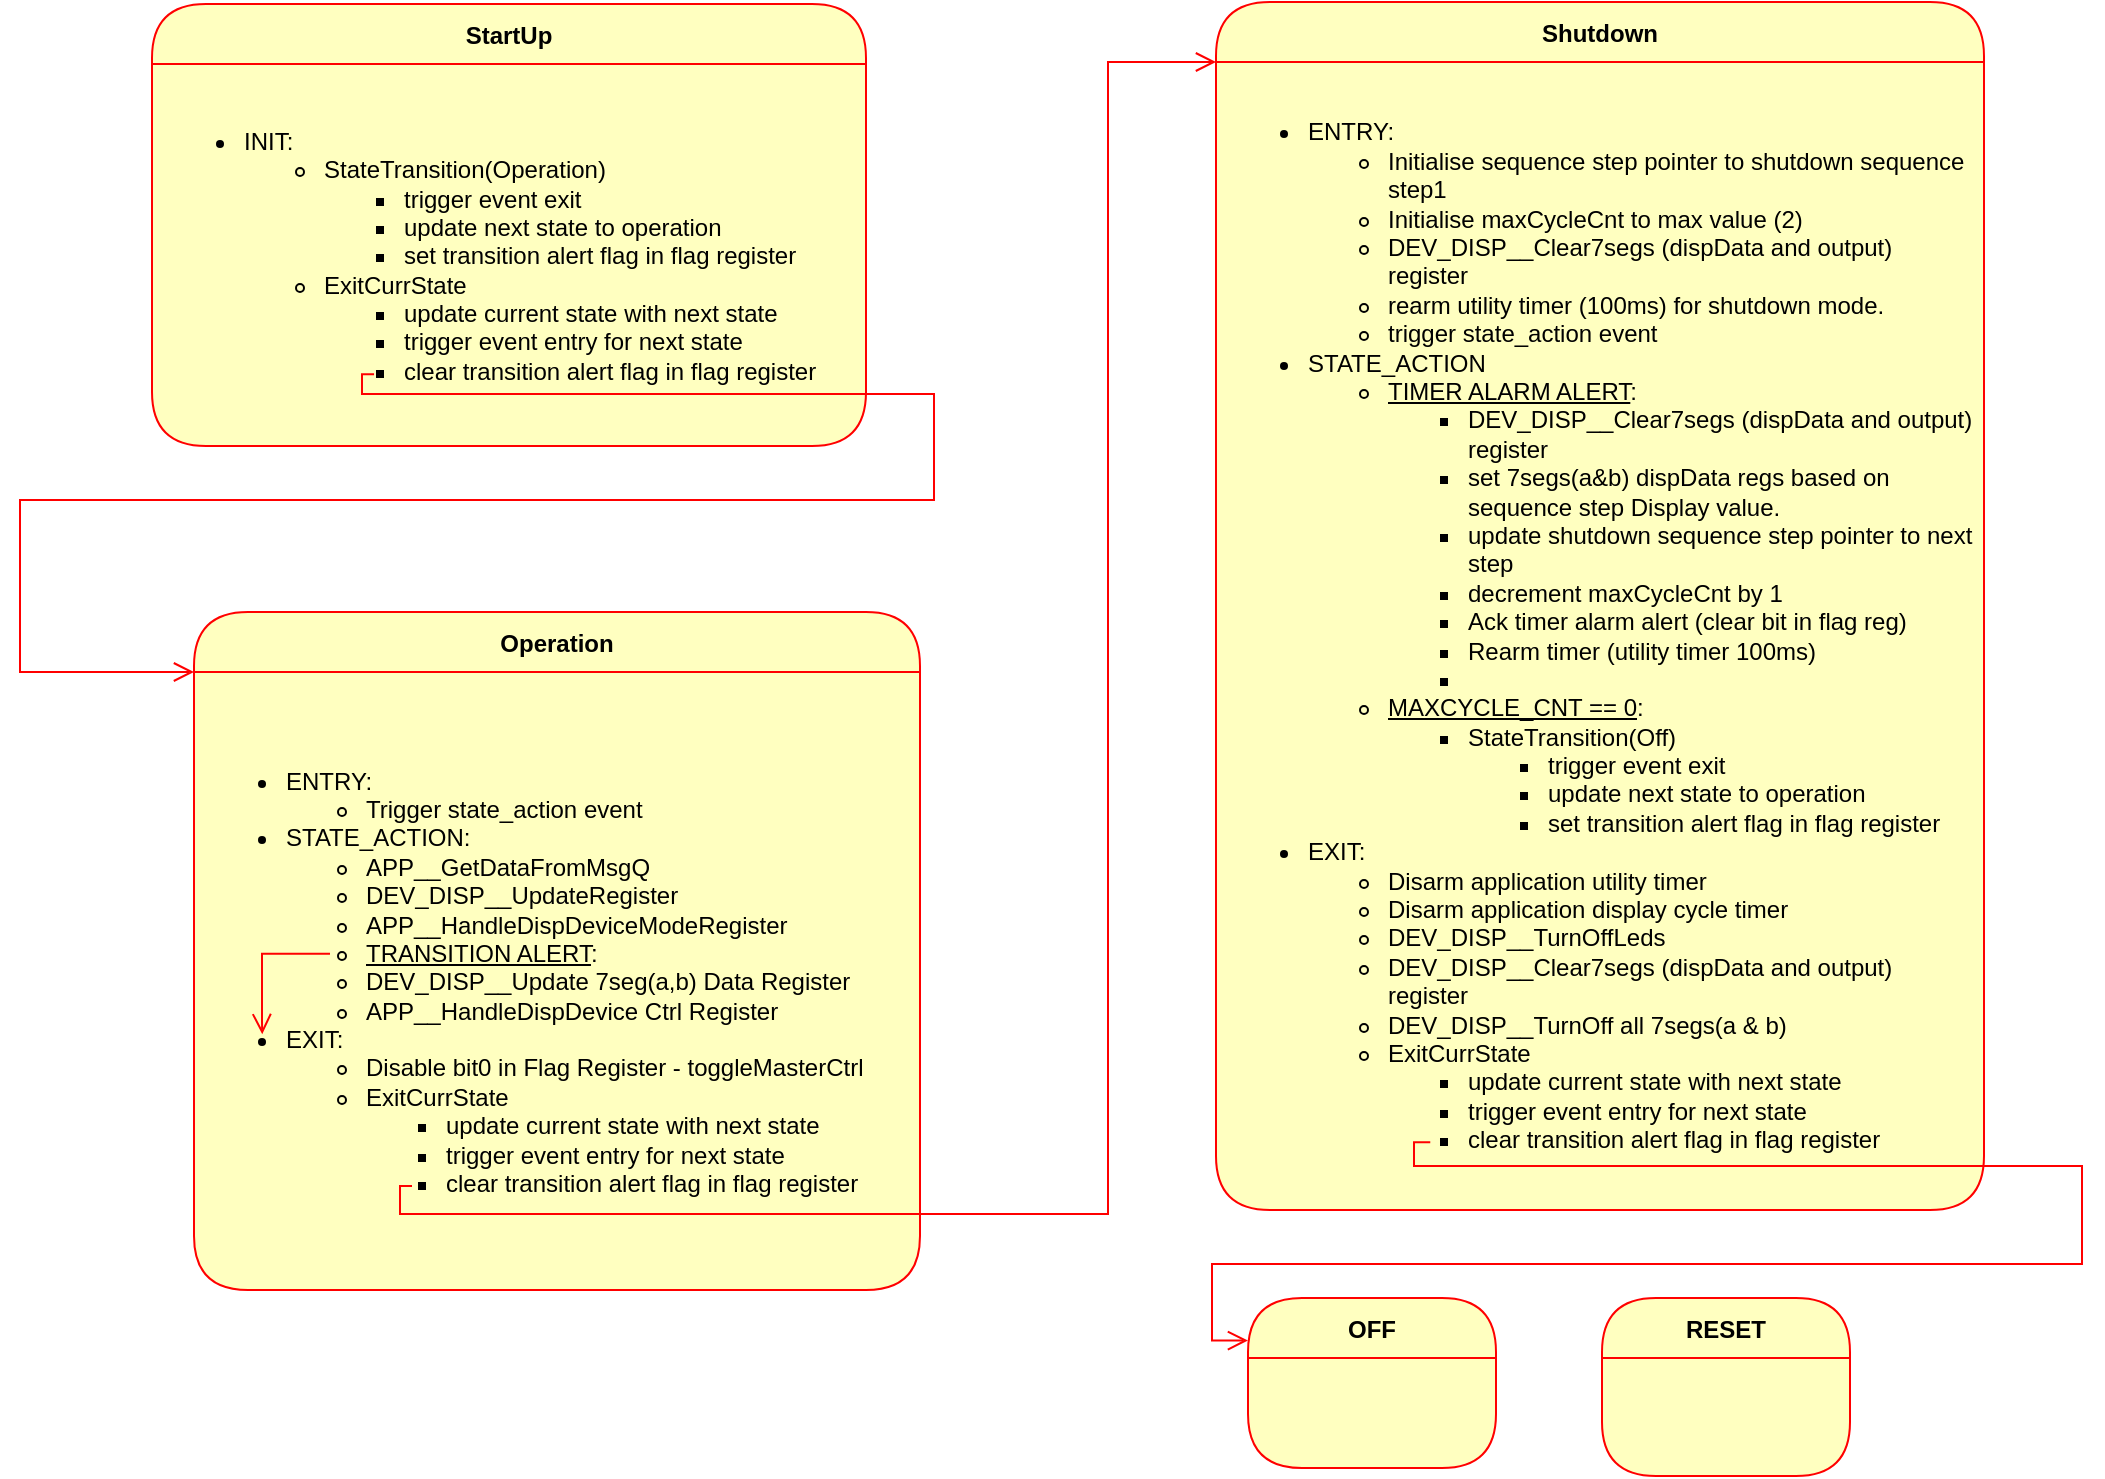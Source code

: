<mxfile version="24.7.5" pages="10">
  <diagram name="disp_dev_state_machine" id="KRW1sTw100h8B3H3Cgx3">
    <mxGraphModel dx="1434" dy="836" grid="0" gridSize="10" guides="1" tooltips="1" connect="1" arrows="1" fold="1" page="1" pageScale="1" pageWidth="1169" pageHeight="827" background="#ffffff" math="0" shadow="0">
      <root>
        <mxCell id="0" />
        <mxCell id="1" parent="0" />
        <mxCell id="od-suNKDpyRYg7ofhsIM-1" value="StartUp" style="swimlane;fontStyle=1;align=center;verticalAlign=middle;childLayout=stackLayout;horizontal=1;startSize=30;horizontalStack=0;resizeParent=0;resizeLast=1;container=0;fontColor=#000000;collapsible=0;rounded=1;arcSize=30;strokeColor=#ff0000;fillColor=#ffffc0;swimlaneFillColor=#ffffc0;dropTarget=0;" parent="1" vertex="1">
          <mxGeometry x="99" y="61" width="357" height="221" as="geometry" />
        </mxCell>
        <mxCell id="od-suNKDpyRYg7ofhsIM-2" value="&lt;ul&gt;&lt;li&gt;INIT:&lt;/li&gt;&lt;ul&gt;&lt;li&gt;StateTransition(Operation)&lt;/li&gt;&lt;ul&gt;&lt;li&gt;trigger event exit&lt;/li&gt;&lt;li&gt;update next state to operation&lt;/li&gt;&lt;li&gt;set transition alert flag in flag register&lt;/li&gt;&lt;/ul&gt;&lt;li&gt;ExitCurrState&lt;/li&gt;&lt;/ul&gt;&lt;ul&gt;&lt;ul&gt;&lt;li&gt;update current state with next state&lt;/li&gt;&lt;li&gt;trigger event entry for next state&lt;/li&gt;&lt;li&gt;clear transition alert flag in flag register&lt;/li&gt;&lt;/ul&gt;&lt;/ul&gt;&lt;/ul&gt;" style="text;html=1;strokeColor=none;fillColor=none;align=left;verticalAlign=middle;spacingLeft=4;spacingRight=4;whiteSpace=wrap;overflow=hidden;rotatable=0;fontColor=#000000;" parent="od-suNKDpyRYg7ofhsIM-1" vertex="1">
          <mxGeometry y="30" width="357" height="191" as="geometry" />
        </mxCell>
        <mxCell id="od-suNKDpyRYg7ofhsIM-3" value="" style="edgeStyle=orthogonalEdgeStyle;html=1;verticalAlign=bottom;endArrow=open;endSize=8;strokeColor=#ff0000;rounded=0;entryX=0;entryY=0;entryDx=0;entryDy=0;exitX=0.311;exitY=0.812;exitDx=0;exitDy=0;exitPerimeter=0;" parent="1" source="od-suNKDpyRYg7ofhsIM-2" target="od-suNKDpyRYg7ofhsIM-5" edge="1">
          <mxGeometry relative="1" as="geometry">
            <mxPoint x="580" y="376" as="targetPoint" />
            <mxPoint x="204" y="257" as="sourcePoint" />
            <Array as="points">
              <mxPoint x="204" y="246" />
              <mxPoint x="204" y="256" />
              <mxPoint x="490" y="256" />
              <mxPoint x="490" y="309" />
              <mxPoint x="33" y="309" />
              <mxPoint x="33" y="395" />
            </Array>
          </mxGeometry>
        </mxCell>
        <mxCell id="od-suNKDpyRYg7ofhsIM-4" value="Operation" style="swimlane;fontStyle=1;align=center;verticalAlign=middle;childLayout=stackLayout;horizontal=1;startSize=30;horizontalStack=0;resizeParent=0;resizeLast=1;container=0;fontColor=#000000;collapsible=0;rounded=1;arcSize=30;strokeColor=#ff0000;fillColor=#ffffc0;swimlaneFillColor=#ffffc0;dropTarget=0;" parent="1" vertex="1">
          <mxGeometry x="120" y="365" width="363" height="339" as="geometry" />
        </mxCell>
        <mxCell id="od-suNKDpyRYg7ofhsIM-5" value="&lt;ul&gt;&lt;li&gt;ENTRY:&amp;nbsp;&lt;/li&gt;&lt;ul&gt;&lt;li&gt;Trigger state_action event&lt;/li&gt;&lt;/ul&gt;&lt;li&gt;STATE_ACTION:&lt;/li&gt;&lt;ul&gt;&lt;li&gt;APP__GetDataFromMsgQ&amp;nbsp;&lt;/li&gt;&lt;li&gt;DEV_DISP__UpdateRegister&lt;/li&gt;&lt;li&gt;APP__HandleDispDeviceModeRegister&amp;nbsp;&lt;/li&gt;&lt;li&gt;&lt;u&gt;TRANSITION ALERT&lt;/u&gt;:&lt;/li&gt;&lt;li&gt;DEV_DISP__Update 7seg(a,b) Data Register&lt;/li&gt;&lt;li&gt;APP__HandleDispDevice Ctrl Register&lt;/li&gt;&lt;/ul&gt;&lt;li&gt;EXIT:&amp;nbsp;&lt;/li&gt;&lt;ul&gt;&lt;li&gt;Disable bit0 in Flag Register - toggleMasterCtrl&lt;/li&gt;&lt;li&gt;&lt;span style=&quot;background-color: initial;&quot;&gt;ExitCurrState&lt;/span&gt;&lt;br&gt;&lt;/li&gt;&lt;ul&gt;&lt;li&gt;update current state with next state&lt;/li&gt;&lt;li&gt;trigger event entry for next state&lt;/li&gt;&lt;li&gt;clear transition alert flag in flag register&lt;/li&gt;&lt;/ul&gt;&lt;/ul&gt;&lt;/ul&gt;" style="text;html=1;strokeColor=none;fillColor=none;align=left;verticalAlign=middle;spacingLeft=4;spacingRight=4;whiteSpace=wrap;overflow=hidden;rotatable=0;fontColor=#000000;" parent="od-suNKDpyRYg7ofhsIM-4" vertex="1">
          <mxGeometry y="30" width="363" height="309" as="geometry" />
        </mxCell>
        <mxCell id="od-suNKDpyRYg7ofhsIM-10" value="" style="edgeStyle=orthogonalEdgeStyle;html=1;verticalAlign=bottom;endArrow=open;endSize=8;strokeColor=#ff0000;rounded=0;entryX=0;entryY=0;entryDx=0;entryDy=0;" parent="1" target="od-suNKDpyRYg7ofhsIM-12" edge="1">
          <mxGeometry relative="1" as="geometry">
            <mxPoint x="631" y="28" as="targetPoint" />
            <mxPoint x="229" y="652" as="sourcePoint" />
            <Array as="points">
              <mxPoint x="223" y="652" />
              <mxPoint x="223" y="666" />
              <mxPoint x="577" y="666" />
              <mxPoint x="577" y="90" />
            </Array>
          </mxGeometry>
        </mxCell>
        <mxCell id="od-suNKDpyRYg7ofhsIM-11" value="Shutdown" style="swimlane;fontStyle=1;align=center;verticalAlign=middle;childLayout=stackLayout;horizontal=1;startSize=30;horizontalStack=0;resizeParent=0;resizeLast=1;container=0;fontColor=#000000;collapsible=0;rounded=1;arcSize=30;strokeColor=#ff0000;fillColor=#ffffc0;swimlaneFillColor=#ffffc0;dropTarget=0;" parent="1" vertex="1">
          <mxGeometry x="631" y="60" width="384" height="604" as="geometry" />
        </mxCell>
        <mxCell id="od-suNKDpyRYg7ofhsIM-12" value="&lt;ul&gt;&lt;li&gt;ENTRY:&amp;nbsp;&lt;/li&gt;&lt;ul&gt;&lt;li&gt;Initialise sequence step pointer to shutdown sequence step1&lt;/li&gt;&lt;li&gt;Initialise maxCycleCnt to max value (2)&lt;/li&gt;&lt;li&gt;DEV_DISP__Clear7segs (dispData and output) register&lt;/li&gt;&lt;li&gt;rearm utility timer (100ms) for shutdown mode.&lt;/li&gt;&lt;li&gt;trigger state_action event&lt;/li&gt;&lt;/ul&gt;&lt;li&gt;STATE_ACTION&lt;/li&gt;&lt;ul&gt;&lt;li&gt;&lt;u&gt;TIMER ALARM ALERT&lt;/u&gt;:&lt;/li&gt;&lt;ul&gt;&lt;li&gt;DEV_DISP__Clear7segs (dispData and output) register&lt;/li&gt;&lt;li&gt;set 7segs(a&amp;amp;b) dispData regs based on sequence step Display value.&lt;/li&gt;&lt;li&gt;update shutdown sequence step pointer to next step&amp;nbsp;&lt;/li&gt;&lt;li&gt;decrement maxCycleCnt by 1&lt;br&gt;&lt;/li&gt;&lt;li&gt;Ack timer alarm alert (clear bit in flag reg)&lt;/li&gt;&lt;li&gt;Rearm timer (utility timer 100ms)&lt;/li&gt;&lt;li&gt;&lt;br&gt;&lt;/li&gt;&lt;/ul&gt;&lt;li&gt;&lt;u style=&quot;background-color: initial;&quot;&gt;MAXCYCLE_CNT == 0&lt;/u&gt;&lt;span style=&quot;background-color: initial;&quot;&gt;:&lt;/span&gt;&lt;br&gt;&lt;/li&gt;&lt;ul&gt;&lt;li&gt;StateTransition(Off)&lt;/li&gt;&lt;ul&gt;&lt;li&gt;trigger event exit&lt;/li&gt;&lt;li&gt;update next state to operation&lt;/li&gt;&lt;li&gt;set transition alert flag in flag register&lt;/li&gt;&lt;/ul&gt;&lt;/ul&gt;&lt;/ul&gt;&lt;li&gt;EXIT:&lt;/li&gt;&lt;ul&gt;&lt;li&gt;Disarm application utility timer&lt;/li&gt;&lt;li&gt;Disarm application display cycle timer&lt;/li&gt;&lt;li&gt;DEV_DISP__TurnOffLeds&lt;br&gt;&lt;/li&gt;&lt;li&gt;DEV_DISP__Clear7segs (dispData and output) register&lt;/li&gt;&lt;li&gt;DEV_DISP__TurnOff all 7segs(a &amp;amp; b)&lt;/li&gt;&lt;li&gt;&lt;span style=&quot;background-color: initial;&quot;&gt;ExitCurrState&lt;/span&gt;&lt;br&gt;&lt;/li&gt;&lt;ul&gt;&lt;li&gt;update current state with next state&lt;/li&gt;&lt;li&gt;trigger event entry for next state&lt;/li&gt;&lt;li&gt;clear transition alert flag in flag register&lt;/li&gt;&lt;/ul&gt;&lt;/ul&gt;&lt;/ul&gt;" style="text;html=1;strokeColor=none;fillColor=none;align=left;verticalAlign=middle;spacingLeft=4;spacingRight=4;whiteSpace=wrap;overflow=hidden;rotatable=0;fontColor=#000000;" parent="od-suNKDpyRYg7ofhsIM-11" vertex="1">
          <mxGeometry y="30" width="384" height="574" as="geometry" />
        </mxCell>
        <mxCell id="od-suNKDpyRYg7ofhsIM-13" value="OFF" style="swimlane;fontStyle=1;align=center;verticalAlign=middle;childLayout=stackLayout;horizontal=1;startSize=30;horizontalStack=0;resizeParent=0;resizeLast=1;container=0;fontColor=#000000;collapsible=0;rounded=1;arcSize=30;strokeColor=#ff0000;fillColor=#ffffc0;swimlaneFillColor=#ffffc0;dropTarget=0;" parent="1" vertex="1">
          <mxGeometry x="647" y="708" width="124" height="85" as="geometry" />
        </mxCell>
        <mxCell id="od-suNKDpyRYg7ofhsIM-15" value="RESET" style="swimlane;fontStyle=1;align=center;verticalAlign=middle;childLayout=stackLayout;horizontal=1;startSize=30;horizontalStack=0;resizeParent=0;resizeLast=1;container=0;fontColor=#000000;collapsible=0;rounded=1;arcSize=30;strokeColor=#ff0000;fillColor=#ffffc0;swimlaneFillColor=#ffffc0;dropTarget=0;" parent="1" vertex="1">
          <mxGeometry x="824" y="708" width="124" height="89" as="geometry" />
        </mxCell>
        <mxCell id="od-suNKDpyRYg7ofhsIM-20" value="" style="edgeStyle=orthogonalEdgeStyle;html=1;align=left;verticalAlign=top;endArrow=open;endSize=8;strokeColor=#ff0000;rounded=0;entryX=0;entryY=0.25;entryDx=0;entryDy=0;exitX=0.279;exitY=0.941;exitDx=0;exitDy=0;labelBackgroundColor=#FFFFFF;fontColor=#000000;exitPerimeter=0;" parent="1" source="od-suNKDpyRYg7ofhsIM-12" target="od-suNKDpyRYg7ofhsIM-13" edge="1">
          <mxGeometry x="-0.966" y="-25" relative="1" as="geometry">
            <mxPoint x="647" y="543" as="targetPoint" />
            <mxPoint x="1104" y="606" as="sourcePoint" />
            <Array as="points">
              <mxPoint x="730" y="630" />
              <mxPoint x="730" y="642" />
              <mxPoint x="1064" y="642" />
              <mxPoint x="1064" y="691" />
              <mxPoint x="629" y="691" />
              <mxPoint x="629" y="729" />
            </Array>
            <mxPoint as="offset" />
          </mxGeometry>
        </mxCell>
        <mxCell id="2B8UJO5Ct0tCjll09H_d-8" value="" style="edgeStyle=orthogonalEdgeStyle;html=1;verticalAlign=bottom;endArrow=open;endSize=8;strokeColor=#ff0000;rounded=0;exitX=0.311;exitY=0.812;exitDx=0;exitDy=0;exitPerimeter=0;entryX=0.094;entryY=0.586;entryDx=0;entryDy=0;entryPerimeter=0;" parent="1" target="od-suNKDpyRYg7ofhsIM-5" edge="1">
          <mxGeometry relative="1" as="geometry">
            <mxPoint x="107" y="570" as="targetPoint" />
            <mxPoint x="188" y="535.91" as="sourcePoint" />
            <Array as="points">
              <mxPoint x="154" y="536" />
              <mxPoint x="154" y="570" />
            </Array>
          </mxGeometry>
        </mxCell>
      </root>
    </mxGraphModel>
  </diagram>
  <diagram id="laD7F43JnxzJbJM9PdMK" name="class">
    <mxGraphModel dx="5266" dy="2389" grid="0" gridSize="10" guides="1" tooltips="1" connect="1" arrows="1" fold="1" page="1" pageScale="1" pageWidth="1169" pageHeight="827" background="#ffffff" math="0" shadow="0">
      <root>
        <mxCell id="0" />
        <mxCell id="1" parent="0" />
        <mxCell id="I6GaNkTy0uNp9-K9JlfY-1" value="&lt;p style=&quot;margin:0px;margin-top:4px;text-align:center;&quot;&gt;&lt;b&gt;digioConfig&lt;/b&gt;&lt;/p&gt;&lt;hr style=&quot;border-style:solid;&quot; size=&quot;1&quot;&gt;&lt;p style=&quot;margin:0px;margin-left:4px;&quot;&gt;+ port: uint8&lt;/p&gt;&lt;p style=&quot;margin:0px;margin-left:4px;&quot;&gt;+ pin: uint8&lt;/p&gt;&lt;p style=&quot;margin:0px;margin-left:4px;&quot;&gt;+ pin_bm: uint8&lt;/p&gt;&lt;p style=&quot;margin:0px;margin-left:4px;&quot;&gt;+ dir: uint8&lt;/p&gt;&lt;p style=&quot;margin:0px;margin-left:4px;&quot;&gt;+ initval: uint8&lt;/p&gt;&lt;hr style=&quot;border-style:solid;&quot; size=&quot;1&quot;&gt;&lt;p style=&quot;margin:0px;margin-left:4px;&quot;&gt;+ halDigioConfig(const digioConfig *p): uint8&lt;/p&gt;&lt;p style=&quot;margin:0px;margin-left:4px;&quot;&gt;+ halDigioClear(const digioConfig *p): uint8&lt;br&gt;&lt;/p&gt;&lt;p style=&quot;margin:0px;margin-left:4px;&quot;&gt;+ halDigioToggle(const digioConfig *p): uint8&lt;br&gt;&lt;/p&gt;&lt;p style=&quot;margin:0px;margin-left:4px;&quot;&gt;+ halDigioSet(const digioConfig *p): uint8&lt;br&gt;&lt;/p&gt;&lt;p style=&quot;margin:0px;margin-left:4px;&quot;&gt;+ halDigioGet(const digioConfig *p): uint8&lt;br&gt;&lt;/p&gt;&lt;p style=&quot;margin:0px;margin-left:4px;&quot;&gt;+ halDigioIntConnect(const digioConfig *p, ISR_FUNC_PTR func): uint8&lt;br&gt;&lt;/p&gt;&lt;p style=&quot;margin:0px;margin-left:4px;&quot;&gt;+ halDigioIntEnable(const digioConfig *p): uint8&lt;br&gt;&lt;/p&gt;&lt;p style=&quot;margin:0px;margin-left:4px;&quot;&gt;+ halDigioIntDisable(const digioConfig *p): uint8&lt;br&gt;&lt;/p&gt;&lt;p style=&quot;margin:0px;margin-left:4px;&quot;&gt;+ halDigioIntSetEdge(const digioConfig *p, uint8 edge): uint8&lt;br&gt;&lt;/p&gt;" style="verticalAlign=top;align=left;overflow=fill;html=1;whiteSpace=wrap;fillColor=#FFFFFF;shadow=0;glass=0;rounded=0;fontColor=#000000;labelBorderColor=#000000;" parent="1" vertex="1">
          <mxGeometry x="366" y="49" width="396" height="259" as="geometry" />
        </mxCell>
        <mxCell id="I6GaNkTy0uNp9-K9JlfY-3" style="edgeStyle=orthogonalEdgeStyle;rounded=0;orthogonalLoop=1;jettySize=auto;html=1;exitX=0.5;exitY=0;exitDx=0;exitDy=0;entryX=0.5;entryY=1;entryDx=0;entryDy=0;labelBorderColor=#000000;strokeColor=#000000;" parent="1" source="I6GaNkTy0uNp9-K9JlfY-2" target="I6GaNkTy0uNp9-K9JlfY-1" edge="1">
          <mxGeometry relative="1" as="geometry" />
        </mxCell>
        <mxCell id="I6GaNkTy0uNp9-K9JlfY-2" value="&lt;p style=&quot;margin:0px;margin-top:4px;text-align:center;&quot;&gt;&lt;b&gt;dev_led&lt;/b&gt;&lt;/p&gt;&lt;hr style=&quot;border-style:solid;&quot; size=&quot;1&quot;&gt;&lt;p style=&quot;margin:0px;margin-left:4px;&quot;&gt;+ pIoPinCfg1: digioConfig *&lt;/p&gt;&lt;p style=&quot;margin:0px;margin-left:4px;&quot;&gt;+ pIoPinCfg2: digioConfig *&lt;br&gt;&lt;/p&gt;&lt;p style=&quot;margin:0px;margin-left:4px;&quot;&gt;&lt;br&gt;&lt;/p&gt;&lt;hr style=&quot;border-style:solid;&quot; size=&quot;1&quot;&gt;&lt;p style=&quot;margin:0px;margin-left:4px;&quot;&gt;+ DEV_LED__Init(DEV_LED_t * const me,&amp;nbsp;&lt;/p&gt;&lt;p style=&quot;margin:0px;margin-left:4px;&quot;&gt;&amp;nbsp; &amp;nbsp; &amp;nbsp; &amp;nbsp; &amp;nbsp; &amp;nbsp; &amp;nbsp; &amp;nbsp; &amp;nbsp; &amp;nbsp; &amp;nbsp; &amp;nbsp; &amp;nbsp; &amp;nbsp; &amp;nbsp;digioConfig const *pIoCfg1,&amp;nbsp;&lt;/p&gt;&lt;p style=&quot;margin:0px;margin-left:4px;&quot;&gt;&lt;span style=&quot;background-color: initial;&quot;&gt;&amp;nbsp; &amp;nbsp; &amp;nbsp; &amp;nbsp; &amp;nbsp; &amp;nbsp; &amp;nbsp; &amp;nbsp; &amp;nbsp; &amp;nbsp; &amp;nbsp; &amp;nbsp; &amp;nbsp; &amp;nbsp; &amp;nbsp;digioConfig const *pIoCfg2&lt;/span&gt;&lt;span style=&quot;background-color: initial;&quot;&gt;): void&lt;/span&gt;&lt;/p&gt;&lt;p style=&quot;margin:0px;margin-left:4px;&quot;&gt;&lt;span style=&quot;background-color: initial;&quot;&gt;&lt;br&gt;&lt;/span&gt;&lt;/p&gt;&lt;p style=&quot;margin:0px;margin-left:4px;&quot;&gt;+ DEV_LED__ToggleOff(DEV_LED_t * const me&lt;span style=&quot;background-color: initial;&quot;&gt;): void&lt;/span&gt;&lt;span style=&quot;background-color: initial;&quot;&gt;&lt;br&gt;&lt;/span&gt;&lt;/p&gt;&lt;p style=&quot;margin:0px;margin-left:4px;&quot;&gt;+ DEV_LED__Toggle(DEV_LED_t * const me&lt;span style=&quot;background-color: initial;&quot;&gt;): void&lt;/span&gt;&lt;br&gt;&lt;/p&gt;&lt;p style=&quot;margin:0px;margin-left:4px;&quot;&gt;+ DEV_LED__ToggleOn(DEV_LED_t * const me&lt;span style=&quot;background-color: initial;&quot;&gt;): void&lt;/span&gt;&lt;span style=&quot;background-color: initial;&quot;&gt;&lt;br&gt;&lt;/span&gt;&lt;/p&gt;" style="verticalAlign=top;align=left;overflow=fill;html=1;whiteSpace=wrap;fillColor=#FFFFFF;shadow=0;glass=0;rounded=0;fontColor=#000000;labelBorderColor=#000000;" parent="1" vertex="1">
          <mxGeometry x="264" y="437" width="315" height="209" as="geometry" />
        </mxCell>
        <mxCell id="I6GaNkTy0uNp9-K9JlfY-5" style="edgeStyle=orthogonalEdgeStyle;rounded=0;orthogonalLoop=1;jettySize=auto;html=1;exitX=0.5;exitY=0;exitDx=0;exitDy=0;entryX=0.5;entryY=1;entryDx=0;entryDy=0;strokeColor=#000000;align=center;verticalAlign=middle;fontFamily=Helvetica;fontSize=11;fontColor=default;labelBorderColor=#000000;labelBackgroundColor=default;endArrow=classic;" parent="1" source="I6GaNkTy0uNp9-K9JlfY-4" target="I6GaNkTy0uNp9-K9JlfY-1" edge="1">
          <mxGeometry relative="1" as="geometry" />
        </mxCell>
        <mxCell id="I6GaNkTy0uNp9-K9JlfY-4" value="&lt;p style=&quot;margin:0px;margin-top:4px;text-align:center;&quot;&gt;&lt;b&gt;dev_7seg__ioPins&lt;/b&gt;&lt;/p&gt;&lt;hr style=&quot;border-style:solid;&quot; size=&quot;1&quot;&gt;&lt;p style=&quot;margin:0px;margin-left:4px;&quot;&gt;+ pIoPinCfgSegA: digioConfig *&lt;/p&gt;&lt;p style=&quot;margin:0px;margin-left:4px;&quot;&gt;+&amp;nbsp;&lt;span style=&quot;background-color: initial;&quot;&gt;pIoPinCfgSegB: digioConfig *&lt;/span&gt;&lt;br&gt;&lt;/p&gt;&lt;p style=&quot;margin:0px;margin-left:4px;&quot;&gt;+ pIoPinCfgSegC: digioConfig *&lt;span style=&quot;background-color: initial;&quot;&gt;&lt;br&gt;&lt;/span&gt;&lt;/p&gt;&lt;p style=&quot;margin:0px;margin-left:4px;&quot;&gt;+ pIoPinCfgSegD: digioConfig *&lt;br&gt;&lt;/p&gt;&lt;p style=&quot;margin:0px;margin-left:4px;&quot;&gt;+ pIoPinCfgSegE: digioConfig *&lt;br&gt;&lt;/p&gt;&lt;p style=&quot;margin:0px;margin-left:4px;&quot;&gt;+ pIoPinCfgSegF: digioConfig *&lt;br&gt;&lt;/p&gt;&lt;p style=&quot;margin:0px;margin-left:4px;&quot;&gt;+ pIoPinCfgSegG: digioConfig *&lt;br&gt;&lt;/p&gt;&lt;p style=&quot;margin:0px;margin-left:4px;&quot;&gt;+ pIoPinCfgSegDp: digioConfig *&lt;br&gt;&lt;/p&gt;&lt;p style=&quot;margin:0px;margin-left:4px;&quot;&gt;+ pIoPinCfgCtrl: digioConfig *&lt;br&gt;&lt;/p&gt;&lt;p style=&quot;margin:0px;margin-left:4px;&quot;&gt;&lt;br&gt;&lt;/p&gt;&lt;hr style=&quot;border-style:solid;&quot; size=&quot;1&quot;&gt;&lt;p style=&quot;margin:0px;margin-left:4px;&quot;&gt;&lt;br&gt;&lt;/p&gt;" style="verticalAlign=top;align=left;overflow=fill;html=1;whiteSpace=wrap;fillColor=#FFFFFF;shadow=0;glass=0;rounded=0;fontColor=#000000;labelBorderColor=#000000;" parent="1" vertex="1">
          <mxGeometry x="646" y="437" width="315" height="197" as="geometry" />
        </mxCell>
        <mxCell id="I6GaNkTy0uNp9-K9JlfY-10" value="" style="edgeStyle=orthogonalEdgeStyle;rounded=0;orthogonalLoop=1;jettySize=auto;html=1;strokeColor=#000000;align=center;verticalAlign=middle;fontFamily=Helvetica;fontSize=11;fontColor=default;labelBorderColor=#000000;labelBackgroundColor=default;endArrow=classic;" parent="1" source="I6GaNkTy0uNp9-K9JlfY-6" target="I6GaNkTy0uNp9-K9JlfY-4" edge="1">
          <mxGeometry relative="1" as="geometry" />
        </mxCell>
        <mxCell id="I6GaNkTy0uNp9-K9JlfY-6" value="&lt;p style=&quot;margin:0px;margin-top:4px;text-align:center;&quot;&gt;&lt;b&gt;dev_7seg&lt;/b&gt;&lt;/p&gt;&lt;hr style=&quot;border-style:solid;&quot; size=&quot;1&quot;&gt;&lt;p style=&quot;margin:0px;margin-left:4px;&quot;&gt;&lt;span style=&quot;background-color: initial;&quot;&gt;- &lt;i&gt;charTable&lt;/i&gt; [ DEV_7SEG__enChrIdx_Max ] :&amp;nbsp; char&lt;/span&gt;&lt;/p&gt;&lt;p style=&quot;margin:0px;margin-left:4px;&quot;&gt;&lt;span style=&quot;background-color: initial;&quot;&gt;+ pIoPins: DEV_7SEG__ioPins_t *&lt;/span&gt;&lt;br&gt;&lt;/p&gt;&lt;p style=&quot;margin:0px;margin-left:4px;&quot;&gt;+ pIoRegOut: char unsigned volatile *&lt;/p&gt;&lt;p style=&quot;margin:0px;margin-left:4px;&quot;&gt;+ chrIdx: char unsigned&lt;/p&gt;&lt;p style=&quot;margin:0px;margin-left:4px;&quot;&gt;+ dispData: char unsigned&lt;/p&gt;&lt;p style=&quot;margin:0px;margin-left:4px;&quot;&gt;&lt;br&gt;&lt;/p&gt;&lt;hr style=&quot;border-style:solid;&quot; size=&quot;1&quot;&gt;&lt;p style=&quot;margin:0px;margin-left:4px;&quot;&gt;+ DEV_7SEG__Init(&lt;/p&gt;&lt;p style=&quot;margin:0px;margin-left:4px;&quot;&gt;&amp;nbsp; &amp;nbsp; &amp;nbsp; &amp;nbsp; &amp;nbsp; &amp;nbsp; &amp;nbsp; &amp;nbsp; &amp;nbsp; &amp;nbsp; &amp;nbsp; &amp;nbsp; &amp;nbsp; DEV_7SEG_t * const me,&amp;nbsp;&lt;/p&gt;&lt;p style=&quot;margin:0px;margin-left:4px;&quot;&gt;&amp;nbsp; &amp;nbsp; &amp;nbsp; &amp;nbsp; &amp;nbsp; &amp;nbsp; &amp;nbsp; &amp;nbsp; &amp;nbsp; &amp;nbsp; &amp;nbsp; &amp;nbsp; &amp;nbsp; DEV_7SEG__ioPins_t *pIoPins,&amp;nbsp;&lt;/p&gt;&lt;p style=&quot;margin:0px;margin-left:4px;&quot;&gt;&lt;span style=&quot;background-color: initial;&quot;&gt;&amp;nbsp; &amp;nbsp; &amp;nbsp; &amp;nbsp; &amp;nbsp; &amp;nbsp; &amp;nbsp; &amp;nbsp; &amp;nbsp; &amp;nbsp; &amp;nbsp; &amp;nbsp; &amp;nbsp; char unsigned volatile *pIoRegOut&lt;/span&gt;&lt;span style=&quot;background-color: initial;&quot;&gt;): void&lt;/span&gt;&lt;/p&gt;&lt;p style=&quot;margin:0px;margin-left:4px;&quot;&gt;&lt;span style=&quot;background-color: initial;&quot;&gt;&lt;br&gt;&lt;/span&gt;&lt;/p&gt;&lt;p style=&quot;margin:0px;margin-left:4px;&quot;&gt;+ DEV_7SEG__SetValue(&lt;/p&gt;&lt;p style=&quot;margin:0px;margin-left:4px;&quot;&gt;&amp;nbsp; &amp;nbsp; &amp;nbsp; &amp;nbsp; &amp;nbsp; &amp;nbsp; &amp;nbsp; &amp;nbsp; &amp;nbsp; &amp;nbsp; &amp;nbsp; &amp;nbsp; &amp;nbsp; DEV_7SEG_t * const me,&lt;/p&gt;&lt;p style=&quot;margin:0px;margin-left:4px;&quot;&gt;&lt;span style=&quot;background-color: initial;&quot;&gt;&amp;nbsp; &amp;nbsp; &amp;nbsp; &amp;nbsp; &amp;nbsp; &amp;nbsp; &amp;nbsp; &amp;nbsp; &amp;nbsp; &amp;nbsp; &amp;nbsp; &amp;nbsp; &amp;nbsp; DEV_7SEG__eChrIdx_t chrIdx): void&lt;/span&gt;&lt;span style=&quot;background-color: initial;&quot;&gt;&lt;br&gt;&lt;/span&gt;&lt;/p&gt;&lt;p style=&quot;margin:0px;margin-left:4px;&quot;&gt;&lt;span style=&quot;background-color: initial;&quot;&gt;&lt;br&gt;&lt;/span&gt;&lt;/p&gt;&lt;p style=&quot;margin: 0px 0px 0px 4px;&quot;&gt;+ DEV_7SEG__SetValueBits(&lt;/p&gt;&lt;p style=&quot;margin: 0px 0px 0px 4px;&quot;&gt;&amp;nbsp; &amp;nbsp; &amp;nbsp; &amp;nbsp; &amp;nbsp; &amp;nbsp; &amp;nbsp; &amp;nbsp; &amp;nbsp; &amp;nbsp; &amp;nbsp; &amp;nbsp; &amp;nbsp; DEV_7SEG_t * const me,&lt;/p&gt;&lt;p style=&quot;margin: 0px 0px 0px 4px;&quot;&gt;&lt;span style=&quot;background-color: initial;&quot;&gt;&amp;nbsp; &amp;nbsp; &amp;nbsp; &amp;nbsp; &amp;nbsp; &amp;nbsp; &amp;nbsp; &amp;nbsp; &amp;nbsp; &amp;nbsp; &amp;nbsp; &amp;nbsp; &amp;nbsp; DEV_7SEG__eChrIdx_t chrIdx): void&lt;/span&gt;&lt;/p&gt;&lt;p style=&quot;margin: 0px 0px 0px 4px;&quot;&gt;&lt;span style=&quot;background-color: initial;&quot;&gt;&lt;br&gt;&lt;/span&gt;&lt;/p&gt;&lt;p style=&quot;margin: 0px 0px 0px 4px;&quot;&gt;+ DEV_7SEG__ClearValueBits(&lt;/p&gt;&lt;p style=&quot;margin: 0px 0px 0px 4px;&quot;&gt;&amp;nbsp; &amp;nbsp; &amp;nbsp; &amp;nbsp; &amp;nbsp; &amp;nbsp; &amp;nbsp; &amp;nbsp; &amp;nbsp; &amp;nbsp; &amp;nbsp; &amp;nbsp; &amp;nbsp; DEV_7SEG_t * const me,&lt;/p&gt;&lt;p style=&quot;margin: 0px 0px 0px 4px;&quot;&gt;&lt;span style=&quot;background-color: initial;&quot;&gt;&amp;nbsp; &amp;nbsp; &amp;nbsp; &amp;nbsp; &amp;nbsp; &amp;nbsp; &amp;nbsp; &amp;nbsp; &amp;nbsp; &amp;nbsp; &amp;nbsp; &amp;nbsp; &amp;nbsp; DEV_7SEG__eChrIdx_t chrIdx): void&lt;/span&gt;&lt;/p&gt;&lt;p style=&quot;margin: 0px 0px 0px 4px;&quot;&gt;&lt;span style=&quot;background-color: initial;&quot;&gt;&lt;br&gt;&lt;/span&gt;&lt;/p&gt;&lt;p style=&quot;margin: 0px 0px 0px 4px;&quot;&gt;+ DEV_7SEG__ClearDisp(&amp;nbsp;&lt;span style=&quot;background-color: initial;&quot;&gt;DEV_7SEG_t * const me&lt;/span&gt;&lt;span style=&quot;background-color: initial;&quot;&gt;): void&lt;/span&gt;&lt;/p&gt;&lt;p style=&quot;margin:0px;margin-left:4px;&quot;&gt;+ DEV_7SEG__On(&amp;nbsp;&lt;span style=&quot;background-color: initial;&quot;&gt;DEV_7SEG_t * const me&lt;/span&gt;&lt;span style=&quot;background-color: initial;&quot;&gt;): void&lt;/span&gt;&lt;br&gt;&lt;/p&gt;&lt;p style=&quot;margin:0px;margin-left:4px;&quot;&gt;+ DEV_7SEG__Off(&amp;nbsp;&lt;span style=&quot;background-color: initial;&quot;&gt;DEV_7SEG_t * const me&lt;/span&gt;&lt;span style=&quot;background-color: initial;&quot;&gt;): void&lt;/span&gt;&lt;span style=&quot;background-color: initial;&quot;&gt;&lt;br&gt;&lt;/span&gt;&lt;/p&gt;&lt;p style=&quot;margin: 0px 0px 0px 4px;&quot;&gt;+ DEV_7SEG__GetCharData(&amp;nbsp;&lt;span style=&quot;background-color: initial;&quot;&gt;DEV_7SEG__eChrIdx_t chrIdx): char&lt;/span&gt;&lt;/p&gt;&lt;p style=&quot;margin: 0px 0px 0px 4px;&quot;&gt;+ DEV_7SEG__SwitchLedPin(&lt;span style=&quot;background-color: initial;&quot;&gt;&amp;nbsp;digioConfig&lt;/span&gt;&lt;span style=&quot;background-color: initial;&quot;&gt;&amp;nbsp;&lt;/span&gt;&lt;span style=&quot;background-color: initial;&quot;&gt;* const pIoCfgPin,&lt;/span&gt;&lt;/p&gt;&lt;p style=&quot;margin: 0px 0px 0px 4px;&quot;&gt;&lt;span style=&quot;background-color: initial;&quot;&gt;&amp;nbsp; &amp;nbsp; &amp;nbsp; &amp;nbsp; &amp;nbsp; &amp;nbsp; &amp;nbsp; &amp;nbsp; &amp;nbsp; &amp;nbsp; &amp;nbsp; &amp;nbsp; &amp;nbsp; &amp;nbsp; &amp;nbsp; &amp;nbsp; &amp;nbsp; &amp;nbsp; &amp;nbsp; &amp;nbsp; &amp;nbsp; &amp;nbsp; &amp;nbsp; &amp;nbsp; &amp;nbsp; DEV_7SEG__eIoPinState_t state): void&lt;/span&gt;&lt;span style=&quot;background-color: initial;&quot;&gt;&lt;br&gt;&lt;/span&gt;&lt;/p&gt;&lt;p style=&quot;margin: 0px 0px 0px 4px;&quot;&gt;+ DEV_7SEG__Show(&amp;nbsp;&lt;span style=&quot;background-color: initial;&quot;&gt;DEV_7SEG_t * const me&lt;/span&gt;&lt;span style=&quot;background-color: initial;&quot;&gt;): void&lt;/span&gt;&lt;span style=&quot;background-color: initial;&quot;&gt;&lt;br&gt;&lt;/span&gt;&lt;/p&gt;&lt;p style=&quot;margin: 0px 0px 0px 4px;&quot;&gt;+ DEV_7SEG__ShowByPin(&amp;nbsp;&lt;span style=&quot;background-color: initial;&quot;&gt;DEV_7SEG_t * const me,&lt;/span&gt;&lt;/p&gt;&lt;p style=&quot;margin: 0px 0px 0px 4px;&quot;&gt;&amp;nbsp; &amp;nbsp; &amp;nbsp; &amp;nbsp; &amp;nbsp; &amp;nbsp; &amp;nbsp; &amp;nbsp; &amp;nbsp; &amp;nbsp; &amp;nbsp; &amp;nbsp; &amp;nbsp; &amp;nbsp; &amp;nbsp; &amp;nbsp; &amp;nbsp; &amp;nbsp; &amp;nbsp; &amp;nbsp; &amp;nbsp; &amp;nbsp; &amp;nbsp; &amp;nbsp;digioConfig&amp;nbsp;&lt;span style=&quot;background-color: initial;&quot;&gt;* const pIoCfgPin&lt;/span&gt;&lt;span style=&quot;background-color: initial;&quot;&gt;): void&lt;/span&gt;&lt;/p&gt;" style="verticalAlign=top;align=left;overflow=fill;html=1;whiteSpace=wrap;fillColor=#FFFFFF;shadow=0;glass=0;rounded=0;fontColor=#000000;labelBorderColor=#000000;" parent="1" vertex="1">
          <mxGeometry x="609.5" y="679" width="388" height="534" as="geometry" />
        </mxCell>
        <mxCell id="I6GaNkTy0uNp9-K9JlfY-11" style="edgeStyle=orthogonalEdgeStyle;rounded=0;orthogonalLoop=1;jettySize=auto;html=1;exitX=0.5;exitY=0;exitDx=0;exitDy=0;entryX=0.5;entryY=1;entryDx=0;entryDy=0;strokeColor=#000000;align=center;verticalAlign=middle;fontFamily=Helvetica;fontSize=11;fontColor=default;labelBorderColor=#000000;labelBackgroundColor=default;endArrow=classic;" parent="1" source="I6GaNkTy0uNp9-K9JlfY-7" target="I6GaNkTy0uNp9-K9JlfY-6" edge="1">
          <mxGeometry relative="1" as="geometry">
            <Array as="points">
              <mxPoint x="210" y="1256" />
              <mxPoint x="804" y="1256" />
            </Array>
          </mxGeometry>
        </mxCell>
        <mxCell id="I6GaNkTy0uNp9-K9JlfY-12" style="edgeStyle=orthogonalEdgeStyle;rounded=0;orthogonalLoop=1;jettySize=auto;html=1;exitX=0.5;exitY=0;exitDx=0;exitDy=0;entryX=0.5;entryY=1;entryDx=0;entryDy=0;strokeColor=#000000;align=center;verticalAlign=middle;fontFamily=Helvetica;fontSize=11;fontColor=default;labelBorderColor=#000000;labelBackgroundColor=default;endArrow=classic;" parent="1" source="I6GaNkTy0uNp9-K9JlfY-7" target="I6GaNkTy0uNp9-K9JlfY-2" edge="1">
          <mxGeometry relative="1" as="geometry">
            <Array as="points">
              <mxPoint x="210" y="1256" />
              <mxPoint x="422" y="1256" />
            </Array>
          </mxGeometry>
        </mxCell>
        <mxCell id="I6GaNkTy0uNp9-K9JlfY-13" style="edgeStyle=orthogonalEdgeStyle;rounded=0;orthogonalLoop=1;jettySize=auto;html=1;exitX=0.5;exitY=0;exitDx=0;exitDy=0;entryX=0.5;entryY=1;entryDx=0;entryDy=0;strokeColor=#000000;align=center;verticalAlign=middle;fontFamily=Helvetica;fontSize=11;fontColor=default;labelBorderColor=#000000;labelBackgroundColor=default;endArrow=classic;" parent="1" source="I6GaNkTy0uNp9-K9JlfY-7" target="I6GaNkTy0uNp9-K9JlfY-9" edge="1">
          <mxGeometry relative="1" as="geometry">
            <Array as="points">
              <mxPoint x="213" y="1256" />
              <mxPoint x="68" y="1256" />
            </Array>
          </mxGeometry>
        </mxCell>
        <mxCell id="I6GaNkTy0uNp9-K9JlfY-14" style="edgeStyle=orthogonalEdgeStyle;rounded=0;orthogonalLoop=1;jettySize=auto;html=1;exitX=0.5;exitY=0;exitDx=0;exitDy=0;entryX=0.5;entryY=1;entryDx=0;entryDy=0;strokeColor=#000000;align=center;verticalAlign=middle;fontFamily=Helvetica;fontSize=11;fontColor=default;labelBorderColor=#000000;labelBackgroundColor=default;endArrow=classic;" parent="1" source="I6GaNkTy0uNp9-K9JlfY-7" target="I6GaNkTy0uNp9-K9JlfY-8" edge="1">
          <mxGeometry relative="1" as="geometry">
            <Array as="points">
              <mxPoint x="213" y="1256" />
              <mxPoint x="-267" y="1256" />
            </Array>
          </mxGeometry>
        </mxCell>
        <mxCell id="I6GaNkTy0uNp9-K9JlfY-27" style="edgeStyle=orthogonalEdgeStyle;rounded=0;orthogonalLoop=1;jettySize=auto;html=1;exitX=0;exitY=0.5;exitDx=0;exitDy=0;entryX=1;entryY=0.25;entryDx=0;entryDy=0;strokeColor=#000000;align=center;verticalAlign=middle;fontFamily=Helvetica;fontSize=11;fontColor=default;labelBorderColor=#000000;labelBackgroundColor=default;endArrow=diamond;endFill=1;" parent="1" source="I6GaNkTy0uNp9-K9JlfY-7" target="I6GaNkTy0uNp9-K9JlfY-26" edge="1">
          <mxGeometry relative="1" as="geometry">
            <Array as="points">
              <mxPoint x="-111" y="1549" />
              <mxPoint x="-111" y="1358" />
            </Array>
          </mxGeometry>
        </mxCell>
        <mxCell id="I6GaNkTy0uNp9-K9JlfY-7" value="&lt;p style=&quot;margin:0px;margin-top:4px;text-align:center;&quot;&gt;&lt;b&gt;dev_disp&lt;/b&gt;&lt;/p&gt;&lt;hr style=&quot;border-style:solid;&quot; size=&quot;1&quot;&gt;&lt;p style=&quot;margin: 0px 0px 0px 4px; font-size: 10px;&quot;&gt;&lt;font style=&quot;font-size: 10px;&quot;&gt;&lt;span style=&quot;background-color: initial;&quot;&gt;+ seg7A&amp;nbsp; &amp;nbsp; &amp;nbsp; :&amp;nbsp;&lt;/span&gt;DEV_7SEG_t&amp;nbsp;&lt;br&gt;&lt;/font&gt;&lt;/p&gt;&lt;p style=&quot;margin: 0px 0px 0px 4px; font-size: 10px;&quot;&gt;&lt;font style=&quot;font-size: 10px;&quot;&gt;&lt;span style=&quot;background-color: initial;&quot;&gt;+ seg7B&amp;nbsp; &amp;nbsp; &amp;nbsp; :&amp;nbsp;&lt;/span&gt;&lt;span style=&quot;background-color: initial;&quot;&gt;DEV_7SEG_t&lt;/span&gt;&lt;/font&gt;&lt;/p&gt;&lt;p style=&quot;margin: 0px 0px 0px 4px; font-size: 10px;&quot;&gt;&lt;font style=&quot;font-size: 10px;&quot;&gt;&lt;span style=&quot;background-color: initial;&quot;&gt;+ led1&amp;nbsp; &amp;nbsp; &amp;nbsp; &amp;nbsp; &amp;nbsp;:&amp;nbsp;&lt;/span&gt;DEV_LED_t&amp;nbsp;&lt;br&gt;&lt;/font&gt;&lt;/p&gt;&lt;p style=&quot;margin: 0px 0px 0px 4px; font-size: 10px;&quot;&gt;&lt;font style=&quot;font-size: 10px;&quot;&gt;&lt;span style=&quot;background-color: initial;&quot;&gt;+ led2&amp;nbsp; &amp;nbsp; &amp;nbsp; &amp;nbsp; &amp;nbsp;:&amp;nbsp;&lt;/span&gt;DEV_LED_t&amp;nbsp;&lt;br&gt;&lt;/font&gt;&lt;/p&gt;&lt;p style=&quot;margin: 0px 0px 0px 4px; font-size: 10px;&quot;&gt;&lt;font style=&quot;font-size: 10px;&quot;&gt;&lt;span style=&quot;background-color: initial;&quot;&gt;+ led3&amp;nbsp; &amp;nbsp; &amp;nbsp; &amp;nbsp; &amp;nbsp;:&amp;nbsp;&lt;/span&gt;DEV_LED_t&amp;nbsp;&lt;br&gt;&lt;/font&gt;&lt;/p&gt;&lt;p style=&quot;margin: 0px 0px 0px 4px; font-size: 10px;&quot;&gt;&lt;font style=&quot;font-size: 10px;&quot;&gt;+ reg&amp;nbsp; &amp;nbsp; &amp;nbsp; &amp;nbsp; &amp;nbsp; : DEV_DISP__reg_t&amp;nbsp;&lt;/font&gt;&lt;/p&gt;&lt;p style=&quot;margin: 0px 0px 0px 4px; font-size: 10px;&quot;&gt;&lt;font style=&quot;font-size: 10px;&quot;&gt;+ stateCurr: DEV_DISP__eState_t&amp;nbsp; (enum)&lt;/font&gt;&lt;/p&gt;&lt;p style=&quot;margin: 0px 0px 0px 4px; font-size: 10px;&quot;&gt;&lt;font style=&quot;font-size: 10px;&quot;&gt;+ stateNext: DEV_DISP__eState_t&amp;nbsp; (enum)&lt;br&gt;&lt;/font&gt;&lt;/p&gt;&lt;p style=&quot;margin: 0px 0px 0px 4px; font-size: 10px;&quot;&gt;&lt;font style=&quot;font-size: 10px;&quot;&gt;+ evt&amp;nbsp; &amp;nbsp; &amp;nbsp; &amp;nbsp; &amp;nbsp; : DEV_DISP__eEvt_t&amp;nbsp; &amp;nbsp; &amp;nbsp;(enum)&lt;br&gt;&lt;/font&gt;&lt;/p&gt;&lt;p style=&quot;margin: 0px 0px 0px 4px; font-size: 10px;&quot;&gt;&lt;font style=&quot;font-size: 10px;&quot;&gt;+ shutdownSeqTable[DEV_DISP__enSeqStepMax]: DEV_DISP__seqStep_t&lt;/font&gt;&lt;/p&gt;&lt;p style=&quot;margin:0px;margin-left:4px;&quot;&gt;+ DEV_DISP__IS_STATE_TRANSITION(me)&lt;/p&gt;&lt;p style=&quot;margin:0px;margin-left:4px;&quot;&gt;+ DEV_DISP__ENABLE_TOGGLE(me)&lt;br&gt;&lt;/p&gt;&lt;p style=&quot;margin:0px;margin-left:4px;&quot;&gt;+ DEV_DISP__DISABLE_TOGGLE(me)&lt;br&gt;&lt;/p&gt;&lt;p style=&quot;margin:0px;margin-left:4px;&quot;&gt;+ DEV_DISP__RD_FLAG_REG_BIT(me, bitId)&lt;br&gt;&lt;/p&gt;&lt;p style=&quot;margin:0px;margin-left:4px;&quot;&gt;&lt;br&gt;&lt;/p&gt;&lt;hr style=&quot;border-style:solid;&quot; size=&quot;1&quot;&gt;&lt;p style=&quot;margin:0px;margin-left:4px;&quot;&gt;+ DEV_DISP__Init(&lt;span style=&quot;background-color: initial;&quot;&gt;&amp;nbsp;DEV_&lt;/span&gt;DISP&lt;span style=&quot;background-color: initial;&quot;&gt;_t * const me&lt;/span&gt;&lt;span style=&quot;background-color: initial;&quot;&gt;): void&lt;/span&gt;&lt;/p&gt;&lt;p style=&quot;margin:0px;margin-left:4px;&quot;&gt;&lt;span style=&quot;background-color: initial;&quot;&gt;&lt;br&gt;&lt;/span&gt;&lt;/p&gt;&lt;p style=&quot;margin:0px;margin-left:4px;&quot;&gt;+ DEV_DISP__UpdateRegister(&lt;span style=&quot;background-color: initial;&quot;&gt;&amp;nbsp;DEV_DISP_t * const me,&lt;/span&gt;&lt;/p&gt;&lt;p style=&quot;margin:0px;margin-left:4px;&quot;&gt;&amp;nbsp; &amp;nbsp; &amp;nbsp; &amp;nbsp; &amp;nbsp; &amp;nbsp; &amp;nbsp; &amp;nbsp; &amp;nbsp; &amp;nbsp; &amp;nbsp; &amp;nbsp; &amp;nbsp; &amp;nbsp; &amp;nbsp; &amp;nbsp; &amp;nbsp; &amp;nbsp; &amp;nbsp; &amp;nbsp; &amp;nbsp; &amp;nbsp; &amp;nbsp; &amp;nbsp; &amp;nbsp; &amp;nbsp; char unsigned regId,&lt;/p&gt;&lt;p style=&quot;margin:0px;margin-left:4px;&quot;&gt;&amp;nbsp; &amp;nbsp; &amp;nbsp; &amp;nbsp; &amp;nbsp; &amp;nbsp; &amp;nbsp; &amp;nbsp; &amp;nbsp; &amp;nbsp; &amp;nbsp; &amp;nbsp; &amp;nbsp; &amp;nbsp; &amp;nbsp; &amp;nbsp; &amp;nbsp; &amp;nbsp; &amp;nbsp; &amp;nbsp; &amp;nbsp; &amp;nbsp; &amp;nbsp; &amp;nbsp; &amp;nbsp; &amp;nbsp; char unsigned data)&amp;nbsp;&lt;span style=&quot;background-color: initial;&quot;&gt;: void&lt;/span&gt;&lt;/p&gt;&lt;p style=&quot;margin:0px;margin-left:4px;&quot;&gt;&lt;span style=&quot;background-color: initial;&quot;&gt;&lt;br&gt;&lt;/span&gt;&lt;/p&gt;&lt;p style=&quot;margin: 0px 0px 0px 4px;&quot;&gt;+ DEV_DISP__UpdateRegister(&lt;span style=&quot;background-color: initial;&quot;&gt;&amp;nbsp;DEV_DISP_t * const me) : void&lt;/span&gt;&lt;/p&gt;&lt;p style=&quot;margin: 0px 0px 0px 4px;&quot;&gt;+ DEV_DISP__Clear7Segs(&lt;span style=&quot;background-color: initial;&quot;&gt;&amp;nbsp;DEV_DISP_t * const me) : void&lt;/span&gt;&lt;span style=&quot;background-color: initial;&quot;&gt;&lt;br&gt;&lt;/span&gt;&lt;/p&gt;&lt;p style=&quot;margin: 0px 0px 0px 4px;&quot;&gt;+ DEV_DISP__Update7SegsDataReg(&lt;span style=&quot;background-color: initial;&quot;&gt;&amp;nbsp;&lt;/span&gt;&lt;/p&gt;&lt;p style=&quot;margin: 0px 0px 0px 4px;&quot;&gt;&lt;span style=&quot;background-color: initial;&quot;&gt;&amp;nbsp; &amp;nbsp; &amp;nbsp; &amp;nbsp; &amp;nbsp; &amp;nbsp; &amp;nbsp; &amp;nbsp; &amp;nbsp; &amp;nbsp; &amp;nbsp; &amp;nbsp; &amp;nbsp;DEV_DISP_t * const me) : void&lt;/span&gt;&lt;span style=&quot;background-color: initial;&quot;&gt;&lt;br&gt;&lt;/span&gt;&lt;/p&gt;&lt;p style=&quot;margin: 0px 0px 0px 4px;&quot;&gt;&lt;span style=&quot;background-color: initial;&quot;&gt;&lt;br&gt;&lt;/span&gt;&lt;/p&gt;&lt;p style=&quot;margin: 0px 0px 0px 4px;&quot;&gt;+ DEV_DISP__TurnOffLeds(&lt;span style=&quot;background-color: initial;&quot;&gt;&amp;nbsp;DEV_DISP_t * const me) : void&lt;/span&gt;&lt;span style=&quot;background-color: initial;&quot;&gt;&lt;br&gt;&lt;/span&gt;&lt;/p&gt;&lt;p style=&quot;margin: 0px 0px 0px 4px;&quot;&gt;+ DEV_DISP__TurnOff7Segs(&lt;span style=&quot;background-color: initial;&quot;&gt;&amp;nbsp;DEV_DISP_t * const me) : void&lt;/span&gt;&lt;span style=&quot;background-color: initial;&quot;&gt;&lt;br&gt;&lt;/span&gt;&lt;/p&gt;&lt;p style=&quot;margin: 0px 0px 0px 4px;&quot;&gt;+ DEV_DISP__TurnOff7SegsDp(&lt;span style=&quot;background-color: initial;&quot;&gt;&amp;nbsp;DEV_DISP_t * const me) : void&lt;/span&gt;&lt;span style=&quot;background-color: initial;&quot;&gt;&lt;br&gt;&lt;/span&gt;&lt;/p&gt;&lt;p style=&quot;margin: 0px 0px 0px 4px;&quot;&gt;+ DEV_DISP__StateTransition(&lt;span style=&quot;background-color: initial;&quot;&gt;&amp;nbsp;&lt;/span&gt;&lt;/p&gt;&lt;p style=&quot;margin: 0px 0px 0px 4px;&quot;&gt;&lt;span style=&quot;background-color: initial;&quot;&gt;&amp;nbsp; &amp;nbsp; &amp;nbsp; &amp;nbsp; &amp;nbsp; &amp;nbsp; &amp;nbsp; &amp;nbsp; &amp;nbsp; &amp;nbsp; &amp;nbsp; &amp;nbsp; &amp;nbsp;DEV_DISP_t * const me,&lt;/span&gt;&lt;/p&gt;&lt;p style=&quot;margin: 0px 0px 0px 4px;&quot;&gt;&lt;span style=&quot;background-color: initial;&quot;&gt;&amp;nbsp; &amp;nbsp; &amp;nbsp; &amp;nbsp; &amp;nbsp; &amp;nbsp; &amp;nbsp; &amp;nbsp; &amp;nbsp; &amp;nbsp; &amp;nbsp; &amp;nbsp; &amp;nbsp;DEV_DISP__eState_t nextState) : void&lt;/span&gt;&lt;span style=&quot;background-color: initial;&quot;&gt;&lt;br&gt;&lt;/span&gt;&lt;/p&gt;&lt;p style=&quot;margin: 0px 0px 0px 4px;&quot;&gt;&lt;span style=&quot;background-color: initial;&quot;&gt;&lt;br&gt;&lt;/span&gt;&lt;/p&gt;&lt;p style=&quot;margin: 0px 0px 0px 4px;&quot;&gt;+ DEV_DISP__ExitCurrState(&lt;span style=&quot;background-color: initial;&quot;&gt;&amp;nbsp;&lt;/span&gt;&lt;span style=&quot;background-color: initial;&quot;&gt;DEV_DISP_t * const me)&amp;nbsp;&lt;/span&gt;&lt;span style=&quot;background-color: initial;&quot;&gt;: void&lt;/span&gt;&lt;/p&gt;&lt;p style=&quot;margin: 0px 0px 0px 4px;&quot;&gt;+ DEV_DISP__HandleDp(&lt;span style=&quot;background-color: initial;&quot;&gt;&amp;nbsp;&lt;/span&gt;&lt;span style=&quot;background-color: initial;&quot;&gt;DEV_DISP_t * const me)&amp;nbsp;&lt;/span&gt;&lt;span style=&quot;background-color: initial;&quot;&gt;: void&lt;/span&gt;&lt;span style=&quot;background-color: initial;&quot;&gt;&lt;br&gt;&lt;/span&gt;&lt;/p&gt;&lt;p style=&quot;margin: 0px 0px 0px 4px;&quot;&gt;&lt;span style=&quot;background-color: initial;&quot;&gt;&lt;br&gt;&lt;/span&gt;&lt;/p&gt;&lt;p style=&quot;margin: 0px 0px 0px 4px;&quot;&gt;&lt;br&gt;&lt;/p&gt;" style="verticalAlign=top;align=left;overflow=fill;html=1;whiteSpace=wrap;fillColor=#FFFFFF;shadow=0;glass=0;rounded=0;fontColor=#000000;labelBorderColor=#000000;" parent="1" vertex="1">
          <mxGeometry x="29" y="1305" width="362" height="550" as="geometry" />
        </mxCell>
        <mxCell id="I6GaNkTy0uNp9-K9JlfY-8" value="&lt;p style=&quot;margin:0px;margin-top:4px;text-align:center;&quot;&gt;&lt;b&gt;dev_disp__reg_t&lt;/b&gt;&lt;/p&gt;&lt;hr style=&quot;border-style:solid;&quot; size=&quot;1&quot;&gt;&lt;p style=&quot;margin:0px;margin-left:4px;&quot;&gt;+ cmd&amp;nbsp; &amp;nbsp; &amp;nbsp; &amp;nbsp; &amp;nbsp; &amp;nbsp; &amp;nbsp; &amp;nbsp;: DEV_DISP__eCmd_t (enum)&lt;/p&gt;&lt;p style=&quot;margin:0px;margin-left:4px;&quot;&gt;+&amp;nbsp;&lt;span style=&quot;background-color: initial;&quot;&gt;ctrl&amp;nbsp; &amp;nbsp; &amp;nbsp; &amp;nbsp; &amp;nbsp; &amp;nbsp; &amp;nbsp; &amp;nbsp; &amp;nbsp;:&amp;nbsp;&lt;/span&gt;&lt;span style=&quot;background-color: initial;&quot;&gt;volatile uint8_t&amp;nbsp;&lt;/span&gt;&lt;br&gt;&lt;/p&gt;&lt;p style=&quot;margin:0px;margin-left:4px;&quot;&gt;+ mode&amp;nbsp; &amp;nbsp; &amp;nbsp; &amp;nbsp; &amp;nbsp; &amp;nbsp; &amp;nbsp;:&amp;nbsp;&lt;span style=&quot;background-color: initial;&quot;&gt;volatile uint8_t&amp;nbsp;&lt;/span&gt;&lt;span style=&quot;background-color: initial;&quot;&gt;&lt;br&gt;&lt;/span&gt;&lt;/p&gt;&lt;p style=&quot;margin:0px;margin-left:4px;&quot;&gt;+ flag&amp;nbsp; &amp;nbsp; &amp;nbsp; &amp;nbsp; &amp;nbsp; &amp;nbsp; &amp;nbsp; &amp;nbsp; : volatile uint8_t&amp;nbsp;&lt;br&gt;&lt;/p&gt;&lt;p style=&quot;margin:0px;margin-left:4px;&quot;&gt;+ rxDataSeg7A: uint8_t&lt;br&gt;&lt;/p&gt;&lt;p style=&quot;margin:0px;margin-left:4px;&quot;&gt;+ rxDataSeg7B: uint8_t&lt;br&gt;&lt;/p&gt;&lt;p style=&quot;margin:0px;margin-left:4px;&quot;&gt;&lt;br&gt;&lt;/p&gt;&lt;hr style=&quot;border-style:solid;&quot; size=&quot;1&quot;&gt;&lt;p style=&quot;margin:0px;margin-left:4px;&quot;&gt;&lt;br&gt;&lt;/p&gt;" style="verticalAlign=top;align=left;overflow=fill;html=1;whiteSpace=wrap;fillColor=#FFFFFF;shadow=0;glass=0;rounded=0;fontColor=#000000;labelBorderColor=#000000;" parent="1" vertex="1">
          <mxGeometry x="-14" y="810" width="265" height="166" as="geometry" />
        </mxCell>
        <mxCell id="I6GaNkTy0uNp9-K9JlfY-9" value="&lt;p style=&quot;margin:0px;margin-top:4px;text-align:center;&quot;&gt;&lt;b&gt;dev_disp__seqStep_t&lt;/b&gt;&lt;/p&gt;&lt;hr style=&quot;border-style:solid;&quot; size=&quot;1&quot;&gt;&lt;p style=&quot;margin:0px;margin-left:4px;&quot;&gt;+ bitMaskSeg7A: char unsigned&lt;/p&gt;&lt;p style=&quot;margin:0px;margin-left:4px;&quot;&gt;+ bitMaskSeg7B&lt;span style=&quot;background-color: initial;&quot;&gt;:&amp;nbsp;&lt;/span&gt;&lt;span style=&quot;background-color: initial;&quot;&gt;char unsigned&amp;nbsp;&lt;/span&gt;&lt;br&gt;&lt;/p&gt;&lt;p style=&quot;margin:0px;margin-left:4px;&quot;&gt;+ pNext&amp;nbsp; &amp;nbsp; &amp;nbsp; &amp;nbsp; &amp;nbsp; &amp;nbsp; &amp;nbsp; :&amp;nbsp;&lt;span style=&quot;background-color: initial;&quot;&gt;DEV_DISP__seqStep_t&lt;/span&gt;&lt;span style=&quot;background-color: initial;&quot;&gt;&lt;br&gt;&lt;/span&gt;&lt;/p&gt;&lt;p style=&quot;margin:0px;margin-left:4px;&quot;&gt;&lt;br&gt;&lt;/p&gt;&lt;hr style=&quot;border-style:solid;&quot; size=&quot;1&quot;&gt;&lt;p style=&quot;margin:0px;margin-left:4px;&quot;&gt;&lt;br&gt;&lt;/p&gt;" style="verticalAlign=top;align=left;overflow=fill;html=1;whiteSpace=wrap;fillColor=#FFFFFF;shadow=0;glass=0;rounded=0;fontColor=#000000;labelBorderColor=#000000;" parent="1" vertex="1">
          <mxGeometry x="149" y="668" width="238" height="118" as="geometry" />
        </mxCell>
        <mxCell id="I6GaNkTy0uNp9-K9JlfY-35" style="edgeStyle=orthogonalEdgeStyle;rounded=0;orthogonalLoop=1;jettySize=auto;html=1;exitX=0;exitY=0.25;exitDx=0;exitDy=0;entryX=0.25;entryY=0;entryDx=0;entryDy=0;strokeColor=#000000;align=center;verticalAlign=middle;fontFamily=Helvetica;fontSize=11;fontColor=default;labelBorderColor=#000000;labelBackgroundColor=default;endArrow=none;endFill=0;" parent="1" source="I6GaNkTy0uNp9-K9JlfY-16" target="I6GaNkTy0uNp9-K9JlfY-30" edge="1">
          <mxGeometry relative="1" as="geometry">
            <Array as="points">
              <mxPoint x="-438" y="884" />
              <mxPoint x="-438" y="1105" />
              <mxPoint x="-392" y="1105" />
              <mxPoint x="-392" y="1124" />
              <mxPoint x="-392" y="1124" />
            </Array>
          </mxGeometry>
        </mxCell>
        <mxCell id="I6GaNkTy0uNp9-K9JlfY-16" value="&lt;p style=&quot;margin:0px;margin-top:4px;text-align:center;&quot;&gt;&lt;b&gt;bsp_i2c&lt;/b&gt;&lt;/p&gt;&lt;hr style=&quot;border-style:solid;&quot; size=&quot;1&quot;&gt;&lt;p style=&quot;margin: 0px 0px 0px 4px; font-size: 10px;&quot;&gt;&lt;font style=&quot;font-size: 10px;&quot;&gt;&lt;span style=&quot;background-color: initial;&quot;&gt;- gIoP31_I2cSda :&amp;nbsp;&lt;/span&gt;digioConfig const&lt;br&gt;&lt;/font&gt;&lt;/p&gt;&lt;p style=&quot;margin: 0px 0px 0px 4px; font-size: 10px;&quot;&gt;&lt;font style=&quot;font-size: 10px;&quot;&gt;&lt;span style=&quot;background-color: initial;&quot;&gt;- gIoP32_I2cScl&amp;nbsp; :&amp;nbsp;&lt;/span&gt;digioConfig const&lt;br&gt;&lt;/font&gt;&lt;/p&gt;&lt;p style=&quot;margin: 0px 0px 0px 4px; font-size: 10px;&quot;&gt;&lt;br&gt;&lt;/p&gt;&lt;p style=&quot;margin:0px;margin-left:4px;&quot;&gt;+ BSP_I2C__DEF_ADR 0x74&lt;/p&gt;&lt;p style=&quot;margin:0px;margin-left:4px;&quot;&gt;+ BSP_I2C__SEND_DATA(dataByte)&lt;br&gt;&lt;/p&gt;&lt;p style=&quot;margin:0px;margin-left:4px;&quot;&gt;+ BSP_I2C__GET_ADDR(addrReg)&lt;/p&gt;&lt;p style=&quot;margin:0px;margin-left:4px;&quot;&gt;&lt;br&gt;&lt;/p&gt;&lt;hr style=&quot;border-style:solid;&quot; size=&quot;1&quot;&gt;&lt;p style=&quot;margin:0px;margin-left:4px;&quot;&gt;+ BSP_I2C__Init(&lt;span style=&quot;background-color: initial;&quot;&gt;&amp;nbsp;void&amp;nbsp;&lt;/span&gt;&lt;span style=&quot;background-color: initial;&quot;&gt;): void&lt;/span&gt;&lt;/p&gt;&lt;p style=&quot;margin:0px;margin-left:4px;&quot;&gt;&lt;br&gt;&lt;/p&gt;&lt;p style=&quot;margin: 0px 0px 0px 4px;&quot;&gt;&lt;br&gt;&lt;/p&gt;" style="verticalAlign=top;align=left;overflow=fill;html=1;whiteSpace=wrap;fillColor=#FFFFFF;shadow=0;glass=0;rounded=0;fontColor=#000000;labelBorderColor=#000000;" parent="1" vertex="1">
          <mxGeometry x="-354" y="839" width="218" height="180" as="geometry" />
        </mxCell>
        <mxCell id="I6GaNkTy0uNp9-K9JlfY-17" value="&lt;p style=&quot;margin:0px;margin-top:4px;text-align:center;&quot;&gt;&lt;b&gt;timer__pool&lt;/b&gt;&lt;/p&gt;&lt;hr style=&quot;border-style:solid;&quot; size=&quot;1&quot;&gt;&lt;p style=&quot;margin: 0px 0px 0px 4px; font-size: 10px;&quot;&gt;&lt;font style=&quot;font-size: 10px;&quot;&gt;&lt;span style=&quot;background-color: initial;&quot;&gt;+ TIMER__POOL_MAX_SZ (4)&lt;/span&gt;&lt;/font&gt;&lt;/p&gt;&lt;p style=&quot;margin: 0px 0px 0px 4px; font-size: 10px;&quot;&gt;&lt;font style=&quot;font-size: 10px;&quot;&gt;&lt;span style=&quot;background-color: initial;&quot;&gt;+ timers&amp;nbsp;&lt;/span&gt;&lt;/font&gt;&lt;span style=&quot;background-color: initial;&quot;&gt;[ TIMER__POOL_MAX_SZ ]&lt;/span&gt;&lt;span style=&quot;background-color: initial;&quot;&gt;&amp;nbsp; &amp;nbsp;:&amp;nbsp;&lt;/span&gt;&lt;span style=&quot;background-color: initial;&quot;&gt;TIMER_t&amp;nbsp; []&lt;/span&gt;&lt;/p&gt;&lt;p style=&quot;margin: 0px 0px 0px 4px; font-size: 10px;&quot;&gt;+&amp;nbsp;&lt;span style=&quot;background-color: initial;&quot;&gt;CreateHandler :&amp;nbsp;&lt;/span&gt;&lt;span style=&quot;background-color: initial;&quot;&gt;(TIMER_t *)(*)(void)&lt;/span&gt;&lt;/p&gt;&lt;p style=&quot;margin: 0px 0px 0px 4px; font-size: 10px;&quot;&gt;+&amp;nbsp;&lt;span style=&quot;background-color: initial;&quot;&gt;HandleIsrEvt&amp;nbsp; &amp;nbsp; :&amp;nbsp;&lt;/span&gt;&lt;span style=&quot;background-color: initial;&quot;&gt;(void)(*)(void)&lt;/span&gt;&lt;br&gt;&lt;/p&gt;&lt;p style=&quot;margin: 0px 0px 0px 4px; font-size: 10px;&quot;&gt;&lt;font style=&quot;font-size: 10px;&quot;&gt;+&amp;nbsp;&lt;span style=&quot;background-color: initial;&quot;&gt;HandleAlarms&amp;nbsp; :&amp;nbsp;&lt;/span&gt;&lt;span style=&quot;background-color: initial;&quot;&gt;(void)(*)(void)&lt;/span&gt;&lt;/font&gt;&lt;/p&gt;&lt;p style=&quot;margin: 0px 0px 0px 4px; font-size: 10px;&quot;&gt;-&amp;nbsp; Timer__Pool&amp;nbsp; &amp;nbsp; : TIMER__pool_t (static)&lt;/p&gt;&lt;hr style=&quot;border-style:solid;&quot; size=&quot;1&quot;&gt;&lt;p style=&quot;margin:0px;margin-left:4px;&quot;&gt;&lt;span style=&quot;background-color: initial;&quot;&gt;+ TIMER__PoolInit(&lt;/span&gt;&lt;span style=&quot;background-color: initial;&quot;&gt;&amp;nbsp;&lt;/span&gt;TIMER__pool_t *&lt;span style=&quot;background-color: initial;&quot;&gt;)&lt;/span&gt;&lt;span style=&quot;background-color: initial;&quot;&gt;&amp;nbsp;&lt;/span&gt;&lt;span style=&quot;background-color: initial;&quot;&gt;: void&lt;/span&gt;&lt;/p&gt;&lt;p style=&quot;margin:0px;margin-left:4px;&quot;&gt;+ TIMER__PoolCreateTimer(&lt;span style=&quot;background-color: initial;&quot;&gt;&amp;nbsp;void )&lt;/span&gt;&lt;span style=&quot;background-color: initial;&quot;&gt;&amp;nbsp;&lt;/span&gt;&lt;span style=&quot;background-color: initial;&quot;&gt;: TIMER_t *&lt;/span&gt;&lt;br&gt;&lt;/p&gt;&lt;p style=&quot;margin:0px;margin-left:4px;&quot;&gt;+ TIMER__PoolGetInstance(&lt;span style=&quot;background-color: initial;&quot;&gt;&amp;nbsp;void )&lt;/span&gt;&lt;span style=&quot;background-color: initial;&quot;&gt;&amp;nbsp;&lt;/span&gt;&lt;span style=&quot;background-color: initial;&quot;&gt;: TIMER__pool_t *&lt;/span&gt;&lt;span style=&quot;background-color: initial;&quot;&gt;&lt;br&gt;&lt;/span&gt;&lt;/p&gt;&lt;p style=&quot;margin:0px;margin-left:4px;&quot;&gt;+ TIMER__PoolHandleActiveTimerIsr(&lt;span style=&quot;background-color: initial;&quot;&gt;&amp;nbsp;void )&lt;/span&gt;&lt;span style=&quot;background-color: initial;&quot;&gt;&amp;nbsp;&lt;/span&gt;&lt;span style=&quot;background-color: initial;&quot;&gt;: void&lt;/span&gt;&lt;br&gt;&lt;/p&gt;&lt;p style=&quot;margin:0px;margin-left:4px;&quot;&gt;+ TIMER__PoolHandleTimerAlarm(&lt;span style=&quot;background-color: initial;&quot;&gt;&amp;nbsp;void )&lt;/span&gt;&lt;span style=&quot;background-color: initial;&quot;&gt;&amp;nbsp;&lt;/span&gt;&lt;span style=&quot;background-color: initial;&quot;&gt;: void&lt;/span&gt;&lt;span style=&quot;background-color: initial;&quot;&gt;&lt;br&gt;&lt;/span&gt;&lt;/p&gt;" style="verticalAlign=top;align=left;overflow=fill;html=1;whiteSpace=wrap;fillColor=#FFFFFF;shadow=0;glass=0;rounded=0;fontColor=#000000;labelBorderColor=#000000;" parent="1" vertex="1">
          <mxGeometry x="-898" y="1014" width="303" height="219" as="geometry" />
        </mxCell>
        <mxCell id="I6GaNkTy0uNp9-K9JlfY-20" style="edgeStyle=orthogonalEdgeStyle;rounded=0;orthogonalLoop=1;jettySize=auto;html=1;exitX=0;exitY=0.25;exitDx=0;exitDy=0;entryX=0.004;entryY=0.291;entryDx=0;entryDy=0;strokeColor=#000000;align=center;verticalAlign=middle;fontFamily=Helvetica;fontSize=11;fontColor=default;labelBorderColor=#000000;labelBackgroundColor=default;endArrow=diamond;endFill=1;entryPerimeter=0;" parent="1" source="I6GaNkTy0uNp9-K9JlfY-18" target="I6GaNkTy0uNp9-K9JlfY-17" edge="1">
          <mxGeometry relative="1" as="geometry">
            <Array as="points">
              <mxPoint x="-976" y="776" />
              <mxPoint x="-976" y="1078" />
            </Array>
          </mxGeometry>
        </mxCell>
        <mxCell id="I6GaNkTy0uNp9-K9JlfY-18" value="&lt;p style=&quot;margin:0px;margin-top:4px;text-align:center;&quot;&gt;&lt;b&gt;timer&lt;/b&gt;&lt;/p&gt;&lt;hr style=&quot;border-style:solid;&quot; size=&quot;1&quot;&gt;&lt;p style=&quot;margin: 0px 0px 0px 4px; font-size: 10px;&quot;&gt;&lt;font style=&quot;font-size: 10px;&quot;&gt;&lt;span style=&quot;background-color: initial;&quot;&gt;+ tid&amp;nbsp; &amp;nbsp; &amp;nbsp; &amp;nbsp; &amp;nbsp; &amp;nbsp; &amp;nbsp;:&amp;nbsp;&lt;/span&gt;uint8_t&lt;br&gt;&lt;/font&gt;&lt;/p&gt;&lt;p style=&quot;margin: 0px 0px 0px 4px; font-size: 10px;&quot;&gt;&lt;font style=&quot;font-size: 10px;&quot;&gt;&lt;span style=&quot;background-color: initial;&quot;&gt;+ counter&amp;nbsp; &amp;nbsp; &amp;nbsp;:&amp;nbsp;&lt;/span&gt;&lt;span style=&quot;background-color: initial;&quot;&gt;uint16_t&lt;/span&gt;&lt;/font&gt;&lt;/p&gt;&lt;p style=&quot;margin: 0px 0px 0px 4px; font-size: 10px;&quot;&gt;&lt;font style=&quot;font-size: 10px;&quot;&gt;&lt;span style=&quot;background-color: initial;&quot;&gt;+ counterVal:&amp;nbsp;&lt;/span&gt;uint16_t&lt;br&gt;&lt;/font&gt;&lt;/p&gt;&lt;p style=&quot;margin: 0px 0px 0px 4px; font-size: 10px;&quot;&gt;&lt;font style=&quot;font-size: 10px;&quot;&gt;&lt;span style=&quot;background-color: initial;&quot;&gt;+ alarm&amp;nbsp; &amp;nbsp; &amp;nbsp; &amp;nbsp; :&amp;nbsp;&lt;/span&gt;uint8_t&lt;br&gt;&lt;/font&gt;&lt;/p&gt;&lt;p style=&quot;margin: 0px 0px 0px 4px; font-size: 10px;&quot;&gt;&lt;font style=&quot;font-size: 10px;&quot;&gt;&lt;span style=&quot;background-color: initial;&quot;&gt;+ pHandler&amp;nbsp; &amp;nbsp;:&amp;nbsp;&lt;/span&gt;(void)(*)(TIMER_t * const)&lt;br&gt;&lt;/font&gt;&lt;/p&gt;&lt;p style=&quot;margin: 0px 0px 0px 4px; font-size: 10px;&quot;&gt;&lt;br&gt;&lt;/p&gt;&lt;hr style=&quot;border-style:solid;&quot; size=&quot;1&quot;&gt;&lt;p style=&quot;margin:0px;margin-left:4px;&quot;&gt;+ TIMER__Init( TIMER&lt;span style=&quot;background-color: initial;&quot;&gt;_t * const me,&amp;nbsp;&lt;/span&gt;&lt;/p&gt;&lt;p style=&quot;margin:0px;margin-left:4px;&quot;&gt;&lt;span style=&quot;background-color: initial;&quot;&gt;&amp;nbsp; &amp;nbsp; &amp;nbsp; &amp;nbsp; &amp;nbsp; &amp;nbsp; &amp;nbsp; &amp;nbsp; &amp;nbsp; &amp;nbsp; &amp;nbsp; &amp;nbsp; &amp;nbsp; uint16_t countVal,&lt;/span&gt;&lt;/p&gt;&lt;p style=&quot;margin:0px;margin-left:4px;&quot;&gt;&lt;span style=&quot;background-color: initial;&quot;&gt;&amp;nbsp; &amp;nbsp; &amp;nbsp; &amp;nbsp; &amp;nbsp; &amp;nbsp; &amp;nbsp; &amp;nbsp; &amp;nbsp; &amp;nbsp; &amp;nbsp; &amp;nbsp; &amp;nbsp;&amp;nbsp;&lt;/span&gt;&lt;span style=&quot;font-size: 10px; background-color: initial;&quot;&gt;(void)(*&lt;/span&gt;&lt;span style=&quot;font-size: 10px; background-color: initial;&quot;&gt;pHandler&lt;/span&gt;&lt;span style=&quot;background-color: initial; font-size: 10px;&quot;&gt;)(TIMER_t * const)&lt;/span&gt;&lt;span style=&quot;background-color: initial;&quot;&gt;): void&lt;/span&gt;&lt;/p&gt;&lt;p style=&quot;margin:0px;margin-left:4px;&quot;&gt;&lt;br&gt;&lt;/p&gt;&lt;p style=&quot;margin:0px;margin-left:4px;&quot;&gt;+ TIMER__Arm(&lt;span style=&quot;background-color: initial;&quot;&gt;&amp;nbsp;&lt;/span&gt;&lt;span style=&quot;background-color: initial;&quot;&gt;TIMER&lt;/span&gt;&lt;span style=&quot;background-color: initial;&quot;&gt;_t * const me,&amp;nbsp;&lt;/span&gt;&lt;span style=&quot;background-color: initial;&quot;&gt;uint16_t countVal&lt;/span&gt;&lt;span style=&quot;background-color: initial;&quot;&gt;)&lt;/span&gt;&lt;span style=&quot;background-color: initial;&quot;&gt;&amp;nbsp;&lt;/span&gt;&lt;span style=&quot;background-color: initial;&quot;&gt;: void&amp;nbsp;&lt;/span&gt;&lt;/p&gt;&lt;p style=&quot;margin: 0px 0px 0px 4px;&quot;&gt;+ TIMER__Disarm(&lt;span style=&quot;background-color: initial;&quot;&gt;&amp;nbsp;&lt;/span&gt;&lt;span style=&quot;background-color: initial;&quot;&gt;TIMER&lt;/span&gt;&lt;span style=&quot;background-color: initial;&quot;&gt;_t * const me&lt;/span&gt;&lt;span style=&quot;background-color: initial;&quot;&gt;&amp;nbsp;)&lt;/span&gt;&lt;span style=&quot;background-color: initial;&quot;&gt;&amp;nbsp;&lt;/span&gt;&lt;span style=&quot;background-color: initial;&quot;&gt;: void&amp;nbsp;&lt;/span&gt;&lt;/p&gt;&lt;div&gt;&lt;p style=&quot;margin: 0px 0px 0px 4px;&quot;&gt;+ TIMER__IsArmed(&lt;span style=&quot;background-color: initial;&quot;&gt;&amp;nbsp;&lt;/span&gt;&lt;span style=&quot;background-color: initial;&quot;&gt;TIMER&lt;/span&gt;&lt;span style=&quot;background-color: initial;&quot;&gt;_t * const me&lt;/span&gt;&lt;span style=&quot;background-color: initial;&quot;&gt;&amp;nbsp;)&lt;/span&gt;&lt;span style=&quot;background-color: initial;&quot;&gt;&amp;nbsp;&lt;/span&gt;&lt;span style=&quot;background-color: initial;&quot;&gt;: uint8_t&lt;/span&gt;&lt;/p&gt;&lt;/div&gt;&lt;div&gt;&lt;span style=&quot;background-color: initial;&quot;&gt;&lt;br&gt;&lt;/span&gt;&lt;/div&gt;&lt;p style=&quot;margin:0px;margin-left:4px;&quot;&gt;&lt;span style=&quot;background-color: initial;&quot;&gt;&lt;br&gt;&lt;/span&gt;&lt;/p&gt;&lt;p style=&quot;margin:0px;margin-left:4px;&quot;&gt;&lt;br&gt;&lt;/p&gt;&lt;p style=&quot;margin: 0px 0px 0px 4px;&quot;&gt;&lt;span style=&quot;background-color: initial;&quot;&gt;&lt;br&gt;&lt;/span&gt;&lt;/p&gt;&lt;p style=&quot;margin: 0px 0px 0px 4px;&quot;&gt;&lt;br&gt;&lt;/p&gt;" style="verticalAlign=top;align=left;overflow=fill;html=1;whiteSpace=wrap;fillColor=#FFFFFF;shadow=0;glass=0;rounded=0;fontColor=#000000;labelBorderColor=#000000;" parent="1" vertex="1">
          <mxGeometry x="-901" y="717" width="351" height="236" as="geometry" />
        </mxCell>
        <mxCell id="I6GaNkTy0uNp9-K9JlfY-22" value="&lt;p style=&quot;margin:0px;margin-top:4px;text-align:center;&quot;&gt;&lt;b&gt;bsp_timer&lt;/b&gt;&lt;/p&gt;&lt;hr style=&quot;border-style:solid;&quot; size=&quot;1&quot;&gt;&lt;p style=&quot;margin: 0px 0px 0px 4px; font-size: 10px;&quot;&gt;&lt;font style=&quot;font-size: 10px;&quot;&gt;&lt;span style=&quot;background-color: initial;&quot;&gt;+ BSP_TIMER__1MS (2000)&lt;/span&gt;&lt;/font&gt;&lt;/p&gt;&lt;p style=&quot;margin: 0px 0px 0px 4px; font-size: 10px;&quot;&gt;&lt;br&gt;&lt;/p&gt;&lt;hr style=&quot;border-style:solid;&quot; size=&quot;1&quot;&gt;&lt;p style=&quot;margin:0px;margin-left:4px;&quot;&gt;&lt;span style=&quot;font-size: 10px;&quot;&gt;+ BSP_TIMER__Init : void&lt;/span&gt;&lt;br&gt;&lt;/p&gt;&lt;p style=&quot;margin:0px;margin-left:4px;&quot;&gt;&lt;br&gt;&lt;/p&gt;" style="verticalAlign=top;align=left;overflow=fill;html=1;whiteSpace=wrap;fillColor=#FFFFFF;shadow=0;glass=0;rounded=0;fontColor=#000000;labelBorderColor=#000000;" parent="1" vertex="1">
          <mxGeometry x="-374" y="708" width="145" height="94" as="geometry" />
        </mxCell>
        <mxCell id="I6GaNkTy0uNp9-K9JlfY-36" style="edgeStyle=orthogonalEdgeStyle;rounded=0;orthogonalLoop=1;jettySize=auto;html=1;exitX=0;exitY=0.25;exitDx=0;exitDy=0;entryX=0.001;entryY=0.093;entryDx=0;entryDy=0;entryPerimeter=0;endArrow=none;endFill=0;strokeColor=#000000;align=center;verticalAlign=middle;fontFamily=Helvetica;fontSize=11;fontColor=default;labelBorderColor=#000000;labelBackgroundColor=default;" parent="1" source="I6GaNkTy0uNp9-K9JlfY-23" target="I6GaNkTy0uNp9-K9JlfY-26" edge="1">
          <mxGeometry relative="1" as="geometry">
            <mxPoint x="-463.759" y="936.793" as="targetPoint" />
            <Array as="points">
              <mxPoint x="-497" y="540" />
              <mxPoint x="-497" y="1279" />
            </Array>
          </mxGeometry>
        </mxCell>
        <mxCell id="I6GaNkTy0uNp9-K9JlfY-38" style="edgeStyle=orthogonalEdgeStyle;rounded=0;orthogonalLoop=1;jettySize=auto;html=1;exitX=0;exitY=0;exitDx=0;exitDy=0;entryX=1;entryY=0.25;entryDx=0;entryDy=0;strokeColor=#000000;align=center;verticalAlign=middle;fontFamily=Helvetica;fontSize=11;fontColor=default;labelBorderColor=#000000;labelBackgroundColor=default;endArrow=none;endFill=0;" parent="1" source="I6GaNkTy0uNp9-K9JlfY-23" target="I6GaNkTy0uNp9-K9JlfY-18" edge="1">
          <mxGeometry relative="1" as="geometry">
            <Array as="points">
              <mxPoint x="-406" y="540" />
              <mxPoint x="-497" y="540" />
              <mxPoint x="-497" y="755" />
              <mxPoint x="-550" y="755" />
            </Array>
          </mxGeometry>
        </mxCell>
        <mxCell id="I6GaNkTy0uNp9-K9JlfY-39" style="edgeStyle=orthogonalEdgeStyle;rounded=0;orthogonalLoop=1;jettySize=auto;html=1;exitX=1;exitY=0.25;exitDx=0;exitDy=0;entryX=0;entryY=0.5;entryDx=0;entryDy=0;strokeColor=#000000;align=center;verticalAlign=middle;fontFamily=Helvetica;fontSize=11;fontColor=default;labelBorderColor=#000000;labelBackgroundColor=default;endArrow=none;endFill=0;" parent="1" source="I6GaNkTy0uNp9-K9JlfY-23" target="I6GaNkTy0uNp9-K9JlfY-2" edge="1">
          <mxGeometry relative="1" as="geometry">
            <Array as="points">
              <mxPoint x="-96" y="540" />
              <mxPoint x="-96" y="571" />
              <mxPoint x="-35" y="571" />
              <mxPoint x="-35" y="541" />
            </Array>
          </mxGeometry>
        </mxCell>
        <mxCell id="I6GaNkTy0uNp9-K9JlfY-40" style="edgeStyle=orthogonalEdgeStyle;rounded=0;orthogonalLoop=1;jettySize=auto;html=1;exitX=0.997;exitY=0.432;exitDx=0;exitDy=0;entryX=-0.002;entryY=0.104;entryDx=0;entryDy=0;entryPerimeter=0;strokeColor=#000000;align=center;verticalAlign=middle;fontFamily=Helvetica;fontSize=11;fontColor=default;labelBorderColor=#000000;labelBackgroundColor=default;endArrow=none;exitPerimeter=0;endFill=0;" parent="1" source="I6GaNkTy0uNp9-K9JlfY-23" target="I6GaNkTy0uNp9-K9JlfY-7" edge="1">
          <mxGeometry relative="1" as="geometry">
            <mxPoint x="-39.185" y="1026.926" as="targetPoint" />
            <Array as="points">
              <mxPoint x="-35" y="571" />
              <mxPoint x="-35" y="1356" />
            </Array>
          </mxGeometry>
        </mxCell>
        <mxCell id="I6GaNkTy0uNp9-K9JlfY-23" value="&lt;p style=&quot;margin:0px;margin-top:4px;text-align:center;&quot;&gt;&lt;b&gt;utils&lt;/b&gt;&lt;/p&gt;&lt;hr style=&quot;border-style:solid;&quot; size=&quot;1&quot;&gt;&lt;p style=&quot;margin: 0px 0px 0px 4px; font-size: 10px;&quot;&gt;&lt;font style=&quot;font-size: 10px;&quot;&gt;&lt;span style=&quot;background-color: initial;&quot;&gt;+ UTILS__SINGLE_REG_BIT_READ( regAddr, bitPos, regMask)&lt;/span&gt;&lt;/font&gt;&lt;/p&gt;&lt;p style=&quot;margin: 0px 0px 0px 4px; font-size: 10px;&quot;&gt;&lt;font style=&quot;font-size: 10px;&quot;&gt;+ UTILS__SINGLE_REG_BIT_SET( regAddr, bitPos, regMask)&lt;span style=&quot;background-color: initial;&quot;&gt;&lt;br&gt;&lt;/span&gt;&lt;/font&gt;&lt;/p&gt;&lt;p style=&quot;margin: 0px 0px 0px 4px; font-size: 10px;&quot;&gt;&lt;font style=&quot;font-size: 10px;&quot;&gt;+ UTILS__SINGLE_REG_BIT_UNSET( regAddr, bitPos, regMask)&lt;br&gt;&lt;/font&gt;&lt;/p&gt;&lt;p style=&quot;margin: 0px 0px 0px 4px; font-size: 10px;&quot;&gt;&lt;font style=&quot;font-size: 10px;&quot;&gt;+ UTILS__REG_BITS_READ( regAddr, bitMask, regMask)&lt;br&gt;&lt;/font&gt;&lt;/p&gt;&lt;p style=&quot;margin: 0px 0px 0px 4px; font-size: 10px;&quot;&gt;+ UTILS__REG_BITS_SET( regAddr, bitMask, regMask)&lt;br&gt;&lt;/p&gt;&lt;p style=&quot;margin: 0px 0px 0px 4px; font-size: 10px;&quot;&gt;+ UTILS__REG_BITS_UNSET( regAddr, bitMask, regMask)&lt;br&gt;&lt;/p&gt;&lt;p style=&quot;margin: 0px 0px 0px 4px; font-size: 10px;&quot;&gt;+ UTILS__REG_VALUE_SET( regAddr, bitMask, regMask)&lt;br&gt;&lt;/p&gt;&lt;p style=&quot;margin: 0px 0px 0px 4px; font-size: 10px;&quot;&gt;+ UTILS__BITMASK_8BITS (0xFF)&lt;/p&gt;&lt;p style=&quot;margin: 0px 0px 0px 4px; font-size: 10px;&quot;&gt;&lt;br&gt;&lt;/p&gt;&lt;hr style=&quot;border-style:solid;&quot; size=&quot;1&quot;&gt;&lt;p style=&quot;margin:0px;margin-left:4px;&quot;&gt;&lt;br&gt;&lt;/p&gt;" style="verticalAlign=top;align=left;overflow=fill;html=1;whiteSpace=wrap;fillColor=#FFFFFF;shadow=0;glass=0;rounded=0;fontColor=#000000;labelBorderColor=#000000;" parent="1" vertex="1">
          <mxGeometry x="-406" y="498" width="311" height="168" as="geometry" />
        </mxCell>
        <mxCell id="I6GaNkTy0uNp9-K9JlfY-29" style="edgeStyle=orthogonalEdgeStyle;rounded=0;orthogonalLoop=1;jettySize=auto;html=1;exitX=1;exitY=0.5;exitDx=0;exitDy=0;strokeColor=#000000;align=center;verticalAlign=middle;fontFamily=Helvetica;fontSize=11;fontColor=default;labelBorderColor=#000000;labelBackgroundColor=default;endArrow=none;entryX=1.003;entryY=0.151;entryDx=0;entryDy=0;entryPerimeter=0;endFill=0;" parent="1" source="I6GaNkTy0uNp9-K9JlfY-24" target="I6GaNkTy0uNp9-K9JlfY-26" edge="1">
          <mxGeometry relative="1" as="geometry">
            <mxPoint x="-161" y="1309" as="targetPoint" />
            <Array as="points">
              <mxPoint x="-100" y="1164" />
              <mxPoint x="-100" y="1308" />
            </Array>
          </mxGeometry>
        </mxCell>
        <mxCell id="I6GaNkTy0uNp9-K9JlfY-24" value="&lt;p style=&quot;margin:0px;margin-top:4px;text-align:center;&quot;&gt;&lt;b&gt;xsysc&lt;/b&gt;&lt;/p&gt;&lt;hr style=&quot;border-style:solid;&quot; size=&quot;1&quot;&gt;&lt;p style=&quot;margin: 0px 0px 0px 4px; font-size: 10px;&quot;&gt;&lt;font style=&quot;font-size: 10px;&quot;&gt;&lt;span style=&quot;background-color: initial;&quot;&gt;+ XSYSC__D_INT( )&lt;/span&gt;&lt;/font&gt;&lt;/p&gt;&lt;p style=&quot;margin: 0px 0px 0px 4px; font-size: 10px;&quot;&gt;+ XSYSC__E_INT( )&lt;br&gt;&lt;/p&gt;&lt;p style=&quot;margin: 0px 0px 0px 4px; font-size: 10px;&quot;&gt;&lt;br&gt;&lt;/p&gt;&lt;hr style=&quot;border-style:solid;&quot; size=&quot;1&quot;&gt;&lt;p style=&quot;margin:0px;margin-left:4px;&quot;&gt;&lt;br&gt;&lt;/p&gt;" style="verticalAlign=top;align=left;overflow=fill;html=1;whiteSpace=wrap;fillColor=#FFFFFF;shadow=0;glass=0;rounded=0;fontColor=#000000;labelBorderColor=#000000;" parent="1" vertex="1">
          <mxGeometry x="-256" y="1117" width="111" height="94" as="geometry" />
        </mxCell>
        <mxCell id="I6GaNkTy0uNp9-K9JlfY-28" style="edgeStyle=orthogonalEdgeStyle;rounded=0;orthogonalLoop=1;jettySize=auto;html=1;exitX=1;exitY=0.25;exitDx=0;exitDy=0;entryX=0;entryY=0.25;entryDx=0;entryDy=0;strokeColor=#000000;align=center;verticalAlign=middle;fontFamily=Helvetica;fontSize=11;fontColor=default;labelBorderColor=#000000;labelBackgroundColor=default;endArrow=diamond;endFill=1;" parent="1" source="I6GaNkTy0uNp9-K9JlfY-25" target="I6GaNkTy0uNp9-K9JlfY-26" edge="1">
          <mxGeometry relative="1" as="geometry" />
        </mxCell>
        <mxCell id="I6GaNkTy0uNp9-K9JlfY-25" value="&lt;p style=&quot;margin:0px;margin-top:4px;text-align:center;&quot;&gt;&lt;b&gt;msg_queue&lt;/b&gt;&lt;/p&gt;&lt;hr style=&quot;border-style:solid;&quot; size=&quot;1&quot;&gt;&lt;p style=&quot;margin: 0px 0px 0px 4px; font-size: 10px;&quot;&gt;&lt;font style=&quot;font-size: 10px;&quot;&gt;&lt;span style=&quot;background-color: initial;&quot;&gt;+ buf&amp;nbsp; &amp;nbsp; &amp;nbsp; &amp;nbsp;&amp;nbsp;&lt;/span&gt;&lt;/font&gt;&lt;span style=&quot;background-color: initial;&quot;&gt;&amp;nbsp;&lt;/span&gt;&lt;span style=&quot;background-color: initial;&quot;&gt;: unsigned char *&lt;/span&gt;&lt;/p&gt;&lt;p style=&quot;margin: 0px 0px 0px 4px; font-size: 10px;&quot;&gt;&lt;font style=&quot;font-size: 10px;&quot;&gt;&lt;span style=&quot;background-color: initial;&quot;&gt;+ idxPut&amp;nbsp; &amp;nbsp;&lt;/span&gt;&lt;/font&gt;&lt;span style=&quot;background-color: initial;&quot;&gt;&amp;nbsp;&lt;/span&gt;&lt;span style=&quot;background-color: initial;&quot;&gt;: unsigned char&lt;/span&gt;&lt;/p&gt;&lt;p style=&quot;margin: 0px 0px 0px 4px; font-size: 10px;&quot;&gt;&lt;font style=&quot;font-size: 10px;&quot;&gt;&lt;span style=&quot;background-color: initial;&quot;&gt;+ idxGet&amp;nbsp; &amp;nbsp;&lt;/span&gt;&lt;/font&gt;&lt;span style=&quot;background-color: initial;&quot;&gt;&amp;nbsp;&lt;/span&gt;&lt;span style=&quot;background-color: initial;&quot;&gt;: unsigned char&lt;/span&gt;&lt;/p&gt;&lt;p style=&quot;margin: 0px 0px 0px 4px; font-size: 10px;&quot;&gt;&lt;font style=&quot;font-size: 10px;&quot;&gt;&lt;span style=&quot;background-color: initial;&quot;&gt;+ dataCnt&amp;nbsp;&amp;nbsp;&lt;/span&gt;&lt;/font&gt;&lt;span style=&quot;background-color: initial;&quot;&gt;: unsigned char&lt;/span&gt;&lt;/p&gt;&lt;p style=&quot;margin: 0px 0px 0px 4px; font-size: 10px;&quot;&gt;&lt;font style=&quot;font-size: 10px;&quot;&gt;&lt;span style=&quot;background-color: initial;&quot;&gt;+ room&amp;nbsp; &amp;nbsp; &amp;nbsp;&lt;/span&gt;&lt;/font&gt;&lt;span style=&quot;background-color: initial;&quot;&gt;&amp;nbsp;&lt;/span&gt;&lt;span style=&quot;background-color: initial;&quot;&gt;: unsigned char&lt;/span&gt;&lt;/p&gt;&lt;p style=&quot;margin: 0px 0px 0px 4px; font-size: 10px;&quot;&gt;&lt;font style=&quot;font-size: 10px;&quot;&gt;&lt;span style=&quot;background-color: initial;&quot;&gt;+ size&amp;nbsp; &amp;nbsp; &amp;nbsp; &amp;nbsp;&lt;/span&gt;&lt;/font&gt;&lt;span style=&quot;background-color: initial;&quot;&gt;&amp;nbsp;&lt;/span&gt;&lt;span style=&quot;background-color: initial;&quot;&gt;: unsigned char&lt;/span&gt;&lt;/p&gt;&lt;p style=&quot;margin: 0px 0px 0px 4px; font-size: 10px;&quot;&gt;&lt;font style=&quot;font-size: 10px;&quot;&gt;&lt;span style=&quot;background-color: initial;&quot;&gt;+ flag&amp;nbsp; &amp;nbsp; &amp;nbsp; &amp;nbsp; &amp;nbsp;: unsigned char&lt;/span&gt;&lt;/font&gt;&lt;/p&gt;&lt;p style=&quot;margin: 0px 0px 0px 4px; font-size: 10px;&quot;&gt;&lt;font style=&quot;font-size: 10px;&quot;&gt;&lt;span style=&quot;background-color: initial;&quot;&gt;+ unlock&amp;nbsp; &amp;nbsp; : char&lt;/span&gt;&lt;/font&gt;&lt;/p&gt;&lt;p style=&quot;margin: 0px 0px 0px 4px; font-size: 10px;&quot;&gt;&lt;font style=&quot;font-size: 10px;&quot;&gt;&lt;span style=&quot;background-color: initial;&quot;&gt;+ retCode : tenMsgQueueRetCode (enum )&lt;/span&gt;&lt;/font&gt;&lt;/p&gt;&lt;p style=&quot;margin: 0px 0px 0px 4px; font-size: 10px;&quot;&gt;&lt;font style=&quot;font-size: 10px;&quot;&gt;&lt;span style=&quot;background-color: initial;&quot;&gt;+ MSG_QUEUE__IS_EMPTY(pMe)&lt;/span&gt;&lt;/font&gt;&lt;/p&gt;&lt;p style=&quot;margin: 0px 0px 0px 4px; font-size: 10px;&quot;&gt;&lt;font style=&quot;font-size: 10px;&quot;&gt;+ MSG_QUEUE__IS_FULL(pMe)&lt;/font&gt;&lt;/p&gt;&lt;p style=&quot;margin: 0px 0px 0px 4px; font-size: 10px;&quot;&gt;&lt;br&gt;&lt;/p&gt;&lt;hr style=&quot;border-style:solid;&quot; size=&quot;1&quot;&gt;&lt;p style=&quot;margin:0px;margin-left:4px;&quot;&gt;&lt;span style=&quot;font-size: 10px;&quot;&gt;+ MSG_QUEUE__Init( t_msgQueue *const me,&amp;nbsp;&lt;/span&gt;&lt;/p&gt;&lt;p style=&quot;margin:0px;margin-left:4px;&quot;&gt;&lt;span style=&quot;font-size: 10px;&quot;&gt;&amp;nbsp; &amp;nbsp; &amp;nbsp; &amp;nbsp; &amp;nbsp; &amp;nbsp; &amp;nbsp; &amp;nbsp; &amp;nbsp; &amp;nbsp; &amp;nbsp; &amp;nbsp; &amp;nbsp; &amp;nbsp; &amp;nbsp; &amp;nbsp; &amp;nbsp; &amp;nbsp; &amp;nbsp;unsigned char *buf,&lt;/span&gt;&lt;/p&gt;&lt;p style=&quot;margin:0px;margin-left:4px;&quot;&gt;&lt;span style=&quot;font-size: 10px;&quot;&gt;&amp;nbsp; &amp;nbsp; &amp;nbsp; &amp;nbsp; &amp;nbsp; &amp;nbsp; &amp;nbsp; &amp;nbsp; &amp;nbsp; &amp;nbsp; &amp;nbsp; &amp;nbsp; &amp;nbsp; &amp;nbsp; &amp;nbsp; &amp;nbsp; &amp;nbsp; &amp;nbsp; &amp;nbsp;unsigned char bufSz) : void&lt;/span&gt;&lt;br&gt;&lt;/p&gt;&lt;p style=&quot;margin:0px;margin-left:4px;&quot;&gt;&lt;span style=&quot;font-size: 10px;&quot;&gt;&lt;br&gt;&lt;/span&gt;&lt;/p&gt;&lt;p style=&quot;margin: 0px 0px 0px 4px;&quot;&gt;&lt;span style=&quot;font-size: 10px;&quot;&gt;+ MSG_QUEUE__Get( t_msgQueue *const me,&amp;nbsp;&lt;/span&gt;&lt;/p&gt;&lt;p style=&quot;margin: 0px 0px 0px 4px;&quot;&gt;&lt;span style=&quot;font-size: 10px;&quot;&gt;&amp;nbsp; &amp;nbsp; &amp;nbsp; &amp;nbsp; &amp;nbsp; &amp;nbsp; &amp;nbsp; &amp;nbsp; &amp;nbsp; &amp;nbsp; &amp;nbsp; &amp;nbsp; &amp;nbsp; &amp;nbsp; &amp;nbsp; &amp;nbsp; &amp;nbsp; &amp;nbsp; &amp;nbsp; unsigned char *pData&lt;/span&gt;&lt;span style=&quot;font-size: 10px; background-color: initial;&quot;&gt;) : void&lt;/span&gt;&lt;/p&gt;&lt;p style=&quot;margin: 0px 0px 0px 4px;&quot;&gt;&lt;span style=&quot;font-size: 10px;&quot;&gt;+ MSG_QUEUE__Put( t_msgQueue *const me,&amp;nbsp;&lt;/span&gt;&lt;/p&gt;&lt;p style=&quot;margin: 0px 0px 0px 4px;&quot;&gt;&lt;span style=&quot;font-size: 10px;&quot;&gt;&amp;nbsp; &amp;nbsp; &amp;nbsp; &amp;nbsp; &amp;nbsp; &amp;nbsp; &amp;nbsp; &amp;nbsp; &amp;nbsp; &amp;nbsp; &amp;nbsp; &amp;nbsp; &amp;nbsp; &amp;nbsp; &amp;nbsp; &amp;nbsp; &amp;nbsp; &amp;nbsp; &amp;nbsp; unsigned char data&lt;/span&gt;&lt;span style=&quot;font-size: 10px; background-color: initial;&quot;&gt;) : void&lt;/span&gt;&lt;/p&gt;&lt;p style=&quot;margin: 0px 0px 0px 4px;&quot;&gt;&lt;span style=&quot;font-size: 10px;&quot;&gt;+ MSG_QUEUE__Reset( t_msgQueue *const me&lt;/span&gt;&lt;span style=&quot;background-color: initial; font-size: 10px;&quot;&gt;) : void&lt;/span&gt;&lt;/p&gt;" style="verticalAlign=top;align=left;overflow=fill;html=1;whiteSpace=wrap;fillColor=#FFFFFF;shadow=0;glass=0;rounded=0;fontColor=#000000;labelBorderColor=#000000;" parent="1" vertex="1">
          <mxGeometry x="-866" y="1274" width="271" height="333" as="geometry" />
        </mxCell>
        <mxCell id="I6GaNkTy0uNp9-K9JlfY-32" style="edgeStyle=orthogonalEdgeStyle;rounded=0;orthogonalLoop=1;jettySize=auto;html=1;exitX=0.004;exitY=0.033;exitDx=0;exitDy=0;exitPerimeter=0;strokeColor=#000000;align=center;verticalAlign=middle;fontFamily=Helvetica;fontSize=11;fontColor=default;labelBorderColor=#000000;labelBackgroundColor=default;endArrow=diamond;endFill=1;entryX=-0.001;entryY=0.689;entryDx=0;entryDy=0;entryPerimeter=0;" parent="1" source="I6GaNkTy0uNp9-K9JlfY-26" target="I6GaNkTy0uNp9-K9JlfY-30" edge="1">
          <mxGeometry relative="1" as="geometry">
            <mxPoint x="-456" y="1164" as="targetPoint" />
            <Array as="points">
              <mxPoint x="-456" y="1249" />
              <mxPoint x="-456" y="1172" />
              <mxPoint x="-431" y="1172" />
            </Array>
          </mxGeometry>
        </mxCell>
        <mxCell id="I6GaNkTy0uNp9-K9JlfY-26" value="&lt;p style=&quot;margin:0px;margin-top:4px;text-align:center;&quot;&gt;&lt;b&gt;app&lt;/b&gt;&lt;/p&gt;&lt;hr style=&quot;border-style:solid;&quot; size=&quot;1&quot;&gt;&lt;p style=&quot;margin: 0px 0px 0px 4px; font-size: 10px;&quot;&gt;&lt;font style=&quot;font-size: 10px;&quot;&gt;&lt;span style=&quot;background-color: initial;&quot;&gt;+ APP__MSG_BUF_SZ&amp;nbsp; &amp;nbsp; &amp;nbsp;(20)&lt;/span&gt;&lt;/font&gt;&lt;/p&gt;&lt;p style=&quot;margin: 0px 0px 0px 4px; font-size: 10px;&quot;&gt;&lt;font style=&quot;font-size: 10px;&quot;&gt;&lt;span style=&quot;background-color: initial;&quot;&gt;+ dispDev&amp;nbsp; &amp;nbsp; &amp;nbsp; &amp;nbsp; &amp;nbsp; &amp;nbsp; &amp;nbsp;&lt;/span&gt;&lt;/font&gt;&lt;span style=&quot;background-color: initial;&quot;&gt;: DEV_DISP_t&lt;/span&gt;&lt;/p&gt;&lt;p style=&quot;margin: 0px 0px 0px 4px; font-size: 10px;&quot;&gt;&lt;font style=&quot;font-size: 10px;&quot;&gt;&lt;span style=&quot;background-color: initial;&quot;&gt;+ msgBuf [&lt;/span&gt;&lt;/font&gt;&lt;span style=&quot;background-color: initial;&quot;&gt;APP__MSG_BUF_SZ&lt;/span&gt;&lt;font style=&quot;background-color: initial;&quot;&gt;&lt;span style=&quot;background-color: initial;&quot;&gt;&amp;nbsp;]&amp;nbsp; &lt;/span&gt;&lt;/font&gt;&lt;span style=&quot;background-color: initial;&quot;&gt;: uint8_t []&lt;/span&gt;&lt;/p&gt;&lt;p style=&quot;margin: 0px 0px 0px 4px; font-size: 10px;&quot;&gt;&lt;font style=&quot;font-size: 10px;&quot;&gt;&lt;span style=&quot;background-color: initial;&quot;&gt;+ msgQ&amp;nbsp; &amp;nbsp; &amp;nbsp; &amp;nbsp; &amp;nbsp; &amp;nbsp; &amp;nbsp; &amp;nbsp; &amp;nbsp; &amp;nbsp;&lt;/span&gt;&lt;/font&gt;&lt;span style=&quot;background-color: initial;&quot;&gt;: t_msgQueue&lt;/span&gt;&lt;/p&gt;&lt;p style=&quot;margin: 0px 0px 0px 4px; font-size: 10px;&quot;&gt;&lt;font style=&quot;font-size: 10px;&quot;&gt;&lt;span style=&quot;background-color: initial;&quot;&gt;+ rxI2cData&amp;nbsp; &amp;nbsp; &amp;nbsp; &amp;nbsp; &amp;nbsp; &amp;nbsp; &amp;nbsp;&lt;/span&gt;&lt;/font&gt;&lt;span style=&quot;background-color: initial;&quot;&gt;: int8_t&lt;/span&gt;&lt;/p&gt;&lt;p style=&quot;margin: 0px 0px 0px 4px; font-size: 10px;&quot;&gt;&lt;font style=&quot;font-size: 10px;&quot;&gt;&lt;span style=&quot;background-color: initial;&quot;&gt;+ msgReg&amp;nbsp; &amp;nbsp; &amp;nbsp; &amp;nbsp; &amp;nbsp; &amp;nbsp; &amp;nbsp; &amp;nbsp;&lt;/span&gt;&lt;/font&gt;&lt;span style=&quot;background-color: initial;&quot;&gt;: unsigned char&lt;/span&gt;&lt;/p&gt;&lt;p style=&quot;margin: 0px 0px 0px 4px; font-size: 10px;&quot;&gt;&lt;font style=&quot;font-size: 10px;&quot;&gt;&lt;span style=&quot;background-color: initial;&quot;&gt;+ msgData&amp;nbsp; &amp;nbsp; &amp;nbsp; &amp;nbsp; &amp;nbsp; &amp;nbsp; &amp;nbsp;&amp;nbsp;&lt;/span&gt;&lt;/font&gt;&lt;span style=&quot;background-color: initial;&quot;&gt;: unsigned char&lt;/span&gt;&lt;/p&gt;&lt;p style=&quot;margin: 0px 0px 0px 4px; font-size: 10px;&quot;&gt;&lt;font style=&quot;font-size: 10px;&quot;&gt;&lt;span style=&quot;background-color: initial;&quot;&gt;+ isrI2cCtrlStart&amp;nbsp; &amp;nbsp; &amp;nbsp; &amp;nbsp;: uint8_t&lt;/span&gt;&lt;/font&gt;&lt;/p&gt;&lt;p style=&quot;margin: 0px 0px 0px 4px; font-size: 10px;&quot;&gt;&lt;font style=&quot;font-size: 10px;&quot;&gt;&lt;span style=&quot;background-color: initial;&quot;&gt;+ isrI2cCtrlMsgCtr&amp;nbsp; &amp;nbsp;: uint8_t&amp;nbsp;&lt;/span&gt;&lt;/font&gt;&lt;/p&gt;&lt;p style=&quot;margin: 0px 0px 0px 4px; font-size: 10px;&quot;&gt;&lt;font style=&quot;font-size: 10px;&quot;&gt;&lt;span style=&quot;background-color: initial;&quot;&gt;+ pTimerPool&amp;nbsp; &amp;nbsp; &amp;nbsp; &amp;nbsp; &amp;nbsp; : TIMER__pool_t *&lt;/span&gt;&lt;/font&gt;&lt;/p&gt;&lt;p style=&quot;margin: 0px 0px 0px 4px; font-size: 10px;&quot;&gt;&lt;font style=&quot;font-size: 10px;&quot;&gt;+ pTimerDispCycle : TIMER_t&lt;span style=&quot;background-color: initial;&quot;&gt;&lt;br&gt;&lt;/span&gt;&lt;/font&gt;&lt;/p&gt;&lt;p style=&quot;margin: 0px 0px 0px 4px; font-size: 10px;&quot;&gt;&lt;font style=&quot;font-size: 10px;&quot;&gt;+ pTimerUtil&amp;nbsp; &amp;nbsp; &amp;nbsp; &amp;nbsp; &amp;nbsp; &amp;nbsp; : TIMER_t&lt;br&gt;&lt;/font&gt;&lt;/p&gt;&lt;p style=&quot;margin: 0px 0px 0px 4px; font-size: 10px;&quot;&gt;&lt;font style=&quot;font-size: 10px;&quot;&gt;+ App__gVar&amp;nbsp; &amp;nbsp; &amp;nbsp; &amp;nbsp; &amp;nbsp; : APP_t (static)&lt;/font&gt;&lt;/p&gt;&lt;p style=&quot;margin: 0px 0px 0px 4px; font-size: 10px;&quot;&gt;&lt;br&gt;&lt;/p&gt;&lt;hr style=&quot;border-style:solid;&quot; size=&quot;1&quot;&gt;&lt;p style=&quot;margin:0px;margin-left:4px;&quot;&gt;&lt;span style=&quot;font-size: 10px;&quot;&gt;+ APP__GetInstance( void&amp;nbsp;&lt;/span&gt;&lt;span style=&quot;font-size: 10px; background-color: initial;&quot;&gt;) : APP_t&lt;/span&gt;&lt;/p&gt;&lt;p style=&quot;margin:0px;margin-left:4px;&quot;&gt;&lt;span style=&quot;font-size: 10px;&quot;&gt;+ APP__InitHw( void&amp;nbsp;&lt;/span&gt;&lt;span style=&quot;background-color: initial; font-size: 10px;&quot;&gt;) : void&lt;/span&gt;&lt;span style=&quot;font-size: 10px; background-color: initial;&quot;&gt;&lt;br&gt;&lt;/span&gt;&lt;/p&gt;&lt;p style=&quot;margin:0px;margin-left:4px;&quot;&gt;&lt;span style=&quot;font-size: 10px;&quot;&gt;+ APP__InitSw( void&amp;nbsp;&lt;/span&gt;&lt;span style=&quot;background-color: initial; font-size: 10px;&quot;&gt;) : void&lt;/span&gt;&lt;span style=&quot;background-color: initial; font-size: 10px;&quot;&gt;&lt;br&gt;&lt;/span&gt;&lt;/p&gt;&lt;p style=&quot;margin:0px;margin-left:4px;&quot;&gt;&lt;span style=&quot;background-color: initial; font-size: 10px;&quot;&gt;+ APP__ExecDispDevStateMachine(void) : void&lt;/span&gt;&lt;/p&gt;&lt;p style=&quot;margin:0px;margin-left:4px;&quot;&gt;&lt;span style=&quot;background-color: initial; font-size: 10px;&quot;&gt;+ APP__HandleTimerDispCycle( TIMER_t * const) : void&lt;/span&gt;&lt;/p&gt;&lt;p style=&quot;margin:0px;margin-left:4px;&quot;&gt;&lt;span style=&quot;font-size: 10px;&quot;&gt;+ APP__HandleTimerUtil( TIMER_t * const) : void&lt;/span&gt;&lt;span style=&quot;background-color: initial; font-size: 10px;&quot;&gt;&lt;br&gt;&lt;/span&gt;&lt;/p&gt;&lt;p style=&quot;margin:0px;margin-left:4px;&quot;&gt;&lt;span style=&quot;font-size: 10px;&quot;&gt;+ APP__HandleDispDevRegCtrl( void ) : void&lt;/span&gt;&lt;span style=&quot;font-size: 10px;&quot;&gt;&lt;br&gt;&lt;/span&gt;&lt;/p&gt;&lt;p style=&quot;margin:0px;margin-left:4px;&quot;&gt;&lt;span style=&quot;font-size: 10px;&quot;&gt;+ APP__HandleDispDevRegMode( void ) : void&lt;/span&gt;&lt;span style=&quot;font-size: 10px;&quot;&gt;&lt;br&gt;&lt;/span&gt;&lt;/p&gt;&lt;p style=&quot;margin:0px;margin-left:4px;&quot;&gt;&lt;span style=&quot;font-size: 10px;&quot;&gt;+ APP__HandleDispDevRegCmd( void ) : void&lt;/span&gt;&lt;span style=&quot;font-size: 10px;&quot;&gt;&lt;br&gt;&lt;/span&gt;&lt;/p&gt;&lt;p style=&quot;margin: 0px 0px 0px 4px;&quot;&gt;&lt;span style=&quot;font-size: 10px;&quot;&gt;+ APP__HandleDispDevRegCmd(&amp;nbsp;&lt;/span&gt;&lt;/p&gt;&lt;p style=&quot;margin: 0px 0px 0px 4px;&quot;&gt;&lt;span style=&quot;font-size: 10px;&quot;&gt;&amp;nbsp; &amp;nbsp; &amp;nbsp; &amp;nbsp; &amp;nbsp; &amp;nbsp; &amp;nbsp; APP__eMainMcuChrByte_t chrByte) :&amp;nbsp; &amp;nbsp; &amp;nbsp; &amp;nbsp; &amp;nbsp;&amp;nbsp;&lt;/span&gt;&lt;/p&gt;&lt;p style=&quot;margin: 0px 0px 0px 4px;&quot;&gt;&lt;span style=&quot;font-size: 10px;&quot;&gt;&amp;nbsp; &amp;nbsp; &amp;nbsp; &amp;nbsp; &amp;nbsp; &amp;nbsp; &amp;nbsp; DEV_7SEG__eChrIdx_t&lt;/span&gt;&lt;br&gt;&lt;/p&gt;&lt;p style=&quot;margin: 0px 0px 0px 4px;&quot;&gt;&lt;span style=&quot;font-size: 10px;&quot;&gt;- APP__GetDataFromMsgQ( void ) : void (static)&lt;/span&gt;&lt;/p&gt;&lt;p style=&quot;margin: 0px 0px 0px 4px;&quot;&gt;&lt;span style=&quot;font-size: 10px;&quot;&gt;- APP__DispStateHandlerStartup(void) : void (static)&lt;/span&gt;&lt;/p&gt;&lt;p style=&quot;margin: 0px 0px 0px 4px;&quot;&gt;&lt;span style=&quot;font-size: 10px;&quot;&gt;- APP__DispStateHandlerOperation(void) : void (static)&lt;/span&gt;&lt;span style=&quot;font-size: 10px;&quot;&gt;&lt;br&gt;&lt;/span&gt;&lt;/p&gt;&lt;p style=&quot;margin: 0px 0px 0px 4px;&quot;&gt;&lt;span style=&quot;font-size: 10px;&quot;&gt;- APP__DispStateHandlerShutDown(void) : void (static)&lt;/span&gt;&lt;span style=&quot;font-size: 10px;&quot;&gt;&lt;br&gt;&lt;/span&gt;&lt;/p&gt;&lt;p style=&quot;margin: 0px 0px 0px 4px; font-size: 10px;&quot;&gt;&lt;font style=&quot;font-size: 10px;&quot;&gt;+ APP__ISR_USCIAB0RX( void ) : void&lt;/font&gt;&lt;/p&gt;&lt;p style=&quot;margin: 0px 0px 0px 4px; font-size: 10px;&quot;&gt;&lt;font style=&quot;font-size: 10px;&quot;&gt;+ APP__ISR_USCIAB0TX( void ) : void&lt;br&gt;&lt;/font&gt;&lt;/p&gt;&lt;p style=&quot;margin: 0px 0px 0px 4px; font-size: 10px;&quot;&gt;&lt;font style=&quot;font-size: 10px;&quot;&gt;+ APP__ISR_TIMER_A( void ) : void&lt;/font&gt;&lt;br&gt;&lt;/p&gt;" style="verticalAlign=top;align=left;overflow=fill;html=1;whiteSpace=wrap;fillColor=#FFFFFF;shadow=0;glass=0;rounded=0;fontColor=#000000;labelBorderColor=#000000;" parent="1" vertex="1">
          <mxGeometry x="-442" y="1233" width="304" height="498" as="geometry" />
        </mxCell>
        <mxCell id="I6GaNkTy0uNp9-K9JlfY-30" value="&lt;p style=&quot;margin:0px;margin-top:4px;text-align:center;&quot;&gt;&lt;b&gt;main&lt;/b&gt;&lt;/p&gt;&lt;hr style=&quot;border-style:solid;&quot; size=&quot;1&quot;&gt;&lt;p style=&quot;margin: 0px 0px 0px 4px; font-size: 10px;&quot;&gt;&lt;font style=&quot;font-size: 10px;&quot;&gt;&lt;span style=&quot;background-color: initial;&quot;&gt;+ pAppVar : APP_t&lt;/span&gt;&lt;/font&gt;&lt;/p&gt;&lt;p style=&quot;margin: 0px 0px 0px 4px; font-size: 10px;&quot;&gt;&lt;br&gt;&lt;/p&gt;&lt;hr style=&quot;border-style:solid;&quot; size=&quot;1&quot;&gt;&lt;p style=&quot;margin:0px;margin-left:4px;&quot;&gt;&lt;br&gt;&lt;/p&gt;&lt;p style=&quot;margin:0px;margin-left:4px;&quot;&gt;&lt;br&gt;&lt;/p&gt;" style="verticalAlign=top;align=left;overflow=fill;html=1;whiteSpace=wrap;fillColor=#FFFFFF;shadow=0;glass=0;rounded=0;fontColor=#000000;labelBorderColor=#000000;" parent="1" vertex="1">
          <mxGeometry x="-428" y="1119" width="145" height="76" as="geometry" />
        </mxCell>
        <mxCell id="I6GaNkTy0uNp9-K9JlfY-31" style="edgeStyle=orthogonalEdgeStyle;rounded=0;orthogonalLoop=1;jettySize=auto;html=1;exitX=1;exitY=0.25;exitDx=0;exitDy=0;entryX=0;entryY=0.187;entryDx=0;entryDy=0;entryPerimeter=0;endArrow=diamond;endFill=0;strokeColor=#000000;align=center;verticalAlign=middle;fontFamily=Helvetica;fontSize=11;fontColor=default;labelBorderColor=#000000;labelBackgroundColor=default;" parent="1" source="I6GaNkTy0uNp9-K9JlfY-17" target="I6GaNkTy0uNp9-K9JlfY-26" edge="1">
          <mxGeometry relative="1" as="geometry">
            <Array as="points">
              <mxPoint x="-567" y="1069" />
              <mxPoint x="-567" y="1326" />
            </Array>
          </mxGeometry>
        </mxCell>
        <mxCell id="I6GaNkTy0uNp9-K9JlfY-33" style="edgeStyle=orthogonalEdgeStyle;rounded=0;orthogonalLoop=1;jettySize=auto;html=1;exitX=1;exitY=0.25;exitDx=0;exitDy=0;strokeColor=#000000;align=center;verticalAlign=middle;fontFamily=Helvetica;fontSize=11;fontColor=default;labelBorderColor=#000000;labelBackgroundColor=default;endArrow=diamond;endFill=1;" parent="1" source="I6GaNkTy0uNp9-K9JlfY-18" edge="1">
          <mxGeometry relative="1" as="geometry">
            <mxPoint x="-443" y="1307" as="targetPoint" />
            <Array as="points">
              <mxPoint x="-522" y="776" />
              <mxPoint x="-522" y="1307" />
            </Array>
          </mxGeometry>
        </mxCell>
        <mxCell id="I6GaNkTy0uNp9-K9JlfY-34" style="edgeStyle=orthogonalEdgeStyle;rounded=0;orthogonalLoop=1;jettySize=auto;html=1;exitX=0;exitY=0.25;exitDx=0;exitDy=0;entryX=0.009;entryY=0.153;entryDx=0;entryDy=0;entryPerimeter=0;strokeColor=#000000;align=center;verticalAlign=middle;fontFamily=Helvetica;fontSize=11;fontColor=default;labelBorderColor=#000000;labelBackgroundColor=default;endArrow=none;endFill=0;" parent="1" source="I6GaNkTy0uNp9-K9JlfY-22" target="I6GaNkTy0uNp9-K9JlfY-30" edge="1">
          <mxGeometry relative="1" as="geometry">
            <Array as="points">
              <mxPoint x="-470" y="734" />
              <mxPoint x="-470" y="1131" />
              <mxPoint x="-447" y="1131" />
            </Array>
          </mxGeometry>
        </mxCell>
      </root>
    </mxGraphModel>
  </diagram>
  <diagram name="main" id="do42CYqj6ZiatUuHXbhF">
    <mxGraphModel dx="2962" dy="1045" grid="0" gridSize="10" guides="1" tooltips="1" connect="1" arrows="1" fold="1" page="1" pageScale="1" pageWidth="1169" pageHeight="827" background="#ffffff" math="0" shadow="0">
      <root>
        <mxCell id="iwYpgTYZz75Wl3xEx7pk-0" />
        <mxCell id="iwYpgTYZz75Wl3xEx7pk-1" parent="iwYpgTYZz75Wl3xEx7pk-0" />
        <mxCell id="iyGUixV-IreY79NSzviZ-33" style="edgeStyle=orthogonalEdgeStyle;rounded=0;orthogonalLoop=1;jettySize=auto;html=1;exitX=0.5;exitY=1;exitDx=0;exitDy=0;entryX=0.5;entryY=0;entryDx=0;entryDy=0;shadow=0;glass=0;strokeColor=#000000;align=left;verticalAlign=top;fontFamily=Helvetica;fontSize=12;fontColor=#000000;labelBorderColor=#000000;labelBackgroundColor=default;endArrow=classic;fillColor=#FFFFFF;" parent="iwYpgTYZz75Wl3xEx7pk-1" source="iyGUixV-IreY79NSzviZ-1" target="iyGUixV-IreY79NSzviZ-2" edge="1">
          <mxGeometry relative="1" as="geometry" />
        </mxCell>
        <mxCell id="iyGUixV-IreY79NSzviZ-1" value="Main" style="ellipse;whiteSpace=wrap;html=1;rounded=0;shadow=0;glass=0;strokeColor=#000000;align=center;verticalAlign=top;fontFamily=Helvetica;fontSize=12;fontColor=#000000;labelBorderColor=none;fillColor=#FFFFFF;" parent="iwYpgTYZz75Wl3xEx7pk-1" vertex="1">
          <mxGeometry x="-1016.99" y="47" width="101" height="28" as="geometry" />
        </mxCell>
        <mxCell id="iyGUixV-IreY79NSzviZ-34" style="edgeStyle=orthogonalEdgeStyle;rounded=0;orthogonalLoop=1;jettySize=auto;html=1;exitX=0.5;exitY=1;exitDx=0;exitDy=0;entryX=0.5;entryY=0;entryDx=0;entryDy=0;shadow=0;glass=0;strokeColor=#000000;align=left;verticalAlign=top;fontFamily=Helvetica;fontSize=12;fontColor=#000000;labelBorderColor=#000000;labelBackgroundColor=default;endArrow=classic;fillColor=#FFFFFF;" parent="iwYpgTYZz75Wl3xEx7pk-1" source="iyGUixV-IreY79NSzviZ-2" target="iyGUixV-IreY79NSzviZ-4" edge="1">
          <mxGeometry relative="1" as="geometry" />
        </mxCell>
        <mxCell id="iyGUixV-IreY79NSzviZ-2" value="init argIdx to 1" style="rounded=0;whiteSpace=wrap;html=1;shadow=0;glass=0;strokeColor=#000000;align=center;verticalAlign=top;fontFamily=Helvetica;fontSize=12;fontColor=#000000;labelBorderColor=none;fillColor=#FFFFFF;" parent="iwYpgTYZz75Wl3xEx7pk-1" vertex="1">
          <mxGeometry x="-1009.74" y="102" width="86.5" height="30" as="geometry" />
        </mxCell>
        <mxCell id="iyGUixV-IreY79NSzviZ-35" style="edgeStyle=orthogonalEdgeStyle;rounded=0;orthogonalLoop=1;jettySize=auto;html=1;exitX=0.5;exitY=1;exitDx=0;exitDy=0;entryX=0.5;entryY=0;entryDx=0;entryDy=0;shadow=0;glass=0;strokeColor=#000000;align=left;verticalAlign=top;fontFamily=Helvetica;fontSize=12;fontColor=#000000;labelBorderColor=#000000;labelBackgroundColor=default;endArrow=classic;fillColor=#FFFFFF;" parent="iwYpgTYZz75Wl3xEx7pk-1" source="iyGUixV-IreY79NSzviZ-4" edge="1">
          <mxGeometry relative="1" as="geometry">
            <mxPoint x="-966.49" y="244" as="targetPoint" />
          </mxGeometry>
        </mxCell>
        <mxCell id="iyGUixV-IreY79NSzviZ-4" value="strip whitespaces from argv at argIdx" style="rounded=0;whiteSpace=wrap;html=1;shadow=0;glass=0;strokeColor=#000000;align=center;verticalAlign=top;fontFamily=Helvetica;fontSize=12;fontColor=#000000;labelBorderColor=none;fillColor=#FFFFFF;" parent="iwYpgTYZz75Wl3xEx7pk-1" vertex="1">
          <mxGeometry x="-1014.74" y="169" width="96.75" height="57" as="geometry" />
        </mxCell>
        <mxCell id="iyGUixV-IreY79NSzviZ-37" style="edgeStyle=orthogonalEdgeStyle;rounded=0;orthogonalLoop=1;jettySize=auto;html=1;exitX=0.5;exitY=1;exitDx=0;exitDy=0;entryX=0.5;entryY=0;entryDx=0;entryDy=0;shadow=0;glass=0;strokeColor=#000000;align=left;verticalAlign=top;fontFamily=Helvetica;fontSize=12;fontColor=#000000;labelBorderColor=#000000;labelBackgroundColor=default;endArrow=classic;fillColor=#FFFFFF;" parent="iwYpgTYZz75Wl3xEx7pk-1" edge="1">
          <mxGeometry relative="1" as="geometry">
            <mxPoint x="-966.48" y="344.5" as="sourcePoint" />
            <mxPoint x="-966.49" y="374" as="targetPoint" />
          </mxGeometry>
        </mxCell>
        <mxCell id="iyGUixV-IreY79NSzviZ-38" style="edgeStyle=orthogonalEdgeStyle;rounded=0;orthogonalLoop=1;jettySize=auto;html=1;exitX=0.5;exitY=1;exitDx=0;exitDy=0;entryX=0.5;entryY=0;entryDx=0;entryDy=0;shadow=0;glass=0;strokeColor=#000000;align=left;verticalAlign=top;fontFamily=Helvetica;fontSize=12;fontColor=#000000;labelBorderColor=#000000;labelBackgroundColor=default;endArrow=classic;fillColor=#FFFFFF;entryPerimeter=0;" parent="iwYpgTYZz75Wl3xEx7pk-1" target="WJ-zb52LUoLwYg060WDU-5" edge="1">
          <mxGeometry relative="1" as="geometry">
            <mxPoint x="-966.49" y="418" as="sourcePoint" />
            <mxPoint x="-963.87" y="446" as="targetPoint" />
          </mxGeometry>
        </mxCell>
        <mxCell id="iyGUixV-IreY79NSzviZ-40" style="edgeStyle=orthogonalEdgeStyle;rounded=0;orthogonalLoop=1;jettySize=auto;html=1;exitX=0.5;exitY=1;exitDx=0;exitDy=0;entryX=0.5;entryY=0;entryDx=0;entryDy=0;shadow=0;glass=0;strokeColor=#000000;align=left;verticalAlign=top;fontFamily=Helvetica;fontSize=12;fontColor=#000000;labelBorderColor=#000000;labelBackgroundColor=default;endArrow=classic;fillColor=#FFFFFF;entryPerimeter=0;" parent="iwYpgTYZz75Wl3xEx7pk-1" target="WJ-zb52LUoLwYg060WDU-8" edge="1">
          <mxGeometry relative="1" as="geometry">
            <mxPoint x="-965.87" y="606" as="sourcePoint" />
            <mxPoint x="-965.87" y="636" as="targetPoint" />
          </mxGeometry>
        </mxCell>
        <mxCell id="WJ-zb52LUoLwYg060WDU-2" style="edgeStyle=orthogonalEdgeStyle;rounded=0;orthogonalLoop=1;jettySize=auto;html=1;exitX=1;exitY=0.5;exitDx=0;exitDy=0;exitPerimeter=0;entryX=0.5;entryY=0;entryDx=0;entryDy=0;shadow=0;glass=0;strokeColor=#000000;align=left;verticalAlign=top;fontFamily=Helvetica;fontSize=12;fontColor=#000000;labelBorderColor=#000000;labelBackgroundColor=default;endArrow=classic;fillColor=#FFFFFF;" edge="1" parent="iwYpgTYZz75Wl3xEx7pk-1" source="WJ-zb52LUoLwYg060WDU-0">
          <mxGeometry relative="1" as="geometry">
            <mxPoint x="-787.74" y="374" as="targetPoint" />
          </mxGeometry>
        </mxCell>
        <mxCell id="WJ-zb52LUoLwYg060WDU-0" value="is&lt;div&gt;&lt;/div&gt;&lt;div&gt;arg for&amp;nbsp;&lt;/div&gt;&lt;div&gt;option&lt;/div&gt;&lt;div&gt;(&#39;-&#39; as 1st str char)&lt;/div&gt;" style="strokeWidth=2;html=1;shape=mxgraph.flowchart.decision;whiteSpace=wrap;rounded=0;shadow=0;glass=0;strokeColor=#000000;align=center;verticalAlign=top;fontFamily=Helvetica;fontSize=12;fontColor=#000000;labelBorderColor=none;fillColor=#FFFFFF;" vertex="1" parent="iwYpgTYZz75Wl3xEx7pk-1">
          <mxGeometry x="-1034.61" y="245" width="136.25" height="99" as="geometry" />
        </mxCell>
        <mxCell id="WJ-zb52LUoLwYg060WDU-3" value="Handle host&lt;div&gt;(IP/domain)&lt;/div&gt;" style="shape=process;whiteSpace=wrap;html=1;backgroundOutline=1;rounded=0;shadow=0;glass=0;strokeColor=#000000;align=center;verticalAlign=top;fontFamily=Helvetica;fontSize=12;fontColor=#000000;labelBorderColor=none;fillColor=#FFFFFF;size=0.079;" vertex="1" parent="iwYpgTYZz75Wl3xEx7pk-1">
          <mxGeometry x="-1032.69" y="374" width="132.41" height="46" as="geometry" />
        </mxCell>
        <mxCell id="WJ-zb52LUoLwYg060WDU-4" value="Handle&amp;nbsp;&lt;div&gt;Option&lt;/div&gt;" style="shape=process;whiteSpace=wrap;html=1;backgroundOutline=1;rounded=0;shadow=0;glass=0;strokeColor=#000000;align=center;verticalAlign=top;fontFamily=Helvetica;fontSize=12;fontColor=#000000;labelBorderColor=none;fillColor=#FFFFFF;size=0.079;" vertex="1" parent="iwYpgTYZz75Wl3xEx7pk-1">
          <mxGeometry x="-829" y="374" width="84" height="42" as="geometry" />
        </mxCell>
        <mxCell id="WJ-zb52LUoLwYg060WDU-13" style="edgeStyle=orthogonalEdgeStyle;rounded=0;orthogonalLoop=1;jettySize=auto;html=1;exitX=0.5;exitY=1;exitDx=0;exitDy=0;exitPerimeter=0;entryX=0.5;entryY=0;entryDx=0;entryDy=0;shadow=0;glass=0;strokeColor=#000000;align=left;verticalAlign=top;fontFamily=Helvetica;fontSize=12;fontColor=#000000;labelBorderColor=#000000;labelBackgroundColor=default;endArrow=classic;fillColor=#FFFFFF;" edge="1" parent="iwYpgTYZz75Wl3xEx7pk-1" source="WJ-zb52LUoLwYg060WDU-5" target="WJ-zb52LUoLwYg060WDU-7">
          <mxGeometry relative="1" as="geometry" />
        </mxCell>
        <mxCell id="WJ-zb52LUoLwYg060WDU-14" style="edgeStyle=orthogonalEdgeStyle;rounded=0;orthogonalLoop=1;jettySize=auto;html=1;exitX=1;exitY=0.5;exitDx=0;exitDy=0;exitPerimeter=0;entryX=0.5;entryY=0;entryDx=0;entryDy=0;shadow=0;glass=0;strokeColor=#000000;align=left;verticalAlign=top;fontFamily=Helvetica;fontSize=12;fontColor=#000000;labelBorderColor=#000000;labelBackgroundColor=default;endArrow=classic;fillColor=#FFFFFF;" edge="1" parent="iwYpgTYZz75Wl3xEx7pk-1" source="WJ-zb52LUoLwYg060WDU-5" target="WJ-zb52LUoLwYg060WDU-10">
          <mxGeometry relative="1" as="geometry">
            <Array as="points">
              <mxPoint x="-862" y="504" />
              <mxPoint x="-862" y="710" />
              <mxPoint x="-966" y="710" />
            </Array>
          </mxGeometry>
        </mxCell>
        <mxCell id="WJ-zb52LUoLwYg060WDU-5" value="is&lt;div&gt;&lt;/div&gt;&lt;div&gt;retCode&lt;/div&gt;&lt;div&gt;ok (0)&lt;/div&gt;" style="strokeWidth=2;html=1;shape=mxgraph.flowchart.decision;whiteSpace=wrap;rounded=0;shadow=0;glass=0;strokeColor=#000000;align=center;verticalAlign=top;fontFamily=Helvetica;fontSize=12;fontColor=#000000;labelBorderColor=none;fillColor=#FFFFFF;" vertex="1" parent="iwYpgTYZz75Wl3xEx7pk-1">
          <mxGeometry x="-1035" y="471" width="136.25" height="66" as="geometry" />
        </mxCell>
        <mxCell id="WJ-zb52LUoLwYg060WDU-6" style="edgeStyle=orthogonalEdgeStyle;rounded=0;orthogonalLoop=1;jettySize=auto;html=1;exitX=0.5;exitY=1;exitDx=0;exitDy=0;entryX=0.5;entryY=0;entryDx=0;entryDy=0;entryPerimeter=0;shadow=0;glass=0;strokeColor=#000000;align=left;verticalAlign=top;fontFamily=Helvetica;fontSize=12;fontColor=#000000;labelBorderColor=#000000;labelBackgroundColor=default;endArrow=classic;fillColor=#FFFFFF;" edge="1" parent="iwYpgTYZz75Wl3xEx7pk-1" source="WJ-zb52LUoLwYg060WDU-4" target="WJ-zb52LUoLwYg060WDU-5">
          <mxGeometry relative="1" as="geometry" />
        </mxCell>
        <mxCell id="WJ-zb52LUoLwYg060WDU-7" value="increment&lt;div&gt;argIdx&lt;/div&gt;" style="rounded=0;whiteSpace=wrap;html=1;shadow=0;glass=0;strokeColor=#000000;align=center;verticalAlign=top;fontFamily=Helvetica;fontSize=12;fontColor=#000000;labelBorderColor=none;fillColor=#FFFFFF;" vertex="1" parent="iwYpgTYZz75Wl3xEx7pk-1">
          <mxGeometry x="-1009.12" y="561" width="86.5" height="44" as="geometry" />
        </mxCell>
        <mxCell id="WJ-zb52LUoLwYg060WDU-11" style="edgeStyle=orthogonalEdgeStyle;rounded=0;orthogonalLoop=1;jettySize=auto;html=1;exitX=0.5;exitY=1;exitDx=0;exitDy=0;exitPerimeter=0;shadow=0;glass=0;strokeColor=#000000;align=left;verticalAlign=top;fontFamily=Helvetica;fontSize=12;fontColor=#000000;labelBorderColor=#000000;labelBackgroundColor=default;endArrow=classic;fillColor=#FFFFFF;" edge="1" parent="iwYpgTYZz75Wl3xEx7pk-1" source="WJ-zb52LUoLwYg060WDU-8" target="WJ-zb52LUoLwYg060WDU-10">
          <mxGeometry relative="1" as="geometry" />
        </mxCell>
        <mxCell id="WJ-zb52LUoLwYg060WDU-12" style="edgeStyle=orthogonalEdgeStyle;rounded=0;orthogonalLoop=1;jettySize=auto;html=1;exitX=0;exitY=0.5;exitDx=0;exitDy=0;exitPerimeter=0;entryX=0.5;entryY=0;entryDx=0;entryDy=0;shadow=0;glass=0;strokeColor=#000000;align=left;verticalAlign=top;fontFamily=Helvetica;fontSize=12;fontColor=#000000;labelBorderColor=#000000;labelBackgroundColor=default;endArrow=classic;fillColor=#FFFFFF;" edge="1" parent="iwYpgTYZz75Wl3xEx7pk-1" source="WJ-zb52LUoLwYg060WDU-8" target="iyGUixV-IreY79NSzviZ-4">
          <mxGeometry relative="1" as="geometry">
            <Array as="points">
              <mxPoint x="-1104" y="668" />
              <mxPoint x="-1104" y="149" />
              <mxPoint x="-966" y="149" />
            </Array>
          </mxGeometry>
        </mxCell>
        <mxCell id="WJ-zb52LUoLwYg060WDU-8" value="is&lt;div&gt;&lt;/div&gt;&lt;div&gt;argIdx &amp;lt; argc&lt;/div&gt;" style="strokeWidth=2;html=1;shape=mxgraph.flowchart.decision;whiteSpace=wrap;rounded=0;shadow=0;glass=0;strokeColor=#000000;align=center;verticalAlign=top;fontFamily=Helvetica;fontSize=12;fontColor=#000000;labelBorderColor=none;fillColor=#FFFFFF;" vertex="1" parent="iwYpgTYZz75Wl3xEx7pk-1">
          <mxGeometry x="-1033.99" y="640" width="135.99" height="56" as="geometry" />
        </mxCell>
        <mxCell id="WJ-zb52LUoLwYg060WDU-10" value="Exit" style="ellipse;whiteSpace=wrap;html=1;rounded=0;shadow=0;glass=0;strokeColor=#000000;align=center;verticalAlign=top;fontFamily=Helvetica;fontSize=12;fontColor=#000000;labelBorderColor=none;fillColor=#FFFFFF;" vertex="1" parent="iwYpgTYZz75Wl3xEx7pk-1">
          <mxGeometry x="-1016.36" y="736" width="101" height="28" as="geometry" />
        </mxCell>
        <mxCell id="WJ-zb52LUoLwYg060WDU-15" value="Handle Option" style="ellipse;whiteSpace=wrap;html=1;rounded=0;shadow=0;glass=0;strokeColor=#000000;align=center;verticalAlign=top;fontFamily=Helvetica;fontSize=12;fontColor=#000000;labelBorderColor=none;fillColor=#FFFFFF;" vertex="1" parent="iwYpgTYZz75Wl3xEx7pk-1">
          <mxGeometry x="-652" y="54" width="101" height="28" as="geometry" />
        </mxCell>
        <mxCell id="WJ-zb52LUoLwYg060WDU-19" style="edgeStyle=orthogonalEdgeStyle;rounded=0;orthogonalLoop=1;jettySize=auto;html=1;exitX=0.5;exitY=1;exitDx=0;exitDy=0;exitPerimeter=0;entryX=0.5;entryY=0;entryDx=0;entryDy=0;shadow=0;glass=0;strokeColor=#000000;align=left;verticalAlign=top;fontFamily=Helvetica;fontSize=12;fontColor=#000000;labelBorderColor=#000000;labelBackgroundColor=default;endArrow=classic;fillColor=#FFFFFF;" edge="1" parent="iwYpgTYZz75Wl3xEx7pk-1" source="WJ-zb52LUoLwYg060WDU-39" target="WJ-zb52LUoLwYg060WDU-18">
          <mxGeometry relative="1" as="geometry" />
        </mxCell>
        <mxCell id="WJ-zb52LUoLwYg060WDU-43" style="edgeStyle=orthogonalEdgeStyle;rounded=0;orthogonalLoop=1;jettySize=auto;html=1;exitX=1;exitY=0.5;exitDx=0;exitDy=0;exitPerimeter=0;shadow=0;glass=0;strokeColor=#000000;align=left;verticalAlign=top;fontFamily=Helvetica;fontSize=12;fontColor=#000000;labelBorderColor=#000000;labelBackgroundColor=default;endArrow=classic;fillColor=#FFFFFF;" edge="1" parent="iwYpgTYZz75Wl3xEx7pk-1" source="WJ-zb52LUoLwYg060WDU-16">
          <mxGeometry relative="1" as="geometry">
            <mxPoint x="-416" y="314" as="targetPoint" />
          </mxGeometry>
        </mxCell>
        <mxCell id="WJ-zb52LUoLwYg060WDU-16" value="is&lt;div&gt;&lt;/div&gt;&lt;div&gt;there&amp;nbsp;&lt;/div&gt;&lt;div&gt;whitespace within&lt;/div&gt;&lt;div&gt;option str&lt;/div&gt;" style="strokeWidth=2;html=1;shape=mxgraph.flowchart.decision;whiteSpace=wrap;rounded=0;shadow=0;glass=0;strokeColor=#000000;align=center;verticalAlign=top;fontFamily=Helvetica;fontSize=12;fontColor=#000000;labelBorderColor=none;fillColor=#FFFFFF;" vertex="1" parent="iwYpgTYZz75Wl3xEx7pk-1">
          <mxGeometry x="-669.62" y="120" width="136.25" height="92" as="geometry" />
        </mxCell>
        <mxCell id="WJ-zb52LUoLwYg060WDU-17" style="edgeStyle=orthogonalEdgeStyle;rounded=0;orthogonalLoop=1;jettySize=auto;html=1;exitX=0.5;exitY=1;exitDx=0;exitDy=0;entryX=0.5;entryY=0;entryDx=0;entryDy=0;entryPerimeter=0;shadow=0;glass=0;strokeColor=#000000;align=left;verticalAlign=top;fontFamily=Helvetica;fontSize=12;fontColor=#000000;labelBorderColor=#000000;labelBackgroundColor=default;endArrow=classic;fillColor=#FFFFFF;" edge="1" parent="iwYpgTYZz75Wl3xEx7pk-1" source="WJ-zb52LUoLwYg060WDU-15" target="WJ-zb52LUoLwYg060WDU-16">
          <mxGeometry relative="1" as="geometry" />
        </mxCell>
        <mxCell id="WJ-zb52LUoLwYg060WDU-45" style="edgeStyle=orthogonalEdgeStyle;rounded=0;orthogonalLoop=1;jettySize=auto;html=1;exitX=0.5;exitY=1;exitDx=0;exitDy=0;shadow=0;glass=0;strokeColor=#000000;align=left;verticalAlign=top;fontFamily=Helvetica;fontSize=12;fontColor=#000000;labelBorderColor=#000000;labelBackgroundColor=default;endArrow=classic;fillColor=#FFFFFF;" edge="1" parent="iwYpgTYZz75Wl3xEx7pk-1" source="WJ-zb52LUoLwYg060WDU-18">
          <mxGeometry relative="1" as="geometry">
            <mxPoint x="-601.448" y="448.241" as="targetPoint" />
          </mxGeometry>
        </mxCell>
        <mxCell id="WJ-zb52LUoLwYg060WDU-18" value="increment&amp;nbsp;&lt;div&gt;option str addr by 1&lt;/div&gt;&lt;div&gt;(skip char &#39;-&#39;)&lt;/div&gt;" style="rounded=0;whiteSpace=wrap;html=1;shadow=0;glass=0;strokeColor=#000000;align=center;verticalAlign=top;fontFamily=Helvetica;fontSize=12;fontColor=#000000;labelBorderColor=none;fillColor=#FFFFFF;" vertex="1" parent="iwYpgTYZz75Wl3xEx7pk-1">
          <mxGeometry x="-660.94" y="365" width="118.87" height="57" as="geometry" />
        </mxCell>
        <mxCell id="WJ-zb52LUoLwYg060WDU-21" style="edgeStyle=orthogonalEdgeStyle;rounded=0;orthogonalLoop=1;jettySize=auto;html=1;exitX=0.5;exitY=1;exitDx=0;exitDy=0;entryX=0.5;entryY=0;entryDx=0;entryDy=0;shadow=0;glass=0;strokeColor=#000000;align=left;verticalAlign=top;fontFamily=Helvetica;fontSize=12;fontColor=#000000;labelBorderColor=#000000;labelBackgroundColor=default;endArrow=classic;fillColor=#FFFFFF;exitPerimeter=0;" edge="1" parent="iwYpgTYZz75Wl3xEx7pk-1" source="WJ-zb52LUoLwYg060WDU-44" target="WJ-zb52LUoLwYg060WDU-77">
          <mxGeometry relative="1" as="geometry">
            <mxPoint x="-601.505" y="443" as="sourcePoint" />
            <mxPoint x="-601.505" y="568.0" as="targetPoint" />
          </mxGeometry>
        </mxCell>
        <mxCell id="WJ-zb52LUoLwYg060WDU-80" value="0" style="edgeLabel;html=1;align=center;verticalAlign=middle;resizable=0;points=[];labelBorderColor=#000000;fontColor=#000000;labelBackgroundColor=#FFFFFF;" vertex="1" connectable="0" parent="WJ-zb52LUoLwYg060WDU-21">
          <mxGeometry x="-0.319" y="1" relative="1" as="geometry">
            <mxPoint as="offset" />
          </mxGeometry>
        </mxCell>
        <mxCell id="WJ-zb52LUoLwYg060WDU-36" value="Exit" style="ellipse;whiteSpace=wrap;html=1;rounded=0;shadow=0;glass=0;strokeColor=#000000;align=center;verticalAlign=top;fontFamily=Helvetica;fontSize=12;fontColor=#000000;labelBorderColor=none;fillColor=#FFFFFF;" vertex="1" parent="iwYpgTYZz75Wl3xEx7pk-1">
          <mxGeometry x="-255.37" y="698" width="101" height="28" as="geometry" />
        </mxCell>
        <mxCell id="WJ-zb52LUoLwYg060WDU-40" value="" style="edgeStyle=orthogonalEdgeStyle;rounded=0;orthogonalLoop=1;jettySize=auto;html=1;exitX=0.5;exitY=1;exitDx=0;exitDy=0;exitPerimeter=0;entryX=0.5;entryY=0;entryDx=0;entryDy=0;shadow=0;glass=0;strokeColor=#000000;align=left;verticalAlign=top;fontFamily=Helvetica;fontSize=12;fontColor=#000000;labelBorderColor=#000000;labelBackgroundColor=default;endArrow=classic;fillColor=#FFFFFF;" edge="1" parent="iwYpgTYZz75Wl3xEx7pk-1" source="WJ-zb52LUoLwYg060WDU-16" target="WJ-zb52LUoLwYg060WDU-39">
          <mxGeometry relative="1" as="geometry">
            <mxPoint x="-601" y="212" as="sourcePoint" />
            <mxPoint x="-602" y="377" as="targetPoint" />
          </mxGeometry>
        </mxCell>
        <mxCell id="WJ-zb52LUoLwYg060WDU-42" style="edgeStyle=orthogonalEdgeStyle;rounded=0;orthogonalLoop=1;jettySize=auto;html=1;exitX=1;exitY=0.5;exitDx=0;exitDy=0;exitPerimeter=0;entryX=0.5;entryY=0;entryDx=0;entryDy=0;shadow=0;glass=0;strokeColor=#000000;align=left;verticalAlign=top;fontFamily=Helvetica;fontSize=12;fontColor=#000000;labelBorderColor=#000000;labelBackgroundColor=default;endArrow=classic;fillColor=#FFFFFF;" edge="1" parent="iwYpgTYZz75Wl3xEx7pk-1" source="WJ-zb52LUoLwYg060WDU-39" target="WJ-zb52LUoLwYg060WDU-41">
          <mxGeometry relative="1" as="geometry" />
        </mxCell>
        <mxCell id="WJ-zb52LUoLwYg060WDU-39" value="is&lt;div&gt;&lt;/div&gt;&lt;div&gt;&lt;span style=&quot;background-color: initial;&quot;&gt;option&lt;/span&gt;&lt;br&gt;&lt;/div&gt;&lt;div&gt;str len &amp;lt;= 1&lt;/div&gt;" style="strokeWidth=2;html=1;shape=mxgraph.flowchart.decision;whiteSpace=wrap;rounded=0;shadow=0;glass=0;strokeColor=#000000;align=center;verticalAlign=top;fontFamily=Helvetica;fontSize=12;fontColor=#000000;labelBorderColor=none;fillColor=#FFFFFF;" vertex="1" parent="iwYpgTYZz75Wl3xEx7pk-1">
          <mxGeometry x="-669" y="241" width="136.25" height="65" as="geometry" />
        </mxCell>
        <mxCell id="WJ-zb52LUoLwYg060WDU-85" style="edgeStyle=orthogonalEdgeStyle;rounded=0;orthogonalLoop=1;jettySize=auto;html=1;exitX=0.5;exitY=1;exitDx=0;exitDy=0;entryX=0.5;entryY=0;entryDx=0;entryDy=0;shadow=0;glass=0;strokeColor=#000000;align=left;verticalAlign=top;fontFamily=Helvetica;fontSize=12;fontColor=#000000;labelBorderColor=#000000;labelBackgroundColor=default;endArrow=classic;fillColor=#FFFFFF;" edge="1" parent="iwYpgTYZz75Wl3xEx7pk-1" source="WJ-zb52LUoLwYg060WDU-41" target="WJ-zb52LUoLwYg060WDU-82">
          <mxGeometry relative="1" as="geometry">
            <Array as="points">
              <mxPoint x="-416" y="763" />
              <mxPoint x="-602" y="763" />
            </Array>
          </mxGeometry>
        </mxCell>
        <mxCell id="WJ-zb52LUoLwYg060WDU-41" value="update&amp;nbsp;&lt;div&gt;retCode&lt;/div&gt;" style="rounded=0;whiteSpace=wrap;html=1;shadow=0;glass=0;strokeColor=#000000;align=center;verticalAlign=top;fontFamily=Helvetica;fontSize=12;fontColor=#000000;labelBorderColor=none;fillColor=#FFFFFF;" vertex="1" parent="iwYpgTYZz75Wl3xEx7pk-1">
          <mxGeometry x="-455" y="315" width="77.87" height="46" as="geometry" />
        </mxCell>
        <mxCell id="WJ-zb52LUoLwYg060WDU-44" value="is&lt;div&gt;&lt;/div&gt;&lt;div&gt;char at&lt;/div&gt;&lt;div&gt;current option&lt;/div&gt;&lt;div&gt;str addr == &#39;\0&#39;&lt;/div&gt;" style="strokeWidth=2;html=1;shape=mxgraph.flowchart.decision;whiteSpace=wrap;rounded=0;shadow=0;glass=0;strokeColor=#000000;align=center;verticalAlign=top;fontFamily=Helvetica;fontSize=12;fontColor=#000000;labelBorderColor=none;fillColor=#FFFFFF;" vertex="1" parent="iwYpgTYZz75Wl3xEx7pk-1">
          <mxGeometry x="-670" y="449" width="136.25" height="84" as="geometry" />
        </mxCell>
        <mxCell id="WJ-zb52LUoLwYg060WDU-59" style="edgeStyle=orthogonalEdgeStyle;rounded=0;orthogonalLoop=1;jettySize=auto;html=1;exitX=1;exitY=0.5;exitDx=0;exitDy=0;exitPerimeter=0;entryX=0.5;entryY=0;entryDx=0;entryDy=0;shadow=0;glass=0;strokeColor=#000000;align=left;verticalAlign=top;fontFamily=Helvetica;fontSize=12;fontColor=#000000;labelBorderColor=#000000;labelBackgroundColor=default;endArrow=classic;fillColor=#FFFFFF;" edge="1" parent="iwYpgTYZz75Wl3xEx7pk-1" source="WJ-zb52LUoLwYg060WDU-44" target="WJ-zb52LUoLwYg060WDU-82">
          <mxGeometry relative="1" as="geometry">
            <mxPoint x="-473.95" y="585.0" as="targetPoint" />
            <Array as="points">
              <mxPoint x="-472" y="491" />
              <mxPoint x="-472" y="763" />
              <mxPoint x="-602" y="763" />
            </Array>
          </mxGeometry>
        </mxCell>
        <mxCell id="WJ-zb52LUoLwYg060WDU-60" value="1" style="edgeLabel;html=1;align=center;verticalAlign=middle;resizable=0;points=[];fontColor=#000000;labelBackgroundColor=#FFFFFF;labelBorderColor=#000000;" vertex="1" connectable="0" parent="WJ-zb52LUoLwYg060WDU-59">
          <mxGeometry x="-0.41" relative="1" as="geometry">
            <mxPoint as="offset" />
          </mxGeometry>
        </mxCell>
        <mxCell id="WJ-zb52LUoLwYg060WDU-62" style="edgeStyle=orthogonalEdgeStyle;rounded=0;orthogonalLoop=1;jettySize=auto;html=1;exitX=1;exitY=0.5;exitDx=0;exitDy=0;exitPerimeter=0;entryX=0.5;entryY=0;entryDx=0;entryDy=0;shadow=0;glass=0;strokeColor=#000000;align=left;verticalAlign=top;fontFamily=Helvetica;fontSize=12;fontColor=#000000;labelBorderColor=#000000;labelBackgroundColor=default;endArrow=classic;fillColor=#FFFFFF;" edge="1" parent="iwYpgTYZz75Wl3xEx7pk-1" source="WJ-zb52LUoLwYg060WDU-63" target="WJ-zb52LUoLwYg060WDU-64">
          <mxGeometry relative="1" as="geometry" />
        </mxCell>
        <mxCell id="WJ-zb52LUoLwYg060WDU-63" value="is&lt;div&gt;&lt;/div&gt;&lt;div&gt;char at&lt;/div&gt;&lt;div&gt;current option&lt;/div&gt;&lt;div&gt;str addr == &#39;v&#39;&lt;/div&gt;" style="strokeWidth=2;html=1;shape=mxgraph.flowchart.decision;whiteSpace=wrap;rounded=0;shadow=0;glass=0;strokeColor=#000000;align=center;verticalAlign=top;fontFamily=Helvetica;fontSize=12;fontColor=#000000;labelBorderColor=none;fillColor=#FFFFFF;" vertex="1" parent="iwYpgTYZz75Wl3xEx7pk-1">
          <mxGeometry x="-272.63" y="128" width="136.25" height="92" as="geometry" />
        </mxCell>
        <mxCell id="WJ-zb52LUoLwYg060WDU-90" style="edgeStyle=orthogonalEdgeStyle;rounded=0;orthogonalLoop=1;jettySize=auto;html=1;exitX=0.5;exitY=1;exitDx=0;exitDy=0;shadow=0;glass=0;strokeColor=#000000;align=left;verticalAlign=top;fontFamily=Helvetica;fontSize=12;fontColor=#000000;labelBorderColor=#000000;labelBackgroundColor=default;endArrow=classic;fillColor=#FFFFFF;entryX=0.5;entryY=0;entryDx=0;entryDy=0;" edge="1" parent="iwYpgTYZz75Wl3xEx7pk-1" source="WJ-zb52LUoLwYg060WDU-64" target="WJ-zb52LUoLwYg060WDU-36">
          <mxGeometry relative="1" as="geometry">
            <mxPoint x="153" y="312.5" as="targetPoint" />
            <Array as="points">
              <mxPoint x="93" y="669" />
              <mxPoint x="-205" y="669" />
            </Array>
          </mxGeometry>
        </mxCell>
        <mxCell id="WJ-zb52LUoLwYg060WDU-64" value="handle option (v)&lt;div&gt;(set verbose flag)&lt;/div&gt;&lt;div&gt;update retCode&lt;/div&gt;" style="rounded=0;whiteSpace=wrap;html=1;shadow=0;glass=0;strokeColor=#000000;align=center;verticalAlign=top;fontFamily=Helvetica;fontSize=12;fontColor=#000000;labelBorderColor=none;fillColor=#FFFFFF;" vertex="1" parent="iwYpgTYZz75Wl3xEx7pk-1">
          <mxGeometry x="34" y="204" width="118.87" height="58" as="geometry" />
        </mxCell>
        <mxCell id="WJ-zb52LUoLwYg060WDU-65" style="edgeStyle=orthogonalEdgeStyle;rounded=0;orthogonalLoop=1;jettySize=auto;html=1;exitX=1;exitY=0.5;exitDx=0;exitDy=0;exitPerimeter=0;entryX=0.5;entryY=0;entryDx=0;entryDy=0;shadow=0;glass=0;strokeColor=#000000;align=left;verticalAlign=top;fontFamily=Helvetica;fontSize=12;fontColor=#000000;labelBorderColor=#000000;labelBackgroundColor=default;endArrow=classic;fillColor=#FFFFFF;" edge="1" parent="iwYpgTYZz75Wl3xEx7pk-1" source="WJ-zb52LUoLwYg060WDU-66" target="WJ-zb52LUoLwYg060WDU-68">
          <mxGeometry relative="1" as="geometry" />
        </mxCell>
        <mxCell id="WJ-zb52LUoLwYg060WDU-66" value="is&lt;div&gt;&lt;/div&gt;&lt;div&gt;char at&lt;/div&gt;&lt;div&gt;current option&lt;/div&gt;&lt;div&gt;str addr == &#39;?&#39;&lt;/div&gt;" style="strokeWidth=2;html=1;shape=mxgraph.flowchart.decision;whiteSpace=wrap;rounded=0;shadow=0;glass=0;strokeColor=#000000;align=center;verticalAlign=top;fontFamily=Helvetica;fontSize=12;fontColor=#000000;labelBorderColor=none;fillColor=#FFFFFF;" vertex="1" parent="iwYpgTYZz75Wl3xEx7pk-1">
          <mxGeometry x="-272.62" y="265" width="136.25" height="92" as="geometry" />
        </mxCell>
        <mxCell id="WJ-zb52LUoLwYg060WDU-67" style="edgeStyle=orthogonalEdgeStyle;rounded=0;orthogonalLoop=1;jettySize=auto;html=1;exitX=0.5;exitY=1;exitDx=0;exitDy=0;exitPerimeter=0;entryX=0.5;entryY=0;entryDx=0;entryDy=0;entryPerimeter=0;shadow=0;glass=0;strokeColor=#000000;align=left;verticalAlign=top;fontFamily=Helvetica;fontSize=12;fontColor=#000000;labelBorderColor=#000000;labelBackgroundColor=default;endArrow=classic;fillColor=#FFFFFF;" edge="1" parent="iwYpgTYZz75Wl3xEx7pk-1" source="WJ-zb52LUoLwYg060WDU-63" target="WJ-zb52LUoLwYg060WDU-66">
          <mxGeometry relative="1" as="geometry" />
        </mxCell>
        <mxCell id="WJ-zb52LUoLwYg060WDU-89" style="edgeStyle=orthogonalEdgeStyle;rounded=0;orthogonalLoop=1;jettySize=auto;html=1;exitX=0.5;exitY=1;exitDx=0;exitDy=0;shadow=0;glass=0;strokeColor=#000000;align=left;verticalAlign=top;fontFamily=Helvetica;fontSize=12;fontColor=#000000;labelBorderColor=#000000;labelBackgroundColor=default;endArrow=classic;fillColor=#FFFFFF;entryX=0.5;entryY=0;entryDx=0;entryDy=0;" edge="1" parent="iwYpgTYZz75Wl3xEx7pk-1" source="WJ-zb52LUoLwYg060WDU-68" target="WJ-zb52LUoLwYg060WDU-36">
          <mxGeometry relative="1" as="geometry">
            <mxPoint x="144.25" y="472.5" as="targetPoint" />
            <Array as="points">
              <mxPoint x="18" y="668" />
              <mxPoint x="-205" y="668" />
            </Array>
          </mxGeometry>
        </mxCell>
        <mxCell id="WJ-zb52LUoLwYg060WDU-68" value="handle option (?)&lt;div&gt;(print usage msg &amp;amp;&lt;/div&gt;&lt;div&gt;upd retcode to exit)&lt;/div&gt;" style="rounded=0;whiteSpace=wrap;html=1;shadow=0;glass=0;strokeColor=#000000;align=center;verticalAlign=top;fontFamily=Helvetica;fontSize=12;fontColor=#000000;labelBorderColor=none;fillColor=#FFFFFF;" vertex="1" parent="iwYpgTYZz75Wl3xEx7pk-1">
          <mxGeometry x="-41" y="342" width="118.87" height="68" as="geometry" />
        </mxCell>
        <mxCell id="WJ-zb52LUoLwYg060WDU-69" style="edgeStyle=orthogonalEdgeStyle;rounded=0;orthogonalLoop=1;jettySize=auto;html=1;exitX=0.5;exitY=1;exitDx=0;exitDy=0;exitPerimeter=0;entryX=0.5;entryY=0;entryDx=0;entryDy=0;shadow=0;glass=0;strokeColor=#000000;align=left;verticalAlign=top;fontFamily=Helvetica;fontSize=12;fontColor=#000000;labelBorderColor=#000000;labelBackgroundColor=default;endArrow=classic;fillColor=#FFFFFF;" edge="1" parent="iwYpgTYZz75Wl3xEx7pk-1" source="WJ-zb52LUoLwYg060WDU-71" target="WJ-zb52LUoLwYg060WDU-74">
          <mxGeometry relative="1" as="geometry" />
        </mxCell>
        <mxCell id="WJ-zb52LUoLwYg060WDU-70" style="edgeStyle=orthogonalEdgeStyle;rounded=0;orthogonalLoop=1;jettySize=auto;html=1;exitX=1;exitY=0.5;exitDx=0;exitDy=0;exitPerimeter=0;entryX=0.5;entryY=0;entryDx=0;entryDy=0;shadow=0;glass=0;strokeColor=#000000;align=left;verticalAlign=top;fontFamily=Helvetica;fontSize=12;fontColor=#000000;labelBorderColor=#000000;labelBackgroundColor=default;endArrow=classic;fillColor=#FFFFFF;" edge="1" parent="iwYpgTYZz75Wl3xEx7pk-1" source="WJ-zb52LUoLwYg060WDU-71" target="WJ-zb52LUoLwYg060WDU-73">
          <mxGeometry relative="1" as="geometry" />
        </mxCell>
        <mxCell id="WJ-zb52LUoLwYg060WDU-71" value="is&lt;div&gt;&lt;/div&gt;&lt;div&gt;char at&lt;/div&gt;&lt;div&gt;current option&lt;/div&gt;&lt;div&gt;str addr == &#39;c&#39;&lt;/div&gt;" style="strokeWidth=2;html=1;shape=mxgraph.flowchart.decision;whiteSpace=wrap;rounded=0;shadow=0;glass=0;strokeColor=#000000;align=center;verticalAlign=top;fontFamily=Helvetica;fontSize=12;fontColor=#000000;labelBorderColor=none;fillColor=#FFFFFF;" vertex="1" parent="iwYpgTYZz75Wl3xEx7pk-1">
          <mxGeometry x="-273" y="414" width="136.25" height="92" as="geometry" />
        </mxCell>
        <mxCell id="WJ-zb52LUoLwYg060WDU-72" style="edgeStyle=orthogonalEdgeStyle;rounded=0;orthogonalLoop=1;jettySize=auto;html=1;exitX=0.5;exitY=1;exitDx=0;exitDy=0;exitPerimeter=0;entryX=0.5;entryY=0;entryDx=0;entryDy=0;entryPerimeter=0;shadow=0;glass=0;strokeColor=#000000;align=left;verticalAlign=top;fontFamily=Helvetica;fontSize=12;fontColor=#000000;labelBorderColor=#000000;labelBackgroundColor=default;endArrow=classic;fillColor=#FFFFFF;" edge="1" parent="iwYpgTYZz75Wl3xEx7pk-1" source="WJ-zb52LUoLwYg060WDU-66" target="WJ-zb52LUoLwYg060WDU-71">
          <mxGeometry relative="1" as="geometry" />
        </mxCell>
        <mxCell id="WJ-zb52LUoLwYg060WDU-88" style="edgeStyle=orthogonalEdgeStyle;rounded=0;orthogonalLoop=1;jettySize=auto;html=1;exitX=0.5;exitY=1;exitDx=0;exitDy=0;entryX=0.5;entryY=0;entryDx=0;entryDy=0;shadow=0;glass=0;strokeColor=#000000;align=left;verticalAlign=top;fontFamily=Helvetica;fontSize=12;fontColor=#000000;labelBorderColor=#000000;labelBackgroundColor=default;endArrow=classic;fillColor=#FFFFFF;" edge="1" parent="iwYpgTYZz75Wl3xEx7pk-1" source="WJ-zb52LUoLwYg060WDU-73" target="WJ-zb52LUoLwYg060WDU-36">
          <mxGeometry relative="1" as="geometry">
            <Array as="points">
              <mxPoint x="-57" y="668" />
              <mxPoint x="-205" y="668" />
            </Array>
          </mxGeometry>
        </mxCell>
        <mxCell id="WJ-zb52LUoLwYg060WDU-73" value="handle option (c)&lt;div&gt;(print usage msg &amp;amp;&lt;/div&gt;&lt;div&gt;upd retcode to exit)&lt;/div&gt;" style="rounded=0;whiteSpace=wrap;html=1;shadow=0;glass=0;strokeColor=#000000;align=center;verticalAlign=top;fontFamily=Helvetica;fontSize=12;fontColor=#000000;labelBorderColor=none;fillColor=#FFFFFF;" vertex="1" parent="iwYpgTYZz75Wl3xEx7pk-1">
          <mxGeometry x="-116" y="480" width="118.87" height="68" as="geometry" />
        </mxCell>
        <mxCell id="WJ-zb52LUoLwYg060WDU-87" style="edgeStyle=orthogonalEdgeStyle;rounded=0;orthogonalLoop=1;jettySize=auto;html=1;exitX=0.5;exitY=1;exitDx=0;exitDy=0;entryX=0.5;entryY=0;entryDx=0;entryDy=0;shadow=0;glass=0;strokeColor=#000000;align=left;verticalAlign=top;fontFamily=Helvetica;fontSize=12;fontColor=#000000;labelBorderColor=#000000;labelBackgroundColor=default;endArrow=classic;fillColor=#FFFFFF;" edge="1" parent="iwYpgTYZz75Wl3xEx7pk-1" source="WJ-zb52LUoLwYg060WDU-74" target="WJ-zb52LUoLwYg060WDU-36">
          <mxGeometry relative="1" as="geometry" />
        </mxCell>
        <mxCell id="WJ-zb52LUoLwYg060WDU-74" value="update retCode&lt;div&gt;to exit&amp;nbsp;&lt;/div&gt;&lt;div&gt;(unknown option )&lt;/div&gt;" style="rounded=0;whiteSpace=wrap;html=1;shadow=0;glass=0;strokeColor=#000000;align=center;verticalAlign=top;fontFamily=Helvetica;fontSize=12;fontColor=#000000;labelBorderColor=none;fillColor=#FFFFFF;" vertex="1" parent="iwYpgTYZz75Wl3xEx7pk-1">
          <mxGeometry x="-264.31" y="554" width="118.87" height="68" as="geometry" />
        </mxCell>
        <mxCell id="WJ-zb52LUoLwYg060WDU-77" value="Process&amp;nbsp;&lt;div&gt;Option Char&lt;/div&gt;" style="shape=process;whiteSpace=wrap;html=1;backgroundOutline=1;rounded=0;shadow=0;glass=0;strokeColor=#000000;align=center;verticalAlign=top;fontFamily=Helvetica;fontSize=12;fontColor=#000000;labelBorderColor=none;fillColor=#FFFFFF;size=0.079;" vertex="1" parent="iwYpgTYZz75Wl3xEx7pk-1">
          <mxGeometry x="-657.38" y="580" width="111" height="42" as="geometry" />
        </mxCell>
        <mxCell id="WJ-zb52LUoLwYg060WDU-81" style="edgeStyle=orthogonalEdgeStyle;rounded=0;orthogonalLoop=1;jettySize=auto;html=1;exitX=0;exitY=0.5;exitDx=0;exitDy=0;exitPerimeter=0;entryX=0.5;entryY=0;entryDx=0;entryDy=0;shadow=0;glass=0;strokeColor=#000000;align=left;verticalAlign=top;fontFamily=Helvetica;fontSize=12;fontColor=#000000;labelBorderColor=#000000;labelBackgroundColor=default;endArrow=classic;fillColor=#FFFFFF;" edge="1" parent="iwYpgTYZz75Wl3xEx7pk-1" source="WJ-zb52LUoLwYg060WDU-78" target="WJ-zb52LUoLwYg060WDU-18">
          <mxGeometry relative="1" as="geometry">
            <Array as="points">
              <mxPoint x="-706" y="707" />
              <mxPoint x="-706" y="345" />
              <mxPoint x="-601" y="345" />
            </Array>
          </mxGeometry>
        </mxCell>
        <mxCell id="WJ-zb52LUoLwYg060WDU-84" value="1" style="edgeLabel;html=1;align=center;verticalAlign=middle;resizable=0;points=[];" vertex="1" connectable="0" parent="WJ-zb52LUoLwYg060WDU-81">
          <mxGeometry x="-0.914" y="1" relative="1" as="geometry">
            <mxPoint as="offset" />
          </mxGeometry>
        </mxCell>
        <mxCell id="WJ-zb52LUoLwYg060WDU-83" style="edgeStyle=orthogonalEdgeStyle;rounded=0;orthogonalLoop=1;jettySize=auto;html=1;exitX=0.5;exitY=1;exitDx=0;exitDy=0;exitPerimeter=0;entryX=0.5;entryY=0;entryDx=0;entryDy=0;shadow=0;glass=0;strokeColor=#000000;align=left;verticalAlign=top;fontFamily=Helvetica;fontSize=12;fontColor=#000000;labelBorderColor=#000000;labelBackgroundColor=default;endArrow=classic;fillColor=#FFFFFF;" edge="1" parent="iwYpgTYZz75Wl3xEx7pk-1" source="WJ-zb52LUoLwYg060WDU-78" target="WJ-zb52LUoLwYg060WDU-82">
          <mxGeometry relative="1" as="geometry" />
        </mxCell>
        <mxCell id="WJ-zb52LUoLwYg060WDU-78" value="is&lt;div&gt;&lt;/div&gt;&lt;div&gt;retCode&lt;/div&gt;&lt;div&gt;ok (0)&lt;/div&gt;" style="strokeWidth=2;html=1;shape=mxgraph.flowchart.decision;whiteSpace=wrap;rounded=0;shadow=0;glass=0;strokeColor=#000000;align=center;verticalAlign=top;fontFamily=Helvetica;fontSize=12;fontColor=#000000;labelBorderColor=none;fillColor=#FFFFFF;" vertex="1" parent="iwYpgTYZz75Wl3xEx7pk-1">
          <mxGeometry x="-670" y="671" width="136.25" height="71" as="geometry" />
        </mxCell>
        <mxCell id="WJ-zb52LUoLwYg060WDU-79" style="edgeStyle=orthogonalEdgeStyle;rounded=0;orthogonalLoop=1;jettySize=auto;html=1;exitX=0.5;exitY=1;exitDx=0;exitDy=0;entryX=0.5;entryY=0;entryDx=0;entryDy=0;entryPerimeter=0;shadow=0;glass=0;strokeColor=#000000;align=left;verticalAlign=top;fontFamily=Helvetica;fontSize=12;fontColor=#000000;labelBorderColor=#000000;labelBackgroundColor=default;endArrow=classic;fillColor=#FFFFFF;" edge="1" parent="iwYpgTYZz75Wl3xEx7pk-1" source="WJ-zb52LUoLwYg060WDU-77" target="WJ-zb52LUoLwYg060WDU-78">
          <mxGeometry relative="1" as="geometry" />
        </mxCell>
        <mxCell id="WJ-zb52LUoLwYg060WDU-82" value="Exit" style="ellipse;whiteSpace=wrap;html=1;rounded=0;shadow=0;glass=0;strokeColor=#000000;align=center;verticalAlign=top;fontFamily=Helvetica;fontSize=12;fontColor=#000000;labelBorderColor=none;fillColor=#FFFFFF;" vertex="1" parent="iwYpgTYZz75Wl3xEx7pk-1">
          <mxGeometry x="-652.38" y="786" width="101" height="28" as="geometry" />
        </mxCell>
        <mxCell id="WJ-zb52LUoLwYg060WDU-86" value="ProcessOptionChar" style="ellipse;whiteSpace=wrap;html=1;rounded=0;shadow=0;glass=0;strokeColor=#000000;align=center;verticalAlign=top;fontFamily=Helvetica;fontSize=12;fontColor=#000000;labelBorderColor=none;fillColor=#FFFFFF;" vertex="1" parent="iwYpgTYZz75Wl3xEx7pk-1">
          <mxGeometry x="-273.74" y="60" width="138.99" height="28" as="geometry" />
        </mxCell>
        <mxCell id="WJ-zb52LUoLwYg060WDU-91" style="edgeStyle=orthogonalEdgeStyle;rounded=0;orthogonalLoop=1;jettySize=auto;html=1;exitX=0.5;exitY=1;exitDx=0;exitDy=0;entryX=0.5;entryY=0;entryDx=0;entryDy=0;entryPerimeter=0;shadow=0;glass=0;strokeColor=#000000;align=left;verticalAlign=top;fontFamily=Helvetica;fontSize=12;fontColor=#000000;labelBorderColor=#000000;labelBackgroundColor=default;endArrow=classic;fillColor=#FFFFFF;" edge="1" parent="iwYpgTYZz75Wl3xEx7pk-1" source="WJ-zb52LUoLwYg060WDU-86" target="WJ-zb52LUoLwYg060WDU-63">
          <mxGeometry relative="1" as="geometry" />
        </mxCell>
      </root>
    </mxGraphModel>
  </diagram>
  <diagram name="app" id="19oyeyK1jSkFZVAAI_9y">
    <mxGraphModel dx="2603" dy="836" grid="0" gridSize="10" guides="1" tooltips="1" connect="1" arrows="1" fold="1" page="1" pageScale="1" pageWidth="1169" pageHeight="827" background="#ffffff" math="0" shadow="0">
      <root>
        <mxCell id="L7YjkVBvYh4wmTVRZGXB-0" />
        <mxCell id="L7YjkVBvYh4wmTVRZGXB-1" parent="L7YjkVBvYh4wmTVRZGXB-0" />
        <mxCell id="1edPEptXxhIbU1-WdHHr-14" style="edgeStyle=orthogonalEdgeStyle;rounded=0;orthogonalLoop=1;jettySize=auto;html=1;exitX=1;exitY=0.5;exitDx=0;exitDy=0;exitPerimeter=0;entryX=0.5;entryY=0;entryDx=0;entryDy=0;shadow=0;glass=0;strokeColor=#000000;align=left;verticalAlign=top;fontFamily=Helvetica;fontSize=12;fontColor=#000000;labelBorderColor=#000000;labelBackgroundColor=default;endArrow=classic;fillColor=#FFFFFF;" parent="L7YjkVBvYh4wmTVRZGXB-1" source="1edPEptXxhIbU1-WdHHr-6" target="1edPEptXxhIbU1-WdHHr-7" edge="1">
          <mxGeometry relative="1" as="geometry" />
        </mxCell>
        <mxCell id="1edPEptXxhIbU1-WdHHr-22" style="edgeStyle=orthogonalEdgeStyle;rounded=0;orthogonalLoop=1;jettySize=auto;html=1;exitX=1;exitY=0.5;exitDx=0;exitDy=0;exitPerimeter=0;entryX=0.5;entryY=0;entryDx=0;entryDy=0;shadow=0;glass=0;strokeColor=#000000;align=left;verticalAlign=top;fontFamily=Helvetica;fontSize=12;fontColor=#000000;labelBorderColor=#000000;labelBackgroundColor=default;endArrow=classic;fillColor=#FFFFFF;" parent="L7YjkVBvYh4wmTVRZGXB-1" source="1edPEptXxhIbU1-WdHHr-10" target="1edPEptXxhIbU1-WdHHr-8" edge="1">
          <mxGeometry relative="1" as="geometry" />
        </mxCell>
        <mxCell id="1edPEptXxhIbU1-WdHHr-23" style="edgeStyle=orthogonalEdgeStyle;rounded=0;orthogonalLoop=1;jettySize=auto;html=1;exitX=1;exitY=0.5;exitDx=0;exitDy=0;exitPerimeter=0;entryX=0.5;entryY=0;entryDx=0;entryDy=0;shadow=0;glass=0;strokeColor=#000000;align=left;verticalAlign=top;fontFamily=Helvetica;fontSize=12;fontColor=#000000;labelBorderColor=#000000;labelBackgroundColor=default;endArrow=classic;fillColor=#FFFFFF;" parent="L7YjkVBvYh4wmTVRZGXB-1" source="1edPEptXxhIbU1-WdHHr-11" target="1edPEptXxhIbU1-WdHHr-9" edge="1">
          <mxGeometry relative="1" as="geometry" />
        </mxCell>
        <mxCell id="1edPEptXxhIbU1-WdHHr-26" style="edgeStyle=orthogonalEdgeStyle;rounded=0;orthogonalLoop=1;jettySize=auto;html=1;exitX=1;exitY=0.5;exitDx=0;exitDy=0;exitPerimeter=0;entryX=0.5;entryY=0;entryDx=0;entryDy=0;shadow=0;glass=0;strokeColor=#000000;align=left;verticalAlign=top;fontFamily=Helvetica;fontSize=12;fontColor=#000000;labelBorderColor=#000000;labelBackgroundColor=default;endArrow=classic;fillColor=#FFFFFF;" parent="L7YjkVBvYh4wmTVRZGXB-1" source="1edPEptXxhIbU1-WdHHr-12" target="1edPEptXxhIbU1-WdHHr-20" edge="1">
          <mxGeometry relative="1" as="geometry">
            <Array as="points">
              <mxPoint x="3572" y="552" />
              <mxPoint x="3572" y="739" />
              <mxPoint x="3269" y="739" />
            </Array>
          </mxGeometry>
        </mxCell>
        <mxCell id="1edPEptXxhIbU1-WdHHr-21" style="edgeStyle=orthogonalEdgeStyle;rounded=0;orthogonalLoop=1;jettySize=auto;html=1;exitX=0.5;exitY=1;exitDx=0;exitDy=0;exitPerimeter=0;entryX=0.5;entryY=0;entryDx=0;entryDy=0;shadow=0;glass=0;strokeColor=#000000;align=left;verticalAlign=top;fontFamily=Helvetica;fontSize=12;fontColor=#000000;labelBorderColor=#000000;labelBackgroundColor=default;endArrow=classic;fillColor=#FFFFFF;" parent="L7YjkVBvYh4wmTVRZGXB-1" source="1edPEptXxhIbU1-WdHHr-13" target="1edPEptXxhIbU1-WdHHr-20" edge="1">
          <mxGeometry relative="1" as="geometry" />
        </mxCell>
        <mxCell id="1edPEptXxhIbU1-WdHHr-28" style="edgeStyle=orthogonalEdgeStyle;rounded=0;orthogonalLoop=1;jettySize=auto;html=1;exitX=1;exitY=0.5;exitDx=0;exitDy=0;exitPerimeter=0;entryX=0.5;entryY=0;entryDx=0;entryDy=0;shadow=0;glass=0;strokeColor=#000000;align=left;verticalAlign=top;fontFamily=Helvetica;fontSize=12;fontColor=#000000;labelBorderColor=#000000;labelBackgroundColor=default;endArrow=classic;fillColor=#FFFFFF;" parent="L7YjkVBvYh4wmTVRZGXB-1" source="1edPEptXxhIbU1-WdHHr-13" target="1edPEptXxhIbU1-WdHHr-20" edge="1">
          <mxGeometry relative="1" as="geometry">
            <Array as="points">
              <mxPoint x="3369" y="673" />
              <mxPoint x="3369" y="739" />
              <mxPoint x="3269" y="739" />
            </Array>
          </mxGeometry>
        </mxCell>
        <mxCell id="1edPEptXxhIbU1-WdHHr-15" style="edgeStyle=orthogonalEdgeStyle;rounded=0;orthogonalLoop=1;jettySize=auto;html=1;exitX=0.5;exitY=1;exitDx=0;exitDy=0;exitPerimeter=0;entryX=0.5;entryY=0;entryDx=0;entryDy=0;entryPerimeter=0;shadow=0;glass=0;strokeColor=#000000;align=left;verticalAlign=top;fontFamily=Helvetica;fontSize=12;fontColor=#000000;labelBorderColor=#000000;labelBackgroundColor=default;endArrow=classic;fillColor=#FFFFFF;" parent="L7YjkVBvYh4wmTVRZGXB-1" source="1edPEptXxhIbU1-WdHHr-6" target="1edPEptXxhIbU1-WdHHr-10" edge="1">
          <mxGeometry relative="1" as="geometry" />
        </mxCell>
        <mxCell id="1edPEptXxhIbU1-WdHHr-16" style="edgeStyle=orthogonalEdgeStyle;rounded=0;orthogonalLoop=1;jettySize=auto;html=1;exitX=0.5;exitY=1;exitDx=0;exitDy=0;exitPerimeter=0;entryX=0.5;entryY=0;entryDx=0;entryDy=0;entryPerimeter=0;shadow=0;glass=0;strokeColor=#000000;align=left;verticalAlign=top;fontFamily=Helvetica;fontSize=12;fontColor=#000000;labelBorderColor=#000000;labelBackgroundColor=default;endArrow=classic;fillColor=#FFFFFF;" parent="L7YjkVBvYh4wmTVRZGXB-1" source="1edPEptXxhIbU1-WdHHr-10" target="1edPEptXxhIbU1-WdHHr-11" edge="1">
          <mxGeometry relative="1" as="geometry" />
        </mxCell>
        <mxCell id="1edPEptXxhIbU1-WdHHr-17" style="edgeStyle=orthogonalEdgeStyle;rounded=0;orthogonalLoop=1;jettySize=auto;html=1;exitX=0.5;exitY=1;exitDx=0;exitDy=0;exitPerimeter=0;entryX=0.5;entryY=0;entryDx=0;entryDy=0;entryPerimeter=0;shadow=0;glass=0;strokeColor=#000000;align=left;verticalAlign=top;fontFamily=Helvetica;fontSize=12;fontColor=#000000;labelBorderColor=#000000;labelBackgroundColor=default;endArrow=classic;fillColor=#FFFFFF;" parent="L7YjkVBvYh4wmTVRZGXB-1" source="1edPEptXxhIbU1-WdHHr-11" target="1edPEptXxhIbU1-WdHHr-12" edge="1">
          <mxGeometry relative="1" as="geometry" />
        </mxCell>
        <mxCell id="1edPEptXxhIbU1-WdHHr-18" style="edgeStyle=orthogonalEdgeStyle;rounded=0;orthogonalLoop=1;jettySize=auto;html=1;exitX=0.5;exitY=1;exitDx=0;exitDy=0;exitPerimeter=0;entryX=0.5;entryY=0;entryDx=0;entryDy=0;entryPerimeter=0;shadow=0;glass=0;strokeColor=#000000;align=left;verticalAlign=top;fontFamily=Helvetica;fontSize=12;fontColor=#000000;labelBorderColor=#000000;labelBackgroundColor=default;endArrow=classic;fillColor=#FFFFFF;" parent="L7YjkVBvYh4wmTVRZGXB-1" source="1edPEptXxhIbU1-WdHHr-12" target="1edPEptXxhIbU1-WdHHr-13" edge="1">
          <mxGeometry relative="1" as="geometry" />
        </mxCell>
        <mxCell id="BkAUiGsPE4tbzFBAgtO7-68" style="edgeStyle=orthogonalEdgeStyle;rounded=0;orthogonalLoop=1;jettySize=auto;html=1;exitX=0.5;exitY=1;exitDx=0;exitDy=0;exitPerimeter=0;entryX=0.5;entryY=0;entryDx=0;entryDy=0;shadow=0;glass=0;strokeColor=#000000;align=left;verticalAlign=top;fontFamily=Helvetica;fontSize=12;fontColor=#000000;labelBorderColor=#000000;labelBackgroundColor=default;endArrow=classic;fillColor=#FFFFFF;" parent="L7YjkVBvYh4wmTVRZGXB-1" source="BkAUiGsPE4tbzFBAgtO7-64" target="BkAUiGsPE4tbzFBAgtO7-49" edge="1">
          <mxGeometry relative="1" as="geometry">
            <mxPoint x="2831.833" y="1303.833" as="targetPoint" />
            <Array as="points">
              <mxPoint x="2780" y="1343" />
              <mxPoint x="2372" y="1343" />
            </Array>
          </mxGeometry>
        </mxCell>
        <mxCell id="BkAUiGsPE4tbzFBAgtO7-69" style="edgeStyle=orthogonalEdgeStyle;rounded=0;orthogonalLoop=1;jettySize=auto;html=1;exitX=1;exitY=0.5;exitDx=0;exitDy=0;exitPerimeter=0;entryX=0.5;entryY=0;entryDx=0;entryDy=0;shadow=0;glass=0;strokeColor=#000000;align=left;verticalAlign=top;fontFamily=Helvetica;fontSize=12;fontColor=#000000;labelBorderColor=#000000;labelBackgroundColor=default;endArrow=classic;fillColor=#FFFFFF;" parent="L7YjkVBvYh4wmTVRZGXB-1" source="BkAUiGsPE4tbzFBAgtO7-64" target="BkAUiGsPE4tbzFBAgtO7-66" edge="1">
          <mxGeometry relative="1" as="geometry" />
        </mxCell>
        <mxCell id="BkAUiGsPE4tbzFBAgtO7-56" style="edgeStyle=orthogonalEdgeStyle;rounded=0;orthogonalLoop=1;jettySize=auto;html=1;exitX=1;exitY=0.5;exitDx=0;exitDy=0;exitPerimeter=0;entryX=0.5;entryY=0;entryDx=0;entryDy=0;entryPerimeter=0;shadow=0;glass=0;strokeColor=#000000;align=left;verticalAlign=top;fontFamily=Helvetica;fontSize=12;fontColor=#000000;labelBorderColor=#000000;labelBackgroundColor=default;endArrow=classic;fillColor=#FFFFFF;" parent="L7YjkVBvYh4wmTVRZGXB-1" source="BkAUiGsPE4tbzFBAgtO7-44" target="BkAUiGsPE4tbzFBAgtO7-53" edge="1">
          <mxGeometry relative="1" as="geometry">
            <Array as="points">
              <mxPoint x="2726" y="514" />
              <mxPoint x="2726" y="726" />
              <mxPoint x="2582" y="726" />
            </Array>
          </mxGeometry>
        </mxCell>
        <mxCell id="BkAUiGsPE4tbzFBAgtO7-23" style="edgeStyle=orthogonalEdgeStyle;rounded=0;orthogonalLoop=1;jettySize=auto;html=1;exitX=0.5;exitY=1;exitDx=0;exitDy=0;exitPerimeter=0;entryX=0.5;entryY=0;entryDx=0;entryDy=0;shadow=0;glass=0;strokeColor=#000000;align=left;verticalAlign=top;fontFamily=Helvetica;fontSize=12;fontColor=#000000;labelBorderColor=#000000;labelBackgroundColor=default;endArrow=classic;fillColor=#FFFFFF;" parent="L7YjkVBvYh4wmTVRZGXB-1" source="BkAUiGsPE4tbzFBAgtO7-24" target="BkAUiGsPE4tbzFBAgtO7-30" edge="1">
          <mxGeometry relative="1" as="geometry">
            <mxPoint x="2213.78" y="248" as="targetPoint" />
          </mxGeometry>
        </mxCell>
        <mxCell id="BkAUiGsPE4tbzFBAgtO7-29" style="edgeStyle=orthogonalEdgeStyle;rounded=0;orthogonalLoop=1;jettySize=auto;html=1;exitX=1;exitY=0.5;exitDx=0;exitDy=0;exitPerimeter=0;entryX=0.5;entryY=0;entryDx=0;entryDy=0;shadow=0;glass=0;strokeColor=#000000;align=left;verticalAlign=top;fontFamily=Helvetica;fontSize=12;fontColor=#000000;labelBorderColor=#000000;labelBackgroundColor=default;endArrow=classic;fillColor=#FFFFFF;" parent="L7YjkVBvYh4wmTVRZGXB-1" source="BkAUiGsPE4tbzFBAgtO7-24" target="BkAUiGsPE4tbzFBAgtO7-40" edge="1">
          <mxGeometry relative="1" as="geometry">
            <mxPoint x="2446.5" y="181" as="targetPoint" />
          </mxGeometry>
        </mxCell>
        <mxCell id="BkAUiGsPE4tbzFBAgtO7-50" style="edgeStyle=orthogonalEdgeStyle;rounded=0;orthogonalLoop=1;jettySize=auto;html=1;exitX=0.5;exitY=1;exitDx=0;exitDy=0;exitPerimeter=0;entryX=0.5;entryY=0;entryDx=0;entryDy=0;shadow=0;glass=0;strokeColor=#000000;align=left;verticalAlign=top;fontFamily=Helvetica;fontSize=12;fontColor=#000000;labelBorderColor=#000000;labelBackgroundColor=default;endArrow=classic;fillColor=#FFFFFF;" parent="L7YjkVBvYh4wmTVRZGXB-1" source="BkAUiGsPE4tbzFBAgtO7-41" target="BkAUiGsPE4tbzFBAgtO7-49" edge="1">
          <mxGeometry relative="1" as="geometry" />
        </mxCell>
        <mxCell id="BkAUiGsPE4tbzFBAgtO7-55" style="edgeStyle=orthogonalEdgeStyle;rounded=0;orthogonalLoop=1;jettySize=auto;html=1;exitX=1;exitY=0.5;exitDx=0;exitDy=0;exitPerimeter=0;entryX=0.5;entryY=0;entryDx=0;entryDy=0;entryPerimeter=0;shadow=0;glass=0;strokeColor=#000000;align=left;verticalAlign=top;fontFamily=Helvetica;fontSize=12;fontColor=#000000;labelBorderColor=#000000;labelBackgroundColor=default;endArrow=classic;fillColor=#FFFFFF;" parent="L7YjkVBvYh4wmTVRZGXB-1" source="BkAUiGsPE4tbzFBAgtO7-42" target="BkAUiGsPE4tbzFBAgtO7-53" edge="1">
          <mxGeometry relative="1" as="geometry">
            <mxPoint x="2712.259" y="360.407" as="targetPoint" />
            <Array as="points">
              <mxPoint x="2726" y="353" />
              <mxPoint x="2726" y="727" />
              <mxPoint x="2582" y="727" />
            </Array>
          </mxGeometry>
        </mxCell>
        <mxCell id="BkAUiGsPE4tbzFBAgtO7-57" style="edgeStyle=orthogonalEdgeStyle;rounded=0;orthogonalLoop=1;jettySize=auto;html=1;exitX=0.5;exitY=1;exitDx=0;exitDy=0;exitPerimeter=0;entryX=0.5;entryY=0;entryDx=0;entryDy=0;shadow=0;glass=0;strokeColor=#000000;align=left;verticalAlign=top;fontFamily=Helvetica;fontSize=12;fontColor=#000000;labelBorderColor=#000000;labelBackgroundColor=default;endArrow=classic;fillColor=#FFFFFF;" parent="L7YjkVBvYh4wmTVRZGXB-1" source="BkAUiGsPE4tbzFBAgtO7-44" target="BkAUiGsPE4tbzFBAgtO7-48" edge="1">
          <mxGeometry relative="1" as="geometry" />
        </mxCell>
        <mxCell id="BkAUiGsPE4tbzFBAgtO7-46" style="edgeStyle=orthogonalEdgeStyle;rounded=0;orthogonalLoop=1;jettySize=auto;html=1;exitX=1;exitY=0.5;exitDx=0;exitDy=0;exitPerimeter=0;entryX=0;entryY=0.5;entryDx=0;entryDy=0;entryPerimeter=0;shadow=0;glass=0;strokeColor=#000000;align=left;verticalAlign=top;fontFamily=Helvetica;fontSize=12;fontColor=#000000;labelBorderColor=#000000;labelBackgroundColor=default;endArrow=classic;fillColor=#FFFFFF;" parent="L7YjkVBvYh4wmTVRZGXB-1" source="BkAUiGsPE4tbzFBAgtO7-41" target="BkAUiGsPE4tbzFBAgtO7-42" edge="1">
          <mxGeometry relative="1" as="geometry" />
        </mxCell>
        <mxCell id="BkAUiGsPE4tbzFBAgtO7-47" style="edgeStyle=orthogonalEdgeStyle;rounded=0;orthogonalLoop=1;jettySize=auto;html=1;exitX=0.5;exitY=1;exitDx=0;exitDy=0;exitPerimeter=0;entryX=0.5;entryY=0;entryDx=0;entryDy=0;entryPerimeter=0;shadow=0;glass=0;strokeColor=#000000;align=left;verticalAlign=top;fontFamily=Helvetica;fontSize=12;fontColor=#000000;labelBorderColor=#000000;labelBackgroundColor=default;endArrow=classic;fillColor=#FFFFFF;" parent="L7YjkVBvYh4wmTVRZGXB-1" source="BkAUiGsPE4tbzFBAgtO7-42" target="BkAUiGsPE4tbzFBAgtO7-44" edge="1">
          <mxGeometry relative="1" as="geometry" />
        </mxCell>
        <mxCell id="BkAUiGsPE4tbzFBAgtO7-61" style="edgeStyle=orthogonalEdgeStyle;rounded=0;orthogonalLoop=1;jettySize=auto;html=1;exitX=0.5;exitY=1;exitDx=0;exitDy=0;exitPerimeter=0;entryX=0.5;entryY=0;entryDx=0;entryDy=0;shadow=0;glass=0;strokeColor=#000000;align=left;verticalAlign=top;fontFamily=Helvetica;fontSize=12;fontColor=#000000;labelBorderColor=#000000;labelBackgroundColor=default;endArrow=classic;fillColor=#FFFFFF;" parent="L7YjkVBvYh4wmTVRZGXB-1" source="BkAUiGsPE4tbzFBAgtO7-53" target="BkAUiGsPE4tbzFBAgtO7-49" edge="1">
          <mxGeometry relative="1" as="geometry">
            <Array as="points">
              <mxPoint x="2582" y="1343" />
              <mxPoint x="2372" y="1343" />
            </Array>
          </mxGeometry>
        </mxCell>
        <mxCell id="BkAUiGsPE4tbzFBAgtO7-63" style="edgeStyle=orthogonalEdgeStyle;rounded=0;orthogonalLoop=1;jettySize=auto;html=1;exitX=1;exitY=0.5;exitDx=0;exitDy=0;exitPerimeter=0;entryX=0.5;entryY=0;entryDx=0;entryDy=0;shadow=0;glass=0;strokeColor=#000000;align=left;verticalAlign=top;fontFamily=Helvetica;fontSize=12;fontColor=#000000;labelBorderColor=#000000;labelBackgroundColor=default;endArrow=classic;fillColor=#FFFFFF;" parent="L7YjkVBvYh4wmTVRZGXB-1" source="BkAUiGsPE4tbzFBAgtO7-53" target="BkAUiGsPE4tbzFBAgtO7-62" edge="1">
          <mxGeometry relative="1" as="geometry" />
        </mxCell>
        <mxCell id="BkAUiGsPE4tbzFBAgtO7-7" style="edgeStyle=orthogonalEdgeStyle;rounded=0;orthogonalLoop=1;jettySize=auto;html=1;exitX=0.5;exitY=1;exitDx=0;exitDy=0;exitPerimeter=0;entryX=0.5;entryY=0;entryDx=0;entryDy=0;shadow=0;glass=0;strokeColor=#000000;align=left;verticalAlign=top;fontFamily=Helvetica;fontSize=12;fontColor=#000000;labelBorderColor=#000000;labelBackgroundColor=default;endArrow=classic;fillColor=#FFFFFF;" parent="L7YjkVBvYh4wmTVRZGXB-1" source="BkAUiGsPE4tbzFBAgtO7-3" target="BkAUiGsPE4tbzFBAgtO7-5" edge="1">
          <mxGeometry relative="1" as="geometry" />
        </mxCell>
        <mxCell id="BkAUiGsPE4tbzFBAgtO7-9" style="edgeStyle=orthogonalEdgeStyle;rounded=0;orthogonalLoop=1;jettySize=auto;html=1;exitX=0.5;exitY=1;exitDx=0;exitDy=0;exitPerimeter=0;entryX=0.5;entryY=0;entryDx=0;entryDy=0;shadow=0;glass=0;strokeColor=#000000;align=left;verticalAlign=top;fontFamily=Helvetica;fontSize=12;fontColor=#000000;labelBorderColor=#000000;labelBackgroundColor=default;endArrow=classic;fillColor=#FFFFFF;" parent="L7YjkVBvYh4wmTVRZGXB-1" source="BkAUiGsPE4tbzFBAgtO7-4" target="BkAUiGsPE4tbzFBAgtO7-5" edge="1">
          <mxGeometry relative="1" as="geometry" />
        </mxCell>
        <mxCell id="BkAUiGsPE4tbzFBAgtO7-8" style="edgeStyle=orthogonalEdgeStyle;rounded=0;orthogonalLoop=1;jettySize=auto;html=1;exitX=1;exitY=0.5;exitDx=0;exitDy=0;exitPerimeter=0;entryX=0;entryY=0.5;entryDx=0;entryDy=0;entryPerimeter=0;shadow=0;glass=0;strokeColor=#000000;align=left;verticalAlign=top;fontFamily=Helvetica;fontSize=12;fontColor=#000000;labelBorderColor=#000000;labelBackgroundColor=default;endArrow=classic;fillColor=#FFFFFF;" parent="L7YjkVBvYh4wmTVRZGXB-1" source="BkAUiGsPE4tbzFBAgtO7-3" target="BkAUiGsPE4tbzFBAgtO7-4" edge="1">
          <mxGeometry relative="1" as="geometry" />
        </mxCell>
        <mxCell id="BkAUiGsPE4tbzFBAgtO7-13" style="edgeStyle=orthogonalEdgeStyle;rounded=0;orthogonalLoop=1;jettySize=auto;html=1;exitX=0.5;exitY=1;exitDx=0;exitDy=0;exitPerimeter=0;entryX=0.5;entryY=0;entryDx=0;entryDy=0;shadow=0;glass=0;strokeColor=#000000;align=left;verticalAlign=top;fontFamily=Helvetica;fontSize=12;fontColor=#000000;labelBorderColor=#000000;labelBackgroundColor=default;endArrow=classic;fillColor=#FFFFFF;" parent="L7YjkVBvYh4wmTVRZGXB-1" source="BkAUiGsPE4tbzFBAgtO7-14" target="BkAUiGsPE4tbzFBAgtO7-15" edge="1">
          <mxGeometry relative="1" as="geometry" />
        </mxCell>
        <mxCell id="BkAUiGsPE4tbzFBAgtO7-19" style="edgeStyle=orthogonalEdgeStyle;rounded=0;orthogonalLoop=1;jettySize=auto;html=1;exitX=1;exitY=0.5;exitDx=0;exitDy=0;exitPerimeter=0;entryX=0.5;entryY=0;entryDx=0;entryDy=0;shadow=0;glass=0;strokeColor=#000000;align=left;verticalAlign=top;fontFamily=Helvetica;fontSize=12;fontColor=#000000;labelBorderColor=#000000;labelBackgroundColor=default;endArrow=classic;fillColor=#FFFFFF;" parent="L7YjkVBvYh4wmTVRZGXB-1" source="BkAUiGsPE4tbzFBAgtO7-14" target="BkAUiGsPE4tbzFBAgtO7-10" edge="1">
          <mxGeometry relative="1" as="geometry">
            <Array as="points">
              <mxPoint x="1855" y="393" />
              <mxPoint x="1855" y="646" />
              <mxPoint x="1758" y="646" />
            </Array>
          </mxGeometry>
        </mxCell>
        <mxCell id="BkAUiGsPE4tbzFBAgtO7-16" style="edgeStyle=orthogonalEdgeStyle;rounded=0;orthogonalLoop=1;jettySize=auto;html=1;exitX=1;exitY=0.5;exitDx=0;exitDy=0;exitPerimeter=0;entryX=0.5;entryY=0;entryDx=0;entryDy=0;entryPerimeter=0;shadow=0;glass=0;strokeColor=#000000;align=left;verticalAlign=top;fontFamily=Helvetica;fontSize=12;fontColor=#000000;labelBorderColor=#000000;labelBackgroundColor=default;endArrow=classic;fillColor=#FFFFFF;" parent="L7YjkVBvYh4wmTVRZGXB-1" source="BkAUiGsPE4tbzFBAgtO7-4" target="BkAUiGsPE4tbzFBAgtO7-14" edge="1">
          <mxGeometry relative="1" as="geometry">
            <Array as="points">
              <mxPoint x="2022" y="154" />
              <mxPoint x="2022" y="332" />
              <mxPoint x="1758" y="332" />
            </Array>
          </mxGeometry>
        </mxCell>
        <mxCell id="yLGlTiTJai3V5nVbzvQf-10" style="edgeStyle=orthogonalEdgeStyle;rounded=0;orthogonalLoop=1;jettySize=auto;html=1;exitX=1;exitY=0.5;exitDx=0;exitDy=0;exitPerimeter=0;entryX=0.5;entryY=0;entryDx=0;entryDy=0;shadow=0;glass=0;strokeColor=#000000;align=left;verticalAlign=top;fontFamily=Helvetica;fontSize=12;fontColor=#000000;labelBorderColor=#000000;labelBackgroundColor=default;endArrow=classic;fillColor=#FFFFFF;" parent="L7YjkVBvYh4wmTVRZGXB-1" source="j5v_Gx_SqxGyeo1pmju2-8" target="yLGlTiTJai3V5nVbzvQf-8" edge="1">
          <mxGeometry relative="1" as="geometry" />
        </mxCell>
        <mxCell id="yLGlTiTJai3V5nVbzvQf-9" style="edgeStyle=orthogonalEdgeStyle;rounded=0;orthogonalLoop=1;jettySize=auto;html=1;exitX=0.5;exitY=1;exitDx=0;exitDy=0;exitPerimeter=0;entryX=0.5;entryY=0;entryDx=0;entryDy=0;shadow=0;glass=0;strokeColor=#000000;align=left;verticalAlign=top;fontFamily=Helvetica;fontSize=12;fontColor=#000000;labelBorderColor=#000000;labelBackgroundColor=default;endArrow=classic;fillColor=#FFFFFF;" parent="L7YjkVBvYh4wmTVRZGXB-1" source="j5v_Gx_SqxGyeo1pmju2-8" target="yLGlTiTJai3V5nVbzvQf-7" edge="1">
          <mxGeometry relative="1" as="geometry">
            <mxPoint x="1215.28" y="285" as="sourcePoint" />
          </mxGeometry>
        </mxCell>
        <mxCell id="j5v_Gx_SqxGyeo1pmju2-15" style="edgeStyle=orthogonalEdgeStyle;rounded=0;orthogonalLoop=1;jettySize=auto;html=1;exitX=1;exitY=0.5;exitDx=0;exitDy=0;exitPerimeter=0;shadow=0;glass=0;strokeColor=#000000;align=left;verticalAlign=top;fontFamily=Helvetica;fontSize=12;fontColor=#000000;labelBorderColor=#000000;labelBackgroundColor=default;endArrow=classic;fillColor=#FFFFFF;entryX=0.5;entryY=0;entryDx=0;entryDy=0;" parent="L7YjkVBvYh4wmTVRZGXB-1" source="j5v_Gx_SqxGyeo1pmju2-7" target="yLGlTiTJai3V5nVbzvQf-0" edge="1">
          <mxGeometry relative="1" as="geometry">
            <mxPoint x="1101.833" y="778" as="targetPoint" />
            <Array as="points">
              <mxPoint x="1215" y="583" />
              <mxPoint x="1215" y="959" />
              <mxPoint x="975" y="959" />
            </Array>
          </mxGeometry>
        </mxCell>
        <mxCell id="j5v_Gx_SqxGyeo1pmju2-11" style="edgeStyle=orthogonalEdgeStyle;rounded=0;orthogonalLoop=1;jettySize=auto;html=1;exitX=0.5;exitY=1;exitDx=0;exitDy=0;exitPerimeter=0;entryX=0.5;entryY=0;entryDx=0;entryDy=0;shadow=0;glass=0;strokeColor=#000000;align=left;verticalAlign=top;fontFamily=Helvetica;fontSize=12;fontColor=#000000;labelBorderColor=#000000;labelBackgroundColor=default;endArrow=classic;fillColor=#FFFFFF;" parent="L7YjkVBvYh4wmTVRZGXB-1" source="j5v_Gx_SqxGyeo1pmju2-7" target="j5v_Gx_SqxGyeo1pmju2-10" edge="1">
          <mxGeometry relative="1" as="geometry" />
        </mxCell>
        <mxCell id="j5v_Gx_SqxGyeo1pmju2-9" style="edgeStyle=orthogonalEdgeStyle;rounded=0;orthogonalLoop=1;jettySize=auto;html=1;exitX=1;exitY=0.5;exitDx=0;exitDy=0;exitPerimeter=0;entryX=0;entryY=0.5;entryDx=0;entryDy=0;entryPerimeter=0;shadow=0;glass=0;strokeColor=#000000;align=left;verticalAlign=top;fontFamily=Helvetica;fontSize=12;fontColor=#000000;labelBorderColor=#000000;labelBackgroundColor=default;endArrow=classic;fillColor=#FFFFFF;" parent="L7YjkVBvYh4wmTVRZGXB-1" source="j5v_Gx_SqxGyeo1pmju2-1" target="j5v_Gx_SqxGyeo1pmju2-8" edge="1">
          <mxGeometry relative="1" as="geometry" />
        </mxCell>
        <mxCell id="L7YjkVBvYh4wmTVRZGXB-2" style="edgeStyle=orthogonalEdgeStyle;rounded=0;orthogonalLoop=1;jettySize=auto;html=1;exitX=0.5;exitY=1;exitDx=0;exitDy=0;entryX=0.5;entryY=0;entryDx=0;entryDy=0;shadow=0;glass=0;strokeColor=#000000;align=left;verticalAlign=top;fontFamily=Helvetica;fontSize=12;fontColor=#000000;labelBorderColor=#000000;labelBackgroundColor=default;endArrow=classic;fillColor=#FFFFFF;" parent="L7YjkVBvYh4wmTVRZGXB-1" source="L7YjkVBvYh4wmTVRZGXB-3" edge="1">
          <mxGeometry relative="1" as="geometry">
            <mxPoint x="-1066.5" y="96" as="targetPoint" />
          </mxGeometry>
        </mxCell>
        <mxCell id="L7YjkVBvYh4wmTVRZGXB-3" value="APP__InitHw" style="ellipse;whiteSpace=wrap;html=1;rounded=0;shadow=0;glass=0;strokeColor=#000000;align=center;verticalAlign=top;fontFamily=Helvetica;fontSize=12;fontColor=#000000;labelBorderColor=none;fillColor=#FFFFFF;" parent="L7YjkVBvYh4wmTVRZGXB-1" vertex="1">
          <mxGeometry x="-1117" y="41" width="101" height="28" as="geometry" />
        </mxCell>
        <mxCell id="Iqyc57VeAFRmRc0HPbwp-9" style="edgeStyle=orthogonalEdgeStyle;rounded=0;orthogonalLoop=1;jettySize=auto;html=1;exitX=0.5;exitY=1;exitDx=0;exitDy=0;entryX=0.5;entryY=0;entryDx=0;entryDy=0;shadow=0;glass=0;strokeColor=#000000;align=left;verticalAlign=top;fontFamily=Helvetica;fontSize=12;fontColor=#000000;labelBorderColor=#000000;labelBackgroundColor=default;endArrow=classic;fillColor=#FFFFFF;" parent="L7YjkVBvYh4wmTVRZGXB-1" source="L7YjkVBvYh4wmTVRZGXB-15" target="Iqyc57VeAFRmRc0HPbwp-2" edge="1">
          <mxGeometry relative="1" as="geometry" />
        </mxCell>
        <mxCell id="L7YjkVBvYh4wmTVRZGXB-15" value="Initialise Timerpool attribute" style="rounded=0;whiteSpace=wrap;html=1;shadow=0;glass=0;strokeColor=#000000;align=center;verticalAlign=top;fontFamily=Helvetica;fontSize=12;fontColor=#000000;labelBorderColor=none;fillColor=#FFFFFF;" parent="L7YjkVBvYh4wmTVRZGXB-1" vertex="1">
          <mxGeometry x="-931" y="194" width="111" height="51" as="geometry" />
        </mxCell>
        <mxCell id="L7YjkVBvYh4wmTVRZGXB-23" value="Initialise Display Device Instance&lt;br&gt;(DEV_DISP__Init)" style="shape=process;whiteSpace=wrap;html=1;backgroundOutline=1;rounded=0;shadow=0;glass=0;strokeColor=#000000;align=center;verticalAlign=top;fontFamily=Helvetica;fontSize=12;fontColor=#000000;labelBorderColor=none;fillColor=#FFFFFF;" parent="L7YjkVBvYh4wmTVRZGXB-1" vertex="1">
          <mxGeometry x="-1141.75" y="98" width="150.5" height="68" as="geometry" />
        </mxCell>
        <mxCell id="pO5AYkDhUGzFCe5TqyWH-0" style="edgeStyle=orthogonalEdgeStyle;rounded=0;orthogonalLoop=1;jettySize=auto;html=1;exitX=0.5;exitY=1;exitDx=0;exitDy=0;entryX=0.5;entryY=0;entryDx=0;entryDy=0;shadow=0;glass=0;strokeColor=#000000;align=left;verticalAlign=top;fontFamily=Helvetica;fontSize=12;fontColor=#000000;labelBorderColor=#000000;labelBackgroundColor=default;endArrow=classic;fillColor=#FFFFFF;" parent="L7YjkVBvYh4wmTVRZGXB-1" source="pO5AYkDhUGzFCe5TqyWH-1" edge="1">
          <mxGeometry relative="1" as="geometry">
            <mxPoint x="-867.5" y="97" as="targetPoint" />
          </mxGeometry>
        </mxCell>
        <mxCell id="pO5AYkDhUGzFCe5TqyWH-1" value="APP__InitSw" style="ellipse;whiteSpace=wrap;html=1;rounded=0;shadow=0;glass=0;strokeColor=#000000;align=center;verticalAlign=top;fontFamily=Helvetica;fontSize=12;fontColor=#000000;labelBorderColor=none;fillColor=#FFFFFF;" parent="L7YjkVBvYh4wmTVRZGXB-1" vertex="1">
          <mxGeometry x="-918" y="42" width="101" height="28" as="geometry" />
        </mxCell>
        <mxCell id="Iqyc57VeAFRmRc0HPbwp-8" style="edgeStyle=orthogonalEdgeStyle;rounded=0;orthogonalLoop=1;jettySize=auto;html=1;exitX=0.5;exitY=1;exitDx=0;exitDy=0;entryX=0.5;entryY=0;entryDx=0;entryDy=0;shadow=0;glass=0;strokeColor=#000000;align=left;verticalAlign=top;fontFamily=Helvetica;fontSize=12;fontColor=#000000;labelBorderColor=#000000;labelBackgroundColor=default;endArrow=classic;fillColor=#FFFFFF;" parent="L7YjkVBvYh4wmTVRZGXB-1" source="Iqyc57VeAFRmRc0HPbwp-0" target="L7YjkVBvYh4wmTVRZGXB-15" edge="1">
          <mxGeometry relative="1" as="geometry" />
        </mxCell>
        <mxCell id="Iqyc57VeAFRmRc0HPbwp-0" value="Initialise pointer to application&lt;div&gt;&amp;nbsp;timerpool&lt;div&gt;attribute&lt;/div&gt;&lt;/div&gt;" style="shape=parallelogram;perimeter=parallelogramPerimeter;whiteSpace=wrap;html=1;fixedSize=1;rounded=0;shadow=0;glass=0;strokeColor=#000000;align=center;verticalAlign=top;fontFamily=Helvetica;fontSize=12;fontColor=#000000;labelBorderColor=none;fillColor=#FFFFFF;" parent="L7YjkVBvYh4wmTVRZGXB-1" vertex="1">
          <mxGeometry x="-945" y="97" width="139" height="70" as="geometry" />
        </mxCell>
        <mxCell id="Iqyc57VeAFRmRc0HPbwp-10" style="edgeStyle=orthogonalEdgeStyle;rounded=0;orthogonalLoop=1;jettySize=auto;html=1;exitX=0.5;exitY=1;exitDx=0;exitDy=0;entryX=0.5;entryY=0;entryDx=0;entryDy=0;shadow=0;glass=0;strokeColor=#000000;align=left;verticalAlign=top;fontFamily=Helvetica;fontSize=12;fontColor=#000000;labelBorderColor=#000000;labelBackgroundColor=default;endArrow=classic;fillColor=#FFFFFF;" parent="L7YjkVBvYh4wmTVRZGXB-1" source="Iqyc57VeAFRmRc0HPbwp-2" target="Iqyc57VeAFRmRc0HPbwp-4" edge="1">
          <mxGeometry relative="1" as="geometry" />
        </mxCell>
        <mxCell id="Iqyc57VeAFRmRc0HPbwp-2" value="Get timer instance from timerpool for application attribute (pTimerUtils)" style="shape=parallelogram;perimeter=parallelogramPerimeter;whiteSpace=wrap;html=1;fixedSize=1;rounded=0;shadow=0;glass=0;strokeColor=#000000;align=center;verticalAlign=top;fontFamily=Helvetica;fontSize=12;fontColor=#000000;labelBorderColor=none;fillColor=#FFFFFF;" parent="L7YjkVBvYh4wmTVRZGXB-1" vertex="1">
          <mxGeometry x="-959" y="277" width="175" height="70" as="geometry" />
        </mxCell>
        <mxCell id="Iqyc57VeAFRmRc0HPbwp-11" style="edgeStyle=orthogonalEdgeStyle;rounded=0;orthogonalLoop=1;jettySize=auto;html=1;exitX=0.5;exitY=1;exitDx=0;exitDy=0;entryX=0.5;entryY=0;entryDx=0;entryDy=0;shadow=0;glass=0;strokeColor=#000000;align=left;verticalAlign=top;fontFamily=Helvetica;fontSize=12;fontColor=#000000;labelBorderColor=#000000;labelBackgroundColor=default;endArrow=classic;fillColor=#FFFFFF;" parent="L7YjkVBvYh4wmTVRZGXB-1" source="Iqyc57VeAFRmRc0HPbwp-4" target="Iqyc57VeAFRmRc0HPbwp-5" edge="1">
          <mxGeometry relative="1" as="geometry" />
        </mxCell>
        <mxCell id="Iqyc57VeAFRmRc0HPbwp-4" value="Get timer instance from timerpool for application attribute (pTimerDispCycle)" style="shape=parallelogram;perimeter=parallelogramPerimeter;whiteSpace=wrap;html=1;fixedSize=1;rounded=0;shadow=0;glass=0;strokeColor=#000000;align=center;verticalAlign=top;fontFamily=Helvetica;fontSize=12;fontColor=#000000;labelBorderColor=none;fillColor=#FFFFFF;" parent="L7YjkVBvYh4wmTVRZGXB-1" vertex="1">
          <mxGeometry x="-959" y="387" width="175" height="70" as="geometry" />
        </mxCell>
        <mxCell id="Iqyc57VeAFRmRc0HPbwp-12" style="edgeStyle=orthogonalEdgeStyle;rounded=0;orthogonalLoop=1;jettySize=auto;html=1;exitX=0.5;exitY=1;exitDx=0;exitDy=0;shadow=0;glass=0;strokeColor=#000000;align=left;verticalAlign=top;fontFamily=Helvetica;fontSize=12;fontColor=#000000;labelBorderColor=#000000;labelBackgroundColor=default;endArrow=classic;fillColor=#FFFFFF;" parent="L7YjkVBvYh4wmTVRZGXB-1" source="Iqyc57VeAFRmRc0HPbwp-5" target="Iqyc57VeAFRmRc0HPbwp-6" edge="1">
          <mxGeometry relative="1" as="geometry" />
        </mxCell>
        <mxCell id="Iqyc57VeAFRmRc0HPbwp-5" value="Initialise application attribute (pTimerUtils)" style="rounded=0;whiteSpace=wrap;html=1;shadow=0;glass=0;strokeColor=#000000;align=center;verticalAlign=top;fontFamily=Helvetica;fontSize=12;fontColor=#000000;labelBorderColor=none;fillColor=#FFFFFF;" parent="L7YjkVBvYh4wmTVRZGXB-1" vertex="1">
          <mxGeometry x="-931" y="492.5" width="111" height="58.5" as="geometry" />
        </mxCell>
        <mxCell id="Iqyc57VeAFRmRc0HPbwp-13" style="edgeStyle=orthogonalEdgeStyle;rounded=0;orthogonalLoop=1;jettySize=auto;html=1;exitX=0.5;exitY=1;exitDx=0;exitDy=0;entryX=0.5;entryY=0;entryDx=0;entryDy=0;shadow=0;glass=0;strokeColor=#000000;align=left;verticalAlign=top;fontFamily=Helvetica;fontSize=12;fontColor=#000000;labelBorderColor=#000000;labelBackgroundColor=default;endArrow=classic;fillColor=#FFFFFF;" parent="L7YjkVBvYh4wmTVRZGXB-1" source="Iqyc57VeAFRmRc0HPbwp-6" target="Iqyc57VeAFRmRc0HPbwp-7" edge="1">
          <mxGeometry relative="1" as="geometry" />
        </mxCell>
        <mxCell id="Iqyc57VeAFRmRc0HPbwp-6" value="Initialise application attribute (pTimerDispCylcle)" style="rounded=0;whiteSpace=wrap;html=1;shadow=0;glass=0;strokeColor=#000000;align=center;verticalAlign=top;fontFamily=Helvetica;fontSize=12;fontColor=#000000;labelBorderColor=none;fillColor=#FFFFFF;" parent="L7YjkVBvYh4wmTVRZGXB-1" vertex="1">
          <mxGeometry x="-931" y="590" width="111" height="51" as="geometry" />
        </mxCell>
        <mxCell id="Iqyc57VeAFRmRc0HPbwp-7" value="Initialise application attribute (msgQ)" style="rounded=0;whiteSpace=wrap;html=1;shadow=0;glass=0;strokeColor=#000000;align=center;verticalAlign=top;fontFamily=Helvetica;fontSize=12;fontColor=#000000;labelBorderColor=none;fillColor=#FFFFFF;" parent="L7YjkVBvYh4wmTVRZGXB-1" vertex="1">
          <mxGeometry x="-931" y="680" width="111" height="51" as="geometry" />
        </mxCell>
        <mxCell id="aiDac06HSSxZ-95MUKo2-1" value="APP__GetDataFromMsgQ" style="ellipse;whiteSpace=wrap;html=1;rounded=0;shadow=0;glass=0;strokeColor=#000000;align=center;verticalAlign=top;fontFamily=Helvetica;fontSize=12;fontColor=#000000;labelBorderColor=none;fillColor=#FFFFFF;" parent="L7YjkVBvYh4wmTVRZGXB-1" vertex="1">
          <mxGeometry x="-720" y="38" width="186" height="28" as="geometry" />
        </mxCell>
        <mxCell id="PnpvrAVdbgApYbT5tO08-17" style="edgeStyle=orthogonalEdgeStyle;rounded=0;orthogonalLoop=1;jettySize=auto;html=1;exitX=1;exitY=0.5;exitDx=0;exitDy=0;exitPerimeter=0;entryX=0.5;entryY=0;entryDx=0;entryDy=0;shadow=0;glass=0;strokeColor=#000000;align=left;verticalAlign=top;fontFamily=Helvetica;fontSize=12;fontColor=#000000;labelBorderColor=#000000;labelBackgroundColor=default;endArrow=classic;fillColor=#FFFFFF;" parent="L7YjkVBvYh4wmTVRZGXB-1" source="PnpvrAVdbgApYbT5tO08-0" target="PnpvrAVdbgApYbT5tO08-2" edge="1">
          <mxGeometry relative="1" as="geometry">
            <mxPoint x="-525" y="138" as="sourcePoint" />
          </mxGeometry>
        </mxCell>
        <mxCell id="PnpvrAVdbgApYbT5tO08-24" value="1" style="edgeLabel;html=1;align=center;verticalAlign=middle;resizable=0;points=[];fontColor=#000000;labelBackgroundColor=#FFFFFF;labelBorderColor=#000000;" parent="PnpvrAVdbgApYbT5tO08-17" vertex="1" connectable="0">
          <mxGeometry x="-0.299" relative="1" as="geometry">
            <mxPoint as="offset" />
          </mxGeometry>
        </mxCell>
        <mxCell id="PnpvrAVdbgApYbT5tO08-22" style="edgeStyle=orthogonalEdgeStyle;rounded=0;orthogonalLoop=1;jettySize=auto;html=1;entryX=0.5;entryY=0;entryDx=0;entryDy=0;shadow=0;glass=0;strokeColor=#000000;align=left;verticalAlign=top;fontFamily=Helvetica;fontSize=12;fontColor=#000000;labelBorderColor=#000000;labelBackgroundColor=default;endArrow=classic;fillColor=#FFFFFF;exitX=0.5;exitY=1;exitDx=0;exitDy=0;exitPerimeter=0;" parent="L7YjkVBvYh4wmTVRZGXB-1" source="PnpvrAVdbgApYbT5tO08-0" target="PnpvrAVdbgApYbT5tO08-9" edge="1">
          <mxGeometry relative="1" as="geometry">
            <mxPoint x="-600" y="169" as="sourcePoint" />
            <Array as="points">
              <mxPoint x="-627" y="168" />
              <mxPoint x="-627" y="168" />
            </Array>
          </mxGeometry>
        </mxCell>
        <mxCell id="PnpvrAVdbgApYbT5tO08-23" value="0" style="edgeLabel;html=1;align=center;verticalAlign=middle;resizable=0;points=[];labelBackgroundColor=#FFFFFF;fontColor=#000000;labelBorderColor=#000000;" parent="PnpvrAVdbgApYbT5tO08-22" vertex="1" connectable="0">
          <mxGeometry x="-0.918" y="1" relative="1" as="geometry">
            <mxPoint y="-3" as="offset" />
          </mxGeometry>
        </mxCell>
        <mxCell id="PnpvrAVdbgApYbT5tO08-0" value="&lt;div&gt;&lt;br&gt;&lt;/div&gt;msgQ&amp;nbsp;&lt;div&gt;unlocked&lt;/div&gt;" style="strokeWidth=2;html=1;shape=mxgraph.flowchart.decision;whiteSpace=wrap;rounded=0;shadow=0;glass=0;strokeColor=#000000;align=center;verticalAlign=top;fontFamily=Helvetica;fontSize=12;fontColor=#000000;labelBorderColor=none;fillColor=#FFFFFF;" parent="L7YjkVBvYh4wmTVRZGXB-1" vertex="1">
          <mxGeometry x="-679.56" y="94" width="105.12" height="70" as="geometry" />
        </mxCell>
        <mxCell id="PnpvrAVdbgApYbT5tO08-16" style="edgeStyle=orthogonalEdgeStyle;rounded=0;orthogonalLoop=1;jettySize=auto;html=1;exitX=0.5;exitY=1;exitDx=0;exitDy=0;entryX=0.5;entryY=0;entryDx=0;entryDy=0;shadow=0;glass=0;strokeColor=#000000;align=left;verticalAlign=top;fontFamily=Helvetica;fontSize=12;fontColor=#000000;labelBorderColor=#000000;labelBackgroundColor=default;endArrow=classic;fillColor=#FFFFFF;" parent="L7YjkVBvYh4wmTVRZGXB-1" source="PnpvrAVdbgApYbT5tO08-2" target="PnpvrAVdbgApYbT5tO08-3" edge="1">
          <mxGeometry relative="1" as="geometry" />
        </mxCell>
        <mxCell id="PnpvrAVdbgApYbT5tO08-2" value="Get byte from msgQ for&amp;nbsp; application attribute&amp;nbsp;&lt;div&gt;(msgReg)&lt;/div&gt;" style="shape=parallelogram;perimeter=parallelogramPerimeter;whiteSpace=wrap;html=1;fixedSize=1;rounded=0;shadow=0;glass=0;strokeColor=#000000;align=center;verticalAlign=top;fontFamily=Helvetica;fontSize=12;fontColor=#000000;labelBorderColor=none;fillColor=#FFFFFF;" parent="L7YjkVBvYh4wmTVRZGXB-1" vertex="1">
          <mxGeometry x="-612.5" y="181" width="175" height="60" as="geometry" />
        </mxCell>
        <mxCell id="PnpvrAVdbgApYbT5tO08-3" value="Get byte from msgQ for&amp;nbsp; application attribute&amp;nbsp;&lt;div&gt;(msgData)&lt;/div&gt;" style="shape=parallelogram;perimeter=parallelogramPerimeter;whiteSpace=wrap;html=1;fixedSize=1;rounded=0;shadow=0;glass=0;strokeColor=#000000;align=center;verticalAlign=top;fontFamily=Helvetica;fontSize=12;fontColor=#000000;labelBorderColor=none;fillColor=#FFFFFF;" parent="L7YjkVBvYh4wmTVRZGXB-1" vertex="1">
          <mxGeometry x="-612.5" y="274" width="175" height="60" as="geometry" />
        </mxCell>
        <mxCell id="PnpvrAVdbgApYbT5tO08-14" style="edgeStyle=orthogonalEdgeStyle;rounded=0;orthogonalLoop=1;jettySize=auto;html=1;exitX=1;exitY=0.5;exitDx=0;exitDy=0;exitPerimeter=0;entryX=0.5;entryY=0;entryDx=0;entryDy=0;shadow=0;glass=0;strokeColor=#000000;align=left;verticalAlign=top;fontFamily=Helvetica;fontSize=12;fontColor=#000000;labelBorderColor=#000000;labelBackgroundColor=default;endArrow=classic;fillColor=#FFFFFF;" parent="L7YjkVBvYh4wmTVRZGXB-1" source="PnpvrAVdbgApYbT5tO08-4" target="PnpvrAVdbgApYbT5tO08-5" edge="1">
          <mxGeometry relative="1" as="geometry">
            <mxPoint x="-439" y="452" as="sourcePoint" />
          </mxGeometry>
        </mxCell>
        <mxCell id="PnpvrAVdbgApYbT5tO08-4" value="&lt;div&gt;&lt;br&gt;&lt;/div&gt;msgQ&amp;nbsp;&lt;div&gt;empty&lt;/div&gt;" style="strokeWidth=2;html=1;shape=mxgraph.flowchart.decision;whiteSpace=wrap;rounded=0;shadow=0;glass=0;strokeColor=#000000;align=center;verticalAlign=top;fontFamily=Helvetica;fontSize=12;fontColor=#000000;labelBorderColor=none;fillColor=#FFFFFF;" parent="L7YjkVBvYh4wmTVRZGXB-1" vertex="1">
          <mxGeometry x="-577.56" y="382" width="105.12" height="70" as="geometry" />
        </mxCell>
        <mxCell id="PnpvrAVdbgApYbT5tO08-10" style="edgeStyle=orthogonalEdgeStyle;rounded=0;orthogonalLoop=1;jettySize=auto;html=1;exitX=0.5;exitY=1;exitDx=0;exitDy=0;entryX=0.5;entryY=0;entryDx=0;entryDy=0;shadow=0;glass=0;strokeColor=#000000;align=left;verticalAlign=top;fontFamily=Helvetica;fontSize=12;fontColor=#000000;labelBorderColor=#000000;labelBackgroundColor=default;endArrow=classic;fillColor=#FFFFFF;" parent="L7YjkVBvYh4wmTVRZGXB-1" source="PnpvrAVdbgApYbT5tO08-5" target="PnpvrAVdbgApYbT5tO08-6" edge="1">
          <mxGeometry relative="1" as="geometry" />
        </mxCell>
        <mxCell id="PnpvrAVdbgApYbT5tO08-5" value="Reset msgQ&amp;nbsp;&lt;div&gt;getIdx to 0&lt;/div&gt;" style="rounded=0;whiteSpace=wrap;html=1;shadow=0;glass=0;strokeColor=#000000;align=center;verticalAlign=top;fontFamily=Helvetica;fontSize=12;fontColor=#000000;labelBorderColor=none;fillColor=#FFFFFF;" parent="L7YjkVBvYh4wmTVRZGXB-1" vertex="1">
          <mxGeometry x="-485.22" y="461" width="92.44" height="44" as="geometry" />
        </mxCell>
        <mxCell id="PnpvrAVdbgApYbT5tO08-11" style="edgeStyle=orthogonalEdgeStyle;rounded=0;orthogonalLoop=1;jettySize=auto;html=1;exitX=0.5;exitY=1;exitDx=0;exitDy=0;entryX=0.5;entryY=0;entryDx=0;entryDy=0;shadow=0;glass=0;strokeColor=#000000;align=left;verticalAlign=top;fontFamily=Helvetica;fontSize=12;fontColor=#000000;labelBorderColor=#000000;labelBackgroundColor=default;endArrow=classic;fillColor=#FFFFFF;" parent="L7YjkVBvYh4wmTVRZGXB-1" source="PnpvrAVdbgApYbT5tO08-6" target="PnpvrAVdbgApYbT5tO08-7" edge="1">
          <mxGeometry relative="1" as="geometry" />
        </mxCell>
        <mxCell id="PnpvrAVdbgApYbT5tO08-6" value="Enter critical section&lt;div&gt;Disable interrupt&lt;/div&gt;" style="rounded=0;whiteSpace=wrap;html=1;shadow=0;glass=0;strokeColor=#000000;align=center;verticalAlign=top;fontFamily=Helvetica;fontSize=12;fontColor=#000000;labelBorderColor=none;fillColor=#FFFFFF;" parent="L7YjkVBvYh4wmTVRZGXB-1" vertex="1">
          <mxGeometry x="-495" y="536" width="120.22" height="44" as="geometry" />
        </mxCell>
        <mxCell id="PnpvrAVdbgApYbT5tO08-12" style="edgeStyle=orthogonalEdgeStyle;rounded=0;orthogonalLoop=1;jettySize=auto;html=1;exitX=0.5;exitY=1;exitDx=0;exitDy=0;entryX=0.5;entryY=0;entryDx=0;entryDy=0;shadow=0;glass=0;strokeColor=#000000;align=left;verticalAlign=top;fontFamily=Helvetica;fontSize=12;fontColor=#000000;labelBorderColor=#000000;labelBackgroundColor=default;endArrow=classic;fillColor=#FFFFFF;" parent="L7YjkVBvYh4wmTVRZGXB-1" source="PnpvrAVdbgApYbT5tO08-7" target="PnpvrAVdbgApYbT5tO08-8" edge="1">
          <mxGeometry relative="1" as="geometry" />
        </mxCell>
        <mxCell id="PnpvrAVdbgApYbT5tO08-7" value="lock the msgQ&amp;nbsp;&lt;div&gt;for ISR&amp;nbsp;&lt;span style=&quot;background-color: initial;&quot;&gt;use&lt;/span&gt;&lt;/div&gt;" style="rounded=0;whiteSpace=wrap;html=1;shadow=0;glass=0;strokeColor=#000000;align=center;verticalAlign=top;fontFamily=Helvetica;fontSize=12;fontColor=#000000;labelBorderColor=none;fillColor=#FFFFFF;" parent="L7YjkVBvYh4wmTVRZGXB-1" vertex="1">
          <mxGeometry x="-499.11" y="614" width="121.11" height="44" as="geometry" />
        </mxCell>
        <mxCell id="PnpvrAVdbgApYbT5tO08-13" style="edgeStyle=orthogonalEdgeStyle;rounded=0;orthogonalLoop=1;jettySize=auto;html=1;exitX=0.5;exitY=1;exitDx=0;exitDy=0;entryX=0.5;entryY=0;entryDx=0;entryDy=0;shadow=0;glass=0;strokeColor=#000000;align=left;verticalAlign=top;fontFamily=Helvetica;fontSize=12;fontColor=#000000;labelBorderColor=#000000;labelBackgroundColor=default;endArrow=classic;fillColor=#FFFFFF;" parent="L7YjkVBvYh4wmTVRZGXB-1" source="PnpvrAVdbgApYbT5tO08-8" target="PnpvrAVdbgApYbT5tO08-9" edge="1">
          <mxGeometry relative="1" as="geometry" />
        </mxCell>
        <mxCell id="PnpvrAVdbgApYbT5tO08-8" value="Exit critical section&lt;div&gt;Enable interrupt&lt;/div&gt;" style="rounded=0;whiteSpace=wrap;html=1;shadow=0;glass=0;strokeColor=#000000;align=center;verticalAlign=top;fontFamily=Helvetica;fontSize=12;fontColor=#000000;labelBorderColor=none;fillColor=#FFFFFF;" parent="L7YjkVBvYh4wmTVRZGXB-1" vertex="1">
          <mxGeometry x="-498.22" y="683" width="120.22" height="44" as="geometry" />
        </mxCell>
        <mxCell id="PnpvrAVdbgApYbT5tO08-15" style="edgeStyle=orthogonalEdgeStyle;rounded=0;orthogonalLoop=1;jettySize=auto;html=1;exitX=0.5;exitY=1;exitDx=0;exitDy=0;shadow=0;glass=0;strokeColor=#000000;align=left;verticalAlign=top;fontFamily=Helvetica;fontSize=12;fontColor=#000000;labelBorderColor=#000000;labelBackgroundColor=default;endArrow=classic;fillColor=#FFFFFF;entryX=0.5;entryY=0;entryDx=0;entryDy=0;entryPerimeter=0;" parent="L7YjkVBvYh4wmTVRZGXB-1" source="PnpvrAVdbgApYbT5tO08-3" target="PnpvrAVdbgApYbT5tO08-4" edge="1">
          <mxGeometry relative="1" as="geometry">
            <mxPoint x="-525" y="385" as="targetPoint" />
          </mxGeometry>
        </mxCell>
        <mxCell id="PnpvrAVdbgApYbT5tO08-18" style="edgeStyle=orthogonalEdgeStyle;rounded=0;orthogonalLoop=1;jettySize=auto;html=1;exitX=0.5;exitY=1;exitDx=0;exitDy=0;entryX=0.5;entryY=0;entryDx=0;entryDy=0;entryPerimeter=0;shadow=0;glass=0;strokeColor=#000000;align=left;verticalAlign=top;fontFamily=Helvetica;fontSize=12;fontColor=#000000;labelBorderColor=#000000;labelBackgroundColor=default;endArrow=classic;fillColor=#FFFFFF;" parent="L7YjkVBvYh4wmTVRZGXB-1" source="aiDac06HSSxZ-95MUKo2-1" target="PnpvrAVdbgApYbT5tO08-0" edge="1">
          <mxGeometry relative="1" as="geometry" />
        </mxCell>
        <mxCell id="PnpvrAVdbgApYbT5tO08-26" value="1" style="edgeLabel;html=1;align=center;verticalAlign=middle;resizable=0;points=[];fontColor=#000000;labelBackgroundColor=#FFFFFF;labelBorderColor=#000000;" parent="L7YjkVBvYh4wmTVRZGXB-1" vertex="1" connectable="0">
          <mxGeometry x="-425" y="415" as="geometry">
            <mxPoint x="-31" as="offset" />
          </mxGeometry>
        </mxCell>
        <mxCell id="PnpvrAVdbgApYbT5tO08-27" value="" style="edgeStyle=orthogonalEdgeStyle;rounded=0;orthogonalLoop=1;jettySize=auto;html=1;exitX=0.5;exitY=1;exitDx=0;exitDy=0;exitPerimeter=0;shadow=0;glass=0;strokeColor=#000000;align=left;verticalAlign=top;fontFamily=Helvetica;fontSize=12;fontColor=#000000;labelBorderColor=#000000;labelBackgroundColor=default;endArrow=classic;fillColor=#FFFFFF;" parent="L7YjkVBvYh4wmTVRZGXB-1" source="PnpvrAVdbgApYbT5tO08-4" target="PnpvrAVdbgApYbT5tO08-9" edge="1">
          <mxGeometry relative="1" as="geometry">
            <mxPoint x="-627" y="790" as="targetPoint" />
            <mxPoint x="-525" y="452" as="sourcePoint" />
            <Array as="points">
              <mxPoint x="-525" y="748" />
              <mxPoint x="-627" y="748" />
            </Array>
          </mxGeometry>
        </mxCell>
        <mxCell id="PnpvrAVdbgApYbT5tO08-9" value="Exit" style="ellipse;whiteSpace=wrap;html=1;rounded=0;shadow=0;glass=0;strokeColor=#000000;align=center;verticalAlign=top;fontFamily=Helvetica;fontSize=12;fontColor=#000000;labelBorderColor=none;fillColor=#FFFFFF;" parent="L7YjkVBvYh4wmTVRZGXB-1" vertex="1">
          <mxGeometry x="-684.25" y="769" width="114.5" height="28" as="geometry" />
        </mxCell>
        <mxCell id="PnpvrAVdbgApYbT5tO08-25" value="0" style="edgeLabel;html=1;align=center;verticalAlign=middle;resizable=0;points=[];labelBackgroundColor=#FFFFFF;fontColor=#000000;labelBorderColor=#000000;" parent="L7YjkVBvYh4wmTVRZGXB-1" vertex="1" connectable="0">
          <mxGeometry x="-495" y="490" as="geometry">
            <mxPoint x="-31" y="-23" as="offset" />
          </mxGeometry>
        </mxCell>
        <mxCell id="TzE0EX72gQi1ER8y4Kv1-0" value="APP__HandleDispDevRegMode" style="ellipse;whiteSpace=wrap;html=1;rounded=0;shadow=0;glass=0;strokeColor=#000000;align=center;verticalAlign=top;fontFamily=Helvetica;fontSize=12;fontColor=#000000;labelBorderColor=none;fillColor=#FFFFFF;" parent="L7YjkVBvYh4wmTVRZGXB-1" vertex="1">
          <mxGeometry x="-346" y="38" width="186" height="28" as="geometry" />
        </mxCell>
        <mxCell id="TzE0EX72gQi1ER8y4Kv1-1" style="edgeStyle=orthogonalEdgeStyle;rounded=0;orthogonalLoop=1;jettySize=auto;html=1;exitX=1;exitY=0.5;exitDx=0;exitDy=0;exitPerimeter=0;entryX=0.5;entryY=0;entryDx=0;entryDy=0;shadow=0;glass=0;strokeColor=#000000;align=left;verticalAlign=top;fontFamily=Helvetica;fontSize=12;fontColor=#000000;labelBorderColor=#000000;labelBackgroundColor=default;endArrow=classic;fillColor=#FFFFFF;" parent="L7YjkVBvYh4wmTVRZGXB-1" source="TzE0EX72gQi1ER8y4Kv1-3" edge="1">
          <mxGeometry relative="1" as="geometry">
            <mxPoint x="-151" y="138" as="sourcePoint" />
            <mxPoint x="-82.28" y="159" as="targetPoint" />
            <Array as="points">
              <mxPoint x="-144" y="134" />
              <mxPoint x="-82" y="134" />
              <mxPoint x="-82" y="159" />
            </Array>
          </mxGeometry>
        </mxCell>
        <mxCell id="TzE0EX72gQi1ER8y4Kv1-2" value="1" style="edgeLabel;html=1;align=center;verticalAlign=middle;resizable=0;points=[];fontColor=#000000;labelBackgroundColor=#FFFFFF;labelBorderColor=#000000;" parent="TzE0EX72gQi1ER8y4Kv1-1" vertex="1" connectable="0">
          <mxGeometry x="-0.299" relative="1" as="geometry">
            <mxPoint as="offset" />
          </mxGeometry>
        </mxCell>
        <mxCell id="TzE0EX72gQi1ER8y4Kv1-3" value="&lt;div style=&quot;font-size: 10px;&quot;&gt;&lt;font style=&quot;font-size: 10px;&quot;&gt;&lt;span style=&quot;background-color: initial;&quot;&gt;&lt;br&gt;&lt;/span&gt;&lt;/font&gt;&lt;/div&gt;&lt;div style=&quot;font-size: 10px;&quot;&gt;&lt;font style=&quot;font-size: 10px;&quot;&gt;&lt;span style=&quot;background-color: initial;&quot;&gt;.reg.mode&lt;/span&gt;&lt;br&gt;&lt;/font&gt;&lt;/div&gt;&lt;div style=&quot;font-size: 10px;&quot;&gt;&lt;font style=&quot;font-size: 10px;&quot;&gt;==&lt;/font&gt;&lt;/div&gt;&lt;div style=&quot;font-size: 10px;&quot;&gt;&lt;font style=&quot;font-size: 10px;&quot;&gt;__x_OpSegAB&lt;/font&gt;&lt;/div&gt;" style="strokeWidth=2;html=1;shape=mxgraph.flowchart.decision;whiteSpace=wrap;rounded=0;shadow=0;glass=0;strokeColor=#000000;align=center;verticalAlign=top;fontFamily=Helvetica;fontSize=12;fontColor=#000000;labelBorderColor=none;fillColor=#FFFFFF;" parent="L7YjkVBvYh4wmTVRZGXB-1" vertex="1">
          <mxGeometry x="-327" y="94" width="126.56" height="79" as="geometry" />
        </mxCell>
        <mxCell id="TzE0EX72gQi1ER8y4Kv1-5" style="edgeStyle=orthogonalEdgeStyle;rounded=0;orthogonalLoop=1;jettySize=auto;html=1;entryX=0.5;entryY=0;entryDx=0;entryDy=0;shadow=0;glass=0;strokeColor=#000000;align=left;verticalAlign=top;fontFamily=Helvetica;fontSize=12;fontColor=#000000;labelBorderColor=#000000;labelBackgroundColor=default;endArrow=classic;fillColor=#FFFFFF;exitX=0.5;exitY=1;exitDx=0;exitDy=0;" parent="L7YjkVBvYh4wmTVRZGXB-1" source="TzE0EX72gQi1ER8y4Kv1-40" target="TzE0EX72gQi1ER8y4Kv1-7" edge="1">
          <mxGeometry relative="1" as="geometry">
            <mxPoint x="-18.78" y="273" as="sourcePoint" />
            <Array as="points">
              <mxPoint x="-79" y="237" />
              <mxPoint x="40" y="237" />
              <mxPoint x="40" y="479" />
              <mxPoint x="-264" y="479" />
            </Array>
          </mxGeometry>
        </mxCell>
        <mxCell id="TzE0EX72gQi1ER8y4Kv1-6" style="edgeStyle=orthogonalEdgeStyle;rounded=0;orthogonalLoop=1;jettySize=auto;html=1;exitX=0.5;exitY=1;exitDx=0;exitDy=0;entryX=0.5;entryY=0;entryDx=0;entryDy=0;entryPerimeter=0;shadow=0;glass=0;strokeColor=#000000;align=left;verticalAlign=top;fontFamily=Helvetica;fontSize=12;fontColor=#000000;labelBorderColor=#000000;labelBackgroundColor=default;endArrow=classic;fillColor=#FFFFFF;" parent="L7YjkVBvYh4wmTVRZGXB-1" source="TzE0EX72gQi1ER8y4Kv1-0" target="TzE0EX72gQi1ER8y4Kv1-3" edge="1">
          <mxGeometry relative="1" as="geometry" />
        </mxCell>
        <mxCell id="TzE0EX72gQi1ER8y4Kv1-7" value="Exit" style="ellipse;whiteSpace=wrap;html=1;rounded=0;shadow=0;glass=0;strokeColor=#000000;align=center;verticalAlign=top;fontFamily=Helvetica;fontSize=12;fontColor=#000000;labelBorderColor=none;fillColor=#FFFFFF;" parent="L7YjkVBvYh4wmTVRZGXB-1" vertex="1">
          <mxGeometry x="-321.25" y="497" width="114.5" height="28" as="geometry" />
        </mxCell>
        <mxCell id="TzE0EX72gQi1ER8y4Kv1-10" style="edgeStyle=orthogonalEdgeStyle;rounded=0;orthogonalLoop=1;jettySize=auto;html=1;shadow=0;glass=0;strokeColor=#000000;align=left;verticalAlign=top;fontFamily=Helvetica;fontSize=12;fontColor=#000000;labelBorderColor=#000000;labelBackgroundColor=default;endArrow=classic;fillColor=#FFFFFF;exitX=0.5;exitY=1;exitDx=0;exitDy=0;exitPerimeter=0;entryX=0.5;entryY=0;entryDx=0;entryDy=0;entryPerimeter=0;" parent="L7YjkVBvYh4wmTVRZGXB-1" source="TzE0EX72gQi1ER8y4Kv1-3" target="TzE0EX72gQi1ER8y4Kv1-12" edge="1">
          <mxGeometry relative="1" as="geometry">
            <mxPoint x="-274" y="183" as="sourcePoint" />
            <mxPoint x="-266" y="514" as="targetPoint" />
            <Array as="points">
              <mxPoint x="-264" y="184" />
              <mxPoint x="-264" y="184" />
              <mxPoint x="-264" y="214" />
              <mxPoint x="-263" y="214" />
            </Array>
          </mxGeometry>
        </mxCell>
        <mxCell id="TzE0EX72gQi1ER8y4Kv1-11" value="0" style="edgeLabel;html=1;align=center;verticalAlign=middle;resizable=0;points=[];labelBackgroundColor=#FFFFFF;fontColor=#000000;labelBorderColor=#000000;" parent="TzE0EX72gQi1ER8y4Kv1-10" vertex="1" connectable="0">
          <mxGeometry x="-0.918" y="1" relative="1" as="geometry">
            <mxPoint y="12" as="offset" />
          </mxGeometry>
        </mxCell>
        <mxCell id="TzE0EX72gQi1ER8y4Kv1-12" value="&lt;br&gt;&lt;div&gt;&lt;div style=&quot;font-size: 10px;&quot;&gt;&lt;span style=&quot;background-color: initial;&quot;&gt;.reg.mode&lt;/span&gt;&lt;br&gt;&lt;/div&gt;&lt;div style=&quot;font-size: 10px;&quot;&gt;==&lt;/div&gt;&lt;div style=&quot;font-size: 10px;&quot;&gt;__x_OpSegA&lt;/div&gt;&lt;/div&gt;" style="strokeWidth=2;html=1;shape=mxgraph.flowchart.decision;whiteSpace=wrap;rounded=0;shadow=0;glass=0;strokeColor=#000000;align=center;verticalAlign=top;fontFamily=Helvetica;fontSize=12;fontColor=#000000;labelBorderColor=none;fillColor=#FFFFFF;" parent="L7YjkVBvYh4wmTVRZGXB-1" vertex="1">
          <mxGeometry x="-327" y="227" width="126.56" height="79" as="geometry" />
        </mxCell>
        <mxCell id="TzE0EX72gQi1ER8y4Kv1-13" style="edgeStyle=orthogonalEdgeStyle;rounded=0;orthogonalLoop=1;jettySize=auto;html=1;exitX=1;exitY=0.5;exitDx=0;exitDy=0;exitPerimeter=0;entryX=0.5;entryY=0;entryDx=0;entryDy=0;shadow=0;glass=0;strokeColor=#000000;align=left;verticalAlign=top;fontFamily=Helvetica;fontSize=12;fontColor=#000000;labelBorderColor=#000000;labelBackgroundColor=default;endArrow=classic;fillColor=#FFFFFF;" parent="L7YjkVBvYh4wmTVRZGXB-1" edge="1">
          <mxGeometry relative="1" as="geometry">
            <mxPoint x="-199.56" y="266.5" as="sourcePoint" />
            <mxPoint x="-81.84" y="291.5" as="targetPoint" />
            <Array as="points">
              <mxPoint x="-143.56" y="266.5" />
              <mxPoint x="-81.56" y="266.5" />
              <mxPoint x="-81.56" y="291.5" />
            </Array>
          </mxGeometry>
        </mxCell>
        <mxCell id="TzE0EX72gQi1ER8y4Kv1-14" value="1" style="edgeLabel;html=1;align=center;verticalAlign=middle;resizable=0;points=[];fontColor=#000000;labelBackgroundColor=#FFFFFF;labelBorderColor=#000000;" parent="TzE0EX72gQi1ER8y4Kv1-13" vertex="1" connectable="0">
          <mxGeometry x="-0.299" relative="1" as="geometry">
            <mxPoint as="offset" />
          </mxGeometry>
        </mxCell>
        <mxCell id="TzE0EX72gQi1ER8y4Kv1-15" style="edgeStyle=orthogonalEdgeStyle;rounded=0;orthogonalLoop=1;jettySize=auto;html=1;exitX=1;exitY=0.5;exitDx=0;exitDy=0;shadow=0;glass=0;strokeColor=#000000;align=left;verticalAlign=top;fontFamily=Helvetica;fontSize=12;fontColor=#000000;labelBorderColor=#000000;labelBackgroundColor=default;endArrow=none;fillColor=#FFFFFF;endFill=0;" parent="L7YjkVBvYh4wmTVRZGXB-1" edge="1">
          <mxGeometry relative="1" as="geometry">
            <mxPoint x="38.286" y="315.095" as="targetPoint" />
            <mxPoint x="-18" y="315" as="sourcePoint" />
          </mxGeometry>
        </mxCell>
        <mxCell id="TzE0EX72gQi1ER8y4Kv1-17" value="&lt;br&gt;&lt;div&gt;&lt;div style=&quot;font-size: 10px;&quot;&gt;&lt;span style=&quot;background-color: initial;&quot;&gt;.reg.mode&lt;/span&gt;&lt;br&gt;&lt;/div&gt;&lt;div style=&quot;font-size: 10px;&quot;&gt;==&lt;/div&gt;&lt;div style=&quot;font-size: 10px;&quot;&gt;__x_OpSegB&lt;/div&gt;&lt;/div&gt;" style="strokeWidth=2;html=1;shape=mxgraph.flowchart.decision;whiteSpace=wrap;rounded=0;shadow=0;glass=0;strokeColor=#000000;align=center;verticalAlign=top;fontFamily=Helvetica;fontSize=12;fontColor=#000000;labelBorderColor=none;fillColor=#FFFFFF;" parent="L7YjkVBvYh4wmTVRZGXB-1" vertex="1">
          <mxGeometry x="-327" y="340" width="126.56" height="79" as="geometry" />
        </mxCell>
        <mxCell id="TzE0EX72gQi1ER8y4Kv1-18" style="edgeStyle=orthogonalEdgeStyle;rounded=0;orthogonalLoop=1;jettySize=auto;html=1;exitX=1;exitY=0.5;exitDx=0;exitDy=0;exitPerimeter=0;entryX=0.5;entryY=0;entryDx=0;entryDy=0;shadow=0;glass=0;strokeColor=#000000;align=left;verticalAlign=top;fontFamily=Helvetica;fontSize=12;fontColor=#000000;labelBorderColor=#000000;labelBackgroundColor=default;endArrow=classic;fillColor=#FFFFFF;" parent="L7YjkVBvYh4wmTVRZGXB-1" edge="1">
          <mxGeometry relative="1" as="geometry">
            <mxPoint x="-199.56" y="379.5" as="sourcePoint" />
            <mxPoint x="-81.84" y="404.5" as="targetPoint" />
            <Array as="points">
              <mxPoint x="-143.56" y="379.5" />
              <mxPoint x="-81.56" y="379.5" />
              <mxPoint x="-81.56" y="404.5" />
            </Array>
          </mxGeometry>
        </mxCell>
        <mxCell id="TzE0EX72gQi1ER8y4Kv1-19" value="1" style="edgeLabel;html=1;align=center;verticalAlign=middle;resizable=0;points=[];fontColor=#000000;labelBackgroundColor=#FFFFFF;labelBorderColor=#000000;" parent="TzE0EX72gQi1ER8y4Kv1-18" vertex="1" connectable="0">
          <mxGeometry x="-0.299" relative="1" as="geometry">
            <mxPoint as="offset" />
          </mxGeometry>
        </mxCell>
        <mxCell id="TzE0EX72gQi1ER8y4Kv1-20" style="edgeStyle=orthogonalEdgeStyle;rounded=0;orthogonalLoop=1;jettySize=auto;html=1;exitX=1;exitY=0.5;exitDx=0;exitDy=0;shadow=0;glass=0;strokeColor=#000000;align=left;verticalAlign=top;fontFamily=Helvetica;fontSize=12;fontColor=#000000;labelBorderColor=#000000;labelBackgroundColor=default;endArrow=none;fillColor=#FFFFFF;endFill=0;" parent="L7YjkVBvYh4wmTVRZGXB-1" edge="1">
          <mxGeometry relative="1" as="geometry">
            <mxPoint x="38.762" y="427.952" as="targetPoint" />
            <mxPoint x="-5" y="428" as="sourcePoint" />
          </mxGeometry>
        </mxCell>
        <mxCell id="TzE0EX72gQi1ER8y4Kv1-22" style="edgeStyle=orthogonalEdgeStyle;rounded=0;orthogonalLoop=1;jettySize=auto;html=1;shadow=0;glass=0;strokeColor=#000000;align=left;verticalAlign=top;fontFamily=Helvetica;fontSize=12;fontColor=#000000;labelBorderColor=#000000;labelBackgroundColor=default;endArrow=classic;fillColor=#FFFFFF;exitX=0.5;exitY=1;exitDx=0;exitDy=0;exitPerimeter=0;entryX=0.5;entryY=0;entryDx=0;entryDy=0;entryPerimeter=0;" parent="L7YjkVBvYh4wmTVRZGXB-1" source="TzE0EX72gQi1ER8y4Kv1-12" target="TzE0EX72gQi1ER8y4Kv1-17" edge="1">
          <mxGeometry relative="1" as="geometry">
            <mxPoint x="-375.28" y="274" as="sourcePoint" />
            <mxPoint x="-374.28" y="394" as="targetPoint" />
            <Array as="points">
              <mxPoint x="-264" y="317" />
              <mxPoint x="-264" y="317" />
            </Array>
          </mxGeometry>
        </mxCell>
        <mxCell id="TzE0EX72gQi1ER8y4Kv1-23" value="0" style="edgeLabel;html=1;align=center;verticalAlign=middle;resizable=0;points=[];labelBackgroundColor=#FFFFFF;fontColor=#000000;labelBorderColor=#000000;" parent="TzE0EX72gQi1ER8y4Kv1-22" vertex="1" connectable="0">
          <mxGeometry x="-0.918" y="1" relative="1" as="geometry">
            <mxPoint y="12" as="offset" />
          </mxGeometry>
        </mxCell>
        <mxCell id="TzE0EX72gQi1ER8y4Kv1-36" style="edgeStyle=orthogonalEdgeStyle;rounded=0;orthogonalLoop=1;jettySize=auto;html=1;shadow=0;glass=0;strokeColor=#000000;align=left;verticalAlign=top;fontFamily=Helvetica;fontSize=12;fontColor=#000000;labelBorderColor=#000000;labelBackgroundColor=default;endArrow=classic;fillColor=#FFFFFF;exitX=0.5;exitY=1;exitDx=0;exitDy=0;exitPerimeter=0;entryX=0.5;entryY=0;entryDx=0;entryDy=0;" parent="L7YjkVBvYh4wmTVRZGXB-1" target="TzE0EX72gQi1ER8y4Kv1-7" edge="1">
          <mxGeometry relative="1" as="geometry">
            <mxPoint x="-264" y="419" as="sourcePoint" />
            <mxPoint x="-264" y="453" as="targetPoint" />
            <Array as="points" />
          </mxGeometry>
        </mxCell>
        <mxCell id="TzE0EX72gQi1ER8y4Kv1-37" value="0" style="edgeLabel;html=1;align=center;verticalAlign=middle;resizable=0;points=[];labelBackgroundColor=#FFFFFF;fontColor=#000000;labelBorderColor=#000000;" parent="TzE0EX72gQi1ER8y4Kv1-36" vertex="1" connectable="0">
          <mxGeometry x="-0.918" y="1" relative="1" as="geometry">
            <mxPoint y="12" as="offset" />
          </mxGeometry>
        </mxCell>
        <mxCell id="TzE0EX72gQi1ER8y4Kv1-40" value="APP__Handle display device Cmd Register" style="shape=process;whiteSpace=wrap;html=1;backgroundOutline=1;rounded=0;shadow=0;glass=0;strokeColor=#000000;align=center;verticalAlign=top;fontFamily=Helvetica;fontSize=12;fontColor=#000000;labelBorderColor=none;fillColor=#FFFFFF;" parent="L7YjkVBvYh4wmTVRZGXB-1" vertex="1">
          <mxGeometry x="-145.78" y="159" width="134" height="55" as="geometry" />
        </mxCell>
        <mxCell id="TzE0EX72gQi1ER8y4Kv1-42" value="APP__GetChrMappedIdx&lt;div&gt;and set to disp&lt;/div&gt;&lt;div&gt;&amp;nbsp;seg7A chrIdx&lt;/div&gt;" style="shape=process;whiteSpace=wrap;html=1;backgroundOutline=1;rounded=0;shadow=0;glass=0;strokeColor=#000000;align=center;verticalAlign=top;fontFamily=Helvetica;fontSize=12;fontColor=#000000;labelBorderColor=none;fillColor=#FFFFFF;size=0.047;" parent="L7YjkVBvYh4wmTVRZGXB-1" vertex="1">
          <mxGeometry x="-174" y="292" width="185" height="55" as="geometry" />
        </mxCell>
        <mxCell id="TzE0EX72gQi1ER8y4Kv1-43" value="APP__GetChrMappedIdx&lt;div&gt;and set to disp&lt;/div&gt;&lt;div&gt;&amp;nbsp;seg7B chrIdx&lt;/div&gt;" style="shape=process;whiteSpace=wrap;html=1;backgroundOutline=1;rounded=0;shadow=0;glass=0;strokeColor=#000000;align=center;verticalAlign=top;fontFamily=Helvetica;fontSize=12;fontColor=#000000;labelBorderColor=none;fillColor=#FFFFFF;size=0.047;" parent="L7YjkVBvYh4wmTVRZGXB-1" vertex="1">
          <mxGeometry x="-174" y="406" width="185" height="55" as="geometry" />
        </mxCell>
        <mxCell id="TzE0EX72gQi1ER8y4Kv1-44" value="APP__GetChrMappedIdx" style="ellipse;whiteSpace=wrap;html=1;rounded=0;shadow=0;glass=0;strokeColor=#000000;align=center;verticalAlign=top;fontFamily=Helvetica;fontSize=12;fontColor=#000000;labelBorderColor=none;fillColor=#FFFFFF;" parent="L7YjkVBvYh4wmTVRZGXB-1" vertex="1">
          <mxGeometry x="-420.05" y="863" width="186" height="28" as="geometry" />
        </mxCell>
        <mxCell id="TzE0EX72gQi1ER8y4Kv1-46" style="edgeStyle=orthogonalEdgeStyle;rounded=0;orthogonalLoop=1;jettySize=auto;html=1;exitX=0.5;exitY=1;exitDx=0;exitDy=0;entryX=0.5;entryY=0;entryDx=0;entryDy=0;shadow=0;glass=0;strokeColor=#000000;align=left;verticalAlign=top;fontFamily=Helvetica;fontSize=12;fontColor=#000000;labelBorderColor=#000000;labelBackgroundColor=default;endArrow=classic;fillColor=#FFFFFF;" parent="L7YjkVBvYh4wmTVRZGXB-1" source="TzE0EX72gQi1ER8y4Kv1-44" target="TzE0EX72gQi1ER8y4Kv1-47" edge="1">
          <mxGeometry relative="1" as="geometry">
            <mxPoint x="-329.77" y="952.5" as="targetPoint" />
          </mxGeometry>
        </mxCell>
        <mxCell id="TzE0EX72gQi1ER8y4Kv1-55" style="edgeStyle=orthogonalEdgeStyle;rounded=0;orthogonalLoop=1;jettySize=auto;html=1;exitX=0.5;exitY=1;exitDx=0;exitDy=0;entryX=0.5;entryY=0;entryDx=0;entryDy=0;shadow=0;glass=0;strokeColor=#000000;align=left;verticalAlign=top;fontFamily=Helvetica;fontSize=12;fontColor=#000000;labelBorderColor=#000000;labelBackgroundColor=default;endArrow=classic;fillColor=#FFFFFF;" parent="L7YjkVBvYh4wmTVRZGXB-1" source="TzE0EX72gQi1ER8y4Kv1-47" target="TzE0EX72gQi1ER8y4Kv1-49" edge="1">
          <mxGeometry relative="1" as="geometry" />
        </mxCell>
        <mxCell id="TzE0EX72gQi1ER8y4Kv1-47" value="Initialise&amp;nbsp;&lt;div&gt;local var idx to 0&lt;/div&gt;" style="rounded=0;whiteSpace=wrap;html=1;shadow=0;glass=0;strokeColor=#000000;align=center;verticalAlign=top;fontFamily=Helvetica;fontSize=12;fontColor=#000000;labelBorderColor=none;fillColor=#FFFFFF;" parent="L7YjkVBvYh4wmTVRZGXB-1" vertex="1">
          <mxGeometry x="-373.05" y="932.5" width="92.44" height="44" as="geometry" />
        </mxCell>
        <mxCell id="TzE0EX72gQi1ER8y4Kv1-61" style="edgeStyle=orthogonalEdgeStyle;rounded=0;orthogonalLoop=1;jettySize=auto;html=1;exitX=0.5;exitY=1;exitDx=0;exitDy=0;exitPerimeter=0;entryX=0.5;entryY=0;entryDx=0;entryDy=0;shadow=0;glass=0;strokeColor=#000000;align=left;verticalAlign=top;fontFamily=Helvetica;fontSize=12;fontColor=#000000;labelBorderColor=#000000;labelBackgroundColor=default;endArrow=classic;fillColor=#FFFFFF;" parent="L7YjkVBvYh4wmTVRZGXB-1" source="TzE0EX72gQi1ER8y4Kv1-48" target="TzE0EX72gQi1ER8y4Kv1-54" edge="1">
          <mxGeometry relative="1" as="geometry" />
        </mxCell>
        <mxCell id="TzE0EX72gQi1ER8y4Kv1-48" value="&lt;div style=&quot;font-size: 10px;&quot;&gt;&lt;br&gt;&lt;/div&gt;&lt;div style=&quot;font-size: 10px;&quot;&gt;current entry in table&amp;nbsp;&lt;/div&gt;&lt;div style=&quot;font-size: 10px;&quot;&gt;==&amp;nbsp;&lt;/div&gt;&lt;div style=&quot;font-size: 10px;&quot;&gt;the last table item&lt;/div&gt;" style="strokeWidth=2;html=1;shape=mxgraph.flowchart.decision;whiteSpace=wrap;rounded=0;shadow=0;glass=0;strokeColor=#000000;align=center;verticalAlign=top;fontFamily=Helvetica;fontSize=12;fontColor=#000000;labelBorderColor=none;fillColor=#FFFFFF;" parent="L7YjkVBvYh4wmTVRZGXB-1" vertex="1">
          <mxGeometry x="-405.05" y="1307.5" width="160" height="75" as="geometry" />
        </mxCell>
        <mxCell id="TzE0EX72gQi1ER8y4Kv1-49" value="Initialise&amp;nbsp;&lt;div&gt;local var chrIdx to&amp;nbsp;&lt;/div&gt;&lt;div&gt;DEV_7SEG__enChrIdx_Clr&lt;/div&gt;" style="rounded=0;whiteSpace=wrap;html=1;shadow=0;glass=0;strokeColor=#000000;align=center;verticalAlign=top;fontFamily=Helvetica;fontSize=12;fontColor=#000000;labelBorderColor=none;fillColor=#FFFFFF;" parent="L7YjkVBvYh4wmTVRZGXB-1" vertex="1">
          <mxGeometry x="-407.05" y="1009.5" width="164" height="50" as="geometry" />
        </mxCell>
        <mxCell id="TzE0EX72gQi1ER8y4Kv1-57" style="edgeStyle=orthogonalEdgeStyle;rounded=0;orthogonalLoop=1;jettySize=auto;html=1;exitX=0.5;exitY=1;exitDx=0;exitDy=0;exitPerimeter=0;entryX=0.5;entryY=0;entryDx=0;entryDy=0;shadow=0;glass=0;strokeColor=#000000;align=left;verticalAlign=top;fontFamily=Helvetica;fontSize=12;fontColor=#000000;labelBorderColor=#000000;labelBackgroundColor=default;endArrow=classic;fillColor=#FFFFFF;" parent="L7YjkVBvYh4wmTVRZGXB-1" source="TzE0EX72gQi1ER8y4Kv1-50" target="TzE0EX72gQi1ER8y4Kv1-52" edge="1">
          <mxGeometry relative="1" as="geometry" />
        </mxCell>
        <mxCell id="TzE0EX72gQi1ER8y4Kv1-58" style="edgeStyle=orthogonalEdgeStyle;rounded=0;orthogonalLoop=1;jettySize=auto;html=1;exitX=1;exitY=0.5;exitDx=0;exitDy=0;exitPerimeter=0;entryX=0.5;entryY=0;entryDx=0;entryDy=0;shadow=0;glass=0;strokeColor=#000000;align=left;verticalAlign=top;fontFamily=Helvetica;fontSize=12;fontColor=#000000;labelBorderColor=#000000;labelBackgroundColor=default;endArrow=classic;fillColor=#FFFFFF;" parent="L7YjkVBvYh4wmTVRZGXB-1" source="TzE0EX72gQi1ER8y4Kv1-50" target="TzE0EX72gQi1ER8y4Kv1-51" edge="1">
          <mxGeometry relative="1" as="geometry" />
        </mxCell>
        <mxCell id="TzE0EX72gQi1ER8y4Kv1-50" value="&lt;div style=&quot;font-size: 10px;&quot;&gt;&lt;br&gt;&lt;/div&gt;&lt;div style=&quot;font-size: 10px;&quot;&gt;chrByte of table entry&amp;nbsp;&lt;/div&gt;&lt;div style=&quot;font-size: 10px;&quot;&gt;at current idx&lt;/div&gt;&lt;div style=&quot;font-size: 10px;&quot;&gt;&amp;nbsp;==&amp;nbsp;&lt;/div&gt;&lt;div style=&quot;font-size: 10px;&quot;&gt;chrByte&lt;/div&gt;" style="strokeWidth=2;html=1;shape=mxgraph.flowchart.decision;whiteSpace=wrap;rounded=0;shadow=0;glass=0;strokeColor=#000000;align=center;verticalAlign=top;fontFamily=Helvetica;fontSize=12;fontColor=#000000;labelBorderColor=none;fillColor=#FFFFFF;" parent="L7YjkVBvYh4wmTVRZGXB-1" vertex="1">
          <mxGeometry x="-415.05" y="1107.5" width="180" height="74" as="geometry" />
        </mxCell>
        <mxCell id="TzE0EX72gQi1ER8y4Kv1-59" style="edgeStyle=orthogonalEdgeStyle;rounded=0;orthogonalLoop=1;jettySize=auto;html=1;exitX=0.5;exitY=1;exitDx=0;exitDy=0;entryX=0.5;entryY=0;entryDx=0;entryDy=0;shadow=0;glass=0;strokeColor=#000000;align=left;verticalAlign=top;fontFamily=Helvetica;fontSize=12;fontColor=#000000;labelBorderColor=#000000;labelBackgroundColor=default;endArrow=classic;fillColor=#FFFFFF;" parent="L7YjkVBvYh4wmTVRZGXB-1" source="TzE0EX72gQi1ER8y4Kv1-51" target="TzE0EX72gQi1ER8y4Kv1-54" edge="1">
          <mxGeometry relative="1" as="geometry">
            <Array as="points">
              <mxPoint x="-133.05" y="1423.5" />
              <mxPoint x="-325.05" y="1423.5" />
            </Array>
          </mxGeometry>
        </mxCell>
        <mxCell id="TzE0EX72gQi1ER8y4Kv1-51" value="set chrIdx at curr table index to local chrIdx var&amp;nbsp;" style="rounded=0;whiteSpace=wrap;html=1;shadow=0;glass=0;strokeColor=#000000;align=center;verticalAlign=top;fontFamily=Helvetica;fontSize=12;fontColor=#000000;labelBorderColor=none;fillColor=#FFFFFF;" parent="L7YjkVBvYh4wmTVRZGXB-1" vertex="1">
          <mxGeometry x="-215.05" y="1173.5" width="164" height="50" as="geometry" />
        </mxCell>
        <mxCell id="TzE0EX72gQi1ER8y4Kv1-52" value="increment&amp;nbsp;&lt;div&gt;local var (idx)&lt;/div&gt;&lt;div&gt;&amp;nbsp;by 1&lt;/div&gt;" style="rounded=0;whiteSpace=wrap;html=1;shadow=0;glass=0;strokeColor=#000000;align=center;verticalAlign=top;fontFamily=Helvetica;fontSize=12;fontColor=#000000;labelBorderColor=none;fillColor=#FFFFFF;" parent="L7YjkVBvYh4wmTVRZGXB-1" vertex="1">
          <mxGeometry x="-386.55" y="1212.5" width="123" height="50" as="geometry" />
        </mxCell>
        <mxCell id="TzE0EX72gQi1ER8y4Kv1-54" value="Return chrIdx" style="shape=parallelogram;perimeter=parallelogramPerimeter;whiteSpace=wrap;html=1;fixedSize=1;rounded=0;shadow=0;glass=0;strokeColor=#000000;align=center;verticalAlign=top;fontFamily=Helvetica;fontSize=12;fontColor=#000000;labelBorderColor=none;fillColor=#FFFFFF;" parent="L7YjkVBvYh4wmTVRZGXB-1" vertex="1">
          <mxGeometry x="-412.55" y="1447.5" width="175" height="31" as="geometry" />
        </mxCell>
        <mxCell id="TzE0EX72gQi1ER8y4Kv1-60" style="edgeStyle=orthogonalEdgeStyle;rounded=0;orthogonalLoop=1;jettySize=auto;html=1;exitX=0.5;exitY=1;exitDx=0;exitDy=0;entryX=0.5;entryY=0;entryDx=0;entryDy=0;entryPerimeter=0;shadow=0;glass=0;strokeColor=#000000;align=left;verticalAlign=top;fontFamily=Helvetica;fontSize=12;fontColor=#000000;labelBorderColor=#000000;labelBackgroundColor=default;endArrow=classic;fillColor=#FFFFFF;" parent="L7YjkVBvYh4wmTVRZGXB-1" source="TzE0EX72gQi1ER8y4Kv1-52" target="TzE0EX72gQi1ER8y4Kv1-48" edge="1">
          <mxGeometry relative="1" as="geometry" />
        </mxCell>
        <mxCell id="TzE0EX72gQi1ER8y4Kv1-62" style="edgeStyle=orthogonalEdgeStyle;rounded=0;orthogonalLoop=1;jettySize=auto;html=1;exitX=0;exitY=0.5;exitDx=0;exitDy=0;exitPerimeter=0;entryX=0.5;entryY=0;entryDx=0;entryDy=0;entryPerimeter=0;shadow=0;glass=0;strokeColor=#000000;align=left;verticalAlign=top;fontFamily=Helvetica;fontSize=12;fontColor=#000000;labelBorderColor=#000000;labelBackgroundColor=default;endArrow=classic;fillColor=#FFFFFF;" parent="L7YjkVBvYh4wmTVRZGXB-1" source="TzE0EX72gQi1ER8y4Kv1-48" target="TzE0EX72gQi1ER8y4Kv1-50" edge="1">
          <mxGeometry relative="1" as="geometry">
            <Array as="points">
              <mxPoint x="-441.05" y="1345.5" />
              <mxPoint x="-441.05" y="1087.5" />
              <mxPoint x="-325.05" y="1087.5" />
            </Array>
          </mxGeometry>
        </mxCell>
        <mxCell id="TzE0EX72gQi1ER8y4Kv1-63" style="edgeStyle=orthogonalEdgeStyle;rounded=0;orthogonalLoop=1;jettySize=auto;html=1;exitX=0.5;exitY=1;exitDx=0;exitDy=0;entryX=0.5;entryY=0;entryDx=0;entryDy=0;entryPerimeter=0;shadow=0;glass=0;strokeColor=#000000;align=left;verticalAlign=top;fontFamily=Helvetica;fontSize=12;fontColor=#000000;labelBorderColor=#000000;labelBackgroundColor=default;endArrow=classic;fillColor=#FFFFFF;" parent="L7YjkVBvYh4wmTVRZGXB-1" source="TzE0EX72gQi1ER8y4Kv1-49" target="TzE0EX72gQi1ER8y4Kv1-50" edge="1">
          <mxGeometry relative="1" as="geometry" />
        </mxCell>
        <mxCell id="g-30RiCDa7AN3qZGreVH-0" value="APP__HandleDispDevRegCmd" style="ellipse;whiteSpace=wrap;html=1;rounded=0;shadow=0;glass=0;strokeColor=#000000;align=center;verticalAlign=top;fontFamily=Helvetica;fontSize=12;fontColor=#000000;labelBorderColor=none;fillColor=#FFFFFF;" parent="L7YjkVBvYh4wmTVRZGXB-1" vertex="1">
          <mxGeometry x="157" y="41" width="186" height="28" as="geometry" />
        </mxCell>
        <mxCell id="g-30RiCDa7AN3qZGreVH-1" value="&lt;div style=&quot;font-size: 9px;&quot;&gt;&lt;font style=&quot;font-size: 9px;&quot;&gt;&lt;span style=&quot;background-color: initial;&quot;&gt;&lt;br&gt;&lt;/span&gt;&lt;/font&gt;&lt;/div&gt;&lt;div style=&quot;font-size: 9px;&quot;&gt;&lt;font style=&quot;font-size: 9px;&quot;&gt;&lt;span style=&quot;background-color: initial;&quot;&gt;cmd register value&lt;/span&gt;&lt;br&gt;&lt;/font&gt;&lt;/div&gt;&lt;div style=&quot;font-size: 9px;&quot;&gt;&lt;font style=&quot;font-size: 9px;&quot;&gt;==&lt;/font&gt;&lt;/div&gt;&lt;div style=&quot;font-size: 9px;&quot;&gt;&lt;font style=&quot;font-size: 9px;&quot;&gt;__enCmd_Clear&lt;/font&gt;&lt;/div&gt;" style="strokeWidth=2;html=1;shape=mxgraph.flowchart.decision;whiteSpace=wrap;rounded=0;shadow=0;glass=0;strokeColor=#000000;align=center;verticalAlign=top;fontFamily=Helvetica;fontSize=12;fontColor=#000000;labelBorderColor=none;fillColor=#FFFFFF;" parent="L7YjkVBvYh4wmTVRZGXB-1" vertex="1">
          <mxGeometry x="182.72" y="104" width="126.56" height="66" as="geometry" />
        </mxCell>
        <mxCell id="g-30RiCDa7AN3qZGreVH-35" style="edgeStyle=orthogonalEdgeStyle;rounded=0;orthogonalLoop=1;jettySize=auto;html=1;exitX=0.5;exitY=1;exitDx=0;exitDy=0;entryX=0.5;entryY=0;entryDx=0;entryDy=0;shadow=0;glass=0;strokeColor=#000000;align=left;verticalAlign=top;fontFamily=Helvetica;fontSize=12;fontColor=#000000;labelBorderColor=#000000;labelBackgroundColor=default;endArrow=classic;fillColor=#FFFFFF;" parent="L7YjkVBvYh4wmTVRZGXB-1" source="g-30RiCDa7AN3qZGreVH-2" target="g-30RiCDa7AN3qZGreVH-4" edge="1">
          <mxGeometry relative="1" as="geometry" />
        </mxCell>
        <mxCell id="g-30RiCDa7AN3qZGreVH-2" value="Reset disp seg7A.chrIdx to DEV_7SEG__enChrIdx_Clr" style="rounded=0;whiteSpace=wrap;html=1;shadow=0;glass=0;strokeColor=#000000;align=center;verticalAlign=top;fontFamily=Helvetica;fontSize=12;fontColor=#000000;labelBorderColor=none;fillColor=#FFFFFF;" parent="L7YjkVBvYh4wmTVRZGXB-1" vertex="1">
          <mxGeometry x="355" y="162" width="158" height="44" as="geometry" />
        </mxCell>
        <mxCell id="g-30RiCDa7AN3qZGreVH-66" style="edgeStyle=orthogonalEdgeStyle;rounded=0;orthogonalLoop=1;jettySize=auto;html=1;exitX=1;exitY=0.5;exitDx=0;exitDy=0;entryX=0.5;entryY=0;entryDx=0;entryDy=0;shadow=0;glass=0;strokeColor=#000000;align=left;verticalAlign=top;fontFamily=Helvetica;fontSize=12;fontColor=#000000;labelBorderColor=#000000;labelBackgroundColor=default;endArrow=classic;fillColor=#FFFFFF;" parent="L7YjkVBvYh4wmTVRZGXB-1" source="g-30RiCDa7AN3qZGreVH-4" target="g-30RiCDa7AN3qZGreVH-59" edge="1">
          <mxGeometry relative="1" as="geometry">
            <Array as="points">
              <mxPoint x="621" y="263" />
              <mxPoint x="621" y="1687" />
              <mxPoint x="249" y="1687" />
            </Array>
          </mxGeometry>
        </mxCell>
        <mxCell id="g-30RiCDa7AN3qZGreVH-4" value="Reset disp seg7B.chrIdx to DEV_7SEG__enChrIdx_Clr" style="rounded=0;whiteSpace=wrap;html=1;shadow=0;glass=0;strokeColor=#000000;align=center;verticalAlign=top;fontFamily=Helvetica;fontSize=12;fontColor=#000000;labelBorderColor=none;fillColor=#FFFFFF;" parent="L7YjkVBvYh4wmTVRZGXB-1" vertex="1">
          <mxGeometry x="357" y="241" width="158" height="44" as="geometry" />
        </mxCell>
        <mxCell id="g-30RiCDa7AN3qZGreVH-5" style="edgeStyle=orthogonalEdgeStyle;rounded=0;orthogonalLoop=1;jettySize=auto;html=1;exitX=1;exitY=0.5;exitDx=0;exitDy=0;exitPerimeter=0;entryX=0.5;entryY=0;entryDx=0;entryDy=0;shadow=0;glass=0;strokeColor=#000000;align=left;verticalAlign=top;fontFamily=Helvetica;fontSize=12;fontColor=#000000;labelBorderColor=#000000;labelBackgroundColor=default;endArrow=classic;fillColor=#FFFFFF;" parent="L7YjkVBvYh4wmTVRZGXB-1" edge="1">
          <mxGeometry relative="1" as="geometry">
            <mxPoint x="309.72" y="136.5" as="sourcePoint" />
            <mxPoint x="427.44" y="161.5" as="targetPoint" />
            <Array as="points">
              <mxPoint x="365.72" y="136.5" />
              <mxPoint x="427.72" y="136.5" />
              <mxPoint x="427.72" y="161.5" />
            </Array>
          </mxGeometry>
        </mxCell>
        <mxCell id="g-30RiCDa7AN3qZGreVH-6" value="1" style="edgeLabel;html=1;align=center;verticalAlign=middle;resizable=0;points=[];fontColor=#000000;labelBackgroundColor=#FFFFFF;labelBorderColor=#000000;" parent="g-30RiCDa7AN3qZGreVH-5" vertex="1" connectable="0">
          <mxGeometry x="-0.299" relative="1" as="geometry">
            <mxPoint as="offset" />
          </mxGeometry>
        </mxCell>
        <mxCell id="g-30RiCDa7AN3qZGreVH-7" value="&lt;div style=&quot;font-size: 9px;&quot;&gt;&lt;font style=&quot;font-size: 9px;&quot;&gt;&lt;span style=&quot;background-color: initial;&quot;&gt;&lt;br&gt;&lt;/span&gt;&lt;/font&gt;&lt;/div&gt;&lt;div style=&quot;font-size: 9px;&quot;&gt;&lt;font style=&quot;font-size: 9px;&quot;&gt;cmd register value&lt;br&gt;&lt;/font&gt;&lt;/div&gt;&lt;div style=&quot;font-size: 9px;&quot;&gt;&lt;font style=&quot;font-size: 9px;&quot;&gt;==&lt;/font&gt;&lt;/div&gt;&lt;div style=&quot;font-size: 9px;&quot;&gt;&lt;font style=&quot;font-size: 9px;&quot;&gt;__enCmd_shtdown1&lt;/font&gt;&lt;/div&gt;" style="strokeWidth=2;html=1;shape=mxgraph.flowchart.decision;whiteSpace=wrap;rounded=0;shadow=0;glass=0;strokeColor=#000000;align=center;verticalAlign=top;fontFamily=Helvetica;fontSize=12;fontColor=#000000;labelBorderColor=none;fillColor=#FFFFFF;" parent="L7YjkVBvYh4wmTVRZGXB-1" vertex="1">
          <mxGeometry x="182.72" y="331" width="126.56" height="74" as="geometry" />
        </mxCell>
        <mxCell id="g-30RiCDa7AN3qZGreVH-8" value="&lt;div style=&quot;font-size: 9px;&quot;&gt;&lt;br&gt;&lt;/div&gt;&lt;div style=&quot;font-size: 9px;&quot;&gt;&lt;font style=&quot;font-size: 9px;&quot;&gt;cmd register value&lt;br&gt;&lt;/font&gt;&lt;/div&gt;&lt;div style=&quot;font-size: 9px;&quot;&gt;&lt;font style=&quot;font-size: 9px;&quot;&gt;==&lt;/font&gt;&lt;/div&gt;&lt;div style=&quot;font-size: 9px;&quot;&gt;&lt;font style=&quot;font-size: 9px;&quot;&gt;__enCmd_shtdown2&lt;/font&gt;&lt;/div&gt;" style="strokeWidth=2;html=1;shape=mxgraph.flowchart.decision;whiteSpace=wrap;rounded=0;shadow=0;glass=0;strokeColor=#000000;align=center;verticalAlign=top;fontFamily=Helvetica;fontSize=12;fontColor=#000000;labelBorderColor=none;fillColor=#FFFFFF;" parent="L7YjkVBvYh4wmTVRZGXB-1" vertex="1">
          <mxGeometry x="180" y="449" width="133" height="67" as="geometry" />
        </mxCell>
        <mxCell id="g-30RiCDa7AN3qZGreVH-9" value="&lt;div style=&quot;font-size: 9px;&quot;&gt;&lt;font style=&quot;font-size: 9px;&quot;&gt;&lt;span style=&quot;background-color: initial;&quot;&gt;&lt;br&gt;&lt;/span&gt;&lt;/font&gt;&lt;/div&gt;&lt;div style=&quot;font-size: 9px;&quot;&gt;&lt;font style=&quot;font-size: 9px;&quot;&gt;cmd register value&lt;br&gt;&lt;/font&gt;&lt;/div&gt;&lt;div style=&quot;font-size: 9px;&quot;&gt;&lt;font style=&quot;font-size: 9px;&quot;&gt;==&lt;/font&gt;&lt;/div&gt;&lt;div style=&quot;font-size: 9px;&quot;&gt;&lt;font style=&quot;font-size: 9px;&quot;&gt;__enCmd_shtdown3&lt;/font&gt;&lt;/div&gt;" style="strokeWidth=2;html=1;shape=mxgraph.flowchart.decision;whiteSpace=wrap;rounded=0;shadow=0;glass=0;strokeColor=#000000;align=center;verticalAlign=top;fontFamily=Helvetica;fontSize=12;fontColor=#000000;labelBorderColor=none;fillColor=#FFFFFF;" parent="L7YjkVBvYh4wmTVRZGXB-1" vertex="1">
          <mxGeometry x="183.22" y="580" width="126.56" height="70" as="geometry" />
        </mxCell>
        <mxCell id="g-30RiCDa7AN3qZGreVH-10" value="&lt;div style=&quot;font-size: 9px;&quot;&gt;&lt;font style=&quot;font-size: 9px;&quot;&gt;&lt;span style=&quot;background-color: initial;&quot;&gt;&lt;br&gt;&lt;/span&gt;&lt;/font&gt;&lt;/div&gt;&lt;div style=&quot;font-size: 9px;&quot;&gt;&lt;font style=&quot;font-size: 9px;&quot;&gt;cmd register value&lt;br&gt;&lt;/font&gt;&lt;/div&gt;&lt;div style=&quot;font-size: 9px;&quot;&gt;&lt;font style=&quot;font-size: 9px;&quot;&gt;==&lt;/font&gt;&lt;/div&gt;&lt;div style=&quot;font-size: 9px;&quot;&gt;&lt;font style=&quot;font-size: 9px;&quot;&gt;__enCmd_shtdown4&lt;/font&gt;&lt;/div&gt;" style="strokeWidth=2;html=1;shape=mxgraph.flowchart.decision;whiteSpace=wrap;rounded=0;shadow=0;glass=0;strokeColor=#000000;align=center;verticalAlign=top;fontFamily=Helvetica;fontSize=12;fontColor=#000000;labelBorderColor=none;fillColor=#FFFFFF;" parent="L7YjkVBvYh4wmTVRZGXB-1" vertex="1">
          <mxGeometry x="182.22" y="702" width="126.56" height="73" as="geometry" />
        </mxCell>
        <mxCell id="g-30RiCDa7AN3qZGreVH-67" style="edgeStyle=orthogonalEdgeStyle;rounded=0;orthogonalLoop=1;jettySize=auto;html=1;exitX=1;exitY=0.5;exitDx=0;exitDy=0;shadow=0;glass=0;strokeColor=#000000;align=left;verticalAlign=top;fontFamily=Helvetica;fontSize=12;fontColor=#000000;labelBorderColor=#000000;labelBackgroundColor=default;endArrow=none;fillColor=#FFFFFF;endFill=0;" parent="L7YjkVBvYh4wmTVRZGXB-1" source="g-30RiCDa7AN3qZGreVH-11" edge="1">
          <mxGeometry relative="1" as="geometry">
            <mxPoint x="621" y="812.4" as="targetPoint" />
          </mxGeometry>
        </mxCell>
        <mxCell id="g-30RiCDa7AN3qZGreVH-11" value="Transition to&amp;nbsp;&lt;div&gt;display device&amp;nbsp;&lt;/div&gt;&lt;div&gt;shutdown state&lt;/div&gt;" style="rounded=0;whiteSpace=wrap;html=1;shadow=0;glass=0;strokeColor=#000000;align=center;verticalAlign=top;fontFamily=Helvetica;fontSize=12;fontColor=#000000;labelBorderColor=none;fillColor=#FFFFFF;" parent="L7YjkVBvYh4wmTVRZGXB-1" vertex="1">
          <mxGeometry x="364" y="786" width="123" height="53" as="geometry" />
        </mxCell>
        <mxCell id="g-30RiCDa7AN3qZGreVH-12" style="edgeStyle=orthogonalEdgeStyle;rounded=0;orthogonalLoop=1;jettySize=auto;html=1;shadow=0;glass=0;strokeColor=#000000;align=left;verticalAlign=top;fontFamily=Helvetica;fontSize=12;fontColor=#000000;labelBorderColor=#000000;labelBackgroundColor=default;endArrow=classic;fillColor=#FFFFFF;exitX=0.5;exitY=1;exitDx=0;exitDy=0;exitPerimeter=0;entryX=0.5;entryY=0;entryDx=0;entryDy=0;entryPerimeter=0;" parent="L7YjkVBvYh4wmTVRZGXB-1" edge="1">
          <mxGeometry relative="1" as="geometry">
            <mxPoint x="247.0" y="181" as="sourcePoint" />
            <mxPoint x="247.17" y="336" as="targetPoint" />
            <Array as="points" />
          </mxGeometry>
        </mxCell>
        <mxCell id="g-30RiCDa7AN3qZGreVH-13" value="0" style="edgeLabel;html=1;align=center;verticalAlign=middle;resizable=0;points=[];labelBackgroundColor=#FFFFFF;fontColor=#000000;labelBorderColor=#000000;" parent="g-30RiCDa7AN3qZGreVH-12" vertex="1" connectable="0">
          <mxGeometry x="-0.918" y="1" relative="1" as="geometry">
            <mxPoint y="12" as="offset" />
          </mxGeometry>
        </mxCell>
        <mxCell id="UOqDhpXivj4jE6-YT9RM-5" value="0" style="edgeLabel;html=1;align=center;verticalAlign=middle;resizable=0;points=[];labelBackgroundColor=#FFFFFF;fontColor=#000000;labelBorderColor=#000000;" parent="g-30RiCDa7AN3qZGreVH-12" vertex="1" connectable="0">
          <mxGeometry x="-0.918" y="1" relative="1" as="geometry">
            <mxPoint x="798" y="53" as="offset" />
          </mxGeometry>
        </mxCell>
        <mxCell id="yLGlTiTJai3V5nVbzvQf-6" value="0" style="edgeLabel;html=1;align=center;verticalAlign=middle;resizable=0;points=[];labelBackgroundColor=#FFFFFF;fontColor=#000000;labelBorderColor=#000000;" parent="g-30RiCDa7AN3qZGreVH-12" vertex="1" connectable="0">
          <mxGeometry x="-0.918" y="1" relative="1" as="geometry">
            <mxPoint x="828" y="395" as="offset" />
          </mxGeometry>
        </mxCell>
        <mxCell id="BkAUiGsPE4tbzFBAgtO7-72" value="1" style="edgeLabel;html=1;align=center;verticalAlign=middle;resizable=0;points=[];labelBackgroundColor=#FFFFFF;fontColor=#000000;labelBorderColor=#000000;" parent="g-30RiCDa7AN3qZGreVH-12" vertex="1" connectable="0">
          <mxGeometry x="-0.918" y="1" relative="1" as="geometry">
            <mxPoint x="966" y="109" as="offset" />
          </mxGeometry>
        </mxCell>
        <mxCell id="BkAUiGsPE4tbzFBAgtO7-73" value="0" style="edgeLabel;html=1;align=center;verticalAlign=middle;resizable=0;points=[];labelBackgroundColor=#FFFFFF;fontColor=#000000;labelBorderColor=#000000;" parent="g-30RiCDa7AN3qZGreVH-12" vertex="1" connectable="0">
          <mxGeometry x="-0.918" y="1" relative="1" as="geometry">
            <mxPoint x="1054" y="49" as="offset" />
          </mxGeometry>
        </mxCell>
        <mxCell id="BkAUiGsPE4tbzFBAgtO7-75" value="1" style="edgeLabel;html=1;align=center;verticalAlign=middle;resizable=0;points=[];labelBackgroundColor=#FFFFFF;fontColor=#000000;labelBorderColor=#000000;" parent="g-30RiCDa7AN3qZGreVH-12" vertex="1" connectable="0">
          <mxGeometry x="-0.918" y="1" relative="1" as="geometry">
            <mxPoint x="1510" y="18" as="offset" />
          </mxGeometry>
        </mxCell>
        <mxCell id="BkAUiGsPE4tbzFBAgtO7-76" value="0" style="edgeLabel;html=1;align=center;verticalAlign=middle;resizable=0;points=[];labelBackgroundColor=#FFFFFF;fontColor=#000000;labelBorderColor=#000000;" parent="g-30RiCDa7AN3qZGreVH-12" vertex="1" connectable="0">
          <mxGeometry x="-0.918" y="1" relative="1" as="geometry">
            <mxPoint x="1594" y="-32" as="offset" />
          </mxGeometry>
        </mxCell>
        <mxCell id="BkAUiGsPE4tbzFBAgtO7-78" value="1" style="edgeLabel;html=1;align=center;verticalAlign=middle;resizable=0;points=[];labelBackgroundColor=#FFFFFF;fontColor=#000000;labelBorderColor=#000000;" parent="g-30RiCDa7AN3qZGreVH-12" vertex="1" connectable="0">
          <mxGeometry x="-0.918" y="1" relative="1" as="geometry">
            <mxPoint x="1689" y="18" as="offset" />
          </mxGeometry>
        </mxCell>
        <mxCell id="BkAUiGsPE4tbzFBAgtO7-79" value="0" style="edgeLabel;html=1;align=center;verticalAlign=middle;resizable=0;points=[];labelBackgroundColor=#FFFFFF;fontColor=#000000;labelBorderColor=#000000;" parent="g-30RiCDa7AN3qZGreVH-12" vertex="1" connectable="0">
          <mxGeometry x="-0.918" y="1" relative="1" as="geometry">
            <mxPoint x="1765" y="-34" as="offset" />
          </mxGeometry>
        </mxCell>
        <mxCell id="BkAUiGsPE4tbzFBAgtO7-80" value="1" style="edgeLabel;html=1;align=center;verticalAlign=middle;resizable=0;points=[];labelBackgroundColor=#FFFFFF;fontColor=#000000;labelBorderColor=#000000;" parent="g-30RiCDa7AN3qZGreVH-12" vertex="1" connectable="0">
          <mxGeometry x="-0.918" y="1" relative="1" as="geometry">
            <mxPoint x="1510" y="258" as="offset" />
          </mxGeometry>
        </mxCell>
        <mxCell id="BkAUiGsPE4tbzFBAgtO7-81" value="0" style="edgeLabel;html=1;align=center;verticalAlign=middle;resizable=0;points=[];labelBackgroundColor=#FFFFFF;fontColor=#000000;labelBorderColor=#000000;" parent="g-30RiCDa7AN3qZGreVH-12" vertex="1" connectable="0">
          <mxGeometry x="-0.918" y="1" relative="1" as="geometry">
            <mxPoint x="1591" y="208" as="offset" />
          </mxGeometry>
        </mxCell>
        <mxCell id="BkAUiGsPE4tbzFBAgtO7-82" value="0" style="edgeLabel;html=1;align=center;verticalAlign=middle;resizable=0;points=[];labelBackgroundColor=#FFFFFF;fontColor=#000000;labelBorderColor=#000000;" parent="g-30RiCDa7AN3qZGreVH-12" vertex="1" connectable="0">
          <mxGeometry x="-0.918" y="1" relative="1" as="geometry">
            <mxPoint x="1965" y="30" as="offset" />
          </mxGeometry>
        </mxCell>
        <mxCell id="BkAUiGsPE4tbzFBAgtO7-83" value="1" style="edgeLabel;html=1;align=center;verticalAlign=middle;resizable=0;points=[];labelBackgroundColor=#FFFFFF;fontColor=#000000;labelBorderColor=#000000;" parent="g-30RiCDa7AN3qZGreVH-12" vertex="1" connectable="0">
          <mxGeometry x="-0.918" y="1" relative="1" as="geometry">
            <mxPoint x="2062" y="-36" as="offset" />
          </mxGeometry>
        </mxCell>
        <mxCell id="BkAUiGsPE4tbzFBAgtO7-84" value="1" style="edgeLabel;html=1;align=center;verticalAlign=middle;resizable=0;points=[];labelBackgroundColor=#FFFFFF;fontColor=#000000;labelBorderColor=#000000;" parent="g-30RiCDa7AN3qZGreVH-12" vertex="1" connectable="0">
          <mxGeometry x="-0.918" y="1" relative="1" as="geometry">
            <mxPoint x="2221" y="165" as="offset" />
          </mxGeometry>
        </mxCell>
        <mxCell id="BkAUiGsPE4tbzFBAgtO7-85" value="0" style="edgeLabel;html=1;align=center;verticalAlign=middle;resizable=0;points=[];labelBackgroundColor=#FFFFFF;fontColor=#000000;labelBorderColor=#000000;" parent="g-30RiCDa7AN3qZGreVH-12" vertex="1" connectable="0">
          <mxGeometry x="-0.918" y="1" relative="1" as="geometry">
            <mxPoint x="2124" y="227" as="offset" />
          </mxGeometry>
        </mxCell>
        <mxCell id="BkAUiGsPE4tbzFBAgtO7-86" value="1" style="edgeLabel;html=1;align=center;verticalAlign=middle;resizable=0;points=[];labelBackgroundColor=#FFFFFF;fontColor=#000000;labelBorderColor=#000000;" parent="g-30RiCDa7AN3qZGreVH-12" vertex="1" connectable="0">
          <mxGeometry x="-0.918" y="1" relative="1" as="geometry">
            <mxPoint x="2447" y="164" as="offset" />
          </mxGeometry>
        </mxCell>
        <mxCell id="BkAUiGsPE4tbzFBAgtO7-87" value="0" style="edgeLabel;html=1;align=center;verticalAlign=middle;resizable=0;points=[];labelBackgroundColor=#FFFFFF;fontColor=#000000;labelBorderColor=#000000;" parent="g-30RiCDa7AN3qZGreVH-12" vertex="1" connectable="0">
          <mxGeometry x="-0.918" y="1" relative="1" as="geometry">
            <mxPoint x="3019" y="26" as="offset" />
          </mxGeometry>
        </mxCell>
        <mxCell id="BkAUiGsPE4tbzFBAgtO7-88" value="1" style="edgeLabel;html=1;align=center;verticalAlign=middle;resizable=0;points=[];labelBackgroundColor=#FFFFFF;fontColor=#000000;labelBorderColor=#000000;" parent="g-30RiCDa7AN3qZGreVH-12" vertex="1" connectable="0">
          <mxGeometry x="-0.918" y="1" relative="1" as="geometry">
            <mxPoint x="2334" y="391" as="offset" />
          </mxGeometry>
        </mxCell>
        <mxCell id="BkAUiGsPE4tbzFBAgtO7-89" value="1" style="edgeLabel;html=1;align=center;verticalAlign=middle;resizable=0;points=[];labelBackgroundColor=#FFFFFF;fontColor=#000000;labelBorderColor=#000000;" parent="g-30RiCDa7AN3qZGreVH-12" vertex="1" connectable="0">
          <mxGeometry x="-0.918" y="1" relative="1" as="geometry">
            <mxPoint x="2438" y="622" as="offset" />
          </mxGeometry>
        </mxCell>
        <mxCell id="BkAUiGsPE4tbzFBAgtO7-90" value="0" style="edgeLabel;html=1;align=center;verticalAlign=middle;resizable=0;points=[];labelBackgroundColor=#FFFFFF;fontColor=#000000;labelBorderColor=#000000;" parent="g-30RiCDa7AN3qZGreVH-12" vertex="1" connectable="0">
          <mxGeometry x="-0.918" y="1" relative="1" as="geometry">
            <mxPoint x="2334" y="688" as="offset" />
          </mxGeometry>
        </mxCell>
        <mxCell id="BkAUiGsPE4tbzFBAgtO7-91" value="0" style="edgeLabel;html=1;align=center;verticalAlign=middle;resizable=0;points=[];labelBackgroundColor=#FFFFFF;fontColor=#000000;labelBorderColor=#000000;" parent="g-30RiCDa7AN3qZGreVH-12" vertex="1" connectable="0">
          <mxGeometry x="-0.918" y="1" relative="1" as="geometry">
            <mxPoint x="2453" y="324" as="offset" />
          </mxGeometry>
        </mxCell>
        <mxCell id="BkAUiGsPE4tbzFBAgtO7-92" value="1" style="edgeLabel;html=1;align=center;verticalAlign=middle;resizable=0;points=[];labelBackgroundColor=#FFFFFF;fontColor=#000000;labelBorderColor=#000000;" parent="g-30RiCDa7AN3qZGreVH-12" vertex="1" connectable="0">
          <mxGeometry x="-0.918" y="1" relative="1" as="geometry">
            <mxPoint x="2628" y="829" as="offset" />
          </mxGeometry>
        </mxCell>
        <mxCell id="BkAUiGsPE4tbzFBAgtO7-93" value="0" style="edgeLabel;html=1;align=center;verticalAlign=middle;resizable=0;points=[];labelBackgroundColor=#FFFFFF;fontColor=#000000;labelBorderColor=#000000;" parent="g-30RiCDa7AN3qZGreVH-12" vertex="1" connectable="0">
          <mxGeometry x="-0.918" y="1" relative="1" as="geometry">
            <mxPoint x="2531" y="885" as="offset" />
          </mxGeometry>
        </mxCell>
        <mxCell id="1edPEptXxhIbU1-WdHHr-29" value="1" style="edgeLabel;html=1;align=center;verticalAlign=middle;resizable=0;points=[];labelBackgroundColor=#FFFFFF;fontColor=#000000;labelBorderColor=#000000;" parent="g-30RiCDa7AN3qZGreVH-12" vertex="1" connectable="0">
          <mxGeometry x="-0.918" y="1" relative="1" as="geometry">
            <mxPoint x="3104" y="-38" as="offset" />
          </mxGeometry>
        </mxCell>
        <mxCell id="1edPEptXxhIbU1-WdHHr-30" value="1" style="edgeLabel;html=1;align=center;verticalAlign=middle;resizable=0;points=[];labelBackgroundColor=#FFFFFF;fontColor=#000000;labelBorderColor=#000000;" parent="g-30RiCDa7AN3qZGreVH-12" vertex="1" connectable="0">
          <mxGeometry x="-0.918" y="1" relative="1" as="geometry">
            <mxPoint x="3103" y="95" as="offset" />
          </mxGeometry>
        </mxCell>
        <mxCell id="1edPEptXxhIbU1-WdHHr-31" value="1" style="edgeLabel;html=1;align=center;verticalAlign=middle;resizable=0;points=[];labelBackgroundColor=#FFFFFF;fontColor=#000000;labelBorderColor=#000000;" parent="g-30RiCDa7AN3qZGreVH-12" vertex="1" connectable="0">
          <mxGeometry x="-0.918" y="1" relative="1" as="geometry">
            <mxPoint x="3102" y="231" as="offset" />
          </mxGeometry>
        </mxCell>
        <mxCell id="1edPEptXxhIbU1-WdHHr-32" value="1" style="edgeLabel;html=1;align=center;verticalAlign=middle;resizable=0;points=[];labelBackgroundColor=#FFFFFF;fontColor=#000000;labelBorderColor=#000000;" parent="g-30RiCDa7AN3qZGreVH-12" vertex="1" connectable="0">
          <mxGeometry x="-0.918" y="1" relative="1" as="geometry">
            <mxPoint x="3110" y="364" as="offset" />
          </mxGeometry>
        </mxCell>
        <mxCell id="1edPEptXxhIbU1-WdHHr-33" value="1" style="edgeLabel;html=1;align=center;verticalAlign=middle;resizable=0;points=[];labelBackgroundColor=#FFFFFF;fontColor=#000000;labelBorderColor=#000000;" parent="g-30RiCDa7AN3qZGreVH-12" vertex="1" connectable="0">
          <mxGeometry x="-0.918" y="1" relative="1" as="geometry">
            <mxPoint x="3101" y="486" as="offset" />
          </mxGeometry>
        </mxCell>
        <mxCell id="1edPEptXxhIbU1-WdHHr-34" value="0" style="edgeLabel;html=1;align=center;verticalAlign=middle;resizable=0;points=[];labelBackgroundColor=#FFFFFF;fontColor=#000000;labelBorderColor=#000000;" parent="g-30RiCDa7AN3qZGreVH-12" vertex="1" connectable="0">
          <mxGeometry x="-0.918" y="1" relative="1" as="geometry">
            <mxPoint x="3019" y="158" as="offset" />
          </mxGeometry>
        </mxCell>
        <mxCell id="1edPEptXxhIbU1-WdHHr-35" value="0" style="edgeLabel;html=1;align=center;verticalAlign=middle;resizable=0;points=[];labelBackgroundColor=#FFFFFF;fontColor=#000000;labelBorderColor=#000000;" parent="g-30RiCDa7AN3qZGreVH-12" vertex="1" connectable="0">
          <mxGeometry x="-0.918" y="1" relative="1" as="geometry">
            <mxPoint x="3020" y="295" as="offset" />
          </mxGeometry>
        </mxCell>
        <mxCell id="1edPEptXxhIbU1-WdHHr-36" value="0" style="edgeLabel;html=1;align=center;verticalAlign=middle;resizable=0;points=[];labelBackgroundColor=#FFFFFF;fontColor=#000000;labelBorderColor=#000000;" parent="g-30RiCDa7AN3qZGreVH-12" vertex="1" connectable="0">
          <mxGeometry x="-0.918" y="1" relative="1" as="geometry">
            <mxPoint x="3020" y="423" as="offset" />
          </mxGeometry>
        </mxCell>
        <mxCell id="1edPEptXxhIbU1-WdHHr-37" value="0" style="edgeLabel;html=1;align=center;verticalAlign=middle;resizable=0;points=[];labelBackgroundColor=#FFFFFF;fontColor=#000000;labelBorderColor=#000000;" parent="g-30RiCDa7AN3qZGreVH-12" vertex="1" connectable="0">
          <mxGeometry x="-0.918" y="1" relative="1" as="geometry">
            <mxPoint x="3020" y="539" as="offset" />
          </mxGeometry>
        </mxCell>
        <mxCell id="g-30RiCDa7AN3qZGreVH-14" style="edgeStyle=orthogonalEdgeStyle;rounded=0;orthogonalLoop=1;jettySize=auto;html=1;shadow=0;glass=0;strokeColor=#000000;align=left;verticalAlign=top;fontFamily=Helvetica;fontSize=12;fontColor=#000000;labelBorderColor=#000000;labelBackgroundColor=default;endArrow=classic;fillColor=#FFFFFF;exitX=0.5;exitY=1;exitDx=0;exitDy=0;exitPerimeter=0;" parent="L7YjkVBvYh4wmTVRZGXB-1" edge="1">
          <mxGeometry relative="1" as="geometry">
            <mxPoint x="245.76" y="404" as="sourcePoint" />
            <mxPoint x="246" y="449" as="targetPoint" />
            <Array as="points" />
          </mxGeometry>
        </mxCell>
        <mxCell id="g-30RiCDa7AN3qZGreVH-15" value="0" style="edgeLabel;html=1;align=center;verticalAlign=middle;resizable=0;points=[];labelBackgroundColor=#FFFFFF;fontColor=#000000;labelBorderColor=#000000;" parent="g-30RiCDa7AN3qZGreVH-14" vertex="1" connectable="0">
          <mxGeometry x="-0.918" y="1" relative="1" as="geometry">
            <mxPoint y="12" as="offset" />
          </mxGeometry>
        </mxCell>
        <mxCell id="g-30RiCDa7AN3qZGreVH-16" style="edgeStyle=orthogonalEdgeStyle;rounded=0;orthogonalLoop=1;jettySize=auto;html=1;shadow=0;glass=0;strokeColor=#000000;align=left;verticalAlign=top;fontFamily=Helvetica;fontSize=12;fontColor=#000000;labelBorderColor=#000000;labelBackgroundColor=default;endArrow=classic;fillColor=#FFFFFF;exitX=0.5;exitY=1;exitDx=0;exitDy=0;exitPerimeter=0;entryX=0.5;entryY=0;entryDx=0;entryDy=0;entryPerimeter=0;" parent="L7YjkVBvYh4wmTVRZGXB-1" source="g-30RiCDa7AN3qZGreVH-8" target="g-30RiCDa7AN3qZGreVH-9" edge="1">
          <mxGeometry relative="1" as="geometry">
            <mxPoint x="246.12" y="532" as="sourcePoint" />
            <mxPoint x="246.36" y="577" as="targetPoint" />
            <Array as="points" />
          </mxGeometry>
        </mxCell>
        <mxCell id="g-30RiCDa7AN3qZGreVH-17" value="0" style="edgeLabel;html=1;align=center;verticalAlign=middle;resizable=0;points=[];labelBackgroundColor=#FFFFFF;fontColor=#000000;labelBorderColor=#000000;" parent="g-30RiCDa7AN3qZGreVH-16" vertex="1" connectable="0">
          <mxGeometry x="-0.918" y="1" relative="1" as="geometry">
            <mxPoint y="12" as="offset" />
          </mxGeometry>
        </mxCell>
        <mxCell id="g-30RiCDa7AN3qZGreVH-18" style="edgeStyle=orthogonalEdgeStyle;rounded=0;orthogonalLoop=1;jettySize=auto;html=1;shadow=0;glass=0;strokeColor=#000000;align=left;verticalAlign=top;fontFamily=Helvetica;fontSize=12;fontColor=#000000;labelBorderColor=#000000;labelBackgroundColor=default;endArrow=classic;fillColor=#FFFFFF;exitX=0.5;exitY=1;exitDx=0;exitDy=0;exitPerimeter=0;" parent="L7YjkVBvYh4wmTVRZGXB-1" source="g-30RiCDa7AN3qZGreVH-9" edge="1">
          <mxGeometry relative="1" as="geometry">
            <mxPoint x="246.26" y="663" as="sourcePoint" />
            <mxPoint x="247" y="702" as="targetPoint" />
            <Array as="points" />
          </mxGeometry>
        </mxCell>
        <mxCell id="g-30RiCDa7AN3qZGreVH-19" value="0" style="edgeLabel;html=1;align=center;verticalAlign=middle;resizable=0;points=[];labelBackgroundColor=#FFFFFF;fontColor=#000000;labelBorderColor=#000000;" parent="g-30RiCDa7AN3qZGreVH-18" vertex="1" connectable="0">
          <mxGeometry x="-0.918" y="1" relative="1" as="geometry">
            <mxPoint y="12" as="offset" />
          </mxGeometry>
        </mxCell>
        <mxCell id="g-30RiCDa7AN3qZGreVH-20" style="edgeStyle=orthogonalEdgeStyle;rounded=0;orthogonalLoop=1;jettySize=auto;html=1;exitX=1;exitY=0.5;exitDx=0;exitDy=0;exitPerimeter=0;shadow=0;glass=0;strokeColor=#000000;align=left;verticalAlign=top;fontFamily=Helvetica;fontSize=12;fontColor=#000000;labelBorderColor=#000000;labelBackgroundColor=default;endArrow=classic;fillColor=#FFFFFF;entryX=0.5;entryY=0;entryDx=0;entryDy=0;" parent="L7YjkVBvYh4wmTVRZGXB-1" target="g-30RiCDa7AN3qZGreVH-11" edge="1">
          <mxGeometry relative="1" as="geometry">
            <mxPoint x="309.28" y="364.03" as="sourcePoint" />
            <mxPoint x="482" y="666" as="targetPoint" />
            <Array as="points">
              <mxPoint x="425" y="364" />
              <mxPoint x="425" y="769" />
              <mxPoint x="426" y="769" />
            </Array>
          </mxGeometry>
        </mxCell>
        <mxCell id="g-30RiCDa7AN3qZGreVH-21" value="1" style="edgeLabel;html=1;align=center;verticalAlign=middle;resizable=0;points=[];fontColor=#000000;labelBackgroundColor=#FFFFFF;labelBorderColor=#000000;" parent="g-30RiCDa7AN3qZGreVH-20" vertex="1" connectable="0">
          <mxGeometry x="-0.299" relative="1" as="geometry">
            <mxPoint x="-76" y="-73" as="offset" />
          </mxGeometry>
        </mxCell>
        <mxCell id="g-30RiCDa7AN3qZGreVH-22" style="edgeStyle=orthogonalEdgeStyle;rounded=0;orthogonalLoop=1;jettySize=auto;html=1;exitX=1;exitY=0.5;exitDx=0;exitDy=0;exitPerimeter=0;entryX=0.5;entryY=0;entryDx=0;entryDy=0;shadow=0;glass=0;strokeColor=#000000;align=left;verticalAlign=top;fontFamily=Helvetica;fontSize=12;fontColor=#000000;labelBorderColor=#000000;labelBackgroundColor=default;endArrow=classic;fillColor=#FFFFFF;" parent="L7YjkVBvYh4wmTVRZGXB-1" source="g-30RiCDa7AN3qZGreVH-8" target="g-30RiCDa7AN3qZGreVH-11" edge="1">
          <mxGeometry relative="1" as="geometry">
            <mxPoint x="316.0" y="490.03" as="sourcePoint" />
            <mxPoint x="433.72" y="515.03" as="targetPoint" />
            <Array as="points">
              <mxPoint x="426" y="483" />
            </Array>
          </mxGeometry>
        </mxCell>
        <mxCell id="g-30RiCDa7AN3qZGreVH-23" value="1" style="edgeLabel;html=1;align=center;verticalAlign=middle;resizable=0;points=[];fontColor=#000000;labelBackgroundColor=#FFFFFF;labelBorderColor=#000000;" parent="g-30RiCDa7AN3qZGreVH-22" vertex="1" connectable="0">
          <mxGeometry x="-0.299" relative="1" as="geometry">
            <mxPoint x="-60" y="-30" as="offset" />
          </mxGeometry>
        </mxCell>
        <mxCell id="g-30RiCDa7AN3qZGreVH-24" style="edgeStyle=orthogonalEdgeStyle;rounded=0;orthogonalLoop=1;jettySize=auto;html=1;exitX=1;exitY=0.5;exitDx=0;exitDy=0;exitPerimeter=0;entryX=0.5;entryY=0;entryDx=0;entryDy=0;shadow=0;glass=0;strokeColor=#000000;align=left;verticalAlign=top;fontFamily=Helvetica;fontSize=12;fontColor=#000000;labelBorderColor=#000000;labelBackgroundColor=default;endArrow=classic;fillColor=#FFFFFF;" parent="L7YjkVBvYh4wmTVRZGXB-1" source="g-30RiCDa7AN3qZGreVH-9" target="g-30RiCDa7AN3qZGreVH-11" edge="1">
          <mxGeometry relative="1" as="geometry">
            <mxPoint x="309.78" y="621.03" as="sourcePoint" />
            <mxPoint x="427.5" y="646.03" as="targetPoint" />
            <Array as="points">
              <mxPoint x="426" y="615" />
            </Array>
          </mxGeometry>
        </mxCell>
        <mxCell id="g-30RiCDa7AN3qZGreVH-25" value="1" style="edgeLabel;html=1;align=center;verticalAlign=middle;resizable=0;points=[];fontColor=#000000;labelBackgroundColor=#FFFFFF;labelBorderColor=#000000;" parent="g-30RiCDa7AN3qZGreVH-24" vertex="1" connectable="0">
          <mxGeometry x="-0.299" relative="1" as="geometry">
            <mxPoint x="-36" y="-2" as="offset" />
          </mxGeometry>
        </mxCell>
        <mxCell id="g-30RiCDa7AN3qZGreVH-26" style="edgeStyle=orthogonalEdgeStyle;rounded=0;orthogonalLoop=1;jettySize=auto;html=1;exitX=1;exitY=0.5;exitDx=0;exitDy=0;exitPerimeter=0;entryX=0.5;entryY=0;entryDx=0;entryDy=0;shadow=0;glass=0;strokeColor=#000000;align=left;verticalAlign=top;fontFamily=Helvetica;fontSize=12;fontColor=#000000;labelBorderColor=#000000;labelBackgroundColor=default;endArrow=classic;fillColor=#FFFFFF;" parent="L7YjkVBvYh4wmTVRZGXB-1" source="g-30RiCDa7AN3qZGreVH-10" target="g-30RiCDa7AN3qZGreVH-11" edge="1">
          <mxGeometry relative="1" as="geometry">
            <mxPoint x="309.78" y="744" as="sourcePoint" />
            <mxPoint x="427.5" y="769" as="targetPoint" />
            <Array as="points">
              <mxPoint x="426" y="739" />
            </Array>
          </mxGeometry>
        </mxCell>
        <mxCell id="g-30RiCDa7AN3qZGreVH-27" value="1" style="edgeLabel;html=1;align=center;verticalAlign=middle;resizable=0;points=[];fontColor=#000000;labelBackgroundColor=#FFFFFF;labelBorderColor=#000000;" parent="g-30RiCDa7AN3qZGreVH-26" vertex="1" connectable="0">
          <mxGeometry x="-0.299" relative="1" as="geometry">
            <mxPoint as="offset" />
          </mxGeometry>
        </mxCell>
        <mxCell id="g-30RiCDa7AN3qZGreVH-28" style="edgeStyle=orthogonalEdgeStyle;rounded=0;orthogonalLoop=1;jettySize=auto;html=1;exitX=0.5;exitY=1;exitDx=0;exitDy=0;entryX=0.5;entryY=0;entryDx=0;entryDy=0;entryPerimeter=0;shadow=0;glass=0;strokeColor=#000000;align=left;verticalAlign=top;fontFamily=Helvetica;fontSize=12;fontColor=#000000;labelBorderColor=#000000;labelBackgroundColor=default;endArrow=classic;fillColor=#FFFFFF;" parent="L7YjkVBvYh4wmTVRZGXB-1" source="g-30RiCDa7AN3qZGreVH-0" target="g-30RiCDa7AN3qZGreVH-1" edge="1">
          <mxGeometry relative="1" as="geometry" />
        </mxCell>
        <mxCell id="g-30RiCDa7AN3qZGreVH-29" value="&lt;div style=&quot;font-size: 9px;&quot;&gt;&lt;font style=&quot;font-size: 9px;&quot;&gt;&lt;span style=&quot;background-color: initial;&quot;&gt;&lt;br&gt;&lt;/span&gt;&lt;/font&gt;&lt;/div&gt;&lt;div style=&quot;font-size: 9px;&quot;&gt;&lt;font style=&quot;font-size: 9px;&quot;&gt;&lt;span style=&quot;background-color: initial;&quot;&gt;&lt;br&gt;&lt;/span&gt;&lt;/font&gt;&lt;/div&gt;&lt;div style=&quot;font-size: 9px;&quot;&gt;&lt;font style=&quot;font-size: 9px;&quot;&gt;cmd register value&lt;br&gt;&lt;/font&gt;&lt;/div&gt;&lt;div style=&quot;font-size: 9px;&quot;&gt;&lt;font style=&quot;font-size: 9px;&quot;&gt;==&lt;/font&gt;&lt;/div&gt;&lt;div style=&quot;font-size: 9px;&quot;&gt;&lt;font style=&quot;font-size: 9px;&quot;&gt;__enCmd_ToggleDp&lt;/font&gt;&lt;/div&gt;" style="strokeWidth=2;html=1;shape=mxgraph.flowchart.decision;whiteSpace=wrap;rounded=0;shadow=0;glass=0;strokeColor=#000000;align=center;verticalAlign=top;fontFamily=Helvetica;fontSize=12;fontColor=#000000;labelBorderColor=none;fillColor=#FFFFFF;" parent="L7YjkVBvYh4wmTVRZGXB-1" vertex="1">
          <mxGeometry x="183" y="843" width="126.56" height="92" as="geometry" />
        </mxCell>
        <mxCell id="g-30RiCDa7AN3qZGreVH-68" style="edgeStyle=orthogonalEdgeStyle;rounded=0;orthogonalLoop=1;jettySize=auto;html=1;exitX=1;exitY=0.5;exitDx=0;exitDy=0;shadow=0;glass=0;strokeColor=#000000;align=left;verticalAlign=top;fontFamily=Helvetica;fontSize=12;fontColor=#000000;labelBorderColor=#000000;labelBackgroundColor=default;endArrow=none;fillColor=#FFFFFF;endFill=0;" parent="L7YjkVBvYh4wmTVRZGXB-1" source="g-30RiCDa7AN3qZGreVH-30" edge="1">
          <mxGeometry relative="1" as="geometry">
            <mxPoint x="621" y="978.4" as="targetPoint" />
          </mxGeometry>
        </mxCell>
        <mxCell id="g-30RiCDa7AN3qZGreVH-30" value="Enable self dp toggle between seg7(A &amp;amp; B)&lt;div&gt;set bit1 on flag register&lt;/div&gt;" style="rounded=0;whiteSpace=wrap;html=1;shadow=0;glass=0;strokeColor=#000000;align=center;verticalAlign=top;fontFamily=Helvetica;fontSize=12;fontColor=#000000;labelBorderColor=none;fillColor=#FFFFFF;" parent="L7YjkVBvYh4wmTVRZGXB-1" vertex="1">
          <mxGeometry x="361" y="947" width="123" height="63" as="geometry" />
        </mxCell>
        <mxCell id="g-30RiCDa7AN3qZGreVH-31" style="edgeStyle=orthogonalEdgeStyle;rounded=0;orthogonalLoop=1;jettySize=auto;html=1;exitX=1;exitY=0.5;exitDx=0;exitDy=0;exitPerimeter=0;shadow=0;glass=0;strokeColor=#000000;align=left;verticalAlign=top;fontFamily=Helvetica;fontSize=12;fontColor=#000000;labelBorderColor=#000000;labelBackgroundColor=default;endArrow=classic;fillColor=#FFFFFF;entryX=0.5;entryY=0;entryDx=0;entryDy=0;" parent="L7YjkVBvYh4wmTVRZGXB-1" target="g-30RiCDa7AN3qZGreVH-30" edge="1">
          <mxGeometry relative="1" as="geometry">
            <mxPoint x="306.56" y="893" as="sourcePoint" />
            <mxPoint x="423" y="935" as="targetPoint" />
            <Array as="points">
              <mxPoint x="423" y="893" />
              <mxPoint x="423" y="941" />
            </Array>
          </mxGeometry>
        </mxCell>
        <mxCell id="g-30RiCDa7AN3qZGreVH-32" value="1" style="edgeLabel;html=1;align=center;verticalAlign=middle;resizable=0;points=[];fontColor=#000000;labelBackgroundColor=#FFFFFF;labelBorderColor=#000000;" parent="g-30RiCDa7AN3qZGreVH-31" vertex="1" connectable="0">
          <mxGeometry x="-0.299" relative="1" as="geometry">
            <mxPoint as="offset" />
          </mxGeometry>
        </mxCell>
        <mxCell id="g-30RiCDa7AN3qZGreVH-33" style="edgeStyle=orthogonalEdgeStyle;rounded=0;orthogonalLoop=1;jettySize=auto;html=1;shadow=0;glass=0;strokeColor=#000000;align=left;verticalAlign=top;fontFamily=Helvetica;fontSize=12;fontColor=#000000;labelBorderColor=#000000;labelBackgroundColor=default;endArrow=classic;fillColor=#FFFFFF;exitX=0.5;exitY=1;exitDx=0;exitDy=0;exitPerimeter=0;entryX=0.5;entryY=0;entryDx=0;entryDy=0;entryPerimeter=0;" parent="L7YjkVBvYh4wmTVRZGXB-1" source="g-30RiCDa7AN3qZGreVH-10" target="g-30RiCDa7AN3qZGreVH-29" edge="1">
          <mxGeometry relative="1" as="geometry">
            <mxPoint x="246.12" y="787" as="sourcePoint" />
            <mxPoint x="246.86" y="826" as="targetPoint" />
            <Array as="points" />
          </mxGeometry>
        </mxCell>
        <mxCell id="g-30RiCDa7AN3qZGreVH-34" value="0" style="edgeLabel;html=1;align=center;verticalAlign=middle;resizable=0;points=[];labelBackgroundColor=#FFFFFF;fontColor=#000000;labelBorderColor=#000000;" parent="g-30RiCDa7AN3qZGreVH-33" vertex="1" connectable="0">
          <mxGeometry x="-0.918" y="1" relative="1" as="geometry">
            <mxPoint y="12" as="offset" />
          </mxGeometry>
        </mxCell>
        <mxCell id="g-30RiCDa7AN3qZGreVH-36" value="Disable toggle&amp;nbsp;&lt;div&gt;master control&amp;nbsp;&lt;div&gt;bit0 on flag register&lt;/div&gt;&lt;/div&gt;" style="rounded=0;whiteSpace=wrap;html=1;shadow=0;glass=0;strokeColor=#000000;align=center;verticalAlign=top;fontFamily=Helvetica;fontSize=12;fontColor=#000000;labelBorderColor=none;fillColor=#FFFFFF;" parent="L7YjkVBvYh4wmTVRZGXB-1" vertex="1">
          <mxGeometry x="185.28" y="1019" width="123" height="57" as="geometry" />
        </mxCell>
        <mxCell id="g-30RiCDa7AN3qZGreVH-37" style="edgeStyle=orthogonalEdgeStyle;rounded=0;orthogonalLoop=1;jettySize=auto;html=1;shadow=0;glass=0;strokeColor=#000000;align=left;verticalAlign=top;fontFamily=Helvetica;fontSize=12;fontColor=#000000;labelBorderColor=#000000;labelBackgroundColor=default;endArrow=classic;fillColor=#FFFFFF;exitX=0.5;exitY=1;exitDx=0;exitDy=0;exitPerimeter=0;entryX=0.5;entryY=0;entryDx=0;entryDy=0;" parent="L7YjkVBvYh4wmTVRZGXB-1" target="g-30RiCDa7AN3qZGreVH-36" edge="1">
          <mxGeometry relative="1" as="geometry">
            <mxPoint x="245.76" y="938" as="sourcePoint" />
            <mxPoint x="245.64" y="1001" as="targetPoint" />
            <Array as="points" />
          </mxGeometry>
        </mxCell>
        <mxCell id="g-30RiCDa7AN3qZGreVH-38" value="0" style="edgeLabel;html=1;align=center;verticalAlign=middle;resizable=0;points=[];labelBackgroundColor=#FFFFFF;fontColor=#000000;labelBorderColor=#000000;" parent="g-30RiCDa7AN3qZGreVH-37" vertex="1" connectable="0">
          <mxGeometry x="-0.918" y="1" relative="1" as="geometry">
            <mxPoint y="12" as="offset" />
          </mxGeometry>
        </mxCell>
        <mxCell id="g-30RiCDa7AN3qZGreVH-39" value="&lt;div style=&quot;font-size: 9px;&quot;&gt;&lt;font style=&quot;font-size: 9px;&quot;&gt;&lt;span style=&quot;background-color: initial;&quot;&gt;&lt;br&gt;&lt;/span&gt;&lt;/font&gt;&lt;/div&gt;&lt;div style=&quot;font-size: 9px;&quot;&gt;&lt;font style=&quot;font-size: 9px;&quot;&gt;&lt;span style=&quot;background-color: initial;&quot;&gt;&lt;br&gt;&lt;/span&gt;&lt;/font&gt;&lt;/div&gt;&lt;div style=&quot;font-size: 9px;&quot;&gt;&lt;font style=&quot;font-size: 9px;&quot;&gt;cmd register value&lt;br&gt;&lt;/font&gt;&lt;/div&gt;&lt;div style=&quot;font-size: 9px;&quot;&gt;&lt;font style=&quot;font-size: 9px;&quot;&gt;&amp;lt;&lt;/font&gt;&lt;/div&gt;&lt;div style=&quot;font-size: 9px;&quot;&gt;&lt;font style=&quot;font-size: 9px;&quot;&gt;__enCmd_Clear&lt;/font&gt;&lt;/div&gt;" style="strokeWidth=2;html=1;shape=mxgraph.flowchart.decision;whiteSpace=wrap;rounded=0;shadow=0;glass=0;strokeColor=#000000;align=center;verticalAlign=top;fontFamily=Helvetica;fontSize=12;fontColor=#000000;labelBorderColor=none;fillColor=#FFFFFF;" parent="L7YjkVBvYh4wmTVRZGXB-1" vertex="1">
          <mxGeometry x="182.72" y="1115" width="126.56" height="85" as="geometry" />
        </mxCell>
        <mxCell id="g-30RiCDa7AN3qZGreVH-40" style="edgeStyle=orthogonalEdgeStyle;rounded=0;orthogonalLoop=1;jettySize=auto;html=1;exitX=0.5;exitY=1;exitDx=0;exitDy=0;entryX=0.508;entryY=0.033;entryDx=0;entryDy=0;entryPerimeter=0;shadow=0;glass=0;strokeColor=#000000;align=left;verticalAlign=top;fontFamily=Helvetica;fontSize=12;fontColor=#000000;labelBorderColor=#000000;labelBackgroundColor=default;endArrow=classic;fillColor=#FFFFFF;" parent="L7YjkVBvYh4wmTVRZGXB-1" source="g-30RiCDa7AN3qZGreVH-36" target="g-30RiCDa7AN3qZGreVH-39" edge="1">
          <mxGeometry relative="1" as="geometry" />
        </mxCell>
        <mxCell id="g-30RiCDa7AN3qZGreVH-50" style="edgeStyle=orthogonalEdgeStyle;rounded=0;orthogonalLoop=1;jettySize=auto;html=1;exitX=0.5;exitY=1;exitDx=0;exitDy=0;entryX=0.5;entryY=0;entryDx=0;entryDy=0;shadow=0;glass=0;strokeColor=#000000;align=left;verticalAlign=top;fontFamily=Helvetica;fontSize=12;fontColor=#000000;labelBorderColor=#000000;labelBackgroundColor=default;endArrow=classic;fillColor=#FFFFFF;" parent="L7YjkVBvYh4wmTVRZGXB-1" source="g-30RiCDa7AN3qZGreVH-41" target="g-30RiCDa7AN3qZGreVH-49" edge="1">
          <mxGeometry relative="1" as="geometry" />
        </mxCell>
        <mxCell id="g-30RiCDa7AN3qZGreVH-41" value="Set chrIdx for display device seg7B to units value of reg.cmd&amp;nbsp;" style="rounded=0;whiteSpace=wrap;html=1;shadow=0;glass=0;strokeColor=#000000;align=center;verticalAlign=top;fontFamily=Helvetica;fontSize=12;fontColor=#000000;labelBorderColor=none;fillColor=#FFFFFF;" parent="L7YjkVBvYh4wmTVRZGXB-1" vertex="1">
          <mxGeometry x="366" y="1184" width="123" height="57" as="geometry" />
        </mxCell>
        <mxCell id="g-30RiCDa7AN3qZGreVH-43" value="&lt;div style=&quot;font-size: 9px;&quot;&gt;&lt;font style=&quot;font-size: 9px;&quot;&gt;&lt;span style=&quot;background-color: initial;&quot;&gt;&lt;br&gt;&lt;/span&gt;&lt;/font&gt;&lt;/div&gt;&lt;div style=&quot;font-size: 9px;&quot;&gt;&lt;font style=&quot;font-size: 9px;&quot;&gt;&lt;span style=&quot;background-color: initial;&quot;&gt;&lt;br&gt;&lt;/span&gt;&lt;/font&gt;&lt;/div&gt;&lt;div style=&quot;font-size: 9px;&quot;&gt;&lt;font style=&quot;font-size: 9px;&quot;&gt;cmd register value&lt;br&gt;&lt;/font&gt;&lt;/div&gt;&lt;div style=&quot;font-size: 9px;&quot;&gt;&lt;font style=&quot;font-size: 9px;&quot;&gt;bits(7:4) ==&lt;/font&gt;&lt;/div&gt;&lt;div style=&quot;font-size: 9px;&quot;&gt;&lt;font style=&quot;font-size: 9px;&quot;&gt;0xE0&lt;/font&gt;&lt;/div&gt;&lt;div style=&quot;font-size: 9px;&quot;&gt;&lt;font style=&quot;font-size: 9px;&quot;&gt;(error)&lt;/font&gt;&lt;/div&gt;" style="strokeWidth=2;html=1;shape=mxgraph.flowchart.decision;whiteSpace=wrap;rounded=0;shadow=0;glass=0;strokeColor=#000000;align=center;verticalAlign=top;fontFamily=Helvetica;fontSize=12;fontColor=#000000;labelBorderColor=none;fillColor=#FFFFFF;" parent="L7YjkVBvYh4wmTVRZGXB-1" vertex="1">
          <mxGeometry x="182.28" y="1340" width="126.56" height="85" as="geometry" />
        </mxCell>
        <mxCell id="g-30RiCDa7AN3qZGreVH-60" style="edgeStyle=orthogonalEdgeStyle;rounded=0;orthogonalLoop=1;jettySize=auto;html=1;exitX=0.5;exitY=1;exitDx=0;exitDy=0;entryX=0.5;entryY=0;entryDx=0;entryDy=0;shadow=0;glass=0;strokeColor=#000000;align=left;verticalAlign=top;fontFamily=Helvetica;fontSize=12;fontColor=#000000;labelBorderColor=#000000;labelBackgroundColor=default;endArrow=classic;fillColor=#FFFFFF;" parent="L7YjkVBvYh4wmTVRZGXB-1" source="g-30RiCDa7AN3qZGreVH-47" target="g-30RiCDa7AN3qZGreVH-48" edge="1">
          <mxGeometry relative="1" as="geometry" />
        </mxCell>
        <mxCell id="g-30RiCDa7AN3qZGreVH-47" value="Reset disp seg7A.chrIdx to DEV_7SEG__enChrIdx_Clr" style="rounded=0;whiteSpace=wrap;html=1;shadow=0;glass=0;strokeColor=#000000;align=center;verticalAlign=top;fontFamily=Helvetica;fontSize=12;fontColor=#000000;labelBorderColor=none;fillColor=#FFFFFF;" parent="L7YjkVBvYh4wmTVRZGXB-1" vertex="1">
          <mxGeometry x="167.56" y="1533" width="158" height="44" as="geometry" />
        </mxCell>
        <mxCell id="g-30RiCDa7AN3qZGreVH-65" style="edgeStyle=orthogonalEdgeStyle;rounded=0;orthogonalLoop=1;jettySize=auto;html=1;exitX=0.5;exitY=1;exitDx=0;exitDy=0;entryX=0.5;entryY=0;entryDx=0;entryDy=0;shadow=0;glass=0;strokeColor=#000000;align=left;verticalAlign=top;fontFamily=Helvetica;fontSize=12;fontColor=#000000;labelBorderColor=#000000;labelBackgroundColor=default;endArrow=classic;fillColor=#FFFFFF;" parent="L7YjkVBvYh4wmTVRZGXB-1" source="g-30RiCDa7AN3qZGreVH-48" target="g-30RiCDa7AN3qZGreVH-59" edge="1">
          <mxGeometry relative="1" as="geometry" />
        </mxCell>
        <mxCell id="g-30RiCDa7AN3qZGreVH-48" value="Reset disp seg7B.chrIdx to DEV_7SEG__enChrIdx_Clr" style="rounded=0;whiteSpace=wrap;html=1;shadow=0;glass=0;strokeColor=#000000;align=center;verticalAlign=top;fontFamily=Helvetica;fontSize=12;fontColor=#000000;labelBorderColor=none;fillColor=#FFFFFF;" parent="L7YjkVBvYh4wmTVRZGXB-1" vertex="1">
          <mxGeometry x="170" y="1611" width="158" height="44" as="geometry" />
        </mxCell>
        <mxCell id="g-30RiCDa7AN3qZGreVH-69" style="edgeStyle=orthogonalEdgeStyle;rounded=0;orthogonalLoop=1;jettySize=auto;html=1;exitX=1;exitY=0.5;exitDx=0;exitDy=0;shadow=0;glass=0;strokeColor=#000000;align=left;verticalAlign=top;fontFamily=Helvetica;fontSize=12;fontColor=#000000;labelBorderColor=#000000;labelBackgroundColor=default;endArrow=none;fillColor=#FFFFFF;endFill=0;" parent="L7YjkVBvYh4wmTVRZGXB-1" source="g-30RiCDa7AN3qZGreVH-49" edge="1">
          <mxGeometry relative="1" as="geometry">
            <mxPoint x="621" y="1299.6" as="targetPoint" />
          </mxGeometry>
        </mxCell>
        <mxCell id="g-30RiCDa7AN3qZGreVH-49" value="Set chrIdx for display device seg7A to tens value of reg.cmd&amp;nbsp;" style="rounded=0;whiteSpace=wrap;html=1;shadow=0;glass=0;strokeColor=#000000;align=center;verticalAlign=top;fontFamily=Helvetica;fontSize=12;fontColor=#000000;labelBorderColor=none;fillColor=#FFFFFF;" parent="L7YjkVBvYh4wmTVRZGXB-1" vertex="1">
          <mxGeometry x="364" y="1271" width="123" height="57" as="geometry" />
        </mxCell>
        <mxCell id="g-30RiCDa7AN3qZGreVH-51" style="edgeStyle=orthogonalEdgeStyle;rounded=0;orthogonalLoop=1;jettySize=auto;html=1;exitX=1;exitY=0.5;exitDx=0;exitDy=0;exitPerimeter=0;shadow=0;glass=0;strokeColor=#000000;align=left;verticalAlign=top;fontFamily=Helvetica;fontSize=12;fontColor=#000000;labelBorderColor=#000000;labelBackgroundColor=default;endArrow=classic;fillColor=#FFFFFF;entryX=0.5;entryY=0;entryDx=0;entryDy=0;" parent="L7YjkVBvYh4wmTVRZGXB-1" target="g-30RiCDa7AN3qZGreVH-41" edge="1">
          <mxGeometry relative="1" as="geometry">
            <mxPoint x="309.28" y="1156" as="sourcePoint" />
            <mxPoint x="425.72" y="1210" as="targetPoint" />
            <Array as="points">
              <mxPoint x="428" y="1156" />
            </Array>
          </mxGeometry>
        </mxCell>
        <mxCell id="g-30RiCDa7AN3qZGreVH-52" value="1" style="edgeLabel;html=1;align=center;verticalAlign=middle;resizable=0;points=[];fontColor=#000000;labelBackgroundColor=#FFFFFF;labelBorderColor=#000000;" parent="g-30RiCDa7AN3qZGreVH-51" vertex="1" connectable="0">
          <mxGeometry x="-0.299" relative="1" as="geometry">
            <mxPoint as="offset" />
          </mxGeometry>
        </mxCell>
        <mxCell id="g-30RiCDa7AN3qZGreVH-64" style="edgeStyle=orthogonalEdgeStyle;rounded=0;orthogonalLoop=1;jettySize=auto;html=1;exitX=0.5;exitY=1;exitDx=0;exitDy=0;entryX=0.5;entryY=0;entryDx=0;entryDy=0;shadow=0;glass=0;strokeColor=#000000;align=left;verticalAlign=top;fontFamily=Helvetica;fontSize=12;fontColor=#000000;labelBorderColor=#000000;labelBackgroundColor=default;endArrow=classic;fillColor=#FFFFFF;" parent="L7YjkVBvYh4wmTVRZGXB-1" source="g-30RiCDa7AN3qZGreVH-53" target="g-30RiCDa7AN3qZGreVH-54" edge="1">
          <mxGeometry relative="1" as="geometry" />
        </mxCell>
        <mxCell id="g-30RiCDa7AN3qZGreVH-53" value="Set chrIdx for display device seg7A to&amp;nbsp;&lt;div&gt;DEV_7SEG__enChrIdx_E&amp;nbsp;&lt;/div&gt;" style="rounded=0;whiteSpace=wrap;html=1;shadow=0;glass=0;strokeColor=#000000;align=center;verticalAlign=top;fontFamily=Helvetica;fontSize=12;fontColor=#000000;labelBorderColor=none;fillColor=#FFFFFF;" parent="L7YjkVBvYh4wmTVRZGXB-1" vertex="1">
          <mxGeometry x="344" y="1411" width="175" height="57" as="geometry" />
        </mxCell>
        <mxCell id="g-30RiCDa7AN3qZGreVH-70" style="edgeStyle=orthogonalEdgeStyle;rounded=0;orthogonalLoop=1;jettySize=auto;html=1;exitX=1;exitY=0.5;exitDx=0;exitDy=0;shadow=0;glass=0;strokeColor=#000000;align=left;verticalAlign=top;fontFamily=Helvetica;fontSize=12;fontColor=#000000;labelBorderColor=#000000;labelBackgroundColor=default;endArrow=none;fillColor=#FFFFFF;endFill=0;" parent="L7YjkVBvYh4wmTVRZGXB-1" source="g-30RiCDa7AN3qZGreVH-54" edge="1">
          <mxGeometry relative="1" as="geometry">
            <mxPoint x="621" y="1531.6" as="targetPoint" />
          </mxGeometry>
        </mxCell>
        <mxCell id="g-30RiCDa7AN3qZGreVH-54" value="Set chrIdx for display device seg7B to&amp;nbsp;&lt;div&gt;bits(3:0) of reg.cmd&amp;nbsp;&lt;/div&gt;" style="rounded=0;whiteSpace=wrap;html=1;shadow=0;glass=0;strokeColor=#000000;align=center;verticalAlign=top;fontFamily=Helvetica;fontSize=12;fontColor=#000000;labelBorderColor=none;fillColor=#FFFFFF;" parent="L7YjkVBvYh4wmTVRZGXB-1" vertex="1">
          <mxGeometry x="344" y="1503" width="175" height="57" as="geometry" />
        </mxCell>
        <mxCell id="g-30RiCDa7AN3qZGreVH-55" style="edgeStyle=orthogonalEdgeStyle;rounded=0;orthogonalLoop=1;jettySize=auto;html=1;exitX=0.995;exitY=0.5;exitDx=0;exitDy=0;exitPerimeter=0;shadow=0;glass=0;strokeColor=#000000;align=left;verticalAlign=top;fontFamily=Helvetica;fontSize=12;fontColor=#000000;labelBorderColor=#000000;labelBackgroundColor=default;endArrow=classic;fillColor=#FFFFFF;entryX=0.5;entryY=0;entryDx=0;entryDy=0;" parent="L7YjkVBvYh4wmTVRZGXB-1" source="g-30RiCDa7AN3qZGreVH-43" edge="1">
          <mxGeometry relative="1" as="geometry">
            <mxPoint x="313.0" y="1382" as="sourcePoint" />
            <mxPoint x="431.72" y="1410" as="targetPoint" />
            <Array as="points">
              <mxPoint x="432" y="1382" />
            </Array>
          </mxGeometry>
        </mxCell>
        <mxCell id="g-30RiCDa7AN3qZGreVH-56" value="1" style="edgeLabel;html=1;align=center;verticalAlign=middle;resizable=0;points=[];fontColor=#000000;labelBackgroundColor=#FFFFFF;labelBorderColor=#000000;" parent="g-30RiCDa7AN3qZGreVH-55" vertex="1" connectable="0">
          <mxGeometry x="-0.299" relative="1" as="geometry">
            <mxPoint as="offset" />
          </mxGeometry>
        </mxCell>
        <mxCell id="g-30RiCDa7AN3qZGreVH-57" style="edgeStyle=orthogonalEdgeStyle;rounded=0;orthogonalLoop=1;jettySize=auto;html=1;shadow=0;glass=0;strokeColor=#000000;align=left;verticalAlign=top;fontFamily=Helvetica;fontSize=12;fontColor=#000000;labelBorderColor=#000000;labelBackgroundColor=default;endArrow=classic;fillColor=#FFFFFF;exitX=0.5;exitY=1;exitDx=0;exitDy=0;exitPerimeter=0;entryX=0.5;entryY=0;entryDx=0;entryDy=0;entryPerimeter=0;" parent="L7YjkVBvYh4wmTVRZGXB-1" target="g-30RiCDa7AN3qZGreVH-43" edge="1">
          <mxGeometry relative="1" as="geometry">
            <mxPoint x="245.46" y="1200" as="sourcePoint" />
            <mxPoint x="246.7" y="1281" as="targetPoint" />
            <Array as="points" />
          </mxGeometry>
        </mxCell>
        <mxCell id="g-30RiCDa7AN3qZGreVH-58" value="0" style="edgeLabel;html=1;align=center;verticalAlign=middle;resizable=0;points=[];labelBackgroundColor=#FFFFFF;fontColor=#000000;labelBorderColor=#000000;" parent="g-30RiCDa7AN3qZGreVH-57" vertex="1" connectable="0">
          <mxGeometry x="-0.918" y="1" relative="1" as="geometry">
            <mxPoint y="12" as="offset" />
          </mxGeometry>
        </mxCell>
        <mxCell id="g-30RiCDa7AN3qZGreVH-59" value="Exit" style="ellipse;whiteSpace=wrap;html=1;rounded=0;shadow=0;glass=0;strokeColor=#000000;align=center;verticalAlign=top;fontFamily=Helvetica;fontSize=12;fontColor=#000000;labelBorderColor=none;fillColor=#FFFFFF;" parent="L7YjkVBvYh4wmTVRZGXB-1" vertex="1">
          <mxGeometry x="192.03" y="1716" width="114.5" height="28" as="geometry" />
        </mxCell>
        <mxCell id="g-30RiCDa7AN3qZGreVH-61" style="edgeStyle=orthogonalEdgeStyle;rounded=0;orthogonalLoop=1;jettySize=auto;html=1;shadow=0;glass=0;strokeColor=#000000;align=left;verticalAlign=top;fontFamily=Helvetica;fontSize=12;fontColor=#000000;labelBorderColor=#000000;labelBackgroundColor=default;endArrow=classic;fillColor=#FFFFFF;exitX=0.5;exitY=1;exitDx=0;exitDy=0;exitPerimeter=0;entryX=0.5;entryY=0;entryDx=0;entryDy=0;" parent="L7YjkVBvYh4wmTVRZGXB-1" target="g-30RiCDa7AN3qZGreVH-47" edge="1">
          <mxGeometry relative="1" as="geometry">
            <mxPoint x="245.28" y="1425" as="sourcePoint" />
            <mxPoint x="245.82" y="1565" as="targetPoint" />
            <Array as="points" />
          </mxGeometry>
        </mxCell>
        <mxCell id="g-30RiCDa7AN3qZGreVH-62" value="0" style="edgeLabel;html=1;align=center;verticalAlign=middle;resizable=0;points=[];labelBackgroundColor=#FFFFFF;fontColor=#000000;labelBorderColor=#000000;" parent="g-30RiCDa7AN3qZGreVH-61" vertex="1" connectable="0">
          <mxGeometry x="-0.918" y="1" relative="1" as="geometry">
            <mxPoint y="12" as="offset" />
          </mxGeometry>
        </mxCell>
        <mxCell id="j5v_Gx_SqxGyeo1pmju2-2" style="edgeStyle=orthogonalEdgeStyle;rounded=0;orthogonalLoop=1;jettySize=auto;html=1;exitX=0.5;exitY=1;exitDx=0;exitDy=0;entryX=0.5;entryY=0;entryDx=0;entryDy=0;shadow=0;glass=0;strokeColor=#000000;align=left;verticalAlign=top;fontFamily=Helvetica;fontSize=12;fontColor=#000000;labelBorderColor=#000000;labelBackgroundColor=default;endArrow=classic;fillColor=#FFFFFF;" parent="L7YjkVBvYh4wmTVRZGXB-1" source="UOqDhpXivj4jE6-YT9RM-0" target="j5v_Gx_SqxGyeo1pmju2-0" edge="1">
          <mxGeometry relative="1" as="geometry" />
        </mxCell>
        <mxCell id="UOqDhpXivj4jE6-YT9RM-0" value="APP__HandleDispDevRegCtrl" style="ellipse;whiteSpace=wrap;html=1;rounded=0;shadow=0;glass=0;strokeColor=#000000;align=center;verticalAlign=top;fontFamily=Helvetica;fontSize=12;fontColor=#000000;labelBorderColor=none;fillColor=#FFFFFF;" parent="L7YjkVBvYh4wmTVRZGXB-1" vertex="1">
          <mxGeometry x="665" y="38" width="186" height="28" as="geometry" />
        </mxCell>
        <mxCell id="x9Um7O3IEE6z9ced7cM3-4" style="edgeStyle=orthogonalEdgeStyle;rounded=0;orthogonalLoop=1;jettySize=auto;html=1;exitX=0.5;exitY=1;exitDx=0;exitDy=0;exitPerimeter=0;entryX=0.5;entryY=0;entryDx=0;entryDy=0;shadow=0;glass=0;strokeColor=#000000;align=left;verticalAlign=top;fontFamily=Helvetica;fontSize=12;fontColor=#000000;labelBorderColor=#000000;labelBackgroundColor=default;endArrow=classic;fillColor=#FFFFFF;" parent="L7YjkVBvYh4wmTVRZGXB-1" source="UOqDhpXivj4jE6-YT9RM-1" target="x9Um7O3IEE6z9ced7cM3-2" edge="1">
          <mxGeometry relative="1" as="geometry" />
        </mxCell>
        <mxCell id="UOqDhpXivj4jE6-YT9RM-1" value="&lt;div style=&quot;font-size: 10px;&quot;&gt;&lt;font style=&quot;font-size: 10px;&quot;&gt;&lt;span style=&quot;background-color: initial;&quot;&gt;&lt;br&gt;&lt;/span&gt;&lt;/font&gt;&lt;/div&gt;&lt;div style=&quot;font-size: 10px;&quot;&gt;&lt;font style=&quot;font-size: 10px;&quot;&gt;&lt;span style=&quot;background-color: initial;&quot;&gt;Timer alarm alert&lt;/span&gt;&lt;br&gt;&lt;/font&gt;&lt;/div&gt;&lt;div style=&quot;font-size: 10px;&quot;&gt;bit3 on Flag register&lt;/div&gt;&lt;div style=&quot;font-size: 10px;&quot;&gt;set&lt;/div&gt;" style="strokeWidth=2;html=1;shape=mxgraph.flowchart.decision;whiteSpace=wrap;rounded=0;shadow=0;glass=0;strokeColor=#000000;align=center;verticalAlign=top;fontFamily=Helvetica;fontSize=12;fontColor=#000000;labelBorderColor=none;fillColor=#FFFFFF;" parent="L7YjkVBvYh4wmTVRZGXB-1" vertex="1">
          <mxGeometry x="694.72" y="206" width="126.56" height="63" as="geometry" />
        </mxCell>
        <mxCell id="UOqDhpXivj4jE6-YT9RM-3" style="edgeStyle=orthogonalEdgeStyle;rounded=0;orthogonalLoop=1;jettySize=auto;html=1;exitX=1;exitY=0.5;exitDx=0;exitDy=0;exitPerimeter=0;entryX=0;entryY=0.5;entryDx=0;entryDy=0;shadow=0;glass=0;strokeColor=#000000;align=left;verticalAlign=top;fontFamily=Helvetica;fontSize=12;fontColor=#000000;labelBorderColor=#000000;labelBackgroundColor=default;endArrow=classic;fillColor=#FFFFFF;entryPerimeter=0;" parent="L7YjkVBvYh4wmTVRZGXB-1" target="j5v_Gx_SqxGyeo1pmju2-1" edge="1">
          <mxGeometry relative="1" as="geometry">
            <mxPoint x="821" y="237.5" as="sourcePoint" />
            <mxPoint x="938.72" y="262.5" as="targetPoint" />
            <Array as="points">
              <mxPoint x="889" y="238" />
              <mxPoint x="901" y="237" />
            </Array>
          </mxGeometry>
        </mxCell>
        <mxCell id="UOqDhpXivj4jE6-YT9RM-4" value="1" style="edgeLabel;html=1;align=center;verticalAlign=middle;resizable=0;points=[];fontColor=#000000;labelBackgroundColor=#FFFFFF;labelBorderColor=#000000;" parent="UOqDhpXivj4jE6-YT9RM-3" vertex="1" connectable="0">
          <mxGeometry x="-0.299" relative="1" as="geometry">
            <mxPoint as="offset" />
          </mxGeometry>
        </mxCell>
        <mxCell id="yLGlTiTJai3V5nVbzvQf-4" value="1" style="edgeLabel;html=1;align=center;verticalAlign=middle;resizable=0;points=[];fontColor=#000000;labelBackgroundColor=#FFFFFF;labelBorderColor=#000000;" parent="UOqDhpXivj4jE6-YT9RM-3" vertex="1" connectable="0">
          <mxGeometry x="-0.299" relative="1" as="geometry">
            <mxPoint x="125" y="400" as="offset" />
          </mxGeometry>
        </mxCell>
        <mxCell id="j5v_Gx_SqxGyeo1pmju2-0" value="initialise static var (RAM) stateToggleDispDevDp to 0" style="rounded=0;whiteSpace=wrap;html=1;shadow=0;glass=0;strokeColor=#000000;align=center;verticalAlign=top;fontFamily=Helvetica;fontSize=12;fontColor=#000000;labelBorderColor=none;fillColor=#FFFFFF;" parent="L7YjkVBvYh4wmTVRZGXB-1" vertex="1">
          <mxGeometry x="679" y="111.5" width="158" height="44" as="geometry" />
        </mxCell>
        <mxCell id="j5v_Gx_SqxGyeo1pmju2-4" style="edgeStyle=orthogonalEdgeStyle;rounded=0;orthogonalLoop=1;jettySize=auto;html=1;exitX=0.5;exitY=1;exitDx=0;exitDy=0;exitPerimeter=0;entryX=0.5;entryY=0;entryDx=0;entryDy=0;shadow=0;glass=0;strokeColor=#000000;align=left;verticalAlign=top;fontFamily=Helvetica;fontSize=12;fontColor=#000000;labelBorderColor=#000000;labelBackgroundColor=default;endArrow=classic;fillColor=#FFFFFF;" parent="L7YjkVBvYh4wmTVRZGXB-1" source="j5v_Gx_SqxGyeo1pmju2-1" target="j5v_Gx_SqxGyeo1pmju2-3" edge="1">
          <mxGeometry relative="1" as="geometry" />
        </mxCell>
        <mxCell id="j5v_Gx_SqxGyeo1pmju2-1" value="&lt;div style=&quot;font-size: 10px;&quot;&gt;&lt;br&gt;&lt;/div&gt;&lt;div style=&quot;font-size: 10px;&quot;&gt;ToggleDev&lt;/div&gt;&lt;div style=&quot;font-size: 10px;&quot;&gt;bit1 on Flag register&lt;/div&gt;&lt;div style=&quot;font-size: 10px;&quot;&gt;set&lt;/div&gt;" style="strokeWidth=2;html=1;shape=mxgraph.flowchart.decision;whiteSpace=wrap;rounded=0;shadow=0;glass=0;strokeColor=#000000;align=center;verticalAlign=top;fontFamily=Helvetica;fontSize=12;fontColor=#000000;labelBorderColor=none;fillColor=#FFFFFF;" parent="L7YjkVBvYh4wmTVRZGXB-1" vertex="1">
          <mxGeometry x="901" y="201" width="126.56" height="72" as="geometry" />
        </mxCell>
        <mxCell id="j5v_Gx_SqxGyeo1pmju2-14" style="edgeStyle=orthogonalEdgeStyle;rounded=0;orthogonalLoop=1;jettySize=auto;html=1;exitX=0.5;exitY=1;exitDx=0;exitDy=0;entryX=0.5;entryY=0;entryDx=0;entryDy=0;shadow=0;glass=0;strokeColor=#000000;align=left;verticalAlign=top;fontFamily=Helvetica;fontSize=12;fontColor=#000000;labelBorderColor=#000000;labelBackgroundColor=default;endArrow=classic;fillColor=#FFFFFF;" parent="L7YjkVBvYh4wmTVRZGXB-1" source="j5v_Gx_SqxGyeo1pmju2-3" target="j5v_Gx_SqxGyeo1pmju2-5" edge="1">
          <mxGeometry relative="1" as="geometry" />
        </mxCell>
        <mxCell id="j5v_Gx_SqxGyeo1pmju2-3" value="increment&lt;br&gt;&lt;div&gt;&lt;span style=&quot;background-color: initial;&quot;&gt;stateToggleDispDevDp&lt;/span&gt;&amp;nbsp;&lt;/div&gt;" style="rounded=0;whiteSpace=wrap;html=1;shadow=0;glass=0;strokeColor=#000000;align=center;verticalAlign=top;fontFamily=Helvetica;fontSize=12;fontColor=#000000;labelBorderColor=none;fillColor=#FFFFFF;" parent="L7YjkVBvYh4wmTVRZGXB-1" vertex="1">
          <mxGeometry x="885.28" y="310" width="158" height="44" as="geometry" />
        </mxCell>
        <mxCell id="j5v_Gx_SqxGyeo1pmju2-13" style="edgeStyle=orthogonalEdgeStyle;rounded=0;orthogonalLoop=1;jettySize=auto;html=1;exitX=0.5;exitY=1;exitDx=0;exitDy=0;entryX=0.5;entryY=0;entryDx=0;entryDy=0;shadow=0;glass=0;strokeColor=#000000;align=left;verticalAlign=top;fontFamily=Helvetica;fontSize=12;fontColor=#000000;labelBorderColor=#000000;labelBackgroundColor=default;endArrow=classic;fillColor=#FFFFFF;" parent="L7YjkVBvYh4wmTVRZGXB-1" source="j5v_Gx_SqxGyeo1pmju2-5" target="j5v_Gx_SqxGyeo1pmju2-6" edge="1">
          <mxGeometry relative="1" as="geometry" />
        </mxCell>
        <mxCell id="j5v_Gx_SqxGyeo1pmju2-5" value="Enable toggle master ctrl&amp;nbsp;&lt;div&gt;bit0 in flag register&lt;/div&gt;" style="rounded=0;whiteSpace=wrap;html=1;shadow=0;glass=0;strokeColor=#000000;align=center;verticalAlign=top;fontFamily=Helvetica;fontSize=12;fontColor=#000000;labelBorderColor=none;fillColor=#FFFFFF;" parent="L7YjkVBvYh4wmTVRZGXB-1" vertex="1">
          <mxGeometry x="890" y="380" width="158" height="44" as="geometry" />
        </mxCell>
        <mxCell id="j5v_Gx_SqxGyeo1pmju2-6" value="toggle dp selection for 7Seg(A &amp;amp; B)&lt;div&gt;bit2 on flag register&lt;/div&gt;" style="rounded=0;whiteSpace=wrap;html=1;shadow=0;glass=0;strokeColor=#000000;align=center;verticalAlign=top;fontFamily=Helvetica;fontSize=12;fontColor=#000000;labelBorderColor=none;fillColor=#FFFFFF;" parent="L7YjkVBvYh4wmTVRZGXB-1" vertex="1">
          <mxGeometry x="890" y="452" width="158" height="55" as="geometry" />
        </mxCell>
        <mxCell id="j5v_Gx_SqxGyeo1pmju2-7" value="&lt;div style=&quot;font-size: 10px;&quot;&gt;&lt;br&gt;&lt;/div&gt;&lt;div style=&quot;font-size: 10px;&quot;&gt;&lt;br&gt;&lt;/div&gt;&lt;div style=&quot;font-size: 10px;&quot;&gt;&lt;span style=&quot;font-size: 12px;&quot;&gt;stateToggleDispDevDp &amp;gt;= 3&lt;/span&gt;&lt;br&gt;&lt;/div&gt;" style="strokeWidth=2;html=1;shape=mxgraph.flowchart.decision;whiteSpace=wrap;rounded=0;shadow=0;glass=0;strokeColor=#000000;align=center;verticalAlign=top;fontFamily=Helvetica;fontSize=12;fontColor=#000000;labelBorderColor=none;fillColor=#FFFFFF;" parent="L7YjkVBvYh4wmTVRZGXB-1" vertex="1">
          <mxGeometry x="906" y="544" width="137" height="78" as="geometry" />
        </mxCell>
        <mxCell id="j5v_Gx_SqxGyeo1pmju2-8" value="&lt;div style=&quot;font-size: 10px;&quot;&gt;&lt;br&gt;&lt;/div&gt;&lt;div style=&quot;font-size: 10px;&quot;&gt;toggleMasterCtrl&lt;/div&gt;&lt;div style=&quot;font-size: 10px;&quot;&gt;bit0 on Flag register&lt;/div&gt;&lt;div style=&quot;font-size: 10px;&quot;&gt;set&lt;/div&gt;" style="strokeWidth=2;html=1;shape=mxgraph.flowchart.decision;whiteSpace=wrap;rounded=0;shadow=0;glass=0;strokeColor=#000000;align=center;verticalAlign=top;fontFamily=Helvetica;fontSize=12;fontColor=#000000;labelBorderColor=none;fillColor=#FFFFFF;" parent="L7YjkVBvYh4wmTVRZGXB-1" vertex="1">
          <mxGeometry x="1152" y="201" width="126.56" height="72" as="geometry" />
        </mxCell>
        <mxCell id="x9Um7O3IEE6z9ced7cM3-5" style="edgeStyle=orthogonalEdgeStyle;rounded=0;orthogonalLoop=1;jettySize=auto;html=1;exitX=0.5;exitY=1;exitDx=0;exitDy=0;entryX=0.5;entryY=0;entryDx=0;entryDy=0;shadow=0;glass=0;strokeColor=#000000;align=left;verticalAlign=top;fontFamily=Helvetica;fontSize=12;fontColor=#000000;labelBorderColor=#000000;labelBackgroundColor=default;endArrow=classic;fillColor=#FFFFFF;" parent="L7YjkVBvYh4wmTVRZGXB-1" source="j5v_Gx_SqxGyeo1pmju2-10" target="x9Um7O3IEE6z9ced7cM3-0" edge="1">
          <mxGeometry relative="1" as="geometry" />
        </mxCell>
        <mxCell id="j5v_Gx_SqxGyeo1pmju2-10" value="clear ToggleDev&lt;div&gt;bit1 on display device&amp;nbsp;&lt;/div&gt;&lt;div&gt;Flag register&lt;/div&gt;" style="rounded=0;whiteSpace=wrap;html=1;shadow=0;glass=0;strokeColor=#000000;align=center;verticalAlign=top;fontFamily=Helvetica;fontSize=12;fontColor=#000000;labelBorderColor=none;fillColor=#FFFFFF;" parent="L7YjkVBvYh4wmTVRZGXB-1" vertex="1">
          <mxGeometry x="895.5" y="663" width="158" height="55" as="geometry" />
        </mxCell>
        <mxCell id="j5v_Gx_SqxGyeo1pmju2-12" style="edgeStyle=orthogonalEdgeStyle;rounded=0;orthogonalLoop=1;jettySize=auto;html=1;exitX=0.5;exitY=1;exitDx=0;exitDy=0;entryX=0.5;entryY=0;entryDx=0;entryDy=0;entryPerimeter=0;shadow=0;glass=0;strokeColor=#000000;align=left;verticalAlign=top;fontFamily=Helvetica;fontSize=12;fontColor=#000000;labelBorderColor=#000000;labelBackgroundColor=default;endArrow=classic;fillColor=#FFFFFF;" parent="L7YjkVBvYh4wmTVRZGXB-1" source="j5v_Gx_SqxGyeo1pmju2-6" target="j5v_Gx_SqxGyeo1pmju2-7" edge="1">
          <mxGeometry relative="1" as="geometry" />
        </mxCell>
        <mxCell id="x9Um7O3IEE6z9ced7cM3-6" style="edgeStyle=orthogonalEdgeStyle;rounded=0;orthogonalLoop=1;jettySize=auto;html=1;exitX=0.5;exitY=1;exitDx=0;exitDy=0;entryX=0.5;entryY=0;entryDx=0;entryDy=0;shadow=0;glass=0;strokeColor=#000000;align=left;verticalAlign=top;fontFamily=Helvetica;fontSize=12;fontColor=#000000;labelBorderColor=#000000;labelBackgroundColor=default;endArrow=classic;fillColor=#FFFFFF;" parent="L7YjkVBvYh4wmTVRZGXB-1" source="x9Um7O3IEE6z9ced7cM3-0" target="x9Um7O3IEE6z9ced7cM3-1" edge="1">
          <mxGeometry relative="1" as="geometry" />
        </mxCell>
        <mxCell id="x9Um7O3IEE6z9ced7cM3-0" value="Turn off Dp led on both 7seg(A &amp;amp;B)" style="rounded=0;whiteSpace=wrap;html=1;shadow=0;glass=0;strokeColor=#000000;align=center;verticalAlign=top;fontFamily=Helvetica;fontSize=12;fontColor=#000000;labelBorderColor=none;fillColor=#FFFFFF;" parent="L7YjkVBvYh4wmTVRZGXB-1" vertex="1">
          <mxGeometry x="895.5" y="762" width="158" height="46" as="geometry" />
        </mxCell>
        <mxCell id="x9Um7O3IEE6z9ced7cM3-7" style="edgeStyle=orthogonalEdgeStyle;rounded=0;orthogonalLoop=1;jettySize=auto;html=1;exitX=0.5;exitY=1;exitDx=0;exitDy=0;entryX=0.5;entryY=0;entryDx=0;entryDy=0;shadow=0;glass=0;strokeColor=#000000;align=left;verticalAlign=top;fontFamily=Helvetica;fontSize=12;fontColor=#000000;labelBorderColor=#000000;labelBackgroundColor=default;endArrow=classic;fillColor=#FFFFFF;" parent="L7YjkVBvYh4wmTVRZGXB-1" source="yLGlTiTJai3V5nVbzvQf-15" target="x9Um7O3IEE6z9ced7cM3-2" edge="1">
          <mxGeometry relative="1" as="geometry">
            <Array as="points" />
          </mxGeometry>
        </mxCell>
        <mxCell id="x9Um7O3IEE6z9ced7cM3-1" value="&lt;div&gt;&lt;span style=&quot;background-color: initial;&quot;&gt;reset&amp;nbsp;&lt;/span&gt;&lt;/div&gt;&lt;div&gt;&lt;span style=&quot;background-color: initial;&quot;&gt;stateToggleDispDevDp&lt;/span&gt;&lt;/div&gt;&lt;div&gt;&lt;span style=&quot;background-color: initial;&quot;&gt;to zero&amp;nbsp;&lt;/span&gt;&lt;br&gt;&lt;/div&gt;" style="rounded=0;whiteSpace=wrap;html=1;shadow=0;glass=0;strokeColor=#000000;align=center;verticalAlign=top;fontFamily=Helvetica;fontSize=12;fontColor=#000000;labelBorderColor=none;fillColor=#FFFFFF;" parent="L7YjkVBvYh4wmTVRZGXB-1" vertex="1">
          <mxGeometry x="895.5" y="852" width="158" height="55" as="geometry" />
        </mxCell>
        <mxCell id="x9Um7O3IEE6z9ced7cM3-2" value="Exit" style="ellipse;whiteSpace=wrap;html=1;rounded=0;shadow=0;glass=0;strokeColor=#000000;align=center;verticalAlign=top;fontFamily=Helvetica;fontSize=12;fontColor=#000000;labelBorderColor=none;fillColor=#FFFFFF;" parent="L7YjkVBvYh4wmTVRZGXB-1" vertex="1">
          <mxGeometry x="700.75" y="1517" width="114.5" height="28" as="geometry" />
        </mxCell>
        <mxCell id="x9Um7O3IEE6z9ced7cM3-3" style="edgeStyle=orthogonalEdgeStyle;rounded=0;orthogonalLoop=1;jettySize=auto;html=1;exitX=0.5;exitY=1;exitDx=0;exitDy=0;entryX=0.5;entryY=0;entryDx=0;entryDy=0;shadow=0;glass=0;strokeColor=#000000;align=left;verticalAlign=top;fontFamily=Helvetica;fontSize=12;fontColor=#000000;labelBorderColor=#000000;labelBackgroundColor=default;endArrow=classic;fillColor=#FFFFFF;entryPerimeter=0;" parent="L7YjkVBvYh4wmTVRZGXB-1" target="UOqDhpXivj4jE6-YT9RM-1" edge="1">
          <mxGeometry relative="1" as="geometry">
            <mxPoint x="756.5" y="155.5" as="sourcePoint" />
            <mxPoint x="756.5" y="201" as="targetPoint" />
            <Array as="points">
              <mxPoint x="758" y="156" />
            </Array>
          </mxGeometry>
        </mxCell>
        <mxCell id="yLGlTiTJai3V5nVbzvQf-2" value="" style="edgeStyle=orthogonalEdgeStyle;rounded=0;orthogonalLoop=1;jettySize=auto;html=1;exitX=0.5;exitY=1;exitDx=0;exitDy=0;entryX=0.5;entryY=0;entryDx=0;entryDy=0;shadow=0;glass=0;strokeColor=#000000;align=left;verticalAlign=top;fontFamily=Helvetica;fontSize=12;fontColor=#000000;labelBorderColor=#000000;labelBackgroundColor=default;endArrow=classic;fillColor=#FFFFFF;" parent="L7YjkVBvYh4wmTVRZGXB-1" source="x9Um7O3IEE6z9ced7cM3-1" target="yLGlTiTJai3V5nVbzvQf-0" edge="1">
          <mxGeometry relative="1" as="geometry">
            <mxPoint x="974" y="907" as="sourcePoint" />
            <mxPoint x="758" y="1227" as="targetPoint" />
          </mxGeometry>
        </mxCell>
        <mxCell id="yLGlTiTJai3V5nVbzvQf-0" value="&lt;div&gt;Ack timer alarm alert&lt;/div&gt;&lt;div&gt;clear bit3 in display device flag register&lt;/div&gt;" style="rounded=0;whiteSpace=wrap;html=1;shadow=0;glass=0;strokeColor=#000000;align=center;verticalAlign=top;fontFamily=Helvetica;fontSize=12;fontColor=#000000;labelBorderColor=none;fillColor=#FFFFFF;" parent="L7YjkVBvYh4wmTVRZGXB-1" vertex="1">
          <mxGeometry x="895.5" y="992" width="158" height="55" as="geometry" />
        </mxCell>
        <mxCell id="yLGlTiTJai3V5nVbzvQf-3" value="" style="edgeStyle=orthogonalEdgeStyle;rounded=0;orthogonalLoop=1;jettySize=auto;html=1;exitX=0.5;exitY=1;exitDx=0;exitDy=0;entryX=0.5;entryY=0;entryDx=0;entryDy=0;shadow=0;glass=0;strokeColor=#000000;align=left;verticalAlign=top;fontFamily=Helvetica;fontSize=12;fontColor=#000000;labelBorderColor=#000000;labelBackgroundColor=default;endArrow=classic;fillColor=#FFFFFF;" parent="L7YjkVBvYh4wmTVRZGXB-1" source="yLGlTiTJai3V5nVbzvQf-0" target="yLGlTiTJai3V5nVbzvQf-1" edge="1">
          <mxGeometry relative="1" as="geometry">
            <mxPoint x="974" y="1047" as="sourcePoint" />
            <mxPoint x="758" y="1227" as="targetPoint" />
            <Array as="points">
              <mxPoint x="975" y="1089" />
              <mxPoint x="975" y="1089" />
              <mxPoint x="975" y="1095" />
              <mxPoint x="975" y="1095" />
            </Array>
          </mxGeometry>
        </mxCell>
        <mxCell id="yLGlTiTJai3V5nVbzvQf-1" value="&lt;div&gt;rearm the timer&amp;nbsp;&lt;/div&gt;&lt;div&gt;&amp;nbsp;for next alarm event&lt;/div&gt;" style="rounded=0;whiteSpace=wrap;html=1;shadow=0;glass=0;strokeColor=#000000;align=center;verticalAlign=top;fontFamily=Helvetica;fontSize=12;fontColor=#000000;labelBorderColor=none;fillColor=#FFFFFF;" parent="L7YjkVBvYh4wmTVRZGXB-1" vertex="1">
          <mxGeometry x="895.5" y="1095" width="158" height="43" as="geometry" />
        </mxCell>
        <mxCell id="yLGlTiTJai3V5nVbzvQf-11" style="edgeStyle=orthogonalEdgeStyle;rounded=0;orthogonalLoop=1;jettySize=auto;html=1;exitX=0.5;exitY=1;exitDx=0;exitDy=0;entryX=0.5;entryY=0;entryDx=0;entryDy=0;shadow=0;glass=0;strokeColor=#000000;align=left;verticalAlign=top;fontFamily=Helvetica;fontSize=12;fontColor=#000000;labelBorderColor=#000000;labelBackgroundColor=default;endArrow=classic;fillColor=#FFFFFF;" parent="L7YjkVBvYh4wmTVRZGXB-1" source="yLGlTiTJai3V5nVbzvQf-7" target="yLGlTiTJai3V5nVbzvQf-0" edge="1">
          <mxGeometry relative="1" as="geometry">
            <Array as="points">
              <mxPoint x="1216" y="959" />
              <mxPoint x="975" y="959" />
            </Array>
          </mxGeometry>
        </mxCell>
        <mxCell id="yLGlTiTJai3V5nVbzvQf-7" value="toggle dp selection for 7Seg(A &amp;amp; B)&lt;div&gt;bit2 on flag register&lt;/div&gt;" style="rounded=0;whiteSpace=wrap;html=1;shadow=0;glass=0;strokeColor=#000000;align=center;verticalAlign=top;fontFamily=Helvetica;fontSize=12;fontColor=#000000;labelBorderColor=none;fillColor=#FFFFFF;" parent="L7YjkVBvYh4wmTVRZGXB-1" vertex="1">
          <mxGeometry x="1137" y="322" width="158" height="55" as="geometry" />
        </mxCell>
        <mxCell id="yLGlTiTJai3V5nVbzvQf-14" style="edgeStyle=orthogonalEdgeStyle;rounded=0;orthogonalLoop=1;jettySize=auto;html=1;exitX=0.5;exitY=1;exitDx=0;exitDy=0;entryX=0.5;entryY=0;entryDx=0;entryDy=0;shadow=0;glass=0;strokeColor=#000000;align=left;verticalAlign=top;fontFamily=Helvetica;fontSize=12;fontColor=#000000;labelBorderColor=#000000;labelBackgroundColor=default;endArrow=classic;fillColor=#FFFFFF;" parent="L7YjkVBvYh4wmTVRZGXB-1" source="yLGlTiTJai3V5nVbzvQf-8" target="yLGlTiTJai3V5nVbzvQf-0" edge="1">
          <mxGeometry relative="1" as="geometry">
            <Array as="points">
              <mxPoint x="1318" y="484" />
              <mxPoint x="1215" y="484" />
              <mxPoint x="1215" y="959" />
              <mxPoint x="975" y="959" />
            </Array>
          </mxGeometry>
        </mxCell>
        <mxCell id="yLGlTiTJai3V5nVbzvQf-8" value="Turn off Dp led on both 7seg(A &amp;amp;B)" style="rounded=0;whiteSpace=wrap;html=1;shadow=0;glass=0;strokeColor=#000000;align=center;verticalAlign=top;fontFamily=Helvetica;fontSize=12;fontColor=#000000;labelBorderColor=none;fillColor=#FFFFFF;" parent="L7YjkVBvYh4wmTVRZGXB-1" vertex="1">
          <mxGeometry x="1239" y="396" width="158" height="46" as="geometry" />
        </mxCell>
        <mxCell id="yLGlTiTJai3V5nVbzvQf-16" value="" style="edgeStyle=orthogonalEdgeStyle;rounded=0;orthogonalLoop=1;jettySize=auto;html=1;exitX=0.5;exitY=1;exitDx=0;exitDy=0;entryX=0.5;entryY=0;entryDx=0;entryDy=0;shadow=0;glass=0;strokeColor=#000000;align=left;verticalAlign=top;fontFamily=Helvetica;fontSize=12;fontColor=#000000;labelBorderColor=#000000;labelBackgroundColor=default;endArrow=classic;fillColor=#FFFFFF;" parent="L7YjkVBvYh4wmTVRZGXB-1" source="yLGlTiTJai3V5nVbzvQf-1" target="yLGlTiTJai3V5nVbzvQf-15" edge="1">
          <mxGeometry relative="1" as="geometry">
            <mxPoint x="974" y="1138" as="sourcePoint" />
            <mxPoint x="758" y="1336" as="targetPoint" />
            <Array as="points">
              <mxPoint x="758" y="1170" />
            </Array>
          </mxGeometry>
        </mxCell>
        <mxCell id="yLGlTiTJai3V5nVbzvQf-19" style="edgeStyle=orthogonalEdgeStyle;rounded=0;orthogonalLoop=1;jettySize=auto;html=1;exitX=1;exitY=0.5;exitDx=0;exitDy=0;exitPerimeter=0;entryX=0.5;entryY=0;entryDx=0;entryDy=0;shadow=0;glass=0;strokeColor=#000000;align=left;verticalAlign=top;fontFamily=Helvetica;fontSize=12;fontColor=#000000;labelBorderColor=#000000;labelBackgroundColor=default;endArrow=classic;fillColor=#FFFFFF;" parent="L7YjkVBvYh4wmTVRZGXB-1" source="yLGlTiTJai3V5nVbzvQf-15" target="yLGlTiTJai3V5nVbzvQf-18" edge="1">
          <mxGeometry relative="1" as="geometry" />
        </mxCell>
        <mxCell id="yLGlTiTJai3V5nVbzvQf-15" value="&lt;div style=&quot;font-size: 10px;&quot;&gt;&lt;br&gt;&lt;/div&gt;&lt;div style=&quot;font-size: 10px;&quot;&gt;toggleMasterCtrl&lt;/div&gt;&lt;div style=&quot;font-size: 10px;&quot;&gt;bit0 on Flag register&lt;/div&gt;&lt;div style=&quot;font-size: 10px;&quot;&gt;set&lt;/div&gt;" style="strokeWidth=2;html=1;shape=mxgraph.flowchart.decision;whiteSpace=wrap;rounded=0;shadow=0;glass=0;strokeColor=#000000;align=center;verticalAlign=top;fontFamily=Helvetica;fontSize=12;fontColor=#000000;labelBorderColor=none;fillColor=#FFFFFF;" parent="L7YjkVBvYh4wmTVRZGXB-1" vertex="1">
          <mxGeometry x="694.72" y="1195" width="126.56" height="72" as="geometry" />
        </mxCell>
        <mxCell id="yLGlTiTJai3V5nVbzvQf-21" style="edgeStyle=orthogonalEdgeStyle;rounded=0;orthogonalLoop=1;jettySize=auto;html=1;exitX=0.5;exitY=1;exitDx=0;exitDy=0;entryX=0.5;entryY=0;entryDx=0;entryDy=0;shadow=0;glass=0;strokeColor=#000000;align=left;verticalAlign=top;fontFamily=Helvetica;fontSize=12;fontColor=#000000;labelBorderColor=#000000;labelBackgroundColor=default;endArrow=classic;fillColor=#FFFFFF;" parent="L7YjkVBvYh4wmTVRZGXB-1" source="yLGlTiTJai3V5nVbzvQf-18" target="yLGlTiTJai3V5nVbzvQf-20" edge="1">
          <mxGeometry relative="1" as="geometry" />
        </mxCell>
        <mxCell id="yLGlTiTJai3V5nVbzvQf-18" value="DEV_DISP__HandleDp&lt;div&gt;Toggle on 7Seg(A or B) Dp&lt;/div&gt;&lt;div&gt;depending on reg values&lt;/div&gt;" style="shape=process;whiteSpace=wrap;html=1;backgroundOutline=1;rounded=0;shadow=0;glass=0;strokeColor=#000000;align=center;verticalAlign=top;fontFamily=Helvetica;fontSize=12;fontColor=#000000;labelBorderColor=none;fillColor=#FFFFFF;size=0.047;" parent="L7YjkVBvYh4wmTVRZGXB-1" vertex="1">
          <mxGeometry x="866" y="1273" width="185" height="55" as="geometry" />
        </mxCell>
        <mxCell id="yLGlTiTJai3V5nVbzvQf-22" style="edgeStyle=orthogonalEdgeStyle;rounded=0;orthogonalLoop=1;jettySize=auto;html=1;exitX=0.5;exitY=1;exitDx=0;exitDy=0;entryX=0.5;entryY=0;entryDx=0;entryDy=0;shadow=0;glass=0;strokeColor=#000000;align=left;verticalAlign=top;fontFamily=Helvetica;fontSize=12;fontColor=#000000;labelBorderColor=#000000;labelBackgroundColor=default;endArrow=classic;fillColor=#FFFFFF;" parent="L7YjkVBvYh4wmTVRZGXB-1" source="yLGlTiTJai3V5nVbzvQf-20" target="x9Um7O3IEE6z9ced7cM3-2" edge="1">
          <mxGeometry relative="1" as="geometry" />
        </mxCell>
        <mxCell id="yLGlTiTJai3V5nVbzvQf-20" value="&lt;div&gt;disable Toggle Master ctrl bit&lt;/div&gt;&lt;div&gt;bit0 on display device flag register&lt;/div&gt;" style="rounded=0;whiteSpace=wrap;html=1;shadow=0;glass=0;strokeColor=#000000;align=center;verticalAlign=top;fontFamily=Helvetica;fontSize=12;fontColor=#000000;labelBorderColor=none;fillColor=#FFFFFF;" parent="L7YjkVBvYh4wmTVRZGXB-1" vertex="1">
          <mxGeometry x="880" y="1374" width="158" height="56" as="geometry" />
        </mxCell>
        <mxCell id="BkAUiGsPE4tbzFBAgtO7-0" style="edgeStyle=orthogonalEdgeStyle;rounded=0;orthogonalLoop=1;jettySize=auto;html=1;exitX=0.5;exitY=1;exitDx=0;exitDy=0;entryX=0.5;entryY=0;entryDx=0;entryDy=0;shadow=0;glass=0;strokeColor=#000000;align=left;verticalAlign=top;fontFamily=Helvetica;fontSize=12;fontColor=#000000;labelBorderColor=#000000;labelBackgroundColor=default;endArrow=classic;fillColor=#FFFFFF;" parent="L7YjkVBvYh4wmTVRZGXB-1" source="BkAUiGsPE4tbzFBAgtO7-1" edge="1">
          <mxGeometry relative="1" as="geometry">
            <mxPoint x="1758" y="114.5" as="targetPoint" />
          </mxGeometry>
        </mxCell>
        <mxCell id="BkAUiGsPE4tbzFBAgtO7-1" value="APP__ISR_USCIAB0RX" style="ellipse;whiteSpace=wrap;html=1;rounded=0;shadow=0;glass=0;strokeColor=#000000;align=center;verticalAlign=top;fontFamily=Helvetica;fontSize=12;fontColor=#000000;labelBorderColor=none;fillColor=#FFFFFF;" parent="L7YjkVBvYh4wmTVRZGXB-1" vertex="1">
          <mxGeometry x="1665" y="41" width="186" height="28" as="geometry" />
        </mxCell>
        <mxCell id="BkAUiGsPE4tbzFBAgtO7-3" value="&lt;div style=&quot;font-size: 10px;&quot;&gt;&lt;span style=&quot;background-color: initial;&quot;&gt;Is&amp;nbsp;&lt;/span&gt;&lt;br&gt;&lt;/div&gt;&lt;div style=&quot;font-size: 10px;&quot;&gt;NACK bit&lt;/div&gt;&lt;div style=&quot;font-size: 10px;&quot;&gt;set in&amp;nbsp;&lt;/div&gt;&lt;div style=&quot;font-size: 10px;&quot;&gt;I2C STAT register&lt;/div&gt;" style="strokeWidth=2;html=1;shape=mxgraph.flowchart.decision;whiteSpace=wrap;rounded=0;shadow=0;glass=0;strokeColor=#000000;align=center;verticalAlign=top;fontFamily=Helvetica;fontSize=12;fontColor=#000000;labelBorderColor=none;fillColor=#FFFFFF;" parent="L7YjkVBvYh4wmTVRZGXB-1" vertex="1">
          <mxGeometry x="1694.72" y="116" width="126.56" height="78" as="geometry" />
        </mxCell>
        <mxCell id="BkAUiGsPE4tbzFBAgtO7-4" value="&lt;div style=&quot;font-size: 10px;&quot;&gt;&lt;span style=&quot;background-color: initial;&quot;&gt;Is&amp;nbsp;&lt;/span&gt;&lt;br&gt;&lt;/div&gt;&lt;div style=&quot;font-size: 10px;&quot;&gt;STP (stop) bit&lt;/div&gt;&lt;div style=&quot;font-size: 10px;&quot;&gt;set in&amp;nbsp;&lt;/div&gt;&lt;div style=&quot;font-size: 10px;&quot;&gt;I2C STAT register&lt;/div&gt;" style="strokeWidth=2;html=1;shape=mxgraph.flowchart.decision;whiteSpace=wrap;rounded=0;shadow=0;glass=0;strokeColor=#000000;align=center;verticalAlign=top;fontFamily=Helvetica;fontSize=12;fontColor=#000000;labelBorderColor=none;fillColor=#FFFFFF;" parent="L7YjkVBvYh4wmTVRZGXB-1" vertex="1">
          <mxGeometry x="1875" y="115.5" width="126.56" height="78" as="geometry" />
        </mxCell>
        <mxCell id="BkAUiGsPE4tbzFBAgtO7-12" style="edgeStyle=orthogonalEdgeStyle;rounded=0;orthogonalLoop=1;jettySize=auto;html=1;exitX=0.5;exitY=1;exitDx=0;exitDy=0;entryX=0.5;entryY=0;entryDx=0;entryDy=0;entryPerimeter=0;shadow=0;glass=0;strokeColor=#000000;align=left;verticalAlign=top;fontFamily=Helvetica;fontSize=12;fontColor=#000000;labelBorderColor=#000000;labelBackgroundColor=default;endArrow=classic;fillColor=#FFFFFF;" parent="L7YjkVBvYh4wmTVRZGXB-1" source="BkAUiGsPE4tbzFBAgtO7-5" target="BkAUiGsPE4tbzFBAgtO7-14" edge="1">
          <mxGeometry relative="1" as="geometry" />
        </mxCell>
        <mxCell id="BkAUiGsPE4tbzFBAgtO7-5" value="Clear NACK and&lt;div&gt;STP bits&lt;div&gt;&amp;nbsp;in I2C STAT register&lt;/div&gt;&lt;/div&gt;" style="rounded=0;whiteSpace=wrap;html=1;shadow=0;glass=0;strokeColor=#000000;align=center;verticalAlign=top;fontFamily=Helvetica;fontSize=12;fontColor=#000000;labelBorderColor=none;fillColor=#FFFFFF;" parent="L7YjkVBvYh4wmTVRZGXB-1" vertex="1">
          <mxGeometry x="1694.28" y="251" width="127" height="58" as="geometry" />
        </mxCell>
        <mxCell id="BkAUiGsPE4tbzFBAgtO7-10" value="Exit" style="ellipse;whiteSpace=wrap;html=1;rounded=0;shadow=0;glass=0;strokeColor=#000000;align=center;verticalAlign=top;fontFamily=Helvetica;fontSize=12;fontColor=#000000;labelBorderColor=none;fillColor=#FFFFFF;" parent="L7YjkVBvYh4wmTVRZGXB-1" vertex="1">
          <mxGeometry x="1700.75" y="669" width="114.5" height="28" as="geometry" />
        </mxCell>
        <mxCell id="BkAUiGsPE4tbzFBAgtO7-14" value="&lt;div style=&quot;font-size: 10px;&quot;&gt;&lt;span style=&quot;background-color: initial;&quot;&gt;Is&amp;nbsp;&lt;/span&gt;&lt;br&gt;&lt;/div&gt;&lt;div style=&quot;font-size: 10px;&quot;&gt;STT (start) bit&lt;/div&gt;&lt;div style=&quot;font-size: 10px;&quot;&gt;set in&amp;nbsp;&lt;/div&gt;&lt;div style=&quot;font-size: 10px;&quot;&gt;I2C STAT register&lt;/div&gt;" style="strokeWidth=2;html=1;shape=mxgraph.flowchart.decision;whiteSpace=wrap;rounded=0;shadow=0;glass=0;strokeColor=#000000;align=center;verticalAlign=top;fontFamily=Helvetica;fontSize=12;fontColor=#000000;labelBorderColor=none;fillColor=#FFFFFF;" parent="L7YjkVBvYh4wmTVRZGXB-1" vertex="1">
          <mxGeometry x="1694.72" y="354" width="126.56" height="78" as="geometry" />
        </mxCell>
        <mxCell id="BkAUiGsPE4tbzFBAgtO7-17" style="edgeStyle=orthogonalEdgeStyle;rounded=0;orthogonalLoop=1;jettySize=auto;html=1;exitX=0.5;exitY=1;exitDx=0;exitDy=0;entryX=0.5;entryY=0;entryDx=0;entryDy=0;shadow=0;glass=0;strokeColor=#000000;align=left;verticalAlign=top;fontFamily=Helvetica;fontSize=12;fontColor=#000000;labelBorderColor=#000000;labelBackgroundColor=default;endArrow=classic;fillColor=#FFFFFF;" parent="L7YjkVBvYh4wmTVRZGXB-1" source="BkAUiGsPE4tbzFBAgtO7-18" target="BkAUiGsPE4tbzFBAgtO7-10" edge="1">
          <mxGeometry relative="1" as="geometry" />
        </mxCell>
        <mxCell id="BkAUiGsPE4tbzFBAgtO7-20" style="edgeStyle=orthogonalEdgeStyle;rounded=0;orthogonalLoop=1;jettySize=auto;html=1;exitX=0.5;exitY=1;exitDx=0;exitDy=0;entryX=0.5;entryY=0;entryDx=0;entryDy=0;shadow=0;glass=0;strokeColor=#000000;align=left;verticalAlign=top;fontFamily=Helvetica;fontSize=12;fontColor=#000000;labelBorderColor=#000000;labelBackgroundColor=default;endArrow=classic;fillColor=#FFFFFF;" parent="L7YjkVBvYh4wmTVRZGXB-1" source="BkAUiGsPE4tbzFBAgtO7-15" target="BkAUiGsPE4tbzFBAgtO7-18" edge="1">
          <mxGeometry relative="1" as="geometry" />
        </mxCell>
        <mxCell id="BkAUiGsPE4tbzFBAgtO7-15" value="Clear STT bit&lt;div&gt;&amp;nbsp;in I2C STAT register&lt;/div&gt;" style="rounded=0;whiteSpace=wrap;html=1;shadow=0;glass=0;strokeColor=#000000;align=center;verticalAlign=top;fontFamily=Helvetica;fontSize=12;fontColor=#000000;labelBorderColor=none;fillColor=#FFFFFF;" parent="L7YjkVBvYh4wmTVRZGXB-1" vertex="1">
          <mxGeometry x="1694.72" y="472.5" width="127" height="46" as="geometry" />
        </mxCell>
        <mxCell id="BkAUiGsPE4tbzFBAgtO7-18" value="reset application instance attribute&lt;div&gt;(isrI2cCtrlMsgCtr) to 0&lt;/div&gt;&lt;div&gt;&lt;br&gt;&lt;/div&gt;" style="rounded=0;whiteSpace=wrap;html=1;shadow=0;glass=0;strokeColor=#000000;align=center;verticalAlign=top;fontFamily=Helvetica;fontSize=12;fontColor=#000000;labelBorderColor=none;fillColor=#FFFFFF;" parent="L7YjkVBvYh4wmTVRZGXB-1" vertex="1">
          <mxGeometry x="1694.72" y="556" width="127" height="67" as="geometry" />
        </mxCell>
        <mxCell id="BkAUiGsPE4tbzFBAgtO7-21" style="edgeStyle=orthogonalEdgeStyle;rounded=0;orthogonalLoop=1;jettySize=auto;html=1;exitX=0.5;exitY=1;exitDx=0;exitDy=0;entryX=0.5;entryY=0;entryDx=0;entryDy=0;shadow=0;glass=0;strokeColor=#000000;align=left;verticalAlign=top;fontFamily=Helvetica;fontSize=12;fontColor=#000000;labelBorderColor=#000000;labelBackgroundColor=default;endArrow=classic;fillColor=#FFFFFF;" parent="L7YjkVBvYh4wmTVRZGXB-1" source="BkAUiGsPE4tbzFBAgtO7-22" edge="1">
          <mxGeometry relative="1" as="geometry">
            <mxPoint x="2214" y="111.5" as="targetPoint" />
          </mxGeometry>
        </mxCell>
        <mxCell id="BkAUiGsPE4tbzFBAgtO7-22" value="APP__ISR_USCIAB0TX" style="ellipse;whiteSpace=wrap;html=1;rounded=0;shadow=0;glass=0;strokeColor=#000000;align=center;verticalAlign=top;fontFamily=Helvetica;fontSize=12;fontColor=#000000;labelBorderColor=none;fillColor=#FFFFFF;" parent="L7YjkVBvYh4wmTVRZGXB-1" vertex="1">
          <mxGeometry x="2121" y="38" width="186" height="28" as="geometry" />
        </mxCell>
        <mxCell id="BkAUiGsPE4tbzFBAgtO7-24" value="&lt;div style=&quot;font-size: 10px;&quot;&gt;&lt;span style=&quot;background-color: initial;&quot;&gt;Is&amp;nbsp;&lt;/span&gt;&lt;br&gt;&lt;/div&gt;&lt;div style=&quot;font-size: 10px;&quot;&gt;RXIFG bit&lt;/div&gt;&lt;div style=&quot;font-size: 10px;&quot;&gt;set in&amp;nbsp;&lt;/div&gt;&lt;div style=&quot;font-size: 10px;&quot;&gt;I2C IFG register&lt;/div&gt;" style="strokeWidth=2;html=1;shape=mxgraph.flowchart.decision;whiteSpace=wrap;rounded=0;shadow=0;glass=0;strokeColor=#000000;align=center;verticalAlign=top;fontFamily=Helvetica;fontSize=12;fontColor=#000000;labelBorderColor=none;fillColor=#FFFFFF;" parent="L7YjkVBvYh4wmTVRZGXB-1" vertex="1">
          <mxGeometry x="2150.72" y="113" width="126.56" height="78" as="geometry" />
        </mxCell>
        <mxCell id="BkAUiGsPE4tbzFBAgtO7-30" value="Exit" style="ellipse;whiteSpace=wrap;html=1;rounded=0;shadow=0;glass=0;strokeColor=#000000;align=center;verticalAlign=top;fontFamily=Helvetica;fontSize=12;fontColor=#000000;labelBorderColor=none;fillColor=#FFFFFF;" parent="L7YjkVBvYh4wmTVRZGXB-1" vertex="1">
          <mxGeometry x="2156.75" y="1537" width="114.5" height="28" as="geometry" />
        </mxCell>
        <mxCell id="BkAUiGsPE4tbzFBAgtO7-40" value="transfer byte from&lt;div&gt;&amp;nbsp;I2C RXBUF register&lt;/div&gt;&lt;div&gt;to application instance&amp;nbsp;&lt;/div&gt;&lt;div&gt;attribute&amp;nbsp;&lt;span style=&quot;background-color: initial;&quot;&gt;(rxI2cData)&lt;/span&gt;&lt;/div&gt;" style="shape=parallelogram;perimeter=parallelogramPerimeter;whiteSpace=wrap;html=1;fixedSize=1;rounded=0;shadow=0;glass=0;strokeColor=#000000;align=center;verticalAlign=top;fontFamily=Helvetica;fontSize=12;fontColor=#000000;labelBorderColor=none;fillColor=#FFFFFF;" parent="L7YjkVBvYh4wmTVRZGXB-1" vertex="1">
          <mxGeometry x="2285" y="198" width="175" height="76" as="geometry" />
        </mxCell>
        <mxCell id="BkAUiGsPE4tbzFBAgtO7-41" value="&lt;div style=&quot;font-size: 10px;&quot;&gt;is&amp;nbsp;&lt;/div&gt;&lt;div style=&quot;font-size: 10px;&quot;&gt;application&amp;nbsp;&lt;/div&gt;&lt;div style=&quot;font-size: 10px;&quot;&gt;msgQueue&amp;nbsp;&lt;/div&gt;&lt;div style=&quot;font-size: 10px;&quot;&gt;locked for isr&lt;/div&gt;&lt;div style=&quot;font-size: 10px;&quot;&gt;use&lt;/div&gt;" style="strokeWidth=2;html=1;shape=mxgraph.flowchart.decision;whiteSpace=wrap;rounded=0;shadow=0;glass=0;strokeColor=#000000;align=center;verticalAlign=top;fontFamily=Helvetica;fontSize=12;fontColor=#000000;labelBorderColor=none;fillColor=#FFFFFF;" parent="L7YjkVBvYh4wmTVRZGXB-1" vertex="1">
          <mxGeometry x="2309.22" y="314" width="126.56" height="78" as="geometry" />
        </mxCell>
        <mxCell id="BkAUiGsPE4tbzFBAgtO7-42" value="&lt;div style=&quot;font-size: 10px;&quot;&gt;&lt;span style=&quot;background-color: initial;&quot;&gt;is&amp;nbsp;&lt;/span&gt;&lt;br&gt;&lt;/div&gt;&lt;div style=&quot;font-size: 10px;&quot;&gt;application&amp;nbsp;&lt;/div&gt;&lt;div style=&quot;font-size: 10px;&quot;&gt;isrI2cSyncStart&lt;/div&gt;&lt;div style=&quot;font-size: 10px;&quot;&gt;set to 1&lt;/div&gt;" style="strokeWidth=2;html=1;shape=mxgraph.flowchart.decision;whiteSpace=wrap;rounded=0;shadow=0;glass=0;strokeColor=#000000;align=center;verticalAlign=top;fontFamily=Helvetica;fontSize=12;fontColor=#000000;labelBorderColor=none;fillColor=#FFFFFF;" parent="L7YjkVBvYh4wmTVRZGXB-1" vertex="1">
          <mxGeometry x="2519.0" y="314" width="126.56" height="78" as="geometry" />
        </mxCell>
        <mxCell id="BkAUiGsPE4tbzFBAgtO7-44" value="&lt;div style=&quot;font-size: 10px;&quot;&gt;&lt;span style=&quot;font-size: 12px;&quot;&gt;is&lt;/span&gt;&lt;/div&gt;&lt;div style=&quot;font-size: 10px;&quot;&gt;&lt;span style=&quot;font-size: 12px;&quot;&gt;application&lt;/span&gt;&lt;/div&gt;&lt;div style=&quot;font-size: 10px;&quot;&gt;&lt;span style=&quot;font-size: 12px;&quot;&gt;&amp;nbsp;instance attribute&lt;/span&gt;&lt;div style=&quot;font-size: 12px;&quot;&gt;(isrI2cSyncMsgCtr)&amp;nbsp;&lt;/div&gt;&lt;div style=&quot;font-size: 12px;&quot;&gt;== 0&lt;/div&gt;&lt;/div&gt;" style="strokeWidth=2;html=1;shape=mxgraph.flowchart.decision;whiteSpace=wrap;rounded=0;shadow=0;glass=0;strokeColor=#000000;align=center;verticalAlign=top;fontFamily=Helvetica;fontSize=12;fontColor=#000000;labelBorderColor=none;fillColor=#FFFFFF;" parent="L7YjkVBvYh4wmTVRZGXB-1" vertex="1">
          <mxGeometry x="2505.28" y="469" width="154" height="89.5" as="geometry" />
        </mxCell>
        <mxCell id="BkAUiGsPE4tbzFBAgtO7-45" style="edgeStyle=orthogonalEdgeStyle;rounded=0;orthogonalLoop=1;jettySize=auto;html=1;exitX=0.5;exitY=1;exitDx=0;exitDy=0;entryX=0.5;entryY=0;entryDx=0;entryDy=0;entryPerimeter=0;shadow=0;glass=0;strokeColor=#000000;align=left;verticalAlign=top;fontFamily=Helvetica;fontSize=12;fontColor=#000000;labelBorderColor=#000000;labelBackgroundColor=default;endArrow=classic;fillColor=#FFFFFF;" parent="L7YjkVBvYh4wmTVRZGXB-1" source="BkAUiGsPE4tbzFBAgtO7-40" target="BkAUiGsPE4tbzFBAgtO7-41" edge="1">
          <mxGeometry relative="1" as="geometry" />
        </mxCell>
        <mxCell id="BkAUiGsPE4tbzFBAgtO7-48" value="&lt;div style=&quot;&quot;&gt;Set&amp;nbsp;&lt;span style=&quot;background-color: initial;&quot;&gt;application&lt;/span&gt;&lt;/div&gt;&lt;div style=&quot;font-size: 10px;&quot;&gt;&lt;span style=&quot;font-size: 12px;&quot;&gt;&amp;nbsp;instance attribute&lt;/span&gt;&lt;div style=&quot;font-size: 12px;&quot;&gt;(isrI2cSyncStart) to 1&amp;nbsp;&lt;/div&gt;&lt;/div&gt;" style="rounded=0;whiteSpace=wrap;html=1;shadow=0;glass=0;strokeColor=#000000;align=center;verticalAlign=top;fontFamily=Helvetica;fontSize=12;fontColor=#000000;labelBorderColor=none;fillColor=#FFFFFF;" parent="L7YjkVBvYh4wmTVRZGXB-1" vertex="1">
          <mxGeometry x="2509.53" y="608.5" width="145.5" height="70" as="geometry" />
        </mxCell>
        <mxCell id="BkAUiGsPE4tbzFBAgtO7-52" style="edgeStyle=orthogonalEdgeStyle;rounded=0;orthogonalLoop=1;jettySize=auto;html=1;exitX=0.5;exitY=1;exitDx=0;exitDy=0;entryX=0.5;entryY=0;entryDx=0;entryDy=0;shadow=0;glass=0;strokeColor=#000000;align=left;verticalAlign=top;fontFamily=Helvetica;fontSize=12;fontColor=#000000;labelBorderColor=#000000;labelBackgroundColor=default;endArrow=classic;fillColor=#FFFFFF;" parent="L7YjkVBvYh4wmTVRZGXB-1" source="BkAUiGsPE4tbzFBAgtO7-49" target="BkAUiGsPE4tbzFBAgtO7-30" edge="1">
          <mxGeometry relative="1" as="geometry">
            <mxPoint x="2371.75" y="1466" as="targetPoint" />
          </mxGeometry>
        </mxCell>
        <mxCell id="BkAUiGsPE4tbzFBAgtO7-49" value="&lt;div style=&quot;&quot;&gt;increment&amp;nbsp;&lt;span style=&quot;background-color: initial;&quot;&gt;application&lt;/span&gt;&lt;/div&gt;&lt;div style=&quot;font-size: 10px;&quot;&gt;&lt;span style=&quot;font-size: 12px;&quot;&gt;&amp;nbsp;instance attribute&lt;/span&gt;&lt;div style=&quot;font-size: 12px;&quot;&gt;(isrI2cSyncMsgCtr) by 1&amp;nbsp;&lt;/div&gt;&lt;/div&gt;" style="rounded=0;whiteSpace=wrap;html=1;shadow=0;glass=0;strokeColor=#000000;align=center;verticalAlign=top;fontFamily=Helvetica;fontSize=12;fontColor=#000000;labelBorderColor=none;fillColor=#FFFFFF;" parent="L7YjkVBvYh4wmTVRZGXB-1" vertex="1">
          <mxGeometry x="2299" y="1383" width="145.5" height="70" as="geometry" />
        </mxCell>
        <mxCell id="BkAUiGsPE4tbzFBAgtO7-53" value="&lt;div style=&quot;font-size: 10px;&quot;&gt;&lt;br&gt;&lt;/div&gt;&lt;div style=&quot;font-size: 10px;&quot;&gt;is&amp;nbsp;&lt;/div&gt;&lt;div style=&quot;font-size: 10px;&quot;&gt;application&amp;nbsp;&lt;/div&gt;&lt;div style=&quot;font-size: 10px;&quot;&gt;isrI2cSyncStart&lt;/div&gt;&lt;div style=&quot;font-size: 10px;&quot;&gt;set to 1&lt;/div&gt;" style="strokeWidth=2;html=1;shape=mxgraph.flowchart.decision;whiteSpace=wrap;rounded=0;shadow=0;glass=0;strokeColor=#000000;align=center;verticalAlign=top;fontFamily=Helvetica;fontSize=12;fontColor=#000000;labelBorderColor=none;fillColor=#FFFFFF;" parent="L7YjkVBvYh4wmTVRZGXB-1" vertex="1">
          <mxGeometry x="2519.0" y="771" width="126.56" height="78" as="geometry" />
        </mxCell>
        <mxCell id="BkAUiGsPE4tbzFBAgtO7-58" style="edgeStyle=orthogonalEdgeStyle;rounded=0;orthogonalLoop=1;jettySize=auto;html=1;exitX=0.5;exitY=1;exitDx=0;exitDy=0;entryX=0.5;entryY=0;entryDx=0;entryDy=0;entryPerimeter=0;shadow=0;glass=0;strokeColor=#000000;align=left;verticalAlign=top;fontFamily=Helvetica;fontSize=12;fontColor=#000000;labelBorderColor=#000000;labelBackgroundColor=default;endArrow=classic;fillColor=#FFFFFF;" parent="L7YjkVBvYh4wmTVRZGXB-1" source="BkAUiGsPE4tbzFBAgtO7-48" target="BkAUiGsPE4tbzFBAgtO7-53" edge="1">
          <mxGeometry relative="1" as="geometry" />
        </mxCell>
        <mxCell id="BkAUiGsPE4tbzFBAgtO7-62" value="&lt;div style=&quot;&quot;&gt;Put into msgqueue&amp;nbsp;&lt;/div&gt;&lt;div style=&quot;&quot;&gt;the byte stored in application instance attribute (rxI2cData)&lt;/div&gt;&lt;div style=&quot;&quot;&gt;from I2c RXBUF&lt;/div&gt;" style="rounded=0;whiteSpace=wrap;html=1;shadow=0;glass=0;strokeColor=#000000;align=center;verticalAlign=top;fontFamily=Helvetica;fontSize=12;fontColor=#000000;labelBorderColor=none;fillColor=#FFFFFF;" parent="L7YjkVBvYh4wmTVRZGXB-1" vertex="1">
          <mxGeometry x="2696" y="865" width="168" height="74" as="geometry" />
        </mxCell>
        <mxCell id="BkAUiGsPE4tbzFBAgtO7-64" value="&lt;div style=&quot;font-size: 10px;&quot;&gt;&lt;span style=&quot;background-color: initial;&quot;&gt;is&amp;nbsp;&lt;/span&gt;&lt;br&gt;&lt;/div&gt;&lt;div style=&quot;font-size: 10px;&quot;&gt;application&amp;nbsp;&lt;/div&gt;&lt;div style=&quot;font-size: 10px;&quot;&gt;msgQueue&lt;/div&gt;&lt;div style=&quot;font-size: 10px;&quot;&gt;full&lt;/div&gt;" style="strokeWidth=2;html=1;shape=mxgraph.flowchart.decision;whiteSpace=wrap;rounded=0;shadow=0;glass=0;strokeColor=#000000;align=center;verticalAlign=top;fontFamily=Helvetica;fontSize=12;fontColor=#000000;labelBorderColor=none;fillColor=#FFFFFF;" parent="L7YjkVBvYh4wmTVRZGXB-1" vertex="1">
          <mxGeometry x="2716.72" y="986" width="126.56" height="65" as="geometry" />
        </mxCell>
        <mxCell id="BkAUiGsPE4tbzFBAgtO7-65" style="edgeStyle=orthogonalEdgeStyle;rounded=0;orthogonalLoop=1;jettySize=auto;html=1;exitX=0.5;exitY=1;exitDx=0;exitDy=0;entryX=0.5;entryY=0;entryDx=0;entryDy=0;entryPerimeter=0;shadow=0;glass=0;strokeColor=#000000;align=left;verticalAlign=top;fontFamily=Helvetica;fontSize=12;fontColor=#000000;labelBorderColor=#000000;labelBackgroundColor=default;endArrow=classic;fillColor=#FFFFFF;" parent="L7YjkVBvYh4wmTVRZGXB-1" source="BkAUiGsPE4tbzFBAgtO7-62" target="BkAUiGsPE4tbzFBAgtO7-64" edge="1">
          <mxGeometry relative="1" as="geometry" />
        </mxCell>
        <mxCell id="BkAUiGsPE4tbzFBAgtO7-70" style="edgeStyle=orthogonalEdgeStyle;rounded=0;orthogonalLoop=1;jettySize=auto;html=1;exitX=0.5;exitY=1;exitDx=0;exitDy=0;entryX=0.5;entryY=0;entryDx=0;entryDy=0;shadow=0;glass=0;strokeColor=#000000;align=left;verticalAlign=top;fontFamily=Helvetica;fontSize=12;fontColor=#000000;labelBorderColor=#000000;labelBackgroundColor=default;endArrow=classic;fillColor=#FFFFFF;" parent="L7YjkVBvYh4wmTVRZGXB-1" source="BkAUiGsPE4tbzFBAgtO7-66" target="BkAUiGsPE4tbzFBAgtO7-67" edge="1">
          <mxGeometry relative="1" as="geometry" />
        </mxCell>
        <mxCell id="BkAUiGsPE4tbzFBAgtO7-66" value="&lt;div style=&quot;&quot;&gt;&lt;span style=&quot;background-color: initial;&quot;&gt;reset application&lt;/span&gt;&lt;/div&gt;&lt;div style=&quot;&quot;&gt;&lt;span style=&quot;background-color: initial;&quot;&gt;&amp;nbsp;msgqueue&lt;/span&gt;&lt;/div&gt;&lt;div style=&quot;&quot;&gt;&lt;span style=&quot;background-color: initial;&quot;&gt;attribute (idxPut)&lt;/span&gt;&lt;br&gt;&lt;/div&gt;&lt;div style=&quot;&quot;&gt;&lt;br&gt;&lt;/div&gt;" style="rounded=0;whiteSpace=wrap;html=1;shadow=0;glass=0;strokeColor=#000000;align=center;verticalAlign=top;fontFamily=Helvetica;fontSize=12;fontColor=#000000;labelBorderColor=none;fillColor=#FFFFFF;" parent="L7YjkVBvYh4wmTVRZGXB-1" vertex="1">
          <mxGeometry x="2882" y="1044" width="125" height="61" as="geometry" />
        </mxCell>
        <mxCell id="BkAUiGsPE4tbzFBAgtO7-71" style="edgeStyle=orthogonalEdgeStyle;rounded=0;orthogonalLoop=1;jettySize=auto;html=1;exitX=0.5;exitY=1;exitDx=0;exitDy=0;entryX=0.5;entryY=0;entryDx=0;entryDy=0;shadow=0;glass=0;strokeColor=#000000;align=left;verticalAlign=top;fontFamily=Helvetica;fontSize=12;fontColor=#000000;labelBorderColor=#000000;labelBackgroundColor=default;endArrow=classic;fillColor=#FFFFFF;" parent="L7YjkVBvYh4wmTVRZGXB-1" source="1edPEptXxhIbU1-WdHHr-38" target="BkAUiGsPE4tbzFBAgtO7-49" edge="1">
          <mxGeometry relative="1" as="geometry">
            <Array as="points">
              <mxPoint x="2372" y="1343" />
            </Array>
          </mxGeometry>
        </mxCell>
        <mxCell id="1edPEptXxhIbU1-WdHHr-40" style="edgeStyle=orthogonalEdgeStyle;rounded=0;orthogonalLoop=1;jettySize=auto;html=1;exitX=0.5;exitY=1;exitDx=0;exitDy=0;entryX=0.5;entryY=0;entryDx=0;entryDy=0;shadow=0;glass=0;strokeColor=#000000;align=left;verticalAlign=top;fontFamily=Helvetica;fontSize=12;fontColor=#000000;labelBorderColor=#000000;labelBackgroundColor=default;endArrow=classic;fillColor=#FFFFFF;" parent="L7YjkVBvYh4wmTVRZGXB-1" source="BkAUiGsPE4tbzFBAgtO7-67" target="1edPEptXxhIbU1-WdHHr-38" edge="1">
          <mxGeometry relative="1" as="geometry" />
        </mxCell>
        <mxCell id="BkAUiGsPE4tbzFBAgtO7-67" value="&lt;div style=&quot;&quot;&gt;&lt;span style=&quot;background-color: initial;&quot;&gt;Release msgqueue&amp;nbsp;&lt;/span&gt;&lt;/div&gt;&lt;div style=&quot;&quot;&gt;&lt;span style=&quot;background-color: initial;&quot;&gt;for main thread&amp;nbsp;&lt;/span&gt;&lt;/div&gt;&lt;div style=&quot;&quot;&gt;&lt;span style=&quot;background-color: initial;&quot;&gt;consumption&lt;/span&gt;&lt;/div&gt;&lt;div style=&quot;&quot;&gt;&lt;span style=&quot;background-color: initial;&quot;&gt;by setting&amp;nbsp;&lt;/span&gt;&lt;span style=&quot;background-color: initial;&quot;&gt;application&lt;/span&gt;&lt;/div&gt;&lt;div style=&quot;&quot;&gt;&lt;span style=&quot;background-color: initial;&quot;&gt;&amp;nbsp;msgqueue&amp;nbsp;&lt;/span&gt;&lt;span style=&quot;background-color: initial;&quot;&gt;attribute (unlock)&lt;/span&gt;&lt;/div&gt;&lt;div style=&quot;&quot;&gt;to 1&lt;/div&gt;&lt;div style=&quot;&quot;&gt;&lt;br&gt;&lt;/div&gt;" style="rounded=0;whiteSpace=wrap;html=1;shadow=0;glass=0;strokeColor=#000000;align=center;verticalAlign=top;fontFamily=Helvetica;fontSize=12;fontColor=#000000;labelBorderColor=none;fillColor=#FFFFFF;" parent="L7YjkVBvYh4wmTVRZGXB-1" vertex="1">
          <mxGeometry x="2850" y="1139" width="189" height="102" as="geometry" />
        </mxCell>
        <mxCell id="1edPEptXxhIbU1-WdHHr-4" style="edgeStyle=orthogonalEdgeStyle;rounded=0;orthogonalLoop=1;jettySize=auto;html=1;exitX=0.5;exitY=1;exitDx=0;exitDy=0;entryX=0.5;entryY=0;entryDx=0;entryDy=0;shadow=0;glass=0;strokeColor=#000000;align=left;verticalAlign=top;fontFamily=Helvetica;fontSize=12;fontColor=#000000;labelBorderColor=#000000;labelBackgroundColor=default;endArrow=classic;fillColor=#FFFFFF;" parent="L7YjkVBvYh4wmTVRZGXB-1" source="1edPEptXxhIbU1-WdHHr-5" edge="1">
          <mxGeometry relative="1" as="geometry">
            <mxPoint x="3269" y="111.5" as="targetPoint" />
          </mxGeometry>
        </mxCell>
        <mxCell id="1edPEptXxhIbU1-WdHHr-5" value="APP__ExecDispDevStateMachine" style="ellipse;whiteSpace=wrap;html=1;rounded=0;shadow=0;glass=0;strokeColor=#000000;align=center;verticalAlign=top;fontFamily=Helvetica;fontSize=12;fontColor=#000000;labelBorderColor=none;fillColor=#FFFFFF;" parent="L7YjkVBvYh4wmTVRZGXB-1" vertex="1">
          <mxGeometry x="3159" y="38" width="221" height="28" as="geometry" />
        </mxCell>
        <mxCell id="1edPEptXxhIbU1-WdHHr-6" value="&lt;div style=&quot;font-size: 10px;&quot;&gt;is&amp;nbsp;&lt;/div&gt;&lt;div style=&quot;font-size: 10px;&quot;&gt;display device&lt;/div&gt;&lt;div style=&quot;font-size: 10px;&quot;&gt;curr state&amp;nbsp;&lt;/div&gt;&lt;div style=&quot;font-size: 10px;&quot;&gt;==&lt;/div&gt;&lt;div style=&quot;font-size: 10px;&quot;&gt;&amp;nbsp;startup&lt;/div&gt;&lt;div style=&quot;font-size: 10px;&quot;&gt;&lt;br&gt;&lt;/div&gt;" style="strokeWidth=2;html=1;shape=mxgraph.flowchart.decision;whiteSpace=wrap;rounded=0;shadow=0;glass=0;strokeColor=#000000;align=center;verticalAlign=top;fontFamily=Helvetica;fontSize=12;fontColor=#000000;labelBorderColor=none;fillColor=#FFFFFF;" parent="L7YjkVBvYh4wmTVRZGXB-1" vertex="1">
          <mxGeometry x="3205.22" y="111.5" width="126.56" height="78" as="geometry" />
        </mxCell>
        <mxCell id="1edPEptXxhIbU1-WdHHr-24" style="edgeStyle=orthogonalEdgeStyle;rounded=0;orthogonalLoop=1;jettySize=auto;html=1;exitX=0.5;exitY=1;exitDx=0;exitDy=0;entryX=0.5;entryY=0;entryDx=0;entryDy=0;shadow=0;glass=0;strokeColor=#000000;align=left;verticalAlign=top;fontFamily=Helvetica;fontSize=12;fontColor=#000000;labelBorderColor=#000000;labelBackgroundColor=default;endArrow=classic;fillColor=#FFFFFF;" parent="L7YjkVBvYh4wmTVRZGXB-1" source="1edPEptXxhIbU1-WdHHr-7" target="1edPEptXxhIbU1-WdHHr-20" edge="1">
          <mxGeometry relative="1" as="geometry">
            <Array as="points">
              <mxPoint x="3460" y="229" />
              <mxPoint x="3572" y="229" />
              <mxPoint x="3572" y="739" />
              <mxPoint x="3269" y="739" />
            </Array>
          </mxGeometry>
        </mxCell>
        <mxCell id="1edPEptXxhIbU1-WdHHr-7" value="&lt;div style=&quot;&quot;&gt;Handle startup State&lt;/div&gt;" style="rounded=0;whiteSpace=wrap;html=1;shadow=0;glass=0;strokeColor=#000000;align=center;verticalAlign=top;fontFamily=Helvetica;fontSize=12;fontColor=#000000;labelBorderColor=none;fillColor=#FFFFFF;" parent="L7YjkVBvYh4wmTVRZGXB-1" vertex="1">
          <mxGeometry x="3387" y="172" width="145.5" height="33" as="geometry" />
        </mxCell>
        <mxCell id="1edPEptXxhIbU1-WdHHr-25" style="edgeStyle=orthogonalEdgeStyle;rounded=0;orthogonalLoop=1;jettySize=auto;html=1;exitX=0.5;exitY=1;exitDx=0;exitDy=0;entryX=0.5;entryY=0;entryDx=0;entryDy=0;shadow=0;glass=0;strokeColor=#000000;align=left;verticalAlign=top;fontFamily=Helvetica;fontSize=12;fontColor=#000000;labelBorderColor=#000000;labelBackgroundColor=default;endArrow=classic;fillColor=#FFFFFF;" parent="L7YjkVBvYh4wmTVRZGXB-1" source="1edPEptXxhIbU1-WdHHr-8" target="1edPEptXxhIbU1-WdHHr-20" edge="1">
          <mxGeometry relative="1" as="geometry">
            <Array as="points">
              <mxPoint x="3458" y="360" />
              <mxPoint x="3572" y="360" />
              <mxPoint x="3572" y="739" />
              <mxPoint x="3269" y="739" />
            </Array>
          </mxGeometry>
        </mxCell>
        <mxCell id="1edPEptXxhIbU1-WdHHr-8" value="&lt;div style=&quot;&quot;&gt;Handle Operation State&lt;/div&gt;" style="rounded=0;whiteSpace=wrap;html=1;shadow=0;glass=0;strokeColor=#000000;align=center;verticalAlign=top;fontFamily=Helvetica;fontSize=12;fontColor=#000000;labelBorderColor=none;fillColor=#FFFFFF;" parent="L7YjkVBvYh4wmTVRZGXB-1" vertex="1">
          <mxGeometry x="3385" y="304" width="145.5" height="33" as="geometry" />
        </mxCell>
        <mxCell id="1edPEptXxhIbU1-WdHHr-27" style="edgeStyle=orthogonalEdgeStyle;rounded=0;orthogonalLoop=1;jettySize=auto;html=1;exitX=0.5;exitY=1;exitDx=0;exitDy=0;entryX=0.5;entryY=0;entryDx=0;entryDy=0;shadow=0;glass=0;strokeColor=#000000;align=left;verticalAlign=top;fontFamily=Helvetica;fontSize=12;fontColor=#000000;labelBorderColor=#000000;labelBackgroundColor=default;endArrow=classic;fillColor=#FFFFFF;" parent="L7YjkVBvYh4wmTVRZGXB-1" source="1edPEptXxhIbU1-WdHHr-9" target="1edPEptXxhIbU1-WdHHr-20" edge="1">
          <mxGeometry relative="1" as="geometry">
            <mxPoint x="3385.345" y="653.345" as="targetPoint" />
            <Array as="points">
              <mxPoint x="3458" y="502" />
              <mxPoint x="3572" y="502" />
              <mxPoint x="3572" y="739" />
              <mxPoint x="3269" y="739" />
            </Array>
          </mxGeometry>
        </mxCell>
        <mxCell id="1edPEptXxhIbU1-WdHHr-9" value="&lt;div style=&quot;&quot;&gt;Handle shutdown State&lt;/div&gt;" style="rounded=0;whiteSpace=wrap;html=1;shadow=0;glass=0;strokeColor=#000000;align=center;verticalAlign=top;fontFamily=Helvetica;fontSize=12;fontColor=#000000;labelBorderColor=none;fillColor=#FFFFFF;" parent="L7YjkVBvYh4wmTVRZGXB-1" vertex="1">
          <mxGeometry x="3385" y="440" width="145.5" height="33" as="geometry" />
        </mxCell>
        <mxCell id="1edPEptXxhIbU1-WdHHr-10" value="&lt;div style=&quot;font-size: 10px;&quot;&gt;is&amp;nbsp;&lt;/div&gt;&lt;div style=&quot;font-size: 10px;&quot;&gt;display device&lt;/div&gt;&lt;div style=&quot;font-size: 10px;&quot;&gt;curr state&amp;nbsp;&lt;/div&gt;&lt;div style=&quot;font-size: 10px;&quot;&gt;==&lt;/div&gt;&lt;div style=&quot;font-size: 10px;&quot;&gt;&amp;nbsp;operation&lt;/div&gt;&lt;div style=&quot;font-size: 10px;&quot;&gt;&lt;br&gt;&lt;/div&gt;" style="strokeWidth=2;html=1;shape=mxgraph.flowchart.decision;whiteSpace=wrap;rounded=0;shadow=0;glass=0;strokeColor=#000000;align=center;verticalAlign=top;fontFamily=Helvetica;fontSize=12;fontColor=#000000;labelBorderColor=none;fillColor=#FFFFFF;" parent="L7YjkVBvYh4wmTVRZGXB-1" vertex="1">
          <mxGeometry x="3205.22" y="245" width="126.56" height="78" as="geometry" />
        </mxCell>
        <mxCell id="1edPEptXxhIbU1-WdHHr-11" value="&lt;div style=&quot;font-size: 10px;&quot;&gt;is&amp;nbsp;&lt;/div&gt;&lt;div style=&quot;font-size: 10px;&quot;&gt;display device&lt;/div&gt;&lt;div style=&quot;font-size: 10px;&quot;&gt;curr state&amp;nbsp;&lt;/div&gt;&lt;div style=&quot;font-size: 10px;&quot;&gt;==&lt;/div&gt;&lt;div style=&quot;font-size: 10px;&quot;&gt;&amp;nbsp;shutdown&lt;/div&gt;&lt;div style=&quot;font-size: 10px;&quot;&gt;&lt;br&gt;&lt;/div&gt;" style="strokeWidth=2;html=1;shape=mxgraph.flowchart.decision;whiteSpace=wrap;rounded=0;shadow=0;glass=0;strokeColor=#000000;align=center;verticalAlign=top;fontFamily=Helvetica;fontSize=12;fontColor=#000000;labelBorderColor=none;fillColor=#FFFFFF;" parent="L7YjkVBvYh4wmTVRZGXB-1" vertex="1">
          <mxGeometry x="3205.22" y="381" width="126.56" height="78" as="geometry" />
        </mxCell>
        <mxCell id="1edPEptXxhIbU1-WdHHr-12" value="&lt;div style=&quot;font-size: 10px;&quot;&gt;is&amp;nbsp;&lt;/div&gt;&lt;div style=&quot;font-size: 10px;&quot;&gt;display device&lt;/div&gt;&lt;div style=&quot;font-size: 10px;&quot;&gt;curr state&amp;nbsp;&lt;/div&gt;&lt;div style=&quot;font-size: 10px;&quot;&gt;==&lt;/div&gt;&lt;div style=&quot;font-size: 10px;&quot;&gt;&amp;nbsp;reset&lt;/div&gt;&lt;div style=&quot;font-size: 10px;&quot;&gt;&lt;br&gt;&lt;/div&gt;" style="strokeWidth=2;html=1;shape=mxgraph.flowchart.decision;whiteSpace=wrap;rounded=0;shadow=0;glass=0;strokeColor=#000000;align=center;verticalAlign=top;fontFamily=Helvetica;fontSize=12;fontColor=#000000;labelBorderColor=none;fillColor=#FFFFFF;" parent="L7YjkVBvYh4wmTVRZGXB-1" vertex="1">
          <mxGeometry x="3205.22" y="513" width="126.56" height="78" as="geometry" />
        </mxCell>
        <mxCell id="1edPEptXxhIbU1-WdHHr-13" value="&lt;div style=&quot;font-size: 10px;&quot;&gt;is&amp;nbsp;&lt;/div&gt;&lt;div style=&quot;font-size: 10px;&quot;&gt;display device&lt;/div&gt;&lt;div style=&quot;font-size: 10px;&quot;&gt;curr state&amp;nbsp;&lt;/div&gt;&lt;div style=&quot;font-size: 10px;&quot;&gt;==&lt;/div&gt;&lt;div style=&quot;font-size: 10px;&quot;&gt;&amp;nbsp;off&lt;/div&gt;&lt;div style=&quot;font-size: 10px;&quot;&gt;&lt;br&gt;&lt;/div&gt;" style="strokeWidth=2;html=1;shape=mxgraph.flowchart.decision;whiteSpace=wrap;rounded=0;shadow=0;glass=0;strokeColor=#000000;align=center;verticalAlign=top;fontFamily=Helvetica;fontSize=12;fontColor=#000000;labelBorderColor=none;fillColor=#FFFFFF;" parent="L7YjkVBvYh4wmTVRZGXB-1" vertex="1">
          <mxGeometry x="3205.22" y="634" width="126.56" height="78" as="geometry" />
        </mxCell>
        <mxCell id="1edPEptXxhIbU1-WdHHr-20" value="Exit" style="ellipse;whiteSpace=wrap;html=1;rounded=0;shadow=0;glass=0;strokeColor=#000000;align=center;verticalAlign=top;fontFamily=Helvetica;fontSize=12;fontColor=#000000;labelBorderColor=none;fillColor=#FFFFFF;" parent="L7YjkVBvYh4wmTVRZGXB-1" vertex="1">
          <mxGeometry x="3211.25" y="761" width="114.5" height="28" as="geometry" />
        </mxCell>
        <mxCell id="1edPEptXxhIbU1-WdHHr-38" value="&lt;div style=&quot;&quot;&gt;&lt;span style=&quot;background-color: initial;&quot;&gt;Reset the isrI2cSyncStart&amp;nbsp;&lt;/span&gt;&lt;/div&gt;&lt;div style=&quot;&quot;&gt;&lt;span style=&quot;background-color: initial;&quot;&gt;application instance&lt;/span&gt;&lt;/div&gt;&lt;div style=&quot;&quot;&gt;&lt;span style=&quot;background-color: initial;&quot;&gt;to 0&lt;/span&gt;&lt;/div&gt;&lt;div style=&quot;&quot;&gt;&lt;br&gt;&lt;/div&gt;" style="rounded=0;whiteSpace=wrap;html=1;shadow=0;glass=0;strokeColor=#000000;align=center;verticalAlign=top;fontFamily=Helvetica;fontSize=12;fontColor=#000000;labelBorderColor=none;fillColor=#FFFFFF;" parent="L7YjkVBvYh4wmTVRZGXB-1" vertex="1">
          <mxGeometry x="2869" y="1271" width="145" height="51.5" as="geometry" />
        </mxCell>
      </root>
    </mxGraphModel>
  </diagram>
  <diagram name="dev_disp" id="y66utCnODfFH9DPg4qLG">
    <mxGraphModel dx="2762" dy="929" grid="0" gridSize="10" guides="1" tooltips="1" connect="1" arrows="1" fold="1" page="1" pageScale="1" pageWidth="1169" pageHeight="827" background="#ffffff" math="0" shadow="0">
      <root>
        <mxCell id="0bsJBMYIkenzhX1cz_EI-0" />
        <mxCell id="0bsJBMYIkenzhX1cz_EI-1" parent="0bsJBMYIkenzhX1cz_EI-0" />
        <mxCell id="0bsJBMYIkenzhX1cz_EI-2" style="edgeStyle=orthogonalEdgeStyle;rounded=0;orthogonalLoop=1;jettySize=auto;html=1;exitX=0.5;exitY=1;exitDx=0;exitDy=0;exitPerimeter=0;entryX=0.5;entryY=0;entryDx=0;entryDy=0;shadow=0;glass=0;strokeColor=#000000;align=left;verticalAlign=top;fontFamily=Helvetica;fontSize=12;fontColor=#000000;labelBorderColor=#000000;labelBackgroundColor=default;endArrow=classic;fillColor=#FFFFFF;" parent="0bsJBMYIkenzhX1cz_EI-1" source="0bsJBMYIkenzhX1cz_EI-62" target="0bsJBMYIkenzhX1cz_EI-64" edge="1">
          <mxGeometry relative="1" as="geometry" />
        </mxCell>
        <mxCell id="0bsJBMYIkenzhX1cz_EI-3" style="edgeStyle=orthogonalEdgeStyle;rounded=0;orthogonalLoop=1;jettySize=auto;html=1;exitX=1;exitY=0.5;exitDx=0;exitDy=0;exitPerimeter=0;entryX=0;entryY=0.5;entryDx=0;entryDy=0;entryPerimeter=0;shadow=0;glass=0;strokeColor=#000000;align=left;verticalAlign=top;fontFamily=Helvetica;fontSize=12;fontColor=#000000;labelBorderColor=#000000;labelBackgroundColor=default;endArrow=classic;fillColor=#FFFFFF;" parent="0bsJBMYIkenzhX1cz_EI-1" source="0bsJBMYIkenzhX1cz_EI-60" target="0bsJBMYIkenzhX1cz_EI-62" edge="1">
          <mxGeometry relative="1" as="geometry" />
        </mxCell>
        <mxCell id="0bsJBMYIkenzhX1cz_EI-4" style="edgeStyle=orthogonalEdgeStyle;rounded=0;orthogonalLoop=1;jettySize=auto;html=1;exitX=1;exitY=0.5;exitDx=0;exitDy=0;exitPerimeter=0;entryX=0.5;entryY=0;entryDx=0;entryDy=0;shadow=0;glass=0;strokeColor=#000000;align=left;verticalAlign=top;fontFamily=Helvetica;fontSize=12;fontColor=#000000;labelBorderColor=#000000;labelBackgroundColor=default;endArrow=classic;fillColor=#FFFFFF;" parent="0bsJBMYIkenzhX1cz_EI-1" source="0bsJBMYIkenzhX1cz_EI-80" target="0bsJBMYIkenzhX1cz_EI-82" edge="1">
          <mxGeometry relative="1" as="geometry" />
        </mxCell>
        <mxCell id="0bsJBMYIkenzhX1cz_EI-5" style="edgeStyle=orthogonalEdgeStyle;rounded=0;orthogonalLoop=1;jettySize=auto;html=1;exitX=0.5;exitY=1;exitDx=0;exitDy=0;exitPerimeter=0;entryX=0.5;entryY=0;entryDx=0;entryDy=0;shadow=0;glass=0;strokeColor=#000000;align=left;verticalAlign=top;fontFamily=Helvetica;fontSize=12;fontColor=#000000;labelBorderColor=#000000;labelBackgroundColor=default;endArrow=classic;fillColor=#FFFFFF;" parent="0bsJBMYIkenzhX1cz_EI-1" source="0bsJBMYIkenzhX1cz_EI-80" target="0bsJBMYIkenzhX1cz_EI-86" edge="1">
          <mxGeometry relative="1" as="geometry" />
        </mxCell>
        <mxCell id="0bsJBMYIkenzhX1cz_EI-57" style="edgeStyle=orthogonalEdgeStyle;rounded=0;orthogonalLoop=1;jettySize=auto;html=1;exitX=0.5;exitY=1;exitDx=0;exitDy=0;entryX=0.5;entryY=0;entryDx=0;entryDy=0;shadow=0;glass=0;strokeColor=#000000;align=left;verticalAlign=top;fontFamily=Helvetica;fontSize=12;fontColor=#000000;labelBorderColor=#000000;labelBackgroundColor=default;endArrow=classic;fillColor=#FFFFFF;" parent="0bsJBMYIkenzhX1cz_EI-1" source="0bsJBMYIkenzhX1cz_EI-58" edge="1">
          <mxGeometry relative="1" as="geometry">
            <mxPoint x="886" y="106.5" as="targetPoint" />
          </mxGeometry>
        </mxCell>
        <mxCell id="0bsJBMYIkenzhX1cz_EI-58" value="DEV_DISP__HandleDp" style="ellipse;whiteSpace=wrap;html=1;rounded=0;shadow=0;glass=0;strokeColor=#000000;align=center;verticalAlign=top;fontFamily=Helvetica;fontSize=12;fontColor=#000000;labelBorderColor=none;fillColor=#FFFFFF;" parent="0bsJBMYIkenzhX1cz_EI-1" vertex="1">
          <mxGeometry x="793" y="33" width="186" height="28" as="geometry" />
        </mxCell>
        <mxCell id="0bsJBMYIkenzhX1cz_EI-59" value="initialise local var&amp;nbsp;&lt;div&gt;toggleSel to status bit2 on display device flag register&lt;br&gt;&lt;/div&gt;&lt;div&gt;(SelToggleDp)&lt;/div&gt;" style="shape=parallelogram;perimeter=parallelogramPerimeter;whiteSpace=wrap;html=1;fixedSize=1;rounded=0;shadow=0;glass=0;strokeColor=#000000;align=center;verticalAlign=top;fontFamily=Helvetica;fontSize=12;fontColor=#000000;labelBorderColor=none;fillColor=#FFFFFF;" parent="0bsJBMYIkenzhX1cz_EI-1" vertex="1">
          <mxGeometry x="798" y="107" width="175" height="72" as="geometry" />
        </mxCell>
        <mxCell id="0bsJBMYIkenzhX1cz_EI-60" value="&lt;div style=&quot;font-size: 9px;&quot;&gt;&lt;font style=&quot;font-size: 9px;&quot;&gt;&lt;br&gt;&lt;/font&gt;&lt;/div&gt;&lt;div style=&quot;font-size: 9px;&quot;&gt;&lt;font style=&quot;font-size: 9px;&quot;&gt;Display device&lt;/font&gt;&lt;/div&gt;&lt;div style=&quot;font-size: 9px;&quot;&gt;&lt;font style=&quot;font-size: 9px;&quot;&gt;&amp;nbsp;mode register value&amp;nbsp;&lt;/font&gt;&lt;/div&gt;&lt;div style=&quot;font-size: 9px;&quot;&gt;&lt;font style=&quot;font-size: 9px;&quot;&gt;==&lt;/font&gt;&lt;/div&gt;&lt;div style=&quot;font-size: 9px;&quot;&gt;&lt;font style=&quot;font-size: 9px;&quot;&gt;__enX_OpSegAB&lt;/font&gt;&lt;/div&gt;" style="strokeWidth=2;html=1;shape=mxgraph.flowchart.decision;whiteSpace=wrap;rounded=0;shadow=0;glass=0;strokeColor=#000000;align=center;verticalAlign=top;fontFamily=Helvetica;fontSize=12;fontColor=#000000;labelBorderColor=none;fillColor=#FFFFFF;" parent="0bsJBMYIkenzhX1cz_EI-1" vertex="1">
          <mxGeometry x="820" y="218" width="126.56" height="85" as="geometry" />
        </mxCell>
        <mxCell id="0bsJBMYIkenzhX1cz_EI-61" style="edgeStyle=orthogonalEdgeStyle;rounded=0;orthogonalLoop=1;jettySize=auto;html=1;exitX=1;exitY=0.5;exitDx=0;exitDy=0;exitPerimeter=0;entryX=0.5;entryY=0;entryDx=0;entryDy=0;shadow=0;glass=0;strokeColor=#000000;align=left;verticalAlign=top;fontFamily=Helvetica;fontSize=12;fontColor=#000000;labelBorderColor=#000000;labelBackgroundColor=default;endArrow=classic;fillColor=#FFFFFF;" parent="0bsJBMYIkenzhX1cz_EI-1" source="0bsJBMYIkenzhX1cz_EI-62" target="0bsJBMYIkenzhX1cz_EI-72" edge="1">
          <mxGeometry relative="1" as="geometry" />
        </mxCell>
        <mxCell id="0bsJBMYIkenzhX1cz_EI-62" value="&lt;div style=&quot;font-size: 9px;&quot;&gt;&lt;br&gt;&lt;/div&gt;&lt;div style=&quot;font-size: 9px;&quot;&gt;&lt;br&gt;&lt;/div&gt;&lt;div style=&quot;font-size: 9px;&quot;&gt;&lt;br&gt;&lt;/div&gt;&lt;div style=&quot;font-size: 9px;&quot;&gt;toggleSel set&lt;/div&gt;" style="strokeWidth=2;html=1;shape=mxgraph.flowchart.decision;whiteSpace=wrap;rounded=0;shadow=0;glass=0;strokeColor=#000000;align=center;verticalAlign=top;fontFamily=Helvetica;fontSize=12;fontColor=#000000;labelBorderColor=none;fillColor=#FFFFFF;" parent="0bsJBMYIkenzhX1cz_EI-1" vertex="1">
          <mxGeometry x="1028" y="218" width="126.56" height="85" as="geometry" />
        </mxCell>
        <mxCell id="0bsJBMYIkenzhX1cz_EI-63" style="edgeStyle=orthogonalEdgeStyle;rounded=0;orthogonalLoop=1;jettySize=auto;html=1;exitX=0.5;exitY=1;exitDx=0;exitDy=0;entryX=0.5;entryY=0;entryDx=0;entryDy=0;shadow=0;glass=0;strokeColor=#000000;align=left;verticalAlign=top;fontFamily=Helvetica;fontSize=12;fontColor=#000000;labelBorderColor=#000000;labelBackgroundColor=default;endArrow=classic;fillColor=#FFFFFF;" parent="0bsJBMYIkenzhX1cz_EI-1" source="0bsJBMYIkenzhX1cz_EI-64" target="0bsJBMYIkenzhX1cz_EI-66" edge="1">
          <mxGeometry relative="1" as="geometry" />
        </mxCell>
        <mxCell id="0bsJBMYIkenzhX1cz_EI-64" value="update 7SegA chrIdx register with&amp;nbsp;&lt;div&gt;DP index value&lt;/div&gt;" style="rounded=0;whiteSpace=wrap;html=1;shadow=0;glass=0;strokeColor=#000000;align=center;verticalAlign=top;fontFamily=Helvetica;fontSize=12;fontColor=#000000;labelBorderColor=none;fillColor=#FFFFFF;" parent="0bsJBMYIkenzhX1cz_EI-1" vertex="1">
          <mxGeometry x="1028" y="338" width="127" height="56" as="geometry" />
        </mxCell>
        <mxCell id="0bsJBMYIkenzhX1cz_EI-65" style="edgeStyle=orthogonalEdgeStyle;rounded=0;orthogonalLoop=1;jettySize=auto;html=1;exitX=0.5;exitY=1;exitDx=0;exitDy=0;entryX=0.5;entryY=0;entryDx=0;entryDy=0;shadow=0;glass=0;strokeColor=#000000;align=left;verticalAlign=top;fontFamily=Helvetica;fontSize=12;fontColor=#000000;labelBorderColor=#000000;labelBackgroundColor=default;endArrow=classic;fillColor=#FFFFFF;" parent="0bsJBMYIkenzhX1cz_EI-1" source="0bsJBMYIkenzhX1cz_EI-66" target="0bsJBMYIkenzhX1cz_EI-68" edge="1">
          <mxGeometry relative="1" as="geometry" />
        </mxCell>
        <mxCell id="0bsJBMYIkenzhX1cz_EI-66" value="update 7SegA dispData register with&amp;nbsp;&lt;div&gt;DP char value fetched with its value from its chrIdx register&lt;/div&gt;" style="rounded=0;whiteSpace=wrap;html=1;shadow=0;glass=0;strokeColor=#000000;align=center;verticalAlign=top;fontFamily=Helvetica;fontSize=12;fontColor=#000000;labelBorderColor=none;fillColor=#FFFFFF;" parent="0bsJBMYIkenzhX1cz_EI-1" vertex="1">
          <mxGeometry x="1019" y="425" width="161" height="68" as="geometry" />
        </mxCell>
        <mxCell id="0bsJBMYIkenzhX1cz_EI-67" style="edgeStyle=orthogonalEdgeStyle;rounded=0;orthogonalLoop=1;jettySize=auto;html=1;exitX=0.5;exitY=1;exitDx=0;exitDy=0;entryX=0.5;entryY=0;entryDx=0;entryDy=0;shadow=0;glass=0;strokeColor=#000000;align=left;verticalAlign=top;fontFamily=Helvetica;fontSize=12;fontColor=#000000;labelBorderColor=#000000;labelBackgroundColor=default;endArrow=classic;fillColor=#FFFFFF;" parent="0bsJBMYIkenzhX1cz_EI-1" source="0bsJBMYIkenzhX1cz_EI-68" target="0bsJBMYIkenzhX1cz_EI-70" edge="1">
          <mxGeometry relative="1" as="geometry" />
        </mxCell>
        <mxCell id="0bsJBMYIkenzhX1cz_EI-68" value="update 7SegB chrIdx register with&amp;nbsp;&lt;div&gt;CLR index value&lt;/div&gt;" style="rounded=0;whiteSpace=wrap;html=1;shadow=0;glass=0;strokeColor=#000000;align=center;verticalAlign=top;fontFamily=Helvetica;fontSize=12;fontColor=#000000;labelBorderColor=none;fillColor=#FFFFFF;" parent="0bsJBMYIkenzhX1cz_EI-1" vertex="1">
          <mxGeometry x="1038" y="522" width="127" height="56" as="geometry" />
        </mxCell>
        <mxCell id="0bsJBMYIkenzhX1cz_EI-69" style="edgeStyle=orthogonalEdgeStyle;rounded=0;orthogonalLoop=1;jettySize=auto;html=1;exitX=0.5;exitY=1;exitDx=0;exitDy=0;entryX=0.5;entryY=0;entryDx=0;entryDy=0;shadow=0;glass=0;strokeColor=#000000;align=left;verticalAlign=top;fontFamily=Helvetica;fontSize=12;fontColor=#000000;labelBorderColor=#000000;labelBackgroundColor=default;endArrow=classic;fillColor=#FFFFFF;" parent="0bsJBMYIkenzhX1cz_EI-1" source="0bsJBMYIkenzhX1cz_EI-70" target="0bsJBMYIkenzhX1cz_EI-89" edge="1">
          <mxGeometry relative="1" as="geometry">
            <Array as="points">
              <mxPoint x="1104" y="711" />
              <mxPoint x="1302" y="711" />
              <mxPoint x="1302" y="1114" />
              <mxPoint x="885" y="1114" />
            </Array>
          </mxGeometry>
        </mxCell>
        <mxCell id="0bsJBMYIkenzhX1cz_EI-70" value="update 7SegB dispData register with&amp;nbsp;&lt;div&gt;CLR value fetched with its value from its chrIdx register&lt;/div&gt;" style="rounded=0;whiteSpace=wrap;html=1;shadow=0;glass=0;strokeColor=#000000;align=center;verticalAlign=top;fontFamily=Helvetica;fontSize=12;fontColor=#000000;labelBorderColor=none;fillColor=#FFFFFF;" parent="0bsJBMYIkenzhX1cz_EI-1" vertex="1">
          <mxGeometry x="1023" y="609" width="161" height="68" as="geometry" />
        </mxCell>
        <mxCell id="0bsJBMYIkenzhX1cz_EI-71" style="edgeStyle=orthogonalEdgeStyle;rounded=0;orthogonalLoop=1;jettySize=auto;html=1;exitX=0.5;exitY=1;exitDx=0;exitDy=0;entryX=0.5;entryY=0;entryDx=0;entryDy=0;shadow=0;glass=0;strokeColor=#000000;align=left;verticalAlign=top;fontFamily=Helvetica;fontSize=12;fontColor=#000000;labelBorderColor=#000000;labelBackgroundColor=default;endArrow=classic;fillColor=#FFFFFF;" parent="0bsJBMYIkenzhX1cz_EI-1" source="0bsJBMYIkenzhX1cz_EI-72" target="0bsJBMYIkenzhX1cz_EI-74" edge="1">
          <mxGeometry relative="1" as="geometry" />
        </mxCell>
        <mxCell id="0bsJBMYIkenzhX1cz_EI-72" value="update 7SegB chrIdx register with&amp;nbsp;&lt;div&gt;DP index value&lt;/div&gt;" style="rounded=0;whiteSpace=wrap;html=1;shadow=0;glass=0;strokeColor=#000000;align=center;verticalAlign=top;fontFamily=Helvetica;fontSize=12;fontColor=#000000;labelBorderColor=none;fillColor=#FFFFFF;" parent="0bsJBMYIkenzhX1cz_EI-1" vertex="1">
          <mxGeometry x="1233" y="338" width="127" height="56" as="geometry" />
        </mxCell>
        <mxCell id="0bsJBMYIkenzhX1cz_EI-73" style="edgeStyle=orthogonalEdgeStyle;rounded=0;orthogonalLoop=1;jettySize=auto;html=1;exitX=0.5;exitY=1;exitDx=0;exitDy=0;entryX=0.5;entryY=0;entryDx=0;entryDy=0;shadow=0;glass=0;strokeColor=#000000;align=left;verticalAlign=top;fontFamily=Helvetica;fontSize=12;fontColor=#000000;labelBorderColor=#000000;labelBackgroundColor=default;endArrow=classic;fillColor=#FFFFFF;" parent="0bsJBMYIkenzhX1cz_EI-1" source="0bsJBMYIkenzhX1cz_EI-74" target="0bsJBMYIkenzhX1cz_EI-76" edge="1">
          <mxGeometry relative="1" as="geometry" />
        </mxCell>
        <mxCell id="0bsJBMYIkenzhX1cz_EI-74" value="update 7SegB dispData register with&amp;nbsp;&lt;div&gt;DP char value fetched with its value from its chrIdx register&lt;/div&gt;" style="rounded=0;whiteSpace=wrap;html=1;shadow=0;glass=0;strokeColor=#000000;align=center;verticalAlign=top;fontFamily=Helvetica;fontSize=12;fontColor=#000000;labelBorderColor=none;fillColor=#FFFFFF;" parent="0bsJBMYIkenzhX1cz_EI-1" vertex="1">
          <mxGeometry x="1218" y="425" width="161" height="68" as="geometry" />
        </mxCell>
        <mxCell id="0bsJBMYIkenzhX1cz_EI-75" style="edgeStyle=orthogonalEdgeStyle;rounded=0;orthogonalLoop=1;jettySize=auto;html=1;exitX=0.5;exitY=1;exitDx=0;exitDy=0;entryX=0.5;entryY=0;entryDx=0;entryDy=0;shadow=0;glass=0;strokeColor=#000000;align=left;verticalAlign=top;fontFamily=Helvetica;fontSize=12;fontColor=#000000;labelBorderColor=#000000;labelBackgroundColor=default;endArrow=classic;fillColor=#FFFFFF;" parent="0bsJBMYIkenzhX1cz_EI-1" source="0bsJBMYIkenzhX1cz_EI-76" target="0bsJBMYIkenzhX1cz_EI-78" edge="1">
          <mxGeometry relative="1" as="geometry" />
        </mxCell>
        <mxCell id="0bsJBMYIkenzhX1cz_EI-76" value="update 7SegA chrIdx register with&amp;nbsp;&lt;div&gt;CLR index value&lt;/div&gt;" style="rounded=0;whiteSpace=wrap;html=1;shadow=0;glass=0;strokeColor=#000000;align=center;verticalAlign=top;fontFamily=Helvetica;fontSize=12;fontColor=#000000;labelBorderColor=none;fillColor=#FFFFFF;" parent="0bsJBMYIkenzhX1cz_EI-1" vertex="1">
          <mxGeometry x="1237" y="522" width="127" height="56" as="geometry" />
        </mxCell>
        <mxCell id="0bsJBMYIkenzhX1cz_EI-77" style="edgeStyle=orthogonalEdgeStyle;rounded=0;orthogonalLoop=1;jettySize=auto;html=1;exitX=0.5;exitY=1;exitDx=0;exitDy=0;entryX=0.5;entryY=0;entryDx=0;entryDy=0;shadow=0;glass=0;strokeColor=#000000;align=left;verticalAlign=top;fontFamily=Helvetica;fontSize=12;fontColor=#000000;labelBorderColor=#000000;labelBackgroundColor=default;endArrow=classic;fillColor=#FFFFFF;" parent="0bsJBMYIkenzhX1cz_EI-1" source="0bsJBMYIkenzhX1cz_EI-78" target="0bsJBMYIkenzhX1cz_EI-89" edge="1">
          <mxGeometry relative="1" as="geometry">
            <Array as="points">
              <mxPoint x="1302" y="1114" />
              <mxPoint x="885" y="1114" />
            </Array>
          </mxGeometry>
        </mxCell>
        <mxCell id="0bsJBMYIkenzhX1cz_EI-78" value="update 7SegA dispData register with&amp;nbsp;&lt;div&gt;CLR value fetched with its value from its chrIdx register&lt;/div&gt;" style="rounded=0;whiteSpace=wrap;html=1;shadow=0;glass=0;strokeColor=#000000;align=center;verticalAlign=top;fontFamily=Helvetica;fontSize=12;fontColor=#000000;labelBorderColor=none;fillColor=#FFFFFF;" parent="0bsJBMYIkenzhX1cz_EI-1" vertex="1">
          <mxGeometry x="1222" y="609" width="161" height="68" as="geometry" />
        </mxCell>
        <mxCell id="0bsJBMYIkenzhX1cz_EI-79" style="edgeStyle=orthogonalEdgeStyle;rounded=0;orthogonalLoop=1;jettySize=auto;html=1;exitX=0.5;exitY=1;exitDx=0;exitDy=0;entryX=0.5;entryY=0;entryDx=0;entryDy=0;entryPerimeter=0;shadow=0;glass=0;strokeColor=#000000;align=left;verticalAlign=top;fontFamily=Helvetica;fontSize=12;fontColor=#000000;labelBorderColor=#000000;labelBackgroundColor=default;endArrow=classic;fillColor=#FFFFFF;" parent="0bsJBMYIkenzhX1cz_EI-1" source="0bsJBMYIkenzhX1cz_EI-59" target="0bsJBMYIkenzhX1cz_EI-60" edge="1">
          <mxGeometry relative="1" as="geometry" />
        </mxCell>
        <mxCell id="0bsJBMYIkenzhX1cz_EI-80" value="&lt;div style=&quot;font-size: 9px;&quot;&gt;&lt;br&gt;&lt;/div&gt;&lt;div style=&quot;font-size: 9px;&quot;&gt;&lt;br&gt;&lt;/div&gt;&lt;div style=&quot;font-size: 9px;&quot;&gt;&lt;br&gt;&lt;/div&gt;&lt;div style=&quot;font-size: 9px;&quot;&gt;toggleSel set&lt;/div&gt;" style="strokeWidth=2;html=1;shape=mxgraph.flowchart.decision;whiteSpace=wrap;rounded=0;shadow=0;glass=0;strokeColor=#000000;align=center;verticalAlign=top;fontFamily=Helvetica;fontSize=12;fontColor=#000000;labelBorderColor=none;fillColor=#FFFFFF;" parent="0bsJBMYIkenzhX1cz_EI-1" vertex="1">
          <mxGeometry x="820" y="719" width="126.56" height="85" as="geometry" />
        </mxCell>
        <mxCell id="0bsJBMYIkenzhX1cz_EI-81" style="edgeStyle=orthogonalEdgeStyle;rounded=0;orthogonalLoop=1;jettySize=auto;html=1;exitX=0.5;exitY=1;exitDx=0;exitDy=0;entryX=0.5;entryY=0;entryDx=0;entryDy=0;shadow=0;glass=0;strokeColor=#000000;align=left;verticalAlign=top;fontFamily=Helvetica;fontSize=12;fontColor=#000000;labelBorderColor=#000000;labelBackgroundColor=default;endArrow=classic;fillColor=#FFFFFF;" parent="0bsJBMYIkenzhX1cz_EI-1" source="0bsJBMYIkenzhX1cz_EI-82" target="0bsJBMYIkenzhX1cz_EI-84" edge="1">
          <mxGeometry relative="1" as="geometry" />
        </mxCell>
        <mxCell id="0bsJBMYIkenzhX1cz_EI-82" value="update 7SegA dispData register by Bitwise operation to set &lt;b&gt;ONLY&lt;/b&gt;&amp;nbsp;&lt;div&gt;DP LED&amp;nbsp;&lt;/div&gt;" style="rounded=0;whiteSpace=wrap;html=1;shadow=0;glass=0;strokeColor=#000000;align=center;verticalAlign=top;fontFamily=Helvetica;fontSize=12;fontColor=#000000;labelBorderColor=none;fillColor=#FFFFFF;" parent="0bsJBMYIkenzhX1cz_EI-1" vertex="1">
          <mxGeometry x="1021" y="862" width="161" height="68" as="geometry" />
        </mxCell>
        <mxCell id="0bsJBMYIkenzhX1cz_EI-83" style="edgeStyle=orthogonalEdgeStyle;rounded=0;orthogonalLoop=1;jettySize=auto;html=1;exitX=0.5;exitY=1;exitDx=0;exitDy=0;entryX=0.5;entryY=0;entryDx=0;entryDy=0;shadow=0;glass=0;strokeColor=#000000;align=left;verticalAlign=top;fontFamily=Helvetica;fontSize=12;fontColor=#000000;labelBorderColor=#000000;labelBackgroundColor=default;endArrow=classic;fillColor=#FFFFFF;" parent="0bsJBMYIkenzhX1cz_EI-1" source="0bsJBMYIkenzhX1cz_EI-84" target="0bsJBMYIkenzhX1cz_EI-89" edge="1">
          <mxGeometry relative="1" as="geometry">
            <Array as="points">
              <mxPoint x="1101" y="1070" />
              <mxPoint x="885" y="1070" />
            </Array>
          </mxGeometry>
        </mxCell>
        <mxCell id="0bsJBMYIkenzhX1cz_EI-84" value="update 7SegB dispData register by Bitwise operation to clear&amp;nbsp;&lt;b&gt;ONLY&lt;/b&gt;&amp;nbsp;&lt;div&gt;DP LED&amp;nbsp;&lt;/div&gt;" style="rounded=0;whiteSpace=wrap;html=1;shadow=0;glass=0;strokeColor=#000000;align=center;verticalAlign=top;fontFamily=Helvetica;fontSize=12;fontColor=#000000;labelBorderColor=none;fillColor=#FFFFFF;" parent="0bsJBMYIkenzhX1cz_EI-1" vertex="1">
          <mxGeometry x="1021" y="967" width="161" height="68" as="geometry" />
        </mxCell>
        <mxCell id="0bsJBMYIkenzhX1cz_EI-85" style="edgeStyle=orthogonalEdgeStyle;rounded=0;orthogonalLoop=1;jettySize=auto;html=1;exitX=0.5;exitY=1;exitDx=0;exitDy=0;entryX=0.5;entryY=0;entryDx=0;entryDy=0;shadow=0;glass=0;strokeColor=#000000;align=left;verticalAlign=top;fontFamily=Helvetica;fontSize=12;fontColor=#000000;labelBorderColor=#000000;labelBackgroundColor=default;endArrow=classic;fillColor=#FFFFFF;" parent="0bsJBMYIkenzhX1cz_EI-1" source="0bsJBMYIkenzhX1cz_EI-86" target="0bsJBMYIkenzhX1cz_EI-88" edge="1">
          <mxGeometry relative="1" as="geometry" />
        </mxCell>
        <mxCell id="0bsJBMYIkenzhX1cz_EI-86" value="update 7SegB dispData register by Bitwise operation to set &lt;b&gt;ONLY&lt;/b&gt;&amp;nbsp;&lt;div&gt;DP LED&amp;nbsp;&lt;/div&gt;" style="rounded=0;whiteSpace=wrap;html=1;shadow=0;glass=0;strokeColor=#000000;align=center;verticalAlign=top;fontFamily=Helvetica;fontSize=12;fontColor=#000000;labelBorderColor=none;fillColor=#FFFFFF;" parent="0bsJBMYIkenzhX1cz_EI-1" vertex="1">
          <mxGeometry x="802.78" y="861" width="161" height="68" as="geometry" />
        </mxCell>
        <mxCell id="0bsJBMYIkenzhX1cz_EI-87" style="edgeStyle=orthogonalEdgeStyle;rounded=0;orthogonalLoop=1;jettySize=auto;html=1;exitX=0.5;exitY=1;exitDx=0;exitDy=0;entryX=0.5;entryY=0;entryDx=0;entryDy=0;shadow=0;glass=0;strokeColor=#000000;align=left;verticalAlign=top;fontFamily=Helvetica;fontSize=12;fontColor=#000000;labelBorderColor=#000000;labelBackgroundColor=default;endArrow=classic;fillColor=#FFFFFF;" parent="0bsJBMYIkenzhX1cz_EI-1" source="0bsJBMYIkenzhX1cz_EI-88" target="0bsJBMYIkenzhX1cz_EI-89" edge="1">
          <mxGeometry relative="1" as="geometry" />
        </mxCell>
        <mxCell id="0bsJBMYIkenzhX1cz_EI-88" value="update 7SegA dispData register by Bitwise operation to clear&amp;nbsp;&lt;b&gt;ONLY&lt;/b&gt;&amp;nbsp;&lt;div&gt;DP LED&amp;nbsp;&lt;/div&gt;" style="rounded=0;whiteSpace=wrap;html=1;shadow=0;glass=0;strokeColor=#000000;align=center;verticalAlign=top;fontFamily=Helvetica;fontSize=12;fontColor=#000000;labelBorderColor=none;fillColor=#FFFFFF;" parent="0bsJBMYIkenzhX1cz_EI-1" vertex="1">
          <mxGeometry x="805" y="963" width="161" height="68" as="geometry" />
        </mxCell>
        <mxCell id="0bsJBMYIkenzhX1cz_EI-89" value="Exit" style="ellipse;whiteSpace=wrap;html=1;rounded=0;shadow=0;glass=0;strokeColor=#000000;align=center;verticalAlign=top;fontFamily=Helvetica;fontSize=12;fontColor=#000000;labelBorderColor=none;fillColor=#FFFFFF;" parent="0bsJBMYIkenzhX1cz_EI-1" vertex="1">
          <mxGeometry x="828.03" y="1148" width="114.5" height="28" as="geometry" />
        </mxCell>
        <mxCell id="0bsJBMYIkenzhX1cz_EI-90" style="edgeStyle=orthogonalEdgeStyle;rounded=0;orthogonalLoop=1;jettySize=auto;html=1;exitX=0.5;exitY=1;exitDx=0;exitDy=0;exitPerimeter=0;entryX=0.5;entryY=0;entryDx=0;entryDy=0;entryPerimeter=0;shadow=0;glass=0;strokeColor=#000000;align=left;verticalAlign=top;fontFamily=Helvetica;fontSize=12;fontColor=#000000;labelBorderColor=#000000;labelBackgroundColor=default;endArrow=classic;fillColor=#FFFFFF;" parent="0bsJBMYIkenzhX1cz_EI-1" source="0bsJBMYIkenzhX1cz_EI-60" target="0bsJBMYIkenzhX1cz_EI-80" edge="1">
          <mxGeometry relative="1" as="geometry" />
        </mxCell>
        <mxCell id="0bsJBMYIkenzhX1cz_EI-91" value="0" style="edgeLabel;html=1;align=center;verticalAlign=middle;resizable=0;points=[];fontColor=#000000;labelBackgroundColor=#FFFFFF;labelBorderColor=#000000;" parent="0bsJBMYIkenzhX1cz_EI-1" vertex="1" connectable="0">
          <mxGeometry x="1203" y="261" as="geometry" />
        </mxCell>
        <mxCell id="0bsJBMYIkenzhX1cz_EI-92" value="0" style="edgeLabel;html=1;align=center;verticalAlign=middle;resizable=0;points=[];fontColor=#000000;labelBackgroundColor=#FFFFFF;labelBorderColor=#000000;" parent="0bsJBMYIkenzhX1cz_EI-1" vertex="1" connectable="0">
          <mxGeometry x="883" y="346" as="geometry" />
        </mxCell>
        <mxCell id="0bsJBMYIkenzhX1cz_EI-93" style="edgeStyle=orthogonalEdgeStyle;rounded=0;orthogonalLoop=1;jettySize=auto;html=1;exitX=0.5;exitY=1;exitDx=0;exitDy=0;entryX=0.5;entryY=0;entryDx=0;entryDy=0;shadow=0;glass=0;strokeColor=#000000;align=left;verticalAlign=top;fontFamily=Helvetica;fontSize=12;fontColor=#000000;labelBorderColor=#000000;labelBackgroundColor=default;endArrow=classic;fillColor=#FFFFFF;" parent="0bsJBMYIkenzhX1cz_EI-1" source="0bsJBMYIkenzhX1cz_EI-94" target="0bsJBMYIkenzhX1cz_EI-97" edge="1">
          <mxGeometry relative="1" as="geometry" />
        </mxCell>
        <mxCell id="0bsJBMYIkenzhX1cz_EI-94" value="DEV_DISP__Clear7Segs" style="ellipse;whiteSpace=wrap;html=1;rounded=0;shadow=0;glass=0;strokeColor=#000000;align=center;verticalAlign=top;fontFamily=Helvetica;fontSize=12;fontColor=#000000;labelBorderColor=none;fillColor=#FFFFFF;" parent="0bsJBMYIkenzhX1cz_EI-1" vertex="1">
          <mxGeometry x="43" y="33" width="186" height="28" as="geometry" />
        </mxCell>
        <mxCell id="0bsJBMYIkenzhX1cz_EI-95" value="Exit" style="ellipse;whiteSpace=wrap;html=1;rounded=0;shadow=0;glass=0;strokeColor=#000000;align=center;verticalAlign=top;fontFamily=Helvetica;fontSize=12;fontColor=#000000;labelBorderColor=none;fillColor=#FFFFFF;" parent="0bsJBMYIkenzhX1cz_EI-1" vertex="1">
          <mxGeometry x="79.25" y="295" width="114.5" height="28" as="geometry" />
        </mxCell>
        <mxCell id="0bsJBMYIkenzhX1cz_EI-96" style="edgeStyle=orthogonalEdgeStyle;rounded=0;orthogonalLoop=1;jettySize=auto;html=1;exitX=0.5;exitY=1;exitDx=0;exitDy=0;entryX=0.5;entryY=0;entryDx=0;entryDy=0;shadow=0;glass=0;strokeColor=#000000;align=left;verticalAlign=top;fontFamily=Helvetica;fontSize=12;fontColor=#000000;labelBorderColor=#000000;labelBackgroundColor=default;endArrow=classic;fillColor=#FFFFFF;" parent="0bsJBMYIkenzhX1cz_EI-1" source="0bsJBMYIkenzhX1cz_EI-97" target="0bsJBMYIkenzhX1cz_EI-99" edge="1">
          <mxGeometry relative="1" as="geometry" />
        </mxCell>
        <mxCell id="0bsJBMYIkenzhX1cz_EI-97" value="DEV_7SEG__ClearDisp&lt;div&gt;(7SegA)&lt;br&gt;&lt;div&gt;&lt;br&gt;&lt;/div&gt;&lt;/div&gt;" style="shape=process;whiteSpace=wrap;html=1;backgroundOutline=1;rounded=0;shadow=0;glass=0;strokeColor=#000000;align=center;verticalAlign=top;fontFamily=Helvetica;fontSize=12;fontColor=#000000;labelBorderColor=none;fillColor=#FFFFFF;size=0.047;" parent="0bsJBMYIkenzhX1cz_EI-1" vertex="1">
          <mxGeometry x="44" y="113" width="185" height="46" as="geometry" />
        </mxCell>
        <mxCell id="0bsJBMYIkenzhX1cz_EI-98" style="edgeStyle=orthogonalEdgeStyle;rounded=0;orthogonalLoop=1;jettySize=auto;html=1;exitX=0.5;exitY=1;exitDx=0;exitDy=0;entryX=0.5;entryY=0;entryDx=0;entryDy=0;shadow=0;glass=0;strokeColor=#000000;align=left;verticalAlign=top;fontFamily=Helvetica;fontSize=12;fontColor=#000000;labelBorderColor=#000000;labelBackgroundColor=default;endArrow=classic;fillColor=#FFFFFF;" parent="0bsJBMYIkenzhX1cz_EI-1" source="0bsJBMYIkenzhX1cz_EI-99" target="0bsJBMYIkenzhX1cz_EI-95" edge="1">
          <mxGeometry relative="1" as="geometry" />
        </mxCell>
        <mxCell id="0bsJBMYIkenzhX1cz_EI-99" value="DEV_7SEG__ClearDisp&lt;div&gt;(7SegB)&lt;br&gt;&lt;div&gt;&lt;br&gt;&lt;/div&gt;&lt;/div&gt;" style="shape=process;whiteSpace=wrap;html=1;backgroundOutline=1;rounded=0;shadow=0;glass=0;strokeColor=#000000;align=center;verticalAlign=top;fontFamily=Helvetica;fontSize=12;fontColor=#000000;labelBorderColor=none;fillColor=#FFFFFF;size=0.047;" parent="0bsJBMYIkenzhX1cz_EI-1" vertex="1">
          <mxGeometry x="44" y="200" width="185" height="46" as="geometry" />
        </mxCell>
        <mxCell id="EIFNP5uNp2cCq5Yx0eoO-0" style="edgeStyle=orthogonalEdgeStyle;rounded=0;orthogonalLoop=1;jettySize=auto;html=1;exitX=0.5;exitY=1;exitDx=0;exitDy=0;entryX=0.5;entryY=0;entryDx=0;entryDy=0;shadow=0;glass=0;strokeColor=#000000;align=left;verticalAlign=top;fontFamily=Helvetica;fontSize=12;fontColor=#000000;labelBorderColor=#000000;labelBackgroundColor=default;endArrow=classic;fillColor=#FFFFFF;" parent="0bsJBMYIkenzhX1cz_EI-1" source="EIFNP5uNp2cCq5Yx0eoO-1" target="EIFNP5uNp2cCq5Yx0eoO-4" edge="1">
          <mxGeometry relative="1" as="geometry" />
        </mxCell>
        <mxCell id="EIFNP5uNp2cCq5Yx0eoO-1" value="DEV_DISP__TurnOffLeds" style="ellipse;whiteSpace=wrap;html=1;rounded=0;shadow=0;glass=0;strokeColor=#000000;align=center;verticalAlign=top;fontFamily=Helvetica;fontSize=12;fontColor=#000000;labelBorderColor=none;fillColor=#FFFFFF;" parent="0bsJBMYIkenzhX1cz_EI-1" vertex="1">
          <mxGeometry x="312" y="33" width="186" height="28" as="geometry" />
        </mxCell>
        <mxCell id="EIFNP5uNp2cCq5Yx0eoO-3" style="edgeStyle=orthogonalEdgeStyle;rounded=0;orthogonalLoop=1;jettySize=auto;html=1;exitX=0.5;exitY=1;exitDx=0;exitDy=0;entryX=0.5;entryY=0;entryDx=0;entryDy=0;shadow=0;glass=0;strokeColor=#000000;align=left;verticalAlign=top;fontFamily=Helvetica;fontSize=12;fontColor=#000000;labelBorderColor=#000000;labelBackgroundColor=default;endArrow=classic;fillColor=#FFFFFF;" parent="0bsJBMYIkenzhX1cz_EI-1" source="EIFNP5uNp2cCq5Yx0eoO-4" target="EIFNP5uNp2cCq5Yx0eoO-6" edge="1">
          <mxGeometry relative="1" as="geometry" />
        </mxCell>
        <mxCell id="EIFNP5uNp2cCq5Yx0eoO-4" value="&lt;div&gt;&lt;div&gt;DEV_LED__ToggleOff&lt;div&gt;(led1)&lt;br&gt;&lt;div&gt;&lt;br&gt;&lt;/div&gt;&lt;/div&gt;&lt;/div&gt;&lt;/div&gt;" style="shape=process;whiteSpace=wrap;html=1;backgroundOutline=1;rounded=0;shadow=0;glass=0;strokeColor=#000000;align=center;verticalAlign=top;fontFamily=Helvetica;fontSize=12;fontColor=#000000;labelBorderColor=none;fillColor=#FFFFFF;size=0.047;" parent="0bsJBMYIkenzhX1cz_EI-1" vertex="1">
          <mxGeometry x="313" y="113" width="185" height="46" as="geometry" />
        </mxCell>
        <mxCell id="EIFNP5uNp2cCq5Yx0eoO-5" style="edgeStyle=orthogonalEdgeStyle;rounded=0;orthogonalLoop=1;jettySize=auto;html=1;exitX=0.5;exitY=1;exitDx=0;exitDy=0;entryX=0.5;entryY=0;entryDx=0;entryDy=0;shadow=0;glass=0;strokeColor=#000000;align=left;verticalAlign=top;fontFamily=Helvetica;fontSize=12;fontColor=#000000;labelBorderColor=#000000;labelBackgroundColor=default;endArrow=classic;fillColor=#FFFFFF;" parent="0bsJBMYIkenzhX1cz_EI-1" source="EIFNP5uNp2cCq5Yx0eoO-6" edge="1">
          <mxGeometry relative="1" as="geometry">
            <mxPoint x="405.5" y="295" as="targetPoint" />
          </mxGeometry>
        </mxCell>
        <mxCell id="EIFNP5uNp2cCq5Yx0eoO-6" value="&lt;div&gt;&lt;div&gt;DEV_LED__ToggleOff&lt;div&gt;(led2)&lt;br&gt;&lt;div&gt;&lt;br&gt;&lt;/div&gt;&lt;/div&gt;&lt;/div&gt;&lt;/div&gt;" style="shape=process;whiteSpace=wrap;html=1;backgroundOutline=1;rounded=0;shadow=0;glass=0;strokeColor=#000000;align=center;verticalAlign=top;fontFamily=Helvetica;fontSize=12;fontColor=#000000;labelBorderColor=none;fillColor=#FFFFFF;size=0.047;" parent="0bsJBMYIkenzhX1cz_EI-1" vertex="1">
          <mxGeometry x="313" y="200" width="185" height="46" as="geometry" />
        </mxCell>
        <mxCell id="EIFNP5uNp2cCq5Yx0eoO-7" value="Exit" style="ellipse;whiteSpace=wrap;html=1;rounded=0;shadow=0;glass=0;strokeColor=#000000;align=center;verticalAlign=top;fontFamily=Helvetica;fontSize=12;fontColor=#000000;labelBorderColor=none;fillColor=#FFFFFF;" parent="0bsJBMYIkenzhX1cz_EI-1" vertex="1">
          <mxGeometry x="347.75" y="399" width="114.5" height="28" as="geometry" />
        </mxCell>
        <mxCell id="EIFNP5uNp2cCq5Yx0eoO-9" style="edgeStyle=orthogonalEdgeStyle;rounded=0;orthogonalLoop=1;jettySize=auto;html=1;exitX=0.5;exitY=1;exitDx=0;exitDy=0;entryX=0.5;entryY=0;entryDx=0;entryDy=0;shadow=0;glass=0;strokeColor=#000000;align=left;verticalAlign=top;fontFamily=Helvetica;fontSize=12;fontColor=#000000;labelBorderColor=#000000;labelBackgroundColor=default;endArrow=classic;fillColor=#FFFFFF;" parent="0bsJBMYIkenzhX1cz_EI-1" source="EIFNP5uNp2cCq5Yx0eoO-8" target="EIFNP5uNp2cCq5Yx0eoO-7" edge="1">
          <mxGeometry relative="1" as="geometry" />
        </mxCell>
        <mxCell id="EIFNP5uNp2cCq5Yx0eoO-8" value="&lt;div&gt;&lt;div&gt;DEV_LED__ToggleOff&lt;div&gt;(led3)&lt;br&gt;&lt;div&gt;&lt;br&gt;&lt;/div&gt;&lt;/div&gt;&lt;/div&gt;&lt;/div&gt;" style="shape=process;whiteSpace=wrap;html=1;backgroundOutline=1;rounded=0;shadow=0;glass=0;strokeColor=#000000;align=center;verticalAlign=top;fontFamily=Helvetica;fontSize=12;fontColor=#000000;labelBorderColor=none;fillColor=#FFFFFF;size=0.047;" parent="0bsJBMYIkenzhX1cz_EI-1" vertex="1">
          <mxGeometry x="312.5" y="295" width="185" height="46" as="geometry" />
        </mxCell>
        <mxCell id="7dnRSQyAmc4jx_lWY79b-0" style="edgeStyle=orthogonalEdgeStyle;rounded=0;orthogonalLoop=1;jettySize=auto;html=1;exitX=0.5;exitY=1;exitDx=0;exitDy=0;entryX=0.5;entryY=0;entryDx=0;entryDy=0;shadow=0;glass=0;strokeColor=#000000;align=left;verticalAlign=top;fontFamily=Helvetica;fontSize=12;fontColor=#000000;labelBorderColor=#000000;labelBackgroundColor=default;endArrow=classic;fillColor=#FFFFFF;" parent="0bsJBMYIkenzhX1cz_EI-1" source="7dnRSQyAmc4jx_lWY79b-1" target="7dnRSQyAmc4jx_lWY79b-3" edge="1">
          <mxGeometry relative="1" as="geometry" />
        </mxCell>
        <mxCell id="7dnRSQyAmc4jx_lWY79b-1" value="DEV_DISP__TurnOff7Segs" style="ellipse;whiteSpace=wrap;html=1;rounded=0;shadow=0;glass=0;strokeColor=#000000;align=center;verticalAlign=top;fontFamily=Helvetica;fontSize=12;fontColor=#000000;labelBorderColor=none;fillColor=#FFFFFF;" parent="0bsJBMYIkenzhX1cz_EI-1" vertex="1">
          <mxGeometry x="547" y="33" width="186" height="28" as="geometry" />
        </mxCell>
        <mxCell id="7dnRSQyAmc4jx_lWY79b-2" style="edgeStyle=orthogonalEdgeStyle;rounded=0;orthogonalLoop=1;jettySize=auto;html=1;exitX=0.5;exitY=1;exitDx=0;exitDy=0;entryX=0.5;entryY=0;entryDx=0;entryDy=0;shadow=0;glass=0;strokeColor=#000000;align=left;verticalAlign=top;fontFamily=Helvetica;fontSize=12;fontColor=#000000;labelBorderColor=#000000;labelBackgroundColor=default;endArrow=classic;fillColor=#FFFFFF;" parent="0bsJBMYIkenzhX1cz_EI-1" source="7dnRSQyAmc4jx_lWY79b-3" target="7dnRSQyAmc4jx_lWY79b-5" edge="1">
          <mxGeometry relative="1" as="geometry" />
        </mxCell>
        <mxCell id="7dnRSQyAmc4jx_lWY79b-3" value="&lt;div&gt;&lt;div&gt;DEV_7SEG_Off&lt;div&gt;(Seg7A)&lt;br&gt;&lt;div&gt;&lt;br&gt;&lt;/div&gt;&lt;/div&gt;&lt;/div&gt;&lt;/div&gt;" style="shape=process;whiteSpace=wrap;html=1;backgroundOutline=1;rounded=0;shadow=0;glass=0;strokeColor=#000000;align=center;verticalAlign=top;fontFamily=Helvetica;fontSize=12;fontColor=#000000;labelBorderColor=none;fillColor=#FFFFFF;size=0.047;" parent="0bsJBMYIkenzhX1cz_EI-1" vertex="1">
          <mxGeometry x="548" y="113" width="185" height="46" as="geometry" />
        </mxCell>
        <mxCell id="7dnRSQyAmc4jx_lWY79b-4" style="edgeStyle=orthogonalEdgeStyle;rounded=0;orthogonalLoop=1;jettySize=auto;html=1;exitX=0.5;exitY=1;exitDx=0;exitDy=0;entryX=0.5;entryY=0;entryDx=0;entryDy=0;shadow=0;glass=0;strokeColor=#000000;align=left;verticalAlign=top;fontFamily=Helvetica;fontSize=12;fontColor=#000000;labelBorderColor=#000000;labelBackgroundColor=default;endArrow=classic;fillColor=#FFFFFF;" parent="0bsJBMYIkenzhX1cz_EI-1" source="7dnRSQyAmc4jx_lWY79b-5" edge="1">
          <mxGeometry relative="1" as="geometry">
            <mxPoint x="640.5" y="295" as="targetPoint" />
          </mxGeometry>
        </mxCell>
        <mxCell id="7dnRSQyAmc4jx_lWY79b-5" value="&lt;div&gt;&lt;div&gt;&lt;div&gt;&lt;div&gt;DEV_7SEG_Off&lt;div&gt;(Seg7B)&lt;br&gt;&lt;div&gt;&lt;br&gt;&lt;/div&gt;&lt;/div&gt;&lt;/div&gt;&lt;/div&gt;&lt;/div&gt;&lt;/div&gt;" style="shape=process;whiteSpace=wrap;html=1;backgroundOutline=1;rounded=0;shadow=0;glass=0;strokeColor=#000000;align=center;verticalAlign=top;fontFamily=Helvetica;fontSize=12;fontColor=#000000;labelBorderColor=none;fillColor=#FFFFFF;size=0.047;" parent="0bsJBMYIkenzhX1cz_EI-1" vertex="1">
          <mxGeometry x="548" y="200" width="185" height="46" as="geometry" />
        </mxCell>
        <mxCell id="7dnRSQyAmc4jx_lWY79b-6" value="Exit" style="ellipse;whiteSpace=wrap;html=1;rounded=0;shadow=0;glass=0;strokeColor=#000000;align=center;verticalAlign=top;fontFamily=Helvetica;fontSize=12;fontColor=#000000;labelBorderColor=none;fillColor=#FFFFFF;" parent="0bsJBMYIkenzhX1cz_EI-1" vertex="1">
          <mxGeometry x="582.75" y="296" width="114.5" height="28" as="geometry" />
        </mxCell>
        <mxCell id="q6vQpvMjSxDhyGxQo5a--1" style="edgeStyle=orthogonalEdgeStyle;rounded=0;orthogonalLoop=1;jettySize=auto;html=1;exitX=0.5;exitY=1;exitDx=0;exitDy=0;entryX=0.5;entryY=0;entryDx=0;entryDy=0;shadow=0;glass=0;strokeColor=#000000;align=left;verticalAlign=top;fontFamily=Helvetica;fontSize=12;fontColor=#000000;labelBorderColor=#000000;labelBackgroundColor=default;endArrow=classic;fillColor=#FFFFFF;" parent="0bsJBMYIkenzhX1cz_EI-1" source="q6vQpvMjSxDhyGxQo5a--2" target="q6vQpvMjSxDhyGxQo5a--5" edge="1">
          <mxGeometry relative="1" as="geometry" />
        </mxCell>
        <mxCell id="q6vQpvMjSxDhyGxQo5a--2" value="DEV_DISP__Init" style="ellipse;whiteSpace=wrap;html=1;rounded=0;shadow=0;glass=0;strokeColor=#000000;align=center;verticalAlign=top;fontFamily=Helvetica;fontSize=12;fontColor=#000000;labelBorderColor=none;fillColor=#FFFFFF;" parent="0bsJBMYIkenzhX1cz_EI-1" vertex="1">
          <mxGeometry x="-1036" y="37" width="186" height="28" as="geometry" />
        </mxCell>
        <mxCell id="4ZkNGkhKkXdoCITdryY--9" style="edgeStyle=orthogonalEdgeStyle;rounded=0;orthogonalLoop=1;jettySize=auto;html=1;exitX=0.5;exitY=1;exitDx=0;exitDy=0;entryX=0.5;entryY=0;entryDx=0;entryDy=0;shadow=0;glass=0;strokeColor=#000000;align=left;verticalAlign=top;fontFamily=Helvetica;fontSize=12;fontColor=#000000;labelBorderColor=#000000;labelBackgroundColor=default;endArrow=classic;fillColor=#FFFFFF;" parent="0bsJBMYIkenzhX1cz_EI-1" source="q6vQpvMjSxDhyGxQo5a--5" target="q6vQpvMjSxDhyGxQo5a--8" edge="1">
          <mxGeometry relative="1" as="geometry" />
        </mxCell>
        <mxCell id="q6vQpvMjSxDhyGxQo5a--5" value="DEV_LED__Init&lt;div&gt;(led1)&lt;br&gt;&lt;div&gt;&lt;br&gt;&lt;/div&gt;&lt;/div&gt;" style="shape=process;whiteSpace=wrap;html=1;backgroundOutline=1;rounded=0;shadow=0;glass=0;strokeColor=#000000;align=center;verticalAlign=top;fontFamily=Helvetica;fontSize=12;fontColor=#000000;labelBorderColor=none;fillColor=#FFFFFF;size=0.047;" parent="0bsJBMYIkenzhX1cz_EI-1" vertex="1">
          <mxGeometry x="-1035" y="117" width="185" height="46" as="geometry" />
        </mxCell>
        <mxCell id="4ZkNGkhKkXdoCITdryY--12" style="edgeStyle=orthogonalEdgeStyle;rounded=0;orthogonalLoop=1;jettySize=auto;html=1;exitX=0.5;exitY=1;exitDx=0;exitDy=0;entryX=0.5;entryY=0;entryDx=0;entryDy=0;shadow=0;glass=0;strokeColor=#000000;align=left;verticalAlign=top;fontFamily=Helvetica;fontSize=12;fontColor=#000000;labelBorderColor=#000000;labelBackgroundColor=default;endArrow=classic;fillColor=#FFFFFF;" parent="0bsJBMYIkenzhX1cz_EI-1" source="q6vQpvMjSxDhyGxQo5a--7" target="q6vQpvMjSxDhyGxQo5a--10" edge="1">
          <mxGeometry relative="1" as="geometry" />
        </mxCell>
        <mxCell id="q6vQpvMjSxDhyGxQo5a--7" value="DEV_7SEG__Init&lt;div&gt;(7SegA)&lt;br&gt;&lt;div&gt;&lt;br&gt;&lt;/div&gt;&lt;/div&gt;" style="shape=process;whiteSpace=wrap;html=1;backgroundOutline=1;rounded=0;shadow=0;glass=0;strokeColor=#000000;align=center;verticalAlign=top;fontFamily=Helvetica;fontSize=12;fontColor=#000000;labelBorderColor=none;fillColor=#FFFFFF;size=0.047;" parent="0bsJBMYIkenzhX1cz_EI-1" vertex="1">
          <mxGeometry x="-1035" y="381" width="185" height="46" as="geometry" />
        </mxCell>
        <mxCell id="4ZkNGkhKkXdoCITdryY--10" style="edgeStyle=orthogonalEdgeStyle;rounded=0;orthogonalLoop=1;jettySize=auto;html=1;exitX=0.5;exitY=1;exitDx=0;exitDy=0;entryX=0.5;entryY=0;entryDx=0;entryDy=0;shadow=0;glass=0;strokeColor=#000000;align=left;verticalAlign=top;fontFamily=Helvetica;fontSize=12;fontColor=#000000;labelBorderColor=#000000;labelBackgroundColor=default;endArrow=classic;fillColor=#FFFFFF;" parent="0bsJBMYIkenzhX1cz_EI-1" source="q6vQpvMjSxDhyGxQo5a--8" target="q6vQpvMjSxDhyGxQo5a--9" edge="1">
          <mxGeometry relative="1" as="geometry" />
        </mxCell>
        <mxCell id="q6vQpvMjSxDhyGxQo5a--8" value="DEV_LED__Init&lt;div&gt;(led2)&lt;br&gt;&lt;div&gt;&lt;br&gt;&lt;/div&gt;&lt;/div&gt;" style="shape=process;whiteSpace=wrap;html=1;backgroundOutline=1;rounded=0;shadow=0;glass=0;strokeColor=#000000;align=center;verticalAlign=top;fontFamily=Helvetica;fontSize=12;fontColor=#000000;labelBorderColor=none;fillColor=#FFFFFF;size=0.047;" parent="0bsJBMYIkenzhX1cz_EI-1" vertex="1">
          <mxGeometry x="-1035" y="200" width="185" height="46" as="geometry" />
        </mxCell>
        <mxCell id="4ZkNGkhKkXdoCITdryY--11" style="edgeStyle=orthogonalEdgeStyle;rounded=0;orthogonalLoop=1;jettySize=auto;html=1;exitX=0.5;exitY=1;exitDx=0;exitDy=0;entryX=0.5;entryY=0;entryDx=0;entryDy=0;shadow=0;glass=0;strokeColor=#000000;align=left;verticalAlign=top;fontFamily=Helvetica;fontSize=12;fontColor=#000000;labelBorderColor=#000000;labelBackgroundColor=default;endArrow=classic;fillColor=#FFFFFF;" parent="0bsJBMYIkenzhX1cz_EI-1" source="q6vQpvMjSxDhyGxQo5a--9" target="q6vQpvMjSxDhyGxQo5a--7" edge="1">
          <mxGeometry relative="1" as="geometry" />
        </mxCell>
        <mxCell id="q6vQpvMjSxDhyGxQo5a--9" value="DEV_LED__Init&lt;div&gt;(led3)&lt;br&gt;&lt;div&gt;&lt;br&gt;&lt;/div&gt;&lt;/div&gt;" style="shape=process;whiteSpace=wrap;html=1;backgroundOutline=1;rounded=0;shadow=0;glass=0;strokeColor=#000000;align=center;verticalAlign=top;fontFamily=Helvetica;fontSize=12;fontColor=#000000;labelBorderColor=none;fillColor=#FFFFFF;size=0.047;" parent="0bsJBMYIkenzhX1cz_EI-1" vertex="1">
          <mxGeometry x="-1035" y="287" width="185" height="46" as="geometry" />
        </mxCell>
        <mxCell id="4ZkNGkhKkXdoCITdryY--13" style="edgeStyle=orthogonalEdgeStyle;rounded=0;orthogonalLoop=1;jettySize=auto;html=1;exitX=0.5;exitY=1;exitDx=0;exitDy=0;entryX=0.5;entryY=0;entryDx=0;entryDy=0;shadow=0;glass=0;strokeColor=#000000;align=left;verticalAlign=top;fontFamily=Helvetica;fontSize=12;fontColor=#000000;labelBorderColor=#000000;labelBackgroundColor=default;endArrow=classic;fillColor=#FFFFFF;" parent="0bsJBMYIkenzhX1cz_EI-1" source="q6vQpvMjSxDhyGxQo5a--10" target="4ZkNGkhKkXdoCITdryY--0" edge="1">
          <mxGeometry relative="1" as="geometry" />
        </mxCell>
        <mxCell id="q6vQpvMjSxDhyGxQo5a--10" value="DEV_7SEG__Init&lt;div&gt;(7SegB)&lt;br&gt;&lt;div&gt;&lt;br&gt;&lt;/div&gt;&lt;/div&gt;" style="shape=process;whiteSpace=wrap;html=1;backgroundOutline=1;rounded=0;shadow=0;glass=0;strokeColor=#000000;align=center;verticalAlign=top;fontFamily=Helvetica;fontSize=12;fontColor=#000000;labelBorderColor=none;fillColor=#FFFFFF;size=0.047;" parent="0bsJBMYIkenzhX1cz_EI-1" vertex="1">
          <mxGeometry x="-1036" y="472" width="185" height="46" as="geometry" />
        </mxCell>
        <mxCell id="q6vQpvMjSxDhyGxQo5a--11" value="1" style="edgeLabel;html=1;align=center;verticalAlign=middle;resizable=0;points=[];fontColor=#000000;labelBackgroundColor=#FFFFFF;labelBorderColor=#000000;" parent="0bsJBMYIkenzhX1cz_EI-1" vertex="1" connectable="0">
          <mxGeometry x="979" y="260" as="geometry" />
        </mxCell>
        <mxCell id="q6vQpvMjSxDhyGxQo5a--12" value="1" style="edgeLabel;html=1;align=center;verticalAlign=middle;resizable=0;points=[];fontColor=#000000;labelBackgroundColor=#FFFFFF;labelBorderColor=#000000;" parent="0bsJBMYIkenzhX1cz_EI-1" vertex="1" connectable="0">
          <mxGeometry x="1092" y="316" as="geometry" />
        </mxCell>
        <mxCell id="q6vQpvMjSxDhyGxQo5a--13" value="1" style="edgeLabel;html=1;align=center;verticalAlign=middle;resizable=0;points=[];fontColor=#000000;labelBackgroundColor=#FFFFFF;labelBorderColor=#000000;" parent="0bsJBMYIkenzhX1cz_EI-1" vertex="1" connectable="0">
          <mxGeometry x="964" y="750" as="geometry">
            <mxPoint x="33" y="11" as="offset" />
          </mxGeometry>
        </mxCell>
        <mxCell id="q6vQpvMjSxDhyGxQo5a--14" value="0" style="edgeLabel;html=1;align=center;verticalAlign=middle;resizable=0;points=[];fontColor=#000000;labelBackgroundColor=#FFFFFF;labelBorderColor=#000000;" parent="0bsJBMYIkenzhX1cz_EI-1" vertex="1" connectable="0">
          <mxGeometry x="850" y="814" as="geometry">
            <mxPoint x="33" y="11" as="offset" />
          </mxGeometry>
        </mxCell>
        <mxCell id="4ZkNGkhKkXdoCITdryY--14" style="edgeStyle=orthogonalEdgeStyle;rounded=0;orthogonalLoop=1;jettySize=auto;html=1;exitX=0.5;exitY=1;exitDx=0;exitDy=0;entryX=0.5;entryY=0;entryDx=0;entryDy=0;shadow=0;glass=0;strokeColor=#000000;align=left;verticalAlign=top;fontFamily=Helvetica;fontSize=12;fontColor=#000000;labelBorderColor=#000000;labelBackgroundColor=default;endArrow=classic;fillColor=#FFFFFF;" parent="0bsJBMYIkenzhX1cz_EI-1" source="4ZkNGkhKkXdoCITdryY--0" target="4ZkNGkhKkXdoCITdryY--1" edge="1">
          <mxGeometry relative="1" as="geometry" />
        </mxCell>
        <mxCell id="4ZkNGkhKkXdoCITdryY--0" value="set command register&amp;nbsp;&lt;br&gt;&lt;div&gt;value to&lt;/div&gt;&lt;div&gt;__enCmd_Clear&lt;/div&gt;" style="rounded=0;whiteSpace=wrap;html=1;shadow=0;glass=0;strokeColor=#000000;align=center;verticalAlign=top;fontFamily=Helvetica;fontSize=12;fontColor=#000000;labelBorderColor=none;fillColor=#FFFFFF;" parent="0bsJBMYIkenzhX1cz_EI-1" vertex="1">
          <mxGeometry x="-1014.5" y="569" width="142" height="58" as="geometry" />
        </mxCell>
        <mxCell id="4ZkNGkhKkXdoCITdryY--15" style="edgeStyle=orthogonalEdgeStyle;rounded=0;orthogonalLoop=1;jettySize=auto;html=1;exitX=0.5;exitY=1;exitDx=0;exitDy=0;entryX=0.5;entryY=0;entryDx=0;entryDy=0;shadow=0;glass=0;strokeColor=#000000;align=left;verticalAlign=top;fontFamily=Helvetica;fontSize=12;fontColor=#000000;labelBorderColor=#000000;labelBackgroundColor=default;endArrow=classic;fillColor=#FFFFFF;" parent="0bsJBMYIkenzhX1cz_EI-1" source="4ZkNGkhKkXdoCITdryY--1" target="4ZkNGkhKkXdoCITdryY--2" edge="1">
          <mxGeometry relative="1" as="geometry" />
        </mxCell>
        <mxCell id="4ZkNGkhKkXdoCITdryY--1" value="set control register&amp;nbsp;&lt;br&gt;&lt;div&gt;value to&lt;/div&gt;&lt;div&gt;0&lt;/div&gt;" style="rounded=0;whiteSpace=wrap;html=1;shadow=0;glass=0;strokeColor=#000000;align=center;verticalAlign=top;fontFamily=Helvetica;fontSize=12;fontColor=#000000;labelBorderColor=none;fillColor=#FFFFFF;" parent="0bsJBMYIkenzhX1cz_EI-1" vertex="1">
          <mxGeometry x="-1014.5" y="661" width="142" height="58" as="geometry" />
        </mxCell>
        <mxCell id="4ZkNGkhKkXdoCITdryY--16" style="edgeStyle=orthogonalEdgeStyle;rounded=0;orthogonalLoop=1;jettySize=auto;html=1;exitX=0.5;exitY=1;exitDx=0;exitDy=0;entryX=0.5;entryY=0;entryDx=0;entryDy=0;shadow=0;glass=0;strokeColor=#000000;align=left;verticalAlign=top;fontFamily=Helvetica;fontSize=12;fontColor=#000000;labelBorderColor=#000000;labelBackgroundColor=default;endArrow=classic;fillColor=#FFFFFF;" parent="0bsJBMYIkenzhX1cz_EI-1" source="4ZkNGkhKkXdoCITdryY--2" target="4ZkNGkhKkXdoCITdryY--3" edge="1">
          <mxGeometry relative="1" as="geometry" />
        </mxCell>
        <mxCell id="4ZkNGkhKkXdoCITdryY--2" value="set mode register&amp;nbsp;&lt;br&gt;&lt;div&gt;value to&lt;/div&gt;&lt;div&gt;0&lt;/div&gt;" style="rounded=0;whiteSpace=wrap;html=1;shadow=0;glass=0;strokeColor=#000000;align=center;verticalAlign=top;fontFamily=Helvetica;fontSize=12;fontColor=#000000;labelBorderColor=none;fillColor=#FFFFFF;" parent="0bsJBMYIkenzhX1cz_EI-1" vertex="1">
          <mxGeometry x="-705.5" y="205" width="142" height="58" as="geometry" />
        </mxCell>
        <mxCell id="4ZkNGkhKkXdoCITdryY--17" style="edgeStyle=orthogonalEdgeStyle;rounded=0;orthogonalLoop=1;jettySize=auto;html=1;exitX=0.5;exitY=1;exitDx=0;exitDy=0;entryX=0.5;entryY=0;entryDx=0;entryDy=0;shadow=0;glass=0;strokeColor=#000000;align=left;verticalAlign=top;fontFamily=Helvetica;fontSize=12;fontColor=#000000;labelBorderColor=#000000;labelBackgroundColor=default;endArrow=classic;fillColor=#FFFFFF;" parent="0bsJBMYIkenzhX1cz_EI-1" source="4ZkNGkhKkXdoCITdryY--3" target="4ZkNGkhKkXdoCITdryY--4" edge="1">
          <mxGeometry relative="1" as="geometry" />
        </mxCell>
        <mxCell id="4ZkNGkhKkXdoCITdryY--3" value="set flag register&amp;nbsp;&lt;br&gt;&lt;div&gt;value to&lt;/div&gt;&lt;div&gt;0&lt;/div&gt;" style="rounded=0;whiteSpace=wrap;html=1;shadow=0;glass=0;strokeColor=#000000;align=center;verticalAlign=top;fontFamily=Helvetica;fontSize=12;fontColor=#000000;labelBorderColor=none;fillColor=#FFFFFF;" parent="0bsJBMYIkenzhX1cz_EI-1" vertex="1">
          <mxGeometry x="-704.5" y="294" width="142" height="58" as="geometry" />
        </mxCell>
        <mxCell id="4ZkNGkhKkXdoCITdryY--20" style="edgeStyle=orthogonalEdgeStyle;rounded=0;orthogonalLoop=1;jettySize=auto;html=1;exitX=0.5;exitY=1;exitDx=0;exitDy=0;entryX=0.5;entryY=0;entryDx=0;entryDy=0;shadow=0;glass=0;strokeColor=#000000;align=left;verticalAlign=top;fontFamily=Helvetica;fontSize=12;fontColor=#000000;labelBorderColor=#000000;labelBackgroundColor=default;endArrow=classic;fillColor=#FFFFFF;" parent="0bsJBMYIkenzhX1cz_EI-1" source="4ZkNGkhKkXdoCITdryY--4" target="4ZkNGkhKkXdoCITdryY--5" edge="1">
          <mxGeometry relative="1" as="geometry" />
        </mxCell>
        <mxCell id="4ZkNGkhKkXdoCITdryY--4" value="set rxDataSeg7A register&amp;nbsp;&lt;br&gt;&lt;div&gt;value to&lt;/div&gt;&lt;div&gt;clear value (0xff)&lt;/div&gt;" style="rounded=0;whiteSpace=wrap;html=1;shadow=0;glass=0;strokeColor=#000000;align=center;verticalAlign=top;fontFamily=Helvetica;fontSize=12;fontColor=#000000;labelBorderColor=none;fillColor=#FFFFFF;" parent="0bsJBMYIkenzhX1cz_EI-1" vertex="1">
          <mxGeometry x="-704" y="388" width="142" height="58" as="geometry" />
        </mxCell>
        <mxCell id="4ZkNGkhKkXdoCITdryY--21" style="edgeStyle=orthogonalEdgeStyle;rounded=0;orthogonalLoop=1;jettySize=auto;html=1;exitX=0.5;exitY=1;exitDx=0;exitDy=0;entryX=0.5;entryY=0;entryDx=0;entryDy=0;shadow=0;glass=0;strokeColor=#000000;align=left;verticalAlign=top;fontFamily=Helvetica;fontSize=12;fontColor=#000000;labelBorderColor=#000000;labelBackgroundColor=default;endArrow=classic;fillColor=#FFFFFF;" parent="0bsJBMYIkenzhX1cz_EI-1" source="4ZkNGkhKkXdoCITdryY--5" target="4ZkNGkhKkXdoCITdryY--6" edge="1">
          <mxGeometry relative="1" as="geometry" />
        </mxCell>
        <mxCell id="4ZkNGkhKkXdoCITdryY--5" value="set rxDataSeg7B register&amp;nbsp;&lt;br&gt;&lt;div&gt;value to&lt;/div&gt;&lt;div&gt;clear value (0xff)&lt;/div&gt;" style="rounded=0;whiteSpace=wrap;html=1;shadow=0;glass=0;strokeColor=#000000;align=center;verticalAlign=top;fontFamily=Helvetica;fontSize=12;fontColor=#000000;labelBorderColor=none;fillColor=#FFFFFF;" parent="0bsJBMYIkenzhX1cz_EI-1" vertex="1">
          <mxGeometry x="-707" y="477" width="142" height="58" as="geometry" />
        </mxCell>
        <mxCell id="4ZkNGkhKkXdoCITdryY--22" style="edgeStyle=orthogonalEdgeStyle;rounded=0;orthogonalLoop=1;jettySize=auto;html=1;exitX=0.5;exitY=1;exitDx=0;exitDy=0;entryX=0.5;entryY=0;entryDx=0;entryDy=0;shadow=0;glass=0;strokeColor=#000000;align=left;verticalAlign=top;fontFamily=Helvetica;fontSize=12;fontColor=#000000;labelBorderColor=#000000;labelBackgroundColor=default;endArrow=classic;fillColor=#FFFFFF;" parent="0bsJBMYIkenzhX1cz_EI-1" source="4ZkNGkhKkXdoCITdryY--6" target="4ZkNGkhKkXdoCITdryY--7" edge="1">
          <mxGeometry relative="1" as="geometry" />
        </mxCell>
        <mxCell id="4ZkNGkhKkXdoCITdryY--6" value="set current state&amp;nbsp;&lt;br&gt;&lt;div&gt;value to&lt;/div&gt;&lt;div&gt;_enState_StartUp&lt;/div&gt;" style="rounded=0;whiteSpace=wrap;html=1;shadow=0;glass=0;strokeColor=#000000;align=center;verticalAlign=top;fontFamily=Helvetica;fontSize=12;fontColor=#000000;labelBorderColor=none;fillColor=#FFFFFF;" parent="0bsJBMYIkenzhX1cz_EI-1" vertex="1">
          <mxGeometry x="-707" y="575" width="142" height="58" as="geometry" />
        </mxCell>
        <mxCell id="4ZkNGkhKkXdoCITdryY--23" style="edgeStyle=orthogonalEdgeStyle;rounded=0;orthogonalLoop=1;jettySize=auto;html=1;exitX=0.5;exitY=1;exitDx=0;exitDy=0;entryX=0.5;entryY=0;entryDx=0;entryDy=0;shadow=0;glass=0;strokeColor=#000000;align=left;verticalAlign=top;fontFamily=Helvetica;fontSize=12;fontColor=#000000;labelBorderColor=#000000;labelBackgroundColor=default;endArrow=classic;fillColor=#FFFFFF;" parent="0bsJBMYIkenzhX1cz_EI-1" source="4ZkNGkhKkXdoCITdryY--7" target="4ZkNGkhKkXdoCITdryY--8" edge="1">
          <mxGeometry relative="1" as="geometry" />
        </mxCell>
        <mxCell id="4ZkNGkhKkXdoCITdryY--7" value="set next state&amp;nbsp;&lt;br&gt;&lt;div&gt;value to&lt;/div&gt;&lt;div&gt;_enState_StartUp&lt;/div&gt;" style="rounded=0;whiteSpace=wrap;html=1;shadow=0;glass=0;strokeColor=#000000;align=center;verticalAlign=top;fontFamily=Helvetica;fontSize=12;fontColor=#000000;labelBorderColor=none;fillColor=#FFFFFF;" parent="0bsJBMYIkenzhX1cz_EI-1" vertex="1">
          <mxGeometry x="-707" y="666" width="142" height="58" as="geometry" />
        </mxCell>
        <mxCell id="4ZkNGkhKkXdoCITdryY--28" style="edgeStyle=orthogonalEdgeStyle;rounded=0;orthogonalLoop=1;jettySize=auto;html=1;exitX=0.5;exitY=1;exitDx=0;exitDy=0;entryX=0.5;entryY=0;entryDx=0;entryDy=0;shadow=0;glass=0;strokeColor=#000000;align=left;verticalAlign=top;fontFamily=Helvetica;fontSize=12;fontColor=#000000;labelBorderColor=#000000;labelBackgroundColor=default;endArrow=classic;fillColor=#FFFFFF;" parent="0bsJBMYIkenzhX1cz_EI-1" source="4ZkNGkhKkXdoCITdryY--8" target="4ZkNGkhKkXdoCITdryY--24" edge="1">
          <mxGeometry relative="1" as="geometry" />
        </mxCell>
        <mxCell id="4ZkNGkhKkXdoCITdryY--8" value="set event&amp;nbsp;&lt;br&gt;&lt;div&gt;value to&lt;/div&gt;&lt;div&gt;_enEvt_Init&lt;/div&gt;" style="rounded=0;whiteSpace=wrap;html=1;shadow=0;glass=0;strokeColor=#000000;align=center;verticalAlign=top;fontFamily=Helvetica;fontSize=12;fontColor=#000000;labelBorderColor=none;fillColor=#FFFFFF;" parent="0bsJBMYIkenzhX1cz_EI-1" vertex="1">
          <mxGeometry x="-462.99" y="205" width="142" height="58" as="geometry" />
        </mxCell>
        <mxCell id="4ZkNGkhKkXdoCITdryY--29" style="edgeStyle=orthogonalEdgeStyle;rounded=0;orthogonalLoop=1;jettySize=auto;html=1;exitX=0.5;exitY=1;exitDx=0;exitDy=0;entryX=0.5;entryY=0;entryDx=0;entryDy=0;shadow=0;glass=0;strokeColor=#000000;align=left;verticalAlign=top;fontFamily=Helvetica;fontSize=12;fontColor=#000000;labelBorderColor=#000000;labelBackgroundColor=default;endArrow=classic;fillColor=#FFFFFF;" parent="0bsJBMYIkenzhX1cz_EI-1" source="4ZkNGkhKkXdoCITdryY--24" target="4ZkNGkhKkXdoCITdryY--25" edge="1">
          <mxGeometry relative="1" as="geometry" />
        </mxCell>
        <mxCell id="4ZkNGkhKkXdoCITdryY--24" value="Initialise step1 in shutdown sequence table&lt;div&gt;(seg7A : ioPinsMask[AD])&lt;br&gt;(seg7B : ioPinsMask[AD])&lt;br&gt;&amp;nbsp;&lt;/div&gt;" style="rounded=0;whiteSpace=wrap;html=1;shadow=0;glass=0;strokeColor=#000000;align=center;verticalAlign=top;fontFamily=Helvetica;fontSize=12;fontColor=#000000;labelBorderColor=none;fillColor=#FFFFFF;" parent="0bsJBMYIkenzhX1cz_EI-1" vertex="1">
          <mxGeometry x="-475.99" y="300" width="171" height="76" as="geometry" />
        </mxCell>
        <mxCell id="4ZkNGkhKkXdoCITdryY--30" style="edgeStyle=orthogonalEdgeStyle;rounded=0;orthogonalLoop=1;jettySize=auto;html=1;exitX=0.5;exitY=1;exitDx=0;exitDy=0;entryX=0.5;entryY=0;entryDx=0;entryDy=0;shadow=0;glass=0;strokeColor=#000000;align=left;verticalAlign=top;fontFamily=Helvetica;fontSize=12;fontColor=#000000;labelBorderColor=#000000;labelBackgroundColor=default;endArrow=classic;fillColor=#FFFFFF;" parent="0bsJBMYIkenzhX1cz_EI-1" source="4ZkNGkhKkXdoCITdryY--25" target="4ZkNGkhKkXdoCITdryY--26" edge="1">
          <mxGeometry relative="1" as="geometry" />
        </mxCell>
        <mxCell id="4ZkNGkhKkXdoCITdryY--25" value="Initialise step2 in shutdown sequence table&lt;div&gt;(seg7A : ioPinsMask[DE])&lt;br&gt;(seg7B : ioPinsMask[AB])&lt;br&gt;&amp;nbsp;&lt;/div&gt;" style="rounded=0;whiteSpace=wrap;html=1;shadow=0;glass=0;strokeColor=#000000;align=center;verticalAlign=top;fontFamily=Helvetica;fontSize=12;fontColor=#000000;labelBorderColor=none;fillColor=#FFFFFF;" parent="0bsJBMYIkenzhX1cz_EI-1" vertex="1">
          <mxGeometry x="-477.49" y="414" width="171" height="76" as="geometry" />
        </mxCell>
        <mxCell id="4ZkNGkhKkXdoCITdryY--31" style="edgeStyle=orthogonalEdgeStyle;rounded=0;orthogonalLoop=1;jettySize=auto;html=1;exitX=0.5;exitY=1;exitDx=0;exitDy=0;entryX=0.5;entryY=0;entryDx=0;entryDy=0;shadow=0;glass=0;strokeColor=#000000;align=left;verticalAlign=top;fontFamily=Helvetica;fontSize=12;fontColor=#000000;labelBorderColor=#000000;labelBackgroundColor=default;endArrow=classic;fillColor=#FFFFFF;" parent="0bsJBMYIkenzhX1cz_EI-1" source="4ZkNGkhKkXdoCITdryY--26" target="4ZkNGkhKkXdoCITdryY--27" edge="1">
          <mxGeometry relative="1" as="geometry" />
        </mxCell>
        <mxCell id="4ZkNGkhKkXdoCITdryY--26" value="Initialise step3 in shutdown sequence table&lt;div&gt;(seg7A : ioPinsMask[EF])&lt;br&gt;(seg7B : ioPinsMask[BC])&lt;br&gt;&amp;nbsp;&lt;/div&gt;" style="rounded=0;whiteSpace=wrap;html=1;shadow=0;glass=0;strokeColor=#000000;align=center;verticalAlign=top;fontFamily=Helvetica;fontSize=12;fontColor=#000000;labelBorderColor=none;fillColor=#FFFFFF;" parent="0bsJBMYIkenzhX1cz_EI-1" vertex="1">
          <mxGeometry x="-477.49" y="528" width="171" height="76" as="geometry" />
        </mxCell>
        <mxCell id="4ZkNGkhKkXdoCITdryY--38" style="edgeStyle=orthogonalEdgeStyle;rounded=0;orthogonalLoop=1;jettySize=auto;html=1;exitX=0.5;exitY=1;exitDx=0;exitDy=0;entryX=0.5;entryY=0;entryDx=0;entryDy=0;shadow=0;glass=0;strokeColor=#000000;align=left;verticalAlign=top;fontFamily=Helvetica;fontSize=12;fontColor=#000000;labelBorderColor=#000000;labelBackgroundColor=default;endArrow=classic;fillColor=#FFFFFF;" parent="0bsJBMYIkenzhX1cz_EI-1" source="4ZkNGkhKkXdoCITdryY--27" target="4ZkNGkhKkXdoCITdryY--32" edge="1">
          <mxGeometry relative="1" as="geometry" />
        </mxCell>
        <mxCell id="4ZkNGkhKkXdoCITdryY--27" value="Initialise step4 in shutdown sequence table&lt;div&gt;(seg7A : ioPinsMask[FA])&lt;br&gt;(seg7B : ioPinsMask[CD])&lt;br&gt;&amp;nbsp;&lt;/div&gt;" style="rounded=0;whiteSpace=wrap;html=1;shadow=0;glass=0;strokeColor=#000000;align=center;verticalAlign=top;fontFamily=Helvetica;fontSize=12;fontColor=#000000;labelBorderColor=none;fillColor=#FFFFFF;" parent="0bsJBMYIkenzhX1cz_EI-1" vertex="1">
          <mxGeometry x="-477.49" y="646" width="171" height="76" as="geometry" />
        </mxCell>
        <mxCell id="4ZkNGkhKkXdoCITdryY--40" style="edgeStyle=orthogonalEdgeStyle;rounded=0;orthogonalLoop=1;jettySize=auto;html=1;exitX=0.5;exitY=1;exitDx=0;exitDy=0;entryX=0.5;entryY=0;entryDx=0;entryDy=0;shadow=0;glass=0;strokeColor=#000000;align=left;verticalAlign=top;fontFamily=Helvetica;fontSize=12;fontColor=#000000;labelBorderColor=#000000;labelBackgroundColor=default;endArrow=classic;fillColor=#FFFFFF;" parent="0bsJBMYIkenzhX1cz_EI-1" source="4ZkNGkhKkXdoCITdryY--32" target="4ZkNGkhKkXdoCITdryY--33" edge="1">
          <mxGeometry relative="1" as="geometry" />
        </mxCell>
        <mxCell id="4ZkNGkhKkXdoCITdryY--32" value="init local var x to 0" style="rounded=0;whiteSpace=wrap;html=1;shadow=0;glass=0;strokeColor=#000000;align=center;verticalAlign=top;fontFamily=Helvetica;fontSize=12;fontColor=#000000;labelBorderColor=none;fillColor=#FFFFFF;" parent="0bsJBMYIkenzhX1cz_EI-1" vertex="1">
          <mxGeometry x="-220.53" y="205" width="171" height="31" as="geometry" />
        </mxCell>
        <mxCell id="4ZkNGkhKkXdoCITdryY--41" style="edgeStyle=orthogonalEdgeStyle;rounded=0;orthogonalLoop=1;jettySize=auto;html=1;exitX=0.5;exitY=1;exitDx=0;exitDy=0;entryX=0.5;entryY=0;entryDx=0;entryDy=0;shadow=0;glass=0;strokeColor=#000000;align=left;verticalAlign=top;fontFamily=Helvetica;fontSize=12;fontColor=#000000;labelBorderColor=#000000;labelBackgroundColor=default;endArrow=classic;fillColor=#FFFFFF;" parent="0bsJBMYIkenzhX1cz_EI-1" source="4ZkNGkhKkXdoCITdryY--33" target="4ZkNGkhKkXdoCITdryY--39" edge="1">
          <mxGeometry relative="1" as="geometry" />
        </mxCell>
        <mxCell id="4ZkNGkhKkXdoCITdryY--33" value="link step at current idx (x)&amp;nbsp;&lt;div&gt;of shutdown sequence table&lt;/div&gt;&lt;div&gt;to next table item&lt;/div&gt;" style="rounded=0;whiteSpace=wrap;html=1;shadow=0;glass=0;strokeColor=#000000;align=center;verticalAlign=top;fontFamily=Helvetica;fontSize=12;fontColor=#000000;labelBorderColor=none;fillColor=#FFFFFF;" parent="0bsJBMYIkenzhX1cz_EI-1" vertex="1">
          <mxGeometry x="-220.53" y="275" width="171" height="61" as="geometry" />
        </mxCell>
        <mxCell id="4ZkNGkhKkXdoCITdryY--37" style="edgeStyle=orthogonalEdgeStyle;rounded=0;orthogonalLoop=1;jettySize=auto;html=1;exitX=0;exitY=0.5;exitDx=0;exitDy=0;exitPerimeter=0;entryX=0.5;entryY=0;entryDx=0;entryDy=0;shadow=0;glass=0;strokeColor=#000000;align=left;verticalAlign=top;fontFamily=Helvetica;fontSize=12;fontColor=#000000;labelBorderColor=#000000;labelBackgroundColor=default;endArrow=classic;fillColor=#FFFFFF;" parent="0bsJBMYIkenzhX1cz_EI-1" source="4ZkNGkhKkXdoCITdryY--34" target="4ZkNGkhKkXdoCITdryY--33" edge="1">
          <mxGeometry relative="1" as="geometry">
            <mxPoint x="-256.43" y="228.2" as="targetPoint" />
            <Array as="points">
              <mxPoint x="-241" y="524" />
              <mxPoint x="-241" y="255" />
              <mxPoint x="-135" y="255" />
            </Array>
          </mxGeometry>
        </mxCell>
        <mxCell id="4ZkNGkhKkXdoCITdryY--43" style="edgeStyle=orthogonalEdgeStyle;rounded=0;orthogonalLoop=1;jettySize=auto;html=1;exitX=0.5;exitY=1;exitDx=0;exitDy=0;exitPerimeter=0;entryX=0.5;entryY=0;entryDx=0;entryDy=0;shadow=0;glass=0;strokeColor=#000000;align=left;verticalAlign=top;fontFamily=Helvetica;fontSize=12;fontColor=#000000;labelBorderColor=#000000;labelBackgroundColor=default;endArrow=classic;fillColor=#FFFFFF;" parent="0bsJBMYIkenzhX1cz_EI-1" source="4ZkNGkhKkXdoCITdryY--34" target="4ZkNGkhKkXdoCITdryY--35" edge="1">
          <mxGeometry relative="1" as="geometry" />
        </mxCell>
        <mxCell id="4ZkNGkhKkXdoCITdryY--34" value="&lt;div style=&quot;font-size: 9px;&quot;&gt;is&amp;nbsp;&lt;/div&gt;&lt;div style=&quot;font-size: 9px;&quot;&gt;current step&lt;/div&gt;&lt;div style=&quot;font-size: 9px;&quot;&gt;&amp;nbsp;the second to last&amp;nbsp;&lt;/div&gt;" style="strokeWidth=2;html=1;shape=mxgraph.flowchart.decision;whiteSpace=wrap;rounded=0;shadow=0;glass=0;strokeColor=#000000;align=center;verticalAlign=top;fontFamily=Helvetica;fontSize=12;fontColor=#000000;labelBorderColor=none;fillColor=#FFFFFF;" parent="0bsJBMYIkenzhX1cz_EI-1" vertex="1">
          <mxGeometry x="-198.03" y="494" width="126.56" height="60" as="geometry" />
        </mxCell>
        <mxCell id="4ZkNGkhKkXdoCITdryY--44" style="edgeStyle=orthogonalEdgeStyle;rounded=0;orthogonalLoop=1;jettySize=auto;html=1;exitX=0.5;exitY=1;exitDx=0;exitDy=0;entryX=0.5;entryY=0;entryDx=0;entryDy=0;shadow=0;glass=0;strokeColor=#000000;align=left;verticalAlign=top;fontFamily=Helvetica;fontSize=12;fontColor=#000000;labelBorderColor=#000000;labelBackgroundColor=default;endArrow=classic;fillColor=#FFFFFF;" parent="0bsJBMYIkenzhX1cz_EI-1" source="4ZkNGkhKkXdoCITdryY--35" target="4ZkNGkhKkXdoCITdryY--36" edge="1">
          <mxGeometry relative="1" as="geometry" />
        </mxCell>
        <mxCell id="4ZkNGkhKkXdoCITdryY--35" value="link last step&amp;nbsp;&amp;nbsp;&lt;div&gt;of shutdown sequence table&lt;/div&gt;&lt;div&gt;to its first item (circular link)&lt;/div&gt;" style="rounded=0;whiteSpace=wrap;html=1;shadow=0;glass=0;strokeColor=#000000;align=center;verticalAlign=top;fontFamily=Helvetica;fontSize=12;fontColor=#000000;labelBorderColor=none;fillColor=#FFFFFF;" parent="0bsJBMYIkenzhX1cz_EI-1" vertex="1">
          <mxGeometry x="-220.03" y="600" width="171" height="61" as="geometry" />
        </mxCell>
        <mxCell id="4ZkNGkhKkXdoCITdryY--36" value="Exit" style="ellipse;whiteSpace=wrap;html=1;rounded=0;shadow=0;glass=0;strokeColor=#000000;align=center;verticalAlign=top;fontFamily=Helvetica;fontSize=12;fontColor=#000000;labelBorderColor=none;fillColor=#FFFFFF;" parent="0bsJBMYIkenzhX1cz_EI-1" vertex="1">
          <mxGeometry x="-191.28" y="713" width="114.5" height="28" as="geometry" />
        </mxCell>
        <mxCell id="4ZkNGkhKkXdoCITdryY--39" value="increment shutdown sequence table index&amp;nbsp;&lt;div&gt;(x++)&lt;/div&gt;" style="rounded=0;whiteSpace=wrap;html=1;shadow=0;glass=0;strokeColor=#000000;align=center;verticalAlign=top;fontFamily=Helvetica;fontSize=12;fontColor=#000000;labelBorderColor=none;fillColor=#FFFFFF;" parent="0bsJBMYIkenzhX1cz_EI-1" vertex="1">
          <mxGeometry x="-220.03" y="378" width="171" height="61" as="geometry" />
        </mxCell>
        <mxCell id="4ZkNGkhKkXdoCITdryY--42" style="edgeStyle=orthogonalEdgeStyle;rounded=0;orthogonalLoop=1;jettySize=auto;html=1;exitX=0.5;exitY=1;exitDx=0;exitDy=0;entryX=0.5;entryY=0;entryDx=0;entryDy=0;entryPerimeter=0;shadow=0;glass=0;strokeColor=#000000;align=left;verticalAlign=top;fontFamily=Helvetica;fontSize=12;fontColor=#000000;labelBorderColor=#000000;labelBackgroundColor=default;endArrow=classic;fillColor=#FFFFFF;" parent="0bsJBMYIkenzhX1cz_EI-1" source="4ZkNGkhKkXdoCITdryY--39" target="4ZkNGkhKkXdoCITdryY--34" edge="1">
          <mxGeometry relative="1" as="geometry" />
        </mxCell>
        <mxCell id="feuIPh8aVUFXVPtG3TDi-0" value="DEV_DISP__UpdateRegister" style="ellipse;whiteSpace=wrap;html=1;rounded=0;shadow=0;glass=0;strokeColor=#000000;align=center;verticalAlign=top;fontFamily=Helvetica;fontSize=12;fontColor=#000000;labelBorderColor=none;fillColor=#FFFFFF;" vertex="1" parent="0bsJBMYIkenzhX1cz_EI-1">
          <mxGeometry x="1536" y="105" width="186" height="28" as="geometry" />
        </mxCell>
        <mxCell id="feuIPh8aVUFXVPtG3TDi-1" style="edgeStyle=orthogonalEdgeStyle;rounded=0;orthogonalLoop=1;jettySize=auto;html=1;exitX=1;exitY=0.5;exitDx=0;exitDy=0;exitPerimeter=0;entryX=0.5;entryY=0;entryDx=0;entryDy=0;shadow=0;glass=0;strokeColor=#000000;align=left;verticalAlign=top;fontFamily=Helvetica;fontSize=12;fontColor=#000000;labelBorderColor=#000000;labelBackgroundColor=default;endArrow=classic;fillColor=#FFFFFF;" edge="1" parent="0bsJBMYIkenzhX1cz_EI-1" source="feuIPh8aVUFXVPtG3TDi-3" target="feuIPh8aVUFXVPtG3TDi-8">
          <mxGeometry relative="1" as="geometry">
            <mxPoint x="1731" y="205" as="sourcePoint" />
            <mxPoint x="1793.72" y="221" as="targetPoint" />
            <Array as="points">
              <mxPoint x="1738" y="201" />
              <mxPoint x="1800" y="201" />
              <mxPoint x="1800" y="226" />
            </Array>
          </mxGeometry>
        </mxCell>
        <mxCell id="feuIPh8aVUFXVPtG3TDi-2" value="1" style="edgeLabel;html=1;align=center;verticalAlign=middle;resizable=0;points=[];fontColor=#000000;labelBackgroundColor=#FFFFFF;labelBorderColor=#000000;" vertex="1" connectable="0" parent="feuIPh8aVUFXVPtG3TDi-1">
          <mxGeometry x="-0.299" relative="1" as="geometry">
            <mxPoint as="offset" />
          </mxGeometry>
        </mxCell>
        <mxCell id="feuIPh8aVUFXVPtG3TDi-3" value="regId&lt;div&gt;==&lt;/div&gt;&lt;div&gt;__enRegId_Ctrl&lt;/div&gt;" style="strokeWidth=2;html=1;shape=mxgraph.flowchart.decision;whiteSpace=wrap;rounded=0;shadow=0;glass=0;strokeColor=#000000;align=center;verticalAlign=top;fontFamily=Helvetica;fontSize=12;fontColor=#000000;labelBorderColor=none;fillColor=#FFFFFF;" vertex="1" parent="0bsJBMYIkenzhX1cz_EI-1">
          <mxGeometry x="1555" y="161" width="126.56" height="79" as="geometry" />
        </mxCell>
        <mxCell id="feuIPh8aVUFXVPtG3TDi-4" style="edgeStyle=orthogonalEdgeStyle;rounded=0;orthogonalLoop=1;jettySize=auto;html=1;exitX=0.5;exitY=1;exitDx=0;exitDy=0;entryX=0.5;entryY=0;entryDx=0;entryDy=0;shadow=0;glass=0;strokeColor=#000000;align=left;verticalAlign=top;fontFamily=Helvetica;fontSize=12;fontColor=#000000;labelBorderColor=#000000;labelBackgroundColor=default;endArrow=classic;fillColor=#FFFFFF;" edge="1" parent="0bsJBMYIkenzhX1cz_EI-1" source="feuIPh8aVUFXVPtG3TDi-8" target="feuIPh8aVUFXVPtG3TDi-9">
          <mxGeometry relative="1" as="geometry">
            <mxPoint x="1872" y="277" as="sourcePoint" />
            <mxPoint x="1809.28" y="337" as="targetPoint" />
            <Array as="points">
              <mxPoint x="1800" y="317" />
              <mxPoint x="1800" y="337" />
            </Array>
          </mxGeometry>
        </mxCell>
        <mxCell id="feuIPh8aVUFXVPtG3TDi-5" style="edgeStyle=orthogonalEdgeStyle;rounded=0;orthogonalLoop=1;jettySize=auto;html=1;entryX=0.5;entryY=0;entryDx=0;entryDy=0;shadow=0;glass=0;strokeColor=#000000;align=left;verticalAlign=top;fontFamily=Helvetica;fontSize=12;fontColor=#000000;labelBorderColor=#000000;labelBackgroundColor=default;endArrow=classic;fillColor=#FFFFFF;exitX=1;exitY=0.5;exitDx=0;exitDy=0;" edge="1" parent="0bsJBMYIkenzhX1cz_EI-1" source="feuIPh8aVUFXVPtG3TDi-9" target="feuIPh8aVUFXVPtG3TDi-7">
          <mxGeometry relative="1" as="geometry">
            <mxPoint x="1913" y="445" as="sourcePoint" />
            <Array as="points">
              <mxPoint x="1922" y="340" />
              <mxPoint x="1922" y="831" />
              <mxPoint x="1618" y="831" />
            </Array>
          </mxGeometry>
        </mxCell>
        <mxCell id="feuIPh8aVUFXVPtG3TDi-6" style="edgeStyle=orthogonalEdgeStyle;rounded=0;orthogonalLoop=1;jettySize=auto;html=1;exitX=0.5;exitY=1;exitDx=0;exitDy=0;entryX=0.5;entryY=0;entryDx=0;entryDy=0;entryPerimeter=0;shadow=0;glass=0;strokeColor=#000000;align=left;verticalAlign=top;fontFamily=Helvetica;fontSize=12;fontColor=#000000;labelBorderColor=#000000;labelBackgroundColor=default;endArrow=classic;fillColor=#FFFFFF;" edge="1" parent="0bsJBMYIkenzhX1cz_EI-1" source="feuIPh8aVUFXVPtG3TDi-0" target="feuIPh8aVUFXVPtG3TDi-3">
          <mxGeometry relative="1" as="geometry" />
        </mxCell>
        <mxCell id="feuIPh8aVUFXVPtG3TDi-7" value="Exit" style="ellipse;whiteSpace=wrap;html=1;rounded=0;shadow=0;glass=0;strokeColor=#000000;align=center;verticalAlign=top;fontFamily=Helvetica;fontSize=12;fontColor=#000000;labelBorderColor=none;fillColor=#FFFFFF;" vertex="1" parent="0bsJBMYIkenzhX1cz_EI-1">
          <mxGeometry x="1560.75" y="867" width="114.5" height="28" as="geometry" />
        </mxCell>
        <mxCell id="feuIPh8aVUFXVPtG3TDi-8" value="Enable bit0 in flag register (toggleMasterCtrl)" style="rounded=0;whiteSpace=wrap;html=1;shadow=0;glass=0;strokeColor=#000000;align=center;verticalAlign=top;fontFamily=Helvetica;fontSize=12;fontColor=#000000;labelBorderColor=none;fillColor=#FFFFFF;" vertex="1" parent="0bsJBMYIkenzhX1cz_EI-1">
          <mxGeometry x="1736.22" y="226" width="127" height="61" as="geometry" />
        </mxCell>
        <mxCell id="feuIPh8aVUFXVPtG3TDi-9" value="store data in display device ctrl register" style="rounded=0;whiteSpace=wrap;html=1;shadow=0;glass=0;strokeColor=#000000;align=center;verticalAlign=top;fontFamily=Helvetica;fontSize=12;fontColor=#000000;labelBorderColor=none;fillColor=#FFFFFF;" vertex="1" parent="0bsJBMYIkenzhX1cz_EI-1">
          <mxGeometry x="1736.22" y="317" width="127" height="46" as="geometry" />
        </mxCell>
        <mxCell id="feuIPh8aVUFXVPtG3TDi-10" style="edgeStyle=orthogonalEdgeStyle;rounded=0;orthogonalLoop=1;jettySize=auto;html=1;shadow=0;glass=0;strokeColor=#000000;align=left;verticalAlign=top;fontFamily=Helvetica;fontSize=12;fontColor=#000000;labelBorderColor=#000000;labelBackgroundColor=default;endArrow=classic;fillColor=#FFFFFF;exitX=0.5;exitY=1;exitDx=0;exitDy=0;exitPerimeter=0;entryX=0.5;entryY=0;entryDx=0;entryDy=0;entryPerimeter=0;" edge="1" parent="0bsJBMYIkenzhX1cz_EI-1" source="feuIPh8aVUFXVPtG3TDi-3" target="feuIPh8aVUFXVPtG3TDi-12">
          <mxGeometry relative="1" as="geometry">
            <mxPoint x="1608" y="250" as="sourcePoint" />
            <mxPoint x="1616" y="581" as="targetPoint" />
            <Array as="points">
              <mxPoint x="1618" y="251" />
              <mxPoint x="1619" y="251" />
              <mxPoint x="1619" y="348" />
            </Array>
          </mxGeometry>
        </mxCell>
        <mxCell id="feuIPh8aVUFXVPtG3TDi-11" value="0" style="edgeLabel;html=1;align=center;verticalAlign=middle;resizable=0;points=[];labelBackgroundColor=#FFFFFF;fontColor=#000000;labelBorderColor=#000000;" vertex="1" connectable="0" parent="feuIPh8aVUFXVPtG3TDi-10">
          <mxGeometry x="-0.918" y="1" relative="1" as="geometry">
            <mxPoint y="12" as="offset" />
          </mxGeometry>
        </mxCell>
        <mxCell id="feuIPh8aVUFXVPtG3TDi-12" value="regId&lt;div&gt;==&lt;/div&gt;&lt;div&gt;__enRegId_Mode&lt;/div&gt;" style="strokeWidth=2;html=1;shape=mxgraph.flowchart.decision;whiteSpace=wrap;rounded=0;shadow=0;glass=0;strokeColor=#000000;align=center;verticalAlign=top;fontFamily=Helvetica;fontSize=12;fontColor=#000000;labelBorderColor=none;fillColor=#FFFFFF;" vertex="1" parent="0bsJBMYIkenzhX1cz_EI-1">
          <mxGeometry x="1556" y="360" width="126.56" height="79" as="geometry" />
        </mxCell>
        <mxCell id="feuIPh8aVUFXVPtG3TDi-13" style="edgeStyle=orthogonalEdgeStyle;rounded=0;orthogonalLoop=1;jettySize=auto;html=1;exitX=1;exitY=0.5;exitDx=0;exitDy=0;exitPerimeter=0;entryX=0.5;entryY=0;entryDx=0;entryDy=0;shadow=0;glass=0;strokeColor=#000000;align=left;verticalAlign=top;fontFamily=Helvetica;fontSize=12;fontColor=#000000;labelBorderColor=#000000;labelBackgroundColor=default;endArrow=classic;fillColor=#FFFFFF;" edge="1" parent="0bsJBMYIkenzhX1cz_EI-1">
          <mxGeometry relative="1" as="geometry">
            <mxPoint x="1683.44" y="399.5" as="sourcePoint" />
            <mxPoint x="1801.16" y="424.5" as="targetPoint" />
            <Array as="points">
              <mxPoint x="1739.44" y="399.5" />
              <mxPoint x="1801.44" y="399.5" />
              <mxPoint x="1801.44" y="424.5" />
            </Array>
          </mxGeometry>
        </mxCell>
        <mxCell id="feuIPh8aVUFXVPtG3TDi-14" value="1" style="edgeLabel;html=1;align=center;verticalAlign=middle;resizable=0;points=[];fontColor=#000000;labelBackgroundColor=#FFFFFF;labelBorderColor=#000000;" vertex="1" connectable="0" parent="feuIPh8aVUFXVPtG3TDi-13">
          <mxGeometry x="-0.299" relative="1" as="geometry">
            <mxPoint as="offset" />
          </mxGeometry>
        </mxCell>
        <mxCell id="feuIPh8aVUFXVPtG3TDi-15" style="edgeStyle=orthogonalEdgeStyle;rounded=0;orthogonalLoop=1;jettySize=auto;html=1;exitX=1;exitY=0.5;exitDx=0;exitDy=0;shadow=0;glass=0;strokeColor=#000000;align=left;verticalAlign=top;fontFamily=Helvetica;fontSize=12;fontColor=#000000;labelBorderColor=#000000;labelBackgroundColor=default;endArrow=none;fillColor=#FFFFFF;endFill=0;" edge="1" parent="0bsJBMYIkenzhX1cz_EI-1" source="feuIPh8aVUFXVPtG3TDi-16">
          <mxGeometry relative="1" as="geometry">
            <mxPoint x="1921.286" y="448.095" as="targetPoint" />
          </mxGeometry>
        </mxCell>
        <mxCell id="feuIPh8aVUFXVPtG3TDi-16" value="store data in display device mode register" style="rounded=0;whiteSpace=wrap;html=1;shadow=0;glass=0;strokeColor=#000000;align=center;verticalAlign=top;fontFamily=Helvetica;fontSize=12;fontColor=#000000;labelBorderColor=none;fillColor=#FFFFFF;" vertex="1" parent="0bsJBMYIkenzhX1cz_EI-1">
          <mxGeometry x="1738" y="425" width="127" height="46" as="geometry" />
        </mxCell>
        <mxCell id="feuIPh8aVUFXVPtG3TDi-17" value="regId&lt;div&gt;==&lt;/div&gt;&lt;div&gt;__enRegId_Cmd&lt;/div&gt;" style="strokeWidth=2;html=1;shape=mxgraph.flowchart.decision;whiteSpace=wrap;rounded=0;shadow=0;glass=0;strokeColor=#000000;align=center;verticalAlign=top;fontFamily=Helvetica;fontSize=12;fontColor=#000000;labelBorderColor=none;fillColor=#FFFFFF;" vertex="1" parent="0bsJBMYIkenzhX1cz_EI-1">
          <mxGeometry x="1556" y="473" width="126.56" height="79" as="geometry" />
        </mxCell>
        <mxCell id="feuIPh8aVUFXVPtG3TDi-18" style="edgeStyle=orthogonalEdgeStyle;rounded=0;orthogonalLoop=1;jettySize=auto;html=1;exitX=1;exitY=0.5;exitDx=0;exitDy=0;exitPerimeter=0;entryX=0.5;entryY=0;entryDx=0;entryDy=0;shadow=0;glass=0;strokeColor=#000000;align=left;verticalAlign=top;fontFamily=Helvetica;fontSize=12;fontColor=#000000;labelBorderColor=#000000;labelBackgroundColor=default;endArrow=classic;fillColor=#FFFFFF;" edge="1" parent="0bsJBMYIkenzhX1cz_EI-1">
          <mxGeometry relative="1" as="geometry">
            <mxPoint x="1683.44" y="512.5" as="sourcePoint" />
            <mxPoint x="1801.16" y="537.5" as="targetPoint" />
            <Array as="points">
              <mxPoint x="1739.44" y="512.5" />
              <mxPoint x="1801.44" y="512.5" />
              <mxPoint x="1801.44" y="537.5" />
            </Array>
          </mxGeometry>
        </mxCell>
        <mxCell id="feuIPh8aVUFXVPtG3TDi-19" value="1" style="edgeLabel;html=1;align=center;verticalAlign=middle;resizable=0;points=[];fontColor=#000000;labelBackgroundColor=#FFFFFF;labelBorderColor=#000000;" vertex="1" connectable="0" parent="feuIPh8aVUFXVPtG3TDi-18">
          <mxGeometry x="-0.299" relative="1" as="geometry">
            <mxPoint as="offset" />
          </mxGeometry>
        </mxCell>
        <mxCell id="feuIPh8aVUFXVPtG3TDi-20" style="edgeStyle=orthogonalEdgeStyle;rounded=0;orthogonalLoop=1;jettySize=auto;html=1;exitX=1;exitY=0.5;exitDx=0;exitDy=0;shadow=0;glass=0;strokeColor=#000000;align=left;verticalAlign=top;fontFamily=Helvetica;fontSize=12;fontColor=#000000;labelBorderColor=#000000;labelBackgroundColor=default;endArrow=none;fillColor=#FFFFFF;endFill=0;" edge="1" parent="0bsJBMYIkenzhX1cz_EI-1" source="feuIPh8aVUFXVPtG3TDi-21">
          <mxGeometry relative="1" as="geometry">
            <mxPoint x="1921.762" y="560.952" as="targetPoint" />
          </mxGeometry>
        </mxCell>
        <mxCell id="feuIPh8aVUFXVPtG3TDi-21" value="store data in display device command register" style="rounded=0;whiteSpace=wrap;html=1;shadow=0;glass=0;strokeColor=#000000;align=center;verticalAlign=top;fontFamily=Helvetica;fontSize=12;fontColor=#000000;labelBorderColor=none;fillColor=#FFFFFF;" vertex="1" parent="0bsJBMYIkenzhX1cz_EI-1">
          <mxGeometry x="1738" y="538" width="140" height="46" as="geometry" />
        </mxCell>
        <mxCell id="feuIPh8aVUFXVPtG3TDi-22" style="edgeStyle=orthogonalEdgeStyle;rounded=0;orthogonalLoop=1;jettySize=auto;html=1;shadow=0;glass=0;strokeColor=#000000;align=left;verticalAlign=top;fontFamily=Helvetica;fontSize=12;fontColor=#000000;labelBorderColor=#000000;labelBackgroundColor=default;endArrow=classic;fillColor=#FFFFFF;exitX=0.5;exitY=1;exitDx=0;exitDy=0;exitPerimeter=0;entryX=0.5;entryY=0;entryDx=0;entryDy=0;entryPerimeter=0;" edge="1" parent="0bsJBMYIkenzhX1cz_EI-1" source="feuIPh8aVUFXVPtG3TDi-12" target="feuIPh8aVUFXVPtG3TDi-17">
          <mxGeometry relative="1" as="geometry">
            <mxPoint x="1507.72" y="407" as="sourcePoint" />
            <mxPoint x="1508.72" y="527" as="targetPoint" />
            <Array as="points">
              <mxPoint x="1619" y="450" />
              <mxPoint x="1619" y="450" />
            </Array>
          </mxGeometry>
        </mxCell>
        <mxCell id="feuIPh8aVUFXVPtG3TDi-23" value="0" style="edgeLabel;html=1;align=center;verticalAlign=middle;resizable=0;points=[];labelBackgroundColor=#FFFFFF;fontColor=#000000;labelBorderColor=#000000;" vertex="1" connectable="0" parent="feuIPh8aVUFXVPtG3TDi-22">
          <mxGeometry x="-0.918" y="1" relative="1" as="geometry">
            <mxPoint y="12" as="offset" />
          </mxGeometry>
        </mxCell>
        <mxCell id="feuIPh8aVUFXVPtG3TDi-24" value="regId&lt;div&gt;==&lt;/div&gt;&lt;div&gt;__enRegId_7SegA&lt;/div&gt;" style="strokeWidth=2;html=1;shape=mxgraph.flowchart.decision;whiteSpace=wrap;rounded=0;shadow=0;glass=0;strokeColor=#000000;align=center;verticalAlign=top;fontFamily=Helvetica;fontSize=12;fontColor=#000000;labelBorderColor=none;fillColor=#FFFFFF;" vertex="1" parent="0bsJBMYIkenzhX1cz_EI-1">
          <mxGeometry x="1555" y="586" width="126.56" height="79" as="geometry" />
        </mxCell>
        <mxCell id="feuIPh8aVUFXVPtG3TDi-25" style="edgeStyle=orthogonalEdgeStyle;rounded=0;orthogonalLoop=1;jettySize=auto;html=1;exitX=1;exitY=0.5;exitDx=0;exitDy=0;exitPerimeter=0;entryX=0.5;entryY=0;entryDx=0;entryDy=0;shadow=0;glass=0;strokeColor=#000000;align=left;verticalAlign=top;fontFamily=Helvetica;fontSize=12;fontColor=#000000;labelBorderColor=#000000;labelBackgroundColor=default;endArrow=classic;fillColor=#FFFFFF;" edge="1" parent="0bsJBMYIkenzhX1cz_EI-1">
          <mxGeometry relative="1" as="geometry">
            <mxPoint x="1682.44" y="625.5" as="sourcePoint" />
            <mxPoint x="1800.16" y="650.5" as="targetPoint" />
            <Array as="points">
              <mxPoint x="1738.44" y="625.5" />
              <mxPoint x="1800.44" y="625.5" />
              <mxPoint x="1800.44" y="650.5" />
            </Array>
          </mxGeometry>
        </mxCell>
        <mxCell id="feuIPh8aVUFXVPtG3TDi-26" value="1" style="edgeLabel;html=1;align=center;verticalAlign=middle;resizable=0;points=[];fontColor=#000000;labelBackgroundColor=#FFFFFF;labelBorderColor=#000000;" vertex="1" connectable="0" parent="feuIPh8aVUFXVPtG3TDi-25">
          <mxGeometry x="-0.299" relative="1" as="geometry">
            <mxPoint as="offset" />
          </mxGeometry>
        </mxCell>
        <mxCell id="feuIPh8aVUFXVPtG3TDi-27" style="edgeStyle=orthogonalEdgeStyle;rounded=0;orthogonalLoop=1;jettySize=auto;html=1;exitX=1;exitY=0.5;exitDx=0;exitDy=0;shadow=0;glass=0;strokeColor=#000000;align=left;verticalAlign=top;fontFamily=Helvetica;fontSize=12;fontColor=#000000;labelBorderColor=#000000;labelBackgroundColor=default;endArrow=none;fillColor=#FFFFFF;endFill=0;" edge="1" parent="0bsJBMYIkenzhX1cz_EI-1" source="feuIPh8aVUFXVPtG3TDi-28">
          <mxGeometry relative="1" as="geometry">
            <mxPoint x="1921.762" y="677.619" as="targetPoint" />
          </mxGeometry>
        </mxCell>
        <mxCell id="feuIPh8aVUFXVPtG3TDi-28" value="store data in display device rxDataSeg7A register" style="rounded=0;whiteSpace=wrap;html=1;shadow=0;glass=0;strokeColor=#000000;align=center;verticalAlign=top;fontFamily=Helvetica;fontSize=12;fontColor=#000000;labelBorderColor=none;fillColor=#FFFFFF;" vertex="1" parent="0bsJBMYIkenzhX1cz_EI-1">
          <mxGeometry x="1737" y="651" width="127" height="53" as="geometry" />
        </mxCell>
        <mxCell id="feuIPh8aVUFXVPtG3TDi-29" value="regId&lt;div&gt;==&lt;/div&gt;&lt;div&gt;__enRegId_7SegB&lt;/div&gt;" style="strokeWidth=2;html=1;shape=mxgraph.flowchart.decision;whiteSpace=wrap;rounded=0;shadow=0;glass=0;strokeColor=#000000;align=center;verticalAlign=top;fontFamily=Helvetica;fontSize=12;fontColor=#000000;labelBorderColor=none;fillColor=#FFFFFF;" vertex="1" parent="0bsJBMYIkenzhX1cz_EI-1">
          <mxGeometry x="1555" y="699" width="126.56" height="79" as="geometry" />
        </mxCell>
        <mxCell id="feuIPh8aVUFXVPtG3TDi-30" style="edgeStyle=orthogonalEdgeStyle;rounded=0;orthogonalLoop=1;jettySize=auto;html=1;exitX=1;exitY=0.5;exitDx=0;exitDy=0;exitPerimeter=0;entryX=0.5;entryY=0;entryDx=0;entryDy=0;shadow=0;glass=0;strokeColor=#000000;align=left;verticalAlign=top;fontFamily=Helvetica;fontSize=12;fontColor=#000000;labelBorderColor=#000000;labelBackgroundColor=default;endArrow=classic;fillColor=#FFFFFF;" edge="1" parent="0bsJBMYIkenzhX1cz_EI-1" target="feuIPh8aVUFXVPtG3TDi-33">
          <mxGeometry relative="1" as="geometry">
            <mxPoint x="1682.44" y="738.5" as="sourcePoint" />
            <mxPoint x="1800.16" y="763.5" as="targetPoint" />
            <Array as="points">
              <mxPoint x="1807" y="739" />
            </Array>
          </mxGeometry>
        </mxCell>
        <mxCell id="feuIPh8aVUFXVPtG3TDi-31" value="1" style="edgeLabel;html=1;align=center;verticalAlign=middle;resizable=0;points=[];fontColor=#000000;labelBackgroundColor=#FFFFFF;labelBorderColor=#000000;" vertex="1" connectable="0" parent="feuIPh8aVUFXVPtG3TDi-30">
          <mxGeometry x="-0.299" relative="1" as="geometry">
            <mxPoint as="offset" />
          </mxGeometry>
        </mxCell>
        <mxCell id="feuIPh8aVUFXVPtG3TDi-32" style="edgeStyle=orthogonalEdgeStyle;rounded=0;orthogonalLoop=1;jettySize=auto;html=1;exitX=1;exitY=0.5;exitDx=0;exitDy=0;shadow=0;glass=0;strokeColor=#000000;align=left;verticalAlign=top;fontFamily=Helvetica;fontSize=12;fontColor=#000000;labelBorderColor=#000000;labelBackgroundColor=default;endArrow=none;fillColor=#FFFFFF;endFill=0;" edge="1" parent="0bsJBMYIkenzhX1cz_EI-1" source="feuIPh8aVUFXVPtG3TDi-33">
          <mxGeometry relative="1" as="geometry">
            <mxPoint x="1921.762" y="785.476" as="targetPoint" />
          </mxGeometry>
        </mxCell>
        <mxCell id="feuIPh8aVUFXVPtG3TDi-33" value="store data in display device rxDataSeg7B register" style="rounded=0;whiteSpace=wrap;html=1;shadow=0;glass=0;strokeColor=#000000;align=center;verticalAlign=top;fontFamily=Helvetica;fontSize=12;fontColor=#000000;labelBorderColor=none;fillColor=#FFFFFF;" vertex="1" parent="0bsJBMYIkenzhX1cz_EI-1">
          <mxGeometry x="1737" y="759" width="140" height="53" as="geometry" />
        </mxCell>
        <mxCell id="feuIPh8aVUFXVPtG3TDi-34" style="edgeStyle=orthogonalEdgeStyle;rounded=0;orthogonalLoop=1;jettySize=auto;html=1;shadow=0;glass=0;strokeColor=#000000;align=left;verticalAlign=top;fontFamily=Helvetica;fontSize=12;fontColor=#000000;labelBorderColor=#000000;labelBackgroundColor=default;endArrow=classic;fillColor=#FFFFFF;exitX=0.5;exitY=1;exitDx=0;exitDy=0;exitPerimeter=0;entryX=0.5;entryY=0;entryDx=0;entryDy=0;entryPerimeter=0;" edge="1" parent="0bsJBMYIkenzhX1cz_EI-1" source="feuIPh8aVUFXVPtG3TDi-24" target="feuIPh8aVUFXVPtG3TDi-29">
          <mxGeometry relative="1" as="geometry">
            <mxPoint x="1506.72" y="633" as="sourcePoint" />
            <mxPoint x="1507.72" y="753" as="targetPoint" />
            <Array as="points">
              <mxPoint x="1618" y="676" />
              <mxPoint x="1618" y="676" />
            </Array>
          </mxGeometry>
        </mxCell>
        <mxCell id="feuIPh8aVUFXVPtG3TDi-35" value="0" style="edgeLabel;html=1;align=center;verticalAlign=middle;resizable=0;points=[];labelBackgroundColor=#FFFFFF;fontColor=#000000;labelBorderColor=#000000;" vertex="1" connectable="0" parent="feuIPh8aVUFXVPtG3TDi-34">
          <mxGeometry x="-0.918" y="1" relative="1" as="geometry">
            <mxPoint y="12" as="offset" />
          </mxGeometry>
        </mxCell>
        <mxCell id="feuIPh8aVUFXVPtG3TDi-36" style="edgeStyle=orthogonalEdgeStyle;rounded=0;orthogonalLoop=1;jettySize=auto;html=1;shadow=0;glass=0;strokeColor=#000000;align=left;verticalAlign=top;fontFamily=Helvetica;fontSize=12;fontColor=#000000;labelBorderColor=#000000;labelBackgroundColor=default;endArrow=classic;fillColor=#FFFFFF;exitX=0.5;exitY=1;exitDx=0;exitDy=0;exitPerimeter=0;entryX=0.5;entryY=0;entryDx=0;entryDy=0;entryPerimeter=0;" edge="1" parent="0bsJBMYIkenzhX1cz_EI-1">
          <mxGeometry relative="1" as="geometry">
            <mxPoint x="1619" y="552" as="sourcePoint" />
            <mxPoint x="1619" y="586" as="targetPoint" />
            <Array as="points">
              <mxPoint x="1619" y="563" />
              <mxPoint x="1619" y="563" />
            </Array>
          </mxGeometry>
        </mxCell>
        <mxCell id="feuIPh8aVUFXVPtG3TDi-37" value="0" style="edgeLabel;html=1;align=center;verticalAlign=middle;resizable=0;points=[];labelBackgroundColor=#FFFFFF;fontColor=#000000;labelBorderColor=#000000;" vertex="1" connectable="0" parent="feuIPh8aVUFXVPtG3TDi-36">
          <mxGeometry x="-0.918" y="1" relative="1" as="geometry">
            <mxPoint y="12" as="offset" />
          </mxGeometry>
        </mxCell>
        <mxCell id="feuIPh8aVUFXVPtG3TDi-38" style="edgeStyle=orthogonalEdgeStyle;rounded=0;orthogonalLoop=1;jettySize=auto;html=1;shadow=0;glass=0;strokeColor=#000000;align=left;verticalAlign=top;fontFamily=Helvetica;fontSize=12;fontColor=#000000;labelBorderColor=#000000;labelBackgroundColor=default;endArrow=classic;fillColor=#FFFFFF;exitX=0.5;exitY=1;exitDx=0;exitDy=0;exitPerimeter=0;entryX=0.5;entryY=0;entryDx=0;entryDy=0;" edge="1" parent="0bsJBMYIkenzhX1cz_EI-1" target="feuIPh8aVUFXVPtG3TDi-7">
          <mxGeometry relative="1" as="geometry">
            <mxPoint x="1618" y="777" as="sourcePoint" />
            <mxPoint x="1618" y="811" as="targetPoint" />
            <Array as="points" />
          </mxGeometry>
        </mxCell>
        <mxCell id="feuIPh8aVUFXVPtG3TDi-39" value="0" style="edgeLabel;html=1;align=center;verticalAlign=middle;resizable=0;points=[];labelBackgroundColor=#FFFFFF;fontColor=#000000;labelBorderColor=#000000;" vertex="1" connectable="0" parent="feuIPh8aVUFXVPtG3TDi-38">
          <mxGeometry x="-0.918" y="1" relative="1" as="geometry">
            <mxPoint y="12" as="offset" />
          </mxGeometry>
        </mxCell>
        <mxCell id="feuIPh8aVUFXVPtG3TDi-40" style="edgeStyle=orthogonalEdgeStyle;rounded=0;orthogonalLoop=1;jettySize=auto;html=1;exitX=0.5;exitY=1;exitDx=0;exitDy=0;entryX=0.5;entryY=0;entryDx=0;entryDy=0;shadow=0;glass=0;strokeColor=#000000;align=left;verticalAlign=top;fontFamily=Helvetica;fontSize=12;fontColor=#000000;labelBorderColor=#000000;labelBackgroundColor=default;endArrow=classic;fillColor=#FFFFFF;" edge="1" parent="0bsJBMYIkenzhX1cz_EI-1" source="feuIPh8aVUFXVPtG3TDi-41" target="feuIPh8aVUFXVPtG3TDi-43">
          <mxGeometry relative="1" as="geometry" />
        </mxCell>
        <mxCell id="feuIPh8aVUFXVPtG3TDi-41" value="DEV_DISP__Update7SegsDataReg" style="ellipse;whiteSpace=wrap;html=1;rounded=0;shadow=0;glass=0;strokeColor=#000000;align=center;verticalAlign=top;fontFamily=Helvetica;fontSize=12;fontColor=#000000;labelBorderColor=none;fillColor=#FFFFFF;" vertex="1" parent="0bsJBMYIkenzhX1cz_EI-1">
          <mxGeometry x="2015" y="105" width="227" height="28" as="geometry" />
        </mxCell>
        <mxCell id="feuIPh8aVUFXVPtG3TDi-42" style="edgeStyle=orthogonalEdgeStyle;rounded=0;orthogonalLoop=1;jettySize=auto;html=1;exitX=0.5;exitY=1;exitDx=0;exitDy=0;entryX=0.5;entryY=0;entryDx=0;entryDy=0;shadow=0;glass=0;strokeColor=#000000;align=left;verticalAlign=top;fontFamily=Helvetica;fontSize=12;fontColor=#000000;labelBorderColor=#000000;labelBackgroundColor=default;endArrow=classic;fillColor=#FFFFFF;" edge="1" parent="0bsJBMYIkenzhX1cz_EI-1" source="feuIPh8aVUFXVPtG3TDi-43" target="feuIPh8aVUFXVPtG3TDi-45">
          <mxGeometry relative="1" as="geometry" />
        </mxCell>
        <mxCell id="feuIPh8aVUFXVPtG3TDi-43" value="Set seg7A dispData&amp;nbsp;&lt;div&gt;with char from&amp;nbsp;&lt;/div&gt;&lt;div&gt;charTable using its&lt;/div&gt;&lt;div&gt;&amp;nbsp;chrIdx&amp;nbsp;&lt;span style=&quot;background-color: initial;&quot;&gt;value&lt;/span&gt;&lt;/div&gt;" style="shape=parallelogram;perimeter=parallelogramPerimeter;whiteSpace=wrap;html=1;fixedSize=1;rounded=0;shadow=0;glass=0;strokeColor=#000000;align=center;verticalAlign=top;fontFamily=Helvetica;fontSize=12;fontColor=#000000;labelBorderColor=none;fillColor=#FFFFFF;" vertex="1" parent="0bsJBMYIkenzhX1cz_EI-1">
          <mxGeometry x="2041.5" y="181" width="175" height="72" as="geometry" />
        </mxCell>
        <mxCell id="feuIPh8aVUFXVPtG3TDi-44" style="edgeStyle=orthogonalEdgeStyle;rounded=0;orthogonalLoop=1;jettySize=auto;html=1;exitX=0.5;exitY=1;exitDx=0;exitDy=0;entryX=0.5;entryY=0;entryDx=0;entryDy=0;shadow=0;glass=0;strokeColor=#000000;align=left;verticalAlign=top;fontFamily=Helvetica;fontSize=12;fontColor=#000000;labelBorderColor=#000000;labelBackgroundColor=default;endArrow=classic;fillColor=#FFFFFF;" edge="1" parent="0bsJBMYIkenzhX1cz_EI-1" source="feuIPh8aVUFXVPtG3TDi-45" target="feuIPh8aVUFXVPtG3TDi-46">
          <mxGeometry relative="1" as="geometry" />
        </mxCell>
        <mxCell id="feuIPh8aVUFXVPtG3TDi-45" value="Set seg7B dispData&amp;nbsp;&lt;div&gt;with char from&amp;nbsp;&lt;/div&gt;&lt;div&gt;charTable using its&lt;/div&gt;&lt;div&gt;&amp;nbsp;chrIdx&amp;nbsp;&lt;span style=&quot;background-color: initial;&quot;&gt;value&lt;/span&gt;&lt;/div&gt;" style="shape=parallelogram;perimeter=parallelogramPerimeter;whiteSpace=wrap;html=1;fixedSize=1;rounded=0;shadow=0;glass=0;strokeColor=#000000;align=center;verticalAlign=top;fontFamily=Helvetica;fontSize=12;fontColor=#000000;labelBorderColor=none;fillColor=#FFFFFF;" vertex="1" parent="0bsJBMYIkenzhX1cz_EI-1">
          <mxGeometry x="2041" y="283" width="175" height="69" as="geometry" />
        </mxCell>
        <mxCell id="feuIPh8aVUFXVPtG3TDi-46" value="Exit" style="ellipse;whiteSpace=wrap;html=1;rounded=0;shadow=0;glass=0;strokeColor=#000000;align=center;verticalAlign=top;fontFamily=Helvetica;fontSize=12;fontColor=#000000;labelBorderColor=none;fillColor=#FFFFFF;" vertex="1" parent="0bsJBMYIkenzhX1cz_EI-1">
          <mxGeometry x="2067" y="385.5" width="114.5" height="28" as="geometry" />
        </mxCell>
      </root>
    </mxGraphModel>
  </diagram>
  <diagram name="dev_7seg" id="XRguz76AZR5eH_QT9qPl">
    <mxGraphModel dx="1687" dy="984" grid="0" gridSize="10" guides="1" tooltips="1" connect="1" arrows="1" fold="1" page="1" pageScale="1" pageWidth="1169" pageHeight="827" background="#ffffff" math="0" shadow="0">
      <root>
        <mxCell id="YNCKV_RghYX-XxEdpA56-0" />
        <mxCell id="YNCKV_RghYX-XxEdpA56-1" parent="YNCKV_RghYX-XxEdpA56-0" />
        <mxCell id="DqN9bICPU5uQ1GdsP7nt-8" style="edgeStyle=orthogonalEdgeStyle;rounded=0;orthogonalLoop=1;jettySize=auto;html=1;exitX=0.5;exitY=1;exitDx=0;exitDy=0;entryX=0.5;entryY=0;entryDx=0;entryDy=0;shadow=0;glass=0;strokeColor=#000000;align=left;verticalAlign=top;fontFamily=Helvetica;fontSize=12;fontColor=#000000;labelBorderColor=#000000;labelBackgroundColor=default;endArrow=classic;fillColor=#FFFFFF;" parent="YNCKV_RghYX-XxEdpA56-1" source="0fzLQAeKuYGS1QVVvjvk-27" target="DqN9bICPU5uQ1GdsP7nt-3" edge="1">
          <mxGeometry relative="1" as="geometry" />
        </mxCell>
        <mxCell id="0fzLQAeKuYGS1QVVvjvk-27" value="DEV_7SEG__ClearDisp" style="ellipse;whiteSpace=wrap;html=1;rounded=0;shadow=0;glass=0;strokeColor=#000000;align=center;verticalAlign=top;fontFamily=Helvetica;fontSize=12;fontColor=#000000;labelBorderColor=none;fillColor=#FFFFFF;" parent="YNCKV_RghYX-XxEdpA56-1" vertex="1">
          <mxGeometry x="419" y="46" width="186" height="28" as="geometry" />
        </mxCell>
        <mxCell id="0fzLQAeKuYGS1QVVvjvk-28" value="Exit" style="ellipse;whiteSpace=wrap;html=1;rounded=0;shadow=0;glass=0;strokeColor=#000000;align=center;verticalAlign=top;fontFamily=Helvetica;fontSize=12;fontColor=#000000;labelBorderColor=none;fillColor=#FFFFFF;" parent="YNCKV_RghYX-XxEdpA56-1" vertex="1">
          <mxGeometry x="455" y="408" width="114.5" height="28" as="geometry" />
        </mxCell>
        <mxCell id="DqN9bICPU5uQ1GdsP7nt-9" style="edgeStyle=orthogonalEdgeStyle;rounded=0;orthogonalLoop=1;jettySize=auto;html=1;exitX=0.5;exitY=1;exitDx=0;exitDy=0;entryX=0.5;entryY=0;entryDx=0;entryDy=0;shadow=0;glass=0;strokeColor=#000000;align=left;verticalAlign=top;fontFamily=Helvetica;fontSize=12;fontColor=#000000;labelBorderColor=#000000;labelBackgroundColor=default;endArrow=classic;fillColor=#FFFFFF;" parent="YNCKV_RghYX-XxEdpA56-1" source="DqN9bICPU5uQ1GdsP7nt-3" target="DqN9bICPU5uQ1GdsP7nt-5" edge="1">
          <mxGeometry relative="1" as="geometry" />
        </mxCell>
        <mxCell id="DqN9bICPU5uQ1GdsP7nt-3" value="Retreive clear char byte&amp;nbsp;&lt;div&gt;from char table and set to&lt;/div&gt;&lt;div&gt;7Seg IO output register&lt;/div&gt;" style="shape=parallelogram;perimeter=parallelogramPerimeter;whiteSpace=wrap;html=1;fixedSize=1;rounded=0;shadow=0;glass=0;strokeColor=#000000;align=center;verticalAlign=top;fontFamily=Helvetica;fontSize=12;fontColor=#000000;labelBorderColor=none;fillColor=#FFFFFF;" parent="YNCKV_RghYX-XxEdpA56-1" vertex="1">
          <mxGeometry x="425" y="122" width="175" height="63" as="geometry" />
        </mxCell>
        <mxCell id="DqN9bICPU5uQ1GdsP7nt-5" value="&lt;div&gt;set&amp;nbsp;&lt;span style=&quot;background-color: initial;&quot;&gt;Disp data register&lt;/span&gt;&lt;/div&gt;&lt;div&gt;&lt;span style=&quot;background-color: initial;&quot;&gt;&amp;nbsp;to clear char byte&lt;/span&gt;&lt;/div&gt;" style="shape=parallelogram;perimeter=parallelogramPerimeter;whiteSpace=wrap;html=1;fixedSize=1;rounded=0;shadow=0;glass=0;strokeColor=#000000;align=center;verticalAlign=top;fontFamily=Helvetica;fontSize=12;fontColor=#000000;labelBorderColor=none;fillColor=#FFFFFF;" parent="YNCKV_RghYX-XxEdpA56-1" vertex="1">
          <mxGeometry x="425.5" y="230" width="175" height="51" as="geometry" />
        </mxCell>
        <mxCell id="DqN9bICPU5uQ1GdsP7nt-11" style="edgeStyle=orthogonalEdgeStyle;rounded=0;orthogonalLoop=1;jettySize=auto;html=1;exitX=0.5;exitY=1;exitDx=0;exitDy=0;entryX=0.5;entryY=0;entryDx=0;entryDy=0;shadow=0;glass=0;strokeColor=#000000;align=left;verticalAlign=top;fontFamily=Helvetica;fontSize=12;fontColor=#000000;labelBorderColor=#000000;labelBackgroundColor=default;endArrow=classic;fillColor=#FFFFFF;" parent="YNCKV_RghYX-XxEdpA56-1" source="DqN9bICPU5uQ1GdsP7nt-6" target="0fzLQAeKuYGS1QVVvjvk-28" edge="1">
          <mxGeometry relative="1" as="geometry" />
        </mxCell>
        <mxCell id="DqN9bICPU5uQ1GdsP7nt-6" value="&lt;div&gt;set chrIdx&lt;span style=&quot;background-color: initial;&quot;&gt;&amp;nbsp;register&lt;/span&gt;&lt;/div&gt;&lt;div&gt;&lt;span style=&quot;background-color: initial;&quot;&gt;&amp;nbsp;to value of clear idx&lt;/span&gt;&lt;/div&gt;" style="shape=parallelogram;perimeter=parallelogramPerimeter;whiteSpace=wrap;html=1;fixedSize=1;rounded=0;shadow=0;glass=0;strokeColor=#000000;align=center;verticalAlign=top;fontFamily=Helvetica;fontSize=12;fontColor=#000000;labelBorderColor=none;fillColor=#FFFFFF;" parent="YNCKV_RghYX-XxEdpA56-1" vertex="1">
          <mxGeometry x="422" y="323.5" width="175" height="51" as="geometry" />
        </mxCell>
        <mxCell id="DqN9bICPU5uQ1GdsP7nt-10" style="edgeStyle=orthogonalEdgeStyle;rounded=0;orthogonalLoop=1;jettySize=auto;html=1;exitX=0.5;exitY=1;exitDx=0;exitDy=0;entryX=0.523;entryY=0.028;entryDx=0;entryDy=0;entryPerimeter=0;shadow=0;glass=0;strokeColor=#000000;align=left;verticalAlign=top;fontFamily=Helvetica;fontSize=12;fontColor=#000000;labelBorderColor=#000000;labelBackgroundColor=default;endArrow=classic;fillColor=#FFFFFF;" parent="YNCKV_RghYX-XxEdpA56-1" source="DqN9bICPU5uQ1GdsP7nt-5" target="DqN9bICPU5uQ1GdsP7nt-6" edge="1">
          <mxGeometry relative="1" as="geometry" />
        </mxCell>
        <mxCell id="CzkMzkSd_TicWjVAZJ10-0" style="edgeStyle=orthogonalEdgeStyle;rounded=0;orthogonalLoop=1;jettySize=auto;html=1;exitX=0.5;exitY=1;exitDx=0;exitDy=0;entryX=0.5;entryY=0;entryDx=0;entryDy=0;shadow=0;glass=0;strokeColor=#000000;align=left;verticalAlign=top;fontFamily=Helvetica;fontSize=12;fontColor=#000000;labelBorderColor=#000000;labelBackgroundColor=default;endArrow=classic;fillColor=#FFFFFF;" parent="YNCKV_RghYX-XxEdpA56-1" source="CzkMzkSd_TicWjVAZJ10-1" edge="1">
          <mxGeometry relative="1" as="geometry">
            <mxPoint x="777.5" y="119" as="targetPoint" />
          </mxGeometry>
        </mxCell>
        <mxCell id="CzkMzkSd_TicWjVAZJ10-1" value="DEV_7SEG__Off" style="ellipse;whiteSpace=wrap;html=1;rounded=0;shadow=0;glass=0;strokeColor=#000000;align=center;verticalAlign=top;fontFamily=Helvetica;fontSize=12;fontColor=#000000;labelBorderColor=none;fillColor=#FFFFFF;" parent="YNCKV_RghYX-XxEdpA56-1" vertex="1">
          <mxGeometry x="685" y="43" width="186" height="28" as="geometry" />
        </mxCell>
        <mxCell id="CzkMzkSd_TicWjVAZJ10-2" value="Exit" style="ellipse;whiteSpace=wrap;html=1;rounded=0;shadow=0;glass=0;strokeColor=#000000;align=center;verticalAlign=top;fontFamily=Helvetica;fontSize=12;fontColor=#000000;labelBorderColor=none;fillColor=#FFFFFF;" parent="YNCKV_RghYX-XxEdpA56-1" vertex="1">
          <mxGeometry x="722.25" y="191" width="114.5" height="28" as="geometry" />
        </mxCell>
        <mxCell id="CzkMzkSd_TicWjVAZJ10-3" style="edgeStyle=orthogonalEdgeStyle;rounded=0;orthogonalLoop=1;jettySize=auto;html=1;exitX=0.5;exitY=1;exitDx=0;exitDy=0;entryX=0.5;entryY=0;entryDx=0;entryDy=0;shadow=0;glass=0;strokeColor=#000000;align=left;verticalAlign=top;fontFamily=Helvetica;fontSize=12;fontColor=#000000;labelBorderColor=#000000;labelBackgroundColor=default;endArrow=classic;fillColor=#FFFFFF;" parent="YNCKV_RghYX-XxEdpA56-1" source="CzkMzkSd_TicWjVAZJ10-4" edge="1">
          <mxGeometry relative="1" as="geometry">
            <mxPoint x="779.5" y="191" as="targetPoint" />
          </mxGeometry>
        </mxCell>
        <mxCell id="CzkMzkSd_TicWjVAZJ10-4" value="set IO ctrl pin" style="rounded=0;whiteSpace=wrap;html=1;shadow=0;glass=0;strokeColor=#000000;align=center;verticalAlign=top;fontFamily=Helvetica;fontSize=12;fontColor=#000000;labelBorderColor=none;fillColor=#FFFFFF;" parent="YNCKV_RghYX-XxEdpA56-1" vertex="1">
          <mxGeometry x="714" y="119" width="127" height="42" as="geometry" />
        </mxCell>
        <mxCell id="fF0XfVWVOoKkvdfJSTlz-0" style="edgeStyle=orthogonalEdgeStyle;rounded=0;orthogonalLoop=1;jettySize=auto;html=1;exitX=0.5;exitY=1;exitDx=0;exitDy=0;entryX=0.5;entryY=0;entryDx=0;entryDy=0;shadow=0;glass=0;strokeColor=#000000;align=left;verticalAlign=top;fontFamily=Helvetica;fontSize=12;fontColor=#000000;labelBorderColor=#000000;labelBackgroundColor=default;endArrow=classic;fillColor=#FFFFFF;" parent="YNCKV_RghYX-XxEdpA56-1" source="fF0XfVWVOoKkvdfJSTlz-1" edge="1">
          <mxGeometry relative="1" as="geometry">
            <mxPoint x="1011.5" y="119" as="targetPoint" />
          </mxGeometry>
        </mxCell>
        <mxCell id="fF0XfVWVOoKkvdfJSTlz-1" value="DEV_7SEG__On" style="ellipse;whiteSpace=wrap;html=1;rounded=0;shadow=0;glass=0;strokeColor=#000000;align=center;verticalAlign=top;fontFamily=Helvetica;fontSize=12;fontColor=#000000;labelBorderColor=none;fillColor=#FFFFFF;" parent="YNCKV_RghYX-XxEdpA56-1" vertex="1">
          <mxGeometry x="919" y="43" width="186" height="28" as="geometry" />
        </mxCell>
        <mxCell id="fF0XfVWVOoKkvdfJSTlz-2" value="Exit" style="ellipse;whiteSpace=wrap;html=1;rounded=0;shadow=0;glass=0;strokeColor=#000000;align=center;verticalAlign=top;fontFamily=Helvetica;fontSize=12;fontColor=#000000;labelBorderColor=none;fillColor=#FFFFFF;" parent="YNCKV_RghYX-XxEdpA56-1" vertex="1">
          <mxGeometry x="956.25" y="191" width="114.5" height="28" as="geometry" />
        </mxCell>
        <mxCell id="fF0XfVWVOoKkvdfJSTlz-3" style="edgeStyle=orthogonalEdgeStyle;rounded=0;orthogonalLoop=1;jettySize=auto;html=1;exitX=0.5;exitY=1;exitDx=0;exitDy=0;entryX=0.5;entryY=0;entryDx=0;entryDy=0;shadow=0;glass=0;strokeColor=#000000;align=left;verticalAlign=top;fontFamily=Helvetica;fontSize=12;fontColor=#000000;labelBorderColor=#000000;labelBackgroundColor=default;endArrow=classic;fillColor=#FFFFFF;" parent="YNCKV_RghYX-XxEdpA56-1" source="fF0XfVWVOoKkvdfJSTlz-4" edge="1">
          <mxGeometry relative="1" as="geometry">
            <mxPoint x="1013.5" y="191" as="targetPoint" />
          </mxGeometry>
        </mxCell>
        <mxCell id="fF0XfVWVOoKkvdfJSTlz-4" value="clear IO ctrl pin" style="rounded=0;whiteSpace=wrap;html=1;shadow=0;glass=0;strokeColor=#000000;align=center;verticalAlign=top;fontFamily=Helvetica;fontSize=12;fontColor=#000000;labelBorderColor=none;fillColor=#FFFFFF;" parent="YNCKV_RghYX-XxEdpA56-1" vertex="1">
          <mxGeometry x="948" y="119" width="127" height="42" as="geometry" />
        </mxCell>
        <mxCell id="5HrWPtfbUwiPK6IwEOdB-10" style="edgeStyle=orthogonalEdgeStyle;rounded=0;orthogonalLoop=1;jettySize=auto;html=1;exitX=0.5;exitY=1;exitDx=0;exitDy=0;entryX=0.5;entryY=0;entryDx=0;entryDy=0;shadow=0;glass=0;strokeColor=#000000;align=left;verticalAlign=top;fontFamily=Helvetica;fontSize=12;fontColor=#000000;labelBorderColor=#000000;labelBackgroundColor=default;endArrow=classic;fillColor=#FFFFFF;" edge="1" parent="YNCKV_RghYX-XxEdpA56-1" source="LzEoK6Km1KJxbdpUWodv-1" target="h-gsur2yJUr5ZsTra04g-3">
          <mxGeometry relative="1" as="geometry" />
        </mxCell>
        <mxCell id="LzEoK6Km1KJxbdpUWodv-1" value="DEV_7SEG__Init" style="ellipse;whiteSpace=wrap;html=1;rounded=0;shadow=0;glass=0;strokeColor=#000000;align=center;verticalAlign=top;fontFamily=Helvetica;fontSize=12;fontColor=#000000;labelBorderColor=none;fillColor=#FFFFFF;" parent="YNCKV_RghYX-XxEdpA56-1" vertex="1">
          <mxGeometry x="60" y="43" width="186" height="28" as="geometry" />
        </mxCell>
        <mxCell id="h-gsur2yJUr5ZsTra04g-12" style="edgeStyle=orthogonalEdgeStyle;rounded=0;orthogonalLoop=1;jettySize=auto;html=1;exitX=0.5;exitY=1;exitDx=0;exitDy=0;entryX=0.5;entryY=0;entryDx=0;entryDy=0;shadow=0;glass=0;strokeColor=#000000;align=left;verticalAlign=top;fontFamily=Helvetica;fontSize=12;fontColor=#000000;labelBorderColor=#000000;labelBackgroundColor=default;endArrow=classic;fillColor=#FFFFFF;" edge="1" parent="YNCKV_RghYX-XxEdpA56-1" source="h-gsur2yJUr5ZsTra04g-3" target="h-gsur2yJUr5ZsTra04g-4">
          <mxGeometry relative="1" as="geometry" />
        </mxCell>
        <mxCell id="h-gsur2yJUr5ZsTra04g-3" value="Config IO Pins&lt;div&gt;&amp;nbsp;A,B,C,D,E,F,G;Dp as Output&lt;/div&gt;" style="rounded=0;whiteSpace=wrap;html=1;shadow=0;glass=0;strokeColor=#000000;align=center;verticalAlign=top;fontFamily=Helvetica;fontSize=12;fontColor=#000000;labelBorderColor=none;fillColor=#FFFFFF;" vertex="1" parent="YNCKV_RghYX-XxEdpA56-1">
          <mxGeometry x="90" y="101" width="127" height="58" as="geometry" />
        </mxCell>
        <mxCell id="5HrWPtfbUwiPK6IwEOdB-3" style="edgeStyle=orthogonalEdgeStyle;rounded=0;orthogonalLoop=1;jettySize=auto;html=1;exitX=0.5;exitY=1;exitDx=0;exitDy=0;shadow=0;glass=0;strokeColor=#000000;align=left;verticalAlign=top;fontFamily=Helvetica;fontSize=12;fontColor=#000000;labelBorderColor=#000000;labelBackgroundColor=default;endArrow=classic;fillColor=#FFFFFF;" edge="1" parent="YNCKV_RghYX-XxEdpA56-1" source="h-gsur2yJUr5ZsTra04g-4" target="LDrACnFYQh_yNwWbEsT6-0">
          <mxGeometry relative="1" as="geometry" />
        </mxCell>
        <mxCell id="h-gsur2yJUr5ZsTra04g-4" value="Config IO Pin Ctrl as Output" style="rounded=0;whiteSpace=wrap;html=1;shadow=0;glass=0;strokeColor=#000000;align=center;verticalAlign=top;fontFamily=Helvetica;fontSize=12;fontColor=#000000;labelBorderColor=none;fillColor=#FFFFFF;" vertex="1" parent="YNCKV_RghYX-XxEdpA56-1">
          <mxGeometry x="89.5" y="192" width="127" height="42" as="geometry" />
        </mxCell>
        <mxCell id="5HrWPtfbUwiPK6IwEOdB-4" style="edgeStyle=orthogonalEdgeStyle;rounded=0;orthogonalLoop=1;jettySize=auto;html=1;exitX=0.5;exitY=1;exitDx=0;exitDy=0;entryX=0.5;entryY=0;entryDx=0;entryDy=0;shadow=0;glass=0;strokeColor=#000000;align=left;verticalAlign=top;fontFamily=Helvetica;fontSize=12;fontColor=#000000;labelBorderColor=#000000;labelBackgroundColor=default;endArrow=classic;fillColor=#FFFFFF;" edge="1" parent="YNCKV_RghYX-XxEdpA56-1" source="LDrACnFYQh_yNwWbEsT6-0" target="LDrACnFYQh_yNwWbEsT6-1">
          <mxGeometry relative="1" as="geometry" />
        </mxCell>
        <mxCell id="LDrACnFYQh_yNwWbEsT6-0" value="set args( pIoPins) to attribute pIoPins&amp;nbsp;" style="rounded=0;whiteSpace=wrap;html=1;shadow=0;glass=0;strokeColor=#000000;align=center;verticalAlign=top;fontFamily=Helvetica;fontSize=12;fontColor=#000000;labelBorderColor=none;fillColor=#FFFFFF;" vertex="1" parent="YNCKV_RghYX-XxEdpA56-1">
          <mxGeometry x="89.5" y="271" width="127" height="42" as="geometry" />
        </mxCell>
        <mxCell id="5HrWPtfbUwiPK6IwEOdB-5" style="edgeStyle=orthogonalEdgeStyle;rounded=0;orthogonalLoop=1;jettySize=auto;html=1;exitX=0.5;exitY=1;exitDx=0;exitDy=0;entryX=0.5;entryY=0;entryDx=0;entryDy=0;shadow=0;glass=0;strokeColor=#000000;align=left;verticalAlign=top;fontFamily=Helvetica;fontSize=12;fontColor=#000000;labelBorderColor=#000000;labelBackgroundColor=default;endArrow=classic;fillColor=#FFFFFF;" edge="1" parent="YNCKV_RghYX-XxEdpA56-1" source="LDrACnFYQh_yNwWbEsT6-1" target="LDrACnFYQh_yNwWbEsT6-2">
          <mxGeometry relative="1" as="geometry" />
        </mxCell>
        <mxCell id="LDrACnFYQh_yNwWbEsT6-1" value="set args( pIoRegOut) to attribute pIoRegOut" style="rounded=0;whiteSpace=wrap;html=1;shadow=0;glass=0;strokeColor=#000000;align=center;verticalAlign=top;fontFamily=Helvetica;fontSize=12;fontColor=#000000;labelBorderColor=none;fillColor=#FFFFFF;" vertex="1" parent="YNCKV_RghYX-XxEdpA56-1">
          <mxGeometry x="89.5" y="350" width="136.5" height="42" as="geometry" />
        </mxCell>
        <mxCell id="5HrWPtfbUwiPK6IwEOdB-6" style="edgeStyle=orthogonalEdgeStyle;rounded=0;orthogonalLoop=1;jettySize=auto;html=1;exitX=0.5;exitY=1;exitDx=0;exitDy=0;entryX=0.5;entryY=0;entryDx=0;entryDy=0;shadow=0;glass=0;strokeColor=#000000;align=left;verticalAlign=top;fontFamily=Helvetica;fontSize=12;fontColor=#000000;labelBorderColor=#000000;labelBackgroundColor=default;endArrow=classic;fillColor=#FFFFFF;" edge="1" parent="YNCKV_RghYX-XxEdpA56-1" source="LDrACnFYQh_yNwWbEsT6-2" target="LDrACnFYQh_yNwWbEsT6-4">
          <mxGeometry relative="1" as="geometry" />
        </mxCell>
        <mxCell id="LDrACnFYQh_yNwWbEsT6-2" value="set clear character idx&amp;nbsp;&lt;div&gt;&amp;nbsp;to attribute chrIdx&lt;/div&gt;" style="rounded=0;whiteSpace=wrap;html=1;shadow=0;glass=0;strokeColor=#000000;align=center;verticalAlign=top;fontFamily=Helvetica;fontSize=12;fontColor=#000000;labelBorderColor=none;fillColor=#FFFFFF;" vertex="1" parent="YNCKV_RghYX-XxEdpA56-1">
          <mxGeometry x="89.5" y="429" width="136.5" height="42" as="geometry" />
        </mxCell>
        <mxCell id="LDrACnFYQh_yNwWbEsT6-4" value="Retreive clear char byte&amp;nbsp;&lt;div&gt;from char table and set to&lt;/div&gt;&lt;div&gt;7Seg attribute dispData&amp;nbsp;&lt;/div&gt;" style="shape=parallelogram;perimeter=parallelogramPerimeter;whiteSpace=wrap;html=1;fixedSize=1;rounded=0;shadow=0;glass=0;strokeColor=#000000;align=center;verticalAlign=top;fontFamily=Helvetica;fontSize=12;fontColor=#000000;labelBorderColor=none;fillColor=#FFFFFF;" vertex="1" parent="YNCKV_RghYX-XxEdpA56-1">
          <mxGeometry x="66" y="506" width="175" height="63" as="geometry" />
        </mxCell>
        <mxCell id="5HrWPtfbUwiPK6IwEOdB-8" style="edgeStyle=orthogonalEdgeStyle;rounded=0;orthogonalLoop=1;jettySize=auto;html=1;exitX=0.5;exitY=1;exitDx=0;exitDy=0;entryX=0.5;entryY=0;entryDx=0;entryDy=0;shadow=0;glass=0;strokeColor=#000000;align=left;verticalAlign=top;fontFamily=Helvetica;fontSize=12;fontColor=#000000;labelBorderColor=#000000;labelBackgroundColor=default;endArrow=classic;fillColor=#FFFFFF;" edge="1" parent="YNCKV_RghYX-XxEdpA56-1" source="5HrWPtfbUwiPK6IwEOdB-0" target="5HrWPtfbUwiPK6IwEOdB-1">
          <mxGeometry relative="1" as="geometry" />
        </mxCell>
        <mxCell id="5HrWPtfbUwiPK6IwEOdB-0" value="Clear 7seg&amp;nbsp;&lt;div&gt;disp&amp;nbsp;&lt;br&gt;DEV_7SEG__ClearDisp&lt;br&gt;&lt;/div&gt;" style="shape=process;whiteSpace=wrap;html=1;backgroundOutline=1;rounded=0;shadow=0;glass=0;strokeColor=#000000;align=center;verticalAlign=top;fontFamily=Helvetica;fontSize=12;fontColor=#000000;labelBorderColor=none;fillColor=#FFFFFF;size=0.047;" vertex="1" parent="YNCKV_RghYX-XxEdpA56-1">
          <mxGeometry x="83.75" y="604" width="148" height="56" as="geometry" />
        </mxCell>
        <mxCell id="5HrWPtfbUwiPK6IwEOdB-9" style="edgeStyle=orthogonalEdgeStyle;rounded=0;orthogonalLoop=1;jettySize=auto;html=1;exitX=0.5;exitY=1;exitDx=0;exitDy=0;entryX=0.5;entryY=0;entryDx=0;entryDy=0;shadow=0;glass=0;strokeColor=#000000;align=left;verticalAlign=top;fontFamily=Helvetica;fontSize=12;fontColor=#000000;labelBorderColor=#000000;labelBackgroundColor=default;endArrow=classic;fillColor=#FFFFFF;" edge="1" parent="YNCKV_RghYX-XxEdpA56-1" source="5HrWPtfbUwiPK6IwEOdB-1" target="5HrWPtfbUwiPK6IwEOdB-2">
          <mxGeometry relative="1" as="geometry" />
        </mxCell>
        <mxCell id="5HrWPtfbUwiPK6IwEOdB-1" value="turn off 7seg&amp;nbsp;&lt;div&gt;disp&amp;nbsp;&lt;br&gt;DEV_7SEG__Off&lt;br&gt;&lt;/div&gt;" style="shape=process;whiteSpace=wrap;html=1;backgroundOutline=1;rounded=0;shadow=0;glass=0;strokeColor=#000000;align=center;verticalAlign=top;fontFamily=Helvetica;fontSize=12;fontColor=#000000;labelBorderColor=none;fillColor=#FFFFFF;size=0.047;" vertex="1" parent="YNCKV_RghYX-XxEdpA56-1">
          <mxGeometry x="83.75" y="695" width="148" height="56" as="geometry" />
        </mxCell>
        <mxCell id="5HrWPtfbUwiPK6IwEOdB-2" value="Exit" style="ellipse;whiteSpace=wrap;html=1;rounded=0;shadow=0;glass=0;strokeColor=#000000;align=center;verticalAlign=top;fontFamily=Helvetica;fontSize=12;fontColor=#000000;labelBorderColor=none;fillColor=#FFFFFF;" vertex="1" parent="YNCKV_RghYX-XxEdpA56-1">
          <mxGeometry x="102.5" y="774" width="114.5" height="28" as="geometry" />
        </mxCell>
        <mxCell id="5HrWPtfbUwiPK6IwEOdB-7" style="edgeStyle=orthogonalEdgeStyle;rounded=0;orthogonalLoop=1;jettySize=auto;html=1;exitX=0.5;exitY=1;exitDx=0;exitDy=0;entryX=0.496;entryY=0.057;entryDx=0;entryDy=0;entryPerimeter=0;shadow=0;glass=0;strokeColor=#000000;align=left;verticalAlign=top;fontFamily=Helvetica;fontSize=12;fontColor=#000000;labelBorderColor=#000000;labelBackgroundColor=default;endArrow=classic;fillColor=#FFFFFF;" edge="1" parent="YNCKV_RghYX-XxEdpA56-1" source="LDrACnFYQh_yNwWbEsT6-4" target="5HrWPtfbUwiPK6IwEOdB-0">
          <mxGeometry relative="1" as="geometry" />
        </mxCell>
      </root>
    </mxGraphModel>
  </diagram>
  <diagram name="dev_led" id="5VlID7RSJrxIvWgKWSKV">
    <mxGraphModel dx="1247" dy="727" grid="0" gridSize="10" guides="1" tooltips="1" connect="1" arrows="1" fold="1" page="1" pageScale="1" pageWidth="1169" pageHeight="827" background="#ffffff" math="0" shadow="0">
      <root>
        <mxCell id="J8r39Ub8a_nqqHBTy-Oq-0" />
        <mxCell id="J8r39Ub8a_nqqHBTy-Oq-1" parent="J8r39Ub8a_nqqHBTy-Oq-0" />
        <mxCell id="J8r39Ub8a_nqqHBTy-Oq-102" style="edgeStyle=orthogonalEdgeStyle;rounded=0;orthogonalLoop=1;jettySize=auto;html=1;exitX=0.5;exitY=1;exitDx=0;exitDy=0;entryX=0.5;entryY=0;entryDx=0;entryDy=0;shadow=0;glass=0;strokeColor=#000000;align=left;verticalAlign=top;fontFamily=Helvetica;fontSize=12;fontColor=#000000;labelBorderColor=#000000;labelBackgroundColor=default;endArrow=classic;fillColor=#FFFFFF;" parent="J8r39Ub8a_nqqHBTy-Oq-1" source="J8r39Ub8a_nqqHBTy-Oq-103" edge="1">
          <mxGeometry relative="1" as="geometry">
            <mxPoint x="146.5" y="107" as="targetPoint" />
          </mxGeometry>
        </mxCell>
        <mxCell id="J8r39Ub8a_nqqHBTy-Oq-103" value="DEV_LED__ToggleOff" style="ellipse;whiteSpace=wrap;html=1;rounded=0;shadow=0;glass=0;strokeColor=#000000;align=center;verticalAlign=top;fontFamily=Helvetica;fontSize=12;fontColor=#000000;labelBorderColor=none;fillColor=#FFFFFF;" parent="J8r39Ub8a_nqqHBTy-Oq-1" vertex="1">
          <mxGeometry x="53" y="31" width="186" height="28" as="geometry" />
        </mxCell>
        <mxCell id="J8r39Ub8a_nqqHBTy-Oq-104" value="Exit" style="ellipse;whiteSpace=wrap;html=1;rounded=0;shadow=0;glass=0;strokeColor=#000000;align=center;verticalAlign=top;fontFamily=Helvetica;fontSize=12;fontColor=#000000;labelBorderColor=none;fillColor=#FFFFFF;" parent="J8r39Ub8a_nqqHBTy-Oq-1" vertex="1">
          <mxGeometry x="91.25" y="266" width="114.5" height="28" as="geometry" />
        </mxCell>
        <mxCell id="J8r39Ub8a_nqqHBTy-Oq-105" style="edgeStyle=orthogonalEdgeStyle;rounded=0;orthogonalLoop=1;jettySize=auto;html=1;exitX=0.5;exitY=1;exitDx=0;exitDy=0;entryX=0.5;entryY=0;entryDx=0;entryDy=0;shadow=0;glass=0;strokeColor=#000000;align=left;verticalAlign=top;fontFamily=Helvetica;fontSize=12;fontColor=#000000;labelBorderColor=#000000;labelBackgroundColor=default;endArrow=classic;fillColor=#FFFFFF;" parent="J8r39Ub8a_nqqHBTy-Oq-1" source="J8r39Ub8a_nqqHBTy-Oq-106" target="J8r39Ub8a_nqqHBTy-Oq-108" edge="1">
          <mxGeometry relative="1" as="geometry" />
        </mxCell>
        <mxCell id="J8r39Ub8a_nqqHBTy-Oq-106" value="set led pin 1" style="rounded=0;whiteSpace=wrap;html=1;shadow=0;glass=0;strokeColor=#000000;align=center;verticalAlign=top;fontFamily=Helvetica;fontSize=12;fontColor=#000000;labelBorderColor=none;fillColor=#FFFFFF;" parent="J8r39Ub8a_nqqHBTy-Oq-1" vertex="1">
          <mxGeometry x="83" y="107" width="127" height="42" as="geometry" />
        </mxCell>
        <mxCell id="J8r39Ub8a_nqqHBTy-Oq-107" style="edgeStyle=orthogonalEdgeStyle;rounded=0;orthogonalLoop=1;jettySize=auto;html=1;exitX=0.5;exitY=1;exitDx=0;exitDy=0;entryX=0.5;entryY=0;entryDx=0;entryDy=0;shadow=0;glass=0;strokeColor=#000000;align=left;verticalAlign=top;fontFamily=Helvetica;fontSize=12;fontColor=#000000;labelBorderColor=#000000;labelBackgroundColor=default;endArrow=classic;fillColor=#FFFFFF;" parent="J8r39Ub8a_nqqHBTy-Oq-1" source="J8r39Ub8a_nqqHBTy-Oq-108" target="J8r39Ub8a_nqqHBTy-Oq-104" edge="1">
          <mxGeometry relative="1" as="geometry" />
        </mxCell>
        <mxCell id="J8r39Ub8a_nqqHBTy-Oq-108" value="set led pin 2" style="rounded=0;whiteSpace=wrap;html=1;shadow=0;glass=0;strokeColor=#000000;align=center;verticalAlign=top;fontFamily=Helvetica;fontSize=12;fontColor=#000000;labelBorderColor=none;fillColor=#FFFFFF;" parent="J8r39Ub8a_nqqHBTy-Oq-1" vertex="1">
          <mxGeometry x="85" y="179" width="127" height="42" as="geometry" />
        </mxCell>
        <mxCell id="fh3UdR1f1c1fgSZdWzo4-0" style="edgeStyle=orthogonalEdgeStyle;rounded=0;orthogonalLoop=1;jettySize=auto;html=1;exitX=0.5;exitY=1;exitDx=0;exitDy=0;entryX=0.5;entryY=0;entryDx=0;entryDy=0;shadow=0;glass=0;strokeColor=#000000;align=left;verticalAlign=top;fontFamily=Helvetica;fontSize=12;fontColor=#000000;labelBorderColor=#000000;labelBackgroundColor=default;endArrow=classic;fillColor=#FFFFFF;" parent="J8r39Ub8a_nqqHBTy-Oq-1" source="fh3UdR1f1c1fgSZdWzo4-1" edge="1">
          <mxGeometry relative="1" as="geometry">
            <mxPoint x="423.5" y="107" as="targetPoint" />
          </mxGeometry>
        </mxCell>
        <mxCell id="fh3UdR1f1c1fgSZdWzo4-1" value="DEV_LED__Init" style="ellipse;whiteSpace=wrap;html=1;rounded=0;shadow=0;glass=0;strokeColor=#000000;align=center;verticalAlign=top;fontFamily=Helvetica;fontSize=12;fontColor=#000000;labelBorderColor=none;fillColor=#FFFFFF;" parent="J8r39Ub8a_nqqHBTy-Oq-1" vertex="1">
          <mxGeometry x="331" y="31" width="186" height="28" as="geometry" />
        </mxCell>
        <mxCell id="fh3UdR1f1c1fgSZdWzo4-3" style="edgeStyle=orthogonalEdgeStyle;rounded=0;orthogonalLoop=1;jettySize=auto;html=1;exitX=0.5;exitY=1;exitDx=0;exitDy=0;entryX=0.5;entryY=0;entryDx=0;entryDy=0;shadow=0;glass=0;strokeColor=#000000;align=left;verticalAlign=top;fontFamily=Helvetica;fontSize=12;fontColor=#000000;labelBorderColor=#000000;labelBackgroundColor=default;endArrow=classic;fillColor=#FFFFFF;" parent="J8r39Ub8a_nqqHBTy-Oq-1" source="fh3UdR1f1c1fgSZdWzo4-4" target="fh3UdR1f1c1fgSZdWzo4-6" edge="1">
          <mxGeometry relative="1" as="geometry" />
        </mxCell>
        <mxCell id="fh3UdR1f1c1fgSZdWzo4-4" value="Config IO Pin 1 as Output" style="rounded=0;whiteSpace=wrap;html=1;shadow=0;glass=0;strokeColor=#000000;align=center;verticalAlign=top;fontFamily=Helvetica;fontSize=12;fontColor=#000000;labelBorderColor=none;fillColor=#FFFFFF;" parent="J8r39Ub8a_nqqHBTy-Oq-1" vertex="1">
          <mxGeometry x="358" y="107" width="127" height="42" as="geometry" />
        </mxCell>
        <mxCell id="2hxkMfm3WSaOgfJPvKmT-2" style="edgeStyle=orthogonalEdgeStyle;rounded=0;orthogonalLoop=1;jettySize=auto;html=1;exitX=0.5;exitY=1;exitDx=0;exitDy=0;entryX=0.5;entryY=0;entryDx=0;entryDy=0;shadow=0;glass=0;strokeColor=#000000;align=left;verticalAlign=top;fontFamily=Helvetica;fontSize=12;fontColor=#000000;labelBorderColor=#000000;labelBackgroundColor=default;endArrow=classic;fillColor=#FFFFFF;" parent="J8r39Ub8a_nqqHBTy-Oq-1" source="fh3UdR1f1c1fgSZdWzo4-6" target="8uJjhSyzzFW3YEQ4JJJT-0" edge="1">
          <mxGeometry relative="1" as="geometry" />
        </mxCell>
        <mxCell id="fh3UdR1f1c1fgSZdWzo4-6" value="Config IO Pin 2 as Output" style="rounded=0;whiteSpace=wrap;html=1;shadow=0;glass=0;strokeColor=#000000;align=center;verticalAlign=top;fontFamily=Helvetica;fontSize=12;fontColor=#000000;labelBorderColor=none;fillColor=#FFFFFF;" parent="J8r39Ub8a_nqqHBTy-Oq-1" vertex="1">
          <mxGeometry x="360" y="179" width="127" height="42" as="geometry" />
        </mxCell>
        <mxCell id="2hxkMfm3WSaOgfJPvKmT-3" style="edgeStyle=orthogonalEdgeStyle;rounded=0;orthogonalLoop=1;jettySize=auto;html=1;exitX=0.5;exitY=1;exitDx=0;exitDy=0;shadow=0;glass=0;strokeColor=#000000;align=left;verticalAlign=top;fontFamily=Helvetica;fontSize=12;fontColor=#000000;labelBorderColor=#000000;labelBackgroundColor=default;endArrow=classic;fillColor=#FFFFFF;" parent="J8r39Ub8a_nqqHBTy-Oq-1" source="8uJjhSyzzFW3YEQ4JJJT-0" target="8uJjhSyzzFW3YEQ4JJJT-1" edge="1">
          <mxGeometry relative="1" as="geometry" />
        </mxCell>
        <mxCell id="8uJjhSyzzFW3YEQ4JJJT-0" value="set attribute Pointer to io Pin 1 cfg&amp;nbsp;&lt;div&gt;&lt;span style=&quot;background-color: initial;&quot;&gt;with&lt;/span&gt;&lt;/div&gt;&lt;div&gt;&lt;span style=&quot;background-color: initial;&quot;&gt;args (pIoCfg1)&lt;/span&gt;&lt;br&gt;&lt;/div&gt;" style="rounded=0;whiteSpace=wrap;html=1;shadow=0;glass=0;strokeColor=#000000;align=center;verticalAlign=top;fontFamily=Helvetica;fontSize=12;fontColor=#000000;labelBorderColor=none;fillColor=#FFFFFF;" parent="J8r39Ub8a_nqqHBTy-Oq-1" vertex="1">
          <mxGeometry x="352" y="262" width="142" height="77" as="geometry" />
        </mxCell>
        <mxCell id="2hxkMfm3WSaOgfJPvKmT-4" style="edgeStyle=orthogonalEdgeStyle;rounded=0;orthogonalLoop=1;jettySize=auto;html=1;exitX=0.5;exitY=1;exitDx=0;exitDy=0;shadow=0;glass=0;strokeColor=#000000;align=left;verticalAlign=top;fontFamily=Helvetica;fontSize=12;fontColor=#000000;labelBorderColor=#000000;labelBackgroundColor=default;endArrow=classic;fillColor=#FFFFFF;" parent="J8r39Ub8a_nqqHBTy-Oq-1" source="8uJjhSyzzFW3YEQ4JJJT-1" target="2hxkMfm3WSaOgfJPvKmT-0" edge="1">
          <mxGeometry relative="1" as="geometry" />
        </mxCell>
        <mxCell id="8uJjhSyzzFW3YEQ4JJJT-1" value="set attribute Pointer to io Pin 2 cfg&amp;nbsp;&lt;div&gt;&lt;span style=&quot;background-color: initial;&quot;&gt;with&lt;/span&gt;&lt;/div&gt;&lt;div&gt;&lt;span style=&quot;background-color: initial;&quot;&gt;args (pIoCfg2)&lt;/span&gt;&lt;br&gt;&lt;/div&gt;" style="rounded=0;whiteSpace=wrap;html=1;shadow=0;glass=0;strokeColor=#000000;align=center;verticalAlign=top;fontFamily=Helvetica;fontSize=12;fontColor=#000000;labelBorderColor=none;fillColor=#FFFFFF;" parent="J8r39Ub8a_nqqHBTy-Oq-1" vertex="1">
          <mxGeometry x="352" y="378" width="142" height="77" as="geometry" />
        </mxCell>
        <mxCell id="2hxkMfm3WSaOgfJPvKmT-5" style="edgeStyle=orthogonalEdgeStyle;rounded=0;orthogonalLoop=1;jettySize=auto;html=1;exitX=0.5;exitY=1;exitDx=0;exitDy=0;entryX=0.5;entryY=0;entryDx=0;entryDy=0;shadow=0;glass=0;strokeColor=#000000;align=left;verticalAlign=top;fontFamily=Helvetica;fontSize=12;fontColor=#000000;labelBorderColor=#000000;labelBackgroundColor=default;endArrow=classic;fillColor=#FFFFFF;" parent="J8r39Ub8a_nqqHBTy-Oq-1" source="2hxkMfm3WSaOgfJPvKmT-0" target="2hxkMfm3WSaOgfJPvKmT-1" edge="1">
          <mxGeometry relative="1" as="geometry" />
        </mxCell>
        <mxCell id="2hxkMfm3WSaOgfJPvKmT-0" value="&lt;div&gt;&lt;div&gt;&lt;div&gt;&lt;div&gt;DEV_LED_Off&lt;div&gt;&lt;div&gt;&lt;br&gt;&lt;/div&gt;&lt;/div&gt;&lt;/div&gt;&lt;/div&gt;&lt;/div&gt;&lt;/div&gt;" style="shape=process;whiteSpace=wrap;html=1;backgroundOutline=1;rounded=0;shadow=0;glass=0;strokeColor=#000000;align=center;verticalAlign=top;fontFamily=Helvetica;fontSize=12;fontColor=#000000;labelBorderColor=none;fillColor=#FFFFFF;size=0.047;" parent="J8r39Ub8a_nqqHBTy-Oq-1" vertex="1">
          <mxGeometry x="330" y="494" width="185" height="46" as="geometry" />
        </mxCell>
        <mxCell id="2hxkMfm3WSaOgfJPvKmT-1" value="Exit" style="ellipse;whiteSpace=wrap;html=1;rounded=0;shadow=0;glass=0;strokeColor=#000000;align=center;verticalAlign=top;fontFamily=Helvetica;fontSize=12;fontColor=#000000;labelBorderColor=none;fillColor=#FFFFFF;" parent="J8r39Ub8a_nqqHBTy-Oq-1" vertex="1">
          <mxGeometry x="365.25" y="582" width="114.5" height="28" as="geometry" />
        </mxCell>
        <mxCell id="xC8MX31An_vEbMRf_Db7-0" style="edgeStyle=orthogonalEdgeStyle;rounded=0;orthogonalLoop=1;jettySize=auto;html=1;exitX=0.5;exitY=1;exitDx=0;exitDy=0;entryX=0.5;entryY=0;entryDx=0;entryDy=0;shadow=0;glass=0;strokeColor=#000000;align=center;verticalAlign=top;fontFamily=Helvetica;fontSize=12;fontColor=#000000;labelBorderColor=none;fillColor=#FFFFFF;" edge="1" parent="J8r39Ub8a_nqqHBTy-Oq-1" source="xC8MX31An_vEbMRf_Db7-1" target="xC8MX31An_vEbMRf_Db7-9">
          <mxGeometry relative="1" as="geometry" />
        </mxCell>
        <mxCell id="xC8MX31An_vEbMRf_Db7-1" value="calcFreqCntVal" style="ellipse;whiteSpace=wrap;html=1;rounded=0;shadow=0;glass=0;strokeColor=#23445d;align=center;verticalAlign=top;fontFamily=Helvetica;fontSize=12;fontColor=#000000;labelBorderColor=none;fillColor=#bac8d3;" vertex="1" parent="J8r39Ub8a_nqqHBTy-Oq-1">
          <mxGeometry x="1281" y="70" width="177.5" height="31" as="geometry" />
        </mxCell>
        <mxCell id="xC8MX31An_vEbMRf_Db7-2" style="edgeStyle=orthogonalEdgeStyle;rounded=0;orthogonalLoop=1;jettySize=auto;html=1;exitX=0.5;exitY=1;exitDx=0;exitDy=0;entryX=0.5;entryY=0;entryDx=0;entryDy=0;shadow=0;glass=0;strokeColor=#000000;align=center;verticalAlign=top;fontFamily=Helvetica;fontSize=12;fontColor=#000000;labelBorderColor=none;fillColor=#FFFFFF;" edge="1" parent="J8r39Ub8a_nqqHBTy-Oq-1" source="xC8MX31An_vEbMRf_Db7-3" target="xC8MX31An_vEbMRf_Db7-5">
          <mxGeometry relative="1" as="geometry" />
        </mxCell>
        <mxCell id="xC8MX31An_vEbMRf_Db7-3" value="extract freq&lt;div&gt;read the&lt;div&gt;&amp;nbsp;xramCpy[4:2]&lt;br&gt;align to bit 0&lt;/div&gt;&lt;/div&gt;" style="shape=parallelogram;perimeter=parallelogramPerimeter;whiteSpace=wrap;html=1;fixedSize=1;rounded=0;shadow=0;glass=0;strokeColor=#000000;align=center;verticalAlign=top;fontFamily=Helvetica;fontSize=12;fontColor=#000000;labelBorderColor=none;fillColor=#FFFFFF;" vertex="1" parent="J8r39Ub8a_nqqHBTy-Oq-1">
          <mxGeometry x="1308.75" y="228" width="120" height="68" as="geometry" />
        </mxCell>
        <mxCell id="xC8MX31An_vEbMRf_Db7-4" style="edgeStyle=orthogonalEdgeStyle;rounded=0;orthogonalLoop=1;jettySize=auto;html=1;exitX=0.5;exitY=1;exitDx=0;exitDy=0;entryX=0.5;entryY=0;entryDx=0;entryDy=0;shadow=0;glass=0;strokeColor=#000000;align=center;verticalAlign=top;fontFamily=Helvetica;fontSize=12;fontColor=#000000;labelBorderColor=none;fillColor=#FFFFFF;" edge="1" parent="J8r39Ub8a_nqqHBTy-Oq-1" source="xC8MX31An_vEbMRf_Db7-5" target="xC8MX31An_vEbMRf_Db7-7">
          <mxGeometry relative="1" as="geometry">
            <mxPoint x="1369" y="455.5" as="sourcePoint" />
          </mxGeometry>
        </mxCell>
        <mxCell id="xC8MX31An_vEbMRf_Db7-5" value="retreive timeMs&amp;nbsp;&lt;span style=&quot;background-color: initial;&quot;&gt;from&lt;/span&gt;&lt;div&gt;&amp;nbsp;freqTable &amp;amp;&lt;/div&gt;&lt;div&gt;&amp;nbsp;divide by heartbeat rate (50ms)&amp;nbsp;&lt;/div&gt;" style="rounded=0;whiteSpace=wrap;html=1;shadow=0;glass=0;strokeColor=#000000;align=center;verticalAlign=top;fontFamily=Helvetica;fontSize=12;fontColor=#000000;labelBorderColor=none;fillColor=#FFFFFF;" vertex="1" parent="J8r39Ub8a_nqqHBTy-Oq-1">
          <mxGeometry x="1301" y="349" width="134" height="69" as="geometry" />
        </mxCell>
        <mxCell id="xC8MX31An_vEbMRf_Db7-6" style="edgeStyle=orthogonalEdgeStyle;rounded=0;orthogonalLoop=1;jettySize=auto;html=1;exitX=0.5;exitY=1;exitDx=0;exitDy=0;entryX=0.5;entryY=0;entryDx=0;entryDy=0;shadow=0;glass=0;strokeColor=#000000;align=center;verticalAlign=top;fontFamily=Helvetica;fontSize=12;fontColor=#000000;labelBorderColor=none;fillColor=#FFFFFF;" edge="1" parent="J8r39Ub8a_nqqHBTy-Oq-1" source="xC8MX31An_vEbMRf_Db7-7" target="xC8MX31An_vEbMRf_Db7-10">
          <mxGeometry relative="1" as="geometry" />
        </mxCell>
        <mxCell id="xC8MX31An_vEbMRf_Db7-7" value="set computed value&amp;nbsp;&lt;div&gt;to freq count value&lt;/div&gt;&lt;div&gt;and&lt;/div&gt;&lt;div&gt;freqCounter&lt;/div&gt;" style="rounded=0;whiteSpace=wrap;html=1;shadow=0;glass=0;strokeColor=#000000;align=center;verticalAlign=top;fontFamily=Helvetica;fontSize=12;fontColor=#000000;labelBorderColor=none;fillColor=#FFFFFF;" vertex="1" parent="J8r39Ub8a_nqqHBTy-Oq-1">
          <mxGeometry x="1306.5" y="463" width="123.5" height="64" as="geometry" />
        </mxCell>
        <mxCell id="xC8MX31An_vEbMRf_Db7-8" style="edgeStyle=orthogonalEdgeStyle;rounded=0;orthogonalLoop=1;jettySize=auto;html=1;exitX=0.5;exitY=1;exitDx=0;exitDy=0;entryX=0.5;entryY=0;entryDx=0;entryDy=0;shadow=0;glass=0;strokeColor=#000000;align=center;verticalAlign=top;fontFamily=Helvetica;fontSize=12;fontColor=#000000;labelBorderColor=none;fillColor=#FFFFFF;" edge="1" parent="J8r39Ub8a_nqqHBTy-Oq-1" source="xC8MX31An_vEbMRf_Db7-9" target="xC8MX31An_vEbMRf_Db7-3">
          <mxGeometry relative="1" as="geometry" />
        </mxCell>
        <mxCell id="xC8MX31An_vEbMRf_Db7-9" value="init local&lt;div&gt;var&lt;/div&gt;&lt;div&gt;freqIdx = 0&lt;/div&gt;" style="rounded=0;whiteSpace=wrap;html=1;shadow=0;glass=0;strokeColor=#000000;align=center;verticalAlign=top;fontFamily=Helvetica;fontSize=12;fontColor=#000000;labelBorderColor=none;fillColor=#FFFFFF;" vertex="1" parent="J8r39Ub8a_nqqHBTy-Oq-1">
          <mxGeometry x="1326.75" y="127" width="85" height="58" as="geometry" />
        </mxCell>
        <mxCell id="xC8MX31An_vEbMRf_Db7-10" value="Exit" style="ellipse;whiteSpace=wrap;html=1;rounded=0;shadow=0;glass=0;strokeColor=#000000;align=center;verticalAlign=top;fontFamily=Helvetica;fontSize=12;fontColor=#000000;labelBorderColor=none;fillColor=#FFFFFF;" vertex="1" parent="J8r39Ub8a_nqqHBTy-Oq-1">
          <mxGeometry x="1311.5" y="556" width="114.5" height="28" as="geometry" />
        </mxCell>
        <mxCell id="xC8MX31An_vEbMRf_Db7-11" style="edgeStyle=orthogonalEdgeStyle;rounded=0;orthogonalLoop=1;jettySize=auto;html=1;exitX=0.5;exitY=1;exitDx=0;exitDy=0;exitPerimeter=0;entryX=0.5;entryY=0;entryDx=0;entryDy=0;shadow=0;glass=0;strokeColor=#000000;align=left;verticalAlign=top;fontFamily=Helvetica;fontSize=12;fontColor=#000000;labelBorderColor=#000000;fillColor=#FFFFFF;labelBackgroundColor=default;endArrow=classic;" edge="1" parent="J8r39Ub8a_nqqHBTy-Oq-1" source="xC8MX31An_vEbMRf_Db7-15" target="xC8MX31An_vEbMRf_Db7-19">
          <mxGeometry relative="1" as="geometry" />
        </mxCell>
        <mxCell id="xC8MX31An_vEbMRf_Db7-12" value="0" style="edgeLabel;html=1;align=center;verticalAlign=middle;resizable=0;points=[];fontFamily=Helvetica;fontSize=11;fontColor=#000000;labelBorderColor=#000000;labelBackgroundColor=#FFFFFF;fillColor=none;gradientColor=none;" vertex="1" connectable="0" parent="xC8MX31An_vEbMRf_Db7-11">
          <mxGeometry x="-0.348" relative="1" as="geometry">
            <mxPoint as="offset" />
          </mxGeometry>
        </mxCell>
        <mxCell id="xC8MX31An_vEbMRf_Db7-13" style="edgeStyle=orthogonalEdgeStyle;rounded=0;orthogonalLoop=1;jettySize=auto;html=1;exitX=1;exitY=0.5;exitDx=0;exitDy=0;exitPerimeter=0;entryX=0.5;entryY=0;entryDx=0;entryDy=0;shadow=0;glass=0;strokeColor=#000000;align=left;verticalAlign=top;fontFamily=Helvetica;fontSize=12;fontColor=#000000;labelBorderColor=#000000;fillColor=#FFFFFF;labelBackgroundColor=default;endArrow=classic;" edge="1" parent="J8r39Ub8a_nqqHBTy-Oq-1" source="xC8MX31An_vEbMRf_Db7-15" target="xC8MX31An_vEbMRf_Db7-17">
          <mxGeometry relative="1" as="geometry" />
        </mxCell>
        <mxCell id="xC8MX31An_vEbMRf_Db7-14" value="1" style="edgeLabel;html=1;align=center;verticalAlign=middle;resizable=0;points=[];fontFamily=Helvetica;fontSize=11;fontColor=#000000;labelBorderColor=#000000;labelBackgroundColor=#FFFFFF;fillColor=none;gradientColor=none;" vertex="1" connectable="0" parent="xC8MX31An_vEbMRf_Db7-13">
          <mxGeometry x="-0.416" y="-1" relative="1" as="geometry">
            <mxPoint as="offset" />
          </mxGeometry>
        </mxCell>
        <mxCell id="xC8MX31An_vEbMRf_Db7-15" value="&lt;div style=&quot;font-size: 9px;&quot;&gt;&lt;div&gt;is&lt;/div&gt;&lt;div&gt;led.txColor&lt;/div&gt;&lt;div&gt;==&lt;/div&gt;&lt;div&gt;baseColor&lt;/div&gt;&lt;/div&gt;" style="strokeWidth=2;html=1;shape=mxgraph.flowchart.decision;whiteSpace=wrap;rounded=0;shadow=0;glass=0;strokeColor=#000000;align=center;verticalAlign=top;fontFamily=Helvetica;fontSize=12;fontColor=#000000;labelBorderColor=none;fillColor=#FFFFFF;" vertex="1" parent="J8r39Ub8a_nqqHBTy-Oq-1">
          <mxGeometry x="1579.5" y="384" width="98.5" height="67" as="geometry" />
        </mxCell>
        <mxCell id="xC8MX31An_vEbMRf_Db7-16" style="edgeStyle=orthogonalEdgeStyle;rounded=0;orthogonalLoop=1;jettySize=auto;html=1;exitX=0.5;exitY=1;exitDx=0;exitDy=0;entryX=0.5;entryY=0;entryDx=0;entryDy=0;shadow=0;glass=0;strokeColor=#000000;align=left;verticalAlign=top;fontFamily=Helvetica;fontSize=12;fontColor=#000000;labelBorderColor=#000000;labelBackgroundColor=default;endArrow=classic;fillColor=#FFFFFF;" edge="1" parent="J8r39Ub8a_nqqHBTy-Oq-1" source="xC8MX31An_vEbMRf_Db7-17" target="xC8MX31An_vEbMRf_Db7-21">
          <mxGeometry relative="1" as="geometry">
            <Array as="points">
              <mxPoint x="1748" y="551" />
              <mxPoint x="1628" y="551" />
            </Array>
          </mxGeometry>
        </mxCell>
        <mxCell id="xC8MX31An_vEbMRf_Db7-17" value="set toggleColor&lt;div&gt;to led.txColor&lt;/div&gt;" style="rounded=0;whiteSpace=wrap;html=1;shadow=0;glass=0;strokeColor=#000000;align=center;verticalAlign=top;fontFamily=Helvetica;fontSize=12;fontColor=#000000;labelBorderColor=none;fillColor=#FFFFFF;" vertex="1" parent="J8r39Ub8a_nqqHBTy-Oq-1">
          <mxGeometry x="1698.75" y="489.25" width="98" height="45.5" as="geometry" />
        </mxCell>
        <mxCell id="xC8MX31An_vEbMRf_Db7-18" style="edgeStyle=orthogonalEdgeStyle;rounded=0;orthogonalLoop=1;jettySize=auto;html=1;exitX=0.5;exitY=1;exitDx=0;exitDy=0;entryX=0.5;entryY=0;entryDx=0;entryDy=0;shadow=0;glass=0;strokeColor=#000000;align=left;verticalAlign=top;fontFamily=Helvetica;fontSize=12;fontColor=#000000;labelBorderColor=#000000;labelBackgroundColor=default;endArrow=classic;fillColor=#FFFFFF;" edge="1" parent="J8r39Ub8a_nqqHBTy-Oq-1" source="xC8MX31An_vEbMRf_Db7-19" target="xC8MX31An_vEbMRf_Db7-21">
          <mxGeometry relative="1" as="geometry" />
        </mxCell>
        <mxCell id="xC8MX31An_vEbMRf_Db7-19" value="set baseColor&lt;div&gt;to led.txColor&lt;/div&gt;" style="rounded=0;whiteSpace=wrap;html=1;shadow=0;glass=0;strokeColor=#000000;align=center;verticalAlign=top;fontFamily=Helvetica;fontSize=12;fontColor=#000000;labelBorderColor=none;fillColor=#FFFFFF;" vertex="1" parent="J8r39Ub8a_nqqHBTy-Oq-1">
          <mxGeometry x="1579.25" y="489.25" width="98" height="43.75" as="geometry" />
        </mxCell>
        <mxCell id="xC8MX31An_vEbMRf_Db7-20" value="&lt;div style=&quot;font-size: 9px;&quot;&gt;&lt;div&gt;is&lt;/div&gt;&lt;div&gt;toggle&lt;/div&gt;&lt;div&gt;pattern&lt;/div&gt;&lt;/div&gt;" style="strokeWidth=2;html=1;shape=mxgraph.flowchart.decision;whiteSpace=wrap;rounded=0;shadow=0;glass=0;strokeColor=#000000;align=center;verticalAlign=top;fontFamily=Helvetica;fontSize=12;fontColor=#000000;labelBorderColor=none;fillColor=#FFFFFF;" vertex="1" parent="J8r39Ub8a_nqqHBTy-Oq-1">
          <mxGeometry x="1596.25" y="139" width="65" height="53" as="geometry" />
        </mxCell>
        <mxCell id="xC8MX31An_vEbMRf_Db7-21" value="Exit" style="ellipse;whiteSpace=wrap;html=1;rounded=0;shadow=0;glass=0;strokeColor=#000000;align=center;verticalAlign=top;fontFamily=Helvetica;fontSize=12;fontColor=#000000;labelBorderColor=none;fillColor=#FFFFFF;" vertex="1" parent="J8r39Ub8a_nqqHBTy-Oq-1">
          <mxGeometry x="1571" y="630.75" width="114.5" height="28" as="geometry" />
        </mxCell>
        <mxCell id="xC8MX31An_vEbMRf_Db7-22" style="edgeStyle=orthogonalEdgeStyle;rounded=0;orthogonalLoop=1;jettySize=auto;html=1;exitX=0.5;exitY=1;exitDx=0;exitDy=0;entryX=0.5;entryY=0;entryDx=0;entryDy=0;entryPerimeter=0;shadow=0;glass=0;strokeColor=#000000;align=left;verticalAlign=top;fontFamily=Helvetica;fontSize=12;fontColor=#000000;labelBorderColor=#000000;labelBackgroundColor=default;endArrow=classic;fillColor=#FFFFFF;" edge="1" parent="J8r39Ub8a_nqqHBTy-Oq-1" target="xC8MX31An_vEbMRf_Db7-20">
          <mxGeometry relative="1" as="geometry">
            <mxPoint x="1628.75" y="100" as="sourcePoint" />
          </mxGeometry>
        </mxCell>
        <mxCell id="xC8MX31An_vEbMRf_Db7-23" style="edgeStyle=orthogonalEdgeStyle;rounded=0;orthogonalLoop=1;jettySize=auto;html=1;exitX=0.5;exitY=1;exitDx=0;exitDy=0;exitPerimeter=0;entryX=0.5;entryY=0;entryDx=0;entryDy=0;entryPerimeter=0;shadow=0;glass=0;strokeColor=#000000;align=left;verticalAlign=top;fontFamily=Helvetica;fontSize=12;fontColor=#000000;labelBorderColor=#000000;labelBackgroundColor=default;endArrow=classic;fillColor=#FFFFFF;" edge="1" parent="J8r39Ub8a_nqqHBTy-Oq-1" source="xC8MX31An_vEbMRf_Db7-20" target="xC8MX31An_vEbMRf_Db7-15">
          <mxGeometry relative="1" as="geometry" />
        </mxCell>
        <mxCell id="xC8MX31An_vEbMRf_Db7-24" value="0" style="edgeLabel;html=1;align=center;verticalAlign=middle;resizable=0;points=[];fontFamily=Helvetica;fontSize=11;fontColor=#000000;labelBorderColor=#000000;labelBackgroundColor=#FFFFFF;fillColor=none;gradientColor=none;" vertex="1" connectable="0" parent="xC8MX31An_vEbMRf_Db7-23">
          <mxGeometry x="-0.348" y="-1" relative="1" as="geometry">
            <mxPoint as="offset" />
          </mxGeometry>
        </mxCell>
        <mxCell id="xC8MX31An_vEbMRf_Db7-25" style="edgeStyle=orthogonalEdgeStyle;rounded=0;orthogonalLoop=1;jettySize=auto;html=1;exitX=1;exitY=0.5;exitDx=0;exitDy=0;exitPerimeter=0;entryX=0.5;entryY=0;entryDx=0;entryDy=0;shadow=0;glass=0;strokeColor=#000000;align=left;verticalAlign=top;fontFamily=Helvetica;fontSize=12;fontColor=#000000;labelBorderColor=#000000;labelBackgroundColor=default;endArrow=classic;fillColor=#FFFFFF;" edge="1" parent="J8r39Ub8a_nqqHBTy-Oq-1" source="xC8MX31An_vEbMRf_Db7-27" target="xC8MX31An_vEbMRf_Db7-36">
          <mxGeometry relative="1" as="geometry">
            <mxPoint x="2012" y="189" as="targetPoint" />
          </mxGeometry>
        </mxCell>
        <mxCell id="xC8MX31An_vEbMRf_Db7-26" value="1" style="edgeLabel;html=1;align=center;verticalAlign=middle;resizable=0;points=[];fontFamily=Helvetica;fontSize=11;fontColor=#000000;labelBorderColor=#000000;labelBackgroundColor=#FFFFFF;fillColor=none;gradientColor=none;" vertex="1" connectable="0" parent="xC8MX31An_vEbMRf_Db7-25">
          <mxGeometry x="-0.548" y="-1" relative="1" as="geometry">
            <mxPoint as="offset" />
          </mxGeometry>
        </mxCell>
        <mxCell id="xC8MX31An_vEbMRf_Db7-27" value="&lt;div style=&quot;font-size: 9px;&quot;&gt;&lt;div&gt;is&lt;/div&gt;&lt;div&gt;led.txColor&lt;/div&gt;&lt;div&gt;==&lt;/div&gt;&lt;div&gt;baseColor&lt;/div&gt;&lt;/div&gt;" style="strokeWidth=2;html=1;shape=mxgraph.flowchart.decision;whiteSpace=wrap;rounded=0;shadow=0;glass=0;strokeColor=#000000;align=center;verticalAlign=top;fontFamily=Helvetica;fontSize=12;fontColor=#000000;labelBorderColor=none;fillColor=#FFFFFF;" vertex="1" parent="J8r39Ub8a_nqqHBTy-Oq-1">
          <mxGeometry x="1770" y="130.5" width="89.75" height="70" as="geometry" />
        </mxCell>
        <mxCell id="xC8MX31An_vEbMRf_Db7-28" style="edgeStyle=orthogonalEdgeStyle;rounded=0;orthogonalLoop=1;jettySize=auto;html=1;exitX=1;exitY=0.5;exitDx=0;exitDy=0;exitPerimeter=0;entryX=0;entryY=0.5;entryDx=0;entryDy=0;entryPerimeter=0;shadow=0;glass=0;strokeColor=#000000;align=left;verticalAlign=top;fontFamily=Helvetica;fontSize=12;fontColor=#000000;labelBorderColor=#000000;labelBackgroundColor=default;endArrow=classic;fillColor=#FFFFFF;" edge="1" parent="J8r39Ub8a_nqqHBTy-Oq-1" source="xC8MX31An_vEbMRf_Db7-20" target="xC8MX31An_vEbMRf_Db7-27">
          <mxGeometry relative="1" as="geometry" />
        </mxCell>
        <mxCell id="xC8MX31An_vEbMRf_Db7-29" value="1" style="edgeLabel;html=1;align=center;verticalAlign=middle;resizable=0;points=[];fontFamily=Helvetica;fontSize=11;fontColor=#000000;labelBorderColor=#000000;labelBackgroundColor=#FFFFFF;fillColor=none;gradientColor=none;" vertex="1" connectable="0" parent="xC8MX31An_vEbMRf_Db7-28">
          <mxGeometry x="-0.588" y="-1" relative="1" as="geometry">
            <mxPoint as="offset" />
          </mxGeometry>
        </mxCell>
        <mxCell id="xC8MX31An_vEbMRf_Db7-30" style="edgeStyle=orthogonalEdgeStyle;rounded=0;orthogonalLoop=1;jettySize=auto;html=1;exitX=1;exitY=0.5;exitDx=0;exitDy=0;exitPerimeter=0;entryX=0.5;entryY=0;entryDx=0;entryDy=0;shadow=0;glass=0;strokeColor=#000000;align=left;verticalAlign=top;fontFamily=Helvetica;fontSize=12;fontColor=#000000;labelBorderColor=#000000;labelBackgroundColor=default;endArrow=classic;fillColor=#FFFFFF;" edge="1" parent="J8r39Ub8a_nqqHBTy-Oq-1" source="xC8MX31An_vEbMRf_Db7-32" target="xC8MX31An_vEbMRf_Db7-36">
          <mxGeometry relative="1" as="geometry" />
        </mxCell>
        <mxCell id="xC8MX31An_vEbMRf_Db7-31" value="1" style="edgeLabel;html=1;align=center;verticalAlign=middle;resizable=0;points=[];fontFamily=Helvetica;fontSize=11;fontColor=#000000;labelBorderColor=#000000;labelBackgroundColor=#FFFFFF;fillColor=none;gradientColor=none;" vertex="1" connectable="0" parent="xC8MX31An_vEbMRf_Db7-30">
          <mxGeometry x="-0.372" relative="1" as="geometry">
            <mxPoint as="offset" />
          </mxGeometry>
        </mxCell>
        <mxCell id="xC8MX31An_vEbMRf_Db7-32" value="&lt;div style=&quot;font-size: 9px;&quot;&gt;&lt;div&gt;is&lt;/div&gt;&lt;div&gt;led.txColor&lt;/div&gt;&lt;div&gt;==&lt;/div&gt;&lt;div&gt;toggleColor&lt;/div&gt;&lt;/div&gt;" style="strokeWidth=2;html=1;shape=mxgraph.flowchart.decision;whiteSpace=wrap;rounded=0;shadow=0;glass=0;strokeColor=#000000;align=center;verticalAlign=top;fontFamily=Helvetica;fontSize=12;fontColor=#000000;labelBorderColor=none;fillColor=#FFFFFF;" vertex="1" parent="J8r39Ub8a_nqqHBTy-Oq-1">
          <mxGeometry x="1770" y="248" width="89.75" height="70" as="geometry" />
        </mxCell>
        <mxCell id="xC8MX31An_vEbMRf_Db7-33" style="edgeStyle=orthogonalEdgeStyle;rounded=0;orthogonalLoop=1;jettySize=auto;html=1;exitX=0.5;exitY=1;exitDx=0;exitDy=0;exitPerimeter=0;entryX=0.5;entryY=0;entryDx=0;entryDy=0;entryPerimeter=0;shadow=0;glass=0;strokeColor=#000000;align=left;verticalAlign=top;fontFamily=Helvetica;fontSize=12;fontColor=#000000;labelBorderColor=#000000;labelBackgroundColor=default;endArrow=classic;fillColor=#FFFFFF;" edge="1" parent="J8r39Ub8a_nqqHBTy-Oq-1" source="xC8MX31An_vEbMRf_Db7-27" target="xC8MX31An_vEbMRf_Db7-32">
          <mxGeometry relative="1" as="geometry" />
        </mxCell>
        <mxCell id="xC8MX31An_vEbMRf_Db7-34" value="0" style="edgeLabel;html=1;align=center;verticalAlign=middle;resizable=0;points=[];fontFamily=Helvetica;fontSize=11;fontColor=#000000;labelBorderColor=#000000;labelBackgroundColor=#FFFFFF;fillColor=none;gradientColor=none;" vertex="1" connectable="0" parent="xC8MX31An_vEbMRf_Db7-33">
          <mxGeometry x="-0.447" y="1" relative="1" as="geometry">
            <mxPoint x="-1" as="offset" />
          </mxGeometry>
        </mxCell>
        <mxCell id="xC8MX31An_vEbMRf_Db7-35" style="edgeStyle=orthogonalEdgeStyle;rounded=0;orthogonalLoop=1;jettySize=auto;html=1;exitX=0.5;exitY=1;exitDx=0;exitDy=0;entryX=0.5;entryY=0;entryDx=0;entryDy=0;shadow=0;glass=0;strokeColor=#000000;align=left;verticalAlign=top;fontFamily=Helvetica;fontSize=12;fontColor=#000000;labelBorderColor=#000000;labelBackgroundColor=default;endArrow=classic;fillColor=#FFFFFF;" edge="1" parent="J8r39Ub8a_nqqHBTy-Oq-1" source="xC8MX31An_vEbMRf_Db7-36" target="xC8MX31An_vEbMRf_Db7-38">
          <mxGeometry relative="1" as="geometry" />
        </mxCell>
        <mxCell id="xC8MX31An_vEbMRf_Db7-36" value="set prevColor to curr L&lt;span style=&quot;background-color: initial;&quot;&gt;ed.txColor&lt;/span&gt;" style="rounded=0;whiteSpace=wrap;html=1;shadow=0;glass=0;strokeColor=#000000;align=center;verticalAlign=top;fontFamily=Helvetica;fontSize=12;fontColor=#000000;labelBorderColor=none;fillColor=#FFFFFF;" vertex="1" parent="J8r39Ub8a_nqqHBTy-Oq-1">
          <mxGeometry x="2108" y="307.5" width="98" height="45.5" as="geometry" />
        </mxCell>
        <mxCell id="xC8MX31An_vEbMRf_Db7-37" style="edgeStyle=orthogonalEdgeStyle;rounded=0;orthogonalLoop=1;jettySize=auto;html=1;exitX=0.5;exitY=1;exitDx=0;exitDy=0;shadow=0;glass=0;strokeColor=#000000;align=left;verticalAlign=top;fontFamily=Helvetica;fontSize=12;fontColor=#000000;labelBorderColor=#000000;labelBackgroundColor=default;endArrow=classic;fillColor=#FFFFFF;entryX=0.5;entryY=0;entryDx=0;entryDy=0;" edge="1" parent="J8r39Ub8a_nqqHBTy-Oq-1" source="xC8MX31An_vEbMRf_Db7-38" target="xC8MX31An_vEbMRf_Db7-21">
          <mxGeometry relative="1" as="geometry">
            <mxPoint x="2164.8" y="555.6" as="targetPoint" />
            <Array as="points">
              <mxPoint x="2159" y="584" />
              <mxPoint x="1628" y="584" />
            </Array>
          </mxGeometry>
        </mxCell>
        <mxCell id="xC8MX31An_vEbMRf_Db7-38" value="set L&lt;span style=&quot;background-color: initial;&quot;&gt;ed.txColor&lt;/span&gt;&lt;div&gt;&lt;span style=&quot;background-color: initial;&quot;&gt;to off value&lt;/span&gt;&lt;/div&gt;" style="rounded=0;whiteSpace=wrap;html=1;shadow=0;glass=0;strokeColor=#000000;align=center;verticalAlign=top;fontFamily=Helvetica;fontSize=12;fontColor=#000000;labelBorderColor=none;fillColor=#FFFFFF;" vertex="1" parent="J8r39Ub8a_nqqHBTy-Oq-1">
          <mxGeometry x="2110" y="384.5" width="98" height="45.5" as="geometry" />
        </mxCell>
        <mxCell id="xC8MX31An_vEbMRf_Db7-39" style="edgeStyle=orthogonalEdgeStyle;rounded=0;orthogonalLoop=1;jettySize=auto;html=1;exitX=0.5;exitY=1;exitDx=0;exitDy=0;entryX=0.5;entryY=0;entryDx=0;entryDy=0;shadow=0;glass=0;strokeColor=#000000;align=left;verticalAlign=top;fontFamily=Helvetica;fontSize=12;fontColor=#000000;labelBorderColor=#000000;labelBackgroundColor=default;endArrow=classic;fillColor=#FFFFFF;" edge="1" parent="J8r39Ub8a_nqqHBTy-Oq-1" source="xC8MX31An_vEbMRf_Db7-40">
          <mxGeometry relative="1" as="geometry">
            <mxPoint x="1628.75" y="139" as="targetPoint" />
          </mxGeometry>
        </mxCell>
        <mxCell id="xC8MX31An_vEbMRf_Db7-40" value="selectCurrColor" style="ellipse;whiteSpace=wrap;html=1;rounded=0;shadow=0;glass=0;strokeColor=#23445d;align=center;verticalAlign=top;fontFamily=Helvetica;fontSize=12;fontColor=#000000;labelBorderColor=none;fillColor=#bac8d3;" vertex="1" parent="J8r39Ub8a_nqqHBTy-Oq-1">
          <mxGeometry x="1571.25" y="73" width="115" height="31" as="geometry" />
        </mxCell>
        <mxCell id="xC8MX31An_vEbMRf_Db7-41" style="edgeStyle=orthogonalEdgeStyle;rounded=0;orthogonalLoop=1;jettySize=auto;html=1;exitX=0.5;exitY=1;exitDx=0;exitDy=0;exitPerimeter=0;entryX=0.5;entryY=0;entryDx=0;entryDy=0;shadow=0;glass=0;strokeColor=#000000;align=center;verticalAlign=top;fontFamily=Helvetica;fontSize=12;fontColor=#000000;labelBorderColor=none;fillColor=#FFFFFF;" edge="1" parent="J8r39Ub8a_nqqHBTy-Oq-1" source="xC8MX31An_vEbMRf_Db7-64" target="xC8MX31An_vEbMRf_Db7-66">
          <mxGeometry relative="1" as="geometry">
            <Array as="points">
              <mxPoint x="897.75" y="271" />
              <mxPoint x="897.75" y="271" />
            </Array>
            <mxPoint x="897.25" y="256.0" as="sourcePoint" />
          </mxGeometry>
        </mxCell>
        <mxCell id="xC8MX31An_vEbMRf_Db7-42" value="0" style="edgeLabel;html=1;align=center;verticalAlign=middle;resizable=0;points=[];fontFamily=Helvetica;fontSize=11;fontColor=#000000;labelBorderColor=#000000;labelBackgroundColor=#FFFFFF;fillColor=none;gradientColor=none;" vertex="1" connectable="0" parent="xC8MX31An_vEbMRf_Db7-41">
          <mxGeometry x="-0.479" y="1" relative="1" as="geometry">
            <mxPoint as="offset" />
          </mxGeometry>
        </mxCell>
        <mxCell id="xC8MX31An_vEbMRf_Db7-43" value="Exit" style="ellipse;whiteSpace=wrap;html=1;rounded=0;shadow=0;glass=0;strokeColor=#000000;align=center;verticalAlign=top;fontFamily=Helvetica;fontSize=12;fontColor=#000000;labelBorderColor=none;fillColor=#FFFFFF;" vertex="1" parent="J8r39Ub8a_nqqHBTy-Oq-1">
          <mxGeometry x="636.75" y="697" width="114.5" height="28" as="geometry" />
        </mxCell>
        <mxCell id="xC8MX31An_vEbMRf_Db7-44" value="ProcReg" style="ellipse;whiteSpace=wrap;html=1;rounded=0;shadow=0;glass=0;strokeColor=#000000;align=center;verticalAlign=top;fontFamily=Helvetica;fontSize=12;fontColor=#000000;labelBorderColor=none;fillColor=#FFFFFF;" vertex="1" parent="J8r39Ub8a_nqqHBTy-Oq-1">
          <mxGeometry x="630.75" y="30" width="127.5" height="29" as="geometry" />
        </mxCell>
        <mxCell id="xC8MX31An_vEbMRf_Db7-45" style="edgeStyle=orthogonalEdgeStyle;rounded=0;orthogonalLoop=1;jettySize=auto;html=1;exitX=0.5;exitY=1;exitDx=0;exitDy=0;entryX=0.5;entryY=0;entryDx=0;entryDy=0;entryPerimeter=0;shadow=0;glass=0;strokeColor=#000000;align=left;verticalAlign=top;fontFamily=Helvetica;fontSize=12;fontColor=#000000;labelBorderColor=#000000;labelBackgroundColor=default;endArrow=classic;fillColor=#FFFFFF;" edge="1" parent="J8r39Ub8a_nqqHBTy-Oq-1" source="xC8MX31An_vEbMRf_Db7-44" target="xC8MX31An_vEbMRf_Db7-58">
          <mxGeometry relative="1" as="geometry">
            <mxPoint x="694.5" y="108" as="targetPoint" />
          </mxGeometry>
        </mxCell>
        <mxCell id="xC8MX31An_vEbMRf_Db7-46" style="edgeStyle=orthogonalEdgeStyle;rounded=0;orthogonalLoop=1;jettySize=auto;html=1;exitX=0.5;exitY=1;exitDx=0;exitDy=0;entryX=0.5;entryY=0;entryDx=0;entryDy=0;shadow=0;glass=0;strokeColor=#000000;align=left;verticalAlign=top;fontFamily=Helvetica;fontSize=12;fontColor=#000000;labelBorderColor=#000000;labelBackgroundColor=default;endArrow=classic;fillColor=#FFFFFF;" edge="1" parent="J8r39Ub8a_nqqHBTy-Oq-1" source="xC8MX31An_vEbMRf_Db7-47">
          <mxGeometry relative="1" as="geometry">
            <mxPoint x="695.75" y="293" as="targetPoint" />
          </mxGeometry>
        </mxCell>
        <mxCell id="xC8MX31An_vEbMRf_Db7-47" value="copy&amp;nbsp;&lt;div&gt;xram[ addr ] to XramCpy&lt;/div&gt;" style="rounded=0;whiteSpace=wrap;html=1;shadow=0;glass=0;strokeColor=#000000;align=center;verticalAlign=top;fontFamily=Helvetica;fontSize=12;fontColor=#000000;labelBorderColor=none;fillColor=#FFFFFF;" vertex="1" parent="J8r39Ub8a_nqqHBTy-Oq-1">
          <mxGeometry x="653.25" y="213" width="85" height="53" as="geometry" />
        </mxCell>
        <mxCell id="xC8MX31An_vEbMRf_Db7-48" style="edgeStyle=orthogonalEdgeStyle;rounded=0;orthogonalLoop=1;jettySize=auto;html=1;exitX=0.5;exitY=1;exitDx=0;exitDy=0;entryX=0.5;entryY=0;entryDx=0;entryDy=0;shadow=0;glass=0;strokeColor=#000000;align=left;verticalAlign=top;fontFamily=Helvetica;fontSize=12;fontColor=#000000;labelBorderColor=#000000;fillColor=#FFFFFF;labelBackgroundColor=default;endArrow=classic;" edge="1" parent="J8r39Ub8a_nqqHBTy-Oq-1" source="xC8MX31An_vEbMRf_Db7-49" target="xC8MX31An_vEbMRf_Db7-53">
          <mxGeometry relative="1" as="geometry">
            <mxPoint x="695.0" y="618" as="targetPoint" />
          </mxGeometry>
        </mxCell>
        <mxCell id="xC8MX31An_vEbMRf_Db7-49" value="set&amp;nbsp;&lt;div&gt;led.color&amp;nbsp; &amp;amp; prevColor&lt;div&gt;from XramCpy[1:0]&lt;/div&gt;&lt;/div&gt;" style="rounded=0;whiteSpace=wrap;html=1;shadow=0;glass=0;strokeColor=#000000;align=center;verticalAlign=top;fontFamily=Helvetica;fontSize=12;fontColor=#000000;labelBorderColor=none;fillColor=#FFFFFF;" vertex="1" parent="J8r39Ub8a_nqqHBTy-Oq-1">
          <mxGeometry x="607" y="553" width="176" height="57" as="geometry" />
        </mxCell>
        <mxCell id="xC8MX31An_vEbMRf_Db7-50" style="edgeStyle=orthogonalEdgeStyle;rounded=0;orthogonalLoop=1;jettySize=auto;html=1;exitX=0.5;exitY=1;exitDx=0;exitDy=0;entryX=0.5;entryY=0;entryDx=0;entryDy=0;shadow=0;glass=0;strokeColor=#000000;align=left;verticalAlign=top;fontFamily=Helvetica;fontSize=12;fontColor=#000000;labelBorderColor=#000000;labelBackgroundColor=default;endArrow=classic;fillColor=#FFFFFF;" edge="1" parent="J8r39Ub8a_nqqHBTy-Oq-1" target="xC8MX31An_vEbMRf_Db7-49">
          <mxGeometry relative="1" as="geometry">
            <mxPoint x="695.75" y="531" as="sourcePoint" />
          </mxGeometry>
        </mxCell>
        <mxCell id="xC8MX31An_vEbMRf_Db7-51" value="set flagToggle&lt;div&gt;if XramCpy[4:2]&amp;nbsp;&lt;/div&gt;&lt;div&gt;is set else&lt;/div&gt;&lt;div&gt;clear&lt;br&gt;(tenary)&lt;/div&gt;" style="rounded=0;whiteSpace=wrap;html=1;shadow=0;glass=0;strokeColor=#000000;align=center;verticalAlign=top;fontFamily=Helvetica;fontSize=12;fontColor=#000000;labelBorderColor=none;fillColor=#FFFFFF;" vertex="1" parent="J8r39Ub8a_nqqHBTy-Oq-1">
          <mxGeometry x="636.5" y="358" width="118.5" height="85" as="geometry" />
        </mxCell>
        <mxCell id="xC8MX31An_vEbMRf_Db7-52" style="edgeStyle=orthogonalEdgeStyle;rounded=0;orthogonalLoop=1;jettySize=auto;html=1;exitX=0.5;exitY=1;exitDx=0;exitDy=0;entryX=0.5;entryY=0;entryDx=0;entryDy=0;shadow=0;glass=0;strokeColor=#000000;align=center;verticalAlign=top;fontFamily=Helvetica;fontSize=12;fontColor=#000000;labelBorderColor=none;fillColor=#FFFFFF;" edge="1" parent="J8r39Ub8a_nqqHBTy-Oq-1" source="xC8MX31An_vEbMRf_Db7-53" target="xC8MX31An_vEbMRf_Db7-43">
          <mxGeometry relative="1" as="geometry">
            <Array as="points">
              <mxPoint x="693.75" y="662" />
            </Array>
          </mxGeometry>
        </mxCell>
        <mxCell id="xC8MX31An_vEbMRf_Db7-53" value="set led.sigTx" style="rounded=0;whiteSpace=wrap;html=1;shadow=0;glass=0;strokeColor=#000000;align=center;verticalAlign=top;fontFamily=Helvetica;fontSize=12;fontColor=#000000;labelBorderColor=none;fillColor=#FFFFFF;" vertex="1" parent="J8r39Ub8a_nqqHBTy-Oq-1">
          <mxGeometry x="646.75" y="632" width="98" height="30" as="geometry" />
        </mxCell>
        <mxCell id="xC8MX31An_vEbMRf_Db7-54" style="edgeStyle=orthogonalEdgeStyle;rounded=0;orthogonalLoop=1;jettySize=auto;html=1;exitX=0.5;exitY=1;exitDx=0;exitDy=0;entryX=0.5;entryY=0;entryDx=0;entryDy=0;shadow=0;glass=0;strokeColor=#000000;align=center;verticalAlign=top;fontFamily=Helvetica;fontSize=12;fontColor=#000000;labelBorderColor=none;fillColor=#FFFFFF;" edge="1" parent="J8r39Ub8a_nqqHBTy-Oq-1" source="xC8MX31An_vEbMRf_Db7-55" target="xC8MX31An_vEbMRf_Db7-51">
          <mxGeometry relative="1" as="geometry" />
        </mxCell>
        <mxCell id="xC8MX31An_vEbMRf_Db7-55" value="calcFreqCntVal" style="shape=process;whiteSpace=wrap;html=1;backgroundOutline=1;rounded=0;shadow=0;glass=0;strokeColor=#23445d;align=center;verticalAlign=top;fontFamily=Helvetica;fontSize=12;labelBorderColor=none;fillColor=#bac8d3;fontColor=#000000;size=0.058;" vertex="1" parent="J8r39Ub8a_nqqHBTy-Oq-1">
          <mxGeometry x="597" y="293" width="196" height="41" as="geometry" />
        </mxCell>
        <mxCell id="xC8MX31An_vEbMRf_Db7-56" style="edgeStyle=orthogonalEdgeStyle;rounded=0;orthogonalLoop=1;jettySize=auto;html=1;exitX=0.5;exitY=1;exitDx=0;exitDy=0;exitPerimeter=0;entryX=0.5;entryY=0;entryDx=0;entryDy=0;shadow=0;glass=0;strokeColor=#000000;align=left;verticalAlign=top;fontFamily=Helvetica;fontSize=12;fontColor=#000000;labelBorderColor=#000000;labelBackgroundColor=default;endArrow=classic;fillColor=#FFFFFF;" edge="1" parent="J8r39Ub8a_nqqHBTy-Oq-1" source="xC8MX31An_vEbMRf_Db7-58" target="xC8MX31An_vEbMRf_Db7-47">
          <mxGeometry relative="1" as="geometry" />
        </mxCell>
        <mxCell id="xC8MX31An_vEbMRf_Db7-57" value="1" style="edgeLabel;html=1;align=center;verticalAlign=middle;resizable=0;points=[];fontFamily=Helvetica;fontSize=11;fontColor=#000000;labelBorderColor=#000000;labelBackgroundColor=#FFFFFF;fillColor=none;gradientColor=none;" vertex="1" connectable="0" parent="xC8MX31An_vEbMRf_Db7-56">
          <mxGeometry x="-0.193" relative="1" as="geometry">
            <mxPoint as="offset" />
          </mxGeometry>
        </mxCell>
        <mxCell id="xC8MX31An_vEbMRf_Db7-58" value="&lt;div style=&quot;font-size: 9px;&quot;&gt;&lt;div&gt;is&lt;/div&gt;&lt;div&gt;XramCpy&lt;/div&gt;&lt;div&gt;!=&lt;/div&gt;&lt;div&gt;xram [ addr ]&lt;/div&gt;&lt;div&gt;(new data)&lt;/div&gt;&lt;/div&gt;" style="strokeWidth=2;html=1;shape=mxgraph.flowchart.decision;whiteSpace=wrap;rounded=0;shadow=0;glass=0;strokeColor=#000000;align=center;verticalAlign=top;fontFamily=Helvetica;fontSize=12;fontColor=#000000;labelBorderColor=none;fillColor=#FFFFFF;" vertex="1" parent="J8r39Ub8a_nqqHBTy-Oq-1">
          <mxGeometry x="643.5" y="100.88" width="103" height="73" as="geometry" />
        </mxCell>
        <mxCell id="xC8MX31An_vEbMRf_Db7-59" style="edgeStyle=orthogonalEdgeStyle;rounded=0;orthogonalLoop=1;jettySize=auto;html=1;exitX=1;exitY=0.5;exitDx=0;exitDy=0;exitPerimeter=0;entryX=0.5;entryY=0;entryDx=0;entryDy=0;shadow=0;glass=0;strokeColor=#000000;align=center;verticalAlign=top;fontFamily=Helvetica;fontSize=12;fontColor=#000000;labelBorderColor=none;labelBackgroundColor=default;endArrow=classic;fillColor=#FFFFFF;" edge="1" parent="J8r39Ub8a_nqqHBTy-Oq-1" source="xC8MX31An_vEbMRf_Db7-61" target="xC8MX31An_vEbMRf_Db7-70">
          <mxGeometry relative="1" as="geometry">
            <mxPoint x="1076.25" y="173" as="targetPoint" />
            <Array as="points">
              <mxPoint x="1142.75" y="138" />
              <mxPoint x="1142.75" y="339" />
              <mxPoint x="1035.75" y="339" />
              <mxPoint x="1035.75" y="377" />
            </Array>
          </mxGeometry>
        </mxCell>
        <mxCell id="xC8MX31An_vEbMRf_Db7-60" value="0" style="edgeLabel;html=1;align=center;verticalAlign=middle;resizable=0;points=[];fontFamily=Helvetica;fontSize=11;fontColor=#000000;labelBorderColor=#000000;labelBackgroundColor=#FFFFFF;fillColor=none;gradientColor=none;" vertex="1" connectable="0" parent="xC8MX31An_vEbMRf_Db7-59">
          <mxGeometry x="-0.148" y="-1" relative="1" as="geometry">
            <mxPoint x="-167" y="-30" as="offset" />
          </mxGeometry>
        </mxCell>
        <mxCell id="xC8MX31An_vEbMRf_Db7-61" value="&lt;div style=&quot;font-size: 9px;&quot;&gt;&lt;div&gt;is&lt;/div&gt;&lt;div&gt;led.flagToggle&lt;/div&gt;&lt;div&gt;set&lt;/div&gt;&lt;/div&gt;" style="strokeWidth=2;html=1;shape=mxgraph.flowchart.decision;whiteSpace=wrap;rounded=0;shadow=0;glass=0;strokeColor=#000000;align=center;verticalAlign=top;fontFamily=Helvetica;fontSize=12;fontColor=#000000;labelBorderColor=none;fillColor=#FFFFFF;" vertex="1" parent="J8r39Ub8a_nqqHBTy-Oq-1">
          <mxGeometry x="857.75" y="114" width="79" height="47" as="geometry" />
        </mxCell>
        <mxCell id="xC8MX31An_vEbMRf_Db7-62" style="edgeStyle=orthogonalEdgeStyle;rounded=0;orthogonalLoop=1;jettySize=auto;html=1;exitX=1;exitY=0.5;exitDx=0;exitDy=0;exitPerimeter=0;shadow=0;glass=0;strokeColor=#000000;align=left;verticalAlign=top;fontFamily=Helvetica;fontSize=12;fontColor=#000000;labelBorderColor=#000000;labelBackgroundColor=default;endArrow=classic;fillColor=#FFFFFF;" edge="1" parent="J8r39Ub8a_nqqHBTy-Oq-1" source="xC8MX31An_vEbMRf_Db7-64" target="xC8MX31An_vEbMRf_Db7-72">
          <mxGeometry relative="1" as="geometry" />
        </mxCell>
        <mxCell id="xC8MX31An_vEbMRf_Db7-63" value="1" style="edgeLabel;html=1;align=center;verticalAlign=middle;resizable=0;points=[];fontFamily=Helvetica;fontSize=11;fontColor=#000000;labelBorderColor=#000000;labelBackgroundColor=#FFFFFF;fillColor=none;gradientColor=none;" vertex="1" connectable="0" parent="xC8MX31An_vEbMRf_Db7-62">
          <mxGeometry x="-0.356" y="1" relative="1" as="geometry">
            <mxPoint as="offset" />
          </mxGeometry>
        </mxCell>
        <mxCell id="xC8MX31An_vEbMRf_Db7-64" value="&lt;div style=&quot;font-size: 9px;&quot;&gt;&lt;div&gt;is&lt;/div&gt;&lt;div&gt;freq counter&lt;/div&gt;&lt;/div&gt;" style="strokeWidth=2;html=1;shape=mxgraph.flowchart.decision;whiteSpace=wrap;rounded=0;shadow=0;glass=0;strokeColor=#000000;align=center;verticalAlign=top;fontFamily=Helvetica;fontSize=12;fontColor=#000000;labelBorderColor=none;fillColor=#FFFFFF;" vertex="1" parent="J8r39Ub8a_nqqHBTy-Oq-1">
          <mxGeometry x="856.75" y="198" width="81" height="53" as="geometry" />
        </mxCell>
        <mxCell id="xC8MX31An_vEbMRf_Db7-65" value="set led.sigTx" style="rounded=0;whiteSpace=wrap;html=1;shadow=0;glass=0;strokeColor=#000000;align=center;verticalAlign=top;fontFamily=Helvetica;fontSize=12;fontColor=#000000;labelBorderColor=none;fillColor=#FFFFFF;" vertex="1" parent="J8r39Ub8a_nqqHBTy-Oq-1">
          <mxGeometry x="848.25" y="446" width="98" height="29" as="geometry" />
        </mxCell>
        <mxCell id="xC8MX31An_vEbMRf_Db7-66" value="reset freq counter&lt;div&gt;with freq counter value&lt;/div&gt;" style="rounded=0;whiteSpace=wrap;html=1;shadow=0;glass=0;strokeColor=#000000;align=center;verticalAlign=top;fontFamily=Helvetica;fontSize=12;fontColor=#000000;labelBorderColor=none;fillColor=#FFFFFF;" vertex="1" parent="J8r39Ub8a_nqqHBTy-Oq-1">
          <mxGeometry x="843.25" y="288" width="109" height="53" as="geometry" />
        </mxCell>
        <mxCell id="xC8MX31An_vEbMRf_Db7-67" style="edgeStyle=orthogonalEdgeStyle;rounded=0;orthogonalLoop=1;jettySize=auto;html=1;exitX=0.5;exitY=1;exitDx=0;exitDy=0;entryX=0.5;entryY=0;entryDx=0;entryDy=0;shadow=0;glass=0;strokeColor=#000000;align=center;verticalAlign=top;fontFamily=Helvetica;fontSize=12;fontColor=#000000;labelBorderColor=none;fillColor=#FFFFFF;labelBackgroundColor=default;endArrow=classic;" edge="1" parent="J8r39Ub8a_nqqHBTy-Oq-1" source="xC8MX31An_vEbMRf_Db7-66" target="xC8MX31An_vEbMRf_Db7-74">
          <mxGeometry relative="1" as="geometry">
            <mxPoint x="897.25" y="418" as="targetPoint" />
          </mxGeometry>
        </mxCell>
        <mxCell id="xC8MX31An_vEbMRf_Db7-68" style="edgeStyle=orthogonalEdgeStyle;rounded=0;orthogonalLoop=1;jettySize=auto;html=1;exitX=0.5;exitY=1;exitDx=0;exitDy=0;exitPerimeter=0;entryX=0.5;entryY=0;entryDx=0;entryDy=0;entryPerimeter=0;shadow=0;glass=0;strokeColor=#000000;align=center;verticalAlign=top;fontFamily=Helvetica;fontSize=12;fontColor=#000000;labelBorderColor=none;labelBackgroundColor=default;endArrow=classic;fillColor=#FFFFFF;" edge="1" parent="J8r39Ub8a_nqqHBTy-Oq-1" source="xC8MX31An_vEbMRf_Db7-61" target="xC8MX31An_vEbMRf_Db7-64">
          <mxGeometry relative="1" as="geometry" />
        </mxCell>
        <mxCell id="xC8MX31An_vEbMRf_Db7-69" value="1" style="edgeLabel;html=1;align=center;verticalAlign=middle;resizable=0;points=[];fontFamily=Helvetica;fontSize=11;fontColor=#000000;labelBorderColor=#000000;labelBackgroundColor=#FFFFFF;fillColor=none;gradientColor=none;" vertex="1" connectable="0" parent="xC8MX31An_vEbMRf_Db7-68">
          <mxGeometry x="-0.286" y="2" relative="1" as="geometry">
            <mxPoint x="-3" y="-1" as="offset" />
          </mxGeometry>
        </mxCell>
        <mxCell id="xC8MX31An_vEbMRf_Db7-70" value="Exit" style="ellipse;whiteSpace=wrap;html=1;rounded=0;shadow=0;glass=0;strokeColor=#000000;align=center;verticalAlign=top;fontFamily=Helvetica;fontSize=12;fontColor=#000000;labelBorderColor=none;fillColor=#FFFFFF;" vertex="1" parent="J8r39Ub8a_nqqHBTy-Oq-1">
          <mxGeometry x="978" y="377" width="114.5" height="28" as="geometry" />
        </mxCell>
        <mxCell id="xC8MX31An_vEbMRf_Db7-71" style="edgeStyle=orthogonalEdgeStyle;rounded=0;orthogonalLoop=1;jettySize=auto;html=1;exitX=0.5;exitY=1;exitDx=0;exitDy=0;entryX=0.5;entryY=0;entryDx=0;entryDy=0;shadow=0;glass=0;strokeColor=#000000;align=center;verticalAlign=top;fontFamily=Helvetica;fontSize=12;fontColor=#000000;labelBorderColor=none;labelBackgroundColor=default;endArrow=classic;fillColor=#FFFFFF;" edge="1" parent="J8r39Ub8a_nqqHBTy-Oq-1" source="xC8MX31An_vEbMRf_Db7-72" target="xC8MX31An_vEbMRf_Db7-70">
          <mxGeometry relative="1" as="geometry" />
        </mxCell>
        <mxCell id="xC8MX31An_vEbMRf_Db7-72" value="decrement&amp;nbsp;&lt;div&gt;freq counter&amp;nbsp;&lt;/div&gt;&lt;div&gt;by 1&lt;/div&gt;" style="rounded=0;whiteSpace=wrap;html=1;shadow=0;glass=0;strokeColor=#000000;align=center;verticalAlign=top;fontFamily=Helvetica;fontSize=12;fontColor=#000000;labelBorderColor=none;fillColor=#FFFFFF;" vertex="1" parent="J8r39Ub8a_nqqHBTy-Oq-1">
          <mxGeometry x="980.75" y="269.5" width="109" height="53" as="geometry" />
        </mxCell>
        <mxCell id="xC8MX31An_vEbMRf_Db7-73" style="edgeStyle=orthogonalEdgeStyle;rounded=0;orthogonalLoop=1;jettySize=auto;html=1;exitX=0.5;exitY=1;exitDx=0;exitDy=0;entryX=0.5;entryY=0;entryDx=0;entryDy=0;shadow=0;glass=0;strokeColor=#000000;align=center;verticalAlign=top;fontFamily=Helvetica;fontSize=12;fontColor=#000000;labelBorderColor=none;labelBackgroundColor=default;endArrow=classic;fillColor=#FFFFFF;" edge="1" parent="J8r39Ub8a_nqqHBTy-Oq-1" source="xC8MX31An_vEbMRf_Db7-74" target="xC8MX31An_vEbMRf_Db7-65">
          <mxGeometry relative="1" as="geometry" />
        </mxCell>
        <mxCell id="xC8MX31An_vEbMRf_Db7-74" value="selectCurrColor" style="shape=process;whiteSpace=wrap;html=1;backgroundOutline=1;rounded=0;shadow=0;glass=0;strokeColor=#23445d;align=center;verticalAlign=top;fontFamily=Helvetica;fontSize=12;labelBorderColor=none;fillColor=#bac8d3;fontColor=#000000;size=0.058;" vertex="1" parent="J8r39Ub8a_nqqHBTy-Oq-1">
          <mxGeometry x="841.25" y="371" width="112" height="30.25" as="geometry" />
        </mxCell>
        <mxCell id="xC8MX31An_vEbMRf_Db7-75" style="edgeStyle=orthogonalEdgeStyle;rounded=0;orthogonalLoop=1;jettySize=auto;html=1;exitX=0.5;exitY=1;exitDx=0;exitDy=0;entryX=0.5;entryY=0;entryDx=0;entryDy=0;shadow=0;glass=0;strokeColor=#000000;align=center;verticalAlign=top;fontFamily=Helvetica;fontSize=12;fontColor=#000000;labelBorderColor=none;fillColor=#FFFFFF;" edge="1" parent="J8r39Ub8a_nqqHBTy-Oq-1" source="xC8MX31An_vEbMRf_Db7-65" target="xC8MX31An_vEbMRf_Db7-76">
          <mxGeometry relative="1" as="geometry">
            <mxPoint x="896.5" y="482.75" as="sourcePoint" />
          </mxGeometry>
        </mxCell>
        <mxCell id="xC8MX31An_vEbMRf_Db7-76" value="Exit" style="ellipse;whiteSpace=wrap;html=1;rounded=0;shadow=0;glass=0;strokeColor=#000000;align=center;verticalAlign=top;fontFamily=Helvetica;fontSize=12;fontColor=#000000;labelBorderColor=none;fillColor=#FFFFFF;" vertex="1" parent="J8r39Ub8a_nqqHBTy-Oq-1">
          <mxGeometry x="840" y="511.75" width="114.5" height="28" as="geometry" />
        </mxCell>
        <mxCell id="xC8MX31An_vEbMRf_Db7-77" style="edgeStyle=orthogonalEdgeStyle;rounded=0;orthogonalLoop=1;jettySize=auto;html=1;exitX=1;exitY=0.5;exitDx=0;exitDy=0;exitPerimeter=0;shadow=0;glass=0;strokeColor=#000000;align=left;verticalAlign=top;fontFamily=Helvetica;fontSize=12;fontColor=#000000;labelBorderColor=#000000;labelBackgroundColor=default;endArrow=classic;fillColor=#FFFFFF;entryX=0;entryY=0.5;entryDx=0;entryDy=0;entryPerimeter=0;" edge="1" parent="J8r39Ub8a_nqqHBTy-Oq-1" source="xC8MX31An_vEbMRf_Db7-58" target="xC8MX31An_vEbMRf_Db7-61">
          <mxGeometry relative="1" as="geometry">
            <mxPoint x="856.75" y="139" as="targetPoint" />
          </mxGeometry>
        </mxCell>
        <mxCell id="xC8MX31An_vEbMRf_Db7-78" value="0" style="edgeLabel;html=1;align=center;verticalAlign=middle;resizable=0;points=[];fontFamily=Helvetica;fontSize=11;fontColor=#000000;labelBorderColor=#000000;labelBackgroundColor=#FFFFFF;fillColor=none;gradientColor=none;" vertex="1" connectable="0" parent="xC8MX31An_vEbMRf_Db7-77">
          <mxGeometry x="-0.407" y="2" relative="1" as="geometry">
            <mxPoint as="offset" />
          </mxGeometry>
        </mxCell>
        <mxCell id="xC8MX31An_vEbMRf_Db7-79" style="edgeStyle=orthogonalEdgeStyle;rounded=0;orthogonalLoop=1;jettySize=auto;html=1;exitX=0.5;exitY=1;exitDx=0;exitDy=0;exitPerimeter=0;entryX=0.5;entryY=0;entryDx=0;entryDy=0;shadow=0;glass=0;strokeColor=#000000;align=left;verticalAlign=top;fontFamily=Helvetica;fontSize=12;fontColor=#000000;labelBorderColor=#000000;labelBackgroundColor=default;endArrow=classic;fillColor=#FFFFFF;" edge="1" parent="J8r39Ub8a_nqqHBTy-Oq-1" source="xC8MX31An_vEbMRf_Db7-83" target="xC8MX31An_vEbMRf_Db7-87">
          <mxGeometry relative="1" as="geometry" />
        </mxCell>
        <mxCell id="xC8MX31An_vEbMRf_Db7-80" value="1" style="edgeLabel;html=1;align=center;verticalAlign=middle;resizable=0;points=[];fontFamily=Helvetica;fontSize=11;fontColor=#000000;labelBorderColor=#000000;labelBackgroundColor=#FFFFFF;fillColor=none;gradientColor=none;" vertex="1" connectable="0" parent="xC8MX31An_vEbMRf_Db7-79">
          <mxGeometry x="-0.436" y="-2" relative="1" as="geometry">
            <mxPoint as="offset" />
          </mxGeometry>
        </mxCell>
        <mxCell id="xC8MX31An_vEbMRf_Db7-81" style="edgeStyle=orthogonalEdgeStyle;rounded=0;orthogonalLoop=1;jettySize=auto;html=1;exitX=1;exitY=0.5;exitDx=0;exitDy=0;exitPerimeter=0;entryX=0.5;entryY=0;entryDx=0;entryDy=0;shadow=0;glass=0;strokeColor=#000000;align=left;verticalAlign=top;fontFamily=Helvetica;fontSize=12;fontColor=#000000;labelBorderColor=#000000;labelBackgroundColor=default;endArrow=classic;fillColor=#FFFFFF;" edge="1" parent="J8r39Ub8a_nqqHBTy-Oq-1" source="xC8MX31An_vEbMRf_Db7-83" target="xC8MX31An_vEbMRf_Db7-85">
          <mxGeometry relative="1" as="geometry" />
        </mxCell>
        <mxCell id="xC8MX31An_vEbMRf_Db7-82" value="0" style="edgeLabel;html=1;align=center;verticalAlign=middle;resizable=0;points=[];fontFamily=Helvetica;fontSize=11;fontColor=#000000;labelBorderColor=#000000;labelBackgroundColor=#FFFFFF;fillColor=none;gradientColor=none;" vertex="1" connectable="0" parent="xC8MX31An_vEbMRf_Db7-81">
          <mxGeometry x="0.018" relative="1" as="geometry">
            <mxPoint x="-24" y="-9" as="offset" />
          </mxGeometry>
        </mxCell>
        <mxCell id="xC8MX31An_vEbMRf_Db7-83" value="&lt;div style=&quot;font-size: 9px;&quot;&gt;&lt;div&gt;is&lt;/div&gt;&lt;div&gt;prevColor&amp;nbsp;&lt;/div&gt;&lt;div&gt;!=&lt;/div&gt;&lt;div&gt;baseColor&lt;/div&gt;&lt;/div&gt;" style="strokeWidth=2;html=1;shape=mxgraph.flowchart.decision;whiteSpace=wrap;rounded=0;shadow=0;glass=0;strokeColor=#000000;align=center;verticalAlign=top;fontFamily=Helvetica;fontSize=12;fontColor=#000000;labelBorderColor=none;fillColor=#FFFFFF;" vertex="1" parent="J8r39Ub8a_nqqHBTy-Oq-1">
          <mxGeometry x="1889.63" y="356" width="98.5" height="67" as="geometry" />
        </mxCell>
        <mxCell id="xC8MX31An_vEbMRf_Db7-84" style="edgeStyle=orthogonalEdgeStyle;rounded=0;orthogonalLoop=1;jettySize=auto;html=1;exitX=0.5;exitY=1;exitDx=0;exitDy=0;entryX=0.5;entryY=0;entryDx=0;entryDy=0;shadow=0;glass=0;strokeColor=#000000;align=left;verticalAlign=top;fontFamily=Helvetica;fontSize=12;fontColor=#000000;labelBorderColor=#000000;labelBackgroundColor=default;endArrow=classic;fillColor=#FFFFFF;" edge="1" parent="J8r39Ub8a_nqqHBTy-Oq-1" source="xC8MX31An_vEbMRf_Db7-85" target="xC8MX31An_vEbMRf_Db7-21">
          <mxGeometry relative="1" as="geometry">
            <Array as="points">
              <mxPoint x="2058" y="560" />
              <mxPoint x="1918" y="560" />
              <mxPoint x="1918" y="584" />
              <mxPoint x="1628" y="584" />
            </Array>
          </mxGeometry>
        </mxCell>
        <mxCell id="xC8MX31An_vEbMRf_Db7-85" value="set toggleColor&lt;div&gt;to led.txColor&lt;/div&gt;" style="rounded=0;whiteSpace=wrap;html=1;shadow=0;glass=0;strokeColor=#000000;align=center;verticalAlign=top;fontFamily=Helvetica;fontSize=12;fontColor=#000000;labelBorderColor=none;fillColor=#FFFFFF;" vertex="1" parent="J8r39Ub8a_nqqHBTy-Oq-1">
          <mxGeometry x="2009.13" y="475.75" width="98" height="45.5" as="geometry" />
        </mxCell>
        <mxCell id="xC8MX31An_vEbMRf_Db7-86" style="edgeStyle=orthogonalEdgeStyle;rounded=0;orthogonalLoop=1;jettySize=auto;html=1;exitX=0.5;exitY=1;exitDx=0;exitDy=0;entryX=0.5;entryY=0;entryDx=0;entryDy=0;shadow=0;glass=0;strokeColor=#000000;align=left;verticalAlign=top;fontFamily=Helvetica;fontSize=12;fontColor=#000000;labelBorderColor=#000000;labelBackgroundColor=default;endArrow=classic;fillColor=#FFFFFF;" edge="1" parent="J8r39Ub8a_nqqHBTy-Oq-1" source="xC8MX31An_vEbMRf_Db7-87" target="xC8MX31An_vEbMRf_Db7-21">
          <mxGeometry relative="1" as="geometry">
            <Array as="points">
              <mxPoint x="1918" y="584.5" />
              <mxPoint x="1628" y="584.5" />
            </Array>
          </mxGeometry>
        </mxCell>
        <mxCell id="xC8MX31An_vEbMRf_Db7-87" value="set baseColor&lt;div&gt;to led.txColor&lt;/div&gt;" style="rounded=0;whiteSpace=wrap;html=1;shadow=0;glass=0;strokeColor=#000000;align=center;verticalAlign=top;fontFamily=Helvetica;fontSize=12;fontColor=#000000;labelBorderColor=none;fillColor=#FFFFFF;" vertex="1" parent="J8r39Ub8a_nqqHBTy-Oq-1">
          <mxGeometry x="1889.63" y="475.75" width="98" height="43.75" as="geometry" />
        </mxCell>
        <mxCell id="xC8MX31An_vEbMRf_Db7-88" style="edgeStyle=orthogonalEdgeStyle;rounded=0;orthogonalLoop=1;jettySize=auto;html=1;exitX=0.5;exitY=1;exitDx=0;exitDy=0;exitPerimeter=0;entryX=0.5;entryY=0;entryDx=0;entryDy=0;entryPerimeter=0;shadow=0;glass=0;strokeColor=#000000;align=left;verticalAlign=top;fontFamily=Helvetica;fontSize=12;fontColor=#000000;labelBorderColor=#000000;labelBackgroundColor=default;endArrow=classic;fillColor=#FFFFFF;" edge="1" parent="J8r39Ub8a_nqqHBTy-Oq-1" source="xC8MX31An_vEbMRf_Db7-32" target="xC8MX31An_vEbMRf_Db7-94">
          <mxGeometry relative="1" as="geometry" />
        </mxCell>
        <mxCell id="xC8MX31An_vEbMRf_Db7-89" value="read base color" style="shape=parallelogram;perimeter=parallelogramPerimeter;whiteSpace=wrap;html=1;fixedSize=1;rounded=0;shadow=0;glass=0;strokeColor=#000000;align=center;verticalAlign=top;fontFamily=Helvetica;fontSize=12;fontColor=#000000;labelBorderColor=none;fillColor=#FFFFFF;" vertex="1" parent="J8r39Ub8a_nqqHBTy-Oq-1">
          <mxGeometry x="638.5" y="455" width="120" height="28.75" as="geometry" />
        </mxCell>
        <mxCell id="xC8MX31An_vEbMRf_Db7-90" value="read toggle color" style="shape=parallelogram;perimeter=parallelogramPerimeter;whiteSpace=wrap;html=1;fixedSize=1;rounded=0;shadow=0;glass=0;strokeColor=#000000;align=center;verticalAlign=top;fontFamily=Helvetica;fontSize=12;fontColor=#000000;labelBorderColor=none;fillColor=#FFFFFF;" vertex="1" parent="J8r39Ub8a_nqqHBTy-Oq-1">
          <mxGeometry x="631.5" y="507.75" width="120" height="28.75" as="geometry" />
        </mxCell>
        <mxCell id="xC8MX31An_vEbMRf_Db7-91" style="edgeStyle=orthogonalEdgeStyle;rounded=0;orthogonalLoop=1;jettySize=auto;html=1;exitX=0.5;exitY=1;exitDx=0;exitDy=0;entryX=0.56;entryY=-0.013;entryDx=0;entryDy=0;entryPerimeter=0;shadow=0;glass=0;strokeColor=#000000;align=left;verticalAlign=top;fontFamily=Helvetica;fontSize=12;fontColor=#000000;labelBorderColor=#000000;labelBackgroundColor=default;endArrow=classic;fillColor=#FFFFFF;" edge="1" parent="J8r39Ub8a_nqqHBTy-Oq-1" source="xC8MX31An_vEbMRf_Db7-89" target="xC8MX31An_vEbMRf_Db7-90">
          <mxGeometry relative="1" as="geometry" />
        </mxCell>
        <mxCell id="xC8MX31An_vEbMRf_Db7-92" style="edgeStyle=orthogonalEdgeStyle;rounded=0;orthogonalLoop=1;jettySize=auto;html=1;exitX=0.5;exitY=1;exitDx=0;exitDy=0;exitPerimeter=0;shadow=0;glass=0;strokeColor=#000000;align=left;verticalAlign=top;fontFamily=Helvetica;fontSize=12;fontColor=#000000;labelBorderColor=#000000;labelBackgroundColor=default;endArrow=classic;fillColor=#FFFFFF;" edge="1" parent="J8r39Ub8a_nqqHBTy-Oq-1" source="xC8MX31An_vEbMRf_Db7-94">
          <mxGeometry relative="1" as="geometry">
            <mxPoint x="1814" y="584" as="targetPoint" />
          </mxGeometry>
        </mxCell>
        <mxCell id="xC8MX31An_vEbMRf_Db7-93" value="0" style="edgeLabel;html=1;align=center;verticalAlign=middle;resizable=0;points=[];fontFamily=Helvetica;fontSize=11;fontColor=#000000;labelBorderColor=#000000;labelBackgroundColor=#FFFFFF;fillColor=none;gradientColor=none;" vertex="1" connectable="0" parent="xC8MX31An_vEbMRf_Db7-92">
          <mxGeometry x="-0.612" relative="1" as="geometry">
            <mxPoint as="offset" />
          </mxGeometry>
        </mxCell>
        <mxCell id="xC8MX31An_vEbMRf_Db7-94" value="&lt;div style=&quot;font-size: 9px;&quot;&gt;&lt;div&gt;is&lt;/div&gt;&lt;div&gt;led.txColor&lt;/div&gt;&lt;div&gt;==&lt;/div&gt;&lt;div&gt;0ff&lt;/div&gt;&lt;/div&gt;" style="strokeWidth=2;html=1;shape=mxgraph.flowchart.decision;whiteSpace=wrap;rounded=0;shadow=0;glass=0;strokeColor=#000000;align=center;verticalAlign=top;fontFamily=Helvetica;fontSize=12;fontColor=#000000;labelBorderColor=none;fillColor=#FFFFFF;" vertex="1" parent="J8r39Ub8a_nqqHBTy-Oq-1">
          <mxGeometry x="1765.13" y="356" width="98.5" height="67" as="geometry" />
        </mxCell>
        <mxCell id="xC8MX31An_vEbMRf_Db7-95" style="edgeStyle=orthogonalEdgeStyle;rounded=0;orthogonalLoop=1;jettySize=auto;html=1;exitX=1;exitY=0.5;exitDx=0;exitDy=0;exitPerimeter=0;entryX=0;entryY=0.5;entryDx=0;entryDy=0;entryPerimeter=0;shadow=0;glass=0;strokeColor=#000000;align=left;verticalAlign=top;fontFamily=Helvetica;fontSize=12;fontColor=#000000;labelBorderColor=#000000;labelBackgroundColor=default;endArrow=classic;fillColor=#FFFFFF;" edge="1" parent="J8r39Ub8a_nqqHBTy-Oq-1" source="xC8MX31An_vEbMRf_Db7-94" target="xC8MX31An_vEbMRf_Db7-83">
          <mxGeometry relative="1" as="geometry">
            <mxPoint x="1884.63" y="389.5" as="targetPoint" />
          </mxGeometry>
        </mxCell>
        <mxCell id="xC8MX31An_vEbMRf_Db7-96" value="1" style="edgeLabel;html=1;align=center;verticalAlign=middle;resizable=0;points=[];fontFamily=Helvetica;fontSize=11;fontColor=#000000;labelBorderColor=#000000;labelBackgroundColor=#FFFFFF;fillColor=none;gradientColor=none;" vertex="1" connectable="0" parent="xC8MX31An_vEbMRf_Db7-95">
          <mxGeometry x="-0.471" y="2" relative="1" as="geometry">
            <mxPoint as="offset" />
          </mxGeometry>
        </mxCell>
      </root>
    </mxGraphModel>
  </diagram>
  <diagram name="timer" id="UNjmvfYfMQ7lfp_5ZEuu">
    <mxGraphModel dx="2049" dy="1194" grid="0" gridSize="10" guides="1" tooltips="1" connect="1" arrows="1" fold="1" page="1" pageScale="1" pageWidth="1169" pageHeight="827" background="#ffffff" math="0" shadow="0">
      <root>
        <mxCell id="qjPH0xHZTobjftjsSS6b-0" />
        <mxCell id="qjPH0xHZTobjftjsSS6b-1" parent="qjPH0xHZTobjftjsSS6b-0" />
        <mxCell id="Wi3dPTtEvDX3gX3d9XMI-58" style="edgeStyle=orthogonalEdgeStyle;rounded=0;orthogonalLoop=1;jettySize=auto;html=1;exitX=0.5;exitY=1;exitDx=0;exitDy=0;exitPerimeter=0;entryX=0.5;entryY=0;entryDx=0;entryDy=0;shadow=0;glass=0;strokeColor=#000000;align=left;verticalAlign=top;fontFamily=Helvetica;fontSize=12;fontColor=#000000;labelBorderColor=#000000;labelBackgroundColor=default;endArrow=classic;fillColor=#FFFFFF;" parent="qjPH0xHZTobjftjsSS6b-1" source="Wi3dPTtEvDX3gX3d9XMI-90" target="Wi3dPTtEvDX3gX3d9XMI-92" edge="1">
          <mxGeometry relative="1" as="geometry" />
        </mxCell>
        <mxCell id="Wi3dPTtEvDX3gX3d9XMI-59" style="edgeStyle=orthogonalEdgeStyle;rounded=0;orthogonalLoop=1;jettySize=auto;html=1;exitX=1;exitY=0.5;exitDx=0;exitDy=0;exitPerimeter=0;entryX=0.5;entryY=0;entryDx=0;entryDy=0;shadow=0;glass=0;strokeColor=#000000;align=left;verticalAlign=top;fontFamily=Helvetica;fontSize=12;fontColor=#000000;labelBorderColor=#000000;labelBackgroundColor=default;endArrow=classic;fillColor=#FFFFFF;" parent="qjPH0xHZTobjftjsSS6b-1" source="Wi3dPTtEvDX3gX3d9XMI-87" target="Wi3dPTtEvDX3gX3d9XMI-88" edge="1">
          <mxGeometry relative="1" as="geometry" />
        </mxCell>
        <mxCell id="Wi3dPTtEvDX3gX3d9XMI-62" style="edgeStyle=orthogonalEdgeStyle;rounded=0;orthogonalLoop=1;jettySize=auto;html=1;exitX=1;exitY=0.5;exitDx=0;exitDy=0;exitPerimeter=0;entryX=0;entryY=0.5;entryDx=0;entryDy=0;entryPerimeter=0;shadow=0;glass=0;strokeColor=#000000;align=left;verticalAlign=top;fontFamily=Helvetica;fontSize=12;fontColor=#000000;labelBorderColor=#000000;labelBackgroundColor=default;endArrow=classic;fillColor=#FFFFFF;" parent="qjPH0xHZTobjftjsSS6b-1" source="Wi3dPTtEvDX3gX3d9XMI-86" target="Wi3dPTtEvDX3gX3d9XMI-87" edge="1">
          <mxGeometry relative="1" as="geometry" />
        </mxCell>
        <mxCell id="Wi3dPTtEvDX3gX3d9XMI-63" style="edgeStyle=orthogonalEdgeStyle;rounded=0;orthogonalLoop=1;jettySize=auto;html=1;exitX=0.5;exitY=1;exitDx=0;exitDy=0;entryX=0.5;entryY=0;entryDx=0;entryDy=0;shadow=0;glass=0;strokeColor=#000000;align=left;verticalAlign=top;fontFamily=Helvetica;fontSize=12;fontColor=#000000;labelBorderColor=#000000;labelBackgroundColor=default;endArrow=classic;fillColor=#FFFFFF;" parent="qjPH0xHZTobjftjsSS6b-1" edge="1">
          <mxGeometry relative="1" as="geometry">
            <mxPoint x="2650.5" y="445" as="sourcePoint" />
            <mxPoint x="2650.5" y="497" as="targetPoint" />
          </mxGeometry>
        </mxCell>
        <mxCell id="Wi3dPTtEvDX3gX3d9XMI-64" style="edgeStyle=orthogonalEdgeStyle;rounded=0;orthogonalLoop=1;jettySize=auto;html=1;exitX=1;exitY=0.5;exitDx=0;exitDy=0;exitPerimeter=0;entryX=0.5;entryY=0;entryDx=0;entryDy=0;shadow=0;glass=0;strokeColor=#000000;align=left;verticalAlign=top;fontFamily=Helvetica;fontSize=12;fontColor=#000000;labelBorderColor=#000000;labelBackgroundColor=default;endArrow=classic;fillColor=#FFFFFF;" parent="qjPH0xHZTobjftjsSS6b-1" source="Wi3dPTtEvDX3gX3d9XMI-80" edge="1">
          <mxGeometry relative="1" as="geometry">
            <mxPoint x="2825.5" y="467.0" as="targetPoint" />
          </mxGeometry>
        </mxCell>
        <mxCell id="Wi3dPTtEvDX3gX3d9XMI-54" style="edgeStyle=orthogonalEdgeStyle;rounded=0;orthogonalLoop=1;jettySize=auto;html=1;exitX=0.5;exitY=1;exitDx=0;exitDy=0;exitPerimeter=0;entryX=0.5;entryY=0;entryDx=0;entryDy=0;shadow=0;glass=0;strokeColor=#000000;align=left;verticalAlign=top;fontFamily=Helvetica;fontSize=12;fontColor=#000000;labelBorderColor=#000000;labelBackgroundColor=default;endArrow=classic;fillColor=#FFFFFF;" parent="qjPH0xHZTobjftjsSS6b-1" source="Wi3dPTtEvDX3gX3d9XMI-93" target="Wi3dPTtEvDX3gX3d9XMI-89" edge="1">
          <mxGeometry relative="1" as="geometry">
            <mxPoint x="2649.97" y="678" as="sourcePoint" />
            <mxPoint x="2650.0" y="760" as="targetPoint" />
          </mxGeometry>
        </mxCell>
        <mxCell id="Wi3dPTtEvDX3gX3d9XMI-56" style="edgeStyle=orthogonalEdgeStyle;rounded=0;orthogonalLoop=1;jettySize=auto;html=1;exitX=0.5;exitY=1;exitDx=0;exitDy=0;entryX=0.5;entryY=0;entryDx=0;entryDy=0;shadow=0;glass=0;strokeColor=#000000;align=left;verticalAlign=top;fontFamily=Helvetica;fontSize=12;fontColor=#000000;labelBorderColor=#000000;labelBackgroundColor=default;endArrow=classic;fillColor=#FFFFFF;" parent="qjPH0xHZTobjftjsSS6b-1" source="Wi3dPTtEvDX3gX3d9XMI-92" target="Wi3dPTtEvDX3gX3d9XMI-89" edge="1">
          <mxGeometry relative="1" as="geometry">
            <Array as="points">
              <mxPoint x="3124" y="863" />
              <mxPoint x="2650" y="863" />
            </Array>
          </mxGeometry>
        </mxCell>
        <mxCell id="Wi3dPTtEvDX3gX3d9XMI-55" style="edgeStyle=orthogonalEdgeStyle;rounded=0;orthogonalLoop=1;jettySize=auto;html=1;exitX=0;exitY=0.5;exitDx=0;exitDy=0;exitPerimeter=0;entryX=0.5;entryY=0;entryDx=0;entryDy=0;entryPerimeter=0;shadow=0;glass=0;strokeColor=#000000;align=left;verticalAlign=top;fontFamily=Helvetica;fontSize=12;fontColor=#000000;labelBorderColor=#000000;labelBackgroundColor=default;endArrow=classic;fillColor=#FFFFFF;" parent="qjPH0xHZTobjftjsSS6b-1" source="Wi3dPTtEvDX3gX3d9XMI-93" target="Wi3dPTtEvDX3gX3d9XMI-80" edge="1">
          <mxGeometry relative="1" as="geometry">
            <mxPoint x="2586.69" y="642.0" as="sourcePoint" />
            <Array as="points">
              <mxPoint x="2529" y="935" />
              <mxPoint x="2529" y="258" />
              <mxPoint x="2650" y="258" />
            </Array>
          </mxGeometry>
        </mxCell>
        <mxCell id="Wi3dPTtEvDX3gX3d9XMI-57" style="edgeStyle=orthogonalEdgeStyle;rounded=0;orthogonalLoop=1;jettySize=auto;html=1;exitX=1;exitY=0.5;exitDx=0;exitDy=0;exitPerimeter=0;shadow=0;glass=0;strokeColor=#000000;align=left;verticalAlign=top;fontFamily=Helvetica;fontSize=12;fontColor=#000000;labelBorderColor=#000000;labelBackgroundColor=default;endArrow=classic;fillColor=#FFFFFF;entryX=0.5;entryY=0;entryDx=0;entryDy=0;" parent="qjPH0xHZTobjftjsSS6b-1" source="Wi3dPTtEvDX3gX3d9XMI-90" target="Wi3dPTtEvDX3gX3d9XMI-89" edge="1">
          <mxGeometry relative="1" as="geometry">
            <mxPoint x="3219" y="928" as="targetPoint" />
            <Array as="points">
              <mxPoint x="3217" y="680" />
              <mxPoint x="3217" y="863" />
              <mxPoint x="2650" y="863" />
            </Array>
          </mxGeometry>
        </mxCell>
        <mxCell id="Wi3dPTtEvDX3gX3d9XMI-60" style="edgeStyle=orthogonalEdgeStyle;rounded=0;orthogonalLoop=1;jettySize=auto;html=1;exitX=0.5;exitY=1;exitDx=0;exitDy=0;exitPerimeter=0;entryX=0.5;entryY=0;entryDx=0;entryDy=0;shadow=0;glass=0;strokeColor=#000000;align=left;verticalAlign=top;fontFamily=Helvetica;fontSize=12;fontColor=#000000;labelBorderColor=#000000;labelBackgroundColor=default;endArrow=classic;fillColor=#FFFFFF;" parent="qjPH0xHZTobjftjsSS6b-1" source="Wi3dPTtEvDX3gX3d9XMI-87" target="Wi3dPTtEvDX3gX3d9XMI-89" edge="1">
          <mxGeometry relative="1" as="geometry">
            <Array as="points">
              <mxPoint x="2990" y="572" />
              <mxPoint x="2825" y="572" />
              <mxPoint x="2825" y="818" />
              <mxPoint x="2650" y="818" />
            </Array>
          </mxGeometry>
        </mxCell>
        <mxCell id="Wi3dPTtEvDX3gX3d9XMI-61" style="edgeStyle=orthogonalEdgeStyle;rounded=0;orthogonalLoop=1;jettySize=auto;html=1;shadow=0;glass=0;strokeColor=#000000;align=left;verticalAlign=top;fontFamily=Helvetica;fontSize=12;fontColor=#000000;labelBorderColor=#000000;labelBackgroundColor=default;endArrow=classic;fillColor=#FFFFFF;exitX=0.5;exitY=1;exitDx=0;exitDy=0;exitPerimeter=0;entryX=0.5;entryY=0;entryDx=0;entryDy=0;" parent="qjPH0xHZTobjftjsSS6b-1" source="Wi3dPTtEvDX3gX3d9XMI-86" target="Wi3dPTtEvDX3gX3d9XMI-89" edge="1">
          <mxGeometry relative="1" as="geometry">
            <mxPoint x="2834" y="619" as="sourcePoint" />
            <mxPoint x="2583" y="836" as="targetPoint" />
            <Array as="points">
              <mxPoint x="2825" y="818" />
              <mxPoint x="2650" y="818" />
            </Array>
          </mxGeometry>
        </mxCell>
        <mxCell id="Wi3dPTtEvDX3gX3d9XMI-16" style="edgeStyle=orthogonalEdgeStyle;rounded=0;orthogonalLoop=1;jettySize=auto;html=1;exitX=0.5;exitY=1;exitDx=0;exitDy=0;exitPerimeter=0;entryX=0.5;entryY=0;entryDx=0;entryDy=0;shadow=0;glass=0;strokeColor=#000000;align=left;verticalAlign=top;fontFamily=Helvetica;fontSize=12;fontColor=#000000;labelBorderColor=#000000;labelBackgroundColor=default;endArrow=classic;fillColor=#FFFFFF;" parent="qjPH0xHZTobjftjsSS6b-1" source="Wi3dPTtEvDX3gX3d9XMI-39" target="Wi3dPTtEvDX3gX3d9XMI-28" edge="1">
          <mxGeometry relative="1" as="geometry">
            <mxPoint x="1809.97" y="672" as="sourcePoint" />
            <mxPoint x="1810.0" y="754" as="targetPoint" />
          </mxGeometry>
        </mxCell>
        <mxCell id="Wi3dPTtEvDX3gX3d9XMI-19" style="edgeStyle=orthogonalEdgeStyle;rounded=0;orthogonalLoop=1;jettySize=auto;html=1;exitX=0;exitY=0.5;exitDx=0;exitDy=0;exitPerimeter=0;entryX=0.5;entryY=0;entryDx=0;entryDy=0;entryPerimeter=0;shadow=0;glass=0;strokeColor=#000000;align=left;verticalAlign=top;fontFamily=Helvetica;fontSize=12;fontColor=#000000;labelBorderColor=#000000;labelBackgroundColor=default;endArrow=classic;fillColor=#FFFFFF;" parent="qjPH0xHZTobjftjsSS6b-1" source="Wi3dPTtEvDX3gX3d9XMI-39" target="Wi3dPTtEvDX3gX3d9XMI-10" edge="1">
          <mxGeometry relative="1" as="geometry">
            <mxPoint x="1746.69" y="636.0" as="sourcePoint" />
            <Array as="points">
              <mxPoint x="1689" y="929" />
              <mxPoint x="1689" y="252" />
              <mxPoint x="1810" y="252" />
            </Array>
          </mxGeometry>
        </mxCell>
        <mxCell id="Wi3dPTtEvDX3gX3d9XMI-38" style="edgeStyle=orthogonalEdgeStyle;rounded=0;orthogonalLoop=1;jettySize=auto;html=1;exitX=0.5;exitY=1;exitDx=0;exitDy=0;entryX=0.5;entryY=0;entryDx=0;entryDy=0;shadow=0;glass=0;strokeColor=#000000;align=left;verticalAlign=top;fontFamily=Helvetica;fontSize=12;fontColor=#000000;labelBorderColor=#000000;labelBackgroundColor=default;endArrow=classic;fillColor=#FFFFFF;" parent="qjPH0xHZTobjftjsSS6b-1" source="Wi3dPTtEvDX3gX3d9XMI-33" target="Wi3dPTtEvDX3gX3d9XMI-28" edge="1">
          <mxGeometry relative="1" as="geometry">
            <Array as="points">
              <mxPoint x="2284" y="857" />
              <mxPoint x="1810" y="857" />
            </Array>
          </mxGeometry>
        </mxCell>
        <mxCell id="Wi3dPTtEvDX3gX3d9XMI-35" style="edgeStyle=orthogonalEdgeStyle;rounded=0;orthogonalLoop=1;jettySize=auto;html=1;exitX=1;exitY=0.5;exitDx=0;exitDy=0;exitPerimeter=0;shadow=0;glass=0;strokeColor=#000000;align=left;verticalAlign=top;fontFamily=Helvetica;fontSize=12;fontColor=#000000;labelBorderColor=#000000;labelBackgroundColor=default;endArrow=classic;fillColor=#FFFFFF;entryX=0.5;entryY=0;entryDx=0;entryDy=0;" parent="qjPH0xHZTobjftjsSS6b-1" source="Wi3dPTtEvDX3gX3d9XMI-29" target="Wi3dPTtEvDX3gX3d9XMI-28" edge="1">
          <mxGeometry relative="1" as="geometry">
            <mxPoint x="2379" y="922" as="targetPoint" />
            <Array as="points">
              <mxPoint x="2377" y="674" />
              <mxPoint x="2377" y="857" />
              <mxPoint x="1810" y="857" />
            </Array>
          </mxGeometry>
        </mxCell>
        <mxCell id="Wi3dPTtEvDX3gX3d9XMI-36" style="edgeStyle=orthogonalEdgeStyle;rounded=0;orthogonalLoop=1;jettySize=auto;html=1;exitX=0.5;exitY=1;exitDx=0;exitDy=0;exitPerimeter=0;entryX=0.5;entryY=0;entryDx=0;entryDy=0;shadow=0;glass=0;strokeColor=#000000;align=left;verticalAlign=top;fontFamily=Helvetica;fontSize=12;fontColor=#000000;labelBorderColor=#000000;labelBackgroundColor=default;endArrow=classic;fillColor=#FFFFFF;" parent="qjPH0xHZTobjftjsSS6b-1" source="Wi3dPTtEvDX3gX3d9XMI-29" target="Wi3dPTtEvDX3gX3d9XMI-33" edge="1">
          <mxGeometry relative="1" as="geometry" />
        </mxCell>
        <mxCell id="Wi3dPTtEvDX3gX3d9XMI-31" style="edgeStyle=orthogonalEdgeStyle;rounded=0;orthogonalLoop=1;jettySize=auto;html=1;exitX=1;exitY=0.5;exitDx=0;exitDy=0;exitPerimeter=0;entryX=0.5;entryY=0;entryDx=0;entryDy=0;shadow=0;glass=0;strokeColor=#000000;align=left;verticalAlign=top;fontFamily=Helvetica;fontSize=12;fontColor=#000000;labelBorderColor=#000000;labelBackgroundColor=default;endArrow=classic;fillColor=#FFFFFF;" parent="qjPH0xHZTobjftjsSS6b-1" source="Wi3dPTtEvDX3gX3d9XMI-25" target="Wi3dPTtEvDX3gX3d9XMI-26" edge="1">
          <mxGeometry relative="1" as="geometry" />
        </mxCell>
        <mxCell id="Wi3dPTtEvDX3gX3d9XMI-37" style="edgeStyle=orthogonalEdgeStyle;rounded=0;orthogonalLoop=1;jettySize=auto;html=1;exitX=0.5;exitY=1;exitDx=0;exitDy=0;exitPerimeter=0;entryX=0.5;entryY=0;entryDx=0;entryDy=0;shadow=0;glass=0;strokeColor=#000000;align=left;verticalAlign=top;fontFamily=Helvetica;fontSize=12;fontColor=#000000;labelBorderColor=#000000;labelBackgroundColor=default;endArrow=classic;fillColor=#FFFFFF;" parent="qjPH0xHZTobjftjsSS6b-1" source="Wi3dPTtEvDX3gX3d9XMI-25" target="Wi3dPTtEvDX3gX3d9XMI-28" edge="1">
          <mxGeometry relative="1" as="geometry">
            <Array as="points">
              <mxPoint x="2150" y="566" />
              <mxPoint x="1985" y="566" />
              <mxPoint x="1985" y="812" />
              <mxPoint x="1810" y="812" />
            </Array>
          </mxGeometry>
        </mxCell>
        <mxCell id="Wi3dPTtEvDX3gX3d9XMI-13" style="edgeStyle=orthogonalEdgeStyle;rounded=0;orthogonalLoop=1;jettySize=auto;html=1;shadow=0;glass=0;strokeColor=#000000;align=left;verticalAlign=top;fontFamily=Helvetica;fontSize=12;fontColor=#000000;labelBorderColor=#000000;labelBackgroundColor=default;endArrow=classic;fillColor=#FFFFFF;exitX=0.5;exitY=1;exitDx=0;exitDy=0;exitPerimeter=0;entryX=0.5;entryY=0;entryDx=0;entryDy=0;" parent="qjPH0xHZTobjftjsSS6b-1" source="Wi3dPTtEvDX3gX3d9XMI-24" target="Wi3dPTtEvDX3gX3d9XMI-28" edge="1">
          <mxGeometry relative="1" as="geometry">
            <mxPoint x="1994" y="613" as="sourcePoint" />
            <mxPoint x="1743" y="830" as="targetPoint" />
            <Array as="points">
              <mxPoint x="1985" y="812" />
              <mxPoint x="1810" y="812" />
            </Array>
          </mxGeometry>
        </mxCell>
        <mxCell id="Wi3dPTtEvDX3gX3d9XMI-30" style="edgeStyle=orthogonalEdgeStyle;rounded=0;orthogonalLoop=1;jettySize=auto;html=1;exitX=1;exitY=0.5;exitDx=0;exitDy=0;exitPerimeter=0;entryX=0;entryY=0.5;entryDx=0;entryDy=0;entryPerimeter=0;shadow=0;glass=0;strokeColor=#000000;align=left;verticalAlign=top;fontFamily=Helvetica;fontSize=12;fontColor=#000000;labelBorderColor=#000000;labelBackgroundColor=default;endArrow=classic;fillColor=#FFFFFF;" parent="qjPH0xHZTobjftjsSS6b-1" source="Wi3dPTtEvDX3gX3d9XMI-24" target="Wi3dPTtEvDX3gX3d9XMI-25" edge="1">
          <mxGeometry relative="1" as="geometry" />
        </mxCell>
        <mxCell id="Wi3dPTtEvDX3gX3d9XMI-7" style="edgeStyle=orthogonalEdgeStyle;rounded=0;orthogonalLoop=1;jettySize=auto;html=1;exitX=0.5;exitY=1;exitDx=0;exitDy=0;entryX=0.5;entryY=0;entryDx=0;entryDy=0;shadow=0;glass=0;strokeColor=#000000;align=left;verticalAlign=top;fontFamily=Helvetica;fontSize=12;fontColor=#000000;labelBorderColor=#000000;labelBackgroundColor=default;endArrow=classic;fillColor=#FFFFFF;" parent="qjPH0xHZTobjftjsSS6b-1" edge="1">
          <mxGeometry relative="1" as="geometry">
            <mxPoint x="1810.5" y="439" as="sourcePoint" />
            <mxPoint x="1810.5" y="491" as="targetPoint" />
          </mxGeometry>
        </mxCell>
        <mxCell id="Wi3dPTtEvDX3gX3d9XMI-9" style="edgeStyle=orthogonalEdgeStyle;rounded=0;orthogonalLoop=1;jettySize=auto;html=1;exitX=1;exitY=0.5;exitDx=0;exitDy=0;exitPerimeter=0;entryX=0.5;entryY=0;entryDx=0;entryDy=0;shadow=0;glass=0;strokeColor=#000000;align=left;verticalAlign=top;fontFamily=Helvetica;fontSize=12;fontColor=#000000;labelBorderColor=#000000;labelBackgroundColor=default;endArrow=classic;fillColor=#FFFFFF;" parent="qjPH0xHZTobjftjsSS6b-1" source="Wi3dPTtEvDX3gX3d9XMI-10" edge="1">
          <mxGeometry relative="1" as="geometry">
            <mxPoint x="1985.5" y="461.0" as="targetPoint" />
          </mxGeometry>
        </mxCell>
        <mxCell id="OQgae1wb9I85crIf05cU-14" style="edgeStyle=orthogonalEdgeStyle;rounded=0;orthogonalLoop=1;jettySize=auto;html=1;exitX=0.5;exitY=1;exitDx=0;exitDy=0;exitPerimeter=0;entryX=0.5;entryY=0;entryDx=0;entryDy=0;shadow=0;glass=0;strokeColor=#000000;align=left;verticalAlign=top;fontFamily=Helvetica;fontSize=12;fontColor=#000000;labelBorderColor=#000000;labelBackgroundColor=default;endArrow=classic;fillColor=#FFFFFF;" parent="qjPH0xHZTobjftjsSS6b-1" source="OQgae1wb9I85crIf05cU-10" edge="1">
          <mxGeometry relative="1" as="geometry">
            <mxPoint x="1383.0" y="639" as="targetPoint" />
          </mxGeometry>
        </mxCell>
        <mxCell id="OQgae1wb9I85crIf05cU-12" style="edgeStyle=orthogonalEdgeStyle;rounded=0;orthogonalLoop=1;jettySize=auto;html=1;exitX=0;exitY=0.5;exitDx=0;exitDy=0;exitPerimeter=0;entryX=0.5;entryY=0;entryDx=0;entryDy=0;entryPerimeter=0;shadow=0;glass=0;strokeColor=#000000;align=left;verticalAlign=top;fontFamily=Helvetica;fontSize=12;fontColor=#000000;labelBorderColor=#000000;labelBackgroundColor=default;endArrow=classic;fillColor=#FFFFFF;" parent="qjPH0xHZTobjftjsSS6b-1" source="OQgae1wb9I85crIf05cU-10" target="OQgae1wb9I85crIf05cU-2" edge="1">
          <mxGeometry relative="1" as="geometry">
            <Array as="points">
              <mxPoint x="1262" y="521" />
              <mxPoint x="1262" y="242" />
              <mxPoint x="1383" y="242" />
            </Array>
          </mxGeometry>
        </mxCell>
        <mxCell id="92ysilVfc5ZlnhquKdGh-14" style="edgeStyle=orthogonalEdgeStyle;rounded=0;orthogonalLoop=1;jettySize=auto;html=1;exitX=0.5;exitY=1;exitDx=0;exitDy=0;entryX=0.5;entryY=0;entryDx=0;entryDy=0;shadow=0;glass=0;strokeColor=#000000;align=left;verticalAlign=top;fontFamily=Helvetica;fontSize=12;fontColor=#000000;labelBorderColor=#000000;labelBackgroundColor=default;endArrow=classic;fillColor=#FFFFFF;" parent="qjPH0xHZTobjftjsSS6b-1" edge="1">
          <mxGeometry relative="1" as="geometry">
            <mxPoint x="1383.5" y="324" as="sourcePoint" />
            <mxPoint x="1383.5" y="376" as="targetPoint" />
          </mxGeometry>
        </mxCell>
        <mxCell id="OQgae1wb9I85crIf05cU-15" style="edgeStyle=orthogonalEdgeStyle;rounded=0;orthogonalLoop=1;jettySize=auto;html=1;exitX=1;exitY=0.5;exitDx=0;exitDy=0;exitPerimeter=0;entryX=0.5;entryY=0;entryDx=0;entryDy=0;shadow=0;glass=0;strokeColor=#000000;align=left;verticalAlign=top;fontFamily=Helvetica;fontSize=12;fontColor=#000000;labelBorderColor=#000000;labelBackgroundColor=default;endArrow=classic;fillColor=#FFFFFF;" parent="qjPH0xHZTobjftjsSS6b-1" source="OQgae1wb9I85crIf05cU-2" target="OQgae1wb9I85crIf05cU-3" edge="1">
          <mxGeometry relative="1" as="geometry" />
        </mxCell>
        <mxCell id="JdfrUXUve-04h3SPCL_T-12" style="edgeStyle=orthogonalEdgeStyle;rounded=0;orthogonalLoop=1;jettySize=auto;html=1;exitX=0.5;exitY=1;exitDx=0;exitDy=0;exitPerimeter=0;entryX=0.5;entryY=0;entryDx=0;entryDy=0;shadow=0;glass=0;strokeColor=#000000;align=left;verticalAlign=top;fontFamily=Helvetica;fontSize=12;fontColor=#000000;labelBorderColor=#000000;labelBackgroundColor=default;endArrow=classic;fillColor=#FFFFFF;" parent="qjPH0xHZTobjftjsSS6b-1" source="xjCwkkkEnvZRIOnY27I4-0" target="JdfrUXUve-04h3SPCL_T-9" edge="1">
          <mxGeometry relative="1" as="geometry" />
        </mxCell>
        <mxCell id="qjPH0xHZTobjftjsSS6b-2" style="edgeStyle=orthogonalEdgeStyle;rounded=0;orthogonalLoop=1;jettySize=auto;html=1;exitX=0.5;exitY=1;exitDx=0;exitDy=0;entryX=0.5;entryY=0;entryDx=0;entryDy=0;shadow=0;glass=0;strokeColor=#000000;align=left;verticalAlign=top;fontFamily=Helvetica;fontSize=12;fontColor=#000000;labelBorderColor=#000000;labelBackgroundColor=default;endArrow=classic;fillColor=#FFFFFF;" parent="qjPH0xHZTobjftjsSS6b-1" source="qjPH0xHZTobjftjsSS6b-3" edge="1">
          <mxGeometry relative="1" as="geometry">
            <mxPoint x="146.5" y="107" as="targetPoint" />
          </mxGeometry>
        </mxCell>
        <mxCell id="qjPH0xHZTobjftjsSS6b-3" value="TIMER__Init" style="ellipse;whiteSpace=wrap;html=1;rounded=0;shadow=0;glass=0;strokeColor=#000000;align=center;verticalAlign=top;fontFamily=Helvetica;fontSize=12;fontColor=#000000;labelBorderColor=none;fillColor=#FFFFFF;" parent="qjPH0xHZTobjftjsSS6b-1" vertex="1">
          <mxGeometry x="54" y="31" width="186" height="28" as="geometry" />
        </mxCell>
        <mxCell id="qjPH0xHZTobjftjsSS6b-4" value="Exit" style="ellipse;whiteSpace=wrap;html=1;rounded=0;shadow=0;glass=0;strokeColor=#000000;align=center;verticalAlign=top;fontFamily=Helvetica;fontSize=12;fontColor=#000000;labelBorderColor=none;fillColor=#FFFFFF;" parent="qjPH0xHZTobjftjsSS6b-1" vertex="1">
          <mxGeometry x="90.75" y="529" width="114.5" height="28" as="geometry" />
        </mxCell>
        <mxCell id="FcnSTVPea-D5tyLwjIe_-7" style="edgeStyle=orthogonalEdgeStyle;rounded=0;orthogonalLoop=1;jettySize=auto;html=1;exitX=0.5;exitY=1;exitDx=0;exitDy=0;entryX=0.5;entryY=0;entryDx=0;entryDy=0;shadow=0;glass=0;strokeColor=#000000;align=left;verticalAlign=top;fontFamily=Helvetica;fontSize=12;fontColor=#000000;labelBorderColor=#000000;labelBackgroundColor=default;endArrow=classic;fillColor=#FFFFFF;" parent="qjPH0xHZTobjftjsSS6b-1" target="qjPH0xHZTobjftjsSS6b-4" edge="1">
          <mxGeometry relative="1" as="geometry">
            <mxPoint x="148" y="478" as="sourcePoint" />
          </mxGeometry>
        </mxCell>
        <mxCell id="FcnSTVPea-D5tyLwjIe_-8" style="edgeStyle=orthogonalEdgeStyle;rounded=0;orthogonalLoop=1;jettySize=auto;html=1;exitX=0.5;exitY=1;exitDx=0;exitDy=0;entryX=0.5;entryY=0;entryDx=0;entryDy=0;shadow=0;glass=0;strokeColor=#000000;align=left;verticalAlign=top;fontFamily=Helvetica;fontSize=12;fontColor=#000000;labelBorderColor=#000000;labelBackgroundColor=default;endArrow=classic;fillColor=#FFFFFF;" parent="qjPH0xHZTobjftjsSS6b-1" source="FcnSTVPea-D5tyLwjIe_-9" edge="1">
          <mxGeometry relative="1" as="geometry">
            <mxPoint x="405.5" y="107" as="targetPoint" />
          </mxGeometry>
        </mxCell>
        <mxCell id="FcnSTVPea-D5tyLwjIe_-9" value="TIMER__Arm" style="ellipse;whiteSpace=wrap;html=1;rounded=0;shadow=0;glass=0;strokeColor=#000000;align=center;verticalAlign=top;fontFamily=Helvetica;fontSize=12;fontColor=#000000;labelBorderColor=none;fillColor=#FFFFFF;" parent="qjPH0xHZTobjftjsSS6b-1" vertex="1">
          <mxGeometry x="313" y="31" width="186" height="28" as="geometry" />
        </mxCell>
        <mxCell id="FcnSTVPea-D5tyLwjIe_-10" value="Exit" style="ellipse;whiteSpace=wrap;html=1;rounded=0;shadow=0;glass=0;strokeColor=#000000;align=center;verticalAlign=top;fontFamily=Helvetica;fontSize=12;fontColor=#000000;labelBorderColor=none;fillColor=#FFFFFF;" parent="qjPH0xHZTobjftjsSS6b-1" vertex="1">
          <mxGeometry x="353.75" y="570" width="114.5" height="28" as="geometry" />
        </mxCell>
        <mxCell id="JdfrUXUve-04h3SPCL_T-10" style="edgeStyle=orthogonalEdgeStyle;rounded=0;orthogonalLoop=1;jettySize=auto;html=1;exitX=1;exitY=0.5;exitDx=0;exitDy=0;exitPerimeter=0;entryX=0.5;entryY=0;entryDx=0;entryDy=0;shadow=0;glass=0;strokeColor=#000000;align=left;verticalAlign=top;fontFamily=Helvetica;fontSize=12;fontColor=#000000;labelBorderColor=#000000;labelBackgroundColor=default;endArrow=classic;fillColor=#FFFFFF;" parent="qjPH0xHZTobjftjsSS6b-1" source="xjCwkkkEnvZRIOnY27I4-0" target="JdfrUXUve-04h3SPCL_T-4" edge="1">
          <mxGeometry relative="1" as="geometry" />
        </mxCell>
        <mxCell id="JdfrUXUve-04h3SPCL_T-19" value="1" style="edgeLabel;html=1;align=center;verticalAlign=middle;resizable=0;points=[];labelBackgroundColor=#FFFFFF;fontColor=#000000;labelBorderColor=#000000;" parent="JdfrUXUve-04h3SPCL_T-10" vertex="1" connectable="0">
          <mxGeometry x="-0.442" relative="1" as="geometry">
            <mxPoint as="offset" />
          </mxGeometry>
        </mxCell>
        <mxCell id="JdfrUXUve-04h3SPCL_T-20" value="0" style="edgeLabel;html=1;align=center;verticalAlign=middle;resizable=0;points=[];labelBackgroundColor=#FFFFFF;fontColor=#000000;labelBorderColor=#000000;" parent="JdfrUXUve-04h3SPCL_T-10" vertex="1" connectable="0">
          <mxGeometry x="-0.442" relative="1" as="geometry">
            <mxPoint x="-113" y="82" as="offset" />
          </mxGeometry>
        </mxCell>
        <mxCell id="Wi3dPTtEvDX3gX3d9XMI-40" value="1" style="edgeLabel;html=1;align=center;verticalAlign=middle;resizable=0;points=[];labelBackgroundColor=#FFFFFF;fontColor=#000000;labelBorderColor=#000000;" parent="JdfrUXUve-04h3SPCL_T-10" vertex="1" connectable="0">
          <mxGeometry x="-0.442" relative="1" as="geometry">
            <mxPoint x="957" y="65" as="offset" />
          </mxGeometry>
        </mxCell>
        <mxCell id="Wi3dPTtEvDX3gX3d9XMI-41" value="0" style="edgeLabel;html=1;align=center;verticalAlign=middle;resizable=0;points=[];labelBackgroundColor=#FFFFFF;fontColor=#000000;labelBorderColor=#000000;" parent="JdfrUXUve-04h3SPCL_T-10" vertex="1" connectable="0">
          <mxGeometry x="-0.442" relative="1" as="geometry">
            <mxPoint x="860" y="114" as="offset" />
          </mxGeometry>
        </mxCell>
        <mxCell id="Wi3dPTtEvDX3gX3d9XMI-42" value="1" style="edgeLabel;html=1;align=center;verticalAlign=middle;resizable=0;points=[];labelBackgroundColor=#FFFFFF;fontColor=#000000;labelBorderColor=#000000;" parent="JdfrUXUve-04h3SPCL_T-10" vertex="1" connectable="0">
          <mxGeometry x="-0.442" relative="1" as="geometry">
            <mxPoint x="772" y="286" as="offset" />
          </mxGeometry>
        </mxCell>
        <mxCell id="Wi3dPTtEvDX3gX3d9XMI-43" value="0" style="edgeLabel;html=1;align=center;verticalAlign=middle;resizable=0;points=[];labelBackgroundColor=#FFFFFF;fontColor=#000000;labelBorderColor=#000000;" parent="JdfrUXUve-04h3SPCL_T-10" vertex="1" connectable="0">
          <mxGeometry x="-0.442" relative="1" as="geometry">
            <mxPoint x="859" y="343" as="offset" />
          </mxGeometry>
        </mxCell>
        <mxCell id="Wi3dPTtEvDX3gX3d9XMI-44" value="1" style="edgeLabel;html=1;align=center;verticalAlign=middle;resizable=0;points=[];labelBackgroundColor=#FFFFFF;fontColor=#000000;labelBorderColor=#000000;" parent="JdfrUXUve-04h3SPCL_T-10" vertex="1" connectable="0">
          <mxGeometry x="-0.442" relative="1" as="geometry">
            <mxPoint x="1388" y="178" as="offset" />
          </mxGeometry>
        </mxCell>
        <mxCell id="Wi3dPTtEvDX3gX3d9XMI-45" value="0" style="edgeLabel;html=1;align=center;verticalAlign=middle;resizable=0;points=[];labelBackgroundColor=#FFFFFF;fontColor=#000000;labelBorderColor=#000000;" parent="JdfrUXUve-04h3SPCL_T-10" vertex="1" connectable="0">
          <mxGeometry x="-0.442" relative="1" as="geometry">
            <mxPoint x="1286" y="228" as="offset" />
          </mxGeometry>
        </mxCell>
        <mxCell id="Wi3dPTtEvDX3gX3d9XMI-46" value="1" style="edgeLabel;html=1;align=center;verticalAlign=middle;resizable=0;points=[];labelBackgroundColor=#FFFFFF;fontColor=#000000;labelBorderColor=#000000;" parent="JdfrUXUve-04h3SPCL_T-10" vertex="1" connectable="0">
          <mxGeometry x="-0.442" relative="1" as="geometry">
            <mxPoint x="1536" y="264" as="offset" />
          </mxGeometry>
        </mxCell>
        <mxCell id="Wi3dPTtEvDX3gX3d9XMI-47" value="0" style="edgeLabel;html=1;align=center;verticalAlign=middle;resizable=0;points=[];labelBackgroundColor=#FFFFFF;fontColor=#000000;labelBorderColor=#000000;" parent="JdfrUXUve-04h3SPCL_T-10" vertex="1" connectable="0">
          <mxGeometry x="-0.442" relative="1" as="geometry">
            <mxPoint x="1462" y="313" as="offset" />
          </mxGeometry>
        </mxCell>
        <mxCell id="Wi3dPTtEvDX3gX3d9XMI-48" value="1" style="edgeLabel;html=1;align=center;verticalAlign=middle;resizable=0;points=[];labelBackgroundColor=#FFFFFF;fontColor=#000000;labelBorderColor=#000000;" parent="JdfrUXUve-04h3SPCL_T-10" vertex="1" connectable="0">
          <mxGeometry x="-0.442" relative="1" as="geometry">
            <mxPoint x="1732" y="262" as="offset" />
          </mxGeometry>
        </mxCell>
        <mxCell id="Wi3dPTtEvDX3gX3d9XMI-49" value="0" style="edgeLabel;html=1;align=center;verticalAlign=middle;resizable=0;points=[];labelBackgroundColor=#FFFFFF;fontColor=#000000;labelBorderColor=#000000;" parent="JdfrUXUve-04h3SPCL_T-10" vertex="1" connectable="0">
          <mxGeometry x="-0.442" relative="1" as="geometry">
            <mxPoint x="1626" y="314" as="offset" />
          </mxGeometry>
        </mxCell>
        <mxCell id="Wi3dPTtEvDX3gX3d9XMI-50" value="1" style="edgeLabel;html=1;align=center;verticalAlign=middle;resizable=0;points=[];labelBackgroundColor=#FFFFFF;fontColor=#000000;labelBorderColor=#000000;" parent="JdfrUXUve-04h3SPCL_T-10" vertex="1" connectable="0">
          <mxGeometry x="-0.442" relative="1" as="geometry">
            <mxPoint x="1761" y="492" as="offset" />
          </mxGeometry>
        </mxCell>
        <mxCell id="Wi3dPTtEvDX3gX3d9XMI-51" value="0" style="edgeLabel;html=1;align=center;verticalAlign=middle;resizable=0;points=[];labelBackgroundColor=#FFFFFF;fontColor=#000000;labelBorderColor=#000000;" parent="JdfrUXUve-04h3SPCL_T-10" vertex="1" connectable="0">
          <mxGeometry x="-0.442" relative="1" as="geometry">
            <mxPoint x="1837" y="438" as="offset" />
          </mxGeometry>
        </mxCell>
        <mxCell id="Wi3dPTtEvDX3gX3d9XMI-52" value="1" style="edgeLabel;html=1;align=center;verticalAlign=middle;resizable=0;points=[];labelBackgroundColor=#FFFFFF;fontColor=#000000;labelBorderColor=#000000;" parent="JdfrUXUve-04h3SPCL_T-10" vertex="1" connectable="0">
          <mxGeometry x="-0.442" relative="1" as="geometry">
            <mxPoint x="1198" y="694" as="offset" />
          </mxGeometry>
        </mxCell>
        <mxCell id="Wi3dPTtEvDX3gX3d9XMI-53" value="0" style="edgeLabel;html=1;align=center;verticalAlign=middle;resizable=0;points=[];labelBackgroundColor=#FFFFFF;fontColor=#000000;labelBorderColor=#000000;" parent="JdfrUXUve-04h3SPCL_T-10" vertex="1" connectable="0">
          <mxGeometry x="-0.442" relative="1" as="geometry">
            <mxPoint x="1287" y="751" as="offset" />
          </mxGeometry>
        </mxCell>
        <mxCell id="Wi3dPTtEvDX3gX3d9XMI-65" value="1" style="edgeLabel;html=1;align=center;verticalAlign=middle;resizable=0;points=[];labelBackgroundColor=#FFFFFF;fontColor=#000000;labelBorderColor=#000000;" parent="JdfrUXUve-04h3SPCL_T-10" vertex="1" connectable="0">
          <mxGeometry x="-0.442" relative="1" as="geometry">
            <mxPoint x="2228" y="184" as="offset" />
          </mxGeometry>
        </mxCell>
        <mxCell id="Wi3dPTtEvDX3gX3d9XMI-66" value="0" style="edgeLabel;html=1;align=center;verticalAlign=middle;resizable=0;points=[];labelBackgroundColor=#FFFFFF;fontColor=#000000;labelBorderColor=#000000;" parent="JdfrUXUve-04h3SPCL_T-10" vertex="1" connectable="0">
          <mxGeometry x="-0.442" relative="1" as="geometry">
            <mxPoint x="2126" y="234" as="offset" />
          </mxGeometry>
        </mxCell>
        <mxCell id="Wi3dPTtEvDX3gX3d9XMI-67" value="1" style="edgeLabel;html=1;align=center;verticalAlign=middle;resizable=0;points=[];labelBackgroundColor=#FFFFFF;fontColor=#000000;labelBorderColor=#000000;" parent="JdfrUXUve-04h3SPCL_T-10" vertex="1" connectable="0">
          <mxGeometry x="-0.442" relative="1" as="geometry">
            <mxPoint x="2376" y="270" as="offset" />
          </mxGeometry>
        </mxCell>
        <mxCell id="Wi3dPTtEvDX3gX3d9XMI-68" value="0" style="edgeLabel;html=1;align=center;verticalAlign=middle;resizable=0;points=[];labelBackgroundColor=#FFFFFF;fontColor=#000000;labelBorderColor=#000000;" parent="JdfrUXUve-04h3SPCL_T-10" vertex="1" connectable="0">
          <mxGeometry x="-0.442" relative="1" as="geometry">
            <mxPoint x="2302" y="319" as="offset" />
          </mxGeometry>
        </mxCell>
        <mxCell id="Wi3dPTtEvDX3gX3d9XMI-69" value="1" style="edgeLabel;html=1;align=center;verticalAlign=middle;resizable=0;points=[];labelBackgroundColor=#FFFFFF;fontColor=#000000;labelBorderColor=#000000;" parent="JdfrUXUve-04h3SPCL_T-10" vertex="1" connectable="0">
          <mxGeometry x="-0.442" relative="1" as="geometry">
            <mxPoint x="2572" y="268" as="offset" />
          </mxGeometry>
        </mxCell>
        <mxCell id="Wi3dPTtEvDX3gX3d9XMI-70" value="0" style="edgeLabel;html=1;align=center;verticalAlign=middle;resizable=0;points=[];labelBackgroundColor=#FFFFFF;fontColor=#000000;labelBorderColor=#000000;" parent="JdfrUXUve-04h3SPCL_T-10" vertex="1" connectable="0">
          <mxGeometry x="-0.442" relative="1" as="geometry">
            <mxPoint x="2466" y="320" as="offset" />
          </mxGeometry>
        </mxCell>
        <mxCell id="Wi3dPTtEvDX3gX3d9XMI-71" value="1" style="edgeLabel;html=1;align=center;verticalAlign=middle;resizable=0;points=[];labelBackgroundColor=#FFFFFF;fontColor=#000000;labelBorderColor=#000000;" parent="JdfrUXUve-04h3SPCL_T-10" vertex="1" connectable="0">
          <mxGeometry x="-0.442" relative="1" as="geometry">
            <mxPoint x="2601" y="498" as="offset" />
          </mxGeometry>
        </mxCell>
        <mxCell id="Wi3dPTtEvDX3gX3d9XMI-72" value="0" style="edgeLabel;html=1;align=center;verticalAlign=middle;resizable=0;points=[];labelBackgroundColor=#FFFFFF;fontColor=#000000;labelBorderColor=#000000;" parent="JdfrUXUve-04h3SPCL_T-10" vertex="1" connectable="0">
          <mxGeometry x="-0.442" relative="1" as="geometry">
            <mxPoint x="2677" y="444" as="offset" />
          </mxGeometry>
        </mxCell>
        <mxCell id="Wi3dPTtEvDX3gX3d9XMI-73" value="1" style="edgeLabel;html=1;align=center;verticalAlign=middle;resizable=0;points=[];labelBackgroundColor=#FFFFFF;fontColor=#000000;labelBorderColor=#000000;" parent="JdfrUXUve-04h3SPCL_T-10" vertex="1" connectable="0">
          <mxGeometry x="-0.442" relative="1" as="geometry">
            <mxPoint x="2038" y="700" as="offset" />
          </mxGeometry>
        </mxCell>
        <mxCell id="Wi3dPTtEvDX3gX3d9XMI-74" value="0" style="edgeLabel;html=1;align=center;verticalAlign=middle;resizable=0;points=[];labelBackgroundColor=#FFFFFF;fontColor=#000000;labelBorderColor=#000000;" parent="JdfrUXUve-04h3SPCL_T-10" vertex="1" connectable="0">
          <mxGeometry x="-0.442" relative="1" as="geometry">
            <mxPoint x="2127" y="757" as="offset" />
          </mxGeometry>
        </mxCell>
        <mxCell id="xjCwkkkEnvZRIOnY27I4-0" value="&lt;div style=&quot;font-size: 9px;&quot;&gt;&lt;br&gt;&lt;/div&gt;&lt;div style=&quot;font-size: 9px;&quot;&gt;&lt;br&gt;&lt;/div&gt;&lt;div style=&quot;font-size: 9px;&quot;&gt;args (counterVal)&amp;nbsp;&amp;nbsp;&lt;/div&gt;&lt;div style=&quot;font-size: 9px;&quot;&gt;&amp;nbsp;&amp;gt; 0&lt;/div&gt;" style="strokeWidth=2;html=1;shape=mxgraph.flowchart.decision;whiteSpace=wrap;rounded=0;shadow=0;glass=0;strokeColor=#000000;align=center;verticalAlign=top;fontFamily=Helvetica;fontSize=12;fontColor=#000000;labelBorderColor=none;fillColor=#FFFFFF;" parent="qjPH0xHZTobjftjsSS6b-1" vertex="1">
          <mxGeometry x="347.72" y="198" width="126.56" height="72" as="geometry" />
        </mxCell>
        <mxCell id="JdfrUXUve-04h3SPCL_T-16" style="edgeStyle=orthogonalEdgeStyle;rounded=0;orthogonalLoop=1;jettySize=auto;html=1;exitX=0.5;exitY=1;exitDx=0;exitDy=0;entryX=0.5;entryY=0;entryDx=0;entryDy=0;shadow=0;glass=0;strokeColor=#000000;align=left;verticalAlign=top;fontFamily=Helvetica;fontSize=12;fontColor=#000000;labelBorderColor=#000000;labelBackgroundColor=default;endArrow=classic;fillColor=#FFFFFF;" parent="qjPH0xHZTobjftjsSS6b-1" source="JdfrUXUve-04h3SPCL_T-0" target="JdfrUXUve-04h3SPCL_T-1" edge="1">
          <mxGeometry relative="1" as="geometry" />
        </mxCell>
        <mxCell id="JdfrUXUve-04h3SPCL_T-0" value="set attribute counterVal&amp;nbsp;&lt;div&gt;with&lt;/div&gt;&lt;div&gt;args (counterVal)&lt;/div&gt;" style="rounded=0;whiteSpace=wrap;html=1;shadow=0;glass=0;strokeColor=#000000;align=center;verticalAlign=top;fontFamily=Helvetica;fontSize=12;fontColor=#000000;labelBorderColor=none;fillColor=#FFFFFF;" parent="qjPH0xHZTobjftjsSS6b-1" vertex="1">
          <mxGeometry x="77" y="107" width="142" height="58" as="geometry" />
        </mxCell>
        <mxCell id="JdfrUXUve-04h3SPCL_T-17" style="edgeStyle=orthogonalEdgeStyle;rounded=0;orthogonalLoop=1;jettySize=auto;html=1;exitX=0.5;exitY=1;exitDx=0;exitDy=0;entryX=0.5;entryY=0;entryDx=0;entryDy=0;shadow=0;glass=0;strokeColor=#000000;align=left;verticalAlign=top;fontFamily=Helvetica;fontSize=12;fontColor=#000000;labelBorderColor=#000000;labelBackgroundColor=default;endArrow=classic;fillColor=#FFFFFF;" parent="qjPH0xHZTobjftjsSS6b-1" source="JdfrUXUve-04h3SPCL_T-1" target="JdfrUXUve-04h3SPCL_T-2" edge="1">
          <mxGeometry relative="1" as="geometry" />
        </mxCell>
        <mxCell id="JdfrUXUve-04h3SPCL_T-1" value="set attribute counter&amp;nbsp;&lt;div&gt;&lt;span style=&quot;background-color: initial;&quot;&gt;with&lt;/span&gt;&lt;/div&gt;&lt;div&gt;&lt;span style=&quot;background-color: initial;&quot;&gt;args (counterVal)&lt;/span&gt;&lt;br&gt;&lt;/div&gt;" style="rounded=0;whiteSpace=wrap;html=1;shadow=0;glass=0;strokeColor=#000000;align=center;verticalAlign=top;fontFamily=Helvetica;fontSize=12;fontColor=#000000;labelBorderColor=none;fillColor=#FFFFFF;" parent="qjPH0xHZTobjftjsSS6b-1" vertex="1">
          <mxGeometry x="77" y="224" width="142" height="58" as="geometry" />
        </mxCell>
        <mxCell id="JdfrUXUve-04h3SPCL_T-18" style="edgeStyle=orthogonalEdgeStyle;rounded=0;orthogonalLoop=1;jettySize=auto;html=1;exitX=0.5;exitY=1;exitDx=0;exitDy=0;entryX=0.5;entryY=0;entryDx=0;entryDy=0;shadow=0;glass=0;strokeColor=#000000;align=left;verticalAlign=top;fontFamily=Helvetica;fontSize=12;fontColor=#000000;labelBorderColor=#000000;labelBackgroundColor=default;endArrow=classic;fillColor=#FFFFFF;" parent="qjPH0xHZTobjftjsSS6b-1" source="JdfrUXUve-04h3SPCL_T-2" target="JdfrUXUve-04h3SPCL_T-6" edge="1">
          <mxGeometry relative="1" as="geometry" />
        </mxCell>
        <mxCell id="JdfrUXUve-04h3SPCL_T-2" value="set attribute alarm&lt;div&gt;to 0&amp;nbsp;&lt;div&gt;&lt;br&gt;&lt;/div&gt;&lt;/div&gt;" style="rounded=0;whiteSpace=wrap;html=1;shadow=0;glass=0;strokeColor=#000000;align=center;verticalAlign=top;fontFamily=Helvetica;fontSize=12;fontColor=#000000;labelBorderColor=none;fillColor=#FFFFFF;" parent="qjPH0xHZTobjftjsSS6b-1" vertex="1">
          <mxGeometry x="77" y="338" width="142" height="44" as="geometry" />
        </mxCell>
        <mxCell id="JdfrUXUve-04h3SPCL_T-3" value="set attribute alarm&lt;div&gt;to 0&amp;nbsp;&lt;div&gt;&lt;br&gt;&lt;/div&gt;&lt;/div&gt;" style="rounded=0;whiteSpace=wrap;html=1;shadow=0;glass=0;strokeColor=#000000;align=center;verticalAlign=top;fontFamily=Helvetica;fontSize=12;fontColor=#000000;labelBorderColor=none;fillColor=#FFFFFF;" parent="qjPH0xHZTobjftjsSS6b-1" vertex="1">
          <mxGeometry x="340" y="109" width="142" height="47" as="geometry" />
        </mxCell>
        <mxCell id="JdfrUXUve-04h3SPCL_T-5" value="" style="edgeStyle=orthogonalEdgeStyle;rounded=0;orthogonalLoop=1;jettySize=auto;html=1;exitX=0.5;exitY=1;exitDx=0;exitDy=0;entryX=0.5;entryY=0;entryDx=0;entryDy=0;shadow=0;glass=0;strokeColor=#000000;align=left;verticalAlign=top;fontFamily=Helvetica;fontSize=12;fontColor=#000000;labelBorderColor=#000000;labelBackgroundColor=default;endArrow=classic;fillColor=#FFFFFF;" parent="qjPH0xHZTobjftjsSS6b-1" target="JdfrUXUve-04h3SPCL_T-4" edge="1">
          <mxGeometry relative="1" as="geometry">
            <mxPoint x="630.5" y="309" as="sourcePoint" />
            <mxPoint x="411" y="356" as="targetPoint" />
          </mxGeometry>
        </mxCell>
        <mxCell id="JdfrUXUve-04h3SPCL_T-11" style="edgeStyle=orthogonalEdgeStyle;rounded=0;orthogonalLoop=1;jettySize=auto;html=1;exitX=0.5;exitY=1;exitDx=0;exitDy=0;entryX=0.5;entryY=0;entryDx=0;entryDy=0;shadow=0;glass=0;strokeColor=#000000;align=left;verticalAlign=top;fontFamily=Helvetica;fontSize=12;fontColor=#000000;labelBorderColor=#000000;labelBackgroundColor=default;endArrow=classic;fillColor=#FFFFFF;" parent="qjPH0xHZTobjftjsSS6b-1" source="JdfrUXUve-04h3SPCL_T-4" target="JdfrUXUve-04h3SPCL_T-7" edge="1">
          <mxGeometry relative="1" as="geometry" />
        </mxCell>
        <mxCell id="JdfrUXUve-04h3SPCL_T-4" value="&lt;div&gt;&lt;div&gt;&lt;div&gt;&lt;div&gt;set attribute counter&amp;nbsp;&lt;div&gt;to&lt;/div&gt;&lt;div&gt;args (counterVal)&lt;/div&gt;&lt;/div&gt;&lt;/div&gt;&lt;/div&gt;&lt;/div&gt;" style="rounded=0;whiteSpace=wrap;html=1;shadow=0;glass=0;strokeColor=#000000;align=center;verticalAlign=top;fontFamily=Helvetica;fontSize=12;fontColor=#000000;labelBorderColor=none;fillColor=#FFFFFF;" parent="qjPH0xHZTobjftjsSS6b-1" vertex="1">
          <mxGeometry x="530" y="282" width="142" height="61" as="geometry" />
        </mxCell>
        <mxCell id="JdfrUXUve-04h3SPCL_T-6" value="set attribute handler&lt;div&gt;with args (handler)&lt;div&gt;&lt;br&gt;&lt;/div&gt;&lt;/div&gt;" style="rounded=0;whiteSpace=wrap;html=1;shadow=0;glass=0;strokeColor=#000000;align=center;verticalAlign=top;fontFamily=Helvetica;fontSize=12;fontColor=#000000;labelBorderColor=none;fillColor=#FFFFFF;" parent="qjPH0xHZTobjftjsSS6b-1" vertex="1">
          <mxGeometry x="77" y="434" width="142" height="49" as="geometry" />
        </mxCell>
        <mxCell id="JdfrUXUve-04h3SPCL_T-15" style="edgeStyle=orthogonalEdgeStyle;rounded=0;orthogonalLoop=1;jettySize=auto;html=1;exitX=0.5;exitY=1;exitDx=0;exitDy=0;entryX=0.5;entryY=0;entryDx=0;entryDy=0;shadow=0;glass=0;strokeColor=#000000;align=left;verticalAlign=top;fontFamily=Helvetica;fontSize=12;fontColor=#000000;labelBorderColor=#000000;labelBackgroundColor=default;endArrow=classic;fillColor=#FFFFFF;" parent="qjPH0xHZTobjftjsSS6b-1" source="JdfrUXUve-04h3SPCL_T-7" target="FcnSTVPea-D5tyLwjIe_-10" edge="1">
          <mxGeometry relative="1" as="geometry">
            <Array as="points">
              <mxPoint x="601" y="541" />
              <mxPoint x="411" y="541" />
            </Array>
          </mxGeometry>
        </mxCell>
        <mxCell id="JdfrUXUve-04h3SPCL_T-7" value="set attribute counterVal&amp;nbsp;&lt;div&gt;to&lt;/div&gt;&lt;div&gt;args (counterVal)&lt;/div&gt;" style="rounded=0;whiteSpace=wrap;html=1;shadow=0;glass=0;strokeColor=#000000;align=center;verticalAlign=top;fontFamily=Helvetica;fontSize=12;fontColor=#000000;labelBorderColor=none;fillColor=#FFFFFF;" parent="qjPH0xHZTobjftjsSS6b-1" vertex="1">
          <mxGeometry x="530" y="388" width="142" height="58" as="geometry" />
        </mxCell>
        <mxCell id="JdfrUXUve-04h3SPCL_T-14" style="edgeStyle=orthogonalEdgeStyle;rounded=0;orthogonalLoop=1;jettySize=auto;html=1;exitX=0.5;exitY=1;exitDx=0;exitDy=0;entryX=0.5;entryY=0;entryDx=0;entryDy=0;shadow=0;glass=0;strokeColor=#000000;align=left;verticalAlign=top;fontFamily=Helvetica;fontSize=12;fontColor=#000000;labelBorderColor=#000000;labelBackgroundColor=default;endArrow=classic;fillColor=#FFFFFF;" parent="qjPH0xHZTobjftjsSS6b-1" source="JdfrUXUve-04h3SPCL_T-9" target="FcnSTVPea-D5tyLwjIe_-10" edge="1">
          <mxGeometry relative="1" as="geometry" />
        </mxCell>
        <mxCell id="JdfrUXUve-04h3SPCL_T-9" value="&lt;div&gt;&lt;div&gt;&lt;div&gt;&lt;div&gt;set attribute counter Val&lt;div&gt;to&lt;/div&gt;&lt;div&gt;attribute (counter)&lt;/div&gt;&lt;/div&gt;&lt;/div&gt;&lt;/div&gt;&lt;/div&gt;" style="rounded=0;whiteSpace=wrap;html=1;shadow=0;glass=0;strokeColor=#000000;align=center;verticalAlign=top;fontFamily=Helvetica;fontSize=12;fontColor=#000000;labelBorderColor=none;fillColor=#FFFFFF;" parent="qjPH0xHZTobjftjsSS6b-1" vertex="1">
          <mxGeometry x="340" y="446" width="142" height="61" as="geometry" />
        </mxCell>
        <mxCell id="JdfrUXUve-04h3SPCL_T-13" style="edgeStyle=orthogonalEdgeStyle;rounded=0;orthogonalLoop=1;jettySize=auto;html=1;exitX=0.5;exitY=1;exitDx=0;exitDy=0;entryX=0.5;entryY=0;entryDx=0;entryDy=0;entryPerimeter=0;shadow=0;glass=0;strokeColor=#000000;align=left;verticalAlign=top;fontFamily=Helvetica;fontSize=12;fontColor=#000000;labelBorderColor=#000000;labelBackgroundColor=default;endArrow=classic;fillColor=#FFFFFF;" parent="qjPH0xHZTobjftjsSS6b-1" source="JdfrUXUve-04h3SPCL_T-3" target="xjCwkkkEnvZRIOnY27I4-0" edge="1">
          <mxGeometry relative="1" as="geometry" />
        </mxCell>
        <mxCell id="JdfrUXUve-04h3SPCL_T-21" style="edgeStyle=orthogonalEdgeStyle;rounded=0;orthogonalLoop=1;jettySize=auto;html=1;exitX=0.5;exitY=1;exitDx=0;exitDy=0;entryX=0.5;entryY=0;entryDx=0;entryDy=0;shadow=0;glass=0;strokeColor=#000000;align=left;verticalAlign=top;fontFamily=Helvetica;fontSize=12;fontColor=#000000;labelBorderColor=#000000;labelBackgroundColor=default;endArrow=classic;fillColor=#FFFFFF;" parent="qjPH0xHZTobjftjsSS6b-1" source="JdfrUXUve-04h3SPCL_T-22" edge="1">
          <mxGeometry relative="1" as="geometry">
            <mxPoint x="797.5" y="110" as="targetPoint" />
          </mxGeometry>
        </mxCell>
        <mxCell id="JdfrUXUve-04h3SPCL_T-22" value="TIMER__Disarm" style="ellipse;whiteSpace=wrap;html=1;rounded=0;shadow=0;glass=0;strokeColor=#000000;align=center;verticalAlign=top;fontFamily=Helvetica;fontSize=12;fontColor=#000000;labelBorderColor=none;fillColor=#FFFFFF;" parent="qjPH0xHZTobjftjsSS6b-1" vertex="1">
          <mxGeometry x="705" y="34" width="186" height="28" as="geometry" />
        </mxCell>
        <mxCell id="JdfrUXUve-04h3SPCL_T-23" value="Exit" style="ellipse;whiteSpace=wrap;html=1;rounded=0;shadow=0;glass=0;strokeColor=#000000;align=center;verticalAlign=top;fontFamily=Helvetica;fontSize=12;fontColor=#000000;labelBorderColor=none;fillColor=#FFFFFF;" parent="qjPH0xHZTobjftjsSS6b-1" vertex="1">
          <mxGeometry x="741.75" y="437" width="114.5" height="28" as="geometry" />
        </mxCell>
        <mxCell id="JdfrUXUve-04h3SPCL_T-25" style="edgeStyle=orthogonalEdgeStyle;rounded=0;orthogonalLoop=1;jettySize=auto;html=1;exitX=0.5;exitY=1;exitDx=0;exitDy=0;entryX=0.5;entryY=0;entryDx=0;entryDy=0;shadow=0;glass=0;strokeColor=#000000;align=left;verticalAlign=top;fontFamily=Helvetica;fontSize=12;fontColor=#000000;labelBorderColor=#000000;labelBackgroundColor=default;endArrow=classic;fillColor=#FFFFFF;" parent="qjPH0xHZTobjftjsSS6b-1" source="JdfrUXUve-04h3SPCL_T-26" target="JdfrUXUve-04h3SPCL_T-28" edge="1">
          <mxGeometry relative="1" as="geometry" />
        </mxCell>
        <mxCell id="JdfrUXUve-04h3SPCL_T-26" value="set attribute counterVal&amp;nbsp;&lt;div&gt;to 0&lt;/div&gt;" style="rounded=0;whiteSpace=wrap;html=1;shadow=0;glass=0;strokeColor=#000000;align=center;verticalAlign=top;fontFamily=Helvetica;fontSize=12;fontColor=#000000;labelBorderColor=none;fillColor=#FFFFFF;" parent="qjPH0xHZTobjftjsSS6b-1" vertex="1">
          <mxGeometry x="728" y="110" width="142" height="46" as="geometry" />
        </mxCell>
        <mxCell id="JdfrUXUve-04h3SPCL_T-27" style="edgeStyle=orthogonalEdgeStyle;rounded=0;orthogonalLoop=1;jettySize=auto;html=1;exitX=0.5;exitY=1;exitDx=0;exitDy=0;entryX=0.5;entryY=0;entryDx=0;entryDy=0;shadow=0;glass=0;strokeColor=#000000;align=left;verticalAlign=top;fontFamily=Helvetica;fontSize=12;fontColor=#000000;labelBorderColor=#000000;labelBackgroundColor=default;endArrow=classic;fillColor=#FFFFFF;" parent="qjPH0xHZTobjftjsSS6b-1" source="JdfrUXUve-04h3SPCL_T-28" target="JdfrUXUve-04h3SPCL_T-30" edge="1">
          <mxGeometry relative="1" as="geometry" />
        </mxCell>
        <mxCell id="JdfrUXUve-04h3SPCL_T-28" value="set attribute counter&amp;nbsp;&lt;div&gt;to 0&lt;/div&gt;" style="rounded=0;whiteSpace=wrap;html=1;shadow=0;glass=0;strokeColor=#000000;align=center;verticalAlign=top;fontFamily=Helvetica;fontSize=12;fontColor=#000000;labelBorderColor=none;fillColor=#FFFFFF;" parent="qjPH0xHZTobjftjsSS6b-1" vertex="1">
          <mxGeometry x="728" y="227" width="142" height="46" as="geometry" />
        </mxCell>
        <mxCell id="JdfrUXUve-04h3SPCL_T-29" style="edgeStyle=orthogonalEdgeStyle;rounded=0;orthogonalLoop=1;jettySize=auto;html=1;exitX=0.5;exitY=1;exitDx=0;exitDy=0;entryX=0.5;entryY=0;entryDx=0;entryDy=0;shadow=0;glass=0;strokeColor=#000000;align=left;verticalAlign=top;fontFamily=Helvetica;fontSize=12;fontColor=#000000;labelBorderColor=#000000;labelBackgroundColor=default;endArrow=classic;fillColor=#FFFFFF;" parent="qjPH0xHZTobjftjsSS6b-1" source="JdfrUXUve-04h3SPCL_T-30" edge="1">
          <mxGeometry relative="1" as="geometry">
            <mxPoint x="799" y="437" as="targetPoint" />
          </mxGeometry>
        </mxCell>
        <mxCell id="JdfrUXUve-04h3SPCL_T-30" value="set attribute alarm&lt;div&gt;to 0&amp;nbsp;&lt;div&gt;&lt;br&gt;&lt;/div&gt;&lt;/div&gt;" style="rounded=0;whiteSpace=wrap;html=1;shadow=0;glass=0;strokeColor=#000000;align=center;verticalAlign=top;fontFamily=Helvetica;fontSize=12;fontColor=#000000;labelBorderColor=none;fillColor=#FFFFFF;" parent="qjPH0xHZTobjftjsSS6b-1" vertex="1">
          <mxGeometry x="728" y="341" width="142" height="44" as="geometry" />
        </mxCell>
        <mxCell id="92ysilVfc5ZlnhquKdGh-0" style="edgeStyle=orthogonalEdgeStyle;rounded=0;orthogonalLoop=1;jettySize=auto;html=1;exitX=0.5;exitY=1;exitDx=0;exitDy=0;entryX=0.5;entryY=0;entryDx=0;entryDy=0;shadow=0;glass=0;strokeColor=#000000;align=left;verticalAlign=top;fontFamily=Helvetica;fontSize=12;fontColor=#000000;labelBorderColor=#000000;labelBackgroundColor=default;endArrow=classic;fillColor=#FFFFFF;" parent="qjPH0xHZTobjftjsSS6b-1" source="92ysilVfc5ZlnhquKdGh-1" edge="1">
          <mxGeometry relative="1" as="geometry">
            <mxPoint x="1053.5" y="107" as="targetPoint" />
          </mxGeometry>
        </mxCell>
        <mxCell id="92ysilVfc5ZlnhquKdGh-1" value="TIMER__PoolInit" style="ellipse;whiteSpace=wrap;html=1;rounded=0;shadow=0;glass=0;strokeColor=#000000;align=center;verticalAlign=top;fontFamily=Helvetica;fontSize=12;fontColor=#000000;labelBorderColor=none;fillColor=#FFFFFF;" parent="qjPH0xHZTobjftjsSS6b-1" vertex="1">
          <mxGeometry x="961" y="31" width="186" height="28" as="geometry" />
        </mxCell>
        <mxCell id="92ysilVfc5ZlnhquKdGh-2" value="Exit" style="ellipse;whiteSpace=wrap;html=1;rounded=0;shadow=0;glass=0;strokeColor=#000000;align=center;verticalAlign=top;fontFamily=Helvetica;fontSize=12;fontColor=#000000;labelBorderColor=none;fillColor=#FFFFFF;" parent="qjPH0xHZTobjftjsSS6b-1" vertex="1">
          <mxGeometry x="997.75" y="434" width="114.5" height="28" as="geometry" />
        </mxCell>
        <mxCell id="92ysilVfc5ZlnhquKdGh-3" style="edgeStyle=orthogonalEdgeStyle;rounded=0;orthogonalLoop=1;jettySize=auto;html=1;exitX=0.5;exitY=1;exitDx=0;exitDy=0;entryX=0.5;entryY=0;entryDx=0;entryDy=0;shadow=0;glass=0;strokeColor=#000000;align=left;verticalAlign=top;fontFamily=Helvetica;fontSize=12;fontColor=#000000;labelBorderColor=#000000;labelBackgroundColor=default;endArrow=classic;fillColor=#FFFFFF;" parent="qjPH0xHZTobjftjsSS6b-1" source="92ysilVfc5ZlnhquKdGh-4" target="92ysilVfc5ZlnhquKdGh-6" edge="1">
          <mxGeometry relative="1" as="geometry" />
        </mxCell>
        <mxCell id="92ysilVfc5ZlnhquKdGh-4" value="set attribute CreateTimer callback to function TIMER__PoolCreateTimer&lt;div&gt;&lt;br&gt;&lt;/div&gt;" style="rounded=0;whiteSpace=wrap;html=1;shadow=0;glass=0;strokeColor=#000000;align=center;verticalAlign=top;fontFamily=Helvetica;fontSize=12;fontColor=#000000;labelBorderColor=none;fillColor=#FFFFFF;" parent="qjPH0xHZTobjftjsSS6b-1" vertex="1">
          <mxGeometry x="979" y="107" width="152" height="67" as="geometry" />
        </mxCell>
        <mxCell id="92ysilVfc5ZlnhquKdGh-5" style="edgeStyle=orthogonalEdgeStyle;rounded=0;orthogonalLoop=1;jettySize=auto;html=1;exitX=0.5;exitY=1;exitDx=0;exitDy=0;entryX=0.5;entryY=0;entryDx=0;entryDy=0;shadow=0;glass=0;strokeColor=#000000;align=left;verticalAlign=top;fontFamily=Helvetica;fontSize=12;fontColor=#000000;labelBorderColor=#000000;labelBackgroundColor=default;endArrow=classic;fillColor=#FFFFFF;" parent="qjPH0xHZTobjftjsSS6b-1" source="92ysilVfc5ZlnhquKdGh-6" target="92ysilVfc5ZlnhquKdGh-8" edge="1">
          <mxGeometry relative="1" as="geometry" />
        </mxCell>
        <mxCell id="92ysilVfc5ZlnhquKdGh-6" value="set attribute HandleAlarms callback to function TIMER__PoolHandleTimerAlarm&lt;div&gt;&lt;br&gt;&lt;/div&gt;" style="rounded=0;whiteSpace=wrap;html=1;shadow=0;glass=0;strokeColor=#000000;align=center;verticalAlign=top;fontFamily=Helvetica;fontSize=12;fontColor=#000000;labelBorderColor=none;fillColor=#FFFFFF;" parent="qjPH0xHZTobjftjsSS6b-1" vertex="1">
          <mxGeometry x="964" y="224" width="181" height="62" as="geometry" />
        </mxCell>
        <mxCell id="92ysilVfc5ZlnhquKdGh-7" style="edgeStyle=orthogonalEdgeStyle;rounded=0;orthogonalLoop=1;jettySize=auto;html=1;exitX=0.5;exitY=1;exitDx=0;exitDy=0;entryX=0.5;entryY=0;entryDx=0;entryDy=0;shadow=0;glass=0;strokeColor=#000000;align=left;verticalAlign=top;fontFamily=Helvetica;fontSize=12;fontColor=#000000;labelBorderColor=#000000;labelBackgroundColor=default;endArrow=classic;fillColor=#FFFFFF;" parent="qjPH0xHZTobjftjsSS6b-1" source="92ysilVfc5ZlnhquKdGh-8" edge="1">
          <mxGeometry relative="1" as="geometry">
            <mxPoint x="1055" y="434" as="targetPoint" />
          </mxGeometry>
        </mxCell>
        <mxCell id="92ysilVfc5ZlnhquKdGh-8" value="&lt;div&gt;&lt;div&gt;set attribute HandleIsrEvt callback to function TIMER__PoolHandleActiveTimerIsr&lt;div&gt;&lt;br&gt;&lt;/div&gt;&lt;/div&gt;&lt;/div&gt;" style="rounded=0;whiteSpace=wrap;html=1;shadow=0;glass=0;strokeColor=#000000;align=center;verticalAlign=top;fontFamily=Helvetica;fontSize=12;fontColor=#000000;labelBorderColor=none;fillColor=#FFFFFF;" parent="qjPH0xHZTobjftjsSS6b-1" vertex="1">
          <mxGeometry x="950" y="338" width="209" height="61" as="geometry" />
        </mxCell>
        <mxCell id="92ysilVfc5ZlnhquKdGh-9" style="edgeStyle=orthogonalEdgeStyle;rounded=0;orthogonalLoop=1;jettySize=auto;html=1;exitX=0.5;exitY=1;exitDx=0;exitDy=0;entryX=0.5;entryY=0;entryDx=0;entryDy=0;shadow=0;glass=0;strokeColor=#000000;align=left;verticalAlign=top;fontFamily=Helvetica;fontSize=12;fontColor=#000000;labelBorderColor=#000000;labelBackgroundColor=default;endArrow=classic;fillColor=#FFFFFF;" parent="qjPH0xHZTobjftjsSS6b-1" source="92ysilVfc5ZlnhquKdGh-10" edge="1">
          <mxGeometry relative="1" as="geometry">
            <mxPoint x="1382.5" y="107" as="targetPoint" />
          </mxGeometry>
        </mxCell>
        <mxCell id="92ysilVfc5ZlnhquKdGh-10" value="TIMER__PoolCreateTimer" style="ellipse;whiteSpace=wrap;html=1;rounded=0;shadow=0;glass=0;strokeColor=#000000;align=center;verticalAlign=top;fontFamily=Helvetica;fontSize=12;fontColor=#000000;labelBorderColor=none;fillColor=#FFFFFF;" parent="qjPH0xHZTobjftjsSS6b-1" vertex="1">
          <mxGeometry x="1290" y="31" width="186" height="28" as="geometry" />
        </mxCell>
        <mxCell id="OQgae1wb9I85crIf05cU-8" style="edgeStyle=orthogonalEdgeStyle;rounded=0;orthogonalLoop=1;jettySize=auto;html=1;exitX=0.5;exitY=1;exitDx=0;exitDy=0;entryX=0.5;entryY=0;entryDx=0;entryDy=0;shadow=0;glass=0;strokeColor=#000000;align=left;verticalAlign=top;fontFamily=Helvetica;fontSize=12;fontColor=#000000;labelBorderColor=#000000;labelBackgroundColor=default;endArrow=classic;fillColor=#FFFFFF;" parent="qjPH0xHZTobjftjsSS6b-1" source="92ysilVfc5ZlnhquKdGh-13" target="OQgae1wb9I85crIf05cU-0" edge="1">
          <mxGeometry relative="1" as="geometry" />
        </mxCell>
        <mxCell id="92ysilVfc5ZlnhquKdGh-13" value="&lt;div&gt;Initialise local var (idx) to 0&lt;/div&gt;" style="rounded=0;whiteSpace=wrap;html=1;shadow=0;glass=0;strokeColor=#000000;align=center;verticalAlign=top;fontFamily=Helvetica;fontSize=12;fontColor=#000000;labelBorderColor=none;fillColor=#FFFFFF;" parent="qjPH0xHZTobjftjsSS6b-1" vertex="1">
          <mxGeometry x="1308" y="107" width="152" height="30" as="geometry" />
        </mxCell>
        <mxCell id="OQgae1wb9I85crIf05cU-0" value="&lt;div&gt;Initialise local var&lt;/div&gt;&lt;div&gt;&amp;nbsp;(TIMER_t * instance) to NULL&lt;/div&gt;" style="rounded=0;whiteSpace=wrap;html=1;shadow=0;glass=0;strokeColor=#000000;align=center;verticalAlign=top;fontFamily=Helvetica;fontSize=12;fontColor=#000000;labelBorderColor=none;fillColor=#FFFFFF;" parent="qjPH0xHZTobjftjsSS6b-1" vertex="1">
          <mxGeometry x="1307.5" y="169" width="152" height="58" as="geometry" />
        </mxCell>
        <mxCell id="OQgae1wb9I85crIf05cU-2" value="&lt;div style=&quot;font-size: 9px;&quot;&gt;&lt;span style=&quot;background-color: initial;&quot;&gt;is&lt;/span&gt;&lt;br&gt;&lt;/div&gt;&lt;div style=&quot;font-size: 9px;&quot;&gt;&amp;nbsp;id of current timer&lt;/div&gt;&lt;div style=&quot;font-size: 9px;&quot;&gt;instance in timer pool&amp;nbsp;&amp;nbsp;&lt;/div&gt;&lt;div style=&quot;font-size: 9px;&quot;&gt;&amp;nbsp;==&amp;nbsp;&lt;/div&gt;&lt;div style=&quot;font-size: 9px;&quot;&gt;0&lt;/div&gt;" style="strokeWidth=2;html=1;shape=mxgraph.flowchart.decision;whiteSpace=wrap;rounded=0;shadow=0;glass=0;strokeColor=#000000;align=center;verticalAlign=top;fontFamily=Helvetica;fontSize=12;fontColor=#000000;labelBorderColor=none;fillColor=#FFFFFF;" parent="qjPH0xHZTobjftjsSS6b-1" vertex="1">
          <mxGeometry x="1319.72" y="262" width="126.56" height="72" as="geometry" />
        </mxCell>
        <mxCell id="OQgae1wb9I85crIf05cU-7" style="edgeStyle=orthogonalEdgeStyle;rounded=0;orthogonalLoop=1;jettySize=auto;html=1;exitX=0.5;exitY=1;exitDx=0;exitDy=0;entryX=0.5;entryY=0;entryDx=0;entryDy=0;shadow=0;glass=0;strokeColor=#000000;align=left;verticalAlign=top;fontFamily=Helvetica;fontSize=12;fontColor=#000000;labelBorderColor=#000000;labelBackgroundColor=default;endArrow=classic;fillColor=#FFFFFF;" parent="qjPH0xHZTobjftjsSS6b-1" source="OQgae1wb9I85crIf05cU-3" target="OQgae1wb9I85crIf05cU-5" edge="1">
          <mxGeometry relative="1" as="geometry" />
        </mxCell>
        <mxCell id="OQgae1wb9I85crIf05cU-3" value="&lt;div&gt;&lt;div&gt;set local var (timer ptr)&lt;/div&gt;&lt;div&gt;&amp;nbsp;instance to address&amp;nbsp;&lt;/div&gt;&lt;div&gt;of current timer&amp;nbsp;&lt;/div&gt;&lt;div&gt;instance in timerpool&amp;nbsp;&lt;div&gt;&lt;br&gt;&lt;/div&gt;&lt;/div&gt;&lt;/div&gt;" style="rounded=0;whiteSpace=wrap;html=1;shadow=0;glass=0;strokeColor=#000000;align=center;verticalAlign=top;fontFamily=Helvetica;fontSize=12;fontColor=#000000;labelBorderColor=none;fillColor=#FFFFFF;" parent="qjPH0xHZTobjftjsSS6b-1" vertex="1">
          <mxGeometry x="1486" y="346" width="145" height="80" as="geometry" />
        </mxCell>
        <mxCell id="OQgae1wb9I85crIf05cU-6" style="edgeStyle=orthogonalEdgeStyle;rounded=0;orthogonalLoop=1;jettySize=auto;html=1;exitX=0.5;exitY=1;exitDx=0;exitDy=0;entryX=0.5;entryY=0;entryDx=0;entryDy=0;shadow=0;glass=0;strokeColor=#000000;align=left;verticalAlign=top;fontFamily=Helvetica;fontSize=12;fontColor=#000000;labelBorderColor=#000000;labelBackgroundColor=default;endArrow=classic;fillColor=#FFFFFF;" parent="qjPH0xHZTobjftjsSS6b-1" source="OQgae1wb9I85crIf05cU-5" edge="1">
          <mxGeometry relative="1" as="geometry">
            <mxPoint x="1383.0" y="639" as="targetPoint" />
            <Array as="points">
              <mxPoint x="1556" y="528" />
              <mxPoint x="1556" y="605" />
              <mxPoint x="1383" y="605" />
            </Array>
          </mxGeometry>
        </mxCell>
        <mxCell id="OQgae1wb9I85crIf05cU-5" value="&lt;div&gt;set local var (timer ptr)&lt;/div&gt;&lt;div&gt;&amp;nbsp;instance id to current idx value + 1&lt;span style=&quot;background-color: initial;&quot;&gt;&amp;nbsp;&lt;/span&gt;&lt;/div&gt;&lt;div&gt;&lt;div&gt;&lt;br&gt;&lt;br&gt;&lt;/div&gt;&lt;/div&gt;" style="rounded=0;whiteSpace=wrap;html=1;shadow=0;glass=0;strokeColor=#000000;align=center;verticalAlign=top;fontFamily=Helvetica;fontSize=12;fontColor=#000000;labelBorderColor=none;fillColor=#FFFFFF;" parent="qjPH0xHZTobjftjsSS6b-1" vertex="1">
          <mxGeometry x="1486" y="469" width="145" height="59" as="geometry" />
        </mxCell>
        <mxCell id="OQgae1wb9I85crIf05cU-9" style="edgeStyle=orthogonalEdgeStyle;rounded=0;orthogonalLoop=1;jettySize=auto;html=1;exitX=0.5;exitY=1;exitDx=0;exitDy=0;entryX=0.5;entryY=0;entryDx=0;entryDy=0;entryPerimeter=0;shadow=0;glass=0;strokeColor=#000000;align=left;verticalAlign=top;fontFamily=Helvetica;fontSize=12;fontColor=#000000;labelBorderColor=#000000;labelBackgroundColor=default;endArrow=classic;fillColor=#FFFFFF;" parent="qjPH0xHZTobjftjsSS6b-1" source="OQgae1wb9I85crIf05cU-0" target="OQgae1wb9I85crIf05cU-2" edge="1">
          <mxGeometry relative="1" as="geometry" />
        </mxCell>
        <mxCell id="OQgae1wb9I85crIf05cU-10" value="&lt;div style=&quot;font-size: 9px;&quot;&gt;&lt;span style=&quot;background-color: initial;&quot;&gt;is&lt;/span&gt;&lt;br&gt;&lt;/div&gt;&lt;div style=&quot;font-size: 9px;&quot;&gt;&amp;nbsp;local var (idx)&lt;span style=&quot;background-color: initial;&quot;&gt;&amp;nbsp;&lt;/span&gt;&lt;/div&gt;&lt;div style=&quot;font-size: 9px;&quot;&gt;&amp;nbsp;&amp;lt;&lt;/div&gt;&lt;div style=&quot;font-size: 9px;&quot;&gt;Max timerpool size&lt;/div&gt;" style="strokeWidth=2;html=1;shape=mxgraph.flowchart.decision;whiteSpace=wrap;rounded=0;shadow=0;glass=0;strokeColor=#000000;align=center;verticalAlign=top;fontFamily=Helvetica;fontSize=12;fontColor=#000000;labelBorderColor=none;fillColor=#FFFFFF;" parent="qjPH0xHZTobjftjsSS6b-1" vertex="1">
          <mxGeometry x="1319.69" y="485" width="126.56" height="72" as="geometry" />
        </mxCell>
        <mxCell id="OQgae1wb9I85crIf05cU-11" value="&lt;div&gt;increment&amp;nbsp; local var (idx)&lt;/div&gt;&lt;div&gt;++idx&lt;/div&gt;&lt;div&gt;&lt;div&gt;&lt;br&gt;&lt;/div&gt;&lt;/div&gt;" style="rounded=0;whiteSpace=wrap;html=1;shadow=0;glass=0;strokeColor=#000000;align=center;verticalAlign=top;fontFamily=Helvetica;fontSize=12;fontColor=#000000;labelBorderColor=none;fillColor=#FFFFFF;" parent="qjPH0xHZTobjftjsSS6b-1" vertex="1">
          <mxGeometry x="1310.5" y="377" width="145" height="47" as="geometry" />
        </mxCell>
        <mxCell id="OQgae1wb9I85crIf05cU-13" style="edgeStyle=orthogonalEdgeStyle;rounded=0;orthogonalLoop=1;jettySize=auto;html=1;exitX=0.5;exitY=1;exitDx=0;exitDy=0;entryX=0.5;entryY=0;entryDx=0;entryDy=0;entryPerimeter=0;shadow=0;glass=0;strokeColor=#000000;align=left;verticalAlign=top;fontFamily=Helvetica;fontSize=12;fontColor=#000000;labelBorderColor=#000000;labelBackgroundColor=default;endArrow=classic;fillColor=#FFFFFF;" parent="qjPH0xHZTobjftjsSS6b-1" source="OQgae1wb9I85crIf05cU-11" target="OQgae1wb9I85crIf05cU-10" edge="1">
          <mxGeometry relative="1" as="geometry" />
        </mxCell>
        <mxCell id="Wi3dPTtEvDX3gX3d9XMI-1" value="Return local var (timer ptr)" style="shape=parallelogram;perimeter=parallelogramPerimeter;whiteSpace=wrap;html=1;fixedSize=1;rounded=0;shadow=0;glass=0;strokeColor=#000000;align=center;verticalAlign=top;fontFamily=Helvetica;fontSize=12;fontColor=#000000;labelBorderColor=none;fillColor=#FFFFFF;" parent="qjPH0xHZTobjftjsSS6b-1" vertex="1">
          <mxGeometry x="1295.47" y="640" width="175" height="31" as="geometry" />
        </mxCell>
        <mxCell id="Wi3dPTtEvDX3gX3d9XMI-2" style="edgeStyle=orthogonalEdgeStyle;rounded=0;orthogonalLoop=1;jettySize=auto;html=1;exitX=0.5;exitY=1;exitDx=0;exitDy=0;entryX=0.5;entryY=0;entryDx=0;entryDy=0;shadow=0;glass=0;strokeColor=#000000;align=left;verticalAlign=top;fontFamily=Helvetica;fontSize=12;fontColor=#000000;labelBorderColor=#000000;labelBackgroundColor=default;endArrow=classic;fillColor=#FFFFFF;" parent="qjPH0xHZTobjftjsSS6b-1" source="Wi3dPTtEvDX3gX3d9XMI-3" edge="1">
          <mxGeometry relative="1" as="geometry">
            <mxPoint x="1809.5" y="107" as="targetPoint" />
          </mxGeometry>
        </mxCell>
        <mxCell id="Wi3dPTtEvDX3gX3d9XMI-3" value="TIMER__PoolHandleActiveTimerIsr" style="ellipse;whiteSpace=wrap;html=1;rounded=0;shadow=0;glass=0;strokeColor=#000000;align=center;verticalAlign=top;fontFamily=Helvetica;fontSize=12;fontColor=#000000;labelBorderColor=none;fillColor=#FFFFFF;" parent="qjPH0xHZTobjftjsSS6b-1" vertex="1">
          <mxGeometry x="1693" y="31" width="233" height="28" as="geometry" />
        </mxCell>
        <mxCell id="Wi3dPTtEvDX3gX3d9XMI-5" style="edgeStyle=orthogonalEdgeStyle;rounded=0;orthogonalLoop=1;jettySize=auto;html=1;exitX=0.5;exitY=1;exitDx=0;exitDy=0;entryX=0.5;entryY=0;entryDx=0;entryDy=0;shadow=0;glass=0;strokeColor=#000000;align=left;verticalAlign=top;fontFamily=Helvetica;fontSize=12;fontColor=#000000;labelBorderColor=#000000;labelBackgroundColor=default;endArrow=classic;fillColor=#FFFFFF;" parent="qjPH0xHZTobjftjsSS6b-1" source="Wi3dPTtEvDX3gX3d9XMI-6" target="Wi3dPTtEvDX3gX3d9XMI-8" edge="1">
          <mxGeometry relative="1" as="geometry" />
        </mxCell>
        <mxCell id="Wi3dPTtEvDX3gX3d9XMI-6" value="&lt;div&gt;Initialise local var (idx) to 0&lt;/div&gt;" style="rounded=0;whiteSpace=wrap;html=1;shadow=0;glass=0;strokeColor=#000000;align=center;verticalAlign=top;fontFamily=Helvetica;fontSize=12;fontColor=#000000;labelBorderColor=none;fillColor=#FFFFFF;" parent="qjPH0xHZTobjftjsSS6b-1" vertex="1">
          <mxGeometry x="1735" y="107" width="152" height="30" as="geometry" />
        </mxCell>
        <mxCell id="Wi3dPTtEvDX3gX3d9XMI-8" value="&lt;div&gt;Initialise local var&lt;/div&gt;&lt;div&gt;&amp;nbsp;(TIMER_t * pTimer) to NULL&lt;/div&gt;" style="rounded=0;whiteSpace=wrap;html=1;shadow=0;glass=0;strokeColor=#000000;align=center;verticalAlign=top;fontFamily=Helvetica;fontSize=12;fontColor=#000000;labelBorderColor=none;fillColor=#FFFFFF;" parent="qjPH0xHZTobjftjsSS6b-1" vertex="1">
          <mxGeometry x="1734.5" y="169" width="152" height="58" as="geometry" />
        </mxCell>
        <mxCell id="Wi3dPTtEvDX3gX3d9XMI-10" value="&lt;div style=&quot;font-size: 9px;&quot;&gt;&lt;span style=&quot;background-color: initial;&quot;&gt;is&lt;/span&gt;&lt;br&gt;&lt;/div&gt;&lt;div style=&quot;font-size: 9px;&quot;&gt;&amp;nbsp;id of current timer&lt;/div&gt;&lt;div style=&quot;font-size: 9px;&quot;&gt;instance in timer pool&amp;nbsp;&amp;nbsp;&lt;/div&gt;&lt;div style=&quot;font-size: 9px;&quot;&gt;&amp;nbsp;&amp;gt;&amp;nbsp;&lt;/div&gt;&lt;div style=&quot;font-size: 9px;&quot;&gt;0&lt;/div&gt;" style="strokeWidth=2;html=1;shape=mxgraph.flowchart.decision;whiteSpace=wrap;rounded=0;shadow=0;glass=0;strokeColor=#000000;align=center;verticalAlign=top;fontFamily=Helvetica;fontSize=12;fontColor=#000000;labelBorderColor=none;fillColor=#FFFFFF;" parent="qjPH0xHZTobjftjsSS6b-1" vertex="1">
          <mxGeometry x="1746.72" y="377" width="126.56" height="72" as="geometry" />
        </mxCell>
        <mxCell id="Wi3dPTtEvDX3gX3d9XMI-15" style="edgeStyle=orthogonalEdgeStyle;rounded=0;orthogonalLoop=1;jettySize=auto;html=1;exitX=0.5;exitY=1;exitDx=0;exitDy=0;entryX=0.5;entryY=0;entryDx=0;entryDy=0;entryPerimeter=0;shadow=0;glass=0;strokeColor=#000000;align=left;verticalAlign=top;fontFamily=Helvetica;fontSize=12;fontColor=#000000;labelBorderColor=#000000;labelBackgroundColor=default;endArrow=classic;fillColor=#FFFFFF;" parent="qjPH0xHZTobjftjsSS6b-1" source="Wi3dPTtEvDX3gX3d9XMI-22" target="Wi3dPTtEvDX3gX3d9XMI-10" edge="1">
          <mxGeometry relative="1" as="geometry" />
        </mxCell>
        <mxCell id="Wi3dPTtEvDX3gX3d9XMI-18" value="&lt;div&gt;increment&amp;nbsp; local var (idx)&lt;/div&gt;&lt;div&gt;++idx&lt;/div&gt;&lt;div&gt;&lt;div&gt;&lt;br&gt;&lt;/div&gt;&lt;/div&gt;" style="rounded=0;whiteSpace=wrap;html=1;shadow=0;glass=0;strokeColor=#000000;align=center;verticalAlign=top;fontFamily=Helvetica;fontSize=12;fontColor=#000000;labelBorderColor=none;fillColor=#FFFFFF;" parent="qjPH0xHZTobjftjsSS6b-1" vertex="1">
          <mxGeometry x="1737.5" y="492" width="145" height="47" as="geometry" />
        </mxCell>
        <mxCell id="Wi3dPTtEvDX3gX3d9XMI-20" style="edgeStyle=orthogonalEdgeStyle;rounded=0;orthogonalLoop=1;jettySize=auto;html=1;exitX=0.5;exitY=1;exitDx=0;exitDy=0;entryX=0.5;entryY=0;entryDx=0;entryDy=0;entryPerimeter=0;shadow=0;glass=0;strokeColor=#000000;align=left;verticalAlign=top;fontFamily=Helvetica;fontSize=12;fontColor=#000000;labelBorderColor=#000000;labelBackgroundColor=default;endArrow=classic;fillColor=#FFFFFF;" parent="qjPH0xHZTobjftjsSS6b-1" source="Wi3dPTtEvDX3gX3d9XMI-18" target="Wi3dPTtEvDX3gX3d9XMI-39" edge="1">
          <mxGeometry relative="1" as="geometry">
            <mxPoint x="1809.97" y="600" as="targetPoint" />
          </mxGeometry>
        </mxCell>
        <mxCell id="Wi3dPTtEvDX3gX3d9XMI-23" value="" style="edgeStyle=orthogonalEdgeStyle;rounded=0;orthogonalLoop=1;jettySize=auto;html=1;exitX=0.5;exitY=1;exitDx=0;exitDy=0;entryX=0.5;entryY=0;entryDx=0;entryDy=0;entryPerimeter=0;shadow=0;glass=0;strokeColor=#000000;align=left;verticalAlign=top;fontFamily=Helvetica;fontSize=12;fontColor=#000000;labelBorderColor=#000000;labelBackgroundColor=default;endArrow=classic;fillColor=#FFFFFF;" parent="qjPH0xHZTobjftjsSS6b-1" source="Wi3dPTtEvDX3gX3d9XMI-8" target="Wi3dPTtEvDX3gX3d9XMI-22" edge="1">
          <mxGeometry relative="1" as="geometry">
            <mxPoint x="1810.5" y="254" as="sourcePoint" />
            <mxPoint x="1810" y="377" as="targetPoint" />
          </mxGeometry>
        </mxCell>
        <mxCell id="Wi3dPTtEvDX3gX3d9XMI-22" value="&lt;div&gt;&lt;div&gt;set local var (timer ptr)&lt;/div&gt;&lt;div&gt;&amp;nbsp;instance to address&amp;nbsp;&lt;/div&gt;&lt;div&gt;of current timer&amp;nbsp;&lt;/div&gt;&lt;div&gt;instance in timerpool at idx&amp;nbsp;&lt;div&gt;&lt;br&gt;&lt;/div&gt;&lt;/div&gt;&lt;/div&gt;" style="rounded=0;whiteSpace=wrap;html=1;shadow=0;glass=0;strokeColor=#000000;align=center;verticalAlign=top;fontFamily=Helvetica;fontSize=12;fontColor=#000000;labelBorderColor=none;fillColor=#FFFFFF;" parent="qjPH0xHZTobjftjsSS6b-1" vertex="1">
          <mxGeometry x="1718" y="282" width="185" height="68" as="geometry" />
        </mxCell>
        <mxCell id="Wi3dPTtEvDX3gX3d9XMI-24" value="&lt;div style=&quot;font-size: 9px;&quot;&gt;&lt;span style=&quot;background-color: initial;&quot;&gt;is&lt;/span&gt;&lt;br&gt;&lt;/div&gt;&lt;div style=&quot;font-size: 9px;&quot;&gt;&amp;nbsp;counter value&lt;/div&gt;&lt;div style=&quot;font-size: 9px;&quot;&gt;&amp;nbsp;of current timer&lt;/div&gt;&lt;div style=&quot;font-size: 9px;&quot;&gt;instance in timer pool&amp;nbsp;&amp;nbsp;&lt;/div&gt;&lt;div style=&quot;font-size: 9px;&quot;&gt;&amp;nbsp;&amp;gt;&amp;nbsp;&lt;/div&gt;&lt;div style=&quot;font-size: 9px;&quot;&gt;0&lt;/div&gt;" style="strokeWidth=2;html=1;shape=mxgraph.flowchart.decision;whiteSpace=wrap;rounded=0;shadow=0;glass=0;strokeColor=#000000;align=center;verticalAlign=top;fontFamily=Helvetica;fontSize=12;fontColor=#000000;labelBorderColor=none;fillColor=#FFFFFF;" parent="qjPH0xHZTobjftjsSS6b-1" vertex="1">
          <mxGeometry x="1922" y="462" width="126.56" height="72" as="geometry" />
        </mxCell>
        <mxCell id="Wi3dPTtEvDX3gX3d9XMI-25" value="&lt;div style=&quot;font-size: 9px;&quot;&gt;&lt;div&gt;&lt;span style=&quot;background-color: initial;&quot;&gt;is&lt;/span&gt;&lt;br&gt;&lt;/div&gt;&lt;div&gt;&amp;nbsp;alarm&amp;nbsp;&lt;/div&gt;&lt;div&gt;&amp;nbsp;of current timer&lt;/div&gt;&lt;div&gt;instance in timer pool&amp;nbsp;&amp;nbsp;&lt;/div&gt;&lt;div&gt;&amp;nbsp;== 0&amp;nbsp;&lt;/div&gt;&lt;/div&gt;" style="strokeWidth=2;html=1;shape=mxgraph.flowchart.decision;whiteSpace=wrap;rounded=0;shadow=0;glass=0;strokeColor=#000000;align=center;verticalAlign=top;fontFamily=Helvetica;fontSize=12;fontColor=#000000;labelBorderColor=none;fillColor=#FFFFFF;" parent="qjPH0xHZTobjftjsSS6b-1" vertex="1">
          <mxGeometry x="2087" y="462" width="126.56" height="72" as="geometry" />
        </mxCell>
        <mxCell id="Wi3dPTtEvDX3gX3d9XMI-26" value="&lt;div style=&quot;font-size: 9px;&quot;&gt;decrement&lt;span style=&quot;background-color: initial;&quot;&gt;&amp;nbsp;counter value&lt;/span&gt;&lt;/div&gt;&lt;div style=&quot;font-size: 9px;&quot;&gt;&amp;nbsp;of current timer&lt;/div&gt;&lt;div style=&quot;font-size: 9px;&quot;&gt;instance in timer pool&amp;nbsp;&amp;nbsp;&lt;/div&gt;&lt;div style=&quot;font-size: 9px;&quot;&gt;&amp;nbsp;by 1&lt;/div&gt;" style="rounded=0;whiteSpace=wrap;html=1;shadow=0;glass=0;strokeColor=#000000;align=center;verticalAlign=top;fontFamily=Helvetica;fontSize=12;fontColor=#000000;labelBorderColor=none;fillColor=#FFFFFF;" parent="qjPH0xHZTobjftjsSS6b-1" vertex="1">
          <mxGeometry x="2220" y="538" width="129" height="60" as="geometry" />
        </mxCell>
        <mxCell id="Wi3dPTtEvDX3gX3d9XMI-28" value="Exit" style="ellipse;whiteSpace=wrap;html=1;rounded=0;shadow=0;glass=0;strokeColor=#000000;align=center;verticalAlign=top;fontFamily=Helvetica;fontSize=12;fontColor=#000000;labelBorderColor=none;fillColor=#FFFFFF;" parent="qjPH0xHZTobjftjsSS6b-1" vertex="1">
          <mxGeometry x="1752.75" y="1031" width="114.5" height="28" as="geometry" />
        </mxCell>
        <mxCell id="Wi3dPTtEvDX3gX3d9XMI-29" value="&lt;div style=&quot;font-size: 9px;&quot;&gt;&lt;span style=&quot;background-color: initial;&quot;&gt;is&lt;/span&gt;&lt;br&gt;&lt;/div&gt;&lt;div style=&quot;font-size: 9px;&quot;&gt;&amp;nbsp;counter value&lt;/div&gt;&lt;div style=&quot;font-size: 9px;&quot;&gt;&amp;nbsp;of current timer&lt;/div&gt;&lt;div style=&quot;font-size: 9px;&quot;&gt;instance in timer pool&amp;nbsp;&amp;nbsp;&lt;/div&gt;&lt;div style=&quot;font-size: 9px;&quot;&gt;&amp;nbsp;== 0&amp;nbsp;&lt;/div&gt;" style="strokeWidth=2;html=1;shape=mxgraph.flowchart.decision;whiteSpace=wrap;rounded=0;shadow=0;glass=0;strokeColor=#000000;align=center;verticalAlign=top;fontFamily=Helvetica;fontSize=12;fontColor=#000000;labelBorderColor=none;fillColor=#FFFFFF;" parent="qjPH0xHZTobjftjsSS6b-1" vertex="1">
          <mxGeometry x="2221.22" y="638" width="126.56" height="72" as="geometry" />
        </mxCell>
        <mxCell id="Wi3dPTtEvDX3gX3d9XMI-32" style="edgeStyle=orthogonalEdgeStyle;rounded=0;orthogonalLoop=1;jettySize=auto;html=1;exitX=0.5;exitY=1;exitDx=0;exitDy=0;entryX=0.5;entryY=0;entryDx=0;entryDy=0;entryPerimeter=0;shadow=0;glass=0;strokeColor=#000000;align=left;verticalAlign=top;fontFamily=Helvetica;fontSize=12;fontColor=#000000;labelBorderColor=#000000;labelBackgroundColor=default;endArrow=classic;fillColor=#FFFFFF;" parent="qjPH0xHZTobjftjsSS6b-1" source="Wi3dPTtEvDX3gX3d9XMI-26" target="Wi3dPTtEvDX3gX3d9XMI-29" edge="1">
          <mxGeometry relative="1" as="geometry" />
        </mxCell>
        <mxCell id="Wi3dPTtEvDX3gX3d9XMI-33" value="&lt;div style=&quot;font-size: 9px;&quot;&gt;&lt;div&gt;&lt;span style=&quot;background-color: initial;&quot;&gt;set alarm&amp;nbsp;&lt;/span&gt;&lt;/div&gt;&lt;div&gt;&amp;nbsp;of current timer&lt;/div&gt;&lt;div&gt;instance in timer pool&amp;nbsp;&amp;nbsp;&lt;/div&gt;&lt;/div&gt;" style="rounded=0;whiteSpace=wrap;html=1;shadow=0;glass=0;strokeColor=#000000;align=center;verticalAlign=top;fontFamily=Helvetica;fontSize=12;fontColor=#000000;labelBorderColor=none;fillColor=#FFFFFF;" parent="qjPH0xHZTobjftjsSS6b-1" vertex="1">
          <mxGeometry x="2220" y="755" width="129" height="47" as="geometry" />
        </mxCell>
        <mxCell id="Wi3dPTtEvDX3gX3d9XMI-39" value="&lt;div style=&quot;font-size: 9px;&quot;&gt;&lt;span style=&quot;background-color: initial;&quot;&gt;is&lt;/span&gt;&lt;br&gt;&lt;/div&gt;&lt;div style=&quot;font-size: 9px;&quot;&gt;&amp;nbsp;local var (idx)&lt;span style=&quot;background-color: initial;&quot;&gt;&amp;nbsp;&lt;/span&gt;&lt;/div&gt;&lt;div style=&quot;font-size: 9px;&quot;&gt;&amp;nbsp;&amp;lt;&lt;/div&gt;&lt;div style=&quot;font-size: 9px;&quot;&gt;Max timerpool size&lt;/div&gt;" style="strokeWidth=2;html=1;shape=mxgraph.flowchart.decision;whiteSpace=wrap;rounded=0;shadow=0;glass=0;strokeColor=#000000;align=center;verticalAlign=top;fontFamily=Helvetica;fontSize=12;fontColor=#000000;labelBorderColor=none;fillColor=#FFFFFF;" parent="qjPH0xHZTobjftjsSS6b-1" vertex="1">
          <mxGeometry x="1747.22" y="893" width="126.56" height="72" as="geometry" />
        </mxCell>
        <mxCell id="Wi3dPTtEvDX3gX3d9XMI-75" style="edgeStyle=orthogonalEdgeStyle;rounded=0;orthogonalLoop=1;jettySize=auto;html=1;exitX=0.5;exitY=1;exitDx=0;exitDy=0;entryX=0.5;entryY=0;entryDx=0;entryDy=0;shadow=0;glass=0;strokeColor=#000000;align=left;verticalAlign=top;fontFamily=Helvetica;fontSize=12;fontColor=#000000;labelBorderColor=#000000;labelBackgroundColor=default;endArrow=classic;fillColor=#FFFFFF;" parent="qjPH0xHZTobjftjsSS6b-1" source="Wi3dPTtEvDX3gX3d9XMI-76" edge="1">
          <mxGeometry relative="1" as="geometry">
            <mxPoint x="2649.5" y="113" as="targetPoint" />
          </mxGeometry>
        </mxCell>
        <mxCell id="Wi3dPTtEvDX3gX3d9XMI-76" value="TIMER__PoolHandleTimerAlarm" style="ellipse;whiteSpace=wrap;html=1;rounded=0;shadow=0;glass=0;strokeColor=#000000;align=center;verticalAlign=top;fontFamily=Helvetica;fontSize=12;fontColor=#000000;labelBorderColor=none;fillColor=#FFFFFF;" parent="qjPH0xHZTobjftjsSS6b-1" vertex="1">
          <mxGeometry x="2533" y="37" width="233" height="28" as="geometry" />
        </mxCell>
        <mxCell id="Wi3dPTtEvDX3gX3d9XMI-77" style="edgeStyle=orthogonalEdgeStyle;rounded=0;orthogonalLoop=1;jettySize=auto;html=1;exitX=0.5;exitY=1;exitDx=0;exitDy=0;entryX=0.5;entryY=0;entryDx=0;entryDy=0;shadow=0;glass=0;strokeColor=#000000;align=left;verticalAlign=top;fontFamily=Helvetica;fontSize=12;fontColor=#000000;labelBorderColor=#000000;labelBackgroundColor=default;endArrow=classic;fillColor=#FFFFFF;" parent="qjPH0xHZTobjftjsSS6b-1" source="Wi3dPTtEvDX3gX3d9XMI-78" target="Wi3dPTtEvDX3gX3d9XMI-79" edge="1">
          <mxGeometry relative="1" as="geometry" />
        </mxCell>
        <mxCell id="Wi3dPTtEvDX3gX3d9XMI-78" value="&lt;div&gt;Initialise local var (idx) to 0&lt;/div&gt;" style="rounded=0;whiteSpace=wrap;html=1;shadow=0;glass=0;strokeColor=#000000;align=center;verticalAlign=top;fontFamily=Helvetica;fontSize=12;fontColor=#000000;labelBorderColor=none;fillColor=#FFFFFF;" parent="qjPH0xHZTobjftjsSS6b-1" vertex="1">
          <mxGeometry x="2575" y="113" width="152" height="30" as="geometry" />
        </mxCell>
        <mxCell id="Wi3dPTtEvDX3gX3d9XMI-79" value="&lt;div&gt;Initialise local var&lt;/div&gt;&lt;div&gt;&amp;nbsp;(TIMER_t * pTimer) to NULL&lt;/div&gt;" style="rounded=0;whiteSpace=wrap;html=1;shadow=0;glass=0;strokeColor=#000000;align=center;verticalAlign=top;fontFamily=Helvetica;fontSize=12;fontColor=#000000;labelBorderColor=none;fillColor=#FFFFFF;" parent="qjPH0xHZTobjftjsSS6b-1" vertex="1">
          <mxGeometry x="2574.5" y="175" width="152" height="58" as="geometry" />
        </mxCell>
        <mxCell id="Wi3dPTtEvDX3gX3d9XMI-80" value="&lt;div style=&quot;font-size: 9px;&quot;&gt;&lt;span style=&quot;background-color: initial;&quot;&gt;is&lt;/span&gt;&lt;br&gt;&lt;/div&gt;&lt;div style=&quot;font-size: 9px;&quot;&gt;&amp;nbsp;id of current timer&lt;/div&gt;&lt;div style=&quot;font-size: 9px;&quot;&gt;instance in timer pool&amp;nbsp;&amp;nbsp;&lt;/div&gt;&lt;div style=&quot;font-size: 9px;&quot;&gt;&amp;nbsp;&amp;gt;&amp;nbsp;&lt;/div&gt;&lt;div style=&quot;font-size: 9px;&quot;&gt;0&lt;/div&gt;" style="strokeWidth=2;html=1;shape=mxgraph.flowchart.decision;whiteSpace=wrap;rounded=0;shadow=0;glass=0;strokeColor=#000000;align=center;verticalAlign=top;fontFamily=Helvetica;fontSize=12;fontColor=#000000;labelBorderColor=none;fillColor=#FFFFFF;" parent="qjPH0xHZTobjftjsSS6b-1" vertex="1">
          <mxGeometry x="2586.72" y="383" width="126.56" height="72" as="geometry" />
        </mxCell>
        <mxCell id="Wi3dPTtEvDX3gX3d9XMI-81" style="edgeStyle=orthogonalEdgeStyle;rounded=0;orthogonalLoop=1;jettySize=auto;html=1;exitX=0.5;exitY=1;exitDx=0;exitDy=0;entryX=0.5;entryY=0;entryDx=0;entryDy=0;entryPerimeter=0;shadow=0;glass=0;strokeColor=#000000;align=left;verticalAlign=top;fontFamily=Helvetica;fontSize=12;fontColor=#000000;labelBorderColor=#000000;labelBackgroundColor=default;endArrow=classic;fillColor=#FFFFFF;" parent="qjPH0xHZTobjftjsSS6b-1" source="Wi3dPTtEvDX3gX3d9XMI-85" target="Wi3dPTtEvDX3gX3d9XMI-80" edge="1">
          <mxGeometry relative="1" as="geometry" />
        </mxCell>
        <mxCell id="Wi3dPTtEvDX3gX3d9XMI-82" value="&lt;div&gt;increment&amp;nbsp; local var (idx)&lt;/div&gt;&lt;div&gt;++idx&lt;/div&gt;&lt;div&gt;&lt;div&gt;&lt;br&gt;&lt;/div&gt;&lt;/div&gt;" style="rounded=0;whiteSpace=wrap;html=1;shadow=0;glass=0;strokeColor=#000000;align=center;verticalAlign=top;fontFamily=Helvetica;fontSize=12;fontColor=#000000;labelBorderColor=none;fillColor=#FFFFFF;" parent="qjPH0xHZTobjftjsSS6b-1" vertex="1">
          <mxGeometry x="2577.5" y="498" width="145" height="47" as="geometry" />
        </mxCell>
        <mxCell id="Wi3dPTtEvDX3gX3d9XMI-83" style="edgeStyle=orthogonalEdgeStyle;rounded=0;orthogonalLoop=1;jettySize=auto;html=1;exitX=0.5;exitY=1;exitDx=0;exitDy=0;entryX=0.5;entryY=0;entryDx=0;entryDy=0;entryPerimeter=0;shadow=0;glass=0;strokeColor=#000000;align=left;verticalAlign=top;fontFamily=Helvetica;fontSize=12;fontColor=#000000;labelBorderColor=#000000;labelBackgroundColor=default;endArrow=classic;fillColor=#FFFFFF;" parent="qjPH0xHZTobjftjsSS6b-1" source="Wi3dPTtEvDX3gX3d9XMI-82" target="Wi3dPTtEvDX3gX3d9XMI-93" edge="1">
          <mxGeometry relative="1" as="geometry">
            <mxPoint x="2649.97" y="606" as="targetPoint" />
          </mxGeometry>
        </mxCell>
        <mxCell id="Wi3dPTtEvDX3gX3d9XMI-84" value="" style="edgeStyle=orthogonalEdgeStyle;rounded=0;orthogonalLoop=1;jettySize=auto;html=1;exitX=0.5;exitY=1;exitDx=0;exitDy=0;entryX=0.5;entryY=0;entryDx=0;entryDy=0;entryPerimeter=0;shadow=0;glass=0;strokeColor=#000000;align=left;verticalAlign=top;fontFamily=Helvetica;fontSize=12;fontColor=#000000;labelBorderColor=#000000;labelBackgroundColor=default;endArrow=classic;fillColor=#FFFFFF;" parent="qjPH0xHZTobjftjsSS6b-1" source="Wi3dPTtEvDX3gX3d9XMI-79" target="Wi3dPTtEvDX3gX3d9XMI-85" edge="1">
          <mxGeometry relative="1" as="geometry">
            <mxPoint x="2650.5" y="260" as="sourcePoint" />
            <mxPoint x="2650" y="383" as="targetPoint" />
          </mxGeometry>
        </mxCell>
        <mxCell id="Wi3dPTtEvDX3gX3d9XMI-85" value="&lt;div&gt;&lt;div&gt;set local var (timer ptr)&lt;/div&gt;&lt;div&gt;&amp;nbsp;instance to address&amp;nbsp;&lt;/div&gt;&lt;div&gt;of current timer&amp;nbsp;&lt;/div&gt;&lt;div&gt;instance in timerpool at idx&amp;nbsp;&lt;div&gt;&lt;br&gt;&lt;/div&gt;&lt;/div&gt;&lt;/div&gt;" style="rounded=0;whiteSpace=wrap;html=1;shadow=0;glass=0;strokeColor=#000000;align=center;verticalAlign=top;fontFamily=Helvetica;fontSize=12;fontColor=#000000;labelBorderColor=none;fillColor=#FFFFFF;" parent="qjPH0xHZTobjftjsSS6b-1" vertex="1">
          <mxGeometry x="2558" y="288" width="185" height="68" as="geometry" />
        </mxCell>
        <mxCell id="Wi3dPTtEvDX3gX3d9XMI-86" value="&lt;div style=&quot;font-size: 9px;&quot;&gt;&lt;span style=&quot;background-color: initial;&quot;&gt;is&lt;/span&gt;&lt;br&gt;&lt;/div&gt;&lt;div style=&quot;font-size: 9px;&quot;&gt;&amp;nbsp;counter value&lt;/div&gt;&lt;div style=&quot;font-size: 9px;&quot;&gt;&amp;nbsp;of current timer&lt;/div&gt;&lt;div style=&quot;font-size: 9px;&quot;&gt;instance in timer pool&amp;nbsp;&amp;nbsp;&lt;/div&gt;&lt;div style=&quot;font-size: 9px;&quot;&gt;&amp;nbsp;&amp;gt;&amp;nbsp;&lt;/div&gt;&lt;div style=&quot;font-size: 9px;&quot;&gt;0&lt;/div&gt;" style="strokeWidth=2;html=1;shape=mxgraph.flowchart.decision;whiteSpace=wrap;rounded=0;shadow=0;glass=0;strokeColor=#000000;align=center;verticalAlign=top;fontFamily=Helvetica;fontSize=12;fontColor=#000000;labelBorderColor=none;fillColor=#FFFFFF;" parent="qjPH0xHZTobjftjsSS6b-1" vertex="1">
          <mxGeometry x="2762" y="468" width="126.56" height="72" as="geometry" />
        </mxCell>
        <mxCell id="Wi3dPTtEvDX3gX3d9XMI-87" value="&lt;div style=&quot;font-size: 9px;&quot;&gt;&lt;div&gt;&lt;span style=&quot;background-color: initial;&quot;&gt;is&lt;/span&gt;&lt;br&gt;&lt;/div&gt;&lt;div&gt;&amp;nbsp;alarm&amp;nbsp;&lt;/div&gt;&lt;div&gt;&amp;nbsp;of current timer&lt;/div&gt;&lt;div&gt;instance in timer pool&amp;nbsp;&amp;nbsp;&lt;/div&gt;&lt;div&gt;&amp;nbsp;== 1&amp;nbsp;&lt;/div&gt;&lt;/div&gt;" style="strokeWidth=2;html=1;shape=mxgraph.flowchart.decision;whiteSpace=wrap;rounded=0;shadow=0;glass=0;strokeColor=#000000;align=center;verticalAlign=top;fontFamily=Helvetica;fontSize=12;fontColor=#000000;labelBorderColor=none;fillColor=#FFFFFF;" parent="qjPH0xHZTobjftjsSS6b-1" vertex="1">
          <mxGeometry x="2927" y="468" width="126.56" height="72" as="geometry" />
        </mxCell>
        <mxCell id="Wi3dPTtEvDX3gX3d9XMI-88" value="&lt;div style=&quot;font-size: 9px;&quot;&gt;acknowledge alarm&amp;nbsp;&lt;/div&gt;&lt;div style=&quot;font-size: 9px;&quot;&gt;&amp;nbsp;of current timer&lt;/div&gt;&lt;div style=&quot;font-size: 9px;&quot;&gt;instance in timer pool&amp;nbsp;&amp;nbsp;&lt;/div&gt;&lt;div style=&quot;font-size: 9px;&quot;&gt;&amp;nbsp;(alarm = 0)&lt;/div&gt;" style="rounded=0;whiteSpace=wrap;html=1;shadow=0;glass=0;strokeColor=#000000;align=center;verticalAlign=top;fontFamily=Helvetica;fontSize=12;fontColor=#000000;labelBorderColor=none;fillColor=#FFFFFF;" parent="qjPH0xHZTobjftjsSS6b-1" vertex="1">
          <mxGeometry x="3060" y="544" width="129" height="60" as="geometry" />
        </mxCell>
        <mxCell id="Wi3dPTtEvDX3gX3d9XMI-89" value="Exit" style="ellipse;whiteSpace=wrap;html=1;rounded=0;shadow=0;glass=0;strokeColor=#000000;align=center;verticalAlign=top;fontFamily=Helvetica;fontSize=12;fontColor=#000000;labelBorderColor=none;fillColor=#FFFFFF;" parent="qjPH0xHZTobjftjsSS6b-1" vertex="1">
          <mxGeometry x="2592.75" y="1037" width="114.5" height="28" as="geometry" />
        </mxCell>
        <mxCell id="Wi3dPTtEvDX3gX3d9XMI-90" value="&lt;div style=&quot;font-size: 9px;&quot;&gt;Does&amp;nbsp;&lt;/div&gt;&lt;div style=&quot;font-size: 9px;&quot;&gt;&lt;span style=&quot;background-color: initial;&quot;&gt;current timer&lt;/span&gt;&lt;/div&gt;&lt;div style=&quot;font-size: 9px;&quot;&gt;instance in timer pool&amp;nbsp;&amp;nbsp;&lt;/div&gt;&lt;div style=&quot;font-size: 9px;&quot;&gt;&amp;nbsp;have a handler&amp;nbsp;&lt;/div&gt;&lt;div style=&quot;font-size: 9px;&quot;&gt;configured&lt;/div&gt;" style="strokeWidth=2;html=1;shape=mxgraph.flowchart.decision;whiteSpace=wrap;rounded=0;shadow=0;glass=0;strokeColor=#000000;align=center;verticalAlign=top;fontFamily=Helvetica;fontSize=12;fontColor=#000000;labelBorderColor=none;fillColor=#FFFFFF;" parent="qjPH0xHZTobjftjsSS6b-1" vertex="1">
          <mxGeometry x="3061.22" y="644" width="126.56" height="72" as="geometry" />
        </mxCell>
        <mxCell id="Wi3dPTtEvDX3gX3d9XMI-91" style="edgeStyle=orthogonalEdgeStyle;rounded=0;orthogonalLoop=1;jettySize=auto;html=1;exitX=0.5;exitY=1;exitDx=0;exitDy=0;entryX=0.5;entryY=0;entryDx=0;entryDy=0;entryPerimeter=0;shadow=0;glass=0;strokeColor=#000000;align=left;verticalAlign=top;fontFamily=Helvetica;fontSize=12;fontColor=#000000;labelBorderColor=#000000;labelBackgroundColor=default;endArrow=classic;fillColor=#FFFFFF;" parent="qjPH0xHZTobjftjsSS6b-1" source="Wi3dPTtEvDX3gX3d9XMI-88" target="Wi3dPTtEvDX3gX3d9XMI-90" edge="1">
          <mxGeometry relative="1" as="geometry" />
        </mxCell>
        <mxCell id="Wi3dPTtEvDX3gX3d9XMI-92" value="&lt;div style=&quot;font-size: 9px;&quot;&gt;&lt;div&gt;&lt;span style=&quot;background-color: initial;&quot;&gt;execute alarm handler&lt;br&gt;(callback)&lt;/span&gt;&lt;/div&gt;&lt;div&gt;&amp;nbsp;of current timer&lt;/div&gt;&lt;div&gt;instance in timer pool&amp;nbsp;&amp;nbsp;&lt;/div&gt;&lt;/div&gt;" style="rounded=0;whiteSpace=wrap;html=1;shadow=0;glass=0;strokeColor=#000000;align=center;verticalAlign=top;fontFamily=Helvetica;fontSize=12;fontColor=#000000;labelBorderColor=none;fillColor=#FFFFFF;" parent="qjPH0xHZTobjftjsSS6b-1" vertex="1">
          <mxGeometry x="3060" y="761" width="129" height="55" as="geometry" />
        </mxCell>
        <mxCell id="Wi3dPTtEvDX3gX3d9XMI-93" value="&lt;div style=&quot;font-size: 9px;&quot;&gt;&lt;span style=&quot;background-color: initial;&quot;&gt;is&lt;/span&gt;&lt;br&gt;&lt;/div&gt;&lt;div style=&quot;font-size: 9px;&quot;&gt;&amp;nbsp;local var (idx)&lt;span style=&quot;background-color: initial;&quot;&gt;&amp;nbsp;&lt;/span&gt;&lt;/div&gt;&lt;div style=&quot;font-size: 9px;&quot;&gt;&amp;nbsp;&amp;lt;&lt;/div&gt;&lt;div style=&quot;font-size: 9px;&quot;&gt;Max timerpool size&lt;/div&gt;" style="strokeWidth=2;html=1;shape=mxgraph.flowchart.decision;whiteSpace=wrap;rounded=0;shadow=0;glass=0;strokeColor=#000000;align=center;verticalAlign=top;fontFamily=Helvetica;fontSize=12;fontColor=#000000;labelBorderColor=none;fillColor=#FFFFFF;" parent="qjPH0xHZTobjftjsSS6b-1" vertex="1">
          <mxGeometry x="2587.22" y="899" width="126.56" height="72" as="geometry" />
        </mxCell>
      </root>
    </mxGraphModel>
  </diagram>
  <diagram name="msgQueue" id="Md4tIxR53omuUrPoOYyf">
    <mxGraphModel dx="1434" dy="836" grid="0" gridSize="10" guides="1" tooltips="1" connect="1" arrows="1" fold="1" page="1" pageScale="1" pageWidth="1169" pageHeight="827" background="#ffffff" math="0" shadow="0">
      <root>
        <mxCell id="ltf28l2PXkg6Nsl6xcUK-0" />
        <mxCell id="ltf28l2PXkg6Nsl6xcUK-1" parent="ltf28l2PXkg6Nsl6xcUK-0" />
        <mxCell id="ltf28l2PXkg6Nsl6xcUK-3" style="edgeStyle=orthogonalEdgeStyle;rounded=0;orthogonalLoop=1;jettySize=auto;html=1;exitX=0.5;exitY=1;exitDx=0;exitDy=0;entryX=0.5;entryY=0;entryDx=0;entryDy=0;shadow=0;glass=0;strokeColor=#000000;align=left;verticalAlign=top;fontFamily=Helvetica;fontSize=12;fontColor=#000000;labelBorderColor=#000000;labelBackgroundColor=default;endArrow=classic;fillColor=#FFFFFF;" parent="ltf28l2PXkg6Nsl6xcUK-1" source="ltf28l2PXkg6Nsl6xcUK-4" edge="1">
          <mxGeometry relative="1" as="geometry">
            <mxPoint x="146.5" y="107" as="targetPoint" />
          </mxGeometry>
        </mxCell>
        <mxCell id="ltf28l2PXkg6Nsl6xcUK-4" value="MSG_QUEUE__Init" style="ellipse;whiteSpace=wrap;html=1;rounded=0;shadow=0;glass=0;strokeColor=#000000;align=center;verticalAlign=top;fontFamily=Helvetica;fontSize=12;fontColor=#000000;labelBorderColor=none;fillColor=#FFFFFF;" parent="ltf28l2PXkg6Nsl6xcUK-1" vertex="1">
          <mxGeometry x="54" y="31" width="186" height="28" as="geometry" />
        </mxCell>
        <mxCell id="ltf28l2PXkg6Nsl6xcUK-5" value="Exit" style="ellipse;whiteSpace=wrap;html=1;rounded=0;shadow=0;glass=0;strokeColor=#000000;align=center;verticalAlign=top;fontFamily=Helvetica;fontSize=12;fontColor=#000000;labelBorderColor=none;fillColor=#FFFFFF;" parent="ltf28l2PXkg6Nsl6xcUK-1" vertex="1">
          <mxGeometry x="90" y="756" width="114.5" height="28" as="geometry" />
        </mxCell>
        <mxCell id="mVLnblA_F_XsiFNwuj53-9" style="edgeStyle=orthogonalEdgeStyle;rounded=0;orthogonalLoop=1;jettySize=auto;html=1;exitX=0.5;exitY=1;exitDx=0;exitDy=0;entryX=0.5;entryY=0;entryDx=0;entryDy=0;shadow=0;glass=0;strokeColor=#000000;align=left;verticalAlign=top;fontFamily=Helvetica;fontSize=12;fontColor=#000000;labelBorderColor=#000000;labelBackgroundColor=default;endArrow=classic;fillColor=#FFFFFF;" parent="ltf28l2PXkg6Nsl6xcUK-1" source="ltf28l2PXkg6Nsl6xcUK-17" target="mVLnblA_F_XsiFNwuj53-1" edge="1">
          <mxGeometry relative="1" as="geometry" />
        </mxCell>
        <mxCell id="ltf28l2PXkg6Nsl6xcUK-17" value="set attribute buf&amp;nbsp;&amp;nbsp;&lt;div&gt;&lt;span style=&quot;background-color: initial;&quot;&gt;with&lt;/span&gt;&lt;/div&gt;&lt;div&gt;&lt;span style=&quot;background-color: initial;&quot;&gt;args (buf)&lt;/span&gt;&lt;br&gt;&lt;/div&gt;" style="rounded=0;whiteSpace=wrap;html=1;shadow=0;glass=0;strokeColor=#000000;align=center;verticalAlign=top;fontFamily=Helvetica;fontSize=12;fontColor=#000000;labelBorderColor=none;fillColor=#FFFFFF;" parent="ltf28l2PXkg6Nsl6xcUK-1" vertex="1">
          <mxGeometry x="408" y="204" width="142" height="58" as="geometry" />
        </mxCell>
        <mxCell id="mVLnblA_F_XsiFNwuj53-12" style="edgeStyle=orthogonalEdgeStyle;rounded=0;orthogonalLoop=1;jettySize=auto;html=1;exitX=0.5;exitY=1;exitDx=0;exitDy=0;entryX=0.5;entryY=0;entryDx=0;entryDy=0;shadow=0;glass=0;strokeColor=#000000;align=left;verticalAlign=top;fontFamily=Helvetica;fontSize=12;fontColor=#000000;labelBorderColor=#000000;labelBackgroundColor=default;endArrow=classic;fillColor=#FFFFFF;" parent="ltf28l2PXkg6Nsl6xcUK-1" source="ltf28l2PXkg6Nsl6xcUK-19" target="asq07c83U-XzAk1oQ8aS-2" edge="1">
          <mxGeometry relative="1" as="geometry" />
        </mxCell>
        <mxCell id="ltf28l2PXkg6Nsl6xcUK-19" value="set attribute idxPut&lt;div&gt;to 0&amp;nbsp;&lt;div&gt;&lt;br&gt;&lt;/div&gt;&lt;/div&gt;" style="rounded=0;whiteSpace=wrap;html=1;shadow=0;glass=0;strokeColor=#000000;align=center;verticalAlign=top;fontFamily=Helvetica;fontSize=12;fontColor=#000000;labelBorderColor=none;fillColor=#FFFFFF;" parent="ltf28l2PXkg6Nsl6xcUK-1" vertex="1">
          <mxGeometry x="409" y="605" width="142" height="44" as="geometry" />
        </mxCell>
        <mxCell id="asq07c83U-XzAk1oQ8aS-8" style="edgeStyle=orthogonalEdgeStyle;rounded=0;orthogonalLoop=1;jettySize=auto;html=1;exitX=0.5;exitY=1;exitDx=0;exitDy=0;exitPerimeter=0;entryX=0.5;entryY=0;entryDx=0;entryDy=0;shadow=0;glass=0;strokeColor=#000000;align=left;verticalAlign=top;fontFamily=Helvetica;fontSize=12;fontColor=#000000;labelBorderColor=#000000;labelBackgroundColor=default;endArrow=classic;fillColor=#FFFFFF;" parent="ltf28l2PXkg6Nsl6xcUK-1" source="asq07c83U-XzAk1oQ8aS-0" target="ltf28l2PXkg6Nsl6xcUK-5" edge="1">
          <mxGeometry relative="1" as="geometry" />
        </mxCell>
        <mxCell id="asq07c83U-XzAk1oQ8aS-0" value="&lt;div style=&quot;font-size: 9px;&quot;&gt;Pointer&lt;/div&gt;&lt;div style=&quot;font-size: 9px;&quot;&gt;to&amp;nbsp;&lt;/div&gt;&lt;div style=&quot;font-size: 9px;&quot;&gt;msgQueue is Null&lt;/div&gt;" style="strokeWidth=2;html=1;shape=mxgraph.flowchart.decision;whiteSpace=wrap;rounded=0;shadow=0;glass=0;strokeColor=#000000;align=center;verticalAlign=top;fontFamily=Helvetica;fontSize=12;fontColor=#000000;labelBorderColor=none;fillColor=#FFFFFF;" parent="ltf28l2PXkg6Nsl6xcUK-1" vertex="1">
          <mxGeometry x="83" y="108" width="126.56" height="58" as="geometry" />
        </mxCell>
        <mxCell id="asq07c83U-XzAk1oQ8aS-10" style="edgeStyle=orthogonalEdgeStyle;rounded=0;orthogonalLoop=1;jettySize=auto;html=1;exitX=0.5;exitY=1;exitDx=0;exitDy=0;exitPerimeter=0;shadow=0;glass=0;strokeColor=#000000;align=left;verticalAlign=top;fontFamily=Helvetica;fontSize=12;fontColor=#000000;labelBorderColor=#000000;labelBackgroundColor=default;endArrow=classic;fillColor=#FFFFFF;entryX=0.5;entryY=0;entryDx=0;entryDy=0;" parent="ltf28l2PXkg6Nsl6xcUK-1" source="asq07c83U-XzAk1oQ8aS-1" target="ltf28l2PXkg6Nsl6xcUK-5" edge="1">
          <mxGeometry relative="1" as="geometry">
            <Array as="points">
              <mxPoint x="329" y="229" />
              <mxPoint x="147" y="229" />
              <mxPoint x="147" y="756" />
            </Array>
            <mxPoint x="229" y="812" as="targetPoint" />
          </mxGeometry>
        </mxCell>
        <mxCell id="asq07c83U-XzAk1oQ8aS-11" style="edgeStyle=orthogonalEdgeStyle;rounded=0;orthogonalLoop=1;jettySize=auto;html=1;exitX=1;exitY=0.5;exitDx=0;exitDy=0;exitPerimeter=0;entryX=0.5;entryY=0;entryDx=0;entryDy=0;shadow=0;glass=0;strokeColor=#000000;align=left;verticalAlign=top;fontFamily=Helvetica;fontSize=12;fontColor=#000000;labelBorderColor=#000000;labelBackgroundColor=default;endArrow=classic;fillColor=#FFFFFF;" parent="ltf28l2PXkg6Nsl6xcUK-1" source="asq07c83U-XzAk1oQ8aS-1" target="ltf28l2PXkg6Nsl6xcUK-17" edge="1">
          <mxGeometry relative="1" as="geometry" />
        </mxCell>
        <mxCell id="asq07c83U-XzAk1oQ8aS-1" value="&lt;div style=&quot;font-size: 9px;&quot;&gt;&lt;br&gt;&lt;/div&gt;&lt;div style=&quot;font-size: 9px;&quot;&gt;args (buf)&lt;/div&gt;&lt;div style=&quot;font-size: 9px;&quot;&gt;is Null&lt;/div&gt;" style="strokeWidth=2;html=1;shape=mxgraph.flowchart.decision;whiteSpace=wrap;rounded=0;shadow=0;glass=0;strokeColor=#000000;align=center;verticalAlign=top;fontFamily=Helvetica;fontSize=12;fontColor=#000000;labelBorderColor=none;fillColor=#FFFFFF;" parent="ltf28l2PXkg6Nsl6xcUK-1" vertex="1">
          <mxGeometry x="266" y="108" width="126.56" height="58" as="geometry" />
        </mxCell>
        <mxCell id="mVLnblA_F_XsiFNwuj53-13" style="edgeStyle=orthogonalEdgeStyle;rounded=0;orthogonalLoop=1;jettySize=auto;html=1;exitX=0.5;exitY=1;exitDx=0;exitDy=0;entryX=0.5;entryY=0;entryDx=0;entryDy=0;shadow=0;glass=0;strokeColor=#000000;align=left;verticalAlign=top;fontFamily=Helvetica;fontSize=12;fontColor=#000000;labelBorderColor=#000000;labelBackgroundColor=default;endArrow=classic;fillColor=#FFFFFF;" parent="ltf28l2PXkg6Nsl6xcUK-1" source="asq07c83U-XzAk1oQ8aS-2" target="asq07c83U-XzAk1oQ8aS-3" edge="1">
          <mxGeometry relative="1" as="geometry" />
        </mxCell>
        <mxCell id="asq07c83U-XzAk1oQ8aS-2" value="set attribute idxGet&lt;div&gt;to 0&amp;nbsp;&lt;div&gt;&lt;br&gt;&lt;/div&gt;&lt;/div&gt;" style="rounded=0;whiteSpace=wrap;html=1;shadow=0;glass=0;strokeColor=#000000;align=center;verticalAlign=top;fontFamily=Helvetica;fontSize=12;fontColor=#000000;labelBorderColor=none;fillColor=#FFFFFF;" parent="ltf28l2PXkg6Nsl6xcUK-1" vertex="1">
          <mxGeometry x="659" y="214" width="142" height="44" as="geometry" />
        </mxCell>
        <mxCell id="mVLnblA_F_XsiFNwuj53-14" style="edgeStyle=orthogonalEdgeStyle;rounded=0;orthogonalLoop=1;jettySize=auto;html=1;exitX=0.5;exitY=1;exitDx=0;exitDy=0;entryX=0.5;entryY=0;entryDx=0;entryDy=0;shadow=0;glass=0;strokeColor=#000000;align=left;verticalAlign=top;fontFamily=Helvetica;fontSize=12;fontColor=#000000;labelBorderColor=#000000;labelBackgroundColor=default;endArrow=classic;fillColor=#FFFFFF;" parent="ltf28l2PXkg6Nsl6xcUK-1" source="asq07c83U-XzAk1oQ8aS-3" target="asq07c83U-XzAk1oQ8aS-5" edge="1">
          <mxGeometry relative="1" as="geometry" />
        </mxCell>
        <mxCell id="asq07c83U-XzAk1oQ8aS-3" value="set attribute dataCnt&lt;div&gt;to 0&amp;nbsp;&lt;div&gt;&lt;br&gt;&lt;/div&gt;&lt;/div&gt;" style="rounded=0;whiteSpace=wrap;html=1;shadow=0;glass=0;strokeColor=#000000;align=center;verticalAlign=top;fontFamily=Helvetica;fontSize=12;fontColor=#000000;labelBorderColor=none;fillColor=#FFFFFF;" parent="ltf28l2PXkg6Nsl6xcUK-1" vertex="1">
          <mxGeometry x="659" y="297" width="142" height="44" as="geometry" />
        </mxCell>
        <mxCell id="mVLnblA_F_XsiFNwuj53-15" style="edgeStyle=orthogonalEdgeStyle;rounded=0;orthogonalLoop=1;jettySize=auto;html=1;exitX=0.5;exitY=1;exitDx=0;exitDy=0;entryX=0.5;entryY=0;entryDx=0;entryDy=0;shadow=0;glass=0;strokeColor=#000000;align=left;verticalAlign=top;fontFamily=Helvetica;fontSize=12;fontColor=#000000;labelBorderColor=#000000;labelBackgroundColor=default;endArrow=classic;fillColor=#FFFFFF;" parent="ltf28l2PXkg6Nsl6xcUK-1" source="asq07c83U-XzAk1oQ8aS-5" target="asq07c83U-XzAk1oQ8aS-6" edge="1">
          <mxGeometry relative="1" as="geometry" />
        </mxCell>
        <mxCell id="asq07c83U-XzAk1oQ8aS-5" value="set attribute room&lt;div&gt;&lt;span style=&quot;background-color: initial;&quot;&gt;with&lt;/span&gt;&lt;/div&gt;&lt;div&gt;&lt;span style=&quot;background-color: initial;&quot;&gt;args (bufSz)&lt;/span&gt;&lt;br&gt;&lt;/div&gt;" style="rounded=0;whiteSpace=wrap;html=1;shadow=0;glass=0;strokeColor=#000000;align=center;verticalAlign=top;fontFamily=Helvetica;fontSize=12;fontColor=#000000;labelBorderColor=none;fillColor=#FFFFFF;" parent="ltf28l2PXkg6Nsl6xcUK-1" vertex="1">
          <mxGeometry x="659" y="388" width="142" height="58" as="geometry" />
        </mxCell>
        <mxCell id="mVLnblA_F_XsiFNwuj53-16" style="edgeStyle=orthogonalEdgeStyle;rounded=0;orthogonalLoop=1;jettySize=auto;html=1;exitX=0.5;exitY=1;exitDx=0;exitDy=0;entryX=0.5;entryY=0;entryDx=0;entryDy=0;shadow=0;glass=0;strokeColor=#000000;align=left;verticalAlign=top;fontFamily=Helvetica;fontSize=12;fontColor=#000000;labelBorderColor=#000000;labelBackgroundColor=default;endArrow=classic;fillColor=#FFFFFF;" parent="ltf28l2PXkg6Nsl6xcUK-1" source="asq07c83U-XzAk1oQ8aS-6" target="asq07c83U-XzAk1oQ8aS-7" edge="1">
          <mxGeometry relative="1" as="geometry" />
        </mxCell>
        <mxCell id="asq07c83U-XzAk1oQ8aS-6" value="set attribute size&lt;div&gt;&lt;span style=&quot;background-color: initial;&quot;&gt;with&lt;/span&gt;&lt;/div&gt;&lt;div&gt;&lt;span style=&quot;background-color: initial;&quot;&gt;args (bufSz)&lt;/span&gt;&lt;br&gt;&lt;/div&gt;" style="rounded=0;whiteSpace=wrap;html=1;shadow=0;glass=0;strokeColor=#000000;align=center;verticalAlign=top;fontFamily=Helvetica;fontSize=12;fontColor=#000000;labelBorderColor=none;fillColor=#FFFFFF;" parent="ltf28l2PXkg6Nsl6xcUK-1" vertex="1">
          <mxGeometry x="659" y="492" width="142" height="58" as="geometry" />
        </mxCell>
        <mxCell id="asq07c83U-XzAk1oQ8aS-12" style="edgeStyle=orthogonalEdgeStyle;rounded=0;orthogonalLoop=1;jettySize=auto;html=1;exitX=0.5;exitY=1;exitDx=0;exitDy=0;entryX=0.5;entryY=0;entryDx=0;entryDy=0;shadow=0;glass=0;strokeColor=#000000;align=left;verticalAlign=top;fontFamily=Helvetica;fontSize=12;fontColor=#000000;labelBorderColor=#000000;labelBackgroundColor=default;endArrow=classic;fillColor=#FFFFFF;" parent="ltf28l2PXkg6Nsl6xcUK-1" source="asq07c83U-XzAk1oQ8aS-7" target="ltf28l2PXkg6Nsl6xcUK-5" edge="1">
          <mxGeometry relative="1" as="geometry" />
        </mxCell>
        <mxCell id="asq07c83U-XzAk1oQ8aS-7" value="set attribute unlock&lt;div&gt;&lt;span style=&quot;background-color: initial;&quot;&gt;to 0&lt;/span&gt;&lt;br&gt;&lt;/div&gt;" style="rounded=0;whiteSpace=wrap;html=1;shadow=0;glass=0;strokeColor=#000000;align=center;verticalAlign=top;fontFamily=Helvetica;fontSize=12;fontColor=#000000;labelBorderColor=none;fillColor=#FFFFFF;" parent="ltf28l2PXkg6Nsl6xcUK-1" vertex="1">
          <mxGeometry x="659" y="595" width="142" height="46" as="geometry" />
        </mxCell>
        <mxCell id="asq07c83U-XzAk1oQ8aS-9" style="edgeStyle=orthogonalEdgeStyle;rounded=0;orthogonalLoop=1;jettySize=auto;html=1;exitX=1;exitY=0.5;exitDx=0;exitDy=0;exitPerimeter=0;entryX=0;entryY=0.5;entryDx=0;entryDy=0;entryPerimeter=0;shadow=0;glass=0;strokeColor=#000000;align=left;verticalAlign=top;fontFamily=Helvetica;fontSize=12;fontColor=#000000;labelBorderColor=#000000;labelBackgroundColor=default;endArrow=classic;fillColor=#FFFFFF;" parent="ltf28l2PXkg6Nsl6xcUK-1" source="asq07c83U-XzAk1oQ8aS-0" target="asq07c83U-XzAk1oQ8aS-1" edge="1">
          <mxGeometry relative="1" as="geometry" />
        </mxCell>
        <mxCell id="mVLnblA_F_XsiFNwuj53-0" style="edgeStyle=orthogonalEdgeStyle;rounded=0;orthogonalLoop=1;jettySize=auto;html=1;exitX=0.5;exitY=1;exitDx=0;exitDy=0;entryX=0.5;entryY=0;entryDx=0;entryDy=0;shadow=0;glass=0;strokeColor=#000000;align=left;verticalAlign=top;fontFamily=Helvetica;fontSize=12;fontColor=#000000;labelBorderColor=#000000;labelBackgroundColor=default;endArrow=classic;fillColor=#FFFFFF;" parent="ltf28l2PXkg6Nsl6xcUK-1" source="mVLnblA_F_XsiFNwuj53-1" target="mVLnblA_F_XsiFNwuj53-3" edge="1">
          <mxGeometry relative="1" as="geometry" />
        </mxCell>
        <mxCell id="mVLnblA_F_XsiFNwuj53-1" value="init local var x to 0" style="rounded=0;whiteSpace=wrap;html=1;shadow=0;glass=0;strokeColor=#000000;align=center;verticalAlign=top;fontFamily=Helvetica;fontSize=12;fontColor=#000000;labelBorderColor=none;fillColor=#FFFFFF;" parent="ltf28l2PXkg6Nsl6xcUK-1" vertex="1">
          <mxGeometry x="394" y="304" width="171" height="31" as="geometry" />
        </mxCell>
        <mxCell id="mVLnblA_F_XsiFNwuj53-2" style="edgeStyle=orthogonalEdgeStyle;rounded=0;orthogonalLoop=1;jettySize=auto;html=1;exitX=0.5;exitY=1;exitDx=0;exitDy=0;entryX=0.5;entryY=0;entryDx=0;entryDy=0;shadow=0;glass=0;strokeColor=#000000;align=left;verticalAlign=top;fontFamily=Helvetica;fontSize=12;fontColor=#000000;labelBorderColor=#000000;labelBackgroundColor=default;endArrow=classic;fillColor=#FFFFFF;" parent="ltf28l2PXkg6Nsl6xcUK-1" source="mVLnblA_F_XsiFNwuj53-3" target="mVLnblA_F_XsiFNwuj53-7" edge="1">
          <mxGeometry relative="1" as="geometry" />
        </mxCell>
        <mxCell id="mVLnblA_F_XsiFNwuj53-3" value="set buf[ x ] to 0xFF" style="rounded=0;whiteSpace=wrap;html=1;shadow=0;glass=0;strokeColor=#000000;align=center;verticalAlign=top;fontFamily=Helvetica;fontSize=12;fontColor=#000000;labelBorderColor=none;fillColor=#FFFFFF;" parent="ltf28l2PXkg6Nsl6xcUK-1" vertex="1">
          <mxGeometry x="394" y="374" width="171" height="33" as="geometry" />
        </mxCell>
        <mxCell id="mVLnblA_F_XsiFNwuj53-4" style="edgeStyle=orthogonalEdgeStyle;rounded=0;orthogonalLoop=1;jettySize=auto;html=1;exitX=0;exitY=0.5;exitDx=0;exitDy=0;exitPerimeter=0;entryX=0.5;entryY=0;entryDx=0;entryDy=0;shadow=0;glass=0;strokeColor=#000000;align=left;verticalAlign=top;fontFamily=Helvetica;fontSize=12;fontColor=#000000;labelBorderColor=#000000;labelBackgroundColor=default;endArrow=classic;fillColor=#FFFFFF;" parent="ltf28l2PXkg6Nsl6xcUK-1" source="mVLnblA_F_XsiFNwuj53-6" target="mVLnblA_F_XsiFNwuj53-3" edge="1">
          <mxGeometry relative="1" as="geometry">
            <mxPoint x="358.1" y="327.2" as="targetPoint" />
            <Array as="points">
              <mxPoint x="355" y="547" />
              <mxPoint x="355" y="354" />
              <mxPoint x="479" y="354" />
            </Array>
          </mxGeometry>
        </mxCell>
        <mxCell id="mVLnblA_F_XsiFNwuj53-10" style="edgeStyle=orthogonalEdgeStyle;rounded=0;orthogonalLoop=1;jettySize=auto;html=1;exitX=0.5;exitY=1;exitDx=0;exitDy=0;exitPerimeter=0;entryX=0.5;entryY=0;entryDx=0;entryDy=0;shadow=0;glass=0;strokeColor=#000000;align=left;verticalAlign=top;fontFamily=Helvetica;fontSize=12;fontColor=#000000;labelBorderColor=#000000;labelBackgroundColor=default;endArrow=classic;fillColor=#FFFFFF;" parent="ltf28l2PXkg6Nsl6xcUK-1" source="mVLnblA_F_XsiFNwuj53-6" target="ltf28l2PXkg6Nsl6xcUK-19" edge="1">
          <mxGeometry relative="1" as="geometry" />
        </mxCell>
        <mxCell id="mVLnblA_F_XsiFNwuj53-6" value="&lt;div style=&quot;font-size: 9px;&quot;&gt;is&lt;/div&gt;&lt;div style=&quot;font-size: 9px;&quot;&gt;x &amp;lt; args(bufSz)&lt;/div&gt;" style="strokeWidth=2;html=1;shape=mxgraph.flowchart.decision;whiteSpace=wrap;rounded=0;shadow=0;glass=0;strokeColor=#000000;align=center;verticalAlign=top;fontFamily=Helvetica;fontSize=12;fontColor=#000000;labelBorderColor=none;fillColor=#FFFFFF;" parent="ltf28l2PXkg6Nsl6xcUK-1" vertex="1">
          <mxGeometry x="416.5" y="525" width="126.56" height="44" as="geometry" />
        </mxCell>
        <mxCell id="mVLnblA_F_XsiFNwuj53-7" value="increment buffer idx&lt;div&gt;(x++)&lt;/div&gt;" style="rounded=0;whiteSpace=wrap;html=1;shadow=0;glass=0;strokeColor=#000000;align=center;verticalAlign=top;fontFamily=Helvetica;fontSize=12;fontColor=#000000;labelBorderColor=none;fillColor=#FFFFFF;" parent="ltf28l2PXkg6Nsl6xcUK-1" vertex="1">
          <mxGeometry x="394.5" y="444" width="171" height="43" as="geometry" />
        </mxCell>
        <mxCell id="mVLnblA_F_XsiFNwuj53-8" style="edgeStyle=orthogonalEdgeStyle;rounded=0;orthogonalLoop=1;jettySize=auto;html=1;exitX=0.5;exitY=1;exitDx=0;exitDy=0;entryX=0.5;entryY=0;entryDx=0;entryDy=0;entryPerimeter=0;shadow=0;glass=0;strokeColor=#000000;align=left;verticalAlign=top;fontFamily=Helvetica;fontSize=12;fontColor=#000000;labelBorderColor=#000000;labelBackgroundColor=default;endArrow=classic;fillColor=#FFFFFF;" parent="ltf28l2PXkg6Nsl6xcUK-1" source="mVLnblA_F_XsiFNwuj53-7" target="mVLnblA_F_XsiFNwuj53-6" edge="1">
          <mxGeometry relative="1" as="geometry" />
        </mxCell>
      </root>
    </mxGraphModel>
  </diagram>
  <diagram name="print" id="foff1ZiG3qhDEq_-_LLw">
    <mxGraphModel dx="1434" dy="836" grid="0" gridSize="10" guides="1" tooltips="1" connect="1" arrows="1" fold="1" page="1" pageScale="1" pageWidth="1169" pageHeight="827" background="#ffffff" math="0" shadow="0">
      <root>
        <mxCell id="onxnOcHr6hM8VpsyqdfO-0" />
        <mxCell id="onxnOcHr6hM8VpsyqdfO-1" parent="onxnOcHr6hM8VpsyqdfO-0" />
        <mxCell id="uVgKSDQfuwYD-j2CDR0J-0" style="edgeStyle=orthogonalEdgeStyle;rounded=0;orthogonalLoop=1;jettySize=auto;html=1;exitX=1;exitY=0.5;exitDx=0;exitDy=0;exitPerimeter=0;entryX=0.5;entryY=0;entryDx=0;entryDy=0;shadow=0;glass=0;strokeColor=#000000;align=left;verticalAlign=top;fontFamily=Helvetica;fontSize=12;fontColor=#000000;labelBorderColor=#000000;labelBackgroundColor=default;endArrow=classic;fillColor=#FFFFFF;" edge="1" parent="onxnOcHr6hM8VpsyqdfO-1" source="uVgKSDQfuwYD-j2CDR0J-25" target="uVgKSDQfuwYD-j2CDR0J-42">
          <mxGeometry relative="1" as="geometry" />
        </mxCell>
        <mxCell id="uVgKSDQfuwYD-j2CDR0J-1" style="edgeStyle=orthogonalEdgeStyle;rounded=0;orthogonalLoop=1;jettySize=auto;html=1;exitX=0.5;exitY=1;exitDx=0;exitDy=0;exitPerimeter=0;entryX=0.5;entryY=0;entryDx=0;entryDy=0;shadow=0;glass=0;strokeColor=#000000;align=left;verticalAlign=top;fontFamily=Helvetica;fontSize=12;fontColor=#000000;labelBorderColor=#000000;labelBackgroundColor=default;endArrow=classic;fillColor=#FFFFFF;" edge="1" parent="onxnOcHr6hM8VpsyqdfO-1" source="uVgKSDQfuwYD-j2CDR0J-25" target="uVgKSDQfuwYD-j2CDR0J-40">
          <mxGeometry relative="1" as="geometry">
            <mxPoint x="590.28" y="280" as="sourcePoint" />
          </mxGeometry>
        </mxCell>
        <mxCell id="uVgKSDQfuwYD-j2CDR0J-2" style="edgeStyle=orthogonalEdgeStyle;rounded=0;orthogonalLoop=1;jettySize=auto;html=1;exitX=1;exitY=0.5;exitDx=0;exitDy=0;exitPerimeter=0;shadow=0;glass=0;strokeColor=#000000;align=left;verticalAlign=top;fontFamily=Helvetica;fontSize=12;fontColor=#000000;labelBorderColor=#000000;labelBackgroundColor=default;endArrow=classic;fillColor=#FFFFFF;entryX=0.5;entryY=0;entryDx=0;entryDy=0;" edge="1" parent="onxnOcHr6hM8VpsyqdfO-1" source="uVgKSDQfuwYD-j2CDR0J-24" target="uVgKSDQfuwYD-j2CDR0J-36">
          <mxGeometry relative="1" as="geometry">
            <mxPoint x="476.833" y="773" as="targetPoint" />
            <Array as="points">
              <mxPoint x="590" y="578" />
              <mxPoint x="590" y="954" />
              <mxPoint x="350" y="954" />
            </Array>
          </mxGeometry>
        </mxCell>
        <mxCell id="uVgKSDQfuwYD-j2CDR0J-3" style="edgeStyle=orthogonalEdgeStyle;rounded=0;orthogonalLoop=1;jettySize=auto;html=1;exitX=0.5;exitY=1;exitDx=0;exitDy=0;exitPerimeter=0;entryX=0.5;entryY=0;entryDx=0;entryDy=0;shadow=0;glass=0;strokeColor=#000000;align=left;verticalAlign=top;fontFamily=Helvetica;fontSize=12;fontColor=#000000;labelBorderColor=#000000;labelBackgroundColor=default;endArrow=classic;fillColor=#FFFFFF;" edge="1" parent="onxnOcHr6hM8VpsyqdfO-1" source="uVgKSDQfuwYD-j2CDR0J-24" target="uVgKSDQfuwYD-j2CDR0J-27">
          <mxGeometry relative="1" as="geometry" />
        </mxCell>
        <mxCell id="uVgKSDQfuwYD-j2CDR0J-4" style="edgeStyle=orthogonalEdgeStyle;rounded=0;orthogonalLoop=1;jettySize=auto;html=1;exitX=1;exitY=0.5;exitDx=0;exitDy=0;exitPerimeter=0;entryX=0;entryY=0.5;entryDx=0;entryDy=0;entryPerimeter=0;shadow=0;glass=0;strokeColor=#000000;align=left;verticalAlign=top;fontFamily=Helvetica;fontSize=12;fontColor=#000000;labelBorderColor=#000000;labelBackgroundColor=default;endArrow=classic;fillColor=#FFFFFF;" edge="1" parent="onxnOcHr6hM8VpsyqdfO-1" source="uVgKSDQfuwYD-j2CDR0J-18" target="uVgKSDQfuwYD-j2CDR0J-25">
          <mxGeometry relative="1" as="geometry" />
        </mxCell>
        <mxCell id="uVgKSDQfuwYD-j2CDR0J-5" value="0" style="edgeLabel;html=1;align=center;verticalAlign=middle;resizable=0;points=[];labelBackgroundColor=#FFFFFF;fontColor=#000000;labelBorderColor=#000000;" vertex="1" connectable="0" parent="onxnOcHr6hM8VpsyqdfO-1">
          <mxGeometry x="421.043" y="235.66" as="geometry" />
        </mxCell>
        <mxCell id="uVgKSDQfuwYD-j2CDR0J-6" value="0" style="edgeLabel;html=1;align=center;verticalAlign=middle;resizable=0;points=[];labelBackgroundColor=#FFFFFF;fontColor=#000000;labelBorderColor=#000000;" vertex="1" connectable="0" parent="onxnOcHr6hM8VpsyqdfO-1">
          <mxGeometry x="451.043" y="577.66" as="geometry" />
        </mxCell>
        <mxCell id="uVgKSDQfuwYD-j2CDR0J-7" value="1" style="edgeLabel;html=1;align=center;verticalAlign=middle;resizable=0;points=[];labelBackgroundColor=#FFFFFF;fontColor=#000000;labelBorderColor=#000000;" vertex="1" connectable="0" parent="onxnOcHr6hM8VpsyqdfO-1">
          <mxGeometry x="589.043" y="291.66" as="geometry" />
        </mxCell>
        <mxCell id="uVgKSDQfuwYD-j2CDR0J-8" value="0" style="edgeLabel;html=1;align=center;verticalAlign=middle;resizable=0;points=[];labelBackgroundColor=#FFFFFF;fontColor=#000000;labelBorderColor=#000000;" vertex="1" connectable="0" parent="onxnOcHr6hM8VpsyqdfO-1">
          <mxGeometry x="677.043" y="231.66" as="geometry" />
        </mxCell>
        <mxCell id="uVgKSDQfuwYD-j2CDR0J-9" style="edgeStyle=orthogonalEdgeStyle;rounded=0;orthogonalLoop=1;jettySize=auto;html=1;exitX=0.5;exitY=1;exitDx=0;exitDy=0;entryX=0.5;entryY=0;entryDx=0;entryDy=0;shadow=0;glass=0;strokeColor=#000000;align=left;verticalAlign=top;fontFamily=Helvetica;fontSize=12;fontColor=#000000;labelBorderColor=#000000;labelBackgroundColor=default;endArrow=classic;fillColor=#FFFFFF;" edge="1" parent="onxnOcHr6hM8VpsyqdfO-1" source="uVgKSDQfuwYD-j2CDR0J-10" target="uVgKSDQfuwYD-j2CDR0J-16">
          <mxGeometry relative="1" as="geometry" />
        </mxCell>
        <mxCell id="uVgKSDQfuwYD-j2CDR0J-10" value="APP__HandleDispDevRegCtrl" style="ellipse;whiteSpace=wrap;html=1;rounded=0;shadow=0;glass=0;strokeColor=#000000;align=center;verticalAlign=top;fontFamily=Helvetica;fontSize=12;fontColor=#000000;labelBorderColor=none;fillColor=#FFFFFF;" vertex="1" parent="onxnOcHr6hM8VpsyqdfO-1">
          <mxGeometry x="40" y="33" width="186" height="28" as="geometry" />
        </mxCell>
        <mxCell id="uVgKSDQfuwYD-j2CDR0J-11" style="edgeStyle=orthogonalEdgeStyle;rounded=0;orthogonalLoop=1;jettySize=auto;html=1;exitX=0.5;exitY=1;exitDx=0;exitDy=0;exitPerimeter=0;entryX=0.5;entryY=0;entryDx=0;entryDy=0;shadow=0;glass=0;strokeColor=#000000;align=left;verticalAlign=top;fontFamily=Helvetica;fontSize=12;fontColor=#000000;labelBorderColor=#000000;labelBackgroundColor=default;endArrow=classic;fillColor=#FFFFFF;" edge="1" parent="onxnOcHr6hM8VpsyqdfO-1" source="uVgKSDQfuwYD-j2CDR0J-12" target="uVgKSDQfuwYD-j2CDR0J-33">
          <mxGeometry relative="1" as="geometry" />
        </mxCell>
        <mxCell id="uVgKSDQfuwYD-j2CDR0J-12" value="&lt;div style=&quot;font-size: 10px;&quot;&gt;&lt;font style=&quot;font-size: 10px;&quot;&gt;&lt;span style=&quot;background-color: initial;&quot;&gt;&lt;br&gt;&lt;/span&gt;&lt;/font&gt;&lt;/div&gt;&lt;div style=&quot;font-size: 10px;&quot;&gt;&lt;font style=&quot;font-size: 10px;&quot;&gt;&lt;span style=&quot;background-color: initial;&quot;&gt;Timer alarm alert&lt;/span&gt;&lt;br&gt;&lt;/font&gt;&lt;/div&gt;&lt;div style=&quot;font-size: 10px;&quot;&gt;bit3 on Flag register&lt;/div&gt;&lt;div style=&quot;font-size: 10px;&quot;&gt;set&lt;/div&gt;" style="strokeWidth=2;html=1;shape=mxgraph.flowchart.decision;whiteSpace=wrap;rounded=0;shadow=0;glass=0;strokeColor=#000000;align=center;verticalAlign=top;fontFamily=Helvetica;fontSize=12;fontColor=#000000;labelBorderColor=none;fillColor=#FFFFFF;" vertex="1" parent="onxnOcHr6hM8VpsyqdfO-1">
          <mxGeometry x="69.72" y="201" width="126.56" height="63" as="geometry" />
        </mxCell>
        <mxCell id="uVgKSDQfuwYD-j2CDR0J-13" style="edgeStyle=orthogonalEdgeStyle;rounded=0;orthogonalLoop=1;jettySize=auto;html=1;exitX=1;exitY=0.5;exitDx=0;exitDy=0;exitPerimeter=0;entryX=0;entryY=0.5;entryDx=0;entryDy=0;shadow=0;glass=0;strokeColor=#000000;align=left;verticalAlign=top;fontFamily=Helvetica;fontSize=12;fontColor=#000000;labelBorderColor=#000000;labelBackgroundColor=default;endArrow=classic;fillColor=#FFFFFF;entryPerimeter=0;" edge="1" parent="onxnOcHr6hM8VpsyqdfO-1" target="uVgKSDQfuwYD-j2CDR0J-18">
          <mxGeometry relative="1" as="geometry">
            <mxPoint x="196" y="232.5" as="sourcePoint" />
            <mxPoint x="313.72" y="257.5" as="targetPoint" />
            <Array as="points">
              <mxPoint x="264" y="233" />
              <mxPoint x="276" y="232" />
            </Array>
          </mxGeometry>
        </mxCell>
        <mxCell id="uVgKSDQfuwYD-j2CDR0J-14" value="1" style="edgeLabel;html=1;align=center;verticalAlign=middle;resizable=0;points=[];fontColor=#000000;labelBackgroundColor=#FFFFFF;labelBorderColor=#000000;" vertex="1" connectable="0" parent="uVgKSDQfuwYD-j2CDR0J-13">
          <mxGeometry x="-0.299" relative="1" as="geometry">
            <mxPoint as="offset" />
          </mxGeometry>
        </mxCell>
        <mxCell id="uVgKSDQfuwYD-j2CDR0J-15" value="1" style="edgeLabel;html=1;align=center;verticalAlign=middle;resizable=0;points=[];fontColor=#000000;labelBackgroundColor=#FFFFFF;labelBorderColor=#000000;" vertex="1" connectable="0" parent="uVgKSDQfuwYD-j2CDR0J-13">
          <mxGeometry x="-0.299" relative="1" as="geometry">
            <mxPoint x="125" y="400" as="offset" />
          </mxGeometry>
        </mxCell>
        <mxCell id="uVgKSDQfuwYD-j2CDR0J-16" value="initialise static var (RAM) stateToggleDispDevDp to 0" style="rounded=0;whiteSpace=wrap;html=1;shadow=0;glass=0;strokeColor=#000000;align=center;verticalAlign=top;fontFamily=Helvetica;fontSize=12;fontColor=#000000;labelBorderColor=none;fillColor=#FFFFFF;" vertex="1" parent="onxnOcHr6hM8VpsyqdfO-1">
          <mxGeometry x="54" y="106.5" width="158" height="44" as="geometry" />
        </mxCell>
        <mxCell id="uVgKSDQfuwYD-j2CDR0J-17" style="edgeStyle=orthogonalEdgeStyle;rounded=0;orthogonalLoop=1;jettySize=auto;html=1;exitX=0.5;exitY=1;exitDx=0;exitDy=0;exitPerimeter=0;entryX=0.5;entryY=0;entryDx=0;entryDy=0;shadow=0;glass=0;strokeColor=#000000;align=left;verticalAlign=top;fontFamily=Helvetica;fontSize=12;fontColor=#000000;labelBorderColor=#000000;labelBackgroundColor=default;endArrow=classic;fillColor=#FFFFFF;" edge="1" parent="onxnOcHr6hM8VpsyqdfO-1" source="uVgKSDQfuwYD-j2CDR0J-18" target="uVgKSDQfuwYD-j2CDR0J-20">
          <mxGeometry relative="1" as="geometry" />
        </mxCell>
        <mxCell id="uVgKSDQfuwYD-j2CDR0J-18" value="&lt;div style=&quot;font-size: 10px;&quot;&gt;&lt;br&gt;&lt;/div&gt;&lt;div style=&quot;font-size: 10px;&quot;&gt;ToggleDev&lt;/div&gt;&lt;div style=&quot;font-size: 10px;&quot;&gt;bit1 on Flag register&lt;/div&gt;&lt;div style=&quot;font-size: 10px;&quot;&gt;set&lt;/div&gt;" style="strokeWidth=2;html=1;shape=mxgraph.flowchart.decision;whiteSpace=wrap;rounded=0;shadow=0;glass=0;strokeColor=#000000;align=center;verticalAlign=top;fontFamily=Helvetica;fontSize=12;fontColor=#000000;labelBorderColor=none;fillColor=#FFFFFF;" vertex="1" parent="onxnOcHr6hM8VpsyqdfO-1">
          <mxGeometry x="276" y="196" width="126.56" height="72" as="geometry" />
        </mxCell>
        <mxCell id="uVgKSDQfuwYD-j2CDR0J-19" style="edgeStyle=orthogonalEdgeStyle;rounded=0;orthogonalLoop=1;jettySize=auto;html=1;exitX=0.5;exitY=1;exitDx=0;exitDy=0;entryX=0.5;entryY=0;entryDx=0;entryDy=0;shadow=0;glass=0;strokeColor=#000000;align=left;verticalAlign=top;fontFamily=Helvetica;fontSize=12;fontColor=#000000;labelBorderColor=#000000;labelBackgroundColor=default;endArrow=classic;fillColor=#FFFFFF;" edge="1" parent="onxnOcHr6hM8VpsyqdfO-1" source="uVgKSDQfuwYD-j2CDR0J-20" target="uVgKSDQfuwYD-j2CDR0J-22">
          <mxGeometry relative="1" as="geometry" />
        </mxCell>
        <mxCell id="uVgKSDQfuwYD-j2CDR0J-20" value="increment&lt;br&gt;&lt;div&gt;&lt;span style=&quot;background-color: initial;&quot;&gt;stateToggleDispDevDp&lt;/span&gt;&amp;nbsp;&lt;/div&gt;" style="rounded=0;whiteSpace=wrap;html=1;shadow=0;glass=0;strokeColor=#000000;align=center;verticalAlign=top;fontFamily=Helvetica;fontSize=12;fontColor=#000000;labelBorderColor=none;fillColor=#FFFFFF;" vertex="1" parent="onxnOcHr6hM8VpsyqdfO-1">
          <mxGeometry x="260.28" y="305" width="158" height="44" as="geometry" />
        </mxCell>
        <mxCell id="uVgKSDQfuwYD-j2CDR0J-21" style="edgeStyle=orthogonalEdgeStyle;rounded=0;orthogonalLoop=1;jettySize=auto;html=1;exitX=0.5;exitY=1;exitDx=0;exitDy=0;entryX=0.5;entryY=0;entryDx=0;entryDy=0;shadow=0;glass=0;strokeColor=#000000;align=left;verticalAlign=top;fontFamily=Helvetica;fontSize=12;fontColor=#000000;labelBorderColor=#000000;labelBackgroundColor=default;endArrow=classic;fillColor=#FFFFFF;" edge="1" parent="onxnOcHr6hM8VpsyqdfO-1" source="uVgKSDQfuwYD-j2CDR0J-22" target="uVgKSDQfuwYD-j2CDR0J-23">
          <mxGeometry relative="1" as="geometry" />
        </mxCell>
        <mxCell id="uVgKSDQfuwYD-j2CDR0J-22" value="Enable toggle master ctrl&amp;nbsp;&lt;div&gt;bit0 in flag register&lt;/div&gt;" style="rounded=0;whiteSpace=wrap;html=1;shadow=0;glass=0;strokeColor=#000000;align=center;verticalAlign=top;fontFamily=Helvetica;fontSize=12;fontColor=#000000;labelBorderColor=none;fillColor=#FFFFFF;" vertex="1" parent="onxnOcHr6hM8VpsyqdfO-1">
          <mxGeometry x="265" y="375" width="158" height="44" as="geometry" />
        </mxCell>
        <mxCell id="uVgKSDQfuwYD-j2CDR0J-23" value="toggle dp selection for 7Seg(A &amp;amp; B)&lt;div&gt;bit2 on flag register&lt;/div&gt;" style="rounded=0;whiteSpace=wrap;html=1;shadow=0;glass=0;strokeColor=#000000;align=center;verticalAlign=top;fontFamily=Helvetica;fontSize=12;fontColor=#000000;labelBorderColor=none;fillColor=#FFFFFF;" vertex="1" parent="onxnOcHr6hM8VpsyqdfO-1">
          <mxGeometry x="265" y="447" width="158" height="55" as="geometry" />
        </mxCell>
        <mxCell id="uVgKSDQfuwYD-j2CDR0J-24" value="&lt;div style=&quot;font-size: 10px;&quot;&gt;&lt;br&gt;&lt;/div&gt;&lt;div style=&quot;font-size: 10px;&quot;&gt;&lt;br&gt;&lt;/div&gt;&lt;div style=&quot;font-size: 10px;&quot;&gt;&lt;span style=&quot;font-size: 12px;&quot;&gt;stateToggleDispDevDp &amp;gt;= 3&lt;/span&gt;&lt;br&gt;&lt;/div&gt;" style="strokeWidth=2;html=1;shape=mxgraph.flowchart.decision;whiteSpace=wrap;rounded=0;shadow=0;glass=0;strokeColor=#000000;align=center;verticalAlign=top;fontFamily=Helvetica;fontSize=12;fontColor=#000000;labelBorderColor=none;fillColor=#FFFFFF;" vertex="1" parent="onxnOcHr6hM8VpsyqdfO-1">
          <mxGeometry x="281" y="539" width="137" height="78" as="geometry" />
        </mxCell>
        <mxCell id="uVgKSDQfuwYD-j2CDR0J-25" value="&lt;div style=&quot;font-size: 10px;&quot;&gt;&lt;br&gt;&lt;/div&gt;&lt;div style=&quot;font-size: 10px;&quot;&gt;toggleMasterCtrl&lt;/div&gt;&lt;div style=&quot;font-size: 10px;&quot;&gt;bit0 on Flag register&lt;/div&gt;&lt;div style=&quot;font-size: 10px;&quot;&gt;set&lt;/div&gt;" style="strokeWidth=2;html=1;shape=mxgraph.flowchart.decision;whiteSpace=wrap;rounded=0;shadow=0;glass=0;strokeColor=#000000;align=center;verticalAlign=top;fontFamily=Helvetica;fontSize=12;fontColor=#000000;labelBorderColor=none;fillColor=#FFFFFF;" vertex="1" parent="onxnOcHr6hM8VpsyqdfO-1">
          <mxGeometry x="527" y="196" width="126.56" height="72" as="geometry" />
        </mxCell>
        <mxCell id="uVgKSDQfuwYD-j2CDR0J-26" style="edgeStyle=orthogonalEdgeStyle;rounded=0;orthogonalLoop=1;jettySize=auto;html=1;exitX=0.5;exitY=1;exitDx=0;exitDy=0;entryX=0.5;entryY=0;entryDx=0;entryDy=0;shadow=0;glass=0;strokeColor=#000000;align=left;verticalAlign=top;fontFamily=Helvetica;fontSize=12;fontColor=#000000;labelBorderColor=#000000;labelBackgroundColor=default;endArrow=classic;fillColor=#FFFFFF;" edge="1" parent="onxnOcHr6hM8VpsyqdfO-1" source="uVgKSDQfuwYD-j2CDR0J-27" target="uVgKSDQfuwYD-j2CDR0J-30">
          <mxGeometry relative="1" as="geometry" />
        </mxCell>
        <mxCell id="uVgKSDQfuwYD-j2CDR0J-27" value="clear ToggleDev&lt;div&gt;bit1 on display device&amp;nbsp;&lt;/div&gt;&lt;div&gt;Flag register&lt;/div&gt;" style="rounded=0;whiteSpace=wrap;html=1;shadow=0;glass=0;strokeColor=#000000;align=center;verticalAlign=top;fontFamily=Helvetica;fontSize=12;fontColor=#000000;labelBorderColor=none;fillColor=#FFFFFF;" vertex="1" parent="onxnOcHr6hM8VpsyqdfO-1">
          <mxGeometry x="270.5" y="658" width="158" height="55" as="geometry" />
        </mxCell>
        <mxCell id="uVgKSDQfuwYD-j2CDR0J-28" style="edgeStyle=orthogonalEdgeStyle;rounded=0;orthogonalLoop=1;jettySize=auto;html=1;exitX=0.5;exitY=1;exitDx=0;exitDy=0;entryX=0.5;entryY=0;entryDx=0;entryDy=0;entryPerimeter=0;shadow=0;glass=0;strokeColor=#000000;align=left;verticalAlign=top;fontFamily=Helvetica;fontSize=12;fontColor=#000000;labelBorderColor=#000000;labelBackgroundColor=default;endArrow=classic;fillColor=#FFFFFF;" edge="1" parent="onxnOcHr6hM8VpsyqdfO-1" source="uVgKSDQfuwYD-j2CDR0J-23" target="uVgKSDQfuwYD-j2CDR0J-24">
          <mxGeometry relative="1" as="geometry" />
        </mxCell>
        <mxCell id="uVgKSDQfuwYD-j2CDR0J-29" style="edgeStyle=orthogonalEdgeStyle;rounded=0;orthogonalLoop=1;jettySize=auto;html=1;exitX=0.5;exitY=1;exitDx=0;exitDy=0;entryX=0.5;entryY=0;entryDx=0;entryDy=0;shadow=0;glass=0;strokeColor=#000000;align=left;verticalAlign=top;fontFamily=Helvetica;fontSize=12;fontColor=#000000;labelBorderColor=#000000;labelBackgroundColor=default;endArrow=classic;fillColor=#FFFFFF;" edge="1" parent="onxnOcHr6hM8VpsyqdfO-1" source="uVgKSDQfuwYD-j2CDR0J-30" target="uVgKSDQfuwYD-j2CDR0J-32">
          <mxGeometry relative="1" as="geometry" />
        </mxCell>
        <mxCell id="uVgKSDQfuwYD-j2CDR0J-30" value="Turn off Dp led on both 7seg(A &amp;amp;B)" style="rounded=0;whiteSpace=wrap;html=1;shadow=0;glass=0;strokeColor=#000000;align=center;verticalAlign=top;fontFamily=Helvetica;fontSize=12;fontColor=#000000;labelBorderColor=none;fillColor=#FFFFFF;" vertex="1" parent="onxnOcHr6hM8VpsyqdfO-1">
          <mxGeometry x="270.5" y="757" width="158" height="46" as="geometry" />
        </mxCell>
        <mxCell id="uVgKSDQfuwYD-j2CDR0J-31" style="edgeStyle=orthogonalEdgeStyle;rounded=0;orthogonalLoop=1;jettySize=auto;html=1;exitX=0.5;exitY=1;exitDx=0;exitDy=0;entryX=0.5;entryY=0;entryDx=0;entryDy=0;shadow=0;glass=0;strokeColor=#000000;align=left;verticalAlign=top;fontFamily=Helvetica;fontSize=12;fontColor=#000000;labelBorderColor=#000000;labelBackgroundColor=default;endArrow=classic;fillColor=#FFFFFF;" edge="1" parent="onxnOcHr6hM8VpsyqdfO-1" source="uVgKSDQfuwYD-j2CDR0J-45" target="uVgKSDQfuwYD-j2CDR0J-33">
          <mxGeometry relative="1" as="geometry">
            <Array as="points" />
          </mxGeometry>
        </mxCell>
        <mxCell id="uVgKSDQfuwYD-j2CDR0J-32" value="&lt;div&gt;&lt;span style=&quot;background-color: initial;&quot;&gt;reset&amp;nbsp;&lt;/span&gt;&lt;/div&gt;&lt;div&gt;&lt;span style=&quot;background-color: initial;&quot;&gt;stateToggleDispDevDp&lt;/span&gt;&lt;/div&gt;&lt;div&gt;&lt;span style=&quot;background-color: initial;&quot;&gt;to zero&amp;nbsp;&lt;/span&gt;&lt;br&gt;&lt;/div&gt;" style="rounded=0;whiteSpace=wrap;html=1;shadow=0;glass=0;strokeColor=#000000;align=center;verticalAlign=top;fontFamily=Helvetica;fontSize=12;fontColor=#000000;labelBorderColor=none;fillColor=#FFFFFF;" vertex="1" parent="onxnOcHr6hM8VpsyqdfO-1">
          <mxGeometry x="270.5" y="847" width="158" height="55" as="geometry" />
        </mxCell>
        <mxCell id="uVgKSDQfuwYD-j2CDR0J-33" value="Exit" style="ellipse;whiteSpace=wrap;html=1;rounded=0;shadow=0;glass=0;strokeColor=#000000;align=center;verticalAlign=top;fontFamily=Helvetica;fontSize=12;fontColor=#000000;labelBorderColor=none;fillColor=#FFFFFF;" vertex="1" parent="onxnOcHr6hM8VpsyqdfO-1">
          <mxGeometry x="75.75" y="1512" width="114.5" height="28" as="geometry" />
        </mxCell>
        <mxCell id="uVgKSDQfuwYD-j2CDR0J-34" style="edgeStyle=orthogonalEdgeStyle;rounded=0;orthogonalLoop=1;jettySize=auto;html=1;exitX=0.5;exitY=1;exitDx=0;exitDy=0;entryX=0.5;entryY=0;entryDx=0;entryDy=0;shadow=0;glass=0;strokeColor=#000000;align=left;verticalAlign=top;fontFamily=Helvetica;fontSize=12;fontColor=#000000;labelBorderColor=#000000;labelBackgroundColor=default;endArrow=classic;fillColor=#FFFFFF;entryPerimeter=0;" edge="1" parent="onxnOcHr6hM8VpsyqdfO-1" target="uVgKSDQfuwYD-j2CDR0J-12">
          <mxGeometry relative="1" as="geometry">
            <mxPoint x="131.5" y="150.5" as="sourcePoint" />
            <mxPoint x="131.5" y="196" as="targetPoint" />
            <Array as="points">
              <mxPoint x="133" y="151" />
            </Array>
          </mxGeometry>
        </mxCell>
        <mxCell id="uVgKSDQfuwYD-j2CDR0J-35" value="" style="edgeStyle=orthogonalEdgeStyle;rounded=0;orthogonalLoop=1;jettySize=auto;html=1;exitX=0.5;exitY=1;exitDx=0;exitDy=0;entryX=0.5;entryY=0;entryDx=0;entryDy=0;shadow=0;glass=0;strokeColor=#000000;align=left;verticalAlign=top;fontFamily=Helvetica;fontSize=12;fontColor=#000000;labelBorderColor=#000000;labelBackgroundColor=default;endArrow=classic;fillColor=#FFFFFF;" edge="1" parent="onxnOcHr6hM8VpsyqdfO-1" source="uVgKSDQfuwYD-j2CDR0J-32" target="uVgKSDQfuwYD-j2CDR0J-36">
          <mxGeometry relative="1" as="geometry">
            <mxPoint x="349" y="902" as="sourcePoint" />
            <mxPoint x="133" y="1222" as="targetPoint" />
          </mxGeometry>
        </mxCell>
        <mxCell id="uVgKSDQfuwYD-j2CDR0J-36" value="&lt;div&gt;Ack timer alarm alert&lt;/div&gt;&lt;div&gt;clear bit3 in display device flag register&lt;/div&gt;" style="rounded=0;whiteSpace=wrap;html=1;shadow=0;glass=0;strokeColor=#000000;align=center;verticalAlign=top;fontFamily=Helvetica;fontSize=12;fontColor=#000000;labelBorderColor=none;fillColor=#FFFFFF;" vertex="1" parent="onxnOcHr6hM8VpsyqdfO-1">
          <mxGeometry x="270.5" y="987" width="158" height="55" as="geometry" />
        </mxCell>
        <mxCell id="uVgKSDQfuwYD-j2CDR0J-37" value="" style="edgeStyle=orthogonalEdgeStyle;rounded=0;orthogonalLoop=1;jettySize=auto;html=1;exitX=0.5;exitY=1;exitDx=0;exitDy=0;entryX=0.5;entryY=0;entryDx=0;entryDy=0;shadow=0;glass=0;strokeColor=#000000;align=left;verticalAlign=top;fontFamily=Helvetica;fontSize=12;fontColor=#000000;labelBorderColor=#000000;labelBackgroundColor=default;endArrow=classic;fillColor=#FFFFFF;" edge="1" parent="onxnOcHr6hM8VpsyqdfO-1" source="uVgKSDQfuwYD-j2CDR0J-36" target="uVgKSDQfuwYD-j2CDR0J-38">
          <mxGeometry relative="1" as="geometry">
            <mxPoint x="349" y="1042" as="sourcePoint" />
            <mxPoint x="133" y="1222" as="targetPoint" />
            <Array as="points">
              <mxPoint x="350" y="1084" />
              <mxPoint x="350" y="1084" />
              <mxPoint x="350" y="1090" />
              <mxPoint x="350" y="1090" />
            </Array>
          </mxGeometry>
        </mxCell>
        <mxCell id="uVgKSDQfuwYD-j2CDR0J-38" value="&lt;div&gt;rearm the timer&amp;nbsp;&lt;/div&gt;&lt;div&gt;&amp;nbsp;for next alarm event&lt;/div&gt;" style="rounded=0;whiteSpace=wrap;html=1;shadow=0;glass=0;strokeColor=#000000;align=center;verticalAlign=top;fontFamily=Helvetica;fontSize=12;fontColor=#000000;labelBorderColor=none;fillColor=#FFFFFF;" vertex="1" parent="onxnOcHr6hM8VpsyqdfO-1">
          <mxGeometry x="270.5" y="1090" width="158" height="43" as="geometry" />
        </mxCell>
        <mxCell id="uVgKSDQfuwYD-j2CDR0J-39" style="edgeStyle=orthogonalEdgeStyle;rounded=0;orthogonalLoop=1;jettySize=auto;html=1;exitX=0.5;exitY=1;exitDx=0;exitDy=0;entryX=0.5;entryY=0;entryDx=0;entryDy=0;shadow=0;glass=0;strokeColor=#000000;align=left;verticalAlign=top;fontFamily=Helvetica;fontSize=12;fontColor=#000000;labelBorderColor=#000000;labelBackgroundColor=default;endArrow=classic;fillColor=#FFFFFF;" edge="1" parent="onxnOcHr6hM8VpsyqdfO-1" source="uVgKSDQfuwYD-j2CDR0J-40" target="uVgKSDQfuwYD-j2CDR0J-36">
          <mxGeometry relative="1" as="geometry">
            <Array as="points">
              <mxPoint x="591" y="954" />
              <mxPoint x="350" y="954" />
            </Array>
          </mxGeometry>
        </mxCell>
        <mxCell id="uVgKSDQfuwYD-j2CDR0J-40" value="toggle dp selection for 7Seg(A &amp;amp; B)&lt;div&gt;bit2 on flag register&lt;/div&gt;" style="rounded=0;whiteSpace=wrap;html=1;shadow=0;glass=0;strokeColor=#000000;align=center;verticalAlign=top;fontFamily=Helvetica;fontSize=12;fontColor=#000000;labelBorderColor=none;fillColor=#FFFFFF;" vertex="1" parent="onxnOcHr6hM8VpsyqdfO-1">
          <mxGeometry x="512" y="317" width="158" height="55" as="geometry" />
        </mxCell>
        <mxCell id="uVgKSDQfuwYD-j2CDR0J-41" style="edgeStyle=orthogonalEdgeStyle;rounded=0;orthogonalLoop=1;jettySize=auto;html=1;exitX=0.5;exitY=1;exitDx=0;exitDy=0;entryX=0.5;entryY=0;entryDx=0;entryDy=0;shadow=0;glass=0;strokeColor=#000000;align=left;verticalAlign=top;fontFamily=Helvetica;fontSize=12;fontColor=#000000;labelBorderColor=#000000;labelBackgroundColor=default;endArrow=classic;fillColor=#FFFFFF;" edge="1" parent="onxnOcHr6hM8VpsyqdfO-1" source="uVgKSDQfuwYD-j2CDR0J-42" target="uVgKSDQfuwYD-j2CDR0J-36">
          <mxGeometry relative="1" as="geometry">
            <Array as="points">
              <mxPoint x="693" y="479" />
              <mxPoint x="590" y="479" />
              <mxPoint x="590" y="954" />
              <mxPoint x="350" y="954" />
            </Array>
          </mxGeometry>
        </mxCell>
        <mxCell id="uVgKSDQfuwYD-j2CDR0J-42" value="Turn off Dp led on both 7seg(A &amp;amp;B)" style="rounded=0;whiteSpace=wrap;html=1;shadow=0;glass=0;strokeColor=#000000;align=center;verticalAlign=top;fontFamily=Helvetica;fontSize=12;fontColor=#000000;labelBorderColor=none;fillColor=#FFFFFF;" vertex="1" parent="onxnOcHr6hM8VpsyqdfO-1">
          <mxGeometry x="614" y="391" width="158" height="46" as="geometry" />
        </mxCell>
        <mxCell id="uVgKSDQfuwYD-j2CDR0J-43" value="" style="edgeStyle=orthogonalEdgeStyle;rounded=0;orthogonalLoop=1;jettySize=auto;html=1;exitX=0.5;exitY=1;exitDx=0;exitDy=0;entryX=0.5;entryY=0;entryDx=0;entryDy=0;shadow=0;glass=0;strokeColor=#000000;align=left;verticalAlign=top;fontFamily=Helvetica;fontSize=12;fontColor=#000000;labelBorderColor=#000000;labelBackgroundColor=default;endArrow=classic;fillColor=#FFFFFF;" edge="1" parent="onxnOcHr6hM8VpsyqdfO-1" source="uVgKSDQfuwYD-j2CDR0J-38" target="uVgKSDQfuwYD-j2CDR0J-45">
          <mxGeometry relative="1" as="geometry">
            <mxPoint x="349" y="1133" as="sourcePoint" />
            <mxPoint x="133" y="1331" as="targetPoint" />
            <Array as="points">
              <mxPoint x="133" y="1165" />
            </Array>
          </mxGeometry>
        </mxCell>
        <mxCell id="uVgKSDQfuwYD-j2CDR0J-44" style="edgeStyle=orthogonalEdgeStyle;rounded=0;orthogonalLoop=1;jettySize=auto;html=1;exitX=1;exitY=0.5;exitDx=0;exitDy=0;exitPerimeter=0;entryX=0.5;entryY=0;entryDx=0;entryDy=0;shadow=0;glass=0;strokeColor=#000000;align=left;verticalAlign=top;fontFamily=Helvetica;fontSize=12;fontColor=#000000;labelBorderColor=#000000;labelBackgroundColor=default;endArrow=classic;fillColor=#FFFFFF;" edge="1" parent="onxnOcHr6hM8VpsyqdfO-1" source="uVgKSDQfuwYD-j2CDR0J-45" target="uVgKSDQfuwYD-j2CDR0J-47">
          <mxGeometry relative="1" as="geometry" />
        </mxCell>
        <mxCell id="uVgKSDQfuwYD-j2CDR0J-45" value="&lt;div style=&quot;font-size: 10px;&quot;&gt;&lt;br&gt;&lt;/div&gt;&lt;div style=&quot;font-size: 10px;&quot;&gt;toggleMasterCtrl&lt;/div&gt;&lt;div style=&quot;font-size: 10px;&quot;&gt;bit0 on Flag register&lt;/div&gt;&lt;div style=&quot;font-size: 10px;&quot;&gt;set&lt;/div&gt;" style="strokeWidth=2;html=1;shape=mxgraph.flowchart.decision;whiteSpace=wrap;rounded=0;shadow=0;glass=0;strokeColor=#000000;align=center;verticalAlign=top;fontFamily=Helvetica;fontSize=12;fontColor=#000000;labelBorderColor=none;fillColor=#FFFFFF;" vertex="1" parent="onxnOcHr6hM8VpsyqdfO-1">
          <mxGeometry x="69.72" y="1190" width="126.56" height="72" as="geometry" />
        </mxCell>
        <mxCell id="uVgKSDQfuwYD-j2CDR0J-46" style="edgeStyle=orthogonalEdgeStyle;rounded=0;orthogonalLoop=1;jettySize=auto;html=1;exitX=0.5;exitY=1;exitDx=0;exitDy=0;entryX=0.5;entryY=0;entryDx=0;entryDy=0;shadow=0;glass=0;strokeColor=#000000;align=left;verticalAlign=top;fontFamily=Helvetica;fontSize=12;fontColor=#000000;labelBorderColor=#000000;labelBackgroundColor=default;endArrow=classic;fillColor=#FFFFFF;" edge="1" parent="onxnOcHr6hM8VpsyqdfO-1" source="uVgKSDQfuwYD-j2CDR0J-47" target="uVgKSDQfuwYD-j2CDR0J-49">
          <mxGeometry relative="1" as="geometry" />
        </mxCell>
        <mxCell id="uVgKSDQfuwYD-j2CDR0J-47" value="DEV_DISP__HandleDp&lt;div&gt;Toggle on 7Seg(A or B) Dp&lt;/div&gt;&lt;div&gt;depending on reg values&lt;/div&gt;" style="shape=process;whiteSpace=wrap;html=1;backgroundOutline=1;rounded=0;shadow=0;glass=0;strokeColor=#000000;align=center;verticalAlign=top;fontFamily=Helvetica;fontSize=12;fontColor=#000000;labelBorderColor=none;fillColor=#FFFFFF;size=0.047;" vertex="1" parent="onxnOcHr6hM8VpsyqdfO-1">
          <mxGeometry x="241" y="1268" width="185" height="55" as="geometry" />
        </mxCell>
        <mxCell id="uVgKSDQfuwYD-j2CDR0J-48" style="edgeStyle=orthogonalEdgeStyle;rounded=0;orthogonalLoop=1;jettySize=auto;html=1;exitX=0.5;exitY=1;exitDx=0;exitDy=0;entryX=0.5;entryY=0;entryDx=0;entryDy=0;shadow=0;glass=0;strokeColor=#000000;align=left;verticalAlign=top;fontFamily=Helvetica;fontSize=12;fontColor=#000000;labelBorderColor=#000000;labelBackgroundColor=default;endArrow=classic;fillColor=#FFFFFF;" edge="1" parent="onxnOcHr6hM8VpsyqdfO-1" source="uVgKSDQfuwYD-j2CDR0J-49" target="uVgKSDQfuwYD-j2CDR0J-33">
          <mxGeometry relative="1" as="geometry" />
        </mxCell>
        <mxCell id="uVgKSDQfuwYD-j2CDR0J-49" value="&lt;div&gt;disable Toggle Master ctrl bit&lt;/div&gt;&lt;div&gt;bit0 on display device flag register&lt;/div&gt;" style="rounded=0;whiteSpace=wrap;html=1;shadow=0;glass=0;strokeColor=#000000;align=center;verticalAlign=top;fontFamily=Helvetica;fontSize=12;fontColor=#000000;labelBorderColor=none;fillColor=#FFFFFF;" vertex="1" parent="onxnOcHr6hM8VpsyqdfO-1">
          <mxGeometry x="255" y="1369" width="158" height="56" as="geometry" />
        </mxCell>
      </root>
    </mxGraphModel>
  </diagram>
</mxfile>
